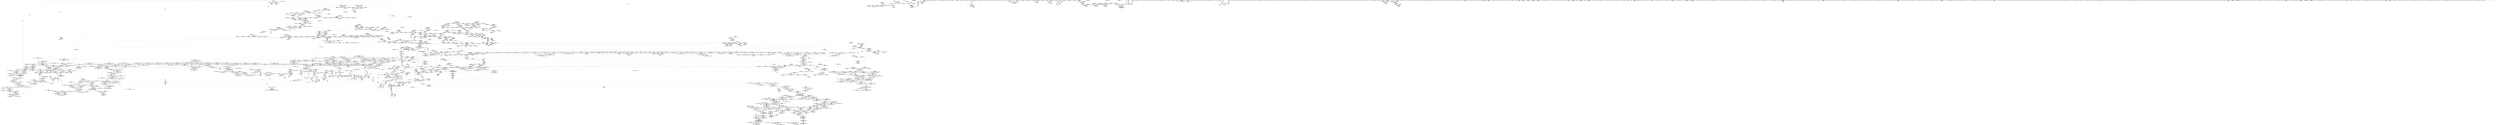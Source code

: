digraph "SVFG" {
	label="SVFG";

	Node0x55cb9fde2740 [shape=record,color=grey,label="{NodeID: 0\nNullPtr|{|<s50>112}}"];
	Node0x55cb9fde2740 -> Node0x55cba04f24e0[style=solid];
	Node0x55cb9fde2740 -> Node0x55cba04f25e0[style=solid];
	Node0x55cb9fde2740 -> Node0x55cba04f26b0[style=solid];
	Node0x55cb9fde2740 -> Node0x55cba04f2780[style=solid];
	Node0x55cb9fde2740 -> Node0x55cba04f2850[style=solid];
	Node0x55cb9fde2740 -> Node0x55cba04f2920[style=solid];
	Node0x55cb9fde2740 -> Node0x55cba04f29f0[style=solid];
	Node0x55cb9fde2740 -> Node0x55cba04f2ac0[style=solid];
	Node0x55cb9fde2740 -> Node0x55cba04f2b90[style=solid];
	Node0x55cb9fde2740 -> Node0x55cba0503100[style=solid];
	Node0x55cb9fde2740 -> Node0x55cba05031d0[style=solid];
	Node0x55cb9fde2740 -> Node0x55cba05032a0[style=solid];
	Node0x55cb9fde2740 -> Node0x55cba0503370[style=solid];
	Node0x55cb9fde2740 -> Node0x55cba0503440[style=solid];
	Node0x55cb9fde2740 -> Node0x55cba0503510[style=solid];
	Node0x55cb9fde2740 -> Node0x55cba05035e0[style=solid];
	Node0x55cb9fde2740 -> Node0x55cba05036b0[style=solid];
	Node0x55cb9fde2740 -> Node0x55cba0503780[style=solid];
	Node0x55cb9fde2740 -> Node0x55cba0503850[style=solid];
	Node0x55cb9fde2740 -> Node0x55cba0503920[style=solid];
	Node0x55cb9fde2740 -> Node0x55cba05039f0[style=solid];
	Node0x55cb9fde2740 -> Node0x55cba0503ac0[style=solid];
	Node0x55cb9fde2740 -> Node0x55cba0503b90[style=solid];
	Node0x55cb9fde2740 -> Node0x55cba0503c60[style=solid];
	Node0x55cb9fde2740 -> Node0x55cba0503d30[style=solid];
	Node0x55cb9fde2740 -> Node0x55cba0503e00[style=solid];
	Node0x55cb9fde2740 -> Node0x55cba0503ed0[style=solid];
	Node0x55cb9fde2740 -> Node0x55cba0503fa0[style=solid];
	Node0x55cb9fde2740 -> Node0x55cba0504070[style=solid];
	Node0x55cb9fde2740 -> Node0x55cba0504140[style=solid];
	Node0x55cb9fde2740 -> Node0x55cba0504210[style=solid];
	Node0x55cb9fde2740 -> Node0x55cba05042e0[style=solid];
	Node0x55cb9fde2740 -> Node0x55cba05043b0[style=solid];
	Node0x55cb9fde2740 -> Node0x55cba0504480[style=solid];
	Node0x55cb9fde2740 -> Node0x55cba0504550[style=solid];
	Node0x55cb9fde2740 -> Node0x55cba0504620[style=solid];
	Node0x55cb9fde2740 -> Node0x55cba05046f0[style=solid];
	Node0x55cb9fde2740 -> Node0x55cba05047c0[style=solid];
	Node0x55cb9fde2740 -> Node0x55cba0504890[style=solid];
	Node0x55cb9fde2740 -> Node0x55cba0504960[style=solid];
	Node0x55cb9fde2740 -> Node0x55cba0504a30[style=solid];
	Node0x55cb9fde2740 -> Node0x55cba0504b00[style=solid];
	Node0x55cb9fde2740 -> Node0x55cba05380f0[style=solid];
	Node0x55cb9fde2740 -> Node0x55cba053b790[style=solid];
	Node0x55cb9fde2740 -> Node0x55cba053b860[style=solid];
	Node0x55cb9fde2740 -> Node0x55cba053b930[style=solid];
	Node0x55cb9fde2740 -> Node0x55cba053de90[style=solid];
	Node0x55cb9fde2740 -> Node0x55cb9fad19e0[style=solid];
	Node0x55cb9fde2740 -> Node0x55cba058ba60[style=solid];
	Node0x55cb9fde2740 -> Node0x55cba058e160[style=solid];
	Node0x55cb9fde2740:s50 -> Node0x55cba06d1100[style=solid,color=red];
	Node0x55cba05137c0 [shape=record,color=blue,label="{NodeID: 1550\n1940\<--1934\n__last.addr\<--__last\n_ZSt16__introsort_loopIPxlN9__gnu_cxx5__ops15_Iter_less_iterEEvT_S4_T0_T1_\n}"];
	Node0x55cba05137c0 -> Node0x55cba05ea350[style=dashed];
	Node0x55cba04f1e00 [shape=record,color=green,label="{NodeID: 443\n2956\<--2957\n__last.addr\<--__last.addr_field_insensitive\n_ZNSt20__copy_move_backwardILb1ELb1ESt26random_access_iterator_tagE13__copy_move_bIxEEPT_PKS3_S6_S4_\n}"];
	Node0x55cba04f1e00 -> Node0x55cba0537020[style=solid];
	Node0x55cba04f1e00 -> Node0x55cba05196d0[style=solid];
	Node0x55cba0501080 [shape=record,color=red,label="{NodeID: 886\n493\<--319\n\<--mx\nmain\n|{<s0>35}}"];
	Node0x55cba0501080:s0 -> Node0x55cba06e07e0[style=solid,color=red];
	Node0x55cba06d5d90 [shape=record,color=black,label="{NodeID: 3543\n134 = PHI()\n}"];
	Node0x55cba06d5d90 -> Node0x55cba058b8e0[style=solid];
	Node0x55cba0585be0 [shape=record,color=grey,label="{NodeID: 2436\n2490 = Binary(2489, 1917, )\n}"];
	Node0x55cba0585be0 -> Node0x55cba0516880[style=solid];
	Node0x55cba0537430 [shape=record,color=red,label="{NodeID: 1329\n2982\<--2960\n\<--_Num\n_ZNSt20__copy_move_backwardILb1ELb1ESt26random_access_iterator_tagE13__copy_move_bIxEEPT_PKS3_S6_S4_\n}"];
	Node0x55cba0537430 -> Node0x55cba05855e0[style=solid];
	Node0x55cba04ea1c0 [shape=record,color=green,label="{NodeID: 222\n1466\<--1467\nthis.addr\<--this.addr_field_insensitive\n_ZNKSt6vectorINSt7__cxx1112basic_stringIcSt11char_traitsIcESaIcEEESaIS5_EE4sizeEv\n}"];
	Node0x55cba04ea1c0 -> Node0x55cba05283b0[style=solid];
	Node0x55cba04ea1c0 -> Node0x55cba053fb00[style=solid];
	Node0x55cba050d820 [shape=record,color=purple,label="{NodeID: 665\n389\<--8\narrayidx14\<--a\nmain\n}"];
	Node0x55cba050d820 -> Node0x55cba0501b10[style=solid];
	Node0x55cba052c0a0 [shape=record,color=red,label="{NodeID: 1108\n1997\<--1994\n\<--__n.addr\n_ZSt4__lgl\n}"];
	Node0x55cb9fde27d0 [shape=record,color=green,label="{NodeID: 1\n7\<--1\n__dso_handle\<--dummyObj\nGlob }"];
	Node0x55cba0513890 [shape=record,color=blue,label="{NodeID: 1551\n1942\<--1935\n__depth_limit.addr\<--__depth_limit\n_ZSt16__introsort_loopIPxlN9__gnu_cxx5__ops15_Iter_less_iterEEvT_S4_T0_T1_\n}"];
	Node0x55cba0513890 -> Node0x55cba05ea440[style=dashed];
	Node0x55cba04f1ed0 [shape=record,color=green,label="{NodeID: 444\n2958\<--2959\n__result.addr\<--__result.addr_field_insensitive\n_ZNSt20__copy_move_backwardILb1ELb1ESt26random_access_iterator_tagE13__copy_move_bIxEEPT_PKS3_S6_S4_\n}"];
	Node0x55cba04f1ed0 -> Node0x55cba05370f0[style=solid];
	Node0x55cba04f1ed0 -> Node0x55cba05371c0[style=solid];
	Node0x55cba04f1ed0 -> Node0x55cba05197a0[style=solid];
	Node0x55cba0501150 [shape=record,color=red,label="{NodeID: 887\n488\<--325\n\<--k62\nmain\n}"];
	Node0x55cba0501150 -> Node0x55cba058c1e0[style=solid];
	Node0x55cba06d5e60 [shape=record,color=black,label="{NodeID: 3544\n1261 = PHI(1027, )\n}"];
	Node0x55cba0585d60 [shape=record,color=grey,label="{NodeID: 2437\n2489 = Binary(2488, 454, )\n}"];
	Node0x55cba0585d60 -> Node0x55cba0585be0[style=solid];
	Node0x55cba0537500 [shape=record,color=red,label="{NodeID: 1330\n2989\<--2960\n\<--_Num\n_ZNSt20__copy_move_backwardILb1ELb1ESt26random_access_iterator_tagE13__copy_move_bIxEEPT_PKS3_S6_S4_\n}"];
	Node0x55cba0537500 -> Node0x55cba05858e0[style=solid];
	Node0x55cba04ea290 [shape=record,color=green,label="{NodeID: 223\n1488\<--1489\nretval\<--retval_field_insensitive\n_ZSt3maxImERKT_S2_S2_\n}"];
	Node0x55cba04ea290 -> Node0x55cba0528620[style=solid];
	Node0x55cba04ea290 -> Node0x55cba053fd70[style=solid];
	Node0x55cba04ea290 -> Node0x55cba053fe40[style=solid];
	Node0x55cba050d8f0 [shape=record,color=purple,label="{NodeID: 666\n409\<--8\narrayidx24\<--a\nmain\n}"];
	Node0x55cba050d8f0 -> Node0x55cba0501be0[style=solid];
	Node0x55cba052c170 [shape=record,color=red,label="{NodeID: 1109\n2024\<--2011\n\<--__first.addr\n_ZSt22__final_insertion_sortIPxN9__gnu_cxx5__ops15_Iter_less_iterEEvT_S4_T0_\n}"];
	Node0x55cba052c170 -> Node0x55cba050bc80[style=solid];
	Node0x55cba049c3b0 [shape=record,color=green,label="{NodeID: 2\n18\<--1\n\<--dummyObj\nCan only get source location for instruction, argument, global var or function.|{<s0>164}}"];
	Node0x55cba049c3b0:s0 -> Node0x55cba06e4020[style=solid,color=red];
	Node0x55cba0513960 [shape=record,color=blue,label="{NodeID: 1552\n1942\<--1976\n__depth_limit.addr\<--dec\n_ZSt16__introsort_loopIPxlN9__gnu_cxx5__ops15_Iter_less_iterEEvT_S4_T0_T1_\n}"];
	Node0x55cba0513960 -> Node0x55cba052be30[style=dashed];
	Node0x55cba0513960 -> Node0x55cba05ea440[style=dashed];
	Node0x55cba04f1fa0 [shape=record,color=green,label="{NodeID: 445\n2960\<--2961\n_Num\<--_Num_field_insensitive\n_ZNSt20__copy_move_backwardILb1ELb1ESt26random_access_iterator_tagE13__copy_move_bIxEEPT_PKS3_S6_S4_\n}"];
	Node0x55cba04f1fa0 -> Node0x55cba0537290[style=solid];
	Node0x55cba04f1fa0 -> Node0x55cba0537360[style=solid];
	Node0x55cba04f1fa0 -> Node0x55cba0537430[style=solid];
	Node0x55cba04f1fa0 -> Node0x55cba0537500[style=solid];
	Node0x55cba04f1fa0 -> Node0x55cba0519870[style=solid];
	Node0x55cba0501220 [shape=record,color=red,label="{NodeID: 888\n492\<--325\n\<--k62\nmain\n|{<s0>35}}"];
	Node0x55cba0501220:s0 -> Node0x55cba06e0650[style=solid,color=red];
	Node0x55cba06d5fd0 [shape=record,color=black,label="{NodeID: 3545\n1287 = PHI(1450, )\n}"];
	Node0x55cba06d5fd0 -> Node0x55cba0583ae0[style=solid];
	Node0x55cba0585ee0 [shape=record,color=grey,label="{NodeID: 2438\n2028 = Binary(2027, 1628, )\n}"];
	Node0x55cba0585ee0 -> Node0x55cba058c7e0[style=solid];
	Node0x55cba05375d0 [shape=record,color=red,label="{NodeID: 1331\n3011\<--3002\nthis1\<--this.addr\n_ZNK9__gnu_cxx5__ops14_Val_less_iterclIxPxEEbRT_T0_\n}"];
	Node0x55cba04ea360 [shape=record,color=green,label="{NodeID: 224\n1490\<--1491\n__a.addr\<--__a.addr_field_insensitive\n_ZSt3maxImERKT_S2_S2_\n}"];
	Node0x55cba04ea360 -> Node0x55cba05286f0[style=solid];
	Node0x55cba04ea360 -> Node0x55cba05287c0[style=solid];
	Node0x55cba04ea360 -> Node0x55cba053fbd0[style=solid];
	Node0x55cba050d9c0 [shape=record,color=purple,label="{NodeID: 667\n432\<--8\narrayidx36\<--a\nmain\n}"];
	Node0x55cba050d9c0 -> Node0x55cba0501cb0[style=solid];
	Node0x55cba052c240 [shape=record,color=red,label="{NodeID: 1110\n2031\<--2011\n\<--__first.addr\n_ZSt22__final_insertion_sortIPxN9__gnu_cxx5__ops15_Iter_less_iterEEvT_S4_T0_\n|{<s0>147}}"];
	Node0x55cba052c240:s0 -> Node0x55cba06e3ba0[style=solid,color=red];
	Node0x55cba049c440 [shape=record,color=green,label="{NodeID: 3\n20\<--1\n_ZSt3cin\<--dummyObj\nGlob }"];
	Node0x55cba0513a30 [shape=record,color=blue,label="{NodeID: 1553\n1946\<--1980\n__cut\<--call\n_ZSt16__introsort_loopIPxlN9__gnu_cxx5__ops15_Iter_less_iterEEvT_S4_T0_T1_\n}"];
	Node0x55cba0513a30 -> Node0x55cba052bf00[style=dashed];
	Node0x55cba0513a30 -> Node0x55cba052bfd0[style=dashed];
	Node0x55cba0513a30 -> Node0x55cba05ed1d0[style=dashed];
	Node0x55cba04f2070 [shape=record,color=green,label="{NodeID: 446\n2985\<--2986\nllvm.memmove.p0i8.p0i8.i64\<--llvm.memmove.p0i8.p0i8.i64_field_insensitive\n}"];
	Node0x55cba05012f0 [shape=record,color=red,label="{NodeID: 889\n496\<--325\n\<--k62\nmain\n}"];
	Node0x55cba05012f0 -> Node0x55cba0584ce0[style=solid];
	Node0x55cba06d6110 [shape=record,color=black,label="{NodeID: 3546\n1290 = PHI(1464, )\n}"];
	Node0x55cba06d6110 -> Node0x55cba0583ae0[style=solid];
	Node0x55cba0586060 [shape=record,color=grey,label="{NodeID: 2439\n2003 = Binary(2004, 2002, )\n}"];
	Node0x55cba0586060 -> Node0x55cba050bae0[style=solid];
	Node0x55cba05376a0 [shape=record,color=red,label="{NodeID: 1332\n3012\<--3004\n\<--__val.addr\n_ZNK9__gnu_cxx5__ops14_Val_less_iterclIxPxEEbRT_T0_\n}"];
	Node0x55cba05376a0 -> Node0x55cba0537840[style=solid];
	Node0x55cba04ea430 [shape=record,color=green,label="{NodeID: 225\n1492\<--1493\n__b.addr\<--__b.addr_field_insensitive\n_ZSt3maxImERKT_S2_S2_\n}"];
	Node0x55cba04ea430 -> Node0x55cba0528890[style=solid];
	Node0x55cba04ea430 -> Node0x55cba0528960[style=solid];
	Node0x55cba04ea430 -> Node0x55cba053fca0[style=solid];
	Node0x55cba050da90 [shape=record,color=purple,label="{NodeID: 668\n436\<--8\narrayidx38\<--a\nmain\n}"];
	Node0x55cba050da90 -> Node0x55cba0501d80[style=solid];
	Node0x55cba052c310 [shape=record,color=red,label="{NodeID: 1111\n2032\<--2011\n\<--__first.addr\n_ZSt22__final_insertion_sortIPxN9__gnu_cxx5__ops15_Iter_less_iterEEvT_S4_T0_\n}"];
	Node0x55cba052c310 -> Node0x55cba04fba60[style=solid];
	Node0x55cba049c6f0 [shape=record,color=green,label="{NodeID: 4\n21\<--1\n.str\<--dummyObj\nGlob }"];
	Node0x55cba0513b00 [shape=record,color=blue,label="{NodeID: 1554\n1940\<--1988\n__last.addr\<--\n_ZSt16__introsort_loopIPxlN9__gnu_cxx5__ops15_Iter_less_iterEEvT_S4_T0_T1_\n}"];
	Node0x55cba0513b00 -> Node0x55cba05ea350[style=dashed];
	Node0x55cba04f2170 [shape=record,color=green,label="{NodeID: 447\n3002\<--3003\nthis.addr\<--this.addr_field_insensitive\n_ZNK9__gnu_cxx5__ops14_Val_less_iterclIxPxEEbRT_T0_\n}"];
	Node0x55cba04f2170 -> Node0x55cba05375d0[style=solid];
	Node0x55cba04f2170 -> Node0x55cba0519a10[style=solid];
	Node0x55cba05013c0 [shape=record,color=red,label="{NodeID: 890\n517\<--327\n\<--av\nmain\n}"];
	Node0x55cba05013c0 -> Node0x55cba0588a60[style=solid];
	Node0x55cba06d6250 [shape=record,color=black,label="{NodeID: 3547\n1302 = PHI(1464, )\n}"];
	Node0x55cba06d6250 -> Node0x55cba05840e0[style=solid];
	Node0x55cba05861e0 [shape=record,color=grey,label="{NodeID: 2440\n2520 = Binary(2519, 1917, )\n}"];
	Node0x55cba05861e0 -> Node0x55cba0516af0[style=solid];
	Node0x55cba0537770 [shape=record,color=red,label="{NodeID: 1333\n3014\<--3006\n\<--__it.addr\n_ZNK9__gnu_cxx5__ops14_Val_less_iterclIxPxEEbRT_T0_\n}"];
	Node0x55cba0537770 -> Node0x55cba0537910[style=solid];
	Node0x55cba04ea500 [shape=record,color=green,label="{NodeID: 226\n1512\<--1513\n__a.addr\<--__a.addr_field_insensitive\n_ZNSt16allocator_traitsISaINSt7__cxx1112basic_stringIcSt11char_traitsIcESaIcEEEEE8max_sizeERKS6_\n}"];
	Node0x55cba04ea500 -> Node0x55cba0528bd0[style=solid];
	Node0x55cba04ea500 -> Node0x55cba053ff10[style=solid];
	Node0x55cba050db60 [shape=record,color=purple,label="{NodeID: 669\n471\<--8\narrayidx55\<--a\nmain\n}"];
	Node0x55cba050db60 -> Node0x55cba0501e50[style=solid];
	Node0x55cba052c3e0 [shape=record,color=red,label="{NodeID: 1112\n2037\<--2011\n\<--__first.addr\n_ZSt22__final_insertion_sortIPxN9__gnu_cxx5__ops15_Iter_less_iterEEvT_S4_T0_\n}"];
	Node0x55cba052c3e0 -> Node0x55cba04fbb30[style=solid];
	Node0x55cba049c780 [shape=record,color=green,label="{NodeID: 5\n23\<--1\n.str.1\<--dummyObj\nGlob }"];
	Node0x55cba0513bd0 [shape=record,color=blue,label="{NodeID: 1555\n1994\<--1993\n__n.addr\<--__n\n_ZSt4__lgl\n}"];
	Node0x55cba0513bd0 -> Node0x55cba052c0a0[style=dashed];
	Node0x55cba04f2240 [shape=record,color=green,label="{NodeID: 448\n3004\<--3005\n__val.addr\<--__val.addr_field_insensitive\n_ZNK9__gnu_cxx5__ops14_Val_less_iterclIxPxEEbRT_T0_\n}"];
	Node0x55cba04f2240 -> Node0x55cba05376a0[style=solid];
	Node0x55cba04f2240 -> Node0x55cba0519ae0[style=solid];
	Node0x55cba0501490 [shape=record,color=red,label="{NodeID: 891\n535\<--327\n\<--av\nmain\n}"];
	Node0x55cba0501490 -> Node0x55cba0582be0[style=solid];
	Node0x55cba06d6390 [shape=record,color=black,label="{NodeID: 3548\n1303 = PHI(1464, )\n}"];
	Node0x55cba06d6390 -> Node0x55cba053ed30[style=solid];
	Node0x55cba0586360 [shape=record,color=grey,label="{NodeID: 2441\n2266 = Binary(2265, 142, )\n}"];
	Node0x55cba0586360 -> Node0x55cba0514f50[style=solid];
	Node0x55cba0537840 [shape=record,color=red,label="{NodeID: 1334\n3013\<--3012\n\<--\n_ZNK9__gnu_cxx5__ops14_Val_less_iterclIxPxEEbRT_T0_\n}"];
	Node0x55cba0537840 -> Node0x55cba058c660[style=solid];
	Node0x55cba04ea5d0 [shape=record,color=green,label="{NodeID: 227\n1518\<--1519\n_ZNK9__gnu_cxx13new_allocatorINSt7__cxx1112basic_stringIcSt11char_traitsIcESaIcEEEE8max_sizeEv\<--_ZNK9__gnu_cxx13new_allocatorINSt7__cxx1112basic_stringIcSt11char_traitsIcESaIcEEEE8max_sizeEv_field_insensitive\n}"];
	Node0x55cba050dc30 [shape=record,color=purple,label="{NodeID: 670\n476\<--8\narrayidx58\<--a\nmain\n}"];
	Node0x55cba050dc30 -> Node0x55cba0501f20[style=solid];
	Node0x55cba052c4b0 [shape=record,color=red,label="{NodeID: 1113\n2044\<--2011\n\<--__first.addr\n_ZSt22__final_insertion_sortIPxN9__gnu_cxx5__ops15_Iter_less_iterEEvT_S4_T0_\n|{<s0>149}}"];
	Node0x55cba052c4b0:s0 -> Node0x55cba06e3ba0[style=solid,color=red];
	Node0x55cba049c810 [shape=record,color=green,label="{NodeID: 6\n26\<--1\n\<--dummyObj\nCan only get source location for instruction, argument, global var or function.}"];
	Node0x55cba0513ca0 [shape=record,color=blue,label="{NodeID: 1556\n2011\<--2007\n__first.addr\<--__first\n_ZSt22__final_insertion_sortIPxN9__gnu_cxx5__ops15_Iter_less_iterEEvT_S4_T0_\n}"];
	Node0x55cba0513ca0 -> Node0x55cba052c170[style=dashed];
	Node0x55cba0513ca0 -> Node0x55cba052c240[style=dashed];
	Node0x55cba0513ca0 -> Node0x55cba052c310[style=dashed];
	Node0x55cba0513ca0 -> Node0x55cba052c3e0[style=dashed];
	Node0x55cba0513ca0 -> Node0x55cba052c4b0[style=dashed];
	Node0x55cba04f2310 [shape=record,color=green,label="{NodeID: 449\n3006\<--3007\n__it.addr\<--__it.addr_field_insensitive\n_ZNK9__gnu_cxx5__ops14_Val_less_iterclIxPxEEbRT_T0_\n}"];
	Node0x55cba04f2310 -> Node0x55cba0537770[style=solid];
	Node0x55cba04f2310 -> Node0x55cba0519bb0[style=solid];
	Node0x55cba0501560 [shape=record,color=red,label="{NodeID: 892\n503\<--329\n\<--k69\nmain\n}"];
	Node0x55cba0501560 -> Node0x55cba058bee0[style=solid];
	Node0x55cba06d64d0 [shape=record,color=black,label="{NodeID: 3549\n1305 = PHI(1485, )\n}"];
	Node0x55cba06d64d0 -> Node0x55cba0527370[style=solid];
	Node0x55cba05864e0 [shape=record,color=grey,label="{NodeID: 2442\n2519 = Binary(2518, 454, )\n}"];
	Node0x55cba05864e0 -> Node0x55cba05861e0[style=solid];
	Node0x55cba0537910 [shape=record,color=red,label="{NodeID: 1335\n3015\<--3014\n\<--\n_ZNK9__gnu_cxx5__ops14_Val_less_iterclIxPxEEbRT_T0_\n}"];
	Node0x55cba0537910 -> Node0x55cba058c660[style=solid];
	Node0x55cba04ea6d0 [shape=record,color=green,label="{NodeID: 228\n1523\<--1524\nthis.addr\<--this.addr_field_insensitive\n_ZNKSt12_Vector_baseINSt7__cxx1112basic_stringIcSt11char_traitsIcESaIcEEESaIS5_EE19_M_get_Tp_allocatorEv\n}"];
	Node0x55cba04ea6d0 -> Node0x55cba0528ca0[style=solid];
	Node0x55cba04ea6d0 -> Node0x55cba053ffe0[style=solid];
	Node0x55cba050dd00 [shape=record,color=purple,label="{NodeID: 671\n283\<--12\narrayidx2\<--t\n_Z3addix\n}"];
	Node0x55cba050dd00 -> Node0x55cba04ff000[style=solid];
	Node0x55cba050dd00 -> Node0x55cba0539300[style=solid];
	Node0x55cba052c580 [shape=record,color=red,label="{NodeID: 1114\n2023\<--2013\n\<--__last.addr\n_ZSt22__final_insertion_sortIPxN9__gnu_cxx5__ops15_Iter_less_iterEEvT_S4_T0_\n}"];
	Node0x55cba052c580 -> Node0x55cba050bbb0[style=solid];
	Node0x55cba049c8a0 [shape=record,color=green,label="{NodeID: 7\n76\<--1\n\<--dummyObj\nCan only get source location for instruction, argument, global var or function.}"];
	Node0x55cba0513d70 [shape=record,color=blue,label="{NodeID: 1557\n2013\<--2008\n__last.addr\<--__last\n_ZSt22__final_insertion_sortIPxN9__gnu_cxx5__ops15_Iter_less_iterEEvT_S4_T0_\n}"];
	Node0x55cba0513d70 -> Node0x55cba052c580[style=dashed];
	Node0x55cba0513d70 -> Node0x55cba052c650[style=dashed];
	Node0x55cba0513d70 -> Node0x55cba052c720[style=dashed];
	Node0x55cba04f23e0 [shape=record,color=green,label="{NodeID: 450\n27\<--3018\n_GLOBAL__sub_I_Psyho_0_0.cpp\<--_GLOBAL__sub_I_Psyho_0_0.cpp_field_insensitive\n}"];
	Node0x55cba04f23e0 -> Node0x55cba0537ff0[style=solid];
	Node0x55cba0501630 [shape=record,color=red,label="{NodeID: 893\n507\<--329\n\<--k69\nmain\n}"];
	Node0x55cba0501630 -> Node0x55cba0506250[style=solid];
	Node0x55cba06d6610 [shape=record,color=black,label="{NodeID: 3550\n1312 = PHI(1464, )\n}"];
	Node0x55cba06d6610 -> Node0x55cba058b2e0[style=solid];
	Node0x55cba0586660 [shape=record,color=grey,label="{NodeID: 2443\n2237 = Binary(2236, 1628, )\n}"];
	Node0x55cba0586660 -> Node0x55cba0514ce0[style=solid];
	Node0x55cba05379e0 [shape=record,color=red,label="{NodeID: 1336\n3027\<--3026\ndummyVal\<--offset_0\n_ZSt22__uninitialized_copy_aISt13move_iteratorIPNSt7__cxx1112basic_stringIcSt11char_traitsIcESaIcEEEES7_S6_ET0_T_SA_S9_RSaIT1_E\n}"];
	Node0x55cba05379e0 -> Node0x55cba0540b40[style=solid];
	Node0x55cba04f2c20 [shape=record,color=green,label="{NodeID: 229\n1532\<--1533\nthis.addr\<--this.addr_field_insensitive\n_ZNK9__gnu_cxx13new_allocatorINSt7__cxx1112basic_stringIcSt11char_traitsIcESaIcEEEE8max_sizeEv\n}"];
	Node0x55cba04f2c20 -> Node0x55cba0528d70[style=solid];
	Node0x55cba04f2c20 -> Node0x55cba05400b0[style=solid];
	Node0x55cba050ddd0 [shape=record,color=purple,label="{NodeID: 672\n413\<--12\narrayidx26\<--t\nmain\n}"];
	Node0x55cba050ddd0 -> Node0x55cba0539b20[style=solid];
	Node0x55cba052c650 [shape=record,color=red,label="{NodeID: 1115\n2039\<--2013\n\<--__last.addr\n_ZSt22__final_insertion_sortIPxN9__gnu_cxx5__ops15_Iter_less_iterEEvT_S4_T0_\n|{<s0>148}}"];
	Node0x55cba052c650:s0 -> Node0x55cba06cf2c0[style=solid,color=red];
	Node0x55cba049d0e0 [shape=record,color=green,label="{NodeID: 8\n81\<--1\n\<--dummyObj\nCan only get source location for instruction, argument, global var or function.}"];
	Node0x55cba0513e40 [shape=record,color=blue,label="{NodeID: 1558\n2055\<--2050\n__first.addr\<--__first\n_ZSt14__partial_sortIPxN9__gnu_cxx5__ops15_Iter_less_iterEEvT_S4_S4_T0_\n}"];
	Node0x55cba0513e40 -> Node0x55cba052c7f0[style=dashed];
	Node0x55cba0513e40 -> Node0x55cba052c8c0[style=dashed];
	Node0x55cba04f24e0 [shape=record,color=black,label="{NodeID: 451\n2\<--3\ndummyVal\<--dummyVal\n}"];
	Node0x55cba0501700 [shape=record,color=red,label="{NodeID: 894\n521\<--329\n\<--k69\nmain\n}"];
	Node0x55cba0501700 -> Node0x55cba05885e0[style=solid];
	Node0x55cba06d6750 [shape=record,color=black,label="{NodeID: 3551\n201 = PHI(998, )\n|{<s0>19}}"];
	Node0x55cba06d6750:s0 -> Node0x55cba06e2e00[style=solid,color=red];
	Node0x55cba05867e0 [shape=record,color=grey,label="{NodeID: 2444\n2236 = Binary(2234, 2235, )\n}"];
	Node0x55cba05867e0 -> Node0x55cba0586660[style=solid];
	Node0x55cba0537ab0 [shape=record,color=red,label="{NodeID: 1337\n3030\<--3029\ndummyVal\<--offset_0\n_ZSt22__uninitialized_copy_aISt13move_iteratorIPNSt7__cxx1112basic_stringIcSt11char_traitsIcESaIcEEEES7_S6_ET0_T_SA_S9_RSaIT1_E\n}"];
	Node0x55cba0537ab0 -> Node0x55cba0540c10[style=solid];
	Node0x55cba04f2cf0 [shape=record,color=green,label="{NodeID: 230\n1541\<--1542\nthis.addr\<--this.addr_field_insensitive\n_ZN9__gnu_cxx17__normal_iteratorIPNSt7__cxx1112basic_stringIcSt11char_traitsIcESaIcEEESt6vectorIS6_SaIS6_EEEC2ERKS7_\n}"];
	Node0x55cba04f2cf0 -> Node0x55cba0528e40[style=solid];
	Node0x55cba04f2cf0 -> Node0x55cba0540180[style=solid];
	Node0x55cba050dea0 [shape=record,color=purple,label="{NodeID: 673\n276\<--14\narrayidx\<--x\n_Z3addix\n}"];
	Node0x55cba050dea0 -> Node0x55cba04fef30[style=solid];
	Node0x55cba050dea0 -> Node0x55cba0539230[style=solid];
	Node0x55cba052c720 [shape=record,color=red,label="{NodeID: 1116\n2045\<--2013\n\<--__last.addr\n_ZSt22__final_insertion_sortIPxN9__gnu_cxx5__ops15_Iter_less_iterEEvT_S4_T0_\n|{<s0>149}}"];
	Node0x55cba052c720:s0 -> Node0x55cba06e3d20[style=solid,color=red];
	Node0x55cba049d170 [shape=record,color=green,label="{NodeID: 9\n129\<--1\n\<--dummyObj\nCan only get source location for instruction, argument, global var or function.}"];
	Node0x55cba0513f10 [shape=record,color=blue,label="{NodeID: 1559\n2057\<--2051\n__middle.addr\<--__middle\n_ZSt14__partial_sortIPxN9__gnu_cxx5__ops15_Iter_less_iterEEvT_S4_S4_T0_\n}"];
	Node0x55cba0513f10 -> Node0x55cba052c990[style=dashed];
	Node0x55cba0513f10 -> Node0x55cba052ca60[style=dashed];
	Node0x55cba04f25e0 [shape=record,color=black,label="{NodeID: 452\n55\<--3\nagg.result\<--dummyVal\n_Z4spltNSt7__cxx1112basic_stringIcSt11char_traitsIcESaIcEEEc\n0th arg _Z4spltNSt7__cxx1112basic_stringIcSt11char_traitsIcESaIcEEEc |{<s0>3|<s1>6|<s2>11|<s3>14|<s4>15}}"];
	Node0x55cba04f25e0:s0 -> Node0x55cba06cdec0[style=solid,color=red];
	Node0x55cba04f25e0:s1 -> Node0x55cba06e0190[style=solid,color=red];
	Node0x55cba04f25e0:s2 -> Node0x55cba06e0190[style=solid,color=red];
	Node0x55cba04f25e0:s3 -> Node0x55cba06e3240[style=solid,color=red];
	Node0x55cba04f25e0:s4 -> Node0x55cba06e3240[style=solid,color=red];
	Node0x55cba05017d0 [shape=record,color=red,label="{NodeID: 895\n527\<--331\n\<--k82\nmain\n}"];
	Node0x55cba05017d0 -> Node0x55cba058e460[style=solid];
	Node0x55cba06d6890 [shape=record,color=black,label="{NodeID: 3552\n670 = PHI()\n}"];
	Node0x55cba0586960 [shape=record,color=grey,label="{NodeID: 2445\n285 = Binary(284, 280, )\n}"];
	Node0x55cba0586960 -> Node0x55cba0539300[style=solid];
	Node0x55cba0537b80 [shape=record,color=red,label="{NodeID: 1338\n3033\<--3032\ndummyVal\<--offset_0\n_ZSt18uninitialized_copyISt13move_iteratorIPNSt7__cxx1112basic_stringIcSt11char_traitsIcESaIcEEEES7_ET0_T_SA_S9_\n}"];
	Node0x55cba0537b80 -> Node0x55cba05410f0[style=solid];
	Node0x55cba04f2dc0 [shape=record,color=green,label="{NodeID: 231\n1543\<--1544\n__i.addr\<--__i.addr_field_insensitive\n_ZN9__gnu_cxx17__normal_iteratorIPNSt7__cxx1112basic_stringIcSt11char_traitsIcESaIcEEESt6vectorIS6_SaIS6_EEEC2ERKS7_\n}"];
	Node0x55cba04f2dc0 -> Node0x55cba0528f10[style=solid];
	Node0x55cba04f2dc0 -> Node0x55cba0540250[style=solid];
	Node0x55cba050df70 [shape=record,color=purple,label="{NodeID: 674\n509\<--14\narrayidx74\<--x\nmain\n}"];
	Node0x55cba050df70 -> Node0x55cba05020c0[style=solid];
	Node0x55cba052c7f0 [shape=record,color=red,label="{NodeID: 1117\n2066\<--2055\n\<--__first.addr\n_ZSt14__partial_sortIPxN9__gnu_cxx5__ops15_Iter_less_iterEEvT_S4_S4_T0_\n|{<s0>150}}"];
	Node0x55cba052c7f0:s0 -> Node0x55cba06e44a0[style=solid,color=red];
	Node0x55cba049d200 [shape=record,color=green,label="{NodeID: 10\n142\<--1\n\<--dummyObj\nCan only get source location for instruction, argument, global var or function.}"];
	Node0x55cba0616270 [shape=record,color=black,label="{NodeID: 2667\nMR_6V_3 = PHI(MR_6V_4, MR_6V_2, )\npts\{63 \}\n}"];
	Node0x55cba0616270 -> Node0x55cba04fdbb0[style=dashed];
	Node0x55cba0616270 -> Node0x55cba04fdc80[style=dashed];
	Node0x55cba0616270 -> Node0x55cba04fdd50[style=dashed];
	Node0x55cba0616270 -> Node0x55cba04fde20[style=dashed];
	Node0x55cba0616270 -> Node0x55cba04fdef0[style=dashed];
	Node0x55cba0616270 -> Node0x55cba04fdfc0[style=dashed];
	Node0x55cba0616270 -> Node0x55cba0538870[style=dashed];
	Node0x55cba0513fe0 [shape=record,color=blue,label="{NodeID: 1560\n2059\<--2052\n__last.addr\<--__last\n_ZSt14__partial_sortIPxN9__gnu_cxx5__ops15_Iter_less_iterEEvT_S4_S4_T0_\n}"];
	Node0x55cba0513fe0 -> Node0x55cba052cb30[style=dashed];
	Node0x55cba04f26b0 [shape=record,color=black,label="{NodeID: 453\n56\<--3\ns\<--dummyVal\n_Z4spltNSt7__cxx1112basic_stringIcSt11char_traitsIcESaIcEEEc\n1st arg _Z4spltNSt7__cxx1112basic_stringIcSt11char_traitsIcESaIcEEEc }"];
	Node0x55cba05018a0 [shape=record,color=red,label="{NodeID: 896\n530\<--331\n\<--k82\nmain\n}"];
	Node0x55cba05018a0 -> Node0x55cba05064c0[style=solid];
	Node0x55cba06d6960 [shape=record,color=black,label="{NodeID: 3553\n334 = PHI()\n}"];
	Node0x55cba0586ae0 [shape=record,color=grey,label="{NodeID: 2446\n2241 = Binary(2240, 1917, )\n}"];
	Node0x55cba0586ae0 -> Node0x55cba0514db0[style=solid];
	Node0x55cba0537c50 [shape=record,color=red,label="{NodeID: 1339\n3036\<--3035\ndummyVal\<--offset_0\n_ZSt18uninitialized_copyISt13move_iteratorIPNSt7__cxx1112basic_stringIcSt11char_traitsIcESaIcEEEES7_ET0_T_SA_S9_\n}"];
	Node0x55cba0537c50 -> Node0x55cba05411c0[style=solid];
	Node0x55cba04f2e90 [shape=record,color=green,label="{NodeID: 232\n1556\<--1557\n__a.addr\<--__a.addr_field_insensitive\n_ZNSt16allocator_traitsISaINSt7__cxx1112basic_stringIcSt11char_traitsIcESaIcEEEEE8allocateERS6_m\n}"];
	Node0x55cba04f2e90 -> Node0x55cba05290b0[style=solid];
	Node0x55cba04f2e90 -> Node0x55cba05403f0[style=solid];
	Node0x55cba050e040 [shape=record,color=purple,label="{NodeID: 675\n532\<--14\narrayidx87\<--x\nmain\n}"];
	Node0x55cba050e040 -> Node0x55cba0502190[style=solid];
	Node0x55cba052c8c0 [shape=record,color=red,label="{NodeID: 1118\n2072\<--2055\n\<--__first.addr\n_ZSt14__partial_sortIPxN9__gnu_cxx5__ops15_Iter_less_iterEEvT_S4_S4_T0_\n|{<s0>151}}"];
	Node0x55cba052c8c0:s0 -> Node0x55cba06cc950[style=solid,color=red];
	Node0x55cba049d300 [shape=record,color=green,label="{NodeID: 11\n154\<--1\n\<--dummyObj\nCan only get source location for instruction, argument, global var or function.}"];
	Node0x55cba05140b0 [shape=record,color=blue,label="{NodeID: 1561\n2083\<--2079\n__first.addr\<--__first\n_ZSt27__unguarded_partition_pivotIPxN9__gnu_cxx5__ops15_Iter_less_iterEET_S4_S4_T0_\n}"];
	Node0x55cba05140b0 -> Node0x55cba052cc00[style=dashed];
	Node0x55cba05140b0 -> Node0x55cba052ccd0[style=dashed];
	Node0x55cba05140b0 -> Node0x55cba052cda0[style=dashed];
	Node0x55cba05140b0 -> Node0x55cba052ce70[style=dashed];
	Node0x55cba05140b0 -> Node0x55cba052cf40[style=dashed];
	Node0x55cba05140b0 -> Node0x55cba052d010[style=dashed];
	Node0x55cba04f2780 [shape=record,color=black,label="{NodeID: 454\n114\<--3\n\<--dummyVal\n_Z4spltNSt7__cxx1112basic_stringIcSt11char_traitsIcESaIcEEEc\n}"];
	Node0x55cba0501970 [shape=record,color=red,label="{NodeID: 897\n539\<--331\n\<--k82\nmain\n}"];
	Node0x55cba0501970 -> Node0x55cba0582a60[style=solid];
	Node0x55cba06d6a30 [shape=record,color=black,label="{NodeID: 3554\n344 = PHI()\n}"];
	Node0x55cba0586c60 [shape=record,color=grey,label="{NodeID: 2447\n289 = Binary(288, 287, )\n}"];
	Node0x55cba0586c60 -> Node0x55cba05393d0[style=solid];
	Node0x55cba0537d20 [shape=record,color=red,label="{NodeID: 1340\n3039\<--3038\ndummyVal\<--offset_0\n_ZNSt20__copy_move_backwardILb1ELb1ESt26random_access_iterator_tagE13__copy_move_bIxEEPT_PKS3_S6_S4_\n}"];
	Node0x55cba0537d20 -> Node0x55cba0519940[style=solid];
	Node0x55cba04f2f60 [shape=record,color=green,label="{NodeID: 233\n1558\<--1559\n__n.addr\<--__n.addr_field_insensitive\n_ZNSt16allocator_traitsISaINSt7__cxx1112basic_stringIcSt11char_traitsIcESaIcEEEEE8allocateERS6_m\n}"];
	Node0x55cba04f2f60 -> Node0x55cba0529180[style=solid];
	Node0x55cba04f2f60 -> Node0x55cba05404c0[style=solid];
	Node0x55cba050e110 [shape=record,color=purple,label="{NodeID: 676\n560\<--21\n\<--.str\nmain\n}"];
	Node0x55cba052c990 [shape=record,color=red,label="{NodeID: 1119\n2067\<--2057\n\<--__middle.addr\n_ZSt14__partial_sortIPxN9__gnu_cxx5__ops15_Iter_less_iterEEvT_S4_S4_T0_\n|{<s0>150}}"];
	Node0x55cba052c990:s0 -> Node0x55cba06e45b0[style=solid,color=red];
	Node0x55cba049d400 [shape=record,color=green,label="{NodeID: 12\n349\<--1\n\<--dummyObj\nCan only get source location for instruction, argument, global var or function.}"];
	Node0x55cba0616c70 [shape=record,color=black,label="{NodeID: 2669\nMR_36V_2 = PHI(MR_36V_3, MR_36V_1, )\npts\{11 \}\n|{|<s5>165}}"];
	Node0x55cba0616c70 -> Node0x55cba05311e0[style=dashed];
	Node0x55cba0616c70 -> Node0x55cba05312b0[style=dashed];
	Node0x55cba0616c70 -> Node0x55cba0515ec0[style=dashed];
	Node0x55cba0616c70 -> Node0x55cba0516130[style=dashed];
	Node0x55cba0616c70 -> Node0x55cba0608670[style=dashed];
	Node0x55cba0616c70:s5 -> Node0x55cba05ff700[style=dashed,color=red];
	Node0x55cba0514180 [shape=record,color=blue,label="{NodeID: 1562\n2085\<--2080\n__last.addr\<--__last\n_ZSt27__unguarded_partition_pivotIPxN9__gnu_cxx5__ops15_Iter_less_iterEET_S4_S4_T0_\n}"];
	Node0x55cba0514180 -> Node0x55cba052d0e0[style=dashed];
	Node0x55cba0514180 -> Node0x55cba052d1b0[style=dashed];
	Node0x55cba0514180 -> Node0x55cba052d280[style=dashed];
	Node0x55cba04f2850 [shape=record,color=black,label="{NodeID: 455\n115\<--3\n\<--dummyVal\n_Z4spltNSt7__cxx1112basic_stringIcSt11char_traitsIcESaIcEEEc\n}"];
	Node0x55cba04f2850 -> Node0x55cba0538530[style=solid];
	Node0x55cba0501a40 [shape=record,color=red,label="{NodeID: 898\n386\<--385\n\<--arrayidx12\nmain\n}"];
	Node0x55cba0501a40 -> Node0x55cba058dfe0[style=solid];
	Node0x55cba06d6b00 [shape=record,color=black,label="{NodeID: 3555\n347 = PHI()\n}"];
	Node0x55cba0586de0 [shape=record,color=grey,label="{NodeID: 2448\n2240 = Binary(2239, 1917, )\n}"];
	Node0x55cba0586de0 -> Node0x55cba0586ae0[style=solid];
	Node0x55cba0537df0 [shape=record,color=blue,label="{NodeID: 1341\n17\<--18\nz\<--\nGlob }"];
	Node0x55cba0537df0 -> Node0x55cba05eef70[style=dashed];
	Node0x55cba04f3030 [shape=record,color=green,label="{NodeID: 234\n1566\<--1567\n_ZN9__gnu_cxx13new_allocatorINSt7__cxx1112basic_stringIcSt11char_traitsIcESaIcEEEE8allocateEmPKv\<--_ZN9__gnu_cxx13new_allocatorINSt7__cxx1112basic_stringIcSt11char_traitsIcESaIcEEEE8allocateEmPKv_field_insensitive\n}"];
	Node0x55cba062c9f0 [shape=record,color=yellow,style=double,label="{NodeID: 2891\n471V_1 = ENCHI(MR_471V_0)\npts\{17050000 \}\nFun[_ZNKSt13move_iteratorIPNSt7__cxx1112basic_stringIcSt11char_traitsIcESaIcEEEEdeEv]}"];
	Node0x55cba062c9f0 -> Node0x55cba052a6a0[style=dashed];
	Node0x55cba050e1e0 [shape=record,color=purple,label="{NodeID: 677\n1063\<--23\n\<--.str.1\n_ZNSt6vectorINSt7__cxx1112basic_stringIcSt11char_traitsIcESaIcEEESaIS5_EE17_M_realloc_insertIJS5_EEEvN9__gnu_cxx17__normal_iteratorIPS5_S7_EEDpOT_\n|{<s0>66}}"];
	Node0x55cba050e1e0:s0 -> Node0x55cba06e3130[style=solid,color=red];
	Node0x55cba052ca60 [shape=record,color=red,label="{NodeID: 1120\n2073\<--2057\n\<--__middle.addr\n_ZSt14__partial_sortIPxN9__gnu_cxx5__ops15_Iter_less_iterEEvT_S4_S4_T0_\n|{<s0>151}}"];
	Node0x55cba052ca60:s0 -> Node0x55cba06cca60[style=solid,color=red];
	Node0x55cba049d500 [shape=record,color=green,label="{NodeID: 13\n350\<--1\n\<--dummyObj\nCan only get source location for instruction, argument, global var or function.}"];
	Node0x55cba0514250 [shape=record,color=blue,label="{NodeID: 1563\n2087\<--2103\n__mid\<--add.ptr\n_ZSt27__unguarded_partition_pivotIPxN9__gnu_cxx5__ops15_Iter_less_iterEET_S4_S4_T0_\n}"];
	Node0x55cba0514250 -> Node0x55cba052d350[style=dashed];
	Node0x55cba04f2920 [shape=record,color=black,label="{NodeID: 456\n117\<--3\n\<--dummyVal\n_Z4spltNSt7__cxx1112basic_stringIcSt11char_traitsIcESaIcEEEc\n}"];
	Node0x55cba04f2920 -> Node0x55cba0538600[style=solid];
	Node0x55cba0501b10 [shape=record,color=red,label="{NodeID: 899\n390\<--389\n\<--arrayidx14\nmain\n}"];
	Node0x55cba0501b10 -> Node0x55cba058dfe0[style=solid];
	Node0x55cba06d6bd0 [shape=record,color=black,label="{NodeID: 3556\n362 = PHI()\n}"];
	Node0x55cba0586f60 [shape=record,color=grey,label="{NodeID: 2449\n2227 = Binary(2225, 2226, )\n}"];
	Node0x55cba0586f60 -> Node0x55cba05870e0[style=solid];
	Node0x55cba0537ef0 [shape=record,color=blue,label="{NodeID: 1342\n3022\<--26\nllvm.global_ctors_0\<--\nGlob }"];
	Node0x55cba04f3130 [shape=record,color=green,label="{NodeID: 235\n1573\<--1574\nthis.addr\<--this.addr_field_insensitive\n_ZN9__gnu_cxx13new_allocatorINSt7__cxx1112basic_stringIcSt11char_traitsIcESaIcEEEE8allocateEmPKv\n}"];
	Node0x55cba04f3130 -> Node0x55cba0529250[style=solid];
	Node0x55cba04f3130 -> Node0x55cba0540590[style=solid];
	Node0x55cba062cad0 [shape=record,color=yellow,style=double,label="{NodeID: 2892\n36V_1 = ENCHI(MR_36V_0)\npts\{11 \}\nFun[_ZNK9__gnu_cxx5__ops14_Val_less_iterclIxPxEEbRT_T0_]}"];
	Node0x55cba062cad0 -> Node0x55cba0537910[style=dashed];
	Node0x55cba050e2b0 [shape=record,color=purple,label="{NodeID: 678\n3022\<--25\nllvm.global_ctors_0\<--llvm.global_ctors\nGlob }"];
	Node0x55cba050e2b0 -> Node0x55cba0537ef0[style=solid];
	Node0x55cba052cb30 [shape=record,color=red,label="{NodeID: 1121\n2068\<--2059\n\<--__last.addr\n_ZSt14__partial_sortIPxN9__gnu_cxx5__ops15_Iter_less_iterEEvT_S4_S4_T0_\n|{<s0>150}}"];
	Node0x55cba052cb30:s0 -> Node0x55cba06e46c0[style=solid,color=red];
	Node0x55cba049d600 [shape=record,color=green,label="{NodeID: 14\n375\<--1\n\<--dummyObj\nCan only get source location for instruction, argument, global var or function.}"];
	Node0x55cba0514320 [shape=record,color=blue,label="{NodeID: 1564\n2128\<--2123\n__first.addr\<--__first\n_ZSt13__heap_selectIPxN9__gnu_cxx5__ops15_Iter_less_iterEEvT_S4_S4_T0_\n}"];
	Node0x55cba0514320 -> Node0x55cba052d420[style=dashed];
	Node0x55cba0514320 -> Node0x55cba052d4f0[style=dashed];
	Node0x55cba0514320 -> Node0x55cba052d5c0[style=dashed];
	Node0x55cba04f29f0 [shape=record,color=black,label="{NodeID: 457\n120\<--3\n\<--dummyVal\n_Z4spltNSt7__cxx1112basic_stringIcSt11char_traitsIcESaIcEEEc\n}"];
	Node0x55cba0501be0 [shape=record,color=red,label="{NodeID: 900\n410\<--409\n\<--arrayidx24\nmain\n}"];
	Node0x55cba0501be0 -> Node0x55cba0539b20[style=solid];
	Node0x55cba06d6ca0 [shape=record,color=black,label="{NodeID: 3557\n543 = PHI(629, )\n}"];
	Node0x55cba06d6ca0 -> Node0x55cba0502260[style=solid];
	Node0x55cba05870e0 [shape=record,color=grey,label="{NodeID: 2450\n2228 = Binary(2227, 1628, )\n}"];
	Node0x55cba05870e0 -> Node0x55cba058cf60[style=solid];
	Node0x55cba0537ff0 [shape=record,color=blue,label="{NodeID: 1343\n3023\<--27\nllvm.global_ctors_1\<--_GLOBAL__sub_I_Psyho_0_0.cpp\nGlob }"];
	Node0x55cba04f3200 [shape=record,color=green,label="{NodeID: 236\n1575\<--1576\n__n.addr\<--__n.addr_field_insensitive\n_ZN9__gnu_cxx13new_allocatorINSt7__cxx1112basic_stringIcSt11char_traitsIcESaIcEEEE8allocateEmPKv\n}"];
	Node0x55cba04f3200 -> Node0x55cba0529320[style=solid];
	Node0x55cba04f3200 -> Node0x55cba05293f0[style=solid];
	Node0x55cba04f3200 -> Node0x55cba0540660[style=solid];
	Node0x55cba062cbe0 [shape=record,color=yellow,style=double,label="{NodeID: 2893\n393V_1 = ENCHI(MR_393V_0)\npts\{2847 \}\nFun[_ZNK9__gnu_cxx5__ops14_Val_less_iterclIxPxEEbRT_T0_]}"];
	Node0x55cba062cbe0 -> Node0x55cba0537840[style=dashed];
	Node0x55cba050e3b0 [shape=record,color=purple,label="{NodeID: 679\n3023\<--25\nllvm.global_ctors_1\<--llvm.global_ctors\nGlob }"];
	Node0x55cba050e3b0 -> Node0x55cba0537ff0[style=solid];
	Node0x55cba052cc00 [shape=record,color=red,label="{NodeID: 1122\n2095\<--2083\n\<--__first.addr\n_ZSt27__unguarded_partition_pivotIPxN9__gnu_cxx5__ops15_Iter_less_iterEET_S4_S4_T0_\n}"];
	Node0x55cba052cc00 -> Node0x55cba04fcc40[style=solid];
	Node0x55cba049d700 [shape=record,color=green,label="{NodeID: 15\n380\<--1\n\<--dummyObj\nCan only get source location for instruction, argument, global var or function.}"];
	Node0x55cba0617b70 [shape=record,color=black,label="{NodeID: 2672\nMR_36V_2 = PHI(MR_36V_1, MR_36V_3, )\npts\{11 \}\n|{<s0>147|<s1>149}}"];
	Node0x55cba0617b70:s0 -> Node0x55cba06435f0[style=dashed,color=blue];
	Node0x55cba0617b70:s1 -> Node0x55cba05f4970[style=dashed,color=blue];
	Node0x55cba05143f0 [shape=record,color=blue,label="{NodeID: 1565\n2130\<--2124\n__middle.addr\<--__middle\n_ZSt13__heap_selectIPxN9__gnu_cxx5__ops15_Iter_less_iterEEvT_S4_S4_T0_\n}"];
	Node0x55cba05143f0 -> Node0x55cba052d690[style=dashed];
	Node0x55cba05143f0 -> Node0x55cba052d760[style=dashed];
	Node0x55cba05143f0 -> Node0x55cba052d830[style=dashed];
	Node0x55cba04f2ac0 [shape=record,color=black,label="{NodeID: 458\n121\<--3\n\<--dummyVal\n_Z4spltNSt7__cxx1112basic_stringIcSt11char_traitsIcESaIcEEEc\n}"];
	Node0x55cba04f2ac0 -> Node0x55cba05386d0[style=solid];
	Node0x55cba0501cb0 [shape=record,color=red,label="{NodeID: 901\n433\<--432\n\<--arrayidx36\nmain\n}"];
	Node0x55cba0501cb0 -> Node0x55cba058a560[style=solid];
	Node0x55cba06d6ed0 [shape=record,color=black,label="{NodeID: 3558\n561 = PHI()\n}"];
	Node0x55cba0587260 [shape=record,color=grey,label="{NodeID: 2451\n278 = Binary(277, 273, )\n}"];
	Node0x55cba0587260 -> Node0x55cba0539230[style=solid];
	Node0x55cba05380f0 [shape=record,color=blue, style = dotted,label="{NodeID: 1344\n3024\<--3\nllvm.global_ctors_2\<--dummyVal\nGlob }"];
	Node0x55cba04f32d0 [shape=record,color=green,label="{NodeID: 237\n1577\<--1578\n.addr\<--.addr_field_insensitive\n_ZN9__gnu_cxx13new_allocatorINSt7__cxx1112basic_stringIcSt11char_traitsIcESaIcEEEE8allocateEmPKv\n}"];
	Node0x55cba04f32d0 -> Node0x55cba0540730[style=solid];
	Node0x55cba050e4b0 [shape=record,color=purple,label="{NodeID: 680\n3024\<--25\nllvm.global_ctors_2\<--llvm.global_ctors\nGlob }"];
	Node0x55cba050e4b0 -> Node0x55cba05380f0[style=solid];
	Node0x55cba052ccd0 [shape=record,color=red,label="{NodeID: 1123\n2097\<--2083\n\<--__first.addr\n_ZSt27__unguarded_partition_pivotIPxN9__gnu_cxx5__ops15_Iter_less_iterEET_S4_S4_T0_\n}"];
	Node0x55cba052ccd0 -> Node0x55cba050be20[style=solid];
	Node0x55cba049d800 [shape=record,color=green,label="{NodeID: 16\n454\<--1\n\<--dummyObj\nCan only get source location for instruction, argument, global var or function.|{<s0>33|<s1>66}}"];
	Node0x55cba049d800:s0 -> Node0x55cba06e07e0[style=solid,color=red];
	Node0x55cba049d800:s1 -> Node0x55cba06e3020[style=solid,color=red];
	Node0x55cba0618070 [shape=record,color=black,label="{NodeID: 2673\nMR_528V_2 = PHI(MR_528V_1, MR_528V_4, )\npts\{2723 \}\n}"];
	Node0x55cba05144c0 [shape=record,color=blue,label="{NodeID: 1566\n2132\<--2125\n__last.addr\<--__last\n_ZSt13__heap_selectIPxN9__gnu_cxx5__ops15_Iter_less_iterEEvT_S4_S4_T0_\n}"];
	Node0x55cba05144c0 -> Node0x55cba052d900[style=dashed];
	Node0x55cba04f2b90 [shape=record,color=black,label="{NodeID: 459\n123\<--3\n\<--dummyVal\n_Z4spltNSt7__cxx1112basic_stringIcSt11char_traitsIcESaIcEEEc\n}"];
	Node0x55cba04f2b90 -> Node0x55cba05387a0[style=solid];
	Node0x55cba0501d80 [shape=record,color=red,label="{NodeID: 902\n437\<--436\n\<--arrayidx38\nmain\n}"];
	Node0x55cba0501d80 -> Node0x55cba058a560[style=solid];
	Node0x55cba06d6fa0 [shape=record,color=black,label="{NodeID: 3559\n1565 = PHI(1569, )\n}"];
	Node0x55cba06d6fa0 -> Node0x55cba050a420[style=solid];
	Node0x55cba05873e0 [shape=record,color=grey,label="{NodeID: 2452\n479 = Binary(478, 454, )\n}"];
	Node0x55cba05873e0 -> Node0x55cba053a1a0[style=solid];
	Node0x55cba05381f0 [shape=record,color=blue,label="{NodeID: 1345\n58\<--57\nc.addr\<--c\n_Z4spltNSt7__cxx1112basic_stringIcSt11char_traitsIcESaIcEEEc\n}"];
	Node0x55cba05381f0 -> Node0x55cba04fda10[style=dashed];
	Node0x55cba04f33a0 [shape=record,color=green,label="{NodeID: 238\n1588\<--1589\n_ZSt17__throw_bad_allocv\<--_ZSt17__throw_bad_allocv_field_insensitive\n}"];
	Node0x55cba050e5b0 [shape=record,color=purple,label="{NodeID: 681\n232\<--231\n_M_impl\<--\n_ZNSt6vectorINSt7__cxx1112basic_stringIcSt11char_traitsIcESaIcEEESaIS5_EED2Ev\n}"];
	Node0x55cba052cda0 [shape=record,color=red,label="{NodeID: 1124\n2105\<--2083\n\<--__first.addr\n_ZSt27__unguarded_partition_pivotIPxN9__gnu_cxx5__ops15_Iter_less_iterEET_S4_S4_T0_\n|{<s0>152}}"];
	Node0x55cba052cda0:s0 -> Node0x55cba06d1e60[style=solid,color=red];
	Node0x55cba049d900 [shape=record,color=green,label="{NodeID: 17\n513\<--1\n\<--dummyObj\nCan only get source location for instruction, argument, global var or function.}"];
	Node0x55cba0618570 [shape=record,color=black,label="{NodeID: 2674\nMR_530V_2 = PHI(MR_530V_1, MR_530V_3, )\npts\{2725 \}\n}"];
	Node0x55cba0514590 [shape=record,color=blue,label="{NodeID: 1567\n2134\<--2144\n__i\<--\n_ZSt13__heap_selectIPxN9__gnu_cxx5__ops15_Iter_less_iterEEvT_S4_S4_T0_\n}"];
	Node0x55cba0514590 -> Node0x55cba05f5d70[style=dashed];
	Node0x55cba0503100 [shape=record,color=black,label="{NodeID: 460\n146\<--3\n\<--dummyVal\n_Z4spltNSt7__cxx1112basic_stringIcSt11char_traitsIcESaIcEEEc\n}"];
	Node0x55cba0501e50 [shape=record,color=red,label="{NodeID: 903\n472\<--471\n\<--arrayidx55\nmain\n}"];
	Node0x55cba0501e50 -> Node0x55cba0587560[style=solid];
	Node0x55cba06d7110 [shape=record,color=black,label="{NodeID: 3560\n1584 = PHI(1530, )\n}"];
	Node0x55cba06d7110 -> Node0x55cba058c360[style=solid];
	Node0x55cba0587560 [shape=record,color=grey,label="{NodeID: 2453\n478 = Binary(472, 477, )\n}"];
	Node0x55cba0587560 -> Node0x55cba05873e0[style=solid];
	Node0x55cba05382c0 [shape=record,color=blue,label="{NodeID: 1346\n60\<--76\nnrvo\<--\n_Z4spltNSt7__cxx1112basic_stringIcSt11char_traitsIcESaIcEEEc\n}"];
	Node0x55cba05382c0 -> Node0x55cba0538ae0[style=dashed];
	Node0x55cba04f34a0 [shape=record,color=green,label="{NodeID: 239\n1593\<--1594\ncall2\<--call2_field_insensitive\n_ZN9__gnu_cxx13new_allocatorINSt7__cxx1112basic_stringIcSt11char_traitsIcESaIcEEEE8allocateEmPKv\n}"];
	Node0x55cba04f34a0 -> Node0x55cba050a4f0[style=solid];
	Node0x55cba050e680 [shape=record,color=purple,label="{NodeID: 682\n233\<--231\n_M_start\<--\n_ZNSt6vectorINSt7__cxx1112basic_stringIcSt11char_traitsIcESaIcEEESaIS5_EED2Ev\n}"];
	Node0x55cba050e680 -> Node0x55cba04fe980[style=solid];
	Node0x55cba052ce70 [shape=record,color=red,label="{NodeID: 1125\n2106\<--2083\n\<--__first.addr\n_ZSt27__unguarded_partition_pivotIPxN9__gnu_cxx5__ops15_Iter_less_iterEET_S4_S4_T0_\n}"];
	Node0x55cba052ce70 -> Node0x55cba04fbc00[style=solid];
	Node0x55cba049da00 [shape=record,color=green,label="{NodeID: 18\n766\<--1\n\<--dummyObj\nCan only get source location for instruction, argument, global var or function.}"];
	Node0x55cba0618a70 [shape=record,color=black,label="{NodeID: 2675\nMR_26V_9 = PHI(MR_26V_10, MR_26V_7, )\npts\{19 \}\n|{|<s5>33|<s6>33}}"];
	Node0x55cba0618a70 -> Node0x55cba04fd870[style=dashed];
	Node0x55cba0618a70 -> Node0x55cba04fd940[style=dashed];
	Node0x55cba0618a70 -> Node0x55cba0539cc0[style=dashed];
	Node0x55cba0618a70 -> Node0x55cba05ed6a0[style=dashed];
	Node0x55cba0618a70 -> Node0x55cba0611770[style=dashed];
	Node0x55cba0618a70:s5 -> Node0x55cba04fd7a0[style=dashed,color=red];
	Node0x55cba0618a70:s6 -> Node0x55cba05393d0[style=dashed,color=red];
	Node0x55cba0514660 [shape=record,color=blue,label="{NodeID: 1568\n2134\<--2166\n__i\<--incdec.ptr\n_ZSt13__heap_selectIPxN9__gnu_cxx5__ops15_Iter_less_iterEEvT_S4_S4_T0_\n}"];
	Node0x55cba0514660 -> Node0x55cba05f5d70[style=dashed];
	Node0x55cba05031d0 [shape=record,color=black,label="{NodeID: 461\n147\<--3\n\<--dummyVal\n_Z4spltNSt7__cxx1112basic_stringIcSt11char_traitsIcESaIcEEEc\n}"];
	Node0x55cba05031d0 -> Node0x55cba0538940[style=solid];
	Node0x55cba0501f20 [shape=record,color=red,label="{NodeID: 904\n477\<--476\n\<--arrayidx58\nmain\n}"];
	Node0x55cba0501f20 -> Node0x55cba0587560[style=solid];
	Node0x55cba06d7250 [shape=record,color=black,label="{NodeID: 3561\n1639 = PHI(1657, )\n}"];
	Node0x55cba06d7250 -> Node0x55cba050a9d0[style=solid];
	Node0x55cba05876e0 [shape=record,color=grey,label="{NodeID: 2454\n341 = Binary(340, 129, )\n}"];
	Node0x55cba05876e0 -> Node0x55cba058bd60[style=solid];
	Node0x55cba0538390 [shape=record,color=blue,label="{NodeID: 1347\n62\<--81\np\<--\n_Z4spltNSt7__cxx1112basic_stringIcSt11char_traitsIcESaIcEEEc\n}"];
	Node0x55cba0538390 -> Node0x55cba0616270[style=dashed];
	Node0x55cba04f3570 [shape=record,color=green,label="{NodeID: 240\n1595\<--1596\n_Znwm\<--_Znwm_field_insensitive\n}"];
	Node0x55cba050e750 [shape=record,color=purple,label="{NodeID: 683\n236\<--235\n_M_impl2\<--\n_ZNSt6vectorINSt7__cxx1112basic_stringIcSt11char_traitsIcESaIcEEESaIS5_EED2Ev\n}"];
	Node0x55cba052cf40 [shape=record,color=red,label="{NodeID: 1126\n2114\<--2083\n\<--__first.addr\n_ZSt27__unguarded_partition_pivotIPxN9__gnu_cxx5__ops15_Iter_less_iterEET_S4_S4_T0_\n}"];
	Node0x55cba052cf40 -> Node0x55cba04fbda0[style=solid];
	Node0x55cba049db00 [shape=record,color=green,label="{NodeID: 19\n1537\<--1\n\<--dummyObj\nCan only get source location for instruction, argument, global var or function.}"];
	Node0x55cba0514730 [shape=record,color=blue,label="{NodeID: 1569\n2174\<--2171\n__first.addr\<--__first\n_ZSt11__sort_heapIPxN9__gnu_cxx5__ops15_Iter_less_iterEEvT_S4_RT0_\n}"];
	Node0x55cba0514730 -> Node0x55cba052dd10[style=dashed];
	Node0x55cba0514730 -> Node0x55cba052dde0[style=dashed];
	Node0x55cba05032a0 [shape=record,color=black,label="{NodeID: 462\n149\<--3\n\<--dummyVal\n_Z4spltNSt7__cxx1112basic_stringIcSt11char_traitsIcESaIcEEEc\n}"];
	Node0x55cba05032a0 -> Node0x55cba0538a10[style=solid];
	Node0x55cba0501ff0 [shape=record,color=red,label="{NodeID: 905\n484\<--481\n\<--call61\nmain\n}"];
	Node0x55cba0501ff0 -> Node0x55cba053a270[style=solid];
	Node0x55cba06d7390 [shape=record,color=black,label="{NodeID: 3562\n1691 = PHI(1700, )\n}"];
	Node0x55cba06d7390 -> Node0x55cba050aeb0[style=solid];
	Node0x55cba0587860 [shape=record,color=grey,label="{NodeID: 2455\n2417 = Binary(2416, 454, )\n}"];
	Node0x55cba0587860 -> Node0x55cba0584560[style=solid];
	Node0x55cba0538460 [shape=record,color=blue,label="{NodeID: 1348\n64\<--89\nnp\<--conv1\n_Z4spltNSt7__cxx1112basic_stringIcSt11char_traitsIcESaIcEEEc\n}"];
	Node0x55cba0538460 -> Node0x55cba04fe090[style=dashed];
	Node0x55cba0538460 -> Node0x55cba04fe160[style=dashed];
	Node0x55cba0538460 -> Node0x55cba04fe230[style=dashed];
	Node0x55cba0538460 -> Node0x55cba04fe300[style=dashed];
	Node0x55cba0538460 -> Node0x55cba0538460[style=dashed];
	Node0x55cba04f3670 [shape=record,color=green,label="{NodeID: 241\n1607\<--1608\n__first\<--__first_field_insensitive\n_ZSt22__uninitialized_copy_aISt13move_iteratorIPNSt7__cxx1112basic_stringIcSt11char_traitsIcESaIcEEEES7_S6_ET0_T_SA_S9_RSaIT1_E\n}"];
	Node0x55cba04f3670 -> Node0x55cba050a690[style=solid];
	Node0x55cba04f3670 -> Node0x55cba05121d0[style=solid];
	Node0x55cba050e820 [shape=record,color=purple,label="{NodeID: 684\n237\<--235\n_M_finish\<--\n_ZNSt6vectorINSt7__cxx1112basic_stringIcSt11char_traitsIcESaIcEEESaIS5_EED2Ev\n}"];
	Node0x55cba050e820 -> Node0x55cba04fea50[style=solid];
	Node0x55cba052d010 [shape=record,color=red,label="{NodeID: 1127\n2117\<--2083\n\<--__first.addr\n_ZSt27__unguarded_partition_pivotIPxN9__gnu_cxx5__ops15_Iter_less_iterEET_S4_S4_T0_\n|{<s0>153}}"];
	Node0x55cba052d010:s0 -> Node0x55cba06de460[style=solid,color=red];
	Node0x55cba049dc00 [shape=record,color=green,label="{NodeID: 20\n1628\<--1\n\<--dummyObj\nCan only get source location for instruction, argument, global var or function.}"];
	Node0x55cba0619470 [shape=record,color=black,label="{NodeID: 2677\nMR_32V_10 = PHI(MR_32V_11, MR_32V_8, )\npts\{130000 \}\n|{|<s4>33|<s5>33}}"];
	Node0x55cba0619470 -> Node0x55cba0539b20[style=dashed];
	Node0x55cba0619470 -> Node0x55cba05ee070[style=dashed];
	Node0x55cba0619470 -> Node0x55cba05fc170[style=dashed];
	Node0x55cba0619470 -> Node0x55cba0610870[style=dashed];
	Node0x55cba0619470:s4 -> Node0x55cba04ff000[style=dashed,color=red];
	Node0x55cba0619470:s5 -> Node0x55cba0539300[style=dashed,color=red];
	Node0x55cba0514800 [shape=record,color=blue,label="{NodeID: 1570\n2176\<--2172\n__last.addr\<--__last\n_ZSt11__sort_heapIPxN9__gnu_cxx5__ops15_Iter_less_iterEEvT_S4_RT0_\n}"];
	Node0x55cba0514800 -> Node0x55cba0609a70[style=dashed];
	Node0x55cba0503370 [shape=record,color=black,label="{NodeID: 463\n166\<--3\nlpad.val\<--dummyVal\n_Z4spltNSt7__cxx1112basic_stringIcSt11char_traitsIcESaIcEEEc\n}"];
	Node0x55cba05020c0 [shape=record,color=red,label="{NodeID: 906\n510\<--509\n\<--arrayidx74\nmain\n}"];
	Node0x55cba05020c0 -> Node0x55cba0506320[style=solid];
	Node0x55cba06d74d0 [shape=record,color=black,label="{NodeID: 3563\n1791 = PHI(1833, )\n}"];
	Node0x55cba06d74d0 -> Node0x55cba05894e0[style=solid];
	Node0x55cba05879e0 [shape=record,color=grey,label="{NodeID: 2456\n2413 = Binary(2412, 1917, )\n}"];
	Node0x55cba05879e0 -> Node0x55cba058d560[style=solid];
	Node0x55cba0538530 [shape=record,color=blue,label="{NodeID: 1349\n68\<--115\nexn.slot\<--\n_Z4spltNSt7__cxx1112basic_stringIcSt11char_traitsIcESaIcEEEc\n}"];
	Node0x55cba0538530 -> Node0x55cba04fe3d0[style=dashed];
	Node0x55cba04f3740 [shape=record,color=green,label="{NodeID: 242\n1609\<--1610\n__last\<--__last_field_insensitive\n_ZSt22__uninitialized_copy_aISt13move_iteratorIPNSt7__cxx1112basic_stringIcSt11char_traitsIcESaIcEEEES7_S6_ET0_T_SA_S9_RSaIT1_E\n}"];
	Node0x55cba04f3740 -> Node0x55cba050a760[style=solid];
	Node0x55cba04f3740 -> Node0x55cba05122a0[style=solid];
	Node0x55cba050e8f0 [shape=record,color=purple,label="{NodeID: 685\n663\<--662\n_M_impl\<--this1\n_ZNSt12_Vector_baseINSt7__cxx1112basic_stringIcSt11char_traitsIcESaIcEEESaIS5_EEC2Ev\n|{<s0>40}}"];
	Node0x55cba050e8f0:s0 -> Node0x55cba06e2ad0[style=solid,color=red];
	Node0x55cba052d0e0 [shape=record,color=red,label="{NodeID: 1128\n2096\<--2085\n\<--__last.addr\n_ZSt27__unguarded_partition_pivotIPxN9__gnu_cxx5__ops15_Iter_less_iterEET_S4_S4_T0_\n}"];
	Node0x55cba052d0e0 -> Node0x55cba050bd50[style=solid];
	Node0x55cba049dd00 [shape=record,color=green,label="{NodeID: 21\n1679\<--1\n\<--dummyObj\nCan only get source location for instruction, argument, global var or function.}"];
	Node0x55cba0619970 [shape=record,color=black,label="{NodeID: 2678\nMR_34V_8 = PHI(MR_34V_9, MR_34V_6, )\npts\{160000 \}\n|{|<s3>33|<s4>33}}"];
	Node0x55cba0619970 -> Node0x55cba05ee570[style=dashed];
	Node0x55cba0619970 -> Node0x55cba05fc670[style=dashed];
	Node0x55cba0619970 -> Node0x55cba0610d70[style=dashed];
	Node0x55cba0619970:s3 -> Node0x55cba04fef30[style=dashed,color=red];
	Node0x55cba0619970:s4 -> Node0x55cba0539230[style=dashed,color=red];
	Node0x55cba05148d0 [shape=record,color=blue,label="{NodeID: 1571\n2178\<--2173\n__comp.addr\<--__comp\n_ZSt11__sort_heapIPxN9__gnu_cxx5__ops15_Iter_less_iterEEvT_S4_RT0_\n}"];
	Node0x55cba05148d0 -> Node0x55cba052e1f0[style=dashed];
	Node0x55cba0503440 [shape=record,color=black,label="{NodeID: 464\n167\<--3\nlpad.val17\<--dummyVal\n_Z4spltNSt7__cxx1112basic_stringIcSt11char_traitsIcESaIcEEEc\n}"];
	Node0x55cba0502190 [shape=record,color=red,label="{NodeID: 907\n533\<--532\n\<--arrayidx87\nmain\n}"];
	Node0x55cba0502190 -> Node0x55cba0506590[style=solid];
	Node0x55cba06d7610 [shape=record,color=black,label="{NodeID: 3564\n816 = PHI(836, )\n|{<s0>52}}"];
	Node0x55cba06d7610:s0 -> Node0x55cba06ce970[style=solid,color=red];
	Node0x55cba0587b60 [shape=record,color=grey,label="{NodeID: 2457\n430 = Binary(429, 129, )\n}"];
	Node0x55cba0587b60 -> Node0x55cba0505e40[style=solid];
	Node0x55cba0538600 [shape=record,color=blue,label="{NodeID: 1350\n70\<--117\nehselector.slot\<--\n_Z4spltNSt7__cxx1112basic_stringIcSt11char_traitsIcESaIcEEEc\n}"];
	Node0x55cba0538600 -> Node0x55cba04fe4a0[style=dashed];
	Node0x55cba04f3810 [shape=record,color=green,label="{NodeID: 243\n1611\<--1612\n__result.addr\<--__result.addr_field_insensitive\n_ZSt22__uninitialized_copy_aISt13move_iteratorIPNSt7__cxx1112basic_stringIcSt11char_traitsIcESaIcEEEES7_S6_ET0_T_SA_S9_RSaIT1_E\n}"];
	Node0x55cba04f3810 -> Node0x55cba05294c0[style=solid];
	Node0x55cba04f3810 -> Node0x55cba05409a0[style=solid];
	Node0x55cba050e9c0 [shape=record,color=purple,label="{NodeID: 686\n690\<--685\n_M_start\<--this1\n_ZNSt12_Vector_baseINSt7__cxx1112basic_stringIcSt11char_traitsIcESaIcEEESaIS5_EE12_Vector_implC2Ev\n}"];
	Node0x55cba050e9c0 -> Node0x55cba053b790[style=solid];
	Node0x55cba052d1b0 [shape=record,color=red,label="{NodeID: 1129\n2109\<--2085\n\<--__last.addr\n_ZSt27__unguarded_partition_pivotIPxN9__gnu_cxx5__ops15_Iter_less_iterEET_S4_S4_T0_\n}"];
	Node0x55cba052d1b0 -> Node0x55cba04fbcd0[style=solid];
	Node0x55cba049de00 [shape=record,color=green,label="{NodeID: 22\n1917\<--1\n\<--dummyObj\nCan only get source location for instruction, argument, global var or function.}"];
	Node0x55cba0619e70 [shape=record,color=black,label="{NodeID: 2679\nMR_465V_3 = PHI(MR_465V_4, MR_465V_2, )\npts\{1711 \}\n}"];
	Node0x55cba0619e70 -> Node0x55cba0529ce0[style=dashed];
	Node0x55cba0619e70 -> Node0x55cba0529db0[style=dashed];
	Node0x55cba0619e70 -> Node0x55cba0529e80[style=dashed];
	Node0x55cba0619e70 -> Node0x55cba0529f50[style=dashed];
	Node0x55cba0619e70 -> Node0x55cba05415d0[style=dashed];
	Node0x55cba05149a0 [shape=record,color=blue,label="{NodeID: 1572\n2176\<--2193\n__last.addr\<--incdec.ptr\n_ZSt11__sort_heapIPxN9__gnu_cxx5__ops15_Iter_less_iterEEvT_S4_RT0_\n}"];
	Node0x55cba05149a0 -> Node0x55cba052e050[style=dashed];
	Node0x55cba05149a0 -> Node0x55cba052e120[style=dashed];
	Node0x55cba05149a0 -> Node0x55cba0609a70[style=dashed];
	Node0x55cba0503510 [shape=record,color=black,label="{NodeID: 465\n180\<--3\n\<--dummyVal\n_ZNSt6vectorINSt7__cxx1112basic_stringIcSt11char_traitsIcESaIcEEESaIS5_EEC2Ev\n}"];
	Node0x55cba0502260 [shape=record,color=red,label="{NodeID: 908\n546\<--543\n\<--call93\nmain\n}"];
	Node0x55cba0502260 -> Node0x55cba053aa90[style=solid];
	Node0x55cba06d77e0 [shape=record,color=black,label="{NodeID: 3565\n971 = PHI(1027, )\n|{<s0>60}}"];
	Node0x55cba06d77e0:s0 -> Node0x55cba06e1890[style=solid,color=red];
	Node0x55cba0587ce0 [shape=record,color=grey,label="{NodeID: 2458\n2412 = Binary(2411, 1917, )\n}"];
	Node0x55cba0587ce0 -> Node0x55cba05879e0[style=solid];
	Node0x55cba05386d0 [shape=record,color=blue,label="{NodeID: 1351\n68\<--121\nexn.slot\<--\n_Z4spltNSt7__cxx1112basic_stringIcSt11char_traitsIcESaIcEEEc\n}"];
	Node0x55cba05386d0 -> Node0x55cba04fe3d0[style=dashed];
	Node0x55cba04f38e0 [shape=record,color=green,label="{NodeID: 244\n1613\<--1614\n.addr\<--.addr_field_insensitive\n_ZSt22__uninitialized_copy_aISt13move_iteratorIPNSt7__cxx1112basic_stringIcSt11char_traitsIcESaIcEEEES7_S6_ET0_T_SA_S9_RSaIT1_E\n}"];
	Node0x55cba04f38e0 -> Node0x55cba0540a70[style=solid];
	Node0x55cba050ea90 [shape=record,color=purple,label="{NodeID: 687\n692\<--685\n_M_finish\<--this1\n_ZNSt12_Vector_baseINSt7__cxx1112basic_stringIcSt11char_traitsIcESaIcEEESaIS5_EE12_Vector_implC2Ev\n}"];
	Node0x55cba050ea90 -> Node0x55cba053b860[style=solid];
	Node0x55cba052d280 [shape=record,color=red,label="{NodeID: 1130\n2116\<--2085\n\<--__last.addr\n_ZSt27__unguarded_partition_pivotIPxN9__gnu_cxx5__ops15_Iter_less_iterEET_S4_S4_T0_\n|{<s0>153}}"];
	Node0x55cba052d280:s0 -> Node0x55cba06de350[style=solid,color=red];
	Node0x55cba049df00 [shape=record,color=green,label="{NodeID: 23\n1963\<--1\n\<--dummyObj\nCan only get source location for instruction, argument, global var or function.}"];
	Node0x55cba061a370 [shape=record,color=black,label="{NodeID: 2680\nMR_471V_3 = PHI(MR_471V_4, MR_471V_2, )\npts\{17050000 \}\n|{<s0>123|<s1>125|<s2>127|<s3>127}}"];
	Node0x55cba061a370:s0 -> Node0x55cba0631330[style=dashed,color=red];
	Node0x55cba061a370:s1 -> Node0x55cba062c9f0[style=dashed,color=red];
	Node0x55cba061a370:s2 -> Node0x55cba052a840[style=dashed,color=red];
	Node0x55cba061a370:s3 -> Node0x55cba0512e00[style=dashed,color=red];
	Node0x55cba0514a70 [shape=record,color=blue,label="{NodeID: 1573\n2206\<--2203\n__first.addr\<--__first\n_ZSt11__make_heapIPxN9__gnu_cxx5__ops15_Iter_less_iterEEvT_S4_RT0_\n}"];
	Node0x55cba0514a70 -> Node0x55cba052e2c0[style=dashed];
	Node0x55cba0514a70 -> Node0x55cba052e390[style=dashed];
	Node0x55cba0514a70 -> Node0x55cba052e460[style=dashed];
	Node0x55cba0514a70 -> Node0x55cba052e530[style=dashed];
	Node0x55cba05035e0 [shape=record,color=black,label="{NodeID: 466\n181\<--3\n\<--dummyVal\n_ZNSt6vectorINSt7__cxx1112basic_stringIcSt11char_traitsIcESaIcEEESaIS5_EEC2Ev\n|{<s0>17}}"];
	Node0x55cba05035e0:s0 -> Node0x55cba06e0b90[style=solid,color=red];
	Node0x55cba0502330 [shape=record,color=red,label="{NodeID: 909\n595\<--585\n\<--__first.addr\n_ZSt4sortIPxEvT_S1_\n|{<s0>39}}"];
	Node0x55cba0502330:s0 -> Node0x55cba06e37d0[style=solid,color=red];
	Node0x55cba06d78f0 [shape=record,color=black,label="{NodeID: 3566\n984 = PHI(1226, )\n}"];
	Node0x55cba06d78f0 -> Node0x55cba053d330[style=solid];
	Node0x55cba0587e60 [shape=record,color=grey,label="{NodeID: 2459\n2407 = Binary(2406, 454, )\n}"];
	Node0x55cba0587e60 -> Node0x55cba058d860[style=solid];
	Node0x55cba05387a0 [shape=record,color=blue,label="{NodeID: 1352\n70\<--123\nehselector.slot\<--\n_Z4spltNSt7__cxx1112basic_stringIcSt11char_traitsIcESaIcEEEc\n}"];
	Node0x55cba05387a0 -> Node0x55cba04fe4a0[style=dashed];
	Node0x55cba04f39b0 [shape=record,color=green,label="{NodeID: 245\n1615\<--1616\nagg.tmp\<--agg.tmp_field_insensitive\n_ZSt22__uninitialized_copy_aISt13move_iteratorIPNSt7__cxx1112basic_stringIcSt11char_traitsIcESaIcEEEES7_S6_ET0_T_SA_S9_RSaIT1_E\n}"];
	Node0x55cba04f39b0 -> Node0x55cba050a830[style=solid];
	Node0x55cba04f39b0 -> Node0x55cba0512370[style=solid];
	Node0x55cba050eb60 [shape=record,color=purple,label="{NodeID: 688\n694\<--685\n_M_end_of_storage\<--this1\n_ZNSt12_Vector_baseINSt7__cxx1112basic_stringIcSt11char_traitsIcESaIcEEESaIS5_EE12_Vector_implC2Ev\n}"];
	Node0x55cba050eb60 -> Node0x55cba053b930[style=solid];
	Node0x55cba052d350 [shape=record,color=red,label="{NodeID: 1131\n2108\<--2087\n\<--__mid\n_ZSt27__unguarded_partition_pivotIPxN9__gnu_cxx5__ops15_Iter_less_iterEET_S4_S4_T0_\n|{<s0>152}}"];
	Node0x55cba052d350:s0 -> Node0x55cba06d2080[style=solid,color=red];
	Node0x55cba04e3620 [shape=record,color=green,label="{NodeID: 24\n2004\<--1\n\<--dummyObj\nCan only get source location for instruction, argument, global var or function.}"];
	Node0x55cba061a870 [shape=record,color=black,label="{NodeID: 2681\nMR_272V_5 = PHI(MR_272V_6, MR_272V_4, )\npts\{2629 \}\n}"];
	Node0x55cba061a870 -> Node0x55cba0533dc0[style=dashed];
	Node0x55cba061a870 -> Node0x55cba0533e90[style=dashed];
	Node0x55cba061a870 -> Node0x55cba0533f60[style=dashed];
	Node0x55cba061a870 -> Node0x55cba0534030[style=dashed];
	Node0x55cba061a870 -> Node0x55cba0534100[style=dashed];
	Node0x55cba061a870 -> Node0x55cba0517580[style=dashed];
	Node0x55cba061a870 -> Node0x55cba0517650[style=dashed];
	Node0x55cba0514b40 [shape=record,color=blue,label="{NodeID: 1574\n2208\<--2204\n__last.addr\<--__last\n_ZSt11__make_heapIPxN9__gnu_cxx5__ops15_Iter_less_iterEEvT_S4_RT0_\n}"];
	Node0x55cba0514b40 -> Node0x55cba052e600[style=dashed];
	Node0x55cba0514b40 -> Node0x55cba052e6d0[style=dashed];
	Node0x55cba05036b0 [shape=record,color=black,label="{NodeID: 467\n251\<--3\n\<--dummyVal\n_ZNSt6vectorINSt7__cxx1112basic_stringIcSt11char_traitsIcESaIcEEESaIS5_EED2Ev\n}"];
	Node0x55cba0502400 [shape=record,color=red,label="{NodeID: 910\n596\<--587\n\<--__last.addr\n_ZSt4sortIPxEvT_S1_\n|{<s0>39}}"];
	Node0x55cba0502400:s0 -> Node0x55cba06e38e0[style=solid,color=red];
	Node0x55cba06d7a00 [shape=record,color=black,label="{NodeID: 3567\n990 = PHI(1027, )\n|{<s0>63}}"];
	Node0x55cba06d7a00:s0 -> Node0x55cba06e4c00[style=solid,color=red];
	Node0x55cba0587fe0 [shape=record,color=grey,label="{NodeID: 2460\n417 = Binary(416, 129, )\n}"];
	Node0x55cba0587fe0 -> Node0x55cba0539bf0[style=solid];
	Node0x55cba0538870 [shape=record,color=blue,label="{NodeID: 1353\n62\<--128\np\<--add\n_Z4spltNSt7__cxx1112basic_stringIcSt11char_traitsIcESaIcEEEc\n}"];
	Node0x55cba0538870 -> Node0x55cba0616270[style=dashed];
	Node0x55cba04f3a80 [shape=record,color=green,label="{NodeID: 246\n1617\<--1618\nagg.tmp2\<--agg.tmp2_field_insensitive\n_ZSt22__uninitialized_copy_aISt13move_iteratorIPNSt7__cxx1112basic_stringIcSt11char_traitsIcESaIcEEEES7_S6_ET0_T_SA_S9_RSaIT1_E\n}"];
	Node0x55cba04f3a80 -> Node0x55cba050a900[style=solid];
	Node0x55cba04f3a80 -> Node0x55cba0512440[style=solid];
	Node0x55cba050ec30 [shape=record,color=purple,label="{NodeID: 689\n740\<--739\n_M_impl\<--this1\n_ZNSt12_Vector_baseINSt7__cxx1112basic_stringIcSt11char_traitsIcESaIcEEESaIS5_EE19_M_get_Tp_allocatorEv\n}"];
	Node0x55cba050ec30 -> Node0x55cba0506a70[style=solid];
	Node0x55cba052d420 [shape=record,color=red,label="{NodeID: 1132\n2139\<--2128\n\<--__first.addr\n_ZSt13__heap_selectIPxN9__gnu_cxx5__ops15_Iter_less_iterEEvT_S4_S4_T0_\n|{<s0>154}}"];
	Node0x55cba052d420:s0 -> Node0x55cba06d08a0[style=solid,color=red];
	Node0x55cba04e3720 [shape=record,color=green,label="{NodeID: 25\n4\<--6\n_ZStL8__ioinit\<--_ZStL8__ioinit_field_insensitive\nGlob }"];
	Node0x55cba04e3720 -> Node0x55cba050d340[style=solid];
	Node0x55cba0514c10 [shape=record,color=blue,label="{NodeID: 1575\n2210\<--2205\n__comp.addr\<--__comp\n_ZSt11__make_heapIPxN9__gnu_cxx5__ops15_Iter_less_iterEEvT_S4_RT0_\n}"];
	Node0x55cba0514c10 -> Node0x55cba052e7a0[style=dashed];
	Node0x55cba0503780 [shape=record,color=black,label="{NodeID: 468\n252\<--3\n\<--dummyVal\n_ZNSt6vectorINSt7__cxx1112basic_stringIcSt11char_traitsIcESaIcEEESaIS5_EED2Ev\n}"];
	Node0x55cba0503780 -> Node0x55cba0538ef0[style=solid];
	Node0x55cba05024d0 [shape=record,color=red,label="{NodeID: 911\n627\<--607\n\<--retval\n_ZSt3minIxERKT_S2_S2_\n}"];
	Node0x55cba05024d0 -> Node0x55cba0506730[style=solid];
	Node0x55cba06d7b10 [shape=record,color=black,label="{NodeID: 3568\n1022 = PHI(1027, )\n|{<s0>65}}"];
	Node0x55cba06d7b10:s0 -> Node0x55cba06d43b0[style=solid,color=red];
	Node0x55cba0588160 [shape=record,color=grey,label="{NodeID: 2461\n2391 = Binary(2390, 142, )\n}"];
	Node0x55cba0588160 -> Node0x55cba0515df0[style=solid];
	Node0x55cba0538940 [shape=record,color=blue,label="{NodeID: 1354\n68\<--147\nexn.slot\<--\n_Z4spltNSt7__cxx1112basic_stringIcSt11char_traitsIcESaIcEEEc\n}"];
	Node0x55cba0538940 -> Node0x55cba04fe3d0[style=dashed];
	Node0x55cba04f3b50 [shape=record,color=green,label="{NodeID: 247\n1629\<--1630\nllvm.memcpy.p0i8.p0i8.i64\<--llvm.memcpy.p0i8.p0i8.i64_field_insensitive\n}"];
	Node0x55cba062d5b0 [shape=record,color=yellow,style=double,label="{NodeID: 2904\n250V_1 = ENCHI(MR_250V_0)\npts\{2217 2304 2353 2693 2725 2847 \}\nFun[_ZSt11__push_heapIPxlxN9__gnu_cxx5__ops14_Iter_less_valEEvT_T0_S5_T1_RT2_]}"];
	Node0x55cba062d5b0 -> Node0x55cba0532150[style=dashed];
	Node0x55cba062d5b0 -> Node0x55cba0532220[style=dashed];
	Node0x55cba050ed00 [shape=record,color=purple,label="{NodeID: 690\n753\<--752\n_M_impl\<--this1\n_ZNSt12_Vector_baseINSt7__cxx1112basic_stringIcSt11char_traitsIcESaIcEEESaIS5_EED2Ev\n}"];
	Node0x55cba052d4f0 [shape=record,color=red,label="{NodeID: 1133\n2152\<--2128\n\<--__first.addr\n_ZSt13__heap_selectIPxN9__gnu_cxx5__ops15_Iter_less_iterEEvT_S4_S4_T0_\n|{<s0>155}}"];
	Node0x55cba052d4f0:s0 -> Node0x55cba06d3e10[style=solid,color=red];
	Node0x55cba04e3820 [shape=record,color=green,label="{NodeID: 26\n8\<--11\na\<--a_field_insensitive\nGlob }"];
	Node0x55cba04e3820 -> Node0x55cba0504bd0[style=solid];
	Node0x55cba04e3820 -> Node0x55cba050d410[style=solid];
	Node0x55cba04e3820 -> Node0x55cba050d4e0[style=solid];
	Node0x55cba04e3820 -> Node0x55cba050d5b0[style=solid];
	Node0x55cba04e3820 -> Node0x55cba050d680[style=solid];
	Node0x55cba04e3820 -> Node0x55cba050d750[style=solid];
	Node0x55cba04e3820 -> Node0x55cba050d820[style=solid];
	Node0x55cba04e3820 -> Node0x55cba050d8f0[style=solid];
	Node0x55cba04e3820 -> Node0x55cba050d9c0[style=solid];
	Node0x55cba04e3820 -> Node0x55cba050da90[style=solid];
	Node0x55cba04e3820 -> Node0x55cba050db60[style=solid];
	Node0x55cba04e3820 -> Node0x55cba050dc30[style=solid];
	Node0x55cba0514ce0 [shape=record,color=blue,label="{NodeID: 1576\n2212\<--2237\n__len\<--sub.ptr.div4\n_ZSt11__make_heapIPxN9__gnu_cxx5__ops15_Iter_less_iterEEvT_S4_RT0_\n}"];
	Node0x55cba0514ce0 -> Node0x55cba052e870[style=dashed];
	Node0x55cba0514ce0 -> Node0x55cba052e940[style=dashed];
	Node0x55cba0514ce0 -> Node0x55cba061ee70[style=dashed];
	Node0x55cba0503850 [shape=record,color=black,label="{NodeID: 469\n254\<--3\n\<--dummyVal\n_ZNSt6vectorINSt7__cxx1112basic_stringIcSt11char_traitsIcESaIcEEESaIS5_EED2Ev\n}"];
	Node0x55cba0503850 -> Node0x55cba0538fc0[style=solid];
	Node0x55cba05025a0 [shape=record,color=red,label="{NodeID: 912\n617\<--609\n\<--__a.addr\n_ZSt3minIxERKT_S2_S2_\n}"];
	Node0x55cba05025a0 -> Node0x55cba05029b0[style=solid];
	Node0x55cba06d7ce0 [shape=record,color=black,label="{NodeID: 3569\n1064 = PHI(1269, )\n}"];
	Node0x55cba06d7ce0 -> Node0x55cba053da80[style=solid];
	Node0x55cba05882e0 [shape=record,color=grey,label="{NodeID: 2462\n2386 = Binary(2385, 454, )\n}"];
	Node0x55cba0538a10 [shape=record,color=blue,label="{NodeID: 1355\n70\<--149\nehselector.slot\<--\n_Z4spltNSt7__cxx1112basic_stringIcSt11char_traitsIcESaIcEEEc\n}"];
	Node0x55cba0538a10 -> Node0x55cba04fe4a0[style=dashed];
	Node0x55cba04f3c50 [shape=record,color=green,label="{NodeID: 248\n1640\<--1641\n_ZSt18uninitialized_copyISt13move_iteratorIPNSt7__cxx1112basic_stringIcSt11char_traitsIcESaIcEEEES7_ET0_T_SA_S9_\<--_ZSt18uninitialized_copyISt13move_iteratorIPNSt7__cxx1112basic_stringIcSt11char_traitsIcESaIcEEEES7_ET0_T_SA_S9__field_insensitive\n}"];
	Node0x55cba050edd0 [shape=record,color=purple,label="{NodeID: 691\n754\<--752\n_M_start\<--this1\n_ZNSt12_Vector_baseINSt7__cxx1112basic_stringIcSt11char_traitsIcESaIcEEESaIS5_EED2Ev\n}"];
	Node0x55cba050edd0 -> Node0x55cba0523340[style=solid];
	Node0x55cba052d5c0 [shape=record,color=red,label="{NodeID: 1134\n2157\<--2128\n\<--__first.addr\n_ZSt13__heap_selectIPxN9__gnu_cxx5__ops15_Iter_less_iterEEvT_S4_S4_T0_\n|{<s0>156}}"];
	Node0x55cba052d5c0:s0 -> Node0x55cba06d26c0[style=solid,color=red];
	Node0x55cba04e3920 [shape=record,color=green,label="{NodeID: 27\n12\<--13\nt\<--t_field_insensitive\nGlob }"];
	Node0x55cba04e3920 -> Node0x55cba050dd00[style=solid];
	Node0x55cba04e3920 -> Node0x55cba050ddd0[style=solid];
	Node0x55cba061b770 [shape=record,color=black,label="{NodeID: 2684\nMR_407V_3 = PHI(MR_407V_4, MR_407V_2, )\npts\{1489 \}\n}"];
	Node0x55cba061b770 -> Node0x55cba0528620[style=dashed];
	Node0x55cba0514db0 [shape=record,color=blue,label="{NodeID: 1577\n2214\<--2241\n__parent\<--div\n_ZSt11__make_heapIPxN9__gnu_cxx5__ops15_Iter_less_iterEEvT_S4_RT0_\n}"];
	Node0x55cba0514db0 -> Node0x55cba052ea10[style=dashed];
	Node0x55cba0514db0 -> Node0x55cba052eae0[style=dashed];
	Node0x55cba0514db0 -> Node0x55cba052ebb0[style=dashed];
	Node0x55cba0514db0 -> Node0x55cba052ec80[style=dashed];
	Node0x55cba0514db0 -> Node0x55cba0514f50[style=dashed];
	Node0x55cba0514db0 -> Node0x55cba061f370[style=dashed];
	Node0x55cba0503920 [shape=record,color=black,label="{NodeID: 470\n775\<--3\n\<--dummyVal\n_ZNSt12_Vector_baseINSt7__cxx1112basic_stringIcSt11char_traitsIcESaIcEEESaIS5_EED2Ev\n}"];
	Node0x55cba0502670 [shape=record,color=red,label="{NodeID: 913\n624\<--609\n\<--__a.addr\n_ZSt3minIxERKT_S2_S2_\n}"];
	Node0x55cba0502670 -> Node0x55cba053b1e0[style=solid];
	Node0x55cba06d7df0 [shape=record,color=black,label="{NodeID: 3570\n1068 = PHI(1345, )\n}"];
	Node0x55cba06d7df0 -> Node0x55cba053db50[style=solid];
	Node0x55cba0588460 [shape=record,color=grey,label="{NodeID: 2463\n398 = Binary(397, 129, )\n}"];
	Node0x55cba0588460 -> Node0x55cba058dce0[style=solid];
	Node0x55cba0538ae0 [shape=record,color=blue,label="{NodeID: 1356\n60\<--154\nnrvo\<--\n_Z4spltNSt7__cxx1112basic_stringIcSt11char_traitsIcESaIcEEEc\n}"];
	Node0x55cba0538ae0 -> Node0x55cba04fdae0[style=dashed];
	Node0x55cba04f3d50 [shape=record,color=green,label="{NodeID: 249\n1645\<--1646\nretval\<--retval_field_insensitive\n_ZSt32__make_move_if_noexcept_iteratorINSt7__cxx1112basic_stringIcSt11char_traitsIcESaIcEEESt13move_iteratorIPS5_EET0_PT_\n|{|<s1>119}}"];
	Node0x55cba04f3d50 -> Node0x55cba0512850[style=solid];
	Node0x55cba04f3d50:s1 -> Node0x55cba06cf900[style=solid,color=red];
	Node0x55cba050eea0 [shape=record,color=purple,label="{NodeID: 692\n756\<--752\n_M_impl2\<--this1\n_ZNSt12_Vector_baseINSt7__cxx1112basic_stringIcSt11char_traitsIcESaIcEEESaIS5_EED2Ev\n}"];
	Node0x55cba052d690 [shape=record,color=red,label="{NodeID: 1135\n2140\<--2130\n\<--__middle.addr\n_ZSt13__heap_selectIPxN9__gnu_cxx5__ops15_Iter_less_iterEEvT_S4_S4_T0_\n|{<s0>154}}"];
	Node0x55cba052d690:s0 -> Node0x55cba06d09b0[style=solid,color=red];
	Node0x55cba04e3a20 [shape=record,color=green,label="{NodeID: 28\n14\<--16\nx\<--x_field_insensitive\nGlob }"];
	Node0x55cba04e3a20 -> Node0x55cba0504cd0[style=solid];
	Node0x55cba04e3a20 -> Node0x55cba050dea0[style=solid];
	Node0x55cba04e3a20 -> Node0x55cba050df70[style=solid];
	Node0x55cba04e3a20 -> Node0x55cba050e040[style=solid];
	Node0x55cba061bc70 [shape=record,color=black,label="{NodeID: 2685\nMR_36V_2 = PHI(MR_36V_3, MR_36V_1, )\npts\{11 \}\n|{|<s4>205}}"];
	Node0x55cba061bc70 -> Node0x55cba0536660[style=dashed];
	Node0x55cba061bc70 -> Node0x55cba0536730[style=dashed];
	Node0x55cba061bc70 -> Node0x55cba0518b70[style=dashed];
	Node0x55cba061bc70 -> Node0x55cba0518de0[style=dashed];
	Node0x55cba061bc70:s4 -> Node0x55cba062cad0[style=dashed,color=red];
	Node0x55cba0514e80 [shape=record,color=blue,label="{NodeID: 1578\n2216\<--2250\n__value\<--\n_ZSt11__make_heapIPxN9__gnu_cxx5__ops15_Iter_less_iterEEvT_S4_RT0_\n}"];
	Node0x55cba0514e80 -> Node0x55cba052ed50[style=dashed];
	Node0x55cba0514e80 -> Node0x55cba052ee20[style=dashed];
	Node0x55cba0514e80 -> Node0x55cba0514e80[style=dashed];
	Node0x55cba0514e80 -> Node0x55cba061f870[style=dashed];
	Node0x55cba05039f0 [shape=record,color=black,label="{NodeID: 471\n776\<--3\n\<--dummyVal\n_ZNSt12_Vector_baseINSt7__cxx1112basic_stringIcSt11char_traitsIcESaIcEEESaIS5_EED2Ev\n}"];
	Node0x55cba05039f0 -> Node0x55cba053bfb0[style=solid];
	Node0x55cba0502740 [shape=record,color=red,label="{NodeID: 914\n615\<--611\n\<--__b.addr\n_ZSt3minIxERKT_S2_S2_\n}"];
	Node0x55cba0502740 -> Node0x55cba05028e0[style=solid];
	Node0x55cba06d7f00 [shape=record,color=black,label="{NodeID: 3571\n1073 = PHI(1325, )\n}"];
	Node0x55cba06d7f00 -> Node0x55cba053dc20[style=solid];
	Node0x55cba05885e0 [shape=record,color=grey,label="{NodeID: 2464\n522 = Binary(521, 129, )\n}"];
	Node0x55cba05885e0 -> Node0x55cba053a750[style=solid];
	Node0x55cba0538bb0 [shape=record,color=blue,label="{NodeID: 1357\n171\<--170\nthis.addr\<--this\n_ZNSt6vectorINSt7__cxx1112basic_stringIcSt11char_traitsIcESaIcEEESaIS5_EEC2Ev\n}"];
	Node0x55cba0538bb0 -> Node0x55cba04fe570[style=dashed];
	Node0x55cba04f3e20 [shape=record,color=green,label="{NodeID: 250\n1647\<--1648\n__i.addr\<--__i.addr_field_insensitive\n_ZSt32__make_move_if_noexcept_iteratorINSt7__cxx1112basic_stringIcSt11char_traitsIcESaIcEEESt13move_iteratorIPS5_EET0_PT_\n}"];
	Node0x55cba04f3e20 -> Node0x55cba0529730[style=solid];
	Node0x55cba04f3e20 -> Node0x55cba0540ce0[style=solid];
	Node0x55cba050ef70 [shape=record,color=purple,label="{NodeID: 693\n757\<--752\n_M_end_of_storage\<--this1\n_ZNSt12_Vector_baseINSt7__cxx1112basic_stringIcSt11char_traitsIcESaIcEEESaIS5_EED2Ev\n}"];
	Node0x55cba050ef70 -> Node0x55cba0523410[style=solid];
	Node0x55cba052d760 [shape=record,color=red,label="{NodeID: 1136\n2144\<--2130\n\<--__middle.addr\n_ZSt13__heap_selectIPxN9__gnu_cxx5__ops15_Iter_less_iterEEvT_S4_S4_T0_\n}"];
	Node0x55cba052d760 -> Node0x55cba0514590[style=solid];
	Node0x55cba04e3b20 [shape=record,color=green,label="{NodeID: 29\n17\<--19\nz\<--z_field_insensitive\nGlob }"];
	Node0x55cba04e3b20 -> Node0x55cba04fd7a0[style=solid];
	Node0x55cba04e3b20 -> Node0x55cba04fd870[style=solid];
	Node0x55cba04e3b20 -> Node0x55cba04fd940[style=solid];
	Node0x55cba04e3b20 -> Node0x55cba0537df0[style=solid];
	Node0x55cba04e3b20 -> Node0x55cba05393d0[style=solid];
	Node0x55cba04e3b20 -> Node0x55cba0539cc0[style=solid];
	Node0x55cba061c170 [shape=record,color=black,label="{NodeID: 2686\nMR_549V_3 = PHI(MR_549V_4, MR_549V_2, )\npts\{2845 \}\n}"];
	Node0x55cba061c170 -> Node0x55cba0535fe0[style=dashed];
	Node0x55cba061c170 -> Node0x55cba05360b0[style=dashed];
	Node0x55cba061c170 -> Node0x55cba0518c40[style=dashed];
	Node0x55cba0514f50 [shape=record,color=blue,label="{NodeID: 1579\n2214\<--2266\n__parent\<--dec\n_ZSt11__make_heapIPxN9__gnu_cxx5__ops15_Iter_less_iterEEvT_S4_RT0_\n}"];
	Node0x55cba0514f50 -> Node0x55cba052ea10[style=dashed];
	Node0x55cba0514f50 -> Node0x55cba052eae0[style=dashed];
	Node0x55cba0514f50 -> Node0x55cba052ebb0[style=dashed];
	Node0x55cba0514f50 -> Node0x55cba052ec80[style=dashed];
	Node0x55cba0514f50 -> Node0x55cba0514f50[style=dashed];
	Node0x55cba0514f50 -> Node0x55cba061f370[style=dashed];
	Node0x55cba0503ac0 [shape=record,color=black,label="{NodeID: 472\n778\<--3\n\<--dummyVal\n_ZNSt12_Vector_baseINSt7__cxx1112basic_stringIcSt11char_traitsIcESaIcEEESaIS5_EED2Ev\n}"];
	Node0x55cba0503ac0 -> Node0x55cba053c080[style=solid];
	Node0x55cba0502810 [shape=record,color=red,label="{NodeID: 915\n621\<--611\n\<--__b.addr\n_ZSt3minIxERKT_S2_S2_\n}"];
	Node0x55cba0502810 -> Node0x55cba053b110[style=solid];
	Node0x55cba06d8010 [shape=record,color=black,label="{NodeID: 3572\n1079 = PHI(1360, )\n}"];
	Node0x55cba06d8010 -> Node0x55cba053dcf0[style=solid];
	Node0x55cba0588760 [shape=record,color=grey,label="{NodeID: 2465\n2379 = Binary(1917, 2378, )\n}"];
	Node0x55cba0588760 -> Node0x55cba0515d20[style=solid];
	Node0x55cba0538c80 [shape=record,color=blue,label="{NodeID: 1358\n193\<--191\nthis.addr\<--this\n_ZNSt6vectorINSt7__cxx1112basic_stringIcSt11char_traitsIcESaIcEEESaIS5_EE9push_backEOS5_\n}"];
	Node0x55cba0538c80 -> Node0x55cba04fe640[style=dashed];
	Node0x55cba04f3ef0 [shape=record,color=green,label="{NodeID: 251\n1652\<--1653\n_ZNSt13move_iteratorIPNSt7__cxx1112basic_stringIcSt11char_traitsIcESaIcEEEEC2ES6_\<--_ZNSt13move_iteratorIPNSt7__cxx1112basic_stringIcSt11char_traitsIcESaIcEEEEC2ES6__field_insensitive\n}"];
	Node0x55cba050f040 [shape=record,color=purple,label="{NodeID: 694\n759\<--752\n_M_impl3\<--this1\n_ZNSt12_Vector_baseINSt7__cxx1112basic_stringIcSt11char_traitsIcESaIcEEESaIS5_EED2Ev\n}"];
	Node0x55cba052d830 [shape=record,color=red,label="{NodeID: 1137\n2158\<--2130\n\<--__middle.addr\n_ZSt13__heap_selectIPxN9__gnu_cxx5__ops15_Iter_less_iterEEvT_S4_S4_T0_\n|{<s0>156}}"];
	Node0x55cba052d830:s0 -> Node0x55cba06d28d0[style=solid,color=red];
	Node0x55cba04e3c20 [shape=record,color=green,label="{NodeID: 30\n25\<--29\nllvm.global_ctors\<--llvm.global_ctors_field_insensitive\nGlob }"];
	Node0x55cba04e3c20 -> Node0x55cba050e2b0[style=solid];
	Node0x55cba04e3c20 -> Node0x55cba050e3b0[style=solid];
	Node0x55cba04e3c20 -> Node0x55cba050e4b0[style=solid];
	Node0x55cba061c670 [shape=record,color=black,label="{NodeID: 2687\nMR_552V_4 = PHI(MR_552V_5, MR_552V_3, )\npts\{2849 \}\n}"];
	Node0x55cba061c670 -> Node0x55cba0536250[style=dashed];
	Node0x55cba061c670 -> Node0x55cba0536320[style=dashed];
	Node0x55cba061c670 -> Node0x55cba05363f0[style=dashed];
	Node0x55cba061c670 -> Node0x55cba05364c0[style=dashed];
	Node0x55cba061c670 -> Node0x55cba0518d10[style=dashed];
	Node0x55cba0515020 [shape=record,color=blue,label="{NodeID: 1580\n2274\<--2271\nthis.addr\<--this\n_ZNK9__gnu_cxx5__ops15_Iter_less_iterclIPxS3_EEbT_T0_\n}"];
	Node0x55cba0515020 -> Node0x55cba052eef0[style=dashed];
	Node0x55cba0503b90 [shape=record,color=black,label="{NodeID: 473\n1125\<--3\n\<--dummyVal\n_ZNSt6vectorINSt7__cxx1112basic_stringIcSt11char_traitsIcESaIcEEESaIS5_EE17_M_realloc_insertIJS5_EEEvN9__gnu_cxx17__normal_iteratorIPS5_S7_EEDpOT_\n}"];
	Node0x55cba05028e0 [shape=record,color=red,label="{NodeID: 916\n616\<--615\n\<--\n_ZSt3minIxERKT_S2_S2_\n}"];
	Node0x55cba05028e0 -> Node0x55cba058bbe0[style=solid];
	Node0x55cba06d8150 [shape=record,color=black,label="{NodeID: 3573\n1092 = PHI(1027, )\n|{<s0>71}}"];
	Node0x55cba06d8150:s0 -> Node0x55cba06e1890[style=solid,color=red];
	Node0x55cba05888e0 [shape=record,color=grey,label="{NodeID: 2466\n2378 = Binary(2377, 454, )\n}"];
	Node0x55cba05888e0 -> Node0x55cba0588760[style=solid];
	Node0x55cba0538d50 [shape=record,color=blue,label="{NodeID: 1359\n195\<--192\n__x.addr\<--__x\n_ZNSt6vectorINSt7__cxx1112basic_stringIcSt11char_traitsIcESaIcEEESaIS5_EE9push_backEOS5_\n}"];
	Node0x55cba0538d50 -> Node0x55cba04fe710[style=dashed];
	Node0x55cba04f3ff0 [shape=record,color=green,label="{NodeID: 252\n1661\<--1662\n__first\<--__first_field_insensitive\n_ZSt18uninitialized_copyISt13move_iteratorIPNSt7__cxx1112basic_stringIcSt11char_traitsIcESaIcEEEES7_ET0_T_SA_S9_\n}"];
	Node0x55cba04f3ff0 -> Node0x55cba050ab70[style=solid];
	Node0x55cba04f3ff0 -> Node0x55cba0512920[style=solid];
	Node0x55cba050f110 [shape=record,color=purple,label="{NodeID: 695\n760\<--752\n_M_start4\<--this1\n_ZNSt12_Vector_baseINSt7__cxx1112basic_stringIcSt11char_traitsIcESaIcEEESaIS5_EED2Ev\n}"];
	Node0x55cba050f110 -> Node0x55cba05234e0[style=solid];
	Node0x55cba052d900 [shape=record,color=red,label="{NodeID: 1138\n2148\<--2132\n\<--__last.addr\n_ZSt13__heap_selectIPxN9__gnu_cxx5__ops15_Iter_less_iterEEvT_S4_S4_T0_\n}"];
	Node0x55cba052d900 -> Node0x55cba058d260[style=solid];
	Node0x55cba04e3d20 [shape=record,color=green,label="{NodeID: 31\n30\<--31\n__cxx_global_var_init\<--__cxx_global_var_init_field_insensitive\n}"];
	Node0x55cba061cb70 [shape=record,color=black,label="{NodeID: 2688\nMR_36V_2 = PHI(MR_36V_1, MR_36V_3, )\npts\{11 \}\n|{<s0>153|<s1>186|<s2>187|<s3>188}}"];
	Node0x55cba061cb70:s0 -> Node0x55cba0643e30[style=dashed,color=blue];
	Node0x55cba061cb70:s1 -> Node0x55cba05ff700[style=dashed,color=red];
	Node0x55cba061cb70:s2 -> Node0x55cba05ff700[style=dashed,color=red];
	Node0x55cba061cb70:s3 -> Node0x55cba06250e0[style=dashed,color=red];
	Node0x55cba05150f0 [shape=record,color=blue,label="{NodeID: 1581\n2276\<--2272\n__it1.addr\<--__it1\n_ZNK9__gnu_cxx5__ops15_Iter_less_iterclIPxS3_EEbT_T0_\n}"];
	Node0x55cba05150f0 -> Node0x55cba052efc0[style=dashed];
	Node0x55cba0503c60 [shape=record,color=black,label="{NodeID: 474\n1126\<--3\n\<--dummyVal\n_ZNSt6vectorINSt7__cxx1112basic_stringIcSt11char_traitsIcESaIcEEESaIS5_EE17_M_realloc_insertIJS5_EEEvN9__gnu_cxx17__normal_iteratorIPS5_S7_EEDpOT_\n}"];
	Node0x55cba0503c60 -> Node0x55cba053e1d0[style=solid];
	Node0x55cba05029b0 [shape=record,color=red,label="{NodeID: 917\n618\<--617\n\<--\n_ZSt3minIxERKT_S2_S2_\n}"];
	Node0x55cba05029b0 -> Node0x55cba058bbe0[style=solid];
	Node0x55cba06d8290 [shape=record,color=black,label="{NodeID: 3574\n1099 = PHI(1424, )\n}"];
	Node0x55cba06d8290 -> Node0x55cba0526400[style=solid];
	Node0x55cba0588a60 [shape=record,color=grey,label="{NodeID: 2467\n518 = Binary(517, 516, )\n}"];
	Node0x55cba0588a60 -> Node0x55cba053a680[style=solid];
	Node0x55cba0538e20 [shape=record,color=blue,label="{NodeID: 1360\n223\<--222\nthis.addr\<--this\n_ZNSt6vectorINSt7__cxx1112basic_stringIcSt11char_traitsIcESaIcEEESaIS5_EED2Ev\n}"];
	Node0x55cba0538e20 -> Node0x55cba04fe7e0[style=dashed];
	Node0x55cba04f40c0 [shape=record,color=green,label="{NodeID: 253\n1663\<--1664\n__last\<--__last_field_insensitive\n_ZSt18uninitialized_copyISt13move_iteratorIPNSt7__cxx1112basic_stringIcSt11char_traitsIcESaIcEEEES7_ET0_T_SA_S9_\n}"];
	Node0x55cba04f40c0 -> Node0x55cba050ac40[style=solid];
	Node0x55cba04f40c0 -> Node0x55cba05129f0[style=solid];
	Node0x55cba050f1e0 [shape=record,color=purple,label="{NodeID: 696\n770\<--752\n_M_impl5\<--this1\n_ZNSt12_Vector_baseINSt7__cxx1112basic_stringIcSt11char_traitsIcESaIcEEESaIS5_EED2Ev\n|{<s0>47}}"];
	Node0x55cba050f1e0:s0 -> Node0x55cba06ba060[style=solid,color=red];
	Node0x55cba052d9d0 [shape=record,color=red,label="{NodeID: 1139\n2147\<--2134\n\<--__i\n_ZSt13__heap_selectIPxN9__gnu_cxx5__ops15_Iter_less_iterEEvT_S4_S4_T0_\n}"];
	Node0x55cba052d9d0 -> Node0x55cba058d260[style=solid];
	Node0x55cba04e3e20 [shape=record,color=green,label="{NodeID: 32\n34\<--35\n_ZNSt8ios_base4InitC1Ev\<--_ZNSt8ios_base4InitC1Ev_field_insensitive\n}"];
	Node0x55cba05151c0 [shape=record,color=blue,label="{NodeID: 1582\n2278\<--2273\n__it2.addr\<--__it2\n_ZNK9__gnu_cxx5__ops15_Iter_less_iterclIPxS3_EEbT_T0_\n}"];
	Node0x55cba05151c0 -> Node0x55cba052f090[style=dashed];
	Node0x55cba0503d30 [shape=record,color=black,label="{NodeID: 475\n1128\<--3\n\<--dummyVal\n_ZNSt6vectorINSt7__cxx1112basic_stringIcSt11char_traitsIcESaIcEEESaIS5_EE17_M_realloc_insertIJS5_EEEvN9__gnu_cxx17__normal_iteratorIPS5_S7_EEDpOT_\n}"];
	Node0x55cba0503d30 -> Node0x55cba053e2a0[style=solid];
	Node0x55cba0502a80 [shape=record,color=red,label="{NodeID: 918\n652\<--632\n\<--retval\n_ZSt3maxIdERKT_S2_S2_\n}"];
	Node0x55cba0502a80 -> Node0x55cba0506800[style=solid];
	Node0x55cba06d83d0 [shape=record,color=black,label="{NodeID: 3575\n1105 = PHI(734, )\n|{<s0>74}}"];
	Node0x55cba06d83d0:s0 -> Node0x55cba06e53e0[style=solid,color=red];
	Node0x55cba0588be0 [shape=record,color=grey,label="{NodeID: 2468\n2373 = Binary(2372, 454, )\n}"];
	Node0x55cba0588be0 -> Node0x55cba0588d60[style=solid];
	Node0x55cba0538ef0 [shape=record,color=blue,label="{NodeID: 1361\n225\<--252\nexn.slot\<--\n_ZNSt6vectorINSt7__cxx1112basic_stringIcSt11char_traitsIcESaIcEEESaIS5_EED2Ev\n}"];
	Node0x55cba0538ef0 -> Node0x55cba04fe8b0[style=dashed];
	Node0x55cba04f4190 [shape=record,color=green,label="{NodeID: 254\n1665\<--1666\n__result.addr\<--__result.addr_field_insensitive\n_ZSt18uninitialized_copyISt13move_iteratorIPNSt7__cxx1112basic_stringIcSt11char_traitsIcESaIcEEEES7_ET0_T_SA_S9_\n}"];
	Node0x55cba04f4190 -> Node0x55cba05298d0[style=solid];
	Node0x55cba04f4190 -> Node0x55cba0540f50[style=solid];
	Node0x55cba050f2b0 [shape=record,color=purple,label="{NodeID: 697\n780\<--752\n_M_impl6\<--this1\n_ZNSt12_Vector_baseINSt7__cxx1112basic_stringIcSt11char_traitsIcESaIcEEESaIS5_EED2Ev\n|{<s0>48}}"];
	Node0x55cba050f2b0:s0 -> Node0x55cba06ba060[style=solid,color=red];
	Node0x55cba052daa0 [shape=record,color=red,label="{NodeID: 1140\n2151\<--2134\n\<--__i\n_ZSt13__heap_selectIPxN9__gnu_cxx5__ops15_Iter_less_iterEEvT_S4_S4_T0_\n|{<s0>155}}"];
	Node0x55cba052daa0:s0 -> Node0x55cba06d3a90[style=solid,color=red];
	Node0x55cba04e3f20 [shape=record,color=green,label="{NodeID: 33\n40\<--41\n__cxa_atexit\<--__cxa_atexit_field_insensitive\n}"];
	Node0x55cba0515290 [shape=record,color=blue,label="{NodeID: 1583\n2295\<--2291\n__first.addr\<--__first\n_ZSt10__pop_heapIPxN9__gnu_cxx5__ops15_Iter_less_iterEEvT_S4_S4_RT0_\n}"];
	Node0x55cba0515290 -> Node0x55cba052f300[style=dashed];
	Node0x55cba0515290 -> Node0x55cba052f3d0[style=dashed];
	Node0x55cba0515290 -> Node0x55cba052f4a0[style=dashed];
	Node0x55cba0503e00 [shape=record,color=black,label="{NodeID: 476\n1146\<--3\n\<--dummyVal\n_ZNSt6vectorINSt7__cxx1112basic_stringIcSt11char_traitsIcESaIcEEESaIS5_EE17_M_realloc_insertIJS5_EEEvN9__gnu_cxx17__normal_iteratorIPS5_S7_EEDpOT_\n}"];
	Node0x55cba0502b50 [shape=record,color=red,label="{NodeID: 919\n640\<--634\n\<--__a.addr\n_ZSt3maxIdERKT_S2_S2_\n}"];
	Node0x55cba0502b50 -> Node0x55cba0502e90[style=solid];
	Node0x55cba06d8510 [shape=record,color=black,label="{NodeID: 3576\n1106 = PHI(1383, )\n}"];
	Node0x55cba06d8510 -> Node0x55cba053df60[style=solid];
	Node0x55cba0588d60 [shape=record,color=grey,label="{NodeID: 2469\n2374 = Binary(2373, 1917, )\n}"];
	Node0x55cba0588d60 -> Node0x55cba058de60[style=solid];
	Node0x55cba0538fc0 [shape=record,color=blue,label="{NodeID: 1362\n227\<--254\nehselector.slot\<--\n_ZNSt6vectorINSt7__cxx1112basic_stringIcSt11char_traitsIcESaIcEEESaIS5_EED2Ev\n}"];
	Node0x55cba04f4260 [shape=record,color=green,label="{NodeID: 255\n1667\<--1668\n__assignable\<--__assignable_field_insensitive\n_ZSt18uninitialized_copyISt13move_iteratorIPNSt7__cxx1112basic_stringIcSt11char_traitsIcESaIcEEEES7_ET0_T_SA_S9_\n}"];
	Node0x55cba04f4260 -> Node0x55cba0541020[style=solid];
	Node0x55cba062de60 [shape=record,color=yellow,style=double,label="{NodeID: 2912\n360V_1 = ENCHI(MR_360V_0)\npts\{12290000 \}\nFun[_ZNSt6vectorINSt7__cxx1112basic_stringIcSt11char_traitsIcESaIcEEESaIS5_EE3endEv]|{<s0>89}}"];
	Node0x55cba062de60:s0 -> Node0x55cba0540320[style=dashed,color=red];
	Node0x55cba050f380 [shape=record,color=purple,label="{NodeID: 698\n824\<--823\nincdec.ptr\<--\n_ZNSt12_Destroy_auxILb0EE9__destroyIPNSt7__cxx1112basic_stringIcSt11char_traitsIcESaIcEEEEEvT_S9_\n}"];
	Node0x55cba050f380 -> Node0x55cba053c490[style=solid];
	Node0x55cba052db70 [shape=record,color=red,label="{NodeID: 1141\n2159\<--2134\n\<--__i\n_ZSt13__heap_selectIPxN9__gnu_cxx5__ops15_Iter_less_iterEEvT_S4_S4_T0_\n|{<s0>156}}"];
	Node0x55cba052db70:s0 -> Node0x55cba06d2a50[style=solid,color=red];
	Node0x55cba04e4020 [shape=record,color=green,label="{NodeID: 34\n39\<--45\n_ZNSt8ios_base4InitD1Ev\<--_ZNSt8ios_base4InitD1Ev_field_insensitive\n}"];
	Node0x55cba04e4020 -> Node0x55cba0504dd0[style=solid];
	Node0x55cba061da70 [shape=record,color=black,label="{NodeID: 2691\nMR_270V_4 = PHI(MR_270V_5, MR_270V_3, )\npts\{2627 \}\n}"];
	Node0x55cba061da70 -> Node0x55cba05338e0[style=dashed];
	Node0x55cba061da70 -> Node0x55cba05339b0[style=dashed];
	Node0x55cba061da70 -> Node0x55cba0533a80[style=dashed];
	Node0x55cba061da70 -> Node0x55cba0533b50[style=dashed];
	Node0x55cba061da70 -> Node0x55cba0533c20[style=dashed];
	Node0x55cba061da70 -> Node0x55cba0533cf0[style=dashed];
	Node0x55cba061da70 -> Node0x55cba05174b0[style=dashed];
	Node0x55cba061da70 -> Node0x55cba0517720[style=dashed];
	Node0x55cba0515360 [shape=record,color=blue,label="{NodeID: 1584\n2297\<--2292\n__last.addr\<--__last\n_ZSt10__pop_heapIPxN9__gnu_cxx5__ops15_Iter_less_iterEEvT_S4_S4_RT0_\n}"];
	Node0x55cba0515360 -> Node0x55cba052f570[style=dashed];
	Node0x55cba0503ed0 [shape=record,color=black,label="{NodeID: 477\n1147\<--3\n\<--dummyVal\n_ZNSt6vectorINSt7__cxx1112basic_stringIcSt11char_traitsIcESaIcEEESaIS5_EE17_M_realloc_insertIJS5_EEEvN9__gnu_cxx17__normal_iteratorIPS5_S7_EEDpOT_\n}"];
	Node0x55cba0503ed0 -> Node0x55cba053e370[style=solid];
	Node0x55cba0502c20 [shape=record,color=red,label="{NodeID: 920\n649\<--634\n\<--__a.addr\n_ZSt3maxIdERKT_S2_S2_\n}"];
	Node0x55cba0502c20 -> Node0x55cba053b520[style=solid];
	Node0x55cba06d8650 [shape=record,color=black,label="{NodeID: 3577\n1113 = PHI(1424, )\n}"];
	Node0x55cba06d8650 -> Node0x55cba05264d0[style=solid];
	Node0x55cba0588ee0 [shape=record,color=grey,label="{NodeID: 2470\n512 = Binary(511, 513, )\n}"];
	Node0x55cba0588ee0 -> Node0x55cba0589060[style=solid];
	Node0x55cba0539090 [shape=record,color=blue,label="{NodeID: 1363\n267\<--265\np.addr\<--p\n_Z3addix\n}"];
	Node0x55cba0539090 -> Node0x55cba04feb20[style=dashed];
	Node0x55cba0539090 -> Node0x55cba04febf0[style=dashed];
	Node0x55cba04f4330 [shape=record,color=green,label="{NodeID: 256\n1669\<--1670\nagg.tmp\<--agg.tmp_field_insensitive\n_ZSt18uninitialized_copyISt13move_iteratorIPNSt7__cxx1112basic_stringIcSt11char_traitsIcESaIcEEEES7_ET0_T_SA_S9_\n}"];
	Node0x55cba04f4330 -> Node0x55cba050ad10[style=solid];
	Node0x55cba04f4330 -> Node0x55cba0512ac0[style=solid];
	Node0x55cba050f450 [shape=record,color=purple,label="{NodeID: 699\n860\<--856\n_M_impl\<--this1\n_ZNSt12_Vector_baseINSt7__cxx1112basic_stringIcSt11char_traitsIcESaIcEEESaIS5_EE13_M_deallocateEPS5_m\n}"];
	Node0x55cba050f450 -> Node0x55cba0506e80[style=solid];
	Node0x55cba052dc40 [shape=record,color=red,label="{NodeID: 1142\n2165\<--2134\n\<--__i\n_ZSt13__heap_selectIPxN9__gnu_cxx5__ops15_Iter_less_iterEEvT_S4_S4_T0_\n}"];
	Node0x55cba052dc40 -> Node0x55cba04fbe70[style=solid];
	Node0x55cba04e4120 [shape=record,color=green,label="{NodeID: 35\n52\<--53\n_Z4spltNSt7__cxx1112basic_stringIcSt11char_traitsIcESaIcEEEc\<--_Z4spltNSt7__cxx1112basic_stringIcSt11char_traitsIcESaIcEEEc_field_insensitive\n}"];
	Node0x55cba0515430 [shape=record,color=blue,label="{NodeID: 1585\n2299\<--2293\n__result.addr\<--__result\n_ZSt10__pop_heapIPxN9__gnu_cxx5__ops15_Iter_less_iterEEvT_S4_S4_RT0_\n}"];
	Node0x55cba0515430 -> Node0x55cba052f640[style=dashed];
	Node0x55cba0515430 -> Node0x55cba052f710[style=dashed];
	Node0x55cba0503fa0 [shape=record,color=black,label="{NodeID: 478\n1149\<--3\n\<--dummyVal\n_ZNSt6vectorINSt7__cxx1112basic_stringIcSt11char_traitsIcESaIcEEESaIS5_EE17_M_realloc_insertIJS5_EEEvN9__gnu_cxx17__normal_iteratorIPS5_S7_EEDpOT_\n}"];
	Node0x55cba0503fa0 -> Node0x55cba053e440[style=solid];
	Node0x55cba0502cf0 [shape=record,color=red,label="{NodeID: 921\n642\<--636\n\<--__b.addr\n_ZSt3maxIdERKT_S2_S2_\n}"];
	Node0x55cba0502cf0 -> Node0x55cba0502f60[style=solid];
	Node0x55cba06d8790 [shape=record,color=black,label="{NodeID: 3578\n1121 = PHI(734, )\n|{<s0>77}}"];
	Node0x55cba06d8790:s0 -> Node0x55cba06e53e0[style=solid,color=red];
	Node0x55cba0589060 [shape=record,color=grey,label="{NodeID: 2471\n516 = Binary(512, 515, )\n}"];
	Node0x55cba0589060 -> Node0x55cba0588a60[style=solid];
	Node0x55cba0539160 [shape=record,color=blue,label="{NodeID: 1364\n269\<--266\nv.addr\<--v\n_Z3addix\n}"];
	Node0x55cba0539160 -> Node0x55cba04fecc0[style=dashed];
	Node0x55cba0539160 -> Node0x55cba04fed90[style=dashed];
	Node0x55cba0539160 -> Node0x55cba04fee60[style=dashed];
	Node0x55cba04f4400 [shape=record,color=green,label="{NodeID: 257\n1671\<--1672\nagg.tmp2\<--agg.tmp2_field_insensitive\n_ZSt18uninitialized_copyISt13move_iteratorIPNSt7__cxx1112basic_stringIcSt11char_traitsIcESaIcEEEES7_ET0_T_SA_S9_\n}"];
	Node0x55cba04f4400 -> Node0x55cba050ade0[style=solid];
	Node0x55cba04f4400 -> Node0x55cba0512b90[style=solid];
	Node0x55cba050f520 [shape=record,color=purple,label="{NodeID: 700\n987\<--948\ncoerce.dive\<--agg.tmp\n_ZNSt6vectorINSt7__cxx1112basic_stringIcSt11char_traitsIcESaIcEEESaIS5_EE12emplace_backIJS5_EEEvDpOT_\n}"];
	Node0x55cba050f520 -> Node0x55cba053d330[style=solid];
	Node0x55cba052dd10 [shape=record,color=red,label="{NodeID: 1143\n2185\<--2174\n\<--__first.addr\n_ZSt11__sort_heapIPxN9__gnu_cxx5__ops15_Iter_less_iterEEvT_S4_RT0_\n}"];
	Node0x55cba052dd10 -> Node0x55cba050c090[style=solid];
	Node0x55cba04e4220 [shape=record,color=green,label="{NodeID: 36\n58\<--59\nc.addr\<--c.addr_field_insensitive\n_Z4spltNSt7__cxx1112basic_stringIcSt11char_traitsIcESaIcEEEc\n}"];
	Node0x55cba04e4220 -> Node0x55cba04fda10[style=solid];
	Node0x55cba04e4220 -> Node0x55cba05381f0[style=solid];
	Node0x55cba0515500 [shape=record,color=blue,label="{NodeID: 1586\n2301\<--2294\n__comp.addr\<--__comp\n_ZSt10__pop_heapIPxN9__gnu_cxx5__ops15_Iter_less_iterEEvT_S4_S4_RT0_\n}"];
	Node0x55cba0515500 -> Node0x55cba052f7e0[style=dashed];
	Node0x55cba0504070 [shape=record,color=black,label="{NodeID: 479\n1217\<--3\nlpad.val\<--dummyVal\n_ZNSt6vectorINSt7__cxx1112basic_stringIcSt11char_traitsIcESaIcEEESaIS5_EE17_M_realloc_insertIJS5_EEEvN9__gnu_cxx17__normal_iteratorIPS5_S7_EEDpOT_\n}"];
	Node0x55cba0502dc0 [shape=record,color=red,label="{NodeID: 922\n646\<--636\n\<--__b.addr\n_ZSt3maxIdERKT_S2_S2_\n}"];
	Node0x55cba0502dc0 -> Node0x55cba053b450[style=solid];
	Node0x55cba06d88d0 [shape=record,color=black,label="{NodeID: 3579\n1122 = PHI(1383, )\n}"];
	Node0x55cba06d88d0 -> Node0x55cba053e100[style=solid];
	Node0x55cba05891e0 [shape=record,color=grey,label="{NodeID: 2472\n383 = Binary(382, 129, )\n}"];
	Node0x55cba05891e0 -> Node0x55cba0505b00[style=solid];
	Node0x55cba0539230 [shape=record,color=blue,label="{NodeID: 1365\n276\<--278\narrayidx\<--add\n_Z3addix\n|{<s0>32|<s1>33|<s2>35}}"];
	Node0x55cba0539230:s0 -> Node0x55cba0610d70[style=dashed,color=blue];
	Node0x55cba0539230:s1 -> Node0x55cba0619970[style=dashed,color=blue];
	Node0x55cba0539230:s2 -> Node0x55cba05ee570[style=dashed,color=blue];
	Node0x55cba04f44d0 [shape=record,color=green,label="{NodeID: 258\n1692\<--1693\n_ZNSt20__uninitialized_copyILb0EE13__uninit_copyISt13move_iteratorIPNSt7__cxx1112basic_stringIcSt11char_traitsIcESaIcEEEES9_EET0_T_SC_SB_\<--_ZNSt20__uninitialized_copyILb0EE13__uninit_copyISt13move_iteratorIPNSt7__cxx1112basic_stringIcSt11char_traitsIcESaIcEEEES9_EET0_T_SC_SB__field_insensitive\n}"];
	Node0x55cba050f5f0 [shape=record,color=purple,label="{NodeID: 701\n991\<--948\ncoerce.dive10\<--agg.tmp\n_ZNSt6vectorINSt7__cxx1112basic_stringIcSt11char_traitsIcESaIcEEESaIS5_EE12emplace_backIJS5_EEEvDpOT_\n}"];
	Node0x55cba050f5f0 -> Node0x55cba0524ba0[style=solid];
	Node0x55cba052dde0 [shape=record,color=red,label="{NodeID: 1144\n2195\<--2174\n\<--__first.addr\n_ZSt11__sort_heapIPxN9__gnu_cxx5__ops15_Iter_less_iterEEvT_S4_RT0_\n|{<s0>157}}"];
	Node0x55cba052dde0:s0 -> Node0x55cba06d26c0[style=solid,color=red];
	Node0x55cba04e42f0 [shape=record,color=green,label="{NodeID: 37\n60\<--61\nnrvo\<--nrvo_field_insensitive\n_Z4spltNSt7__cxx1112basic_stringIcSt11char_traitsIcESaIcEEEc\n}"];
	Node0x55cba04e42f0 -> Node0x55cba04fdae0[style=solid];
	Node0x55cba04e42f0 -> Node0x55cba05382c0[style=solid];
	Node0x55cba04e42f0 -> Node0x55cba0538ae0[style=solid];
	Node0x55cba061e970 [shape=record,color=black,label="{NodeID: 2694\nMR_36V_2 = PHI(MR_36V_4, MR_36V_1, )\npts\{11 \}\n|{<s0>154}}"];
	Node0x55cba061e970:s0 -> Node0x55cba05f5870[style=dashed,color=blue];
	Node0x55cba05155d0 [shape=record,color=blue,label="{NodeID: 1587\n2303\<--2313\n__value\<--\n_ZSt10__pop_heapIPxN9__gnu_cxx5__ops15_Iter_less_iterEEvT_S4_S4_RT0_\n}"];
	Node0x55cba05155d0 -> Node0x55cba052f980[style=dashed];
	Node0x55cba05155d0 -> Node0x55cba052fa50[style=dashed];
	Node0x55cba0504140 [shape=record,color=black,label="{NodeID: 480\n1218\<--3\nlpad.val43\<--dummyVal\n_ZNSt6vectorINSt7__cxx1112basic_stringIcSt11char_traitsIcESaIcEEESaIS5_EE17_M_realloc_insertIJS5_EEEvN9__gnu_cxx17__normal_iteratorIPS5_S7_EEDpOT_\n}"];
	Node0x55cba0502e90 [shape=record,color=red,label="{NodeID: 923\n641\<--640\n\<--\n_ZSt3maxIdERKT_S2_S2_\n}"];
	Node0x55cba0502e90 -> Node0x55cba058afe0[style=solid];
	Node0x55cba06d8a10 [shape=record,color=black,label="{NodeID: 3580\n1132 = PHI()\n}"];
	Node0x55cba0589360 [shape=record,color=grey,label="{NodeID: 2473\n365 = Binary(364, 129, )\n}"];
	Node0x55cba0589360 -> Node0x55cba0539710[style=solid];
	Node0x55cba0539300 [shape=record,color=blue,label="{NodeID: 1366\n283\<--285\narrayidx2\<--add3\n_Z3addix\n|{<s0>32|<s1>33|<s2>35}}"];
	Node0x55cba0539300:s0 -> Node0x55cba0610870[style=dashed,color=blue];
	Node0x55cba0539300:s1 -> Node0x55cba0619470[style=dashed,color=blue];
	Node0x55cba0539300:s2 -> Node0x55cba05ee070[style=dashed,color=blue];
	Node0x55cba04f45d0 [shape=record,color=green,label="{NodeID: 259\n1704\<--1705\n__first\<--__first_field_insensitive\n_ZNSt20__uninitialized_copyILb0EE13__uninit_copyISt13move_iteratorIPNSt7__cxx1112basic_stringIcSt11char_traitsIcESaIcEEEES9_EET0_T_SC_SB_\n|{|<s1>123|<s2>125|<s3>127}}"];
	Node0x55cba04f45d0 -> Node0x55cba04fb3e0[style=solid];
	Node0x55cba04f45d0:s1 -> Node0x55cba06d0c00[style=solid,color=red];
	Node0x55cba04f45d0:s2 -> Node0x55cba06cd3f0[style=solid,color=red];
	Node0x55cba04f45d0:s3 -> Node0x55cba06e3390[style=solid,color=red];
	Node0x55cba050f6c0 [shape=record,color=purple,label="{NodeID: 702\n954\<--953\n_M_impl\<--\n_ZNSt6vectorINSt7__cxx1112basic_stringIcSt11char_traitsIcESaIcEEESaIS5_EE12emplace_backIJS5_EEEvDpOT_\n}"];
	Node0x55cba052deb0 [shape=record,color=red,label="{NodeID: 1145\n2184\<--2176\n\<--__last.addr\n_ZSt11__sort_heapIPxN9__gnu_cxx5__ops15_Iter_less_iterEEvT_S4_RT0_\n}"];
	Node0x55cba052deb0 -> Node0x55cba050bfc0[style=solid];
	Node0x55cba04e43c0 [shape=record,color=green,label="{NodeID: 38\n62\<--63\np\<--p_field_insensitive\n_Z4spltNSt7__cxx1112basic_stringIcSt11char_traitsIcESaIcEEEc\n}"];
	Node0x55cba04e43c0 -> Node0x55cba04fdbb0[style=solid];
	Node0x55cba04e43c0 -> Node0x55cba04fdc80[style=solid];
	Node0x55cba04e43c0 -> Node0x55cba04fdd50[style=solid];
	Node0x55cba04e43c0 -> Node0x55cba04fde20[style=solid];
	Node0x55cba04e43c0 -> Node0x55cba04fdef0[style=solid];
	Node0x55cba04e43c0 -> Node0x55cba04fdfc0[style=solid];
	Node0x55cba04e43c0 -> Node0x55cba0538390[style=solid];
	Node0x55cba04e43c0 -> Node0x55cba0538870[style=solid];
	Node0x55cba061ee70 [shape=record,color=black,label="{NodeID: 2695\nMR_188V_2 = PHI(MR_188V_3, MR_188V_1, )\npts\{2213 \}\n}"];
	Node0x55cba05156a0 [shape=record,color=blue,label="{NodeID: 1588\n2318\<--2317\n\<--\n_ZSt10__pop_heapIPxN9__gnu_cxx5__ops15_Iter_less_iterEEvT_S4_S4_RT0_\n|{|<s1>164}}"];
	Node0x55cba05156a0 -> Node0x55cba052fa50[style=dashed];
	Node0x55cba05156a0:s1 -> Node0x55cba0616c70[style=dashed,color=red];
	Node0x55cba0504210 [shape=record,color=black,label="{NodeID: 481\n1220\<--3\n\<--dummyVal\n_ZNSt6vectorINSt7__cxx1112basic_stringIcSt11char_traitsIcESaIcEEESaIS5_EE17_M_realloc_insertIJS5_EEEvN9__gnu_cxx17__normal_iteratorIPS5_S7_EEDpOT_\n}"];
	Node0x55cba0502f60 [shape=record,color=red,label="{NodeID: 924\n643\<--642\n\<--\n_ZSt3maxIdERKT_S2_S2_\n}"];
	Node0x55cba0502f60 -> Node0x55cba058afe0[style=solid];
	Node0x55cba06d8ae0 [shape=record,color=black,label="{NodeID: 3581\n1157 = PHI(734, )\n|{<s0>82}}"];
	Node0x55cba06d8ae0:s0 -> Node0x55cba06d3160[style=solid,color=red];
	Node0x55cba05894e0 [shape=record,color=grey,label="{NodeID: 2474\n1794 = Binary(1791, 154, )\n}"];
	Node0x55cba05894e0 -> Node0x55cba050b050[style=solid];
	Node0x55cba05393d0 [shape=record,color=blue,label="{NodeID: 1367\n17\<--289\nz\<--sub\n_Z3addix\n|{<s0>32|<s1>33|<s2>35}}"];
	Node0x55cba05393d0:s0 -> Node0x55cba060fe70[style=dashed,color=blue];
	Node0x55cba05393d0:s1 -> Node0x55cba0618a70[style=dashed,color=blue];
	Node0x55cba05393d0:s2 -> Node0x55cba05ed6a0[style=dashed,color=blue];
	Node0x55cba04f46a0 [shape=record,color=green,label="{NodeID: 260\n1706\<--1707\n__last\<--__last_field_insensitive\n_ZNSt20__uninitialized_copyILb0EE13__uninit_copyISt13move_iteratorIPNSt7__cxx1112basic_stringIcSt11char_traitsIcESaIcEEEES9_EET0_T_SC_SB_\n|{|<s1>123}}"];
	Node0x55cba04f46a0 -> Node0x55cba04fb4b0[style=solid];
	Node0x55cba04f46a0:s1 -> Node0x55cba06d0d40[style=solid,color=red];
	Node0x55cba050f790 [shape=record,color=purple,label="{NodeID: 703\n955\<--953\n_M_finish\<--\n_ZNSt6vectorINSt7__cxx1112basic_stringIcSt11char_traitsIcESaIcEEESaIS5_EE12emplace_backIJS5_EEEvDpOT_\n}"];
	Node0x55cba050f790 -> Node0x55cba0524860[style=solid];
	Node0x55cba052df80 [shape=record,color=red,label="{NodeID: 1146\n2192\<--2176\n\<--__last.addr\n_ZSt11__sort_heapIPxN9__gnu_cxx5__ops15_Iter_less_iterEEvT_S4_RT0_\n}"];
	Node0x55cba052df80 -> Node0x55cba04fbf40[style=solid];
	Node0x55cba04e4490 [shape=record,color=green,label="{NodeID: 39\n64\<--65\nnp\<--np_field_insensitive\n_Z4spltNSt7__cxx1112basic_stringIcSt11char_traitsIcESaIcEEEc\n}"];
	Node0x55cba04e4490 -> Node0x55cba04fe090[style=solid];
	Node0x55cba04e4490 -> Node0x55cba04fe160[style=solid];
	Node0x55cba04e4490 -> Node0x55cba04fe230[style=solid];
	Node0x55cba04e4490 -> Node0x55cba04fe300[style=solid];
	Node0x55cba04e4490 -> Node0x55cba0538460[style=solid];
	Node0x55cba061f370 [shape=record,color=black,label="{NodeID: 2696\nMR_190V_2 = PHI(MR_190V_4, MR_190V_1, )\npts\{2215 \}\n}"];
	Node0x55cba0515770 [shape=record,color=blue,label="{NodeID: 1589\n2334\<--2333\n__t.addr\<--__t\n_ZSt4moveIRxEONSt16remove_referenceIT_E4typeEOS2_\n}"];
	Node0x55cba0515770 -> Node0x55cba052fb20[style=dashed];
	Node0x55cba05042e0 [shape=record,color=black,label="{NodeID: 482\n1221\<--3\n\<--dummyVal\n_ZNSt6vectorINSt7__cxx1112basic_stringIcSt11char_traitsIcESaIcEEESaIS5_EE17_M_realloc_insertIJS5_EEEvN9__gnu_cxx17__normal_iteratorIPS5_S7_EEDpOT_\n|{<s0>88}}"];
	Node0x55cba05042e0:s0 -> Node0x55cba06e0b90[style=solid,color=red];
	Node0x55cba0503030 [shape=record,color=red,label="{NodeID: 925\n662\<--659\nthis1\<--this.addr\n_ZNSt12_Vector_baseINSt7__cxx1112basic_stringIcSt11char_traitsIcESaIcEEESaIS5_EEC2Ev\n}"];
	Node0x55cba0503030 -> Node0x55cba050e8f0[style=solid];
	Node0x55cba06d8ce0 [shape=record,color=black,label="{NodeID: 3582\n1177 = PHI(734, )\n|{<s0>86}}"];
	Node0x55cba06d8ce0:s0 -> Node0x55cba06d3160[style=solid,color=red];
	Node0x55cba0589660 [shape=record,color=grey,label="{NodeID: 2475\n765 = Binary(764, 766, )\n|{<s0>46}}"];
	Node0x55cba0589660:s0 -> Node0x55cba06d1820[style=solid,color=red];
	Node0x55cba05394a0 [shape=record,color=blue,label="{NodeID: 1368\n295\<--81\nretval\<--\nmain\n}"];
	Node0x55cba05394a0 -> Node0x55cba04ff0d0[style=dashed];
	Node0x55cba04f4770 [shape=record,color=green,label="{NodeID: 261\n1708\<--1709\n__result.addr\<--__result.addr_field_insensitive\n_ZNSt20__uninitialized_copyILb0EE13__uninit_copyISt13move_iteratorIPNSt7__cxx1112basic_stringIcSt11char_traitsIcESaIcEEEES9_EET0_T_SC_SB_\n}"];
	Node0x55cba04f4770 -> Node0x55cba0529b40[style=solid];
	Node0x55cba04f4770 -> Node0x55cba0529c10[style=solid];
	Node0x55cba04f4770 -> Node0x55cba0541430[style=solid];
	Node0x55cba050f860 [shape=record,color=purple,label="{NodeID: 704\n958\<--957\n_M_impl2\<--\n_ZNSt6vectorINSt7__cxx1112basic_stringIcSt11char_traitsIcESaIcEEESaIS5_EE12emplace_backIJS5_EEEvDpOT_\n}"];
	Node0x55cba052e050 [shape=record,color=red,label="{NodeID: 1147\n2196\<--2176\n\<--__last.addr\n_ZSt11__sort_heapIPxN9__gnu_cxx5__ops15_Iter_less_iterEEvT_S4_RT0_\n|{<s0>157}}"];
	Node0x55cba052e050:s0 -> Node0x55cba06d28d0[style=solid,color=red];
	Node0x55cba04e4560 [shape=record,color=green,label="{NodeID: 40\n66\<--67\nref.tmp\<--ref.tmp_field_insensitive\n_Z4spltNSt7__cxx1112basic_stringIcSt11char_traitsIcESaIcEEEc\n|{<s0>6}}"];
	Node0x55cba04e4560:s0 -> Node0x55cba06e02e0[style=solid,color=red];
	Node0x55cba061f870 [shape=record,color=black,label="{NodeID: 2697\nMR_192V_2 = PHI(MR_192V_4, MR_192V_1, )\npts\{2217 \}\n}"];
	Node0x55cba0515840 [shape=record,color=blue,label="{NodeID: 1590\n2346\<--2340\n__first.addr\<--__first\n_ZSt13__adjust_heapIPxlxN9__gnu_cxx5__ops15_Iter_less_iterEEvT_T0_S5_T1_T2_\n}"];
	Node0x55cba0515840 -> Node0x55cba052fbf0[style=dashed];
	Node0x55cba0515840 -> Node0x55cba052fcc0[style=dashed];
	Node0x55cba0515840 -> Node0x55cba052fd90[style=dashed];
	Node0x55cba0515840 -> Node0x55cba052fe60[style=dashed];
	Node0x55cba0515840 -> Node0x55cba052ff30[style=dashed];
	Node0x55cba0515840 -> Node0x55cba0530000[style=dashed];
	Node0x55cba0515840 -> Node0x55cba05300d0[style=dashed];
	Node0x55cba05043b0 [shape=record,color=black,label="{NodeID: 483\n1744\<--3\n\<--dummyVal\n_ZNSt20__uninitialized_copyILb0EE13__uninit_copyISt13move_iteratorIPNSt7__cxx1112basic_stringIcSt11char_traitsIcESaIcEEEES9_EET0_T_SC_SB_\n}"];
	Node0x55cba0522cc0 [shape=record,color=red,label="{NodeID: 926\n685\<--682\nthis1\<--this.addr\n_ZNSt12_Vector_baseINSt7__cxx1112basic_stringIcSt11char_traitsIcESaIcEEESaIS5_EE12_Vector_implC2Ev\n}"];
	Node0x55cba0522cc0 -> Node0x55cba05068d0[style=solid];
	Node0x55cba0522cc0 -> Node0x55cba050e9c0[style=solid];
	Node0x55cba0522cc0 -> Node0x55cba050ea90[style=solid];
	Node0x55cba0522cc0 -> Node0x55cba050eb60[style=solid];
	Node0x55cba06d8e20 [shape=record,color=black,label="{NodeID: 3583\n2510 = PHI(2332, )\n}"];
	Node0x55cba06d8e20 -> Node0x55cba0532150[style=solid];
	Node0x55cba05897e0 [shape=record,color=grey,label="{NodeID: 2476\n764 = Binary(762, 763, )\n}"];
	Node0x55cba05897e0 -> Node0x55cba0589660[style=solid];
	Node0x55cba0539570 [shape=record,color=blue,label="{NodeID: 1369\n299\<--129\natc\<--\nmain\n}"];
	Node0x55cba0539570 -> Node0x55cba05ef470[style=dashed];
	Node0x55cba04f4840 [shape=record,color=green,label="{NodeID: 262\n1710\<--1711\n__cur\<--__cur_field_insensitive\n_ZNSt20__uninitialized_copyILb0EE13__uninit_copyISt13move_iteratorIPNSt7__cxx1112basic_stringIcSt11char_traitsIcESaIcEEEES9_EET0_T_SC_SB_\n}"];
	Node0x55cba04f4840 -> Node0x55cba0529ce0[style=solid];
	Node0x55cba04f4840 -> Node0x55cba0529db0[style=solid];
	Node0x55cba04f4840 -> Node0x55cba0529e80[style=solid];
	Node0x55cba04f4840 -> Node0x55cba0529f50[style=solid];
	Node0x55cba04f4840 -> Node0x55cba0541500[style=solid];
	Node0x55cba04f4840 -> Node0x55cba05415d0[style=solid];
	Node0x55cba050f930 [shape=record,color=purple,label="{NodeID: 705\n959\<--957\n_M_end_of_storage\<--\n_ZNSt6vectorINSt7__cxx1112basic_stringIcSt11char_traitsIcESaIcEEESaIS5_EE12emplace_backIJS5_EEEvDpOT_\n}"];
	Node0x55cba050f930 -> Node0x55cba0524930[style=solid];
	Node0x55cba052e120 [shape=record,color=red,label="{NodeID: 1148\n2197\<--2176\n\<--__last.addr\n_ZSt11__sort_heapIPxN9__gnu_cxx5__ops15_Iter_less_iterEEvT_S4_RT0_\n|{<s0>157}}"];
	Node0x55cba052e120:s0 -> Node0x55cba06d2a50[style=solid,color=red];
	Node0x55cba04e4630 [shape=record,color=green,label="{NodeID: 41\n68\<--69\nexn.slot\<--exn.slot_field_insensitive\n_Z4spltNSt7__cxx1112basic_stringIcSt11char_traitsIcESaIcEEEc\n}"];
	Node0x55cba04e4630 -> Node0x55cba04fe3d0[style=solid];
	Node0x55cba04e4630 -> Node0x55cba0538530[style=solid];
	Node0x55cba04e4630 -> Node0x55cba05386d0[style=solid];
	Node0x55cba04e4630 -> Node0x55cba0538940[style=solid];
	Node0x55cba061fd70 [shape=record,color=black,label="{NodeID: 2698\nMR_144V_3 = PHI(MR_144V_4, MR_144V_2, )\npts\{805 \}\n}"];
	Node0x55cba061fd70 -> Node0x55cba0523750[style=dashed];
	Node0x55cba061fd70 -> Node0x55cba0523820[style=dashed];
	Node0x55cba061fd70 -> Node0x55cba05238f0[style=dashed];
	Node0x55cba061fd70 -> Node0x55cba053c490[style=dashed];
	Node0x55cba0515910 [shape=record,color=blue,label="{NodeID: 1591\n2348\<--2341\n__holeIndex.addr\<--__holeIndex\n_ZSt13__adjust_heapIPxlxN9__gnu_cxx5__ops15_Iter_less_iterEEvT_T0_S5_T1_T2_\n}"];
	Node0x55cba0515910 -> Node0x55cba05301a0[style=dashed];
	Node0x55cba0515910 -> Node0x55cba0530270[style=dashed];
	Node0x55cba0515910 -> Node0x55cba0530340[style=dashed];
	Node0x55cba0515910 -> Node0x55cba0530410[style=dashed];
	Node0x55cba0515910 -> Node0x55cba0515f90[style=dashed];
	Node0x55cba0515910 -> Node0x55cba0516200[style=dashed];
	Node0x55cba0515910 -> Node0x55cba0608b70[style=dashed];
	Node0x55cba0504480 [shape=record,color=black,label="{NodeID: 484\n1745\<--3\n\<--dummyVal\n_ZNSt20__uninitialized_copyILb0EE13__uninit_copyISt13move_iteratorIPNSt7__cxx1112basic_stringIcSt11char_traitsIcESaIcEEEES9_EET0_T_SC_SB_\n}"];
	Node0x55cba0504480 -> Node0x55cba05416a0[style=solid];
	Node0x55cba0522d90 [shape=record,color=red,label="{NodeID: 927\n702\<--699\nthis1\<--this.addr\n_ZNSaINSt7__cxx1112basic_stringIcSt11char_traitsIcESaIcEEEEC2Ev\n}"];
	Node0x55cba0522d90 -> Node0x55cba05069a0[style=solid];
	Node0x55cba06d8f30 [shape=record,color=black,label="{NodeID: 3584\n2523 = PHI(2332, )\n}"];
	Node0x55cba06d8f30 -> Node0x55cba0532220[style=solid];
	Node0x55cba0589960 [shape=record,color=grey,label="{NodeID: 2477\n474 = Binary(473, 129, )\n}"];
	Node0x55cba0589960 -> Node0x55cba0506180[style=solid];
	Node0x55cba0539640 [shape=record,color=blue,label="{NodeID: 1370\n305\<--81\ni\<--\nmain\n}"];
	Node0x55cba0539640 -> Node0x55cba04ff680[style=dashed];
	Node0x55cba0539640 -> Node0x55cba04ff750[style=dashed];
	Node0x55cba0539640 -> Node0x55cba04ff820[style=dashed];
	Node0x55cba0539640 -> Node0x55cba0539710[style=dashed];
	Node0x55cba0539640 -> Node0x55cba05ef970[style=dashed];
	Node0x55cba04f4910 [shape=record,color=green,label="{NodeID: 263\n1712\<--1713\nexn.slot\<--exn.slot_field_insensitive\n_ZNSt20__uninitialized_copyILb0EE13__uninit_copyISt13move_iteratorIPNSt7__cxx1112basic_stringIcSt11char_traitsIcESaIcEEEES9_EET0_T_SC_SB_\n}"];
	Node0x55cba04f4910 -> Node0x55cba052a020[style=solid];
	Node0x55cba04f4910 -> Node0x55cba052a0f0[style=solid];
	Node0x55cba04f4910 -> Node0x55cba05416a0[style=solid];
	Node0x55cba04f4910 -> Node0x55cba0541840[style=solid];
	Node0x55cba050fa00 [shape=record,color=purple,label="{NodeID: 706\n964\<--963\n_M_impl3\<--\n_ZNSt6vectorINSt7__cxx1112basic_stringIcSt11char_traitsIcESaIcEEESaIS5_EE12emplace_backIJS5_EEEvDpOT_\n}"];
	Node0x55cba050fa00 -> Node0x55cba05076a0[style=solid];
	Node0x55cba052e1f0 [shape=record,color=red,label="{NodeID: 1149\n2198\<--2178\n\<--__comp.addr\n_ZSt11__sort_heapIPxN9__gnu_cxx5__ops15_Iter_less_iterEEvT_S4_RT0_\n|{<s0>157}}"];
	Node0x55cba052e1f0:s0 -> Node0x55cba06d2bd0[style=solid,color=red];
	Node0x55cba04e4700 [shape=record,color=green,label="{NodeID: 42\n70\<--71\nehselector.slot\<--ehselector.slot_field_insensitive\n_Z4spltNSt7__cxx1112basic_stringIcSt11char_traitsIcESaIcEEEc\n}"];
	Node0x55cba04e4700 -> Node0x55cba04fe4a0[style=solid];
	Node0x55cba04e4700 -> Node0x55cba0538600[style=solid];
	Node0x55cba04e4700 -> Node0x55cba05387a0[style=solid];
	Node0x55cba04e4700 -> Node0x55cba0538a10[style=solid];
	Node0x55cba05159e0 [shape=record,color=blue,label="{NodeID: 1592\n2350\<--2342\n__len.addr\<--__len\n_ZSt13__adjust_heapIPxlxN9__gnu_cxx5__ops15_Iter_less_iterEEvT_T0_S5_T1_T2_\n}"];
	Node0x55cba05159e0 -> Node0x55cba05305b0[style=dashed];
	Node0x55cba05159e0 -> Node0x55cba0530680[style=dashed];
	Node0x55cba05159e0 -> Node0x55cba0530750[style=dashed];
	Node0x55cba0504550 [shape=record,color=black,label="{NodeID: 485\n1747\<--3\n\<--dummyVal\n_ZNSt20__uninitialized_copyILb0EE13__uninit_copyISt13move_iteratorIPNSt7__cxx1112basic_stringIcSt11char_traitsIcESaIcEEEES9_EET0_T_SC_SB_\n}"];
	Node0x55cba0504550 -> Node0x55cba0541770[style=solid];
	Node0x55cba0522e60 [shape=record,color=red,label="{NodeID: 928\n713\<--710\nthis1\<--this.addr\n_ZN9__gnu_cxx13new_allocatorINSt7__cxx1112basic_stringIcSt11char_traitsIcESaIcEEEEC2Ev\n}"];
	Node0x55cba06d9040 [shape=record,color=black,label="{NodeID: 3585\n1316 = PHI(1450, )\n}"];
	Node0x55cba06d9040 -> Node0x55cba058e5e0[style=solid];
	Node0x55cba0589ae0 [shape=record,color=grey,label="{NodeID: 2478\n2326 = Binary(2325, 1628, )\n|{<s0>164}}"];
	Node0x55cba0589ae0:s0 -> Node0x55cba06e41a0[style=solid,color=red];
	Node0x55cba0539710 [shape=record,color=blue,label="{NodeID: 1371\n305\<--365\ni\<--inc\nmain\n}"];
	Node0x55cba0539710 -> Node0x55cba04ff680[style=dashed];
	Node0x55cba0539710 -> Node0x55cba04ff750[style=dashed];
	Node0x55cba0539710 -> Node0x55cba04ff820[style=dashed];
	Node0x55cba0539710 -> Node0x55cba0539710[style=dashed];
	Node0x55cba0539710 -> Node0x55cba05ef970[style=dashed];
	Node0x55cba04f49e0 [shape=record,color=green,label="{NodeID: 264\n1714\<--1715\nehselector.slot\<--ehselector.slot_field_insensitive\n_ZNSt20__uninitialized_copyILb0EE13__uninit_copyISt13move_iteratorIPNSt7__cxx1112basic_stringIcSt11char_traitsIcESaIcEEEES9_EET0_T_SC_SB_\n}"];
	Node0x55cba04f49e0 -> Node0x55cba052a1c0[style=solid];
	Node0x55cba04f49e0 -> Node0x55cba0541770[style=solid];
	Node0x55cba04f49e0 -> Node0x55cba0541910[style=solid];
	Node0x55cba050fad0 [shape=record,color=purple,label="{NodeID: 707\n967\<--966\n_M_impl4\<--\n_ZNSt6vectorINSt7__cxx1112basic_stringIcSt11char_traitsIcESaIcEEESaIS5_EE12emplace_backIJS5_EEEvDpOT_\n}"];
	Node0x55cba052e2c0 [shape=record,color=red,label="{NodeID: 1150\n2224\<--2206\n\<--__first.addr\n_ZSt11__make_heapIPxN9__gnu_cxx5__ops15_Iter_less_iterEEvT_S4_RT0_\n}"];
	Node0x55cba052e2c0 -> Node0x55cba050c230[style=solid];
	Node0x55cba04e47d0 [shape=record,color=green,label="{NodeID: 43\n72\<--73\nref.tmp11\<--ref.tmp11_field_insensitive\n_Z4spltNSt7__cxx1112basic_stringIcSt11char_traitsIcESaIcEEEc\n|{<s0>11}}"];
	Node0x55cba04e47d0:s0 -> Node0x55cba06e02e0[style=solid,color=red];
	Node0x55cba0515ab0 [shape=record,color=blue,label="{NodeID: 1593\n2352\<--2343\n__value.addr\<--__value\n_ZSt13__adjust_heapIPxlxN9__gnu_cxx5__ops15_Iter_less_iterEEvT_T0_S5_T1_T2_\n}"];
	Node0x55cba0515ab0 -> Node0x55cba05311e0[style=dashed];
	Node0x55cba0515ab0 -> Node0x55cba05312b0[style=dashed];
	Node0x55cba0515ab0 -> Node0x55cba0531380[style=dashed];
	Node0x55cba0504620 [shape=record,color=black,label="{NodeID: 486\n1758\<--3\n\<--dummyVal\n_ZNSt20__uninitialized_copyILb0EE13__uninit_copyISt13move_iteratorIPNSt7__cxx1112basic_stringIcSt11char_traitsIcESaIcEEEES9_EET0_T_SC_SB_\n}"];
	Node0x55cba0522f30 [shape=record,color=red,label="{NodeID: 929\n728\<--719\n\<--__first.addr\n_ZSt8_DestroyIPNSt7__cxx1112basic_stringIcSt11char_traitsIcESaIcEEES5_EvT_S7_RSaIT0_E\n|{<s0>45}}"];
	Node0x55cba0522f30:s0 -> Node0x55cba06e2040[style=solid,color=red];
	Node0x55cba06d9150 [shape=record,color=black,label="{NodeID: 3586\n1319 = PHI(1450, )\n}"];
	Node0x55cba06d9150 -> Node0x55cba05821c0[style=solid];
	Node0x55cba0589c60 [shape=record,color=grey,label="{NodeID: 2479\n2325 = Binary(2323, 2324, )\n}"];
	Node0x55cba0589c60 -> Node0x55cba0589ae0[style=solid];
	Node0x55cba05397e0 [shape=record,color=blue,label="{NodeID: 1372\n307\<--375\nrv\<--\nmain\n}"];
	Node0x55cba05397e0 -> Node0x55cba04ff8f0[style=dashed];
	Node0x55cba05397e0 -> Node0x55cba05efe70[style=dashed];
	Node0x55cba05397e0 -> Node0x55cba06027a0[style=dashed];
	Node0x55cba05397e0 -> Node0x55cba0611c70[style=dashed];
	Node0x55cba04f4ab0 [shape=record,color=green,label="{NodeID: 265\n1725\<--1726\n_ZStneIPNSt7__cxx1112basic_stringIcSt11char_traitsIcESaIcEEEEbRKSt13move_iteratorIT_ESB_\<--_ZStneIPNSt7__cxx1112basic_stringIcSt11char_traitsIcESaIcEEEEbRKSt13move_iteratorIT_ESB__field_insensitive\n}"];
	Node0x55cba050fba0 [shape=record,color=purple,label="{NodeID: 708\n968\<--966\n_M_finish5\<--\n_ZNSt6vectorINSt7__cxx1112basic_stringIcSt11char_traitsIcESaIcEEESaIS5_EE12emplace_backIJS5_EEEvDpOT_\n}"];
	Node0x55cba050fba0 -> Node0x55cba0524a00[style=solid];
	Node0x55cba052e390 [shape=record,color=red,label="{NodeID: 1151\n2233\<--2206\n\<--__first.addr\n_ZSt11__make_heapIPxN9__gnu_cxx5__ops15_Iter_less_iterEEvT_S4_RT0_\n}"];
	Node0x55cba052e390 -> Node0x55cba050c3d0[style=solid];
	Node0x55cba04e48a0 [shape=record,color=green,label="{NodeID: 44\n78\<--79\n_ZNSt6vectorINSt7__cxx1112basic_stringIcSt11char_traitsIcESaIcEEESaIS5_EEC2Ev\<--_ZNSt6vectorINSt7__cxx1112basic_stringIcSt11char_traitsIcESaIcEEESaIS5_EEC2Ev_field_insensitive\n}"];
	Node0x55cba0515b80 [shape=record,color=blue,label="{NodeID: 1594\n2354\<--2366\n__topIndex\<--\n_ZSt13__adjust_heapIPxlxN9__gnu_cxx5__ops15_Iter_less_iterEEvT_T0_S5_T1_T2_\n}"];
	Node0x55cba0515b80 -> Node0x55cba0530820[style=dashed];
	Node0x55cba05046f0 [shape=record,color=black,label="{NodeID: 487\n1759\<--3\n\<--dummyVal\n_ZNSt20__uninitialized_copyILb0EE13__uninit_copyISt13move_iteratorIPNSt7__cxx1112basic_stringIcSt11char_traitsIcESaIcEEEES9_EET0_T_SC_SB_\n}"];
	Node0x55cba05046f0 -> Node0x55cba0541840[style=solid];
	Node0x55cba0523000 [shape=record,color=red,label="{NodeID: 930\n729\<--721\n\<--__last.addr\n_ZSt8_DestroyIPNSt7__cxx1112basic_stringIcSt11char_traitsIcESaIcEEES5_EvT_S7_RSaIT0_E\n|{<s0>45}}"];
	Node0x55cba0523000:s0 -> Node0x55cba06e2190[style=solid,color=red];
	Node0x55cba06d9290 [shape=record,color=black,label="{NodeID: 3587\n2834 = PHI(2913, )\n|{<s0>203}}"];
	Node0x55cba06d9290:s0 -> Node0x55cba06dff70[style=solid,color=red];
	Node0x55cba0589de0 [shape=record,color=grey,label="{NodeID: 2480\n467 = Binary(464, 466, )\n}"];
	Node0x55cba0589de0 -> Node0x55cba053a0d0[style=solid];
	Node0x55cba05398b0 [shape=record,color=blue,label="{NodeID: 1373\n309\<--129\ni7\<--\nmain\n}"];
	Node0x55cba05398b0 -> Node0x55cba04ff9c0[style=dashed];
	Node0x55cba05398b0 -> Node0x55cba04ffa90[style=dashed];
	Node0x55cba05398b0 -> Node0x55cba04ffb60[style=dashed];
	Node0x55cba05398b0 -> Node0x55cba04ffc30[style=dashed];
	Node0x55cba05398b0 -> Node0x55cba04ffd00[style=dashed];
	Node0x55cba05398b0 -> Node0x55cba04ffdd0[style=dashed];
	Node0x55cba05398b0 -> Node0x55cba04ffea0[style=dashed];
	Node0x55cba05398b0 -> Node0x55cba04fff70[style=dashed];
	Node0x55cba05398b0 -> Node0x55cba0500040[style=dashed];
	Node0x55cba05398b0 -> Node0x55cba0500110[style=dashed];
	Node0x55cba05398b0 -> Node0x55cba05001e0[style=dashed];
	Node0x55cba05398b0 -> Node0x55cba05002b0[style=dashed];
	Node0x55cba05398b0 -> Node0x55cba053ac30[style=dashed];
	Node0x55cba05398b0 -> Node0x55cba05f0370[style=dashed];
	Node0x55cba04f4bb0 [shape=record,color=green,label="{NodeID: 266\n1731\<--1732\n_ZNKSt13move_iteratorIPNSt7__cxx1112basic_stringIcSt11char_traitsIcESaIcEEEEdeEv\<--_ZNKSt13move_iteratorIPNSt7__cxx1112basic_stringIcSt11char_traitsIcESaIcEEEEdeEv_field_insensitive\n}"];
	Node0x55cba050fc70 [shape=record,color=purple,label="{NodeID: 709\n978\<--977\n_M_impl6\<--\n_ZNSt6vectorINSt7__cxx1112basic_stringIcSt11char_traitsIcESaIcEEESaIS5_EE12emplace_backIJS5_EEEvDpOT_\n}"];
	Node0x55cba052e460 [shape=record,color=red,label="{NodeID: 1152\n2244\<--2206\n\<--__first.addr\n_ZSt11__make_heapIPxN9__gnu_cxx5__ops15_Iter_less_iterEEvT_S4_RT0_\n}"];
	Node0x55cba052e460 -> Node0x55cba04fcd10[style=solid];
	Node0x55cba04e49a0 [shape=record,color=green,label="{NodeID: 45\n87\<--88\n_ZNKSt7__cxx1112basic_stringIcSt11char_traitsIcESaIcEE4findEcm\<--_ZNKSt7__cxx1112basic_stringIcSt11char_traitsIcESaIcEE4findEcm_field_insensitive\n}"];
	Node0x55cba0515c50 [shape=record,color=blue,label="{NodeID: 1595\n2356\<--2368\n__secondChild\<--\n_ZSt13__adjust_heapIPxlxN9__gnu_cxx5__ops15_Iter_less_iterEEvT_T0_S5_T1_T2_\n}"];
	Node0x55cba0515c50 -> Node0x55cba05308f0[style=dashed];
	Node0x55cba0515c50 -> Node0x55cba05309c0[style=dashed];
	Node0x55cba0515c50 -> Node0x55cba0530ea0[style=dashed];
	Node0x55cba0515c50 -> Node0x55cba0530f70[style=dashed];
	Node0x55cba0515c50 -> Node0x55cba0515d20[style=dashed];
	Node0x55cba0515c50 -> Node0x55cba0516060[style=dashed];
	Node0x55cba0515c50 -> Node0x55cba0609070[style=dashed];
	Node0x55cba05047c0 [shape=record,color=black,label="{NodeID: 488\n1761\<--3\n\<--dummyVal\n_ZNSt20__uninitialized_copyILb0EE13__uninit_copyISt13move_iteratorIPNSt7__cxx1112basic_stringIcSt11char_traitsIcESaIcEEEES9_EET0_T_SC_SB_\n}"];
	Node0x55cba05047c0 -> Node0x55cba0541910[style=solid];
	Node0x55cba05230d0 [shape=record,color=red,label="{NodeID: 931\n739\<--736\nthis1\<--this.addr\n_ZNSt12_Vector_baseINSt7__cxx1112basic_stringIcSt11char_traitsIcESaIcEEESaIS5_EE19_M_get_Tp_allocatorEv\n}"];
	Node0x55cba05230d0 -> Node0x55cba050ec30[style=solid];
	Node0x55cba06d93d0 [shape=record,color=black,label="{NodeID: 3588\n2836 = PHI(2888, )\n}"];
	Node0x55cba06d93d0 -> Node0x55cba050ca50[style=solid];
	Node0x55cba0589f60 [shape=record,color=grey,label="{NodeID: 2481\n1342 = Binary(1340, 1341, )\n}"];
	Node0x55cba0589f60 -> Node0x55cba058a0e0[style=solid];
	Node0x55cba0539980 [shape=record,color=blue,label="{NodeID: 1374\n311\<--129\nj\<--\nmain\n}"];
	Node0x55cba0539980 -> Node0x55cba0500380[style=dashed];
	Node0x55cba0539980 -> Node0x55cba0500450[style=dashed];
	Node0x55cba0539980 -> Node0x55cba0500520[style=dashed];
	Node0x55cba0539980 -> Node0x55cba05005f0[style=dashed];
	Node0x55cba0539980 -> Node0x55cba05006c0[style=dashed];
	Node0x55cba0539980 -> Node0x55cba053ab60[style=dashed];
	Node0x55cba0539980 -> Node0x55cba0612170[style=dashed];
	Node0x55cba04f4cb0 [shape=record,color=green,label="{NodeID: 267\n1734\<--1735\n_ZSt10_ConstructINSt7__cxx1112basic_stringIcSt11char_traitsIcESaIcEEEJS5_EEvPT_DpOT0_\<--_ZSt10_ConstructINSt7__cxx1112basic_stringIcSt11char_traitsIcESaIcEEEJS5_EEvPT_DpOT0__field_insensitive\n}"];
	Node0x55cba050fd40 [shape=record,color=purple,label="{NodeID: 710\n979\<--977\n_M_finish7\<--\n_ZNSt6vectorINSt7__cxx1112basic_stringIcSt11char_traitsIcESaIcEEESaIS5_EE12emplace_backIJS5_EEEvDpOT_\n}"];
	Node0x55cba050fd40 -> Node0x55cba0524ad0[style=solid];
	Node0x55cba050fd40 -> Node0x55cba053d260[style=solid];
	Node0x55cba052e530 [shape=record,color=red,label="{NodeID: 1153\n2252\<--2206\n\<--__first.addr\n_ZSt11__make_heapIPxN9__gnu_cxx5__ops15_Iter_less_iterEEvT_S4_RT0_\n|{<s0>160}}"];
	Node0x55cba052e530:s0 -> Node0x55cba06e3ea0[style=solid,color=red];
	Node0x55cba04e4aa0 [shape=record,color=green,label="{NodeID: 46\n105\<--106\n_ZNKSt7__cxx1112basic_stringIcSt11char_traitsIcESaIcEE6substrEmm\<--_ZNKSt7__cxx1112basic_stringIcSt11char_traitsIcESaIcEE6substrEmm_field_insensitive\n}"];
	Node0x55cba0515d20 [shape=record,color=blue,label="{NodeID: 1596\n2356\<--2379\n__secondChild\<--mul\n_ZSt13__adjust_heapIPxlxN9__gnu_cxx5__ops15_Iter_less_iterEEvT_T0_S5_T1_T2_\n}"];
	Node0x55cba0515d20 -> Node0x55cba05308f0[style=dashed];
	Node0x55cba0515d20 -> Node0x55cba05309c0[style=dashed];
	Node0x55cba0515d20 -> Node0x55cba0530a90[style=dashed];
	Node0x55cba0515d20 -> Node0x55cba0530b60[style=dashed];
	Node0x55cba0515d20 -> Node0x55cba0530c30[style=dashed];
	Node0x55cba0515d20 -> Node0x55cba0530d00[style=dashed];
	Node0x55cba0515d20 -> Node0x55cba0530dd0[style=dashed];
	Node0x55cba0515d20 -> Node0x55cba0530ea0[style=dashed];
	Node0x55cba0515d20 -> Node0x55cba0530f70[style=dashed];
	Node0x55cba0515d20 -> Node0x55cba0515d20[style=dashed];
	Node0x55cba0515d20 -> Node0x55cba0515df0[style=dashed];
	Node0x55cba0515d20 -> Node0x55cba0516060[style=dashed];
	Node0x55cba0515d20 -> Node0x55cba0609070[style=dashed];
	Node0x55cba0504890 [shape=record,color=black,label="{NodeID: 489\n1771\<--3\nlpad.val\<--dummyVal\n_ZNSt20__uninitialized_copyILb0EE13__uninit_copyISt13move_iteratorIPNSt7__cxx1112basic_stringIcSt11char_traitsIcESaIcEEEES9_EET0_T_SC_SB_\n}"];
	Node0x55cba05231a0 [shape=record,color=red,label="{NodeID: 932\n752\<--745\nthis1\<--this.addr\n_ZNSt12_Vector_baseINSt7__cxx1112basic_stringIcSt11char_traitsIcESaIcEEESaIS5_EED2Ev\n|{|<s8>46}}"];
	Node0x55cba05231a0 -> Node0x55cba050ed00[style=solid];
	Node0x55cba05231a0 -> Node0x55cba050edd0[style=solid];
	Node0x55cba05231a0 -> Node0x55cba050eea0[style=solid];
	Node0x55cba05231a0 -> Node0x55cba050ef70[style=solid];
	Node0x55cba05231a0 -> Node0x55cba050f040[style=solid];
	Node0x55cba05231a0 -> Node0x55cba050f110[style=solid];
	Node0x55cba05231a0 -> Node0x55cba050f1e0[style=solid];
	Node0x55cba05231a0 -> Node0x55cba050f2b0[style=solid];
	Node0x55cba05231a0:s8 -> Node0x55cba06d1380[style=solid,color=red];
	Node0x55cba06d9510 [shape=record,color=black,label="{NodeID: 3589\n2852 = PHI(2332, )\n}"];
	Node0x55cba06d9510 -> Node0x55cba0536590[style=solid];
	Node0x55cba058a0e0 [shape=record,color=grey,label="{NodeID: 2482\n1343 = Binary(1342, 766, )\n}"];
	Node0x55cba058a0e0 -> Node0x55cba0509240[style=solid];
	Node0x55cba0539a50 [shape=record,color=blue,label="{NodeID: 1375\n313\<--81\nk\<--\nmain\n}"];
	Node0x55cba0539a50 -> Node0x55cba0500790[style=dashed];
	Node0x55cba0539a50 -> Node0x55cba0500860[style=dashed];
	Node0x55cba0539a50 -> Node0x55cba0500930[style=dashed];
	Node0x55cba0539a50 -> Node0x55cba0500a00[style=dashed];
	Node0x55cba0539a50 -> Node0x55cba0539a50[style=dashed];
	Node0x55cba0539a50 -> Node0x55cba0539bf0[style=dashed];
	Node0x55cba0539a50 -> Node0x55cba0612670[style=dashed];
	Node0x55cba04f4db0 [shape=record,color=green,label="{NodeID: 268\n1738\<--1739\n_ZNSt13move_iteratorIPNSt7__cxx1112basic_stringIcSt11char_traitsIcESaIcEEEEppEv\<--_ZNSt13move_iteratorIPNSt7__cxx1112basic_stringIcSt11char_traitsIcESaIcEEEEppEv_field_insensitive\n}"];
	Node0x55cba050fe10 [shape=record,color=purple,label="{NodeID: 711\n981\<--980\nincdec.ptr\<--\n_ZNSt6vectorINSt7__cxx1112basic_stringIcSt11char_traitsIcESaIcEEESaIS5_EE12emplace_backIJS5_EEEvDpOT_\n}"];
	Node0x55cba050fe10 -> Node0x55cba053d260[style=solid];
	Node0x55cba052e600 [shape=record,color=red,label="{NodeID: 1154\n2223\<--2208\n\<--__last.addr\n_ZSt11__make_heapIPxN9__gnu_cxx5__ops15_Iter_less_iterEEvT_S4_RT0_\n}"];
	Node0x55cba052e600 -> Node0x55cba050c160[style=solid];
	Node0x55cba04e4ba0 [shape=record,color=green,label="{NodeID: 47\n108\<--109\n_ZNSt6vectorINSt7__cxx1112basic_stringIcSt11char_traitsIcESaIcEEESaIS5_EE9push_backEOS5_\<--_ZNSt6vectorINSt7__cxx1112basic_stringIcSt11char_traitsIcESaIcEEESaIS5_EE9push_backEOS5__field_insensitive\n}"];
	Node0x55cba0621010 [shape=record,color=yellow,style=double,label="{NodeID: 2704\n94V_1 = ENCHI(MR_94V_0)\npts\{748 \}\nFun[_ZNSt12_Vector_baseINSt7__cxx1112basic_stringIcSt11char_traitsIcESaIcEEESaIS5_EED2Ev]}"];
	Node0x55cba0621010 -> Node0x55cba053bfb0[style=dashed];
	Node0x55cba0515df0 [shape=record,color=blue,label="{NodeID: 1597\n2356\<--2391\n__secondChild\<--dec\n_ZSt13__adjust_heapIPxlxN9__gnu_cxx5__ops15_Iter_less_iterEEvT_T0_S5_T1_T2_\n}"];
	Node0x55cba0515df0 -> Node0x55cba05308f0[style=dashed];
	Node0x55cba0515df0 -> Node0x55cba05309c0[style=dashed];
	Node0x55cba0515df0 -> Node0x55cba0530d00[style=dashed];
	Node0x55cba0515df0 -> Node0x55cba0530dd0[style=dashed];
	Node0x55cba0515df0 -> Node0x55cba0530ea0[style=dashed];
	Node0x55cba0515df0 -> Node0x55cba0530f70[style=dashed];
	Node0x55cba0515df0 -> Node0x55cba0515d20[style=dashed];
	Node0x55cba0515df0 -> Node0x55cba0516060[style=dashed];
	Node0x55cba0515df0 -> Node0x55cba0609070[style=dashed];
	Node0x55cba0504960 [shape=record,color=black,label="{NodeID: 490\n1772\<--3\nlpad.val12\<--dummyVal\n_ZNSt20__uninitialized_copyILb0EE13__uninit_copyISt13move_iteratorIPNSt7__cxx1112basic_stringIcSt11char_traitsIcESaIcEEEES9_EET0_T_SC_SB_\n}"];
	Node0x55cba0523270 [shape=record,color=red,label="{NodeID: 933\n783\<--747\nexn\<--exn.slot\n_ZNSt12_Vector_baseINSt7__cxx1112basic_stringIcSt11char_traitsIcESaIcEEESaIS5_EED2Ev\n|{<s0>49}}"];
	Node0x55cba0523270:s0 -> Node0x55cba06e0b90[style=solid,color=red];
	Node0x55cba06d9650 [shape=record,color=black,label="{NodeID: 3590\n2862 = PHI(2998, )\n}"];
	Node0x55cba058a260 [shape=record,color=grey,label="{NodeID: 2483\n457 = Binary(456, 129, )\n}"];
	Node0x55cba058a260 -> Node0x55cba053a000[style=solid];
	Node0x55cba0539b20 [shape=record,color=blue,label="{NodeID: 1376\n413\<--410\narrayidx26\<--\nmain\n}"];
	Node0x55cba0539b20 -> Node0x55cba0539b20[style=dashed];
	Node0x55cba0539b20 -> Node0x55cba0610870[style=dashed];
	Node0x55cba04f4eb0 [shape=record,color=green,label="{NodeID: 269\n1766\<--1767\nllvm.trap\<--llvm.trap_field_insensitive\n}"];
	Node0x55cba050fee0 [shape=record,color=purple,label="{NodeID: 712\n1058\<--1038\ncoerce.dive\<--__position\n_ZNSt6vectorINSt7__cxx1112basic_stringIcSt11char_traitsIcESaIcEEESaIS5_EE17_M_realloc_insertIJS5_EEEvN9__gnu_cxx17__normal_iteratorIPS5_S7_EEDpOT_\n}"];
	Node0x55cba050fee0 -> Node0x55cba053d810[style=solid];
	Node0x55cba052e6d0 [shape=record,color=red,label="{NodeID: 1155\n2232\<--2208\n\<--__last.addr\n_ZSt11__make_heapIPxN9__gnu_cxx5__ops15_Iter_less_iterEEvT_S4_RT0_\n}"];
	Node0x55cba052e6d0 -> Node0x55cba050c300[style=solid];
	Node0x55cba04e5cc0 [shape=record,color=green,label="{NodeID: 48\n111\<--112\n_ZNSt7__cxx1112basic_stringIcSt11char_traitsIcESaIcEED1Ev\<--_ZNSt7__cxx1112basic_stringIcSt11char_traitsIcESaIcEED1Ev_field_insensitive\n}"];
	Node0x55cba06210f0 [shape=record,color=yellow,style=double,label="{NodeID: 2705\n96V_1 = ENCHI(MR_96V_0)\npts\{750 \}\nFun[_ZNSt12_Vector_baseINSt7__cxx1112basic_stringIcSt11char_traitsIcESaIcEEESaIS5_EED2Ev]}"];
	Node0x55cba06210f0 -> Node0x55cba053c080[style=dashed];
	Node0x55cba0515ec0 [shape=record,color=blue,label="{NodeID: 1598\n2401\<--2398\nadd.ptr5\<--\n_ZSt13__adjust_heapIPxlxN9__gnu_cxx5__ops15_Iter_less_iterEEvT_T0_S5_T1_T2_\n}"];
	Node0x55cba0515ec0 -> Node0x55cba0616c70[style=dashed];
	Node0x55cba0504a30 [shape=record,color=black,label="{NodeID: 491\n1774\<--3\n\<--dummyVal\n_ZNSt20__uninitialized_copyILb0EE13__uninit_copyISt13move_iteratorIPNSt7__cxx1112basic_stringIcSt11char_traitsIcESaIcEEEES9_EET0_T_SC_SB_\n}"];
	Node0x55cba0523340 [shape=record,color=red,label="{NodeID: 934\n755\<--754\n\<--_M_start\n_ZNSt12_Vector_baseINSt7__cxx1112basic_stringIcSt11char_traitsIcESaIcEEESaIS5_EED2Ev\n|{<s0>46}}"];
	Node0x55cba0523340:s0 -> Node0x55cba06d1660[style=solid,color=red];
	Node0x55cba06d9760 [shape=record,color=black,label="{NodeID: 3591\n2867 = PHI(2332, )\n}"];
	Node0x55cba06d9760 -> Node0x55cba0536660[style=solid];
	Node0x55cba058a3e0 [shape=record,color=grey,label="{NodeID: 2484\n442 = Binary(441, 129, )\n}"];
	Node0x55cba058a3e0 -> Node0x55cba0539e60[style=solid];
	Node0x55cba0539bf0 [shape=record,color=blue,label="{NodeID: 1377\n313\<--417\nk\<--inc28\nmain\n}"];
	Node0x55cba0539bf0 -> Node0x55cba0500790[style=dashed];
	Node0x55cba0539bf0 -> Node0x55cba0500860[style=dashed];
	Node0x55cba0539bf0 -> Node0x55cba0500930[style=dashed];
	Node0x55cba0539bf0 -> Node0x55cba0500a00[style=dashed];
	Node0x55cba0539bf0 -> Node0x55cba0539a50[style=dashed];
	Node0x55cba0539bf0 -> Node0x55cba0539bf0[style=dashed];
	Node0x55cba0539bf0 -> Node0x55cba0612670[style=dashed];
	Node0x55cba04f4fb0 [shape=record,color=green,label="{NodeID: 270\n1783\<--1784\n__x.addr\<--__x.addr_field_insensitive\n_ZStneIPNSt7__cxx1112basic_stringIcSt11char_traitsIcESaIcEEEEbRKSt13move_iteratorIT_ESB_\n}"];
	Node0x55cba04f4fb0 -> Node0x55cba052a290[style=solid];
	Node0x55cba04f4fb0 -> Node0x55cba05419e0[style=solid];
	Node0x55cba050ffb0 [shape=record,color=purple,label="{NodeID: 713\n1071\<--1048\ncoerce.dive3\<--ref.tmp\n_ZNSt6vectorINSt7__cxx1112basic_stringIcSt11char_traitsIcESaIcEEESaIS5_EE17_M_realloc_insertIJS5_EEEvN9__gnu_cxx17__normal_iteratorIPS5_S7_EEDpOT_\n}"];
	Node0x55cba050ffb0 -> Node0x55cba053db50[style=solid];
	Node0x55cba052e7a0 [shape=record,color=red,label="{NodeID: 1156\n2257\<--2210\n\<--__comp.addr\n_ZSt11__make_heapIPxN9__gnu_cxx5__ops15_Iter_less_iterEEvT_S4_RT0_\n}"];
	Node0x55cba04e5dc0 [shape=record,color=green,label="{NodeID: 49\n135\<--136\n_ZNKSt7__cxx1112basic_stringIcSt11char_traitsIcESaIcEE4sizeEv\<--_ZNKSt7__cxx1112basic_stringIcSt11char_traitsIcESaIcEE4sizeEv_field_insensitive\n}"];
	Node0x55cba0515f90 [shape=record,color=blue,label="{NodeID: 1599\n2348\<--2403\n__holeIndex.addr\<--\n_ZSt13__adjust_heapIPxlxN9__gnu_cxx5__ops15_Iter_less_iterEEvT_T0_S5_T1_T2_\n}"];
	Node0x55cba0515f90 -> Node0x55cba0530340[style=dashed];
	Node0x55cba0515f90 -> Node0x55cba0530410[style=dashed];
	Node0x55cba0515f90 -> Node0x55cba0515f90[style=dashed];
	Node0x55cba0515f90 -> Node0x55cba0516200[style=dashed];
	Node0x55cba0515f90 -> Node0x55cba0608b70[style=dashed];
	Node0x55cba0504b00 [shape=record,color=black,label="{NodeID: 492\n1775\<--3\n\<--dummyVal\n_ZNSt20__uninitialized_copyILb0EE13__uninit_copyISt13move_iteratorIPNSt7__cxx1112basic_stringIcSt11char_traitsIcESaIcEEEES9_EET0_T_SC_SB_\n|{<s0>133}}"];
	Node0x55cba0504b00:s0 -> Node0x55cba06e0b90[style=solid,color=red];
	Node0x55cba0523410 [shape=record,color=red,label="{NodeID: 935\n758\<--757\n\<--_M_end_of_storage\n_ZNSt12_Vector_baseINSt7__cxx1112basic_stringIcSt11char_traitsIcESaIcEEESaIS5_EED2Ev\n}"];
	Node0x55cba0523410 -> Node0x55cba0506c10[style=solid];
	Node0x55cba06d98d0 [shape=record,color=black,label="{NodeID: 3592\n2877 = PHI(2332, )\n}"];
	Node0x55cba06d98d0 -> Node0x55cba0536730[style=solid];
	Node0x55cba058a560 [shape=record,color=grey,label="{NodeID: 2485\n438 = Binary(433, 437, )\n|{<s0>32}}"];
	Node0x55cba058a560:s0 -> Node0x55cba06e07e0[style=solid,color=red];
	Node0x55cba0539cc0 [shape=record,color=blue,label="{NodeID: 1378\n17\<--420\nz\<--\nmain\n}"];
	Node0x55cba0539cc0 -> Node0x55cba060fe70[style=dashed];
	Node0x55cba04f5080 [shape=record,color=green,label="{NodeID: 271\n1785\<--1786\n__y.addr\<--__y.addr_field_insensitive\n_ZStneIPNSt7__cxx1112basic_stringIcSt11char_traitsIcESaIcEEEEbRKSt13move_iteratorIT_ESB_\n}"];
	Node0x55cba04f5080 -> Node0x55cba052a360[style=solid];
	Node0x55cba04f5080 -> Node0x55cba0541ab0[style=solid];
	Node0x55cba0510080 [shape=record,color=purple,label="{NodeID: 714\n1086\<--1085\n_M_impl\<--\n_ZNSt6vectorINSt7__cxx1112basic_stringIcSt11char_traitsIcESaIcEEESaIS5_EE17_M_realloc_insertIJS5_EEEvN9__gnu_cxx17__normal_iteratorIPS5_S7_EEDpOT_\n}"];
	Node0x55cba0510080 -> Node0x55cba0508950[style=solid];
	Node0x55cba052e870 [shape=record,color=red,label="{NodeID: 1157\n2239\<--2212\n\<--__len\n_ZSt11__make_heapIPxN9__gnu_cxx5__ops15_Iter_less_iterEEvT_S4_RT0_\n}"];
	Node0x55cba052e870 -> Node0x55cba0586de0[style=solid];
	Node0x55cba04e5ec0 [shape=record,color=green,label="{NodeID: 50\n158\<--159\n_ZNSt6vectorINSt7__cxx1112basic_stringIcSt11char_traitsIcESaIcEEESaIS5_EED2Ev\<--_ZNSt6vectorINSt7__cxx1112basic_stringIcSt11char_traitsIcESaIcEEESaIS5_EED2Ev_field_insensitive\n}"];
	Node0x55cba0516060 [shape=record,color=blue,label="{NodeID: 1600\n2356\<--2418\n__secondChild\<--mul12\n_ZSt13__adjust_heapIPxlxN9__gnu_cxx5__ops15_Iter_less_iterEEvT_T0_S5_T1_T2_\n}"];
	Node0x55cba0516060 -> Node0x55cba0531040[style=dashed];
	Node0x55cba0516060 -> Node0x55cba0531110[style=dashed];
	Node0x55cba0516060 -> Node0x55cba0609070[style=dashed];
	Node0x55cba0504bd0 [shape=record,color=black,label="{NodeID: 493\n9\<--8\n\<--a\nCan only get source location for instruction, argument, global var or function.}"];
	Node0x55cba05234e0 [shape=record,color=red,label="{NodeID: 936\n761\<--760\n\<--_M_start4\n_ZNSt12_Vector_baseINSt7__cxx1112basic_stringIcSt11char_traitsIcESaIcEEESaIS5_EED2Ev\n}"];
	Node0x55cba05234e0 -> Node0x55cba0506ce0[style=solid];
	Node0x55cba06d9a10 [shape=record,color=black,label="{NodeID: 3593\n2902 = PHI(2943, )\n|{<s0>211}}"];
	Node0x55cba06d9a10:s0 -> Node0x55cba06e5b10[style=solid,color=red];
	Node0x55cba058a6e0 [shape=record,color=grey,label="{NodeID: 2486\n92 = cmp(91, 81, )\n}"];
	Node0x55cba0539d90 [shape=record,color=blue,label="{NodeID: 1379\n315\<--81\nk30\<--\nmain\n}"];
	Node0x55cba0539d90 -> Node0x55cba0500ad0[style=dashed];
	Node0x55cba0539d90 -> Node0x55cba0500ba0[style=dashed];
	Node0x55cba0539d90 -> Node0x55cba0500c70[style=dashed];
	Node0x55cba0539d90 -> Node0x55cba0500d40[style=dashed];
	Node0x55cba0539d90 -> Node0x55cba0539d90[style=dashed];
	Node0x55cba0539d90 -> Node0x55cba0539e60[style=dashed];
	Node0x55cba0539d90 -> Node0x55cba0612b70[style=dashed];
	Node0x55cba04f5150 [shape=record,color=green,label="{NodeID: 272\n1792\<--1793\n_ZSteqIPNSt7__cxx1112basic_stringIcSt11char_traitsIcESaIcEEEEbRKSt13move_iteratorIT_ESB_\<--_ZSteqIPNSt7__cxx1112basic_stringIcSt11char_traitsIcESaIcEEEEbRKSt13move_iteratorIT_ESB__field_insensitive\n}"];
	Node0x55cba062ee90 [shape=record,color=yellow,style=double,label="{NodeID: 2929\n376V_1 = ENCHI(MR_376V_0)\npts\{1282 \}\nFun[_ZSt3maxImERKT_S2_S2_]}"];
	Node0x55cba062ee90 -> Node0x55cba0528a30[style=dashed];
	Node0x55cba0510150 [shape=record,color=purple,label="{NodeID: 715\n1096\<--1095\n_M_impl7\<--\n_ZNSt6vectorINSt7__cxx1112basic_stringIcSt11char_traitsIcESaIcEEESaIS5_EE17_M_realloc_insertIJS5_EEEvN9__gnu_cxx17__normal_iteratorIPS5_S7_EEDpOT_\n}"];
	Node0x55cba052e940 [shape=record,color=red,label="{NodeID: 1158\n2254\<--2212\n\<--__len\n_ZSt11__make_heapIPxN9__gnu_cxx5__ops15_Iter_less_iterEEvT_S4_RT0_\n|{<s0>160}}"];
	Node0x55cba052e940:s0 -> Node0x55cba06e41a0[style=solid,color=red];
	Node0x55cba04e5fc0 [shape=record,color=green,label="{NodeID: 51\n171\<--172\nthis.addr\<--this.addr_field_insensitive\n_ZNSt6vectorINSt7__cxx1112basic_stringIcSt11char_traitsIcESaIcEEESaIS5_EEC2Ev\n}"];
	Node0x55cba04e5fc0 -> Node0x55cba04fe570[style=solid];
	Node0x55cba04e5fc0 -> Node0x55cba0538bb0[style=solid];
	Node0x55cba0516130 [shape=record,color=blue,label="{NodeID: 1601\n2428\<--2425\nadd.ptr16\<--\n_ZSt13__adjust_heapIPxlxN9__gnu_cxx5__ops15_Iter_less_iterEEvT_T0_S5_T1_T2_\n}"];
	Node0x55cba0516130 -> Node0x55cba0608670[style=dashed];
	Node0x55cba0504cd0 [shape=record,color=black,label="{NodeID: 494\n15\<--14\n\<--x\nCan only get source location for instruction, argument, global var or function.}"];
	Node0x55cba05235b0 [shape=record,color=red,label="{NodeID: 937\n795\<--789\n\<--__first.addr\n_ZSt8_DestroyIPNSt7__cxx1112basic_stringIcSt11char_traitsIcESaIcEEEEvT_S7_\n|{<s0>50}}"];
	Node0x55cba05235b0:s0 -> Node0x55cba06e5560[style=solid,color=red];
	Node0x55cba06d9b50 [shape=record,color=black,label="{NodeID: 3594\n2906 = PHI(2943, )\n|{<s0>211}}"];
	Node0x55cba06d9b50:s0 -> Node0x55cba06e5c50[style=solid,color=red];
	Node0x55cba058a860 [shape=record,color=grey,label="{NodeID: 2487\n96 = cmp(94, 95, )\n}"];
	Node0x55cba0539e60 [shape=record,color=blue,label="{NodeID: 1380\n315\<--442\nk30\<--inc41\nmain\n}"];
	Node0x55cba0539e60 -> Node0x55cba0500ad0[style=dashed];
	Node0x55cba0539e60 -> Node0x55cba0500ba0[style=dashed];
	Node0x55cba0539e60 -> Node0x55cba0500c70[style=dashed];
	Node0x55cba0539e60 -> Node0x55cba0500d40[style=dashed];
	Node0x55cba0539e60 -> Node0x55cba0539d90[style=dashed];
	Node0x55cba0539e60 -> Node0x55cba0539e60[style=dashed];
	Node0x55cba0539e60 -> Node0x55cba0612b70[style=dashed];
	Node0x55cba04f5250 [shape=record,color=green,label="{NodeID: 273\n1799\<--1800\n__p.addr\<--__p.addr_field_insensitive\n_ZSt10_ConstructINSt7__cxx1112basic_stringIcSt11char_traitsIcESaIcEEEJS5_EEvPT_DpOT0_\n}"];
	Node0x55cba04f5250 -> Node0x55cba052a430[style=solid];
	Node0x55cba04f5250 -> Node0x55cba0541b80[style=solid];
	Node0x55cba0510220 [shape=record,color=purple,label="{NodeID: 716\n1097\<--1095\n_M_start\<--\n_ZNSt6vectorINSt7__cxx1112basic_stringIcSt11char_traitsIcESaIcEEESaIS5_EE17_M_realloc_insertIJS5_EEEvN9__gnu_cxx17__normal_iteratorIPS5_S7_EEDpOT_\n}"];
	Node0x55cba0510220 -> Node0x55cba0526330[style=solid];
	Node0x55cba052ea10 [shape=record,color=red,label="{NodeID: 1159\n2245\<--2214\n\<--__parent\n_ZSt11__make_heapIPxN9__gnu_cxx5__ops15_Iter_less_iterEEvT_S4_RT0_\n}"];
	Node0x55cba04e6090 [shape=record,color=green,label="{NodeID: 52\n177\<--178\n_ZNSt12_Vector_baseINSt7__cxx1112basic_stringIcSt11char_traitsIcESaIcEEESaIS5_EEC2Ev\<--_ZNSt12_Vector_baseINSt7__cxx1112basic_stringIcSt11char_traitsIcESaIcEEESaIS5_EEC2Ev_field_insensitive\n}"];
	Node0x55cba0516200 [shape=record,color=blue,label="{NodeID: 1602\n2348\<--2431\n__holeIndex.addr\<--sub17\n_ZSt13__adjust_heapIPxlxN9__gnu_cxx5__ops15_Iter_less_iterEEvT_T0_S5_T1_T2_\n}"];
	Node0x55cba0516200 -> Node0x55cba0608b70[style=dashed];
	Node0x55cba0504dd0 [shape=record,color=black,label="{NodeID: 495\n38\<--39\n\<--_ZNSt8ios_base4InitD1Ev\nCan only get source location for instruction, argument, global var or function.}"];
	Node0x55cba0523680 [shape=record,color=red,label="{NodeID: 938\n796\<--791\n\<--__last.addr\n_ZSt8_DestroyIPNSt7__cxx1112basic_stringIcSt11char_traitsIcESaIcEEEEvT_S7_\n|{<s0>50}}"];
	Node0x55cba0523680:s0 -> Node0x55cba06e5670[style=solid,color=red];
	Node0x55cba06d9c90 [shape=record,color=black,label="{NodeID: 3595\n2908 = PHI(2943, )\n|{<s0>211}}"];
	Node0x55cba06d9c90:s0 -> Node0x55cba06e5d90[style=solid,color=red];
	Node0x55cba058a9e0 [shape=record,color=grey,label="{NodeID: 2488\n1966 = cmp(1965, 18, )\n}"];
	Node0x55cba0539f30 [shape=record,color=blue,label="{NodeID: 1381\n317\<--445\nk43\<--\nmain\n}"];
	Node0x55cba0539f30 -> Node0x55cba0500e10[style=dashed];
	Node0x55cba0539f30 -> Node0x55cba0500ee0[style=dashed];
	Node0x55cba0539f30 -> Node0x55cba0500fb0[style=dashed];
	Node0x55cba0539f30 -> Node0x55cba0539f30[style=dashed];
	Node0x55cba0539f30 -> Node0x55cba053a000[style=dashed];
	Node0x55cba0539f30 -> Node0x55cba05f9970[style=dashed];
	Node0x55cba04f5320 [shape=record,color=green,label="{NodeID: 274\n1801\<--1802\n__args.addr\<--__args.addr_field_insensitive\n_ZSt10_ConstructINSt7__cxx1112basic_stringIcSt11char_traitsIcESaIcEEEJS5_EEvPT_DpOT0_\n}"];
	Node0x55cba04f5320 -> Node0x55cba052a500[style=solid];
	Node0x55cba04f5320 -> Node0x55cba0541c50[style=solid];
	Node0x55cba05102f0 [shape=record,color=purple,label="{NodeID: 717\n1111\<--1110\nincdec.ptr\<--\n_ZNSt6vectorINSt7__cxx1112basic_stringIcSt11char_traitsIcESaIcEEESaIS5_EE17_M_realloc_insertIJS5_EEEvN9__gnu_cxx17__normal_iteratorIPS5_S7_EEDpOT_\n}"];
	Node0x55cba05102f0 -> Node0x55cba053e030[style=solid];
	Node0x55cba052eae0 [shape=record,color=red,label="{NodeID: 1160\n2253\<--2214\n\<--__parent\n_ZSt11__make_heapIPxN9__gnu_cxx5__ops15_Iter_less_iterEEvT_S4_RT0_\n|{<s0>160}}"];
	Node0x55cba052eae0:s0 -> Node0x55cba06e4020[style=solid,color=red];
	Node0x55cba04e6190 [shape=record,color=green,label="{NodeID: 53\n183\<--184\n__clang_call_terminate\<--__clang_call_terminate_field_insensitive\n}"];
	Node0x55cba05162d0 [shape=record,color=blue,label="{NodeID: 1603\n2451\<--2450\n__t.addr\<--__t\n_ZSt4moveIRN9__gnu_cxx5__ops15_Iter_less_iterEEONSt16remove_referenceIT_E4typeEOS5_\n}"];
	Node0x55cba05162d0 -> Node0x55cba0531450[style=dashed];
	Node0x55cba0504ed0 [shape=record,color=black,label="{NodeID: 496\n85\<--84\nconv\<--\n_Z4spltNSt7__cxx1112basic_stringIcSt11char_traitsIcESaIcEEEc\n}"];
	Node0x55cba0523750 [shape=record,color=red,label="{NodeID: 939\n811\<--804\n\<--__first.addr\n_ZNSt12_Destroy_auxILb0EE9__destroyIPNSt7__cxx1112basic_stringIcSt11char_traitsIcESaIcEEEEEvT_S9_\n}"];
	Node0x55cba0523750 -> Node0x55cba058ed60[style=solid];
	Node0x55cba06d9dd0 [shape=record,color=black,label="{NodeID: 3596\n2909 = PHI(2920, )\n}"];
	Node0x55cba06d9dd0 -> Node0x55cba050cb20[style=solid];
	Node0x55cba058ab60 [shape=record,color=grey,label="{NodeID: 2489\n1500 = cmp(1497, 1499, )\n}"];
	Node0x55cba053a000 [shape=record,color=blue,label="{NodeID: 1382\n317\<--457\nk43\<--inc48\nmain\n}"];
	Node0x55cba053a000 -> Node0x55cba0500e10[style=dashed];
	Node0x55cba053a000 -> Node0x55cba0500ee0[style=dashed];
	Node0x55cba053a000 -> Node0x55cba0500fb0[style=dashed];
	Node0x55cba053a000 -> Node0x55cba0539f30[style=dashed];
	Node0x55cba053a000 -> Node0x55cba053a000[style=dashed];
	Node0x55cba053a000 -> Node0x55cba05f9970[style=dashed];
	Node0x55cba04f53f0 [shape=record,color=green,label="{NodeID: 275\n1814\<--1815\nthis.addr\<--this.addr_field_insensitive\n_ZNKSt13move_iteratorIPNSt7__cxx1112basic_stringIcSt11char_traitsIcESaIcEEEEdeEv\n}"];
	Node0x55cba04f53f0 -> Node0x55cba052a5d0[style=solid];
	Node0x55cba04f53f0 -> Node0x55cba0512c60[style=solid];
	Node0x55cba05103c0 [shape=record,color=purple,label="{NodeID: 718\n1116\<--1115\n_M_impl13\<--\n_ZNSt6vectorINSt7__cxx1112basic_stringIcSt11char_traitsIcESaIcEEESaIS5_EE17_M_realloc_insertIJS5_EEEvN9__gnu_cxx17__normal_iteratorIPS5_S7_EEDpOT_\n}"];
	Node0x55cba052ebb0 [shape=record,color=red,label="{NodeID: 1161\n2261\<--2214\n\<--__parent\n_ZSt11__make_heapIPxN9__gnu_cxx5__ops15_Iter_less_iterEEvT_S4_RT0_\n}"];
	Node0x55cba052ebb0 -> Node0x55cba058cc60[style=solid];
	Node0x55cba04e6290 [shape=record,color=green,label="{NodeID: 54\n193\<--194\nthis.addr\<--this.addr_field_insensitive\n_ZNSt6vectorINSt7__cxx1112basic_stringIcSt11char_traitsIcESaIcEEESaIS5_EE9push_backEOS5_\n}"];
	Node0x55cba04e6290 -> Node0x55cba04fe640[style=solid];
	Node0x55cba04e6290 -> Node0x55cba0538c80[style=solid];
	Node0x55cba0621690 [shape=record,color=yellow,style=double,label="{NodeID: 2711\n36V_1 = ENCHI(MR_36V_0)\npts\{11 \}\nFun[_ZNK9__gnu_cxx5__ops14_Iter_less_valclIPxxEEbT_RT0_]}"];
	Node0x55cba0621690 -> Node0x55cba0532560[style=dashed];
	Node0x55cba05163a0 [shape=record,color=blue,label="{NodeID: 1604\n2460\<--2457\nthis.addr\<--this\n_ZN9__gnu_cxx5__ops14_Iter_less_valC2ENS0_15_Iter_less_iterE\n}"];
	Node0x55cba05163a0 -> Node0x55cba0531520[style=dashed];
	Node0x55cba0504fa0 [shape=record,color=black,label="{NodeID: 497\n89\<--86\nconv1\<--call\n_Z4spltNSt7__cxx1112basic_stringIcSt11char_traitsIcESaIcEEEc\n}"];
	Node0x55cba0504fa0 -> Node0x55cba0538460[style=solid];
	Node0x55cba0523820 [shape=record,color=red,label="{NodeID: 940\n815\<--804\n\<--__first.addr\n_ZNSt12_Destroy_auxILb0EE9__destroyIPNSt7__cxx1112basic_stringIcSt11char_traitsIcESaIcEEEEEvT_S9_\n|{<s0>51}}"];
	Node0x55cba0523820:s0 -> Node0x55cba06d0580[style=solid,color=red];
	Node0x55cba06d9f10 [shape=record,color=black,label="{NodeID: 3597\n2939 = PHI(2950, )\n}"];
	Node0x55cba06d9f10 -> Node0x55cba050ccc0[style=solid];
	Node0x55cba058ace0 [shape=record,color=grey,label="{NodeID: 2490\n1962 = cmp(1961, 1963, )\n}"];
	Node0x55cba053a0d0 [shape=record,color=blue,label="{NodeID: 1383\n321\<--467\nref.tmp\<--div\nmain\n|{|<s2>34}}"];
	Node0x55cba053a0d0 -> Node0x55cba0501ff0[style=dashed];
	Node0x55cba053a0d0 -> Node0x55cba060cc70[style=dashed];
	Node0x55cba053a0d0:s2 -> Node0x55cba0624510[style=dashed,color=red];
	Node0x55cba04f54c0 [shape=record,color=green,label="{NodeID: 276\n1823\<--1824\nthis.addr\<--this.addr_field_insensitive\n_ZNSt13move_iteratorIPNSt7__cxx1112basic_stringIcSt11char_traitsIcESaIcEEEEppEv\n}"];
	Node0x55cba04f54c0 -> Node0x55cba052a770[style=solid];
	Node0x55cba04f54c0 -> Node0x55cba0512d30[style=solid];
	Node0x55cba062f240 [shape=record,color=yellow,style=double,label="{NodeID: 2933\n370V_1 = ENCHI(MR_370V_0)\npts\{1276 \}\nFun[_ZSt3maxImERKT_S2_S2_]}"];
	Node0x55cba062f240 -> Node0x55cba0528b00[style=dashed];
	Node0x55cba0510490 [shape=record,color=purple,label="{NodeID: 719\n1117\<--1115\n_M_finish\<--\n_ZNSt6vectorINSt7__cxx1112basic_stringIcSt11char_traitsIcESaIcEEESaIS5_EE17_M_realloc_insertIJS5_EEEvN9__gnu_cxx17__normal_iteratorIPS5_S7_EEDpOT_\n}"];
	Node0x55cba0510490 -> Node0x55cba05265a0[style=solid];
	Node0x55cba052ec80 [shape=record,color=red,label="{NodeID: 1162\n2265\<--2214\n\<--__parent\n_ZSt11__make_heapIPxN9__gnu_cxx5__ops15_Iter_less_iterEEvT_S4_RT0_\n}"];
	Node0x55cba052ec80 -> Node0x55cba0586360[style=solid];
	Node0x55cba04e6360 [shape=record,color=green,label="{NodeID: 55\n195\<--196\n__x.addr\<--__x.addr_field_insensitive\n_ZNSt6vectorINSt7__cxx1112basic_stringIcSt11char_traitsIcESaIcEEESaIS5_EE9push_backEOS5_\n}"];
	Node0x55cba04e6360 -> Node0x55cba04fe710[style=solid];
	Node0x55cba04e6360 -> Node0x55cba0538d50[style=solid];
	Node0x55cba06217a0 [shape=record,color=yellow,style=double,label="{NodeID: 2712\n244V_1 = ENCHI(MR_244V_0)\npts\{2478 \}\nFun[_ZNK9__gnu_cxx5__ops14_Iter_less_valclIPxxEEbT_RT0_]}"];
	Node0x55cba06217a0 -> Node0x55cba0532630[style=dashed];
	Node0x55cba0516470 [shape=record,color=blue,label="{NodeID: 1605\n2471\<--2466\n__first.addr\<--__first\n_ZSt11__push_heapIPxlxN9__gnu_cxx5__ops14_Iter_less_valEEvT_T0_S5_T1_RT2_\n}"];
	Node0x55cba0516470 -> Node0x55cba05315f0[style=dashed];
	Node0x55cba0516470 -> Node0x55cba05316c0[style=dashed];
	Node0x55cba0516470 -> Node0x55cba0531790[style=dashed];
	Node0x55cba0516470 -> Node0x55cba0531860[style=dashed];
	Node0x55cba0505070 [shape=record,color=black,label="{NodeID: 498\n99\<--98\nconv3\<--\n_Z4spltNSt7__cxx1112basic_stringIcSt11char_traitsIcESaIcEEEc\n}"];
	Node0x55cba05238f0 [shape=record,color=red,label="{NodeID: 941\n823\<--804\n\<--__first.addr\n_ZNSt12_Destroy_auxILb0EE9__destroyIPNSt7__cxx1112basic_stringIcSt11char_traitsIcESaIcEEEEEvT_S9_\n}"];
	Node0x55cba05238f0 -> Node0x55cba050f380[style=solid];
	Node0x55cba06da050 [shape=record,color=black,label="{NodeID: 3598\n904 = PHI(896, )\n2nd arg _ZN9__gnu_cxx13new_allocatorINSt7__cxx1112basic_stringIcSt11char_traitsIcESaIcEEEE10deallocateEPS6_m }"];
	Node0x55cba06da050 -> Node0x55cba053ce50[style=solid];
	Node0x55cba058ae60 [shape=record,color=grey,label="{NodeID: 2491\n1903 = cmp(1901, 1902, )\n}"];
	Node0x55cba053a1a0 [shape=record,color=blue,label="{NodeID: 1384\n323\<--479\nref.tmp53\<--sub60\nmain\n|{|<s2>34}}"];
	Node0x55cba053a1a0 -> Node0x55cba0501ff0[style=dashed];
	Node0x55cba053a1a0 -> Node0x55cba060d170[style=dashed];
	Node0x55cba053a1a0:s2 -> Node0x55cba0624620[style=dashed,color=red];
	Node0x55cba04f5590 [shape=record,color=green,label="{NodeID: 277\n1836\<--1837\n__x.addr\<--__x.addr_field_insensitive\n_ZSteqIPNSt7__cxx1112basic_stringIcSt11char_traitsIcESaIcEEEEbRKSt13move_iteratorIT_ESB_\n}"];
	Node0x55cba04f5590 -> Node0x55cba052a910[style=solid];
	Node0x55cba04f5590 -> Node0x55cba0512ed0[style=solid];
	Node0x55cba0510560 [shape=record,color=purple,label="{NodeID: 720\n1137\<--1136\n_M_impl17\<--\n_ZNSt6vectorINSt7__cxx1112basic_stringIcSt11char_traitsIcESaIcEEESaIS5_EE17_M_realloc_insertIJS5_EEEvN9__gnu_cxx17__normal_iteratorIPS5_S7_EEDpOT_\n}"];
	Node0x55cba0510560 -> Node0x55cba0508a20[style=solid];
	Node0x55cba052ed50 [shape=record,color=red,label="{NodeID: 1163\n2250\<--2247\n\<--call\n_ZSt11__make_heapIPxN9__gnu_cxx5__ops15_Iter_less_iterEEvT_S4_RT0_\n}"];
	Node0x55cba052ed50 -> Node0x55cba0514e80[style=solid];
	Node0x55cba04e6430 [shape=record,color=green,label="{NodeID: 56\n202\<--203\n_ZSt4moveIRNSt7__cxx1112basic_stringIcSt11char_traitsIcESaIcEEEEONSt16remove_referenceIT_E4typeEOS8_\<--_ZSt4moveIRNSt7__cxx1112basic_stringIcSt11char_traitsIcESaIcEEEEONSt16remove_referenceIT_E4typeEOS8__field_insensitive\n}"];
	Node0x55cba0516540 [shape=record,color=blue,label="{NodeID: 1606\n2473\<--2467\n__holeIndex.addr\<--__holeIndex\n_ZSt11__push_heapIPxlxN9__gnu_cxx5__ops14_Iter_less_valEEvT_T0_S5_T1_RT2_\n}"];
	Node0x55cba0516540 -> Node0x55cba0531930[style=dashed];
	Node0x55cba0516540 -> Node0x55cba05ea590[style=dashed];
	Node0x55cba0505140 [shape=record,color=black,label="{NodeID: 499\n103\<--102\nconv4\<--sub\n_Z4spltNSt7__cxx1112basic_stringIcSt11char_traitsIcESaIcEEEc\n}"];
	Node0x55cba05239c0 [shape=record,color=red,label="{NodeID: 942\n812\<--806\n\<--__last.addr\n_ZNSt12_Destroy_auxILb0EE9__destroyIPNSt7__cxx1112basic_stringIcSt11char_traitsIcESaIcEEEEEvT_S9_\n}"];
	Node0x55cba05239c0 -> Node0x55cba058ed60[style=solid];
	Node0x55cba06da190 [shape=record,color=black,label="{NodeID: 3599\n1335 = PHI(1424, )\n}"];
	Node0x55cba06da190 -> Node0x55cba05275e0[style=solid];
	Node0x55cba058afe0 [shape=record,color=grey,label="{NodeID: 2492\n644 = cmp(641, 643, )\n}"];
	Node0x55cba053a270 [shape=record,color=blue,label="{NodeID: 1385\n319\<--484\nmx\<--\nmain\n}"];
	Node0x55cba053a270 -> Node0x55cba0501080[style=dashed];
	Node0x55cba053a270 -> Node0x55cba060c770[style=dashed];
	Node0x55cba04f5660 [shape=record,color=green,label="{NodeID: 278\n1838\<--1839\n__y.addr\<--__y.addr_field_insensitive\n_ZSteqIPNSt7__cxx1112basic_stringIcSt11char_traitsIcESaIcEEEEbRKSt13move_iteratorIT_ESB_\n}"];
	Node0x55cba04f5660 -> Node0x55cba052a9e0[style=solid];
	Node0x55cba04f5660 -> Node0x55cba0512fa0[style=solid];
	Node0x55cba0510630 [shape=record,color=purple,label="{NodeID: 721\n1169\<--1168\n_M_impl25\<--\n_ZNSt6vectorINSt7__cxx1112basic_stringIcSt11char_traitsIcESaIcEEESaIS5_EE17_M_realloc_insertIJS5_EEEvN9__gnu_cxx17__normal_iteratorIPS5_S7_EEDpOT_\n}"];
	Node0x55cba052ee20 [shape=record,color=red,label="{NodeID: 1164\n2256\<--2255\n\<--call5\n_ZSt11__make_heapIPxN9__gnu_cxx5__ops15_Iter_less_iterEEvT_S4_RT0_\n|{<s0>160}}"];
	Node0x55cba052ee20:s0 -> Node0x55cba06e4320[style=solid,color=red];
	Node0x55cba04e6530 [shape=record,color=green,label="{NodeID: 57\n205\<--206\n_ZNSt6vectorINSt7__cxx1112basic_stringIcSt11char_traitsIcESaIcEEESaIS5_EE12emplace_backIJS5_EEEvDpOT_\<--_ZNSt6vectorINSt7__cxx1112basic_stringIcSt11char_traitsIcESaIcEEESaIS5_EE12emplace_backIJS5_EEEvDpOT__field_insensitive\n}"];
	Node0x55cba0516610 [shape=record,color=blue,label="{NodeID: 1607\n2475\<--2468\n__topIndex.addr\<--__topIndex\n_ZSt11__push_heapIPxlxN9__gnu_cxx5__ops14_Iter_less_valEEvT_T0_S5_T1_RT2_\n}"];
	Node0x55cba0516610 -> Node0x55cba0531d40[style=dashed];
	Node0x55cba0505210 [shape=record,color=black,label="{NodeID: 500\n133\<--132\nconv7\<--\n_Z4spltNSt7__cxx1112basic_stringIcSt11char_traitsIcESaIcEEEc\n}"];
	Node0x55cba0505210 -> Node0x55cba058b8e0[style=solid];
	Node0x55cba0523a90 [shape=record,color=red,label="{NodeID: 943\n833\<--830\n\<--__pointer.addr\n_ZSt8_DestroyINSt7__cxx1112basic_stringIcSt11char_traitsIcESaIcEEEEvPT_\n}"];
	Node0x55cba06da2d0 [shape=record,color=black,label="{NodeID: 3600\n1338 = PHI(1424, )\n}"];
	Node0x55cba06da2d0 -> Node0x55cba05276b0[style=solid];
	Node0x55cba058b160 [shape=record,color=grey,label="{NodeID: 2493\n1295 = cmp(1293, 1294, )\n}"];
	Node0x55cba053a340 [shape=record,color=blue,label="{NodeID: 1386\n325\<--81\nk62\<--\nmain\n}"];
	Node0x55cba053a340 -> Node0x55cba0501150[style=dashed];
	Node0x55cba053a340 -> Node0x55cba0501220[style=dashed];
	Node0x55cba053a340 -> Node0x55cba05012f0[style=dashed];
	Node0x55cba053a340 -> Node0x55cba053a410[style=dashed];
	Node0x55cba053a340 -> Node0x55cba060d670[style=dashed];
	Node0x55cba04f5730 [shape=record,color=green,label="{NodeID: 279\n1844\<--1845\n_ZNKSt13move_iteratorIPNSt7__cxx1112basic_stringIcSt11char_traitsIcESaIcEEEE4baseEv\<--_ZNKSt13move_iteratorIPNSt7__cxx1112basic_stringIcSt11char_traitsIcESaIcEEEE4baseEv_field_insensitive\n}"];
	Node0x55cba0510700 [shape=record,color=purple,label="{NodeID: 722\n1170\<--1168\n_M_start26\<--\n_ZNSt6vectorINSt7__cxx1112basic_stringIcSt11char_traitsIcESaIcEEESaIS5_EE17_M_realloc_insertIJS5_EEEvN9__gnu_cxx17__normal_iteratorIPS5_S7_EEDpOT_\n}"];
	Node0x55cba0510700 -> Node0x55cba0526670[style=solid];
	Node0x55cba052eef0 [shape=record,color=red,label="{NodeID: 1165\n2283\<--2274\nthis1\<--this.addr\n_ZNK9__gnu_cxx5__ops15_Iter_less_iterclIPxS3_EEbT_T0_\n}"];
	Node0x55cba04e6630 [shape=record,color=green,label="{NodeID: 58\n213\<--214\n__gxx_personality_v0\<--__gxx_personality_v0_field_insensitive\n}"];
	Node0x55cba05166e0 [shape=record,color=blue,label="{NodeID: 1608\n2477\<--2469\n__value.addr\<--__value\n_ZSt11__push_heapIPxlxN9__gnu_cxx5__ops14_Iter_less_valEEvT_T0_S5_T1_RT2_\n|{|<s2>172}}"];
	Node0x55cba05166e0 -> Node0x55cba0532150[style=dashed];
	Node0x55cba05166e0 -> Node0x55cba0532220[style=dashed];
	Node0x55cba05166e0:s2 -> Node0x55cba06217a0[style=dashed,color=red];
	Node0x55cba05052e0 [shape=record,color=black,label="{NodeID: 501\n140\<--139\nconv12\<--\n_Z4spltNSt7__cxx1112basic_stringIcSt11char_traitsIcESaIcEEEc\n}"];
	Node0x55cba0523b60 [shape=record,color=red,label="{NodeID: 944\n841\<--838\n\<--__r.addr\n_ZSt11__addressofINSt7__cxx1112basic_stringIcSt11char_traitsIcESaIcEEEEPT_RS6_\n}"];
	Node0x55cba0523b60 -> Node0x55cba0506db0[style=solid];
	Node0x55cba06da410 [shape=record,color=black,label="{NodeID: 3601\n1376 = PHI(1553, )\n}"];
	Node0x55cba06da410 -> Node0x55cb9fad19e0[style=solid];
	Node0x55cba058b2e0 [shape=record,color=grey,label="{NodeID: 2494\n1313 = cmp(1311, 1312, )\n}"];
	Node0x55cba053a410 [shape=record,color=blue,label="{NodeID: 1387\n325\<--497\nk62\<--inc67\nmain\n}"];
	Node0x55cba053a410 -> Node0x55cba0501150[style=dashed];
	Node0x55cba053a410 -> Node0x55cba0501220[style=dashed];
	Node0x55cba053a410 -> Node0x55cba05012f0[style=dashed];
	Node0x55cba053a410 -> Node0x55cba053a410[style=dashed];
	Node0x55cba053a410 -> Node0x55cba060d670[style=dashed];
	Node0x55cba04f5830 [shape=record,color=green,label="{NodeID: 280\n1852\<--1853\nthis.addr\<--this.addr_field_insensitive\n_ZNKSt13move_iteratorIPNSt7__cxx1112basic_stringIcSt11char_traitsIcESaIcEEEE4baseEv\n}"];
	Node0x55cba04f5830 -> Node0x55cba052aab0[style=solid];
	Node0x55cba04f5830 -> Node0x55cba0513070[style=solid];
	Node0x55cba05107d0 [shape=record,color=purple,label="{NodeID: 723\n1173\<--1172\n_M_impl27\<--\n_ZNSt6vectorINSt7__cxx1112basic_stringIcSt11char_traitsIcESaIcEEESaIS5_EE17_M_realloc_insertIJS5_EEEvN9__gnu_cxx17__normal_iteratorIPS5_S7_EEDpOT_\n}"];
	Node0x55cba052efc0 [shape=record,color=red,label="{NodeID: 1166\n2284\<--2276\n\<--__it1.addr\n_ZNK9__gnu_cxx5__ops15_Iter_less_iterclIPxS3_EEbT_T0_\n}"];
	Node0x55cba052efc0 -> Node0x55cba052f160[style=solid];
	Node0x55cba04e6730 [shape=record,color=green,label="{NodeID: 59\n223\<--224\nthis.addr\<--this.addr_field_insensitive\n_ZNSt6vectorINSt7__cxx1112basic_stringIcSt11char_traitsIcESaIcEEESaIS5_EED2Ev\n}"];
	Node0x55cba04e6730 -> Node0x55cba04fe7e0[style=solid];
	Node0x55cba04e6730 -> Node0x55cba0538e20[style=solid];
	Node0x55cba0621b20 [shape=record,color=yellow,style=double,label="{NodeID: 2716\n51V_1 = ENCHI(MR_51V_0)\npts\{308 \}\nFun[_ZSt3maxIdERKT_S2_S2_]}"];
	Node0x55cba0621b20 -> Node0x55cba0502f60[style=dashed];
	Node0x55cba05167b0 [shape=record,color=blue,label="{NodeID: 1609\n2479\<--2470\n__comp.addr\<--__comp\n_ZSt11__push_heapIPxlxN9__gnu_cxx5__ops14_Iter_less_valEEvT_T0_S5_T1_RT2_\n}"];
	Node0x55cba05167b0 -> Node0x55cba0531e10[style=dashed];
	Node0x55cba05053b0 [shape=record,color=black,label="{NodeID: 502\n175\<--174\n\<--this1\n_ZNSt6vectorINSt7__cxx1112basic_stringIcSt11char_traitsIcESaIcEEESaIS5_EEC2Ev\n|{<s0>16}}"];
	Node0x55cba05053b0:s0 -> Node0x55cba06e1c00[style=solid,color=red];
	Node0x55cba0523c30 [shape=record,color=red,label="{NodeID: 945\n856\<--847\nthis1\<--this.addr\n_ZNSt12_Vector_baseINSt7__cxx1112basic_stringIcSt11char_traitsIcESaIcEEESaIS5_EE13_M_deallocateEPS5_m\n}"];
	Node0x55cba0523c30 -> Node0x55cba050f450[style=solid];
	Node0x55cba06da550 [shape=record,color=black,label="{NodeID: 3602\n1405 = PHI(1643, )\n}"];
	Node0x55cba06da550 -> Node0x55cba053f620[style=solid];
	Node0x55cba058b460 [shape=record,color=grey,label="{NodeID: 2495\n2736 = cmp(2734, 2735, )\n}"];
	Node0x55cba053a4e0 [shape=record,color=blue,label="{NodeID: 1388\n327\<--375\nav\<--\nmain\n}"];
	Node0x55cba053a4e0 -> Node0x55cba05013c0[style=dashed];
	Node0x55cba053a4e0 -> Node0x55cba053a680[style=dashed];
	Node0x55cba053a4e0 -> Node0x55cba05f6c70[style=dashed];
	Node0x55cba04f5900 [shape=record,color=green,label="{NodeID: 281\n1862\<--1863\nthis.addr\<--this.addr_field_insensitive\n_ZNSt13move_iteratorIPNSt7__cxx1112basic_stringIcSt11char_traitsIcESaIcEEEEC2ES6_\n}"];
	Node0x55cba04f5900 -> Node0x55cba052ac50[style=solid];
	Node0x55cba04f5900 -> Node0x55cba0513140[style=solid];
	Node0x55cba05108a0 [shape=record,color=purple,label="{NodeID: 724\n1174\<--1172\n_M_finish28\<--\n_ZNSt6vectorINSt7__cxx1112basic_stringIcSt11char_traitsIcESaIcEEESaIS5_EE17_M_realloc_insertIJS5_EEEvN9__gnu_cxx17__normal_iteratorIPS5_S7_EEDpOT_\n}"];
	Node0x55cba05108a0 -> Node0x55cba0526740[style=solid];
	Node0x55cba052f090 [shape=record,color=red,label="{NodeID: 1167\n2286\<--2278\n\<--__it2.addr\n_ZNK9__gnu_cxx5__ops15_Iter_less_iterclIPxS3_EEbT_T0_\n}"];
	Node0x55cba052f090 -> Node0x55cba052f230[style=solid];
	Node0x55cba04e6800 [shape=record,color=green,label="{NodeID: 60\n225\<--226\nexn.slot\<--exn.slot_field_insensitive\n_ZNSt6vectorINSt7__cxx1112basic_stringIcSt11char_traitsIcESaIcEEESaIS5_EED2Ev\n}"];
	Node0x55cba04e6800 -> Node0x55cba04fe8b0[style=solid];
	Node0x55cba04e6800 -> Node0x55cba0538ef0[style=solid];
	Node0x55cba0621c30 [shape=record,color=yellow,style=double,label="{NodeID: 2717\n71V_1 = ENCHI(MR_71V_0)\npts\{328 \}\nFun[_ZSt3maxIdERKT_S2_S2_]}"];
	Node0x55cba0621c30 -> Node0x55cba0502e90[style=dashed];
	Node0x55cba0516880 [shape=record,color=blue,label="{NodeID: 1610\n2481\<--2490\n__parent\<--div\n_ZSt11__push_heapIPxlxN9__gnu_cxx5__ops14_Iter_less_valEEvT_T0_S5_T1_RT2_\n}"];
	Node0x55cba0516880 -> Node0x55cba05fda70[style=dashed];
	Node0x55cba0505480 [shape=record,color=black,label="{NodeID: 503\n231\<--230\n\<--this1\n_ZNSt6vectorINSt7__cxx1112basic_stringIcSt11char_traitsIcESaIcEEESaIS5_EED2Ev\n}"];
	Node0x55cba0505480 -> Node0x55cba050e5b0[style=solid];
	Node0x55cba0505480 -> Node0x55cba050e680[style=solid];
	Node0x55cba0523d00 [shape=record,color=red,label="{NodeID: 946\n857\<--849\n\<--__p.addr\n_ZNSt12_Vector_baseINSt7__cxx1112basic_stringIcSt11char_traitsIcESaIcEEESaIS5_EE13_M_deallocateEPS5_m\n}"];
	Node0x55cba0523d00 -> Node0x55cba058e160[style=solid];
	Node0x55cba06da690 [shape=record,color=black,label="{NodeID: 3603\n1411 = PHI(1643, )\n}"];
	Node0x55cba06da690 -> Node0x55cba053f6f0[style=solid];
	Node0x55cba058b5e0 [shape=record,color=grey,label="{NodeID: 2496\n961 = cmp(956, 960, )\n}"];
	Node0x55cba053a5b0 [shape=record,color=blue,label="{NodeID: 1389\n329\<--81\nk69\<--\nmain\n}"];
	Node0x55cba053a5b0 -> Node0x55cba0501560[style=dashed];
	Node0x55cba053a5b0 -> Node0x55cba0501630[style=dashed];
	Node0x55cba053a5b0 -> Node0x55cba0501700[style=dashed];
	Node0x55cba053a5b0 -> Node0x55cba053a750[style=dashed];
	Node0x55cba053a5b0 -> Node0x55cba060e070[style=dashed];
	Node0x55cba04f59d0 [shape=record,color=green,label="{NodeID: 282\n1864\<--1865\n__i.addr\<--__i.addr_field_insensitive\n_ZNSt13move_iteratorIPNSt7__cxx1112basic_stringIcSt11char_traitsIcESaIcEEEEC2ES6_\n}"];
	Node0x55cba04f59d0 -> Node0x55cba052ad20[style=solid];
	Node0x55cba04f59d0 -> Node0x55cba0513210[style=solid];
	Node0x55cba0510970 [shape=record,color=purple,label="{NodeID: 725\n1181\<--1180\n_M_impl30\<--\n_ZNSt6vectorINSt7__cxx1112basic_stringIcSt11char_traitsIcESaIcEEESaIS5_EE17_M_realloc_insertIJS5_EEEvN9__gnu_cxx17__normal_iteratorIPS5_S7_EEDpOT_\n}"];
	Node0x55cba052f160 [shape=record,color=red,label="{NodeID: 1168\n2285\<--2284\n\<--\n_ZNK9__gnu_cxx5__ops15_Iter_less_iterclIPxS3_EEbT_T0_\n}"];
	Node0x55cba052f160 -> Node0x55cba058ea60[style=solid];
	Node0x55cba04e68d0 [shape=record,color=green,label="{NodeID: 61\n227\<--228\nehselector.slot\<--ehselector.slot_field_insensitive\n_ZNSt6vectorINSt7__cxx1112basic_stringIcSt11char_traitsIcESaIcEEESaIS5_EED2Ev\n}"];
	Node0x55cba04e68d0 -> Node0x55cba0538fc0[style=solid];
	Node0x55cba0516950 [shape=record,color=blue,label="{NodeID: 1611\n2514\<--2511\nadd.ptr3\<--\n_ZSt11__push_heapIPxlxN9__gnu_cxx5__ops14_Iter_less_valEEvT_T0_S5_T1_RT2_\n}"];
	Node0x55cba0516950 -> Node0x55cba05fd570[style=dashed];
	Node0x55cba0505550 [shape=record,color=black,label="{NodeID: 504\n235\<--230\n\<--this1\n_ZNSt6vectorINSt7__cxx1112basic_stringIcSt11char_traitsIcESaIcEEESaIS5_EED2Ev\n}"];
	Node0x55cba0505550 -> Node0x55cba050e750[style=solid];
	Node0x55cba0505550 -> Node0x55cba050e820[style=solid];
	Node0x55cba0523dd0 [shape=record,color=red,label="{NodeID: 947\n862\<--849\n\<--__p.addr\n_ZNSt12_Vector_baseINSt7__cxx1112basic_stringIcSt11char_traitsIcESaIcEEESaIS5_EE13_M_deallocateEPS5_m\n|{<s0>54}}"];
	Node0x55cba0523dd0:s0 -> Node0x55cba06e5890[style=solid,color=red];
	Node0x55cba06da7d0 [shape=record,color=black,label="{NodeID: 3604\n1420 = PHI(1602, )\n}"];
	Node0x55cba06da7d0 -> Node0x55cba0509650[style=solid];
	Node0x55cba058b760 [shape=record,color=grey,label="{NodeID: 2497\n1848 = cmp(1843, 1847, )\n}"];
	Node0x55cba058b760 -> Node0x55cba050b460[style=solid];
	Node0x55cba053a680 [shape=record,color=blue,label="{NodeID: 1390\n327\<--518\nav\<--add78\nmain\n}"];
	Node0x55cba053a680 -> Node0x55cba05013c0[style=dashed];
	Node0x55cba053a680 -> Node0x55cba053a680[style=dashed];
	Node0x55cba053a680 -> Node0x55cba05f6c70[style=dashed];
	Node0x55cba04f5aa0 [shape=record,color=green,label="{NodeID: 283\n1876\<--1877\nthis.addr\<--this.addr_field_insensitive\n_ZN9__gnu_cxx13new_allocatorINSt7__cxx1112basic_stringIcSt11char_traitsIcESaIcEEEE7destroyIS6_EEvPT_\n}"];
	Node0x55cba04f5aa0 -> Node0x55cba052adf0[style=solid];
	Node0x55cba04f5aa0 -> Node0x55cba05133b0[style=solid];
	Node0x55cba0510a40 [shape=record,color=purple,label="{NodeID: 726\n1182\<--1180\n_M_start31\<--\n_ZNSt6vectorINSt7__cxx1112basic_stringIcSt11char_traitsIcESaIcEEESaIS5_EE17_M_realloc_insertIJS5_EEEvN9__gnu_cxx17__normal_iteratorIPS5_S7_EEDpOT_\n}"];
	Node0x55cba0510a40 -> Node0x55cba0526810[style=solid];
	Node0x55cba052f230 [shape=record,color=red,label="{NodeID: 1169\n2287\<--2286\n\<--\n_ZNK9__gnu_cxx5__ops15_Iter_less_iterclIPxS3_EEbT_T0_\n}"];
	Node0x55cba052f230 -> Node0x55cba058ea60[style=solid];
	Node0x55cba04e69a0 [shape=record,color=green,label="{NodeID: 62\n241\<--242\n_ZNSt12_Vector_baseINSt7__cxx1112basic_stringIcSt11char_traitsIcESaIcEEESaIS5_EE19_M_get_Tp_allocatorEv\<--_ZNSt12_Vector_baseINSt7__cxx1112basic_stringIcSt11char_traitsIcESaIcEEESaIS5_EE19_M_get_Tp_allocatorEv_field_insensitive\n}"];
	Node0x55cba0516a20 [shape=record,color=blue,label="{NodeID: 1612\n2473\<--2516\n__holeIndex.addr\<--\n_ZSt11__push_heapIPxlxN9__gnu_cxx5__ops14_Iter_less_valEEvT_T0_S5_T1_RT2_\n}"];
	Node0x55cba0516a20 -> Node0x55cba0531ba0[style=dashed];
	Node0x55cba0516a20 -> Node0x55cba05ea590[style=dashed];
	Node0x55cba0505620 [shape=record,color=black,label="{NodeID: 505\n239\<--230\n\<--this1\n_ZNSt6vectorINSt7__cxx1112basic_stringIcSt11char_traitsIcESaIcEEESaIS5_EED2Ev\n|{<s0>20}}"];
	Node0x55cba0505620:s0 -> Node0x55cba06deac0[style=solid,color=red];
	Node0x55cba0523ea0 [shape=record,color=red,label="{NodeID: 948\n863\<--851\n\<--__n.addr\n_ZNSt12_Vector_baseINSt7__cxx1112basic_stringIcSt11char_traitsIcESaIcEEESaIS5_EE13_M_deallocateEPS5_m\n|{<s0>54}}"];
	Node0x55cba0523ea0:s0 -> Node0x55cba06e59d0[style=solid,color=red];
	Node0x55cba06da910 [shape=record,color=black,label="{NodeID: 3605\n1457 = PHI(1521, )\n|{<s0>110}}"];
	Node0x55cba06da910:s0 -> Node0x55cba06d1240[style=solid,color=red];
	Node0x55cba058b8e0 [shape=record,color=grey,label="{NodeID: 2498\n137 = cmp(133, 134, )\n}"];
	Node0x55cba053a750 [shape=record,color=blue,label="{NodeID: 1391\n329\<--522\nk69\<--inc80\nmain\n}"];
	Node0x55cba053a750 -> Node0x55cba0501560[style=dashed];
	Node0x55cba053a750 -> Node0x55cba0501630[style=dashed];
	Node0x55cba053a750 -> Node0x55cba0501700[style=dashed];
	Node0x55cba053a750 -> Node0x55cba053a750[style=dashed];
	Node0x55cba053a750 -> Node0x55cba060e070[style=dashed];
	Node0x55cba04f5b70 [shape=record,color=green,label="{NodeID: 284\n1878\<--1879\n__p.addr\<--__p.addr_field_insensitive\n_ZN9__gnu_cxx13new_allocatorINSt7__cxx1112basic_stringIcSt11char_traitsIcESaIcEEEE7destroyIS6_EEvPT_\n}"];
	Node0x55cba04f5b70 -> Node0x55cba052aec0[style=solid];
	Node0x55cba04f5b70 -> Node0x55cba0513480[style=solid];
	Node0x55cba0510b10 [shape=record,color=purple,label="{NodeID: 727\n1185\<--1184\n_M_impl32\<--\n_ZNSt6vectorINSt7__cxx1112basic_stringIcSt11char_traitsIcESaIcEEESaIS5_EE17_M_realloc_insertIJS5_EEEvN9__gnu_cxx17__normal_iteratorIPS5_S7_EEDpOT_\n}"];
	Node0x55cba052f300 [shape=record,color=red,label="{NodeID: 1170\n2315\<--2295\n\<--__first.addr\n_ZSt10__pop_heapIPxN9__gnu_cxx5__ops15_Iter_less_iterEEvT_S4_S4_RT0_\n|{<s0>162}}"];
	Node0x55cba052f300:s0 -> Node0x55cba06df220[style=solid,color=red];
	Node0x55cba04e6aa0 [shape=record,color=green,label="{NodeID: 63\n244\<--245\n_ZSt8_DestroyIPNSt7__cxx1112basic_stringIcSt11char_traitsIcESaIcEEES5_EvT_S7_RSaIT0_E\<--_ZSt8_DestroyIPNSt7__cxx1112basic_stringIcSt11char_traitsIcESaIcEEES5_EvT_S7_RSaIT0_E_field_insensitive\n}"];
	Node0x55cba0516af0 [shape=record,color=blue,label="{NodeID: 1613\n2481\<--2520\n__parent\<--div5\n_ZSt11__push_heapIPxlxN9__gnu_cxx5__ops14_Iter_less_valEEvT_T0_S5_T1_RT2_\n}"];
	Node0x55cba0516af0 -> Node0x55cba05fda70[style=dashed];
	Node0x55cba05056f0 [shape=record,color=black,label="{NodeID: 506\n246\<--230\n\<--this1\n_ZNSt6vectorINSt7__cxx1112basic_stringIcSt11char_traitsIcESaIcEEESaIS5_EED2Ev\n|{<s0>22}}"];
	Node0x55cba05056f0:s0 -> Node0x55cba06ddd10[style=solid,color=red];
	Node0x55cba0523f70 [shape=record,color=red,label="{NodeID: 949\n874\<--871\nthis1\<--this.addr\n_ZNSt12_Vector_baseINSt7__cxx1112basic_stringIcSt11char_traitsIcESaIcEEESaIS5_EE12_Vector_implD2Ev\n}"];
	Node0x55cba0523f70 -> Node0x55cba0506f50[style=solid];
	Node0x55cba06daae0 [shape=record,color=black,label="{NodeID: 3606\n1460 = PHI(1510, )\n}"];
	Node0x55cba06daae0 -> Node0x55cba0509990[style=solid];
	Node0x55cba058ba60 [shape=record,color=grey,label="{NodeID: 2499\n1134 = cmp(1133, 3, )\n}"];
	Node0x55cba053a820 [shape=record,color=blue,label="{NodeID: 1392\n331\<--81\nk82\<--\nmain\n}"];
	Node0x55cba053a820 -> Node0x55cba05017d0[style=dashed];
	Node0x55cba053a820 -> Node0x55cba05018a0[style=dashed];
	Node0x55cba053a820 -> Node0x55cba0501970[style=dashed];
	Node0x55cba053a820 -> Node0x55cba053a9c0[style=dashed];
	Node0x55cba053a820 -> Node0x55cba060e570[style=dashed];
	Node0x55cba04f5c40 [shape=record,color=green,label="{NodeID: 285\n1889\<--1890\n__comp\<--__comp_field_insensitive\n_ZSt6__sortIPxN9__gnu_cxx5__ops15_Iter_less_iterEEvT_S4_T0_\n}"];
	Node0x55cba0510be0 [shape=record,color=purple,label="{NodeID: 728\n1186\<--1184\n_M_end_of_storage\<--\n_ZNSt6vectorINSt7__cxx1112basic_stringIcSt11char_traitsIcESaIcEEESaIS5_EE17_M_realloc_insertIJS5_EEEvN9__gnu_cxx17__normal_iteratorIPS5_S7_EEDpOT_\n}"];
	Node0x55cba0510be0 -> Node0x55cba05268e0[style=solid];
	Node0x55cba052f3d0 [shape=record,color=red,label="{NodeID: 1171\n2320\<--2295\n\<--__first.addr\n_ZSt10__pop_heapIPxN9__gnu_cxx5__ops15_Iter_less_iterEEvT_S4_S4_RT0_\n|{<s0>164}}"];
	Node0x55cba052f3d0:s0 -> Node0x55cba06e3ea0[style=solid,color=red];
	Node0x55cba04e6ba0 [shape=record,color=green,label="{NodeID: 64\n248\<--249\n_ZNSt12_Vector_baseINSt7__cxx1112basic_stringIcSt11char_traitsIcESaIcEEESaIS5_EED2Ev\<--_ZNSt12_Vector_baseINSt7__cxx1112basic_stringIcSt11char_traitsIcESaIcEEESaIS5_EED2Ev_field_insensitive\n}"];
	Node0x55cba0516bc0 [shape=record,color=blue,label="{NodeID: 1614\n2527\<--2524\nadd.ptr7\<--\n_ZSt11__push_heapIPxlxN9__gnu_cxx5__ops14_Iter_less_valEEvT_T0_S5_T1_RT2_\n|{<s0>171}}"];
	Node0x55cba0516bc0:s0 -> Node0x55cba0642c50[style=dashed,color=blue];
	Node0x55cba05057c0 [shape=record,color=black,label="{NodeID: 507\n256\<--230\n\<--this1\n_ZNSt6vectorINSt7__cxx1112basic_stringIcSt11char_traitsIcESaIcEEESaIS5_EED2Ev\n|{<s0>23}}"];
	Node0x55cba05057c0:s0 -> Node0x55cba06ddd10[style=solid,color=red];
	Node0x55cba0524040 [shape=record,color=red,label="{NodeID: 950\n893\<--884\n\<--__a.addr\n_ZNSt16allocator_traitsISaINSt7__cxx1112basic_stringIcSt11char_traitsIcESaIcEEEEE10deallocateERS6_PS5_m\n}"];
	Node0x55cba0524040 -> Node0x55cba0507020[style=solid];
	Node0x55cba06dabf0 [shape=record,color=black,label="{NodeID: 3607\n1517 = PHI(1530, )\n}"];
	Node0x55cba06dabf0 -> Node0x55cba050a010[style=solid];
	Node0x55cba058bbe0 [shape=record,color=grey,label="{NodeID: 2500\n619 = cmp(616, 618, )\n}"];
	Node0x55cba053a8f0 [shape=record,color=blue,label="{NodeID: 1393\n327\<--536\nav\<--sub89\nmain\n}"];
	Node0x55cba053a8f0 -> Node0x55cba05f6c70[style=dashed];
	Node0x55cba04f5d10 [shape=record,color=green,label="{NodeID: 286\n1891\<--1892\n__first.addr\<--__first.addr_field_insensitive\n_ZSt6__sortIPxN9__gnu_cxx5__ops15_Iter_less_iterEEvT_S4_T0_\n}"];
	Node0x55cba04f5d10 -> Node0x55cba052af90[style=solid];
	Node0x55cba04f5d10 -> Node0x55cba052b060[style=solid];
	Node0x55cba04f5d10 -> Node0x55cba052b130[style=solid];
	Node0x55cba04f5d10 -> Node0x55cba052b200[style=solid];
	Node0x55cba04f5d10 -> Node0x55cba0513550[style=solid];
	Node0x55cba062fb90 [shape=record,color=yellow,style=double,label="{NodeID: 2943\n10V_1 = ENCHI(MR_10V_0)\npts\{69 \}\nFun[_Z4spltNSt7__cxx1112basic_stringIcSt11char_traitsIcESaIcEEEc]}"];
	Node0x55cba062fb90 -> Node0x55cba0538530[style=dashed];
	Node0x55cba062fb90 -> Node0x55cba05386d0[style=dashed];
	Node0x55cba062fb90 -> Node0x55cba0538940[style=dashed];
	Node0x55cba0510cb0 [shape=record,color=purple,label="{NodeID: 729\n1189\<--1188\n_M_impl33\<--\n_ZNSt6vectorINSt7__cxx1112basic_stringIcSt11char_traitsIcESaIcEEESaIS5_EE17_M_realloc_insertIJS5_EEEvN9__gnu_cxx17__normal_iteratorIPS5_S7_EEDpOT_\n}"];
	Node0x55cba052f4a0 [shape=record,color=red,label="{NodeID: 1172\n2322\<--2295\n\<--__first.addr\n_ZSt10__pop_heapIPxN9__gnu_cxx5__ops15_Iter_less_iterEEvT_S4_S4_RT0_\n}"];
	Node0x55cba052f4a0 -> Node0x55cba050c640[style=solid];
	Node0x55cba04e6ca0 [shape=record,color=green,label="{NodeID: 65\n262\<--263\n_Z3addix\<--_Z3addix_field_insensitive\n}"];
	Node0x55cba0516c90 [shape=record,color=blue,label="{NodeID: 1615\n2534\<--2531\nthis.addr\<--this\n_ZNK9__gnu_cxx5__ops14_Iter_less_valclIPxxEEbT_RT0_\n}"];
	Node0x55cba0516c90 -> Node0x55cba05322f0[style=dashed];
	Node0x55cba0505890 [shape=record,color=black,label="{NodeID: 508\n275\<--274\nidxprom\<--\n_Z3addix\n}"];
	Node0x55cba0524110 [shape=record,color=red,label="{NodeID: 951\n895\<--886\n\<--__p.addr\n_ZNSt16allocator_traitsISaINSt7__cxx1112basic_stringIcSt11char_traitsIcESaIcEEEEE10deallocateERS6_PS5_m\n|{<s0>56}}"];
	Node0x55cba0524110:s0 -> Node0x55cba06cc1c0[style=solid,color=red];
	Node0x55cba06dad00 [shape=record,color=black,label="{NodeID: 3608\n1724 = PHI(1780, )\n}"];
	Node0x55cba058bd60 [shape=record,color=grey,label="{NodeID: 2501\n342 = cmp(339, 341, )\n}"];
	Node0x55cba053a9c0 [shape=record,color=blue,label="{NodeID: 1394\n331\<--540\nk82\<--inc91\nmain\n}"];
	Node0x55cba053a9c0 -> Node0x55cba05017d0[style=dashed];
	Node0x55cba053a9c0 -> Node0x55cba05018a0[style=dashed];
	Node0x55cba053a9c0 -> Node0x55cba0501970[style=dashed];
	Node0x55cba053a9c0 -> Node0x55cba053a9c0[style=dashed];
	Node0x55cba053a9c0 -> Node0x55cba060e570[style=dashed];
	Node0x55cba04f5de0 [shape=record,color=green,label="{NodeID: 287\n1893\<--1894\n__last.addr\<--__last.addr_field_insensitive\n_ZSt6__sortIPxN9__gnu_cxx5__ops15_Iter_less_iterEEvT_S4_T0_\n}"];
	Node0x55cba04f5de0 -> Node0x55cba052b2d0[style=solid];
	Node0x55cba04f5de0 -> Node0x55cba052b3a0[style=solid];
	Node0x55cba04f5de0 -> Node0x55cba052b470[style=solid];
	Node0x55cba04f5de0 -> Node0x55cba052b540[style=solid];
	Node0x55cba04f5de0 -> Node0x55cba0513620[style=solid];
	Node0x55cba062fc70 [shape=record,color=yellow,style=double,label="{NodeID: 2944\n12V_1 = ENCHI(MR_12V_0)\npts\{71 \}\nFun[_Z4spltNSt7__cxx1112basic_stringIcSt11char_traitsIcESaIcEEEc]}"];
	Node0x55cba062fc70 -> Node0x55cba0538600[style=dashed];
	Node0x55cba062fc70 -> Node0x55cba05387a0[style=dashed];
	Node0x55cba062fc70 -> Node0x55cba0538a10[style=dashed];
	Node0x55cba0510d80 [shape=record,color=purple,label="{NodeID: 730\n1190\<--1188\n_M_start34\<--\n_ZNSt6vectorINSt7__cxx1112basic_stringIcSt11char_traitsIcESaIcEEESaIS5_EE17_M_realloc_insertIJS5_EEEvN9__gnu_cxx17__normal_iteratorIPS5_S7_EEDpOT_\n}"];
	Node0x55cba0510d80 -> Node0x55cba05269b0[style=solid];
	Node0x55cba052f570 [shape=record,color=red,label="{NodeID: 1173\n2321\<--2297\n\<--__last.addr\n_ZSt10__pop_heapIPxN9__gnu_cxx5__ops15_Iter_less_iterEEvT_S4_S4_RT0_\n}"];
	Node0x55cba052f570 -> Node0x55cba050c570[style=solid];
	Node0x55cba04e6da0 [shape=record,color=green,label="{NodeID: 66\n267\<--268\np.addr\<--p.addr_field_insensitive\n_Z3addix\n}"];
	Node0x55cba04e6da0 -> Node0x55cba04feb20[style=solid];
	Node0x55cba04e6da0 -> Node0x55cba04febf0[style=solid];
	Node0x55cba04e6da0 -> Node0x55cba0539090[style=solid];
	Node0x55cba0516d60 [shape=record,color=blue,label="{NodeID: 1616\n2536\<--2532\n__it.addr\<--__it\n_ZNK9__gnu_cxx5__ops14_Iter_less_valclIPxxEEbT_RT0_\n}"];
	Node0x55cba0516d60 -> Node0x55cba05323c0[style=dashed];
	Node0x55cba0505960 [shape=record,color=black,label="{NodeID: 509\n282\<--281\nidxprom1\<--\n_Z3addix\n}"];
	Node0x55cba05241e0 [shape=record,color=red,label="{NodeID: 952\n896\<--888\n\<--__n.addr\n_ZNSt16allocator_traitsISaINSt7__cxx1112basic_stringIcSt11char_traitsIcESaIcEEEEE10deallocateERS6_PS5_m\n|{<s0>56}}"];
	Node0x55cba05241e0:s0 -> Node0x55cba06da050[style=solid,color=red];
	Node0x55cba06dae10 [shape=record,color=black,label="{NodeID: 3609\n1729 = PHI(836, )\n|{<s0>126}}"];
	Node0x55cba06dae10:s0 -> Node0x55cba06cef90[style=solid,color=red];
	Node0x55cba058bee0 [shape=record,color=grey,label="{NodeID: 2502\n505 = cmp(503, 504, )\n}"];
	Node0x55cba053aa90 [shape=record,color=blue,label="{NodeID: 1395\n307\<--546\nrv\<--\nmain\n}"];
	Node0x55cba053aa90 -> Node0x55cba06027a0[style=dashed];
	Node0x55cba04f5eb0 [shape=record,color=green,label="{NodeID: 288\n1895\<--1896\nagg.tmp\<--agg.tmp_field_insensitive\n_ZSt6__sortIPxN9__gnu_cxx5__ops15_Iter_less_iterEEvT_S4_T0_\n}"];
	Node0x55cba0510e50 [shape=record,color=purple,label="{NodeID: 731\n1199\<--1198\n_M_impl35\<--\n_ZNSt6vectorINSt7__cxx1112basic_stringIcSt11char_traitsIcESaIcEEESaIS5_EE17_M_realloc_insertIJS5_EEEvN9__gnu_cxx17__normal_iteratorIPS5_S7_EEDpOT_\n}"];
	Node0x55cba052f640 [shape=record,color=red,label="{NodeID: 1174\n2311\<--2299\n\<--__result.addr\n_ZSt10__pop_heapIPxN9__gnu_cxx5__ops15_Iter_less_iterEEvT_S4_S4_RT0_\n|{<s0>161}}"];
	Node0x55cba052f640:s0 -> Node0x55cba06df220[style=solid,color=red];
	Node0x55cba04e6e70 [shape=record,color=green,label="{NodeID: 67\n269\<--270\nv.addr\<--v.addr_field_insensitive\n_Z3addix\n}"];
	Node0x55cba04e6e70 -> Node0x55cba04fecc0[style=solid];
	Node0x55cba04e6e70 -> Node0x55cba04fed90[style=solid];
	Node0x55cba04e6e70 -> Node0x55cba04fee60[style=solid];
	Node0x55cba04e6e70 -> Node0x55cba0539160[style=solid];
	Node0x55cba06222e0 [shape=record,color=yellow,style=double,label="{NodeID: 2724\n36V_1 = ENCHI(MR_36V_0)\npts\{11 \}\nFun[_ZSt23__copy_move_backward_a2ILb1EPxS0_ET1_T0_S2_S1_]|{<s0>211}}"];
	Node0x55cba06222e0:s0 -> Node0x55cba062a280[style=dashed,color=red];
	Node0x55cba0516e30 [shape=record,color=blue,label="{NodeID: 1617\n2538\<--2533\n__val.addr\<--__val\n_ZNK9__gnu_cxx5__ops14_Iter_less_valclIPxxEEbT_RT0_\n}"];
	Node0x55cba0516e30 -> Node0x55cba0532490[style=dashed];
	Node0x55cba0505a30 [shape=record,color=black,label="{NodeID: 510\n360\<--359\nidxprom\<--\nmain\n}"];
	Node0x55cba05242b0 [shape=record,color=red,label="{NodeID: 953\n914\<--905\nthis1\<--this.addr\n_ZN9__gnu_cxx13new_allocatorINSt7__cxx1112basic_stringIcSt11char_traitsIcESaIcEEEE10deallocateEPS6_m\n}"];
	Node0x55cba06dafe0 [shape=record,color=black,label="{NodeID: 3610\n1730 = PHI(1812, )\n|{<s0>126}}"];
	Node0x55cba06dafe0:s0 -> Node0x55cba06cf0a0[style=solid,color=red];
	Node0x55cba058c060 [shape=record,color=grey,label="{NodeID: 2503\n2190 = cmp(2189, 454, )\n}"];
	Node0x55cba053ab60 [shape=record,color=blue,label="{NodeID: 1396\n311\<--550\nj\<--inc95\nmain\n}"];
	Node0x55cba053ab60 -> Node0x55cba0500380[style=dashed];
	Node0x55cba053ab60 -> Node0x55cba0500450[style=dashed];
	Node0x55cba053ab60 -> Node0x55cba0500520[style=dashed];
	Node0x55cba053ab60 -> Node0x55cba05005f0[style=dashed];
	Node0x55cba053ab60 -> Node0x55cba05006c0[style=dashed];
	Node0x55cba053ab60 -> Node0x55cba053ab60[style=dashed];
	Node0x55cba053ab60 -> Node0x55cba0612170[style=dashed];
	Node0x55cba04f5f80 [shape=record,color=green,label="{NodeID: 289\n1897\<--1898\nagg.tmp1\<--agg.tmp1_field_insensitive\n_ZSt6__sortIPxN9__gnu_cxx5__ops15_Iter_less_iterEEvT_S4_T0_\n}"];
	Node0x55cba0510f20 [shape=record,color=purple,label="{NodeID: 732\n1200\<--1198\n_M_start36\<--\n_ZNSt6vectorINSt7__cxx1112basic_stringIcSt11char_traitsIcESaIcEEESaIS5_EE17_M_realloc_insertIJS5_EEEvN9__gnu_cxx17__normal_iteratorIPS5_S7_EEDpOT_\n}"];
	Node0x55cba0510f20 -> Node0x55cba053e510[style=solid];
	Node0x55cba052f710 [shape=record,color=red,label="{NodeID: 1175\n2318\<--2299\n\<--__result.addr\n_ZSt10__pop_heapIPxN9__gnu_cxx5__ops15_Iter_less_iterEEvT_S4_S4_RT0_\n}"];
	Node0x55cba052f710 -> Node0x55cba05156a0[style=solid];
	Node0x55cba04e6f40 [shape=record,color=green,label="{NodeID: 68\n292\<--293\nmain\<--main_field_insensitive\n}"];
	Node0x55cba0516f00 [shape=record,color=blue,label="{NodeID: 1618\n2557\<--2551\n__result.addr\<--__result\n_ZSt22__move_median_to_firstIPxN9__gnu_cxx5__ops15_Iter_less_iterEEvT_S4_S4_S4_T0_\n}"];
	Node0x55cba0516f00 -> Node0x55cba0532700[style=dashed];
	Node0x55cba0516f00 -> Node0x55cba05327d0[style=dashed];
	Node0x55cba0516f00 -> Node0x55cba05328a0[style=dashed];
	Node0x55cba0516f00 -> Node0x55cba0532970[style=dashed];
	Node0x55cba0516f00 -> Node0x55cba0532a40[style=dashed];
	Node0x55cba0516f00 -> Node0x55cba0532b10[style=dashed];
	Node0x55cba0505b00 [shape=record,color=black,label="{NodeID: 511\n384\<--383\nidxprom11\<--sub\nmain\n}"];
	Node0x55cba0524380 [shape=record,color=red,label="{NodeID: 954\n915\<--907\n\<--__p.addr\n_ZN9__gnu_cxx13new_allocatorINSt7__cxx1112basic_stringIcSt11char_traitsIcESaIcEEEE10deallocateEPS6_m\n}"];
	Node0x55cba0524380 -> Node0x55cba05070f0[style=solid];
	Node0x55cba06db120 [shape=record,color=black,label="{NodeID: 3611\n1737 = PHI(1821, )\n}"];
	Node0x55cba058c1e0 [shape=record,color=grey,label="{NodeID: 2504\n490 = cmp(488, 489, )\n}"];
	Node0x55cba053ac30 [shape=record,color=blue,label="{NodeID: 1397\n309\<--555\ni7\<--inc98\nmain\n}"];
	Node0x55cba053ac30 -> Node0x55cba04ff9c0[style=dashed];
	Node0x55cba053ac30 -> Node0x55cba04ffa90[style=dashed];
	Node0x55cba053ac30 -> Node0x55cba04ffb60[style=dashed];
	Node0x55cba053ac30 -> Node0x55cba04ffc30[style=dashed];
	Node0x55cba053ac30 -> Node0x55cba04ffd00[style=dashed];
	Node0x55cba053ac30 -> Node0x55cba04ffdd0[style=dashed];
	Node0x55cba053ac30 -> Node0x55cba04ffea0[style=dashed];
	Node0x55cba053ac30 -> Node0x55cba04fff70[style=dashed];
	Node0x55cba053ac30 -> Node0x55cba0500040[style=dashed];
	Node0x55cba053ac30 -> Node0x55cba0500110[style=dashed];
	Node0x55cba053ac30 -> Node0x55cba05001e0[style=dashed];
	Node0x55cba053ac30 -> Node0x55cba05002b0[style=dashed];
	Node0x55cba053ac30 -> Node0x55cba053ac30[style=dashed];
	Node0x55cba053ac30 -> Node0x55cba05f0370[style=dashed];
	Node0x55cba04f6050 [shape=record,color=green,label="{NodeID: 290\n1914\<--1915\n_ZSt4__lgl\<--_ZSt4__lgl_field_insensitive\n}"];
	Node0x55cba0510ff0 [shape=record,color=purple,label="{NodeID: 733\n1204\<--1203\n_M_impl37\<--\n_ZNSt6vectorINSt7__cxx1112basic_stringIcSt11char_traitsIcESaIcEEESaIS5_EE17_M_realloc_insertIJS5_EEEvN9__gnu_cxx17__normal_iteratorIPS5_S7_EEDpOT_\n}"];
	Node0x55cba052f7e0 [shape=record,color=red,label="{NodeID: 1176\n2329\<--2301\n\<--__comp.addr\n_ZSt10__pop_heapIPxN9__gnu_cxx5__ops15_Iter_less_iterEEvT_S4_S4_RT0_\n}"];
	Node0x55cba04e7040 [shape=record,color=green,label="{NodeID: 69\n295\<--296\nretval\<--retval_field_insensitive\nmain\n}"];
	Node0x55cba04e7040 -> Node0x55cba04ff0d0[style=solid];
	Node0x55cba04e7040 -> Node0x55cba05394a0[style=solid];
	Node0x55cba0516fd0 [shape=record,color=blue,label="{NodeID: 1619\n2559\<--2552\n__a.addr\<--__a\n_ZSt22__move_median_to_firstIPxN9__gnu_cxx5__ops15_Iter_less_iterEEvT_S4_S4_S4_T0_\n}"];
	Node0x55cba0516fd0 -> Node0x55cba0532be0[style=dashed];
	Node0x55cba0516fd0 -> Node0x55cba0532cb0[style=dashed];
	Node0x55cba0516fd0 -> Node0x55cba0532d80[style=dashed];
	Node0x55cba0516fd0 -> Node0x55cba0532e50[style=dashed];
	Node0x55cba0516fd0 -> Node0x55cba0532f20[style=dashed];
	Node0x55cba0505bd0 [shape=record,color=black,label="{NodeID: 512\n388\<--387\nidxprom13\<--\nmain\n}"];
	Node0x55cba0524450 [shape=record,color=red,label="{NodeID: 955\n928\<--925\nthis1\<--this.addr\n_ZNSaINSt7__cxx1112basic_stringIcSt11char_traitsIcESaIcEEEED2Ev\n}"];
	Node0x55cba0524450 -> Node0x55cba05071c0[style=solid];
	Node0x55cba06db230 [shape=record,color=black,label="{NodeID: 3612\n1751 = PHI()\n}"];
	Node0x55cba058c360 [shape=record,color=grey,label="{NodeID: 2505\n1585 = cmp(1583, 1584, )\n}"];
	Node0x55cba053ad00 [shape=record,color=blue,label="{NodeID: 1398\n299\<--566\natc\<--inc102\nmain\n}"];
	Node0x55cba053ad00 -> Node0x55cba05ef470[style=dashed];
	Node0x55cba04f6150 [shape=record,color=green,label="{NodeID: 291\n1919\<--1920\n_ZSt16__introsort_loopIPxlN9__gnu_cxx5__ops15_Iter_less_iterEEvT_S4_T0_T1_\<--_ZSt16__introsort_loopIPxlN9__gnu_cxx5__ops15_Iter_less_iterEEvT_S4_T0_T1__field_insensitive\n}"];
	Node0x55cba05110c0 [shape=record,color=purple,label="{NodeID: 734\n1205\<--1203\n_M_finish38\<--\n_ZNSt6vectorINSt7__cxx1112basic_stringIcSt11char_traitsIcESaIcEEESaIS5_EE17_M_realloc_insertIJS5_EEEvN9__gnu_cxx17__normal_iteratorIPS5_S7_EEDpOT_\n}"];
	Node0x55cba05110c0 -> Node0x55cba053e5e0[style=solid];
	Node0x55cba052f8b0 [shape=record,color=red,label="{NodeID: 1177\n2313\<--2312\n\<--call\n_ZSt10__pop_heapIPxN9__gnu_cxx5__ops15_Iter_less_iterEEvT_S4_S4_RT0_\n}"];
	Node0x55cba052f8b0 -> Node0x55cba05155d0[style=solid];
	Node0x55cba04e7110 [shape=record,color=green,label="{NodeID: 70\n297\<--298\ntc\<--tc_field_insensitive\nmain\n}"];
	Node0x55cba04e7110 -> Node0x55cba04ff1a0[style=solid];
	Node0x55cba05170a0 [shape=record,color=blue,label="{NodeID: 1620\n2561\<--2553\n__b.addr\<--__b\n_ZSt22__move_median_to_firstIPxN9__gnu_cxx5__ops15_Iter_less_iterEEvT_S4_S4_S4_T0_\n}"];
	Node0x55cba05170a0 -> Node0x55cba0532ff0[style=dashed];
	Node0x55cba05170a0 -> Node0x55cba05330c0[style=dashed];
	Node0x55cba05170a0 -> Node0x55cba0533190[style=dashed];
	Node0x55cba05170a0 -> Node0x55cba0533260[style=dashed];
	Node0x55cba05170a0 -> Node0x55cba0533330[style=dashed];
	Node0x55cba0505ca0 [shape=record,color=black,label="{NodeID: 513\n408\<--407\nidxprom23\<--\nmain\n}"];
	Node0x55cba0524520 [shape=record,color=red,label="{NodeID: 956\n939\<--936\nthis1\<--this.addr\n_ZN9__gnu_cxx13new_allocatorINSt7__cxx1112basic_stringIcSt11char_traitsIcESaIcEEEED2Ev\n}"];
	Node0x55cba06db300 [shape=record,color=black,label="{NodeID: 3613\n1809 = PHI(1027, )\n}"];
	Node0x55cba058c4e0 [shape=record,color=grey,label="{NodeID: 2506\n2973 = cmp(2972, 18, )\n}"];
	Node0x55cba053add0 [shape=record,color=blue,label="{NodeID: 1399\n585\<--583\n__first.addr\<--__first\n_ZSt4sortIPxEvT_S1_\n}"];
	Node0x55cba053add0 -> Node0x55cba0502330[style=dashed];
	Node0x55cba04f6250 [shape=record,color=green,label="{NodeID: 292\n1924\<--1925\n_ZSt22__final_insertion_sortIPxN9__gnu_cxx5__ops15_Iter_less_iterEEvT_S4_T0_\<--_ZSt22__final_insertion_sortIPxN9__gnu_cxx5__ops15_Iter_less_iterEEvT_S4_T0__field_insensitive\n}"];
	Node0x55cba0630130 [shape=record,color=yellow,style=double,label="{NodeID: 2949\n554V_1 = ENCHI(MR_554V_0)\npts\{2217 2304 2353 2478 2693 2725 \}\nFun[_ZSt25__unguarded_linear_insertIPxN9__gnu_cxx5__ops14_Val_less_iterEEvT_T0_]}"];
	Node0x55cba0630130 -> Node0x55cba0536590[style=dashed];
	Node0x55cba0630130 -> Node0x55cba0536660[style=dashed];
	Node0x55cba0630130 -> Node0x55cba0536730[style=dashed];
	Node0x55cba0511190 [shape=record,color=purple,label="{NodeID: 735\n1211\<--1210\n_M_impl40\<--\n_ZNSt6vectorINSt7__cxx1112basic_stringIcSt11char_traitsIcESaIcEEESaIS5_EE17_M_realloc_insertIJS5_EEEvN9__gnu_cxx17__normal_iteratorIPS5_S7_EEDpOT_\n}"];
	Node0x55cba052f980 [shape=record,color=red,label="{NodeID: 1178\n2317\<--2316\n\<--call1\n_ZSt10__pop_heapIPxN9__gnu_cxx5__ops15_Iter_less_iterEEvT_S4_S4_RT0_\n}"];
	Node0x55cba052f980 -> Node0x55cba05156a0[style=solid];
	Node0x55cba04e71e0 [shape=record,color=green,label="{NodeID: 71\n299\<--300\natc\<--atc_field_insensitive\nmain\n}"];
	Node0x55cba04e71e0 -> Node0x55cba04ff270[style=solid];
	Node0x55cba04e71e0 -> Node0x55cba04ff340[style=solid];
	Node0x55cba04e71e0 -> Node0x55cba04ff410[style=solid];
	Node0x55cba04e71e0 -> Node0x55cba0539570[style=solid];
	Node0x55cba04e71e0 -> Node0x55cba053ad00[style=solid];
	Node0x55cba0517170 [shape=record,color=blue,label="{NodeID: 1621\n2563\<--2554\n__c.addr\<--__c\n_ZSt22__move_median_to_firstIPxN9__gnu_cxx5__ops15_Iter_less_iterEEvT_S4_S4_S4_T0_\n}"];
	Node0x55cba0517170 -> Node0x55cba0533400[style=dashed];
	Node0x55cba0517170 -> Node0x55cba05334d0[style=dashed];
	Node0x55cba0517170 -> Node0x55cba05335a0[style=dashed];
	Node0x55cba0517170 -> Node0x55cba0533670[style=dashed];
	Node0x55cba0517170 -> Node0x55cba0533740[style=dashed];
	Node0x55cba0517170 -> Node0x55cba0533810[style=dashed];
	Node0x55cba0505d70 [shape=record,color=black,label="{NodeID: 514\n412\<--411\nidxprom25\<--\nmain\n}"];
	Node0x55cba05245f0 [shape=record,color=red,label="{NodeID: 957\n952\<--944\nthis1\<--this.addr\n_ZNSt6vectorINSt7__cxx1112basic_stringIcSt11char_traitsIcESaIcEEESaIS5_EE12emplace_backIJS5_EEEvDpOT_\n|{|<s5>61|<s6>63}}"];
	Node0x55cba05245f0 -> Node0x55cba0507290[style=solid];
	Node0x55cba05245f0 -> Node0x55cba0507360[style=solid];
	Node0x55cba05245f0 -> Node0x55cba0507430[style=solid];
	Node0x55cba05245f0 -> Node0x55cba0507500[style=solid];
	Node0x55cba05245f0 -> Node0x55cba05075d0[style=solid];
	Node0x55cba05245f0:s5 -> Node0x55cba06ce750[style=solid,color=red];
	Node0x55cba05245f0:s6 -> Node0x55cba06e49e0[style=solid,color=red];
	Node0x55cba06db410 [shape=record,color=black,label="{NodeID: 3614\n1843 = PHI(1850, )\n}"];
	Node0x55cba06db410 -> Node0x55cba058b760[style=solid];
	Node0x55cba058c660 [shape=record,color=grey,label="{NodeID: 2507\n3016 = cmp(3013, 3015, )\n}"];
	Node0x55cba058c660 -> Node0x55cba050d270[style=solid];
	Node0x55cba053aea0 [shape=record,color=blue,label="{NodeID: 1400\n587\<--584\n__last.addr\<--__last\n_ZSt4sortIPxEvT_S1_\n}"];
	Node0x55cba053aea0 -> Node0x55cba0502400[style=dashed];
	Node0x55cba04f6350 [shape=record,color=green,label="{NodeID: 293\n1929\<--1930\nretval\<--retval_field_insensitive\n_ZN9__gnu_cxx5__ops16__iter_less_iterEv\n}"];
	Node0x55cba0511260 [shape=record,color=purple,label="{NodeID: 736\n1212\<--1210\n_M_end_of_storage41\<--\n_ZNSt6vectorINSt7__cxx1112basic_stringIcSt11char_traitsIcESaIcEEESaIS5_EE17_M_realloc_insertIJS5_EEEvN9__gnu_cxx17__normal_iteratorIPS5_S7_EEDpOT_\n}"];
	Node0x55cba0511260 -> Node0x55cba053e6b0[style=solid];
	Node0x55cba052fa50 [shape=record,color=red,label="{NodeID: 1179\n2328\<--2327\n\<--call2\n_ZSt10__pop_heapIPxN9__gnu_cxx5__ops15_Iter_less_iterEEvT_S4_S4_RT0_\n|{<s0>164}}"];
	Node0x55cba052fa50:s0 -> Node0x55cba06e4320[style=solid,color=red];
	Node0x55cba04e72b0 [shape=record,color=green,label="{NodeID: 72\n301\<--302\nn\<--n_field_insensitive\nmain\n}"];
	Node0x55cba04e72b0 -> Node0x55cba04ff4e0[style=solid];
	Node0x55cba0517240 [shape=record,color=blue,label="{NodeID: 1622\n2626\<--2621\n__first.addr\<--__first\n_ZSt21__unguarded_partitionIPxN9__gnu_cxx5__ops15_Iter_less_iterEET_S4_S4_S4_T0_\n}"];
	Node0x55cba0517240 -> Node0x55cba061da70[style=dashed];
	Node0x55cba0505e40 [shape=record,color=black,label="{NodeID: 515\n431\<--430\nidxprom35\<--sub34\nmain\n}"];
	Node0x55cba05246c0 [shape=record,color=red,label="{NodeID: 958\n970\<--946\n\<--__args.addr\n_ZNSt6vectorINSt7__cxx1112basic_stringIcSt11char_traitsIcESaIcEEESaIS5_EE12emplace_backIJS5_EEEvDpOT_\n|{<s0>59}}"];
	Node0x55cba05246c0:s0 -> Node0x55cba06def10[style=solid,color=red];
	Node0x55cba06db550 [shape=record,color=black,label="{NodeID: 3615\n1847 = PHI(1850, )\n}"];
	Node0x55cba06db550 -> Node0x55cba058b760[style=solid];
	Node0x55cba058c7e0 [shape=record,color=grey,label="{NodeID: 2508\n2029 = cmp(2028, 1963, )\n}"];
	Node0x55cba053af70 [shape=record,color=blue,label="{NodeID: 1401\n609\<--605\n__a.addr\<--__a\n_ZSt3minIxERKT_S2_S2_\n}"];
	Node0x55cba053af70 -> Node0x55cba05025a0[style=dashed];
	Node0x55cba053af70 -> Node0x55cba0502670[style=dashed];
	Node0x55cba04f6420 [shape=record,color=green,label="{NodeID: 294\n1936\<--1937\n__comp\<--__comp_field_insensitive\n_ZSt16__introsort_loopIPxlN9__gnu_cxx5__ops15_Iter_less_iterEEvT_S4_T0_T1_\n}"];
	Node0x55cba06303b0 [shape=record,color=yellow,style=double,label="{NodeID: 2951\n36V_1 = ENCHI(MR_36V_0)\npts\{11 \}\nFun[_ZSt14__partial_sortIPxN9__gnu_cxx5__ops15_Iter_less_iterEEvT_S4_S4_T0_]|{<s0>150}}"];
	Node0x55cba06303b0:s0 -> Node0x55cba06287d0[style=dashed,color=red];
	Node0x55cba0511330 [shape=record,color=purple,label="{NodeID: 737\n1240\<--1228\ncoerce.dive\<--retval\n_ZNSt6vectorINSt7__cxx1112basic_stringIcSt11char_traitsIcESaIcEEESaIS5_EE3endEv\n}"];
	Node0x55cba0511330 -> Node0x55cba0526b50[style=solid];
	Node0x55cba052fb20 [shape=record,color=red,label="{NodeID: 1180\n2337\<--2334\n\<--__t.addr\n_ZSt4moveIRxEONSt16remove_referenceIT_E4typeEOS2_\n}"];
	Node0x55cba052fb20 -> Node0x55cba050c710[style=solid];
	Node0x55cba04e7380 [shape=record,color=green,label="{NodeID: 73\n303\<--304\nb\<--b_field_insensitive\nmain\n}"];
	Node0x55cba04e7380 -> Node0x55cba04ff5b0[style=solid];
	Node0x55cba0517310 [shape=record,color=blue,label="{NodeID: 1623\n2628\<--2622\n__last.addr\<--__last\n_ZSt21__unguarded_partitionIPxN9__gnu_cxx5__ops15_Iter_less_iterEET_S4_S4_S4_T0_\n}"];
	Node0x55cba0517310 -> Node0x55cba0533dc0[style=dashed];
	Node0x55cba0517310 -> Node0x55cba0517580[style=dashed];
	Node0x55cba0505f10 [shape=record,color=black,label="{NodeID: 516\n435\<--434\nidxprom37\<--\nmain\n}"];
	Node0x55cba0524790 [shape=record,color=red,label="{NodeID: 959\n989\<--946\n\<--__args.addr\n_ZNSt6vectorINSt7__cxx1112basic_stringIcSt11char_traitsIcESaIcEEESaIS5_EE12emplace_backIJS5_EEEvDpOT_\n|{<s0>62}}"];
	Node0x55cba0524790:s0 -> Node0x55cba06def10[style=solid,color=red];
	Node0x55cba06db690 [shape=record,color=black,label="{NodeID: 3616\n1913 = PHI(1992, )\n}"];
	Node0x55cba06db690 -> Node0x55cba05837e0[style=solid];
	Node0x55cba058c960 [shape=record,color=grey,label="{NodeID: 2509\n2495 = cmp(2493, 2494, )\n}"];
	Node0x55cba053b040 [shape=record,color=blue,label="{NodeID: 1402\n611\<--606\n__b.addr\<--__b\n_ZSt3minIxERKT_S2_S2_\n}"];
	Node0x55cba053b040 -> Node0x55cba0502740[style=dashed];
	Node0x55cba053b040 -> Node0x55cba0502810[style=dashed];
	Node0x55cba04f64f0 [shape=record,color=green,label="{NodeID: 295\n1938\<--1939\n__first.addr\<--__first.addr_field_insensitive\n_ZSt16__introsort_loopIPxlN9__gnu_cxx5__ops15_Iter_less_iterEEvT_S4_T0_T1_\n}"];
	Node0x55cba04f64f0 -> Node0x55cba052b610[style=solid];
	Node0x55cba04f64f0 -> Node0x55cba052b6e0[style=solid];
	Node0x55cba04f64f0 -> Node0x55cba052b7b0[style=solid];
	Node0x55cba04f64f0 -> Node0x55cba05136f0[style=solid];
	Node0x55cba0511400 [shape=record,color=purple,label="{NodeID: 738\n1235\<--1234\n_M_impl\<--\n_ZNSt6vectorINSt7__cxx1112basic_stringIcSt11char_traitsIcESaIcEEESaIS5_EE3endEv\n}"];
	Node0x55cba052fbf0 [shape=record,color=red,label="{NodeID: 1181\n2381\<--2346\n\<--__first.addr\n_ZSt13__adjust_heapIPxlxN9__gnu_cxx5__ops15_Iter_less_iterEEvT_T0_S5_T1_T2_\n}"];
	Node0x55cba052fbf0 -> Node0x55cba04fcde0[style=solid];
	Node0x55cba04e7450 [shape=record,color=green,label="{NodeID: 74\n305\<--306\ni\<--i_field_insensitive\nmain\n}"];
	Node0x55cba04e7450 -> Node0x55cba04ff680[style=solid];
	Node0x55cba04e7450 -> Node0x55cba04ff750[style=solid];
	Node0x55cba04e7450 -> Node0x55cba04ff820[style=solid];
	Node0x55cba04e7450 -> Node0x55cba0539640[style=solid];
	Node0x55cba04e7450 -> Node0x55cba0539710[style=solid];
	Node0x55cba05173e0 [shape=record,color=blue,label="{NodeID: 1624\n2630\<--2623\n__pivot.addr\<--__pivot\n_ZSt21__unguarded_partitionIPxN9__gnu_cxx5__ops15_Iter_less_iterEET_S4_S4_S4_T0_\n}"];
	Node0x55cba05173e0 -> Node0x55cba05341d0[style=dashed];
	Node0x55cba05173e0 -> Node0x55cba05342a0[style=dashed];
	Node0x55cba0505fe0 [shape=record,color=black,label="{NodeID: 517\n466\<--465\nconv\<--\nmain\n}"];
	Node0x55cba0505fe0 -> Node0x55cba0589de0[style=solid];
	Node0x55cba0524860 [shape=record,color=red,label="{NodeID: 960\n956\<--955\n\<--_M_finish\n_ZNSt6vectorINSt7__cxx1112basic_stringIcSt11char_traitsIcESaIcEEESaIS5_EE12emplace_backIJS5_EEEvDpOT_\n}"];
	Node0x55cba0524860 -> Node0x55cba058b5e0[style=solid];
	Node0x55cba06db7d0 [shape=record,color=black,label="{NodeID: 3617\n1980 = PHI(2078, )\n}"];
	Node0x55cba06db7d0 -> Node0x55cba0513a30[style=solid];
	Node0x55cba058cae0 [shape=record,color=grey,label="{NodeID: 2510\n2805 = cmp(2803, 2804, )\n}"];
	Node0x55cba053b110 [shape=record,color=blue,label="{NodeID: 1403\n607\<--621\nretval\<--\n_ZSt3minIxERKT_S2_S2_\n}"];
	Node0x55cba053b110 -> Node0x55cba05e9d60[style=dashed];
	Node0x55cba04f65c0 [shape=record,color=green,label="{NodeID: 296\n1940\<--1941\n__last.addr\<--__last.addr_field_insensitive\n_ZSt16__introsort_loopIPxlN9__gnu_cxx5__ops15_Iter_less_iterEEvT_S4_T0_T1_\n}"];
	Node0x55cba04f65c0 -> Node0x55cba052b880[style=solid];
	Node0x55cba04f65c0 -> Node0x55cba052b950[style=solid];
	Node0x55cba04f65c0 -> Node0x55cba052ba20[style=solid];
	Node0x55cba04f65c0 -> Node0x55cba052baf0[style=solid];
	Node0x55cba04f65c0 -> Node0x55cba052bbc0[style=solid];
	Node0x55cba04f65c0 -> Node0x55cba05137c0[style=solid];
	Node0x55cba04f65c0 -> Node0x55cba0513b00[style=solid];
	Node0x55cba05114d0 [shape=record,color=purple,label="{NodeID: 739\n1236\<--1234\n_M_finish\<--\n_ZNSt6vectorINSt7__cxx1112basic_stringIcSt11char_traitsIcESaIcEEESaIS5_EE3endEv\n|{<s0>89}}"];
	Node0x55cba05114d0:s0 -> Node0x55cba06e2540[style=solid,color=red];
	Node0x55cba052fcc0 [shape=record,color=red,label="{NodeID: 1182\n2384\<--2346\n\<--__first.addr\n_ZSt13__adjust_heapIPxlxN9__gnu_cxx5__ops15_Iter_less_iterEEvT_T0_S5_T1_T2_\n}"];
	Node0x55cba052fcc0 -> Node0x55cba04fceb0[style=solid];
	Node0x55cba04e7520 [shape=record,color=green,label="{NodeID: 75\n307\<--308\nrv\<--rv_field_insensitive\nmain\n|{|<s3>36}}"];
	Node0x55cba04e7520 -> Node0x55cba04ff8f0[style=solid];
	Node0x55cba04e7520 -> Node0x55cba05397e0[style=solid];
	Node0x55cba04e7520 -> Node0x55cba053aa90[style=solid];
	Node0x55cba04e7520:s3 -> Node0x55cba06de9b0[style=solid,color=red];
	Node0x55cba0622a70 [shape=record,color=yellow,style=double,label="{NodeID: 2732\n471V_1 = ENCHI(MR_471V_0)\npts\{17050000 \}\nFun[_ZSteqIPNSt7__cxx1112basic_stringIcSt11char_traitsIcESaIcEEEEbRKSt13move_iteratorIT_ESB_]|{<s0>137}}"];
	Node0x55cba0622a70:s0 -> Node0x55cba0631c00[style=dashed,color=red];
	Node0x55cba05174b0 [shape=record,color=blue,label="{NodeID: 1625\n2626\<--2642\n__first.addr\<--incdec.ptr\n_ZSt21__unguarded_partitionIPxN9__gnu_cxx5__ops15_Iter_less_iterEET_S4_S4_S4_T0_\n}"];
	Node0x55cba05174b0 -> Node0x55cba061da70[style=dashed];
	Node0x55cba05060b0 [shape=record,color=black,label="{NodeID: 518\n470\<--469\nidxprom54\<--\nmain\n}"];
	Node0x55cba0524930 [shape=record,color=red,label="{NodeID: 961\n960\<--959\n\<--_M_end_of_storage\n_ZNSt6vectorINSt7__cxx1112basic_stringIcSt11char_traitsIcESaIcEEESaIS5_EE12emplace_backIJS5_EEEvDpOT_\n}"];
	Node0x55cba0524930 -> Node0x55cba058b5e0[style=solid];
	Node0x55cba06db910 [shape=record,color=black,label="{NodeID: 3618\n1998 = PHI()\n}"];
	Node0x55cba06db910 -> Node0x55cba050b940[style=solid];
	Node0x55cba06db910 -> Node0x55cba050ba10[style=solid];
	Node0x55cba058cc60 [shape=record,color=grey,label="{NodeID: 2511\n2262 = cmp(2261, 18, )\n}"];
	Node0x55cba053b1e0 [shape=record,color=blue,label="{NodeID: 1404\n607\<--624\nretval\<--\n_ZSt3minIxERKT_S2_S2_\n}"];
	Node0x55cba053b1e0 -> Node0x55cba05e9d60[style=dashed];
	Node0x55cba04f6690 [shape=record,color=green,label="{NodeID: 297\n1942\<--1943\n__depth_limit.addr\<--__depth_limit.addr_field_insensitive\n_ZSt16__introsort_loopIPxlN9__gnu_cxx5__ops15_Iter_less_iterEEvT_S4_T0_T1_\n}"];
	Node0x55cba04f6690 -> Node0x55cba052bc90[style=solid];
	Node0x55cba04f6690 -> Node0x55cba052bd60[style=solid];
	Node0x55cba04f6690 -> Node0x55cba052be30[style=solid];
	Node0x55cba04f6690 -> Node0x55cba0513890[style=solid];
	Node0x55cba04f6690 -> Node0x55cba0513960[style=solid];
	Node0x55cba05115a0 [shape=record,color=purple,label="{NodeID: 740\n1357\<--1347\ncoerce.dive\<--retval\n_ZNSt6vectorINSt7__cxx1112basic_stringIcSt11char_traitsIcESaIcEEESaIS5_EE5beginEv\n}"];
	Node0x55cba05115a0 -> Node0x55cba0527850[style=solid];
	Node0x55cba052fd90 [shape=record,color=red,label="{NodeID: 1183\n2394\<--2346\n\<--__first.addr\n_ZSt13__adjust_heapIPxlxN9__gnu_cxx5__ops15_Iter_less_iterEEvT_T0_S5_T1_T2_\n}"];
	Node0x55cba052fd90 -> Node0x55cba04fcf80[style=solid];
	Node0x55cba04e75f0 [shape=record,color=green,label="{NodeID: 76\n309\<--310\ni7\<--i7_field_insensitive\nmain\n}"];
	Node0x55cba04e75f0 -> Node0x55cba04ff9c0[style=solid];
	Node0x55cba04e75f0 -> Node0x55cba04ffa90[style=solid];
	Node0x55cba04e75f0 -> Node0x55cba04ffb60[style=solid];
	Node0x55cba04e75f0 -> Node0x55cba04ffc30[style=solid];
	Node0x55cba04e75f0 -> Node0x55cba04ffd00[style=solid];
	Node0x55cba04e75f0 -> Node0x55cba04ffdd0[style=solid];
	Node0x55cba04e75f0 -> Node0x55cba04ffea0[style=solid];
	Node0x55cba04e75f0 -> Node0x55cba04fff70[style=solid];
	Node0x55cba04e75f0 -> Node0x55cba0500040[style=solid];
	Node0x55cba04e75f0 -> Node0x55cba0500110[style=solid];
	Node0x55cba04e75f0 -> Node0x55cba05001e0[style=solid];
	Node0x55cba04e75f0 -> Node0x55cba05002b0[style=solid];
	Node0x55cba04e75f0 -> Node0x55cba05398b0[style=solid];
	Node0x55cba04e75f0 -> Node0x55cba053ac30[style=solid];
	Node0x55cba0622b50 [shape=record,color=yellow,style=double,label="{NodeID: 2733\n473V_1 = ENCHI(MR_473V_0)\npts\{17070000 \}\nFun[_ZSteqIPNSt7__cxx1112basic_stringIcSt11char_traitsIcESaIcEEEEbRKSt13move_iteratorIT_ESB_]|{<s0>138}}"];
	Node0x55cba0622b50:s0 -> Node0x55cba0631c00[style=dashed,color=red];
	Node0x55cba0517580 [shape=record,color=blue,label="{NodeID: 1626\n2628\<--2646\n__last.addr\<--incdec.ptr3\n_ZSt21__unguarded_partitionIPxN9__gnu_cxx5__ops15_Iter_less_iterEET_S4_S4_S4_T0_\n}"];
	Node0x55cba0517580 -> Node0x55cba061a870[style=dashed];
	Node0x55cba0506180 [shape=record,color=black,label="{NodeID: 519\n475\<--474\nidxprom57\<--sub56\nmain\n}"];
	Node0x55cba0524a00 [shape=record,color=red,label="{NodeID: 962\n969\<--968\n\<--_M_finish5\n_ZNSt6vectorINSt7__cxx1112basic_stringIcSt11char_traitsIcESaIcEEESaIS5_EE12emplace_backIJS5_EEEvDpOT_\n|{<s0>60}}"];
	Node0x55cba0524a00:s0 -> Node0x55cba06e1740[style=solid,color=red];
	Node0x55cba06dba10 [shape=record,color=black,label="{NodeID: 3619\n2118 = PHI(2620, )\n}"];
	Node0x55cba06dba10 -> Node0x55cba050bef0[style=solid];
	Node0x55cba058cde0 [shape=record,color=grey,label="{NodeID: 2512\n2548 = cmp(2545, 2547, )\n}"];
	Node0x55cba058cde0 -> Node0x55cba050c8b0[style=solid];
	Node0x55cba053b2b0 [shape=record,color=blue,label="{NodeID: 1405\n634\<--630\n__a.addr\<--__a\n_ZSt3maxIdERKT_S2_S2_\n}"];
	Node0x55cba053b2b0 -> Node0x55cba0502b50[style=dashed];
	Node0x55cba053b2b0 -> Node0x55cba0502c20[style=dashed];
	Node0x55cba04f6760 [shape=record,color=green,label="{NodeID: 298\n1944\<--1945\nagg.tmp\<--agg.tmp_field_insensitive\n_ZSt16__introsort_loopIPxlN9__gnu_cxx5__ops15_Iter_less_iterEEvT_S4_T0_T1_\n}"];
	Node0x55cba0511670 [shape=record,color=purple,label="{NodeID: 741\n1354\<--1353\n_M_impl\<--\n_ZNSt6vectorINSt7__cxx1112basic_stringIcSt11char_traitsIcESaIcEEESaIS5_EE5beginEv\n}"];
	Node0x55cba052fe60 [shape=record,color=red,label="{NodeID: 1184\n2399\<--2346\n\<--__first.addr\n_ZSt13__adjust_heapIPxlxN9__gnu_cxx5__ops15_Iter_less_iterEEvT_T0_S5_T1_T2_\n}"];
	Node0x55cba052fe60 -> Node0x55cba04fd050[style=solid];
	Node0x55cba04e76c0 [shape=record,color=green,label="{NodeID: 77\n311\<--312\nj\<--j_field_insensitive\nmain\n}"];
	Node0x55cba04e76c0 -> Node0x55cba0500380[style=solid];
	Node0x55cba04e76c0 -> Node0x55cba0500450[style=solid];
	Node0x55cba04e76c0 -> Node0x55cba0500520[style=solid];
	Node0x55cba04e76c0 -> Node0x55cba05005f0[style=solid];
	Node0x55cba04e76c0 -> Node0x55cba05006c0[style=solid];
	Node0x55cba04e76c0 -> Node0x55cba0539980[style=solid];
	Node0x55cba04e76c0 -> Node0x55cba053ab60[style=solid];
	Node0x55cba0517650 [shape=record,color=blue,label="{NodeID: 1627\n2628\<--2654\n__last.addr\<--incdec.ptr7\n_ZSt21__unguarded_partitionIPxN9__gnu_cxx5__ops15_Iter_less_iterEET_S4_S4_S4_T0_\n}"];
	Node0x55cba0517650 -> Node0x55cba061a870[style=dashed];
	Node0x55cba0506250 [shape=record,color=black,label="{NodeID: 520\n508\<--507\nidxprom73\<--\nmain\n}"];
	Node0x55cba0524ad0 [shape=record,color=red,label="{NodeID: 963\n980\<--979\n\<--_M_finish7\n_ZNSt6vectorINSt7__cxx1112basic_stringIcSt11char_traitsIcESaIcEEESaIS5_EE12emplace_backIJS5_EEEvDpOT_\n}"];
	Node0x55cba0524ad0 -> Node0x55cba050fe10[style=solid];
	Node0x55cba06dbb50 [shape=record,color=black,label="{NodeID: 3620\n2153 = PHI(2270, )\n}"];
	Node0x55cba058cf60 [shape=record,color=grey,label="{NodeID: 2513\n2229 = cmp(2228, 1917, )\n}"];
	Node0x55cba053b380 [shape=record,color=blue,label="{NodeID: 1406\n636\<--631\n__b.addr\<--__b\n_ZSt3maxIdERKT_S2_S2_\n}"];
	Node0x55cba053b380 -> Node0x55cba0502cf0[style=dashed];
	Node0x55cba053b380 -> Node0x55cba0502dc0[style=dashed];
	Node0x55cba04f6830 [shape=record,color=green,label="{NodeID: 299\n1946\<--1947\n__cut\<--__cut_field_insensitive\n_ZSt16__introsort_loopIPxlN9__gnu_cxx5__ops15_Iter_less_iterEEvT_S4_T0_T1_\n}"];
	Node0x55cba04f6830 -> Node0x55cba052bf00[style=solid];
	Node0x55cba04f6830 -> Node0x55cba052bfd0[style=solid];
	Node0x55cba04f6830 -> Node0x55cba0513a30[style=solid];
	Node0x55cba0511740 [shape=record,color=purple,label="{NodeID: 742\n1355\<--1353\n_M_start\<--\n_ZNSt6vectorINSt7__cxx1112basic_stringIcSt11char_traitsIcESaIcEEESaIS5_EE5beginEv\n|{<s0>103}}"];
	Node0x55cba0511740:s0 -> Node0x55cba06e2540[style=solid,color=red];
	Node0x55cba052ff30 [shape=record,color=red,label="{NodeID: 1185\n2420\<--2346\n\<--__first.addr\n_ZSt13__adjust_heapIPxlxN9__gnu_cxx5__ops15_Iter_less_iterEEvT_T0_S5_T1_T2_\n}"];
	Node0x55cba052ff30 -> Node0x55cba04fd120[style=solid];
	Node0x55cba04e7790 [shape=record,color=green,label="{NodeID: 78\n313\<--314\nk\<--k_field_insensitive\nmain\n}"];
	Node0x55cba04e7790 -> Node0x55cba0500790[style=solid];
	Node0x55cba04e7790 -> Node0x55cba0500860[style=solid];
	Node0x55cba04e7790 -> Node0x55cba0500930[style=solid];
	Node0x55cba04e7790 -> Node0x55cba0500a00[style=solid];
	Node0x55cba04e7790 -> Node0x55cba0539a50[style=solid];
	Node0x55cba04e7790 -> Node0x55cba0539bf0[style=solid];
	Node0x55cba0517720 [shape=record,color=blue,label="{NodeID: 1628\n2626\<--2667\n__first.addr\<--incdec.ptr9\n_ZSt21__unguarded_partitionIPxN9__gnu_cxx5__ops15_Iter_less_iterEET_S4_S4_S4_T0_\n}"];
	Node0x55cba0517720 -> Node0x55cba061da70[style=dashed];
	Node0x55cba0506320 [shape=record,color=black,label="{NodeID: 521\n511\<--510\nconv75\<--\nmain\n}"];
	Node0x55cba0506320 -> Node0x55cba0588ee0[style=solid];
	Node0x55cba0524ba0 [shape=record,color=red,label="{NodeID: 964\n992\<--991\n\<--coerce.dive10\n_ZNSt6vectorINSt7__cxx1112basic_stringIcSt11char_traitsIcESaIcEEESaIS5_EE12emplace_backIJS5_EEEvDpOT_\n|{<s0>63}}"];
	Node0x55cba0524ba0:s0 -> Node0x55cba06e4af0[style=solid,color=red];
	Node0x55cba06dbc60 [shape=record,color=black,label="{NodeID: 3621\n2247 = PHI(2332, )\n}"];
	Node0x55cba06dbc60 -> Node0x55cba052ed50[style=solid];
	Node0x55cba058d0e0 [shape=record,color=grey,label="{NodeID: 2514\n357 = cmp(355, 356, )\n}"];
	Node0x55cba053b450 [shape=record,color=blue,label="{NodeID: 1407\n632\<--646\nretval\<--\n_ZSt3maxIdERKT_S2_S2_\n}"];
	Node0x55cba053b450 -> Node0x55cba0607270[style=dashed];
	Node0x55cba04f6900 [shape=record,color=green,label="{NodeID: 300\n1948\<--1949\nagg.tmp2\<--agg.tmp2_field_insensitive\n_ZSt16__introsort_loopIPxlN9__gnu_cxx5__ops15_Iter_less_iterEEvT_S4_T0_T1_\n}"];
	Node0x55cba0511810 [shape=record,color=purple,label="{NodeID: 743\n1373\<--1369\n_M_impl\<--this1\n_ZNSt12_Vector_baseINSt7__cxx1112basic_stringIcSt11char_traitsIcESaIcEEESaIS5_EE11_M_allocateEm\n}"];
	Node0x55cba0511810 -> Node0x55cba05094b0[style=solid];
	Node0x55cba0530000 [shape=record,color=red,label="{NodeID: 1186\n2426\<--2346\n\<--__first.addr\n_ZSt13__adjust_heapIPxlxN9__gnu_cxx5__ops15_Iter_less_iterEEvT_T0_S5_T1_T2_\n}"];
	Node0x55cba0530000 -> Node0x55cba04fd1f0[style=solid];
	Node0x55cba04e7860 [shape=record,color=green,label="{NodeID: 79\n315\<--316\nk30\<--k30_field_insensitive\nmain\n}"];
	Node0x55cba04e7860 -> Node0x55cba0500ad0[style=solid];
	Node0x55cba04e7860 -> Node0x55cba0500ba0[style=solid];
	Node0x55cba04e7860 -> Node0x55cba0500c70[style=solid];
	Node0x55cba04e7860 -> Node0x55cba0500d40[style=solid];
	Node0x55cba04e7860 -> Node0x55cba0539d90[style=solid];
	Node0x55cba04e7860 -> Node0x55cba0539e60[style=solid];
	Node0x55cba05177f0 [shape=record,color=blue,label="{NodeID: 1629\n2673\<--2671\n__a.addr\<--__a\n_ZSt9iter_swapIPxS0_EvT_T0_\n}"];
	Node0x55cba05177f0 -> Node0x55cba0534370[style=dashed];
	Node0x55cba05063f0 [shape=record,color=black,label="{NodeID: 522\n515\<--514\nconv76\<--\nmain\n}"];
	Node0x55cba05063f0 -> Node0x55cba0589060[style=solid];
	Node0x55cba0524c70 [shape=record,color=red,label="{NodeID: 965\n1003\<--1000\n\<--__t.addr\n_ZSt4moveIRNSt7__cxx1112basic_stringIcSt11char_traitsIcESaIcEEEEONSt16remove_referenceIT_E4typeEOS8_\n}"];
	Node0x55cba0524c70 -> Node0x55cba0507770[style=solid];
	Node0x55cba06dbdd0 [shape=record,color=black,label="{NodeID: 3622\n2255 = PHI(2332, )\n}"];
	Node0x55cba06dbdd0 -> Node0x55cba052ee20[style=solid];
	Node0x55cba058d260 [shape=record,color=grey,label="{NodeID: 2515\n2149 = cmp(2147, 2148, )\n}"];
	Node0x55cba053b520 [shape=record,color=blue,label="{NodeID: 1408\n632\<--649\nretval\<--\n_ZSt3maxIdERKT_S2_S2_\n}"];
	Node0x55cba053b520 -> Node0x55cba0607270[style=dashed];
	Node0x55cba04f69d0 [shape=record,color=green,label="{NodeID: 301\n1950\<--1951\nagg.tmp3\<--agg.tmp3_field_insensitive\n_ZSt16__introsort_loopIPxlN9__gnu_cxx5__ops15_Iter_less_iterEEvT_S4_T0_T1_\n}"];
	Node0x55cba05118e0 [shape=record,color=purple,label="{NodeID: 744\n1408\<--1396\ncoerce.dive\<--agg.tmp\n_ZSt34__uninitialized_move_if_noexcept_aIPNSt7__cxx1112basic_stringIcSt11char_traitsIcESaIcEEES6_SaIS5_EET0_T_S9_S8_RT1_\n}"];
	Node0x55cba05118e0 -> Node0x55cba053f620[style=solid];
	Node0x55cba05300d0 [shape=record,color=red,label="{NodeID: 1187\n2440\<--2346\n\<--__first.addr\n_ZSt13__adjust_heapIPxlxN9__gnu_cxx5__ops15_Iter_less_iterEEvT_T0_S5_T1_T2_\n|{<s0>171}}"];
	Node0x55cba05300d0:s0 -> Node0x55cba06cd830[style=solid,color=red];
	Node0x55cba04e7930 [shape=record,color=green,label="{NodeID: 80\n317\<--318\nk43\<--k43_field_insensitive\nmain\n}"];
	Node0x55cba04e7930 -> Node0x55cba0500e10[style=solid];
	Node0x55cba04e7930 -> Node0x55cba0500ee0[style=solid];
	Node0x55cba04e7930 -> Node0x55cba0500fb0[style=solid];
	Node0x55cba04e7930 -> Node0x55cba0539f30[style=solid];
	Node0x55cba04e7930 -> Node0x55cba053a000[style=solid];
	Node0x55cba0622f00 [shape=record,color=yellow,style=double,label="{NodeID: 2737\n41V_1 = ENCHI(MR_41V_0)\npts\{298 \}\nFun[main]}"];
	Node0x55cba0622f00 -> Node0x55cba04ff1a0[style=dashed];
	Node0x55cba05178c0 [shape=record,color=blue,label="{NodeID: 1630\n2675\<--2672\n__b.addr\<--__b\n_ZSt9iter_swapIPxS0_EvT_T0_\n}"];
	Node0x55cba05178c0 -> Node0x55cba0534440[style=dashed];
	Node0x55cba05064c0 [shape=record,color=black,label="{NodeID: 523\n531\<--530\nidxprom86\<--\nmain\n}"];
	Node0x55cba0524d40 [shape=record,color=red,label="{NodeID: 966\n1018\<--1009\n\<--__a.addr\n_ZNSt16allocator_traitsISaINSt7__cxx1112basic_stringIcSt11char_traitsIcESaIcEEEEE9constructIS5_JS5_EEEvRS6_PT_DpOT0_\n}"];
	Node0x55cba0524d40 -> Node0x55cba0507840[style=solid];
	Node0x55cba06dbf10 [shape=record,color=black,label="{NodeID: 3623\n2312 = PHI(2332, )\n}"];
	Node0x55cba06dbf10 -> Node0x55cba052f8b0[style=solid];
	Node0x55cba058d3e0 [shape=record,color=grey,label="{NodeID: 2516\n2659 = cmp(2657, 2658, )\n}"];
	Node0x55cba053b5f0 [shape=record,color=blue,label="{NodeID: 1409\n659\<--658\nthis.addr\<--this\n_ZNSt12_Vector_baseINSt7__cxx1112basic_stringIcSt11char_traitsIcESaIcEEESaIS5_EEC2Ev\n}"];
	Node0x55cba053b5f0 -> Node0x55cba0503030[style=dashed];
	Node0x55cba04f6aa0 [shape=record,color=green,label="{NodeID: 302\n1972\<--1973\n_ZSt14__partial_sortIPxN9__gnu_cxx5__ops15_Iter_less_iterEEvT_S4_S4_T0_\<--_ZSt14__partial_sortIPxN9__gnu_cxx5__ops15_Iter_less_iterEEvT_S4_S4_T0__field_insensitive\n}"];
	Node0x55cba05119b0 [shape=record,color=purple,label="{NodeID: 745\n1416\<--1396\ncoerce.dive4\<--agg.tmp\n_ZSt34__uninitialized_move_if_noexcept_aIPNSt7__cxx1112basic_stringIcSt11char_traitsIcESaIcEEES6_SaIS5_EET0_T_S9_S8_RT1_\n}"];
	Node0x55cba05119b0 -> Node0x55cba0527ed0[style=solid];
	Node0x55cba05301a0 [shape=record,color=red,label="{NodeID: 1188\n2366\<--2348\n\<--__holeIndex.addr\n_ZSt13__adjust_heapIPxlxN9__gnu_cxx5__ops15_Iter_less_iterEEvT_T0_S5_T1_T2_\n}"];
	Node0x55cba05301a0 -> Node0x55cba0515b80[style=solid];
	Node0x55cba04e7a00 [shape=record,color=green,label="{NodeID: 81\n319\<--320\nmx\<--mx_field_insensitive\nmain\n}"];
	Node0x55cba04e7a00 -> Node0x55cba0501080[style=solid];
	Node0x55cba04e7a00 -> Node0x55cba053a270[style=solid];
	Node0x55cba0517990 [shape=record,color=blue,label="{NodeID: 1631\n2688\<--2686\n__a.addr\<--__a\n_ZSt4swapIxENSt9enable_ifIXsr6__and_ISt6__not_ISt15__is_tuple_likeIT_EESt21is_move_constructibleIS3_ESt18is_move_assignableIS3_EEE5valueEvE4typeERS3_SC_\n}"];
	Node0x55cba0517990 -> Node0x55cba0534510[style=dashed];
	Node0x55cba0517990 -> Node0x55cba05345e0[style=dashed];
	Node0x55cba0506590 [shape=record,color=black,label="{NodeID: 524\n534\<--533\nconv88\<--\nmain\n}"];
	Node0x55cba0506590 -> Node0x55cba0582be0[style=solid];
	Node0x55cba0524e10 [shape=record,color=red,label="{NodeID: 967\n1020\<--1011\n\<--__p.addr\n_ZNSt16allocator_traitsISaINSt7__cxx1112basic_stringIcSt11char_traitsIcESaIcEEEEE9constructIS5_JS5_EEEvRS6_PT_DpOT0_\n|{<s0>65}}"];
	Node0x55cba0524e10:s0 -> Node0x55cba06d42a0[style=solid,color=red];
	Node0x55cba06dc050 [shape=record,color=black,label="{NodeID: 3624\n2316 = PHI(2332, )\n}"];
	Node0x55cba06dc050 -> Node0x55cba052f980[style=solid];
	Node0x55cba058d560 [shape=record,color=grey,label="{NodeID: 2517\n2414 = cmp(2410, 2413, )\n}"];
	Node0x55cba053b6c0 [shape=record,color=blue,label="{NodeID: 1410\n682\<--681\nthis.addr\<--this\n_ZNSt12_Vector_baseINSt7__cxx1112basic_stringIcSt11char_traitsIcESaIcEEESaIS5_EE12_Vector_implC2Ev\n}"];
	Node0x55cba053b6c0 -> Node0x55cba0522cc0[style=dashed];
	Node0x55cba04f6ba0 [shape=record,color=green,label="{NodeID: 303\n1981\<--1982\n_ZSt27__unguarded_partition_pivotIPxN9__gnu_cxx5__ops15_Iter_less_iterEET_S4_S4_T0_\<--_ZSt27__unguarded_partition_pivotIPxN9__gnu_cxx5__ops15_Iter_less_iterEET_S4_S4_T0__field_insensitive\n}"];
	Node0x55cba0511a80 [shape=record,color=purple,label="{NodeID: 746\n1412\<--1398\ncoerce.dive3\<--agg.tmp1\n_ZSt34__uninitialized_move_if_noexcept_aIPNSt7__cxx1112basic_stringIcSt11char_traitsIcESaIcEEES6_SaIS5_EET0_T_S9_S8_RT1_\n}"];
	Node0x55cba0511a80 -> Node0x55cba053f6f0[style=solid];
	Node0x55cba0641f30 [shape=record,color=yellow,style=double,label="{NodeID: 3403\n360V_2 = CSCHI(MR_360V_1)\npts\{12290000 \}\nCS[]}"];
	Node0x55cba0641f30 -> Node0x55cba0526b50[style=dashed];
	Node0x55cba0530270 [shape=record,color=red,label="{NodeID: 1189\n2368\<--2348\n\<--__holeIndex.addr\n_ZSt13__adjust_heapIPxlxN9__gnu_cxx5__ops15_Iter_less_iterEEvT_T0_S5_T1_T2_\n}"];
	Node0x55cba0530270 -> Node0x55cba0515c50[style=solid];
	Node0x55cba04e7ad0 [shape=record,color=green,label="{NodeID: 82\n321\<--322\nref.tmp\<--ref.tmp_field_insensitive\nmain\n|{|<s1>34}}"];
	Node0x55cba04e7ad0 -> Node0x55cba053a0d0[style=solid];
	Node0x55cba04e7ad0:s1 -> Node0x55cba06e0970[style=solid,color=red];
	Node0x55cba06230c0 [shape=record,color=yellow,style=double,label="{NodeID: 2739\n45V_1 = ENCHI(MR_45V_0)\npts\{302 \}\nFun[main]}"];
	Node0x55cba06230c0 -> Node0x55cba04ff4e0[style=dashed];
	Node0x55cba0517a60 [shape=record,color=blue,label="{NodeID: 1632\n2690\<--2687\n__b.addr\<--__b\n_ZSt4swapIxENSt9enable_ifIXsr6__and_ISt6__not_ISt15__is_tuple_likeIT_EESt21is_move_constructibleIS3_ESt18is_move_assignableIS3_EEE5valueEvE4typeERS3_SC_\n}"];
	Node0x55cba0517a60 -> Node0x55cba05346b0[style=dashed];
	Node0x55cba0517a60 -> Node0x55cba0534780[style=dashed];
	Node0x55cba0506660 [shape=record,color=black,label="{NodeID: 525\n294\<--569\nmain_ret\<--\nmain\n}"];
	Node0x55cba0524ee0 [shape=record,color=red,label="{NodeID: 968\n1021\<--1013\n\<--__args.addr\n_ZNSt16allocator_traitsISaINSt7__cxx1112basic_stringIcSt11char_traitsIcESaIcEEEEE9constructIS5_JS5_EEEvRS6_PT_DpOT0_\n|{<s0>64}}"];
	Node0x55cba0524ee0:s0 -> Node0x55cba06def10[style=solid,color=red];
	Node0x55cba06dc190 [shape=record,color=black,label="{NodeID: 3625\n2327 = PHI(2332, )\n}"];
	Node0x55cba06dc190 -> Node0x55cba052fa50[style=solid];
	Node0x55cba058d6e0 [shape=record,color=grey,label="{NodeID: 2518\n426 = cmp(424, 425, )\n}"];
	Node0x55cba053b790 [shape=record,color=blue, style = dotted,label="{NodeID: 1411\n690\<--3\n_M_start\<--dummyVal\n_ZNSt12_Vector_baseINSt7__cxx1112basic_stringIcSt11char_traitsIcESaIcEEESaIS5_EE12_Vector_implC2Ev\n}"];
	Node0x55cba04f6ca0 [shape=record,color=green,label="{NodeID: 304\n1994\<--1995\n__n.addr\<--__n.addr_field_insensitive\n_ZSt4__lgl\n}"];
	Node0x55cba04f6ca0 -> Node0x55cba052c0a0[style=solid];
	Node0x55cba04f6ca0 -> Node0x55cba0513bd0[style=solid];
	Node0x55cba0511b50 [shape=record,color=purple,label="{NodeID: 747\n1418\<--1398\ncoerce.dive5\<--agg.tmp1\n_ZSt34__uninitialized_move_if_noexcept_aIPNSt7__cxx1112basic_stringIcSt11char_traitsIcESaIcEEES6_SaIS5_EET0_T_S9_S8_RT1_\n}"];
	Node0x55cba0511b50 -> Node0x55cba0527fa0[style=solid];
	Node0x55cba0530340 [shape=record,color=red,label="{NodeID: 1190\n2400\<--2348\n\<--__holeIndex.addr\n_ZSt13__adjust_heapIPxlxN9__gnu_cxx5__ops15_Iter_less_iterEEvT_T0_S5_T1_T2_\n}"];
	Node0x55cba04e7ba0 [shape=record,color=green,label="{NodeID: 83\n323\<--324\nref.tmp53\<--ref.tmp53_field_insensitive\nmain\n|{|<s1>34}}"];
	Node0x55cba04e7ba0 -> Node0x55cba053a1a0[style=solid];
	Node0x55cba04e7ba0:s1 -> Node0x55cba06e0a80[style=solid,color=red];
	Node0x55cba06231a0 [shape=record,color=yellow,style=double,label="{NodeID: 2740\n47V_1 = ENCHI(MR_47V_0)\npts\{304 \}\nFun[main]}"];
	Node0x55cba06231a0 -> Node0x55cba04ff5b0[style=dashed];
	Node0x55cba0517b30 [shape=record,color=blue,label="{NodeID: 1633\n2692\<--2698\n__tmp\<--\n_ZSt4swapIxENSt9enable_ifIXsr6__and_ISt6__not_ISt15__is_tuple_likeIT_EESt21is_move_constructibleIS3_ESt18is_move_assignableIS3_EEE5valueEvE4typeERS3_SC_\n}"];
	Node0x55cba0517b30 -> Node0x55cba0534920[style=dashed];
	Node0x55cba0517b30 -> Node0x55cba05349f0[style=dashed];
	Node0x55cba0506730 [shape=record,color=black,label="{NodeID: 526\n604\<--627\n_ZSt3minIxERKT_S2_S2__ret\<--\n_ZSt3minIxERKT_S2_S2_\n|{<s0>34}}"];
	Node0x55cba0506730:s0 -> Node0x55cba06d5ae0[style=solid,color=blue];
	Node0x55cba0524fb0 [shape=record,color=red,label="{NodeID: 969\n1032\<--1029\n\<--__t.addr\n_ZSt7forwardINSt7__cxx1112basic_stringIcSt11char_traitsIcESaIcEEEEOT_RNSt16remove_referenceIS6_E4typeE\n}"];
	Node0x55cba0524fb0 -> Node0x55cba0507910[style=solid];
	Node0x55cba06dc2d0 [shape=record,color=black,label="{NodeID: 3626\n2388 = PHI(2270, )\n}"];
	Node0x55cba058d860 [shape=record,color=grey,label="{NodeID: 2519\n2408 = cmp(2407, 18, )\n}"];
	Node0x55cba053b860 [shape=record,color=blue, style = dotted,label="{NodeID: 1412\n692\<--3\n_M_finish\<--dummyVal\n_ZNSt12_Vector_baseINSt7__cxx1112basic_stringIcSt11char_traitsIcESaIcEEESaIS5_EE12_Vector_implC2Ev\n}"];
	Node0x55cba04f6d70 [shape=record,color=green,label="{NodeID: 305\n1999\<--2000\nllvm.ctlz.i64\<--llvm.ctlz.i64_field_insensitive\n}"];
	Node0x55cba0630e10 [shape=record,color=yellow,style=double,label="{NodeID: 2962\n194V_1 = ENCHI(MR_194V_0)\npts\{2304 2353 2478 2693 2725 2847 \}\nFun[_ZSt11__make_heapIPxN9__gnu_cxx5__ops15_Iter_less_iterEEvT_S4_RT0_]}"];
	Node0x55cba0630e10 -> Node0x55cba052ed50[style=dashed];
	Node0x55cba0630e10 -> Node0x55cba052ee20[style=dashed];
	Node0x55cba0511c20 [shape=record,color=purple,label="{NodeID: 748\n1430\<--1429\n_M_current\<--this1\n_ZNK9__gnu_cxx17__normal_iteratorIPNSt7__cxx1112basic_stringIcSt11char_traitsIcESaIcEEESt6vectorIS6_SaIS6_EEE4baseEv\n}"];
	Node0x55cba0511c20 -> Node0x55cba0509720[style=solid];
	Node0x55cba0530410 [shape=record,color=red,label="{NodeID: 1191\n2427\<--2348\n\<--__holeIndex.addr\n_ZSt13__adjust_heapIPxlxN9__gnu_cxx5__ops15_Iter_less_iterEEvT_T0_S5_T1_T2_\n}"];
	Node0x55cba04e7c70 [shape=record,color=green,label="{NodeID: 84\n325\<--326\nk62\<--k62_field_insensitive\nmain\n}"];
	Node0x55cba04e7c70 -> Node0x55cba0501150[style=solid];
	Node0x55cba04e7c70 -> Node0x55cba0501220[style=solid];
	Node0x55cba04e7c70 -> Node0x55cba05012f0[style=solid];
	Node0x55cba04e7c70 -> Node0x55cba053a340[style=solid];
	Node0x55cba04e7c70 -> Node0x55cba053a410[style=solid];
	Node0x55cba0517c00 [shape=record,color=blue,label="{NodeID: 1634\n2703\<--2702\n\<--\n_ZSt4swapIxENSt9enable_ifIXsr6__and_ISt6__not_ISt15__is_tuple_likeIT_EESt21is_move_constructibleIS3_ESt18is_move_assignableIS3_EEE5valueEvE4typeERS3_SC_\n}"];
	Node0x55cba0517c00 -> Node0x55cba05349f0[style=dashed];
	Node0x55cba0517c00 -> Node0x55cba0517cd0[style=dashed];
	Node0x55cba0506800 [shape=record,color=black,label="{NodeID: 527\n629\<--652\n_ZSt3maxIdERKT_S2_S2__ret\<--\n_ZSt3maxIdERKT_S2_S2_\n|{<s0>36}}"];
	Node0x55cba0506800:s0 -> Node0x55cba06d6ca0[style=solid,color=blue];
	Node0x55cba0525080 [shape=record,color=red,label="{NodeID: 970\n1062\<--1040\nthis1\<--this.addr\n_ZNSt6vectorINSt7__cxx1112basic_stringIcSt11char_traitsIcESaIcEEESaIS5_EE17_M_realloc_insertIJS5_EEEvN9__gnu_cxx17__normal_iteratorIPS5_S7_EEDpOT_\n|{|<s19>66|<s20>67}}"];
	Node0x55cba0525080 -> Node0x55cba05079e0[style=solid];
	Node0x55cba0525080 -> Node0x55cba0507ab0[style=solid];
	Node0x55cba0525080 -> Node0x55cba0507b80[style=solid];
	Node0x55cba0525080 -> Node0x55cba0507c50[style=solid];
	Node0x55cba0525080 -> Node0x55cba0507d20[style=solid];
	Node0x55cba0525080 -> Node0x55cba0507df0[style=solid];
	Node0x55cba0525080 -> Node0x55cba0507ec0[style=solid];
	Node0x55cba0525080 -> Node0x55cba0507f90[style=solid];
	Node0x55cba0525080 -> Node0x55cba0508060[style=solid];
	Node0x55cba0525080 -> Node0x55cba0508130[style=solid];
	Node0x55cba0525080 -> Node0x55cba0508200[style=solid];
	Node0x55cba0525080 -> Node0x55cba05082d0[style=solid];
	Node0x55cba0525080 -> Node0x55cba05083a0[style=solid];
	Node0x55cba0525080 -> Node0x55cba0508470[style=solid];
	Node0x55cba0525080 -> Node0x55cba0508540[style=solid];
	Node0x55cba0525080 -> Node0x55cba0508610[style=solid];
	Node0x55cba0525080 -> Node0x55cba05086e0[style=solid];
	Node0x55cba0525080 -> Node0x55cba05087b0[style=solid];
	Node0x55cba0525080 -> Node0x55cba0508880[style=solid];
	Node0x55cba0525080:s19 -> Node0x55cba06e2f10[style=solid,color=red];
	Node0x55cba0525080:s20 -> Node0x55cba06e0da0[style=solid,color=red];
	Node0x55cba06dc3e0 [shape=record,color=black,label="{NodeID: 3627\n2397 = PHI(2332, )\n}"];
	Node0x55cba06dc3e0 -> Node0x55cba05311e0[style=solid];
	Node0x55cba058d9e0 [shape=record,color=grey,label="{NodeID: 2520\n1371 = cmp(1370, 18, )\n}"];
	Node0x55cba053b930 [shape=record,color=blue, style = dotted,label="{NodeID: 1413\n694\<--3\n_M_end_of_storage\<--dummyVal\n_ZNSt12_Vector_baseINSt7__cxx1112basic_stringIcSt11char_traitsIcESaIcEEESaIS5_EE12_Vector_implC2Ev\n}"];
	Node0x55cba04f6e70 [shape=record,color=green,label="{NodeID: 306\n2009\<--2010\n__comp\<--__comp_field_insensitive\n_ZSt22__final_insertion_sortIPxN9__gnu_cxx5__ops15_Iter_less_iterEEvT_S4_T0_\n}"];
	Node0x55cba0511cf0 [shape=record,color=purple,label="{NodeID: 749\n1471\<--1470\n_M_impl\<--\n_ZNKSt6vectorINSt7__cxx1112basic_stringIcSt11char_traitsIcESaIcEEESaIS5_EE4sizeEv\n}"];
	Node0x55cba05304e0 [shape=record,color=red,label="{NodeID: 1192\n2441\<--2348\n\<--__holeIndex.addr\n_ZSt13__adjust_heapIPxlxN9__gnu_cxx5__ops15_Iter_less_iterEEvT_T0_S5_T1_T2_\n|{<s0>171}}"];
	Node0x55cba05304e0:s0 -> Node0x55cba06cd940[style=solid,color=red];
	Node0x55cba04e7d40 [shape=record,color=green,label="{NodeID: 85\n327\<--328\nav\<--av_field_insensitive\nmain\n|{|<s5>36}}"];
	Node0x55cba04e7d40 -> Node0x55cba05013c0[style=solid];
	Node0x55cba04e7d40 -> Node0x55cba0501490[style=solid];
	Node0x55cba04e7d40 -> Node0x55cba053a4e0[style=solid];
	Node0x55cba04e7d40 -> Node0x55cba053a680[style=solid];
	Node0x55cba04e7d40 -> Node0x55cba053a8f0[style=solid];
	Node0x55cba04e7d40:s5 -> Node0x55cba06de8a0[style=solid,color=red];
	Node0x55cba0517cd0 [shape=record,color=blue,label="{NodeID: 1635\n2707\<--2706\n\<--\n_ZSt4swapIxENSt9enable_ifIXsr6__and_ISt6__not_ISt15__is_tuple_likeIT_EESt21is_move_constructibleIS3_ESt18is_move_assignableIS3_EEE5valueEvE4typeERS3_SC_\n|{<s0>189}}"];
	Node0x55cba0517cd0:s0 -> Node0x55cba0645010[style=dashed,color=blue];
	Node0x55cba05068d0 [shape=record,color=black,label="{NodeID: 528\n686\<--685\n\<--this1\n_ZNSt12_Vector_baseINSt7__cxx1112basic_stringIcSt11char_traitsIcESaIcEEESaIS5_EE12_Vector_implC2Ev\n|{<s0>43}}"];
	Node0x55cba05068d0:s0 -> Node0x55cba06ce000[style=solid,color=red];
	Node0x55cba0525150 [shape=record,color=red,label="{NodeID: 971\n1091\<--1042\n\<--__args.addr\n_ZNSt6vectorINSt7__cxx1112basic_stringIcSt11char_traitsIcESaIcEEESaIS5_EE17_M_realloc_insertIJS5_EEEvN9__gnu_cxx17__normal_iteratorIPS5_S7_EEDpOT_\n|{<s0>70}}"];
	Node0x55cba0525150:s0 -> Node0x55cba06def10[style=solid,color=red];
	Node0x55cba06dc550 [shape=record,color=black,label="{NodeID: 3628\n2424 = PHI(2332, )\n}"];
	Node0x55cba06dc550 -> Node0x55cba05312b0[style=solid];
	Node0x55cba058db60 [shape=record,color=grey,label="{NodeID: 2521\n405 = cmp(404, 380, )\n}"];
	Node0x55cba053ba00 [shape=record,color=blue,label="{NodeID: 1414\n699\<--698\nthis.addr\<--this\n_ZNSaINSt7__cxx1112basic_stringIcSt11char_traitsIcESaIcEEEEC2Ev\n}"];
	Node0x55cba053ba00 -> Node0x55cba0522d90[style=dashed];
	Node0x55cba04f6f40 [shape=record,color=green,label="{NodeID: 307\n2011\<--2012\n__first.addr\<--__first.addr_field_insensitive\n_ZSt22__final_insertion_sortIPxN9__gnu_cxx5__ops15_Iter_less_iterEEvT_S4_T0_\n}"];
	Node0x55cba04f6f40 -> Node0x55cba052c170[style=solid];
	Node0x55cba04f6f40 -> Node0x55cba052c240[style=solid];
	Node0x55cba04f6f40 -> Node0x55cba052c310[style=solid];
	Node0x55cba04f6f40 -> Node0x55cba052c3e0[style=solid];
	Node0x55cba04f6f40 -> Node0x55cba052c4b0[style=solid];
	Node0x55cba04f6f40 -> Node0x55cba0513ca0[style=solid];
	Node0x55cba0511dc0 [shape=record,color=purple,label="{NodeID: 750\n1472\<--1470\n_M_finish\<--\n_ZNKSt6vectorINSt7__cxx1112basic_stringIcSt11char_traitsIcESaIcEEESaIS5_EE4sizeEv\n}"];
	Node0x55cba0511dc0 -> Node0x55cba0528480[style=solid];
	Node0x55cba05305b0 [shape=record,color=red,label="{NodeID: 1193\n2372\<--2350\n\<--__len.addr\n_ZSt13__adjust_heapIPxlxN9__gnu_cxx5__ops15_Iter_less_iterEEvT_T0_S5_T1_T2_\n}"];
	Node0x55cba05305b0 -> Node0x55cba0588be0[style=solid];
	Node0x55cba04e7e10 [shape=record,color=green,label="{NodeID: 86\n329\<--330\nk69\<--k69_field_insensitive\nmain\n}"];
	Node0x55cba04e7e10 -> Node0x55cba0501560[style=solid];
	Node0x55cba04e7e10 -> Node0x55cba0501630[style=solid];
	Node0x55cba04e7e10 -> Node0x55cba0501700[style=solid];
	Node0x55cba04e7e10 -> Node0x55cba053a5b0[style=solid];
	Node0x55cba04e7e10 -> Node0x55cba053a750[style=solid];
	Node0x55cba0517da0 [shape=record,color=blue,label="{NodeID: 1636\n2718\<--2714\n__first.addr\<--__first\n_ZSt16__insertion_sortIPxN9__gnu_cxx5__ops15_Iter_less_iterEEvT_S4_T0_\n}"];
	Node0x55cba0517da0 -> Node0x55cba0534ac0[style=dashed];
	Node0x55cba0517da0 -> Node0x55cba0534b90[style=dashed];
	Node0x55cba0517da0 -> Node0x55cba0534c60[style=dashed];
	Node0x55cba0517da0 -> Node0x55cba0534d30[style=dashed];
	Node0x55cba0517da0 -> Node0x55cba0534e00[style=dashed];
	Node0x55cba05069a0 [shape=record,color=black,label="{NodeID: 529\n703\<--702\n\<--this1\n_ZNSaINSt7__cxx1112basic_stringIcSt11char_traitsIcESaIcEEEEC2Ev\n|{<s0>44}}"];
	Node0x55cba05069a0:s0 -> Node0x55cba06d0790[style=solid,color=red];
	Node0x55cba0525220 [shape=record,color=red,label="{NodeID: 972\n1078\<--1044\n\<--__len\n_ZNSt6vectorINSt7__cxx1112basic_stringIcSt11char_traitsIcESaIcEEESaIS5_EE17_M_realloc_insertIJS5_EEEvN9__gnu_cxx17__normal_iteratorIPS5_S7_EEDpOT_\n|{<s0>69}}"];
	Node0x55cba0525220:s0 -> Node0x55cba06cfcc0[style=solid,color=red];
	Node0x55cba06dc690 [shape=record,color=black,label="{NodeID: 3629\n2434 = PHI(2449, )\n}"];
	Node0x55cba058dce0 [shape=record,color=grey,label="{NodeID: 2522\n399 = cmp(396, 398, )\n}"];
	Node0x55cba053bad0 [shape=record,color=blue,label="{NodeID: 1415\n710\<--709\nthis.addr\<--this\n_ZN9__gnu_cxx13new_allocatorINSt7__cxx1112basic_stringIcSt11char_traitsIcESaIcEEEEC2Ev\n}"];
	Node0x55cba053bad0 -> Node0x55cba0522e60[style=dashed];
	Node0x55cba04f7010 [shape=record,color=green,label="{NodeID: 308\n2013\<--2014\n__last.addr\<--__last.addr_field_insensitive\n_ZSt22__final_insertion_sortIPxN9__gnu_cxx5__ops15_Iter_less_iterEEvT_S4_T0_\n}"];
	Node0x55cba04f7010 -> Node0x55cba052c580[style=solid];
	Node0x55cba04f7010 -> Node0x55cba052c650[style=solid];
	Node0x55cba04f7010 -> Node0x55cba052c720[style=solid];
	Node0x55cba04f7010 -> Node0x55cba0513d70[style=solid];
	Node0x55cba0511e90 [shape=record,color=purple,label="{NodeID: 751\n1475\<--1474\n_M_impl2\<--\n_ZNKSt6vectorINSt7__cxx1112basic_stringIcSt11char_traitsIcESaIcEEESaIS5_EE4sizeEv\n}"];
	Node0x55cba0530680 [shape=record,color=red,label="{NodeID: 1194\n2406\<--2350\n\<--__len.addr\n_ZSt13__adjust_heapIPxlxN9__gnu_cxx5__ops15_Iter_less_iterEEvT_T0_S5_T1_T2_\n}"];
	Node0x55cba0530680 -> Node0x55cba0587e60[style=solid];
	Node0x55cba04e7ee0 [shape=record,color=green,label="{NodeID: 87\n331\<--332\nk82\<--k82_field_insensitive\nmain\n}"];
	Node0x55cba04e7ee0 -> Node0x55cba05017d0[style=solid];
	Node0x55cba04e7ee0 -> Node0x55cba05018a0[style=solid];
	Node0x55cba04e7ee0 -> Node0x55cba0501970[style=solid];
	Node0x55cba04e7ee0 -> Node0x55cba053a820[style=solid];
	Node0x55cba04e7ee0 -> Node0x55cba053a9c0[style=solid];
	Node0x55cba0517e70 [shape=record,color=blue,label="{NodeID: 1637\n2720\<--2715\n__last.addr\<--__last\n_ZSt16__insertion_sortIPxN9__gnu_cxx5__ops15_Iter_less_iterEEvT_S4_T0_\n}"];
	Node0x55cba0517e70 -> Node0x55cba0534ed0[style=dashed];
	Node0x55cba0517e70 -> Node0x55cba0534fa0[style=dashed];
	Node0x55cba0506a70 [shape=record,color=black,label="{NodeID: 530\n741\<--740\n\<--_M_impl\n_ZNSt12_Vector_baseINSt7__cxx1112basic_stringIcSt11char_traitsIcESaIcEEESaIS5_EE19_M_get_Tp_allocatorEv\n}"];
	Node0x55cba0506a70 -> Node0x55cba0506b40[style=solid];
	Node0x55cba05252f0 [shape=record,color=red,label="{NodeID: 973\n1162\<--1044\n\<--__len\n_ZNSt6vectorINSt7__cxx1112basic_stringIcSt11char_traitsIcESaIcEEESaIS5_EE17_M_realloc_insertIJS5_EEEvN9__gnu_cxx17__normal_iteratorIPS5_S7_EEDpOT_\n|{<s0>83}}"];
	Node0x55cba05252f0:s0 -> Node0x55cba06d1820[style=solid,color=red];
	Node0x55cba06dc7a0 [shape=record,color=black,label="{NodeID: 3630\n2443 = PHI(2332, )\n}"];
	Node0x55cba06dc7a0 -> Node0x55cba0531380[style=solid];
	Node0x55cba058de60 [shape=record,color=grey,label="{NodeID: 2523\n2375 = cmp(2371, 2374, )\n}"];
	Node0x55cba053bba0 [shape=record,color=blue,label="{NodeID: 1416\n719\<--716\n__first.addr\<--__first\n_ZSt8_DestroyIPNSt7__cxx1112basic_stringIcSt11char_traitsIcESaIcEEES5_EvT_S7_RSaIT0_E\n}"];
	Node0x55cba053bba0 -> Node0x55cba0522f30[style=dashed];
	Node0x55cba04f70e0 [shape=record,color=green,label="{NodeID: 309\n2015\<--2016\nagg.tmp\<--agg.tmp_field_insensitive\n_ZSt22__final_insertion_sortIPxN9__gnu_cxx5__ops15_Iter_less_iterEEvT_S4_T0_\n}"];
	Node0x55cba0511f60 [shape=record,color=purple,label="{NodeID: 752\n1476\<--1474\n_M_start\<--\n_ZNKSt6vectorINSt7__cxx1112basic_stringIcSt11char_traitsIcESaIcEEESaIS5_EE4sizeEv\n}"];
	Node0x55cba0511f60 -> Node0x55cba0528550[style=solid];
	Node0x55cba0530750 [shape=record,color=red,label="{NodeID: 1195\n2411\<--2350\n\<--__len.addr\n_ZSt13__adjust_heapIPxlxN9__gnu_cxx5__ops15_Iter_less_iterEEvT_T0_S5_T1_T2_\n}"];
	Node0x55cba0530750 -> Node0x55cba0587ce0[style=solid];
	Node0x55cba04e7fb0 [shape=record,color=green,label="{NodeID: 88\n335\<--336\n_ZNSirsERi\<--_ZNSirsERi_field_insensitive\n}"];
	Node0x55cba0517f40 [shape=record,color=blue,label="{NodeID: 1638\n2722\<--2740\n__i\<--add.ptr\n_ZSt16__insertion_sortIPxN9__gnu_cxx5__ops15_Iter_less_iterEEvT_S4_T0_\n}"];
	Node0x55cba0517f40 -> Node0x55cba0535070[style=dashed];
	Node0x55cba0517f40 -> Node0x55cba0535140[style=dashed];
	Node0x55cba0517f40 -> Node0x55cba0535210[style=dashed];
	Node0x55cba0517f40 -> Node0x55cba05352e0[style=dashed];
	Node0x55cba0517f40 -> Node0x55cba05353b0[style=dashed];
	Node0x55cba0517f40 -> Node0x55cba0535480[style=dashed];
	Node0x55cba0517f40 -> Node0x55cba0535550[style=dashed];
	Node0x55cba0517f40 -> Node0x55cba05181b0[style=dashed];
	Node0x55cba0517f40 -> Node0x55cba0618070[style=dashed];
	Node0x55cba0506b40 [shape=record,color=black,label="{NodeID: 531\n734\<--741\n_ZNSt12_Vector_baseINSt7__cxx1112basic_stringIcSt11char_traitsIcESaIcEEESaIS5_EE19_M_get_Tp_allocatorEv_ret\<--\n_ZNSt12_Vector_baseINSt7__cxx1112basic_stringIcSt11char_traitsIcESaIcEEESaIS5_EE19_M_get_Tp_allocatorEv\n|{<s0>20|<s1>73|<s2>76|<s3>81|<s4>85}}"];
	Node0x55cba0506b40:s0 -> Node0x55cba06d5820[style=solid,color=blue];
	Node0x55cba0506b40:s1 -> Node0x55cba06d83d0[style=solid,color=blue];
	Node0x55cba0506b40:s2 -> Node0x55cba06d8790[style=solid,color=blue];
	Node0x55cba0506b40:s3 -> Node0x55cba06d8ae0[style=solid,color=blue];
	Node0x55cba0506b40:s4 -> Node0x55cba06d8ce0[style=solid,color=blue];
	Node0x55cba05253c0 [shape=record,color=red,label="{NodeID: 974\n1208\<--1044\n\<--__len\n_ZNSt6vectorINSt7__cxx1112basic_stringIcSt11char_traitsIcESaIcEEESaIS5_EE17_M_realloc_insertIJS5_EEEvN9__gnu_cxx17__normal_iteratorIPS5_S7_EEDpOT_\n}"];
	Node0x55cba06dc910 [shape=record,color=black,label="{NodeID: 3631\n2501 = PHI(2530, )\n}"];
	Node0x55cba06dc910 -> Node0x55cb9fac8640[style=solid];
	Node0x55cba058dfe0 [shape=record,color=grey,label="{NodeID: 2524\n391 = cmp(386, 390, )\n}"];
	Node0x55cba053bc70 [shape=record,color=blue,label="{NodeID: 1417\n721\<--717\n__last.addr\<--__last\n_ZSt8_DestroyIPNSt7__cxx1112basic_stringIcSt11char_traitsIcESaIcEEES5_EvT_S7_RSaIT0_E\n}"];
	Node0x55cba053bc70 -> Node0x55cba0523000[style=dashed];
	Node0x55cba04f71b0 [shape=record,color=green,label="{NodeID: 310\n2017\<--2018\nagg.tmp2\<--agg.tmp2_field_insensitive\n_ZSt22__final_insertion_sortIPxN9__gnu_cxx5__ops15_Iter_less_iterEEvT_S4_T0_\n}"];
	Node0x55cba0631330 [shape=record,color=yellow,style=double,label="{NodeID: 2967\n479V_1 = ENCHI(MR_479V_0)\npts\{17050000 17070000 \}\nFun[_ZStneIPNSt7__cxx1112basic_stringIcSt11char_traitsIcESaIcEEEEbRKSt13move_iteratorIT_ESB_]|{<s0>134|<s1>134}}"];
	Node0x55cba0631330:s0 -> Node0x55cba0622a70[style=dashed,color=red];
	Node0x55cba0631330:s1 -> Node0x55cba0622b50[style=dashed,color=red];
	Node0x55cba0512030 [shape=record,color=purple,label="{NodeID: 753\n1527\<--1526\n_M_impl\<--this1\n_ZNKSt12_Vector_baseINSt7__cxx1112basic_stringIcSt11char_traitsIcESaIcEEESaIS5_EE19_M_get_Tp_allocatorEv\n}"];
	Node0x55cba0512030 -> Node0x55cba050a0e0[style=solid];
	Node0x55cba0530820 [shape=record,color=red,label="{NodeID: 1196\n2442\<--2354\n\<--__topIndex\n_ZSt13__adjust_heapIPxlxN9__gnu_cxx5__ops15_Iter_less_iterEEvT_T0_S5_T1_T2_\n|{<s0>171}}"];
	Node0x55cba0530820:s0 -> Node0x55cba06cda50[style=solid,color=red];
	Node0x55cba04e80b0 [shape=record,color=green,label="{NodeID: 89\n345\<--346\n_ZNSirsERx\<--_ZNSirsERx_field_insensitive\n}"];
	Node0x55cba0518010 [shape=record,color=blue,label="{NodeID: 1639\n2724\<--2753\n__val\<--\n_ZSt16__insertion_sortIPxN9__gnu_cxx5__ops15_Iter_less_iterEEvT_S4_T0_\n}"];
	Node0x55cba0518010 -> Node0x55cba05356f0[style=dashed];
	Node0x55cba0518010 -> Node0x55cba0607c70[style=dashed];
	Node0x55cba0506c10 [shape=record,color=black,label="{NodeID: 532\n762\<--758\nsub.ptr.lhs.cast\<--\n_ZNSt12_Vector_baseINSt7__cxx1112basic_stringIcSt11char_traitsIcESaIcEEESaIS5_EED2Ev\n}"];
	Node0x55cba0506c10 -> Node0x55cba05897e0[style=solid];
	Node0x55cba0525490 [shape=record,color=red,label="{NodeID: 975\n1089\<--1046\n\<--__elems_before\n_ZNSt6vectorINSt7__cxx1112basic_stringIcSt11char_traitsIcESaIcEEESaIS5_EE17_M_realloc_insertIJS5_EEEvN9__gnu_cxx17__normal_iteratorIPS5_S7_EEDpOT_\n}"];
	Node0x55cba06dca50 [shape=record,color=black,label="{NodeID: 3632\n2571 = PHI(2270, )\n}"];
	Node0x55cba058e160 [shape=record,color=grey,label="{NodeID: 2525\n858 = cmp(857, 3, )\n}"];
	Node0x55cba053bd40 [shape=record,color=blue,label="{NodeID: 1418\n723\<--718\n.addr\<--\n_ZSt8_DestroyIPNSt7__cxx1112basic_stringIcSt11char_traitsIcESaIcEEES5_EvT_S7_RSaIT0_E\n}"];
	Node0x55cba04f7280 [shape=record,color=green,label="{NodeID: 311\n2019\<--2020\nagg.tmp3\<--agg.tmp3_field_insensitive\n_ZSt22__final_insertion_sortIPxN9__gnu_cxx5__ops15_Iter_less_iterEEvT_S4_T0_\n}"];
	Node0x55cba0512100 [shape=record,color=purple,label="{NodeID: 754\n1548\<--1547\n_M_current\<--this1\n_ZN9__gnu_cxx17__normal_iteratorIPNSt7__cxx1112basic_stringIcSt11char_traitsIcESaIcEEESt6vectorIS6_SaIS6_EEEC2ERKS7_\n}"];
	Node0x55cba0512100 -> Node0x55cba0540320[style=solid];
	Node0x55cba0642830 [shape=record,color=yellow,style=double,label="{NodeID: 3411\n36V_2 = CSCHI(MR_36V_1)\npts\{11 \}\nCS[]|{<s0>30|<s1>30|<s2>30|<s3>30|<s4>30|<s5>30|<s6>30|<s7>30}}"];
	Node0x55cba0642830:s0 -> Node0x55cba0501a40[style=dashed,color=blue];
	Node0x55cba0642830:s1 -> Node0x55cba0501b10[style=dashed,color=blue];
	Node0x55cba0642830:s2 -> Node0x55cba0501be0[style=dashed,color=blue];
	Node0x55cba0642830:s3 -> Node0x55cba0501cb0[style=dashed,color=blue];
	Node0x55cba0642830:s4 -> Node0x55cba0501d80[style=dashed,color=blue];
	Node0x55cba0642830:s5 -> Node0x55cba0501e50[style=dashed,color=blue];
	Node0x55cba0642830:s6 -> Node0x55cba0501f20[style=dashed,color=blue];
	Node0x55cba0642830:s7 -> Node0x55cba05eea70[style=dashed,color=blue];
	Node0x55cba05308f0 [shape=record,color=red,label="{NodeID: 1197\n2371\<--2356\n\<--__secondChild\n_ZSt13__adjust_heapIPxlxN9__gnu_cxx5__ops15_Iter_less_iterEEvT_T0_S5_T1_T2_\n}"];
	Node0x55cba05308f0 -> Node0x55cba058de60[style=solid];
	Node0x55cba04e81b0 [shape=record,color=green,label="{NodeID: 90\n351\<--352\nllvm.memset.p0i8.i64\<--llvm.memset.p0i8.i64_field_insensitive\n}"];
	Node0x55cba05180e0 [shape=record,color=blue,label="{NodeID: 1640\n2764\<--2763\n\<--\n_ZSt16__insertion_sortIPxN9__gnu_cxx5__ops15_Iter_less_iterEEvT_S4_T0_\n}"];
	Node0x55cba05180e0 -> Node0x55cba0608170[style=dashed];
	Node0x55cba0506ce0 [shape=record,color=black,label="{NodeID: 533\n763\<--761\nsub.ptr.rhs.cast\<--\n_ZNSt12_Vector_baseINSt7__cxx1112basic_stringIcSt11char_traitsIcESaIcEEESaIS5_EED2Ev\n}"];
	Node0x55cba0506ce0 -> Node0x55cba05897e0[style=solid];
	Node0x55cba0525560 [shape=record,color=red,label="{NodeID: 976\n1140\<--1046\n\<--__elems_before\n_ZNSt6vectorINSt7__cxx1112basic_stringIcSt11char_traitsIcESaIcEEESaIS5_EE17_M_realloc_insertIJS5_EEEvN9__gnu_cxx17__normal_iteratorIPS5_S7_EEDpOT_\n}"];
	Node0x55cba06dcb60 [shape=record,color=black,label="{NodeID: 3633\n2575 = PHI(2270, )\n}"];
	Node0x55cba058e2e0 [shape=record,color=grey,label="{NodeID: 2526\n379 = cmp(378, 380, )\n}"];
	Node0x55cba053be10 [shape=record,color=blue,label="{NodeID: 1419\n736\<--735\nthis.addr\<--this\n_ZNSt12_Vector_baseINSt7__cxx1112basic_stringIcSt11char_traitsIcESaIcEEESaIS5_EE19_M_get_Tp_allocatorEv\n}"];
	Node0x55cba053be10 -> Node0x55cba05230d0[style=dashed];
	Node0x55cba04f7350 [shape=record,color=green,label="{NodeID: 312\n2035\<--2036\n_ZSt16__insertion_sortIPxN9__gnu_cxx5__ops15_Iter_less_iterEEvT_S4_T0_\<--_ZSt16__insertion_sortIPxN9__gnu_cxx5__ops15_Iter_less_iterEEvT_S4_T0__field_insensitive\n}"];
	Node0x55cba05121d0 [shape=record,color=purple,label="{NodeID: 755\n1619\<--1607\ncoerce.dive\<--__first\n_ZSt22__uninitialized_copy_aISt13move_iteratorIPNSt7__cxx1112basic_stringIcSt11char_traitsIcESaIcEEEES7_S6_ET0_T_SA_S9_RSaIT1_E\n}"];
	Node0x55cba05121d0 -> Node0x55cba0540800[style=solid];
	Node0x55cba0642990 [shape=record,color=yellow,style=double,label="{NodeID: 3412\n449V_2 = CSCHI(MR_449V_1)\npts\{16460000 \}\nCS[]}"];
	Node0x55cba0642990 -> Node0x55cba0529800[style=dashed];
	Node0x55cba05309c0 [shape=record,color=red,label="{NodeID: 1198\n2377\<--2356\n\<--__secondChild\n_ZSt13__adjust_heapIPxlxN9__gnu_cxx5__ops15_Iter_less_iterEEvT_T0_S5_T1_T2_\n}"];
	Node0x55cba05309c0 -> Node0x55cba05888e0[style=solid];
	Node0x55cba04e82b0 [shape=record,color=green,label="{NodeID: 91\n372\<--373\n_ZSt4sortIPxEvT_S1_\<--_ZSt4sortIPxEvT_S1__field_insensitive\n}"];
	Node0x55cba05181b0 [shape=record,color=blue,label="{NodeID: 1641\n2722\<--2777\n__i\<--incdec.ptr\n_ZSt16__insertion_sortIPxN9__gnu_cxx5__ops15_Iter_less_iterEEvT_S4_T0_\n}"];
	Node0x55cba05181b0 -> Node0x55cba0535070[style=dashed];
	Node0x55cba05181b0 -> Node0x55cba0535140[style=dashed];
	Node0x55cba05181b0 -> Node0x55cba0535210[style=dashed];
	Node0x55cba05181b0 -> Node0x55cba05352e0[style=dashed];
	Node0x55cba05181b0 -> Node0x55cba05353b0[style=dashed];
	Node0x55cba05181b0 -> Node0x55cba0535480[style=dashed];
	Node0x55cba05181b0 -> Node0x55cba0535550[style=dashed];
	Node0x55cba05181b0 -> Node0x55cba05181b0[style=dashed];
	Node0x55cba05181b0 -> Node0x55cba0618070[style=dashed];
	Node0x55cba0506db0 [shape=record,color=black,label="{NodeID: 534\n836\<--841\n_ZSt11__addressofINSt7__cxx1112basic_stringIcSt11char_traitsIcESaIcEEEEPT_RS6__ret\<--\n_ZSt11__addressofINSt7__cxx1112basic_stringIcSt11char_traitsIcESaIcEEEEPT_RS6_\n|{<s0>51|<s1>124}}"];
	Node0x55cba0506db0:s0 -> Node0x55cba06d7610[style=solid,color=blue];
	Node0x55cba0506db0:s1 -> Node0x55cba06dae10[style=solid,color=blue];
	Node0x55cba0525630 [shape=record,color=red,label="{NodeID: 977\n1083\<--1050\n\<--__new_start\n_ZNSt6vectorINSt7__cxx1112basic_stringIcSt11char_traitsIcESaIcEEESaIS5_EE17_M_realloc_insertIJS5_EEEvN9__gnu_cxx17__normal_iteratorIPS5_S7_EEDpOT_\n}"];
	Node0x55cba0525630 -> Node0x55cba053ddc0[style=solid];
	Node0x55cba06dcc70 [shape=record,color=black,label="{NodeID: 3634\n2585 = PHI(2270, )\n}"];
	Node0x55cba058e460 [shape=record,color=grey,label="{NodeID: 2527\n528 = cmp(527, 380, )\n}"];
	Node0x55cba053bee0 [shape=record,color=blue,label="{NodeID: 1420\n745\<--744\nthis.addr\<--this\n_ZNSt12_Vector_baseINSt7__cxx1112basic_stringIcSt11char_traitsIcESaIcEEESaIS5_EED2Ev\n}"];
	Node0x55cba053bee0 -> Node0x55cba05231a0[style=dashed];
	Node0x55cba04f7450 [shape=record,color=green,label="{NodeID: 313\n2041\<--2042\n_ZSt26__unguarded_insertion_sortIPxN9__gnu_cxx5__ops15_Iter_less_iterEEvT_S4_T0_\<--_ZSt26__unguarded_insertion_sortIPxN9__gnu_cxx5__ops15_Iter_less_iterEEvT_S4_T0__field_insensitive\n}"];
	Node0x55cba05122a0 [shape=record,color=purple,label="{NodeID: 756\n1621\<--1609\ncoerce.dive1\<--__last\n_ZSt22__uninitialized_copy_aISt13move_iteratorIPNSt7__cxx1112basic_stringIcSt11char_traitsIcESaIcEEEES7_S6_ET0_T_SA_S9_RSaIT1_E\n}"];
	Node0x55cba05122a0 -> Node0x55cba05408d0[style=solid];
	Node0x55cba0642af0 [shape=record,color=yellow,style=double,label="{NodeID: 3413\n386V_2 = CSCHI(MR_386V_1)\npts\{13480000 \}\nCS[]}"];
	Node0x55cba0642af0 -> Node0x55cba0527850[style=dashed];
	Node0x55cba0530a90 [shape=record,color=red,label="{NodeID: 1199\n2382\<--2356\n\<--__secondChild\n_ZSt13__adjust_heapIPxlxN9__gnu_cxx5__ops15_Iter_less_iterEEvT_T0_S5_T1_T2_\n}"];
	Node0x55cba04e83b0 [shape=record,color=green,label="{NodeID: 92\n482\<--483\n_ZSt3minIxERKT_S2_S2_\<--_ZSt3minIxERKT_S2_S2__field_insensitive\n}"];
	Node0x55cba0518280 [shape=record,color=blue,label="{NodeID: 1642\n2786\<--2782\n__first.addr\<--__first\n_ZSt26__unguarded_insertion_sortIPxN9__gnu_cxx5__ops15_Iter_less_iterEEvT_S4_T0_\n}"];
	Node0x55cba0518280 -> Node0x55cba05357c0[style=dashed];
	Node0x55cba0506e80 [shape=record,color=black,label="{NodeID: 535\n861\<--860\n\<--_M_impl\n_ZNSt12_Vector_baseINSt7__cxx1112basic_stringIcSt11char_traitsIcESaIcEEESaIS5_EE13_M_deallocateEPS5_m\n|{<s0>54}}"];
	Node0x55cba0506e80:s0 -> Node0x55cba06e5780[style=solid,color=red];
	Node0x55cba0525700 [shape=record,color=red,label="{NodeID: 978\n1088\<--1050\n\<--__new_start\n_ZNSt6vectorINSt7__cxx1112basic_stringIcSt11char_traitsIcESaIcEEESaIS5_EE17_M_realloc_insertIJS5_EEEvN9__gnu_cxx17__normal_iteratorIPS5_S7_EEDpOT_\n}"];
	Node0x55cba0525700 -> Node0x55cba04fc9d0[style=solid];
	Node0x55cba06dcd80 [shape=record,color=black,label="{NodeID: 3635\n2599 = PHI(2270, )\n}"];
	Node0x55cba058e5e0 [shape=record,color=grey,label="{NodeID: 2528\n1317 = cmp(1315, 1316, )\n}"];
	Node0x55cba053bfb0 [shape=record,color=blue,label="{NodeID: 1421\n747\<--776\nexn.slot\<--\n_ZNSt12_Vector_baseINSt7__cxx1112basic_stringIcSt11char_traitsIcESaIcEEESaIS5_EED2Ev\n}"];
	Node0x55cba053bfb0 -> Node0x55cba0523270[style=dashed];
	Node0x55cba04f7550 [shape=record,color=green,label="{NodeID: 314\n2053\<--2054\n__comp\<--__comp_field_insensitive\n_ZSt14__partial_sortIPxN9__gnu_cxx5__ops15_Iter_less_iterEEvT_S4_S4_T0_\n|{<s0>151}}"];
	Node0x55cba04f7550:s0 -> Node0x55cba06ccb70[style=solid,color=red];
	Node0x55cba0512370 [shape=record,color=purple,label="{NodeID: 757\n1635\<--1615\ncoerce.dive3\<--agg.tmp\n_ZSt22__uninitialized_copy_aISt13move_iteratorIPNSt7__cxx1112basic_stringIcSt11char_traitsIcESaIcEEEES7_S6_ET0_T_SA_S9_RSaIT1_E\n}"];
	Node0x55cba0512370 -> Node0x55cba0529590[style=solid];
	Node0x55cba0642c50 [shape=record,color=yellow,style=double,label="{NodeID: 3414\n36V_6 = CSCHI(MR_36V_5)\npts\{11 \}\nCS[]|{<s0>160|<s1>160|<s2>164}}"];
	Node0x55cba0642c50:s0 -> Node0x55cba060b370[style=dashed,color=blue];
	Node0x55cba0642c50:s1 -> Node0x55cba061e970[style=dashed,color=blue];
	Node0x55cba0642c50:s2 -> Node0x55cba0644510[style=dashed,color=blue];
	Node0x55cba0530b60 [shape=record,color=red,label="{NodeID: 1200\n2385\<--2356\n\<--__secondChild\n_ZSt13__adjust_heapIPxlxN9__gnu_cxx5__ops15_Iter_less_iterEEvT_T0_S5_T1_T2_\n}"];
	Node0x55cba0530b60 -> Node0x55cba05882e0[style=solid];
	Node0x55cba04e84b0 [shape=record,color=green,label="{NodeID: 93\n544\<--545\n_ZSt3maxIdERKT_S2_S2_\<--_ZSt3maxIdERKT_S2_S2__field_insensitive\n}"];
	Node0x55cba0518350 [shape=record,color=blue,label="{NodeID: 1643\n2788\<--2783\n__last.addr\<--__last\n_ZSt26__unguarded_insertion_sortIPxN9__gnu_cxx5__ops15_Iter_less_iterEEvT_S4_T0_\n}"];
	Node0x55cba0518350 -> Node0x55cba0535890[style=dashed];
	Node0x55cba0506f50 [shape=record,color=black,label="{NodeID: 536\n875\<--874\n\<--this1\n_ZNSt12_Vector_baseINSt7__cxx1112basic_stringIcSt11char_traitsIcESaIcEEESaIS5_EE12_Vector_implD2Ev\n|{<s0>55}}"];
	Node0x55cba0506f50:s0 -> Node0x55cba06e1f30[style=solid,color=red];
	Node0x55cba05257d0 [shape=record,color=red,label="{NodeID: 979\n1103\<--1050\n\<--__new_start\n_ZNSt6vectorINSt7__cxx1112basic_stringIcSt11char_traitsIcESaIcEEESaIS5_EE17_M_realloc_insertIJS5_EEEvN9__gnu_cxx17__normal_iteratorIPS5_S7_EEDpOT_\n|{<s0>74}}"];
	Node0x55cba05257d0:s0 -> Node0x55cba06e5290[style=solid,color=red];
	Node0x55cba06dcec0 [shape=record,color=black,label="{NodeID: 3636\n2607 = PHI(2270, )\n}"];
	Node0x55cba058e760 [shape=record,color=grey,label="{NodeID: 2529\n2745 = cmp(2743, 2744, )\n}"];
	Node0x55cba053c080 [shape=record,color=blue,label="{NodeID: 1422\n749\<--778\nehselector.slot\<--\n_ZNSt12_Vector_baseINSt7__cxx1112basic_stringIcSt11char_traitsIcESaIcEEESaIS5_EED2Ev\n}"];
	Node0x55cba04f7620 [shape=record,color=green,label="{NodeID: 315\n2055\<--2056\n__first.addr\<--__first.addr_field_insensitive\n_ZSt14__partial_sortIPxN9__gnu_cxx5__ops15_Iter_less_iterEEvT_S4_S4_T0_\n}"];
	Node0x55cba04f7620 -> Node0x55cba052c7f0[style=solid];
	Node0x55cba04f7620 -> Node0x55cba052c8c0[style=solid];
	Node0x55cba04f7620 -> Node0x55cba0513e40[style=solid];
	Node0x55cba0512440 [shape=record,color=purple,label="{NodeID: 758\n1637\<--1617\ncoerce.dive4\<--agg.tmp2\n_ZSt22__uninitialized_copy_aISt13move_iteratorIPNSt7__cxx1112basic_stringIcSt11char_traitsIcESaIcEEEES7_S6_ET0_T_SA_S9_RSaIT1_E\n}"];
	Node0x55cba0512440 -> Node0x55cba0529660[style=solid];
	Node0x55cba0530c30 [shape=record,color=red,label="{NodeID: 1201\n2390\<--2356\n\<--__secondChild\n_ZSt13__adjust_heapIPxlxN9__gnu_cxx5__ops15_Iter_less_iterEEvT_T0_S5_T1_T2_\n}"];
	Node0x55cba0530c30 -> Node0x55cba0588160[style=solid];
	Node0x55cba04e85b0 [shape=record,color=green,label="{NodeID: 94\n562\<--563\nprintf\<--printf_field_insensitive\n}"];
	Node0x55cba0518420 [shape=record,color=blue,label="{NodeID: 1644\n2790\<--2800\n__i\<--\n_ZSt26__unguarded_insertion_sortIPxN9__gnu_cxx5__ops15_Iter_less_iterEEvT_S4_T0_\n}"];
	Node0x55cba0518420 -> Node0x55cba05f6270[style=dashed];
	Node0x55cba0507020 [shape=record,color=black,label="{NodeID: 537\n894\<--893\n\<--\n_ZNSt16allocator_traitsISaINSt7__cxx1112basic_stringIcSt11char_traitsIcESaIcEEEEE10deallocateERS6_PS5_m\n|{<s0>56}}"];
	Node0x55cba0507020:s0 -> Node0x55cba06b9f90[style=solid,color=red];
	Node0x55cba05258a0 [shape=record,color=red,label="{NodeID: 980\n1139\<--1050\n\<--__new_start\n_ZNSt6vectorINSt7__cxx1112basic_stringIcSt11char_traitsIcESaIcEEESaIS5_EE17_M_realloc_insertIJS5_EEEvN9__gnu_cxx17__normal_iteratorIPS5_S7_EEDpOT_\n}"];
	Node0x55cba05258a0 -> Node0x55cba04fcaa0[style=solid];
	Node0x55cba06dd000 [shape=record,color=black,label="{NodeID: 3637\n2639 = PHI(2270, )\n}"];
	Node0x55cba058e8e0 [shape=record,color=grey,label="{NodeID: 2530\n461 = cmp(460, 18, )\n}"];
	Node0x55cba053c150 [shape=record,color=blue,label="{NodeID: 1423\n789\<--787\n__first.addr\<--__first\n_ZSt8_DestroyIPNSt7__cxx1112basic_stringIcSt11char_traitsIcESaIcEEEEvT_S7_\n}"];
	Node0x55cba053c150 -> Node0x55cba05235b0[style=dashed];
	Node0x55cba04f76f0 [shape=record,color=green,label="{NodeID: 316\n2057\<--2058\n__middle.addr\<--__middle.addr_field_insensitive\n_ZSt14__partial_sortIPxN9__gnu_cxx5__ops15_Iter_less_iterEEvT_S4_S4_T0_\n}"];
	Node0x55cba04f76f0 -> Node0x55cba052c990[style=solid];
	Node0x55cba04f76f0 -> Node0x55cba052ca60[style=solid];
	Node0x55cba04f76f0 -> Node0x55cba0513f10[style=solid];
	Node0x55cba0512510 [shape=record,color=purple,label="{NodeID: 759\n3025\<--1625\noffset_0\<--\n}"];
	Node0x55cba0512510 -> Node0x55cba0540b40[style=solid];
	Node0x55cba0642f10 [shape=record,color=yellow,style=double,label="{NodeID: 3416\n36V_2 = CSCHI(MR_36V_1)\npts\{11 \}\nCS[]|{<s0>142}}"];
	Node0x55cba0642f10:s0 -> Node0x55cba05ffab0[style=dashed,color=red];
	Node0x55cba0530d00 [shape=record,color=red,label="{NodeID: 1202\n2395\<--2356\n\<--__secondChild\n_ZSt13__adjust_heapIPxlxN9__gnu_cxx5__ops15_Iter_less_iterEEvT_T0_S5_T1_T2_\n}"];
	Node0x55cba04e86b0 [shape=record,color=green,label="{NodeID: 95\n585\<--586\n__first.addr\<--__first.addr_field_insensitive\n_ZSt4sortIPxEvT_S1_\n}"];
	Node0x55cba04e86b0 -> Node0x55cba0502330[style=solid];
	Node0x55cba04e86b0 -> Node0x55cba053add0[style=solid];
	Node0x55cba05184f0 [shape=record,color=blue,label="{NodeID: 1645\n2790\<--2812\n__i\<--incdec.ptr\n_ZSt26__unguarded_insertion_sortIPxN9__gnu_cxx5__ops15_Iter_less_iterEEvT_S4_T0_\n}"];
	Node0x55cba05184f0 -> Node0x55cba05f6270[style=dashed];
	Node0x55cba05070f0 [shape=record,color=black,label="{NodeID: 538\n916\<--915\n\<--\n_ZN9__gnu_cxx13new_allocatorINSt7__cxx1112basic_stringIcSt11char_traitsIcESaIcEEEE10deallocateEPS6_m\n}"];
	Node0x55cba0525970 [shape=record,color=red,label="{NodeID: 981\n1154\<--1050\n\<--__new_start\n_ZNSt6vectorINSt7__cxx1112basic_stringIcSt11char_traitsIcESaIcEEESaIS5_EE17_M_realloc_insertIJS5_EEEvN9__gnu_cxx17__normal_iteratorIPS5_S7_EEDpOT_\n|{<s0>82}}"];
	Node0x55cba0525970:s0 -> Node0x55cba06d2d50[style=solid,color=red];
	Node0x55cba06dd140 [shape=record,color=black,label="{NodeID: 3638\n2651 = PHI(2270, )\n}"];
	Node0x55cba058ea60 [shape=record,color=grey,label="{NodeID: 2531\n2288 = cmp(2285, 2287, )\n}"];
	Node0x55cba058ea60 -> Node0x55cba050c4a0[style=solid];
	Node0x55cba053c220 [shape=record,color=blue,label="{NodeID: 1424\n791\<--788\n__last.addr\<--__last\n_ZSt8_DestroyIPNSt7__cxx1112basic_stringIcSt11char_traitsIcESaIcEEEEvT_S7_\n}"];
	Node0x55cba053c220 -> Node0x55cba0523680[style=dashed];
	Node0x55cba04f77c0 [shape=record,color=green,label="{NodeID: 317\n2059\<--2060\n__last.addr\<--__last.addr_field_insensitive\n_ZSt14__partial_sortIPxN9__gnu_cxx5__ops15_Iter_less_iterEEvT_S4_S4_T0_\n}"];
	Node0x55cba04f77c0 -> Node0x55cba052cb30[style=solid];
	Node0x55cba04f77c0 -> Node0x55cba0513fe0[style=solid];
	Node0x55cba05125e0 [shape=record,color=purple,label="{NodeID: 760\n3026\<--1626\noffset_0\<--\n}"];
	Node0x55cba05125e0 -> Node0x55cba05379e0[style=solid];
	Node0x55cba0530dd0 [shape=record,color=red,label="{NodeID: 1203\n2403\<--2356\n\<--__secondChild\n_ZSt13__adjust_heapIPxlxN9__gnu_cxx5__ops15_Iter_less_iterEEvT_T0_S5_T1_T2_\n}"];
	Node0x55cba0530dd0 -> Node0x55cba0515f90[style=solid];
	Node0x55cba04e54b0 [shape=record,color=green,label="{NodeID: 96\n587\<--588\n__last.addr\<--__last.addr_field_insensitive\n_ZSt4sortIPxEvT_S1_\n}"];
	Node0x55cba04e54b0 -> Node0x55cba0502400[style=solid];
	Node0x55cba04e54b0 -> Node0x55cba053aea0[style=solid];
	Node0x55cba05185c0 [shape=record,color=blue,label="{NodeID: 1646\n2820\<--2817\n__first.addr\<--__first\n_ZSt13move_backwardIPxS0_ET0_T_S2_S1_\n}"];
	Node0x55cba05185c0 -> Node0x55cba0535bd0[style=dashed];
	Node0x55cba05071c0 [shape=record,color=black,label="{NodeID: 539\n929\<--928\n\<--this1\n_ZNSaINSt7__cxx1112basic_stringIcSt11char_traitsIcESaIcEEEED2Ev\n|{<s0>58}}"];
	Node0x55cba05071c0:s0 -> Node0x55cba06ce420[style=solid,color=red];
	Node0x55cba0525a40 [shape=record,color=red,label="{NodeID: 982\n1161\<--1050\n\<--__new_start\n_ZNSt6vectorINSt7__cxx1112basic_stringIcSt11char_traitsIcESaIcEEESaIS5_EE17_M_realloc_insertIJS5_EEEvN9__gnu_cxx17__normal_iteratorIPS5_S7_EEDpOT_\n|{<s0>83}}"];
	Node0x55cba0525a40:s0 -> Node0x55cba06d1660[style=solid,color=red];
	Node0x55cba06dd280 [shape=record,color=black,label="{NodeID: 3639\n2697 = PHI(2332, )\n}"];
	Node0x55cba06dd280 -> Node0x55cba0534850[style=solid];
	Node0x55cba058ebe0 [shape=record,color=grey,label="{NodeID: 2532\n450 = cmp(448, 449, )\n}"];
	Node0x55cba053c2f0 [shape=record,color=blue,label="{NodeID: 1425\n804\<--802\n__first.addr\<--__first\n_ZNSt12_Destroy_auxILb0EE9__destroyIPNSt7__cxx1112basic_stringIcSt11char_traitsIcESaIcEEEEEvT_S9_\n}"];
	Node0x55cba053c2f0 -> Node0x55cba061fd70[style=dashed];
	Node0x55cba04f7890 [shape=record,color=green,label="{NodeID: 318\n2061\<--2062\nagg.tmp\<--agg.tmp_field_insensitive\n_ZSt14__partial_sortIPxN9__gnu_cxx5__ops15_Iter_less_iterEEvT_S4_S4_T0_\n}"];
	Node0x55cba05126b0 [shape=record,color=purple,label="{NodeID: 761\n3028\<--1631\noffset_0\<--\n}"];
	Node0x55cba05126b0 -> Node0x55cba0540c10[style=solid];
	Node0x55cba0530ea0 [shape=record,color=red,label="{NodeID: 1204\n2410\<--2356\n\<--__secondChild\n_ZSt13__adjust_heapIPxlxN9__gnu_cxx5__ops15_Iter_less_iterEEvT_T0_S5_T1_T2_\n}"];
	Node0x55cba0530ea0 -> Node0x55cba058d560[style=solid];
	Node0x55cba04e5580 [shape=record,color=green,label="{NodeID: 97\n589\<--590\nagg.tmp\<--agg.tmp_field_insensitive\n_ZSt4sortIPxEvT_S1_\n}"];
	Node0x55cba0518690 [shape=record,color=blue,label="{NodeID: 1647\n2822\<--2818\n__last.addr\<--__last\n_ZSt13move_backwardIPxS0_ET0_T_S2_S1_\n}"];
	Node0x55cba0518690 -> Node0x55cba0535ca0[style=dashed];
	Node0x55cba0507290 [shape=record,color=black,label="{NodeID: 540\n953\<--952\n\<--this1\n_ZNSt6vectorINSt7__cxx1112basic_stringIcSt11char_traitsIcESaIcEEESaIS5_EE12emplace_backIJS5_EEEvDpOT_\n}"];
	Node0x55cba0507290 -> Node0x55cba050f6c0[style=solid];
	Node0x55cba0507290 -> Node0x55cba050f790[style=solid];
	Node0x55cba0525b10 [shape=record,color=red,label="{NodeID: 983\n1197\<--1050\n\<--__new_start\n_ZNSt6vectorINSt7__cxx1112basic_stringIcSt11char_traitsIcESaIcEEESaIS5_EE17_M_realloc_insertIJS5_EEEvN9__gnu_cxx17__normal_iteratorIPS5_S7_EEDpOT_\n}"];
	Node0x55cba0525b10 -> Node0x55cba053e510[style=solid];
	Node0x55cba06dd450 [shape=record,color=black,label="{NodeID: 3640\n2701 = PHI(2332, )\n}"];
	Node0x55cba06dd450 -> Node0x55cba0534920[style=solid];
	Node0x55cba058ed60 [shape=record,color=grey,label="{NodeID: 2533\n813 = cmp(811, 812, )\n}"];
	Node0x55cba053c3c0 [shape=record,color=blue,label="{NodeID: 1426\n806\<--803\n__last.addr\<--__last\n_ZNSt12_Destroy_auxILb0EE9__destroyIPNSt7__cxx1112basic_stringIcSt11char_traitsIcESaIcEEEEEvT_S9_\n}"];
	Node0x55cba053c3c0 -> Node0x55cba05239c0[style=dashed];
	Node0x55cba04f7960 [shape=record,color=green,label="{NodeID: 319\n2070\<--2071\n_ZSt13__heap_selectIPxN9__gnu_cxx5__ops15_Iter_less_iterEEvT_S4_S4_T0_\<--_ZSt13__heap_selectIPxN9__gnu_cxx5__ops15_Iter_less_iterEEvT_S4_S4_T0__field_insensitive\n}"];
	Node0x55cba0631c00 [shape=record,color=yellow,style=double,label="{NodeID: 2976\n479V_1 = ENCHI(MR_479V_0)\npts\{17050000 17070000 \}\nFun[_ZNKSt13move_iteratorIPNSt7__cxx1112basic_stringIcSt11char_traitsIcESaIcEEEE4baseEv]}"];
	Node0x55cba0631c00 -> Node0x55cba052ab80[style=dashed];
	Node0x55cba0512780 [shape=record,color=purple,label="{NodeID: 762\n3029\<--1632\noffset_0\<--\n}"];
	Node0x55cba0512780 -> Node0x55cba0537ab0[style=solid];
	Node0x55cba0643330 [shape=record,color=yellow,style=double,label="{NodeID: 3419\n36V_4 = CSCHI(MR_36V_2)\npts\{11 \}\nCS[]|{<s0>145}}"];
	Node0x55cba0643330:s0 -> Node0x55cba05ea260[style=dashed,color=red];
	Node0x55cba0530f70 [shape=record,color=red,label="{NodeID: 1205\n2416\<--2356\n\<--__secondChild\n_ZSt13__adjust_heapIPxlxN9__gnu_cxx5__ops15_Iter_less_iterEEvT_T0_S5_T1_T2_\n}"];
	Node0x55cba0530f70 -> Node0x55cba0587860[style=solid];
	Node0x55cba04e5650 [shape=record,color=green,label="{NodeID: 98\n591\<--592\nundef.agg.tmp\<--undef.agg.tmp_field_insensitive\n_ZSt4sortIPxEvT_S1_\n}"];
	Node0x55cba0518760 [shape=record,color=blue,label="{NodeID: 1648\n2824\<--2819\n__result.addr\<--__result\n_ZSt13move_backwardIPxS0_ET0_T_S2_S1_\n}"];
	Node0x55cba0518760 -> Node0x55cba0535d70[style=dashed];
	Node0x55cba0507360 [shape=record,color=black,label="{NodeID: 541\n957\<--952\n\<--this1\n_ZNSt6vectorINSt7__cxx1112basic_stringIcSt11char_traitsIcESaIcEEESaIS5_EE12emplace_backIJS5_EEEvDpOT_\n}"];
	Node0x55cba0507360 -> Node0x55cba050f860[style=solid];
	Node0x55cba0507360 -> Node0x55cba050f930[style=solid];
	Node0x55cba0525be0 [shape=record,color=red,label="{NodeID: 984\n1207\<--1050\n\<--__new_start\n_ZNSt6vectorINSt7__cxx1112basic_stringIcSt11char_traitsIcESaIcEEESaIS5_EE17_M_realloc_insertIJS5_EEEvN9__gnu_cxx17__normal_iteratorIPS5_S7_EEDpOT_\n}"];
	Node0x55cba0525be0 -> Node0x55cba04fcb70[style=solid];
	Node0x55cba06dd590 [shape=record,color=black,label="{NodeID: 3641\n2705 = PHI(2332, )\n}"];
	Node0x55cba06dd590 -> Node0x55cba05349f0[style=solid];
	Node0x55cba05e8d70 [shape=record,color=black,label="{NodeID: 2534\nMR_36V_7 = PHI(MR_36V_9, MR_36V_3, )\npts\{11 \}\n|{<s0>152}}"];
	Node0x55cba05e8d70:s0 -> Node0x55cba0643cd0[style=dashed,color=blue];
	Node0x55cba053c490 [shape=record,color=blue,label="{NodeID: 1427\n804\<--824\n__first.addr\<--incdec.ptr\n_ZNSt12_Destroy_auxILb0EE9__destroyIPNSt7__cxx1112basic_stringIcSt11char_traitsIcESaIcEEEEEvT_S9_\n}"];
	Node0x55cba053c490 -> Node0x55cba061fd70[style=dashed];
	Node0x55cba04f7a60 [shape=record,color=green,label="{NodeID: 320\n2075\<--2076\n_ZSt11__sort_heapIPxN9__gnu_cxx5__ops15_Iter_less_iterEEvT_S4_RT0_\<--_ZSt11__sort_heapIPxN9__gnu_cxx5__ops15_Iter_less_iterEEvT_S4_RT0__field_insensitive\n}"];
	Node0x55cba0512850 [shape=record,color=purple,label="{NodeID: 763\n1654\<--1645\ncoerce.dive\<--retval\n_ZSt32__make_move_if_noexcept_iteratorINSt7__cxx1112basic_stringIcSt11char_traitsIcESaIcEEESt13move_iteratorIPS5_EET0_PT_\n}"];
	Node0x55cba0512850 -> Node0x55cba0529800[style=solid];
	Node0x55cba0531040 [shape=record,color=red,label="{NodeID: 1206\n2421\<--2356\n\<--__secondChild\n_ZSt13__adjust_heapIPxlxN9__gnu_cxx5__ops15_Iter_less_iterEEvT_T0_S5_T1_T2_\n}"];
	Node0x55cba0531040 -> Node0x55cba05846e0[style=solid];
	Node0x55cba04e5720 [shape=record,color=green,label="{NodeID: 99\n598\<--599\n_ZN9__gnu_cxx5__ops16__iter_less_iterEv\<--_ZN9__gnu_cxx5__ops16__iter_less_iterEv_field_insensitive\n}"];
	Node0x55cba0518830 [shape=record,color=blue,label="{NodeID: 1649\n2844\<--2841\n__last.addr\<--__last\n_ZSt25__unguarded_linear_insertIPxN9__gnu_cxx5__ops14_Val_less_iterEEvT_T0_\n}"];
	Node0x55cba0518830 -> Node0x55cba0535e40[style=dashed];
	Node0x55cba0518830 -> Node0x55cba0535f10[style=dashed];
	Node0x55cba0518830 -> Node0x55cba061c170[style=dashed];
	Node0x55cba0507430 [shape=record,color=black,label="{NodeID: 542\n963\<--952\n\<--this1\n_ZNSt6vectorINSt7__cxx1112basic_stringIcSt11char_traitsIcESaIcEEESaIS5_EE12emplace_backIJS5_EEEvDpOT_\n}"];
	Node0x55cba0507430 -> Node0x55cba050fa00[style=solid];
	Node0x55cba0525cb0 [shape=record,color=red,label="{NodeID: 985\n1110\<--1052\n\<--__new_finish\n_ZNSt6vectorINSt7__cxx1112basic_stringIcSt11char_traitsIcESaIcEEESaIS5_EE17_M_realloc_insertIJS5_EEEvN9__gnu_cxx17__normal_iteratorIPS5_S7_EEDpOT_\n}"];
	Node0x55cba0525cb0 -> Node0x55cba05102f0[style=solid];
	Node0x55cba06dd6d0 [shape=record,color=black,label="{NodeID: 3642\n2749 = PHI(2270, )\n}"];
	Node0x55cba053c560 [shape=record,color=blue,label="{NodeID: 1428\n830\<--829\n__pointer.addr\<--__pointer\n_ZSt8_DestroyINSt7__cxx1112basic_stringIcSt11char_traitsIcESaIcEEEEvPT_\n}"];
	Node0x55cba053c560 -> Node0x55cba0523a90[style=dashed];
	Node0x55cba04f7b60 [shape=record,color=green,label="{NodeID: 321\n2081\<--2082\n__comp\<--__comp_field_insensitive\n_ZSt27__unguarded_partition_pivotIPxN9__gnu_cxx5__ops15_Iter_less_iterEET_S4_S4_T0_\n}"];
	Node0x55cba0512920 [shape=record,color=purple,label="{NodeID: 764\n1673\<--1661\ncoerce.dive\<--__first\n_ZSt18uninitialized_copyISt13move_iteratorIPNSt7__cxx1112basic_stringIcSt11char_traitsIcESaIcEEEES7_ET0_T_SA_S9_\n}"];
	Node0x55cba0512920 -> Node0x55cba0540db0[style=solid];
	Node0x55cba06435f0 [shape=record,color=yellow,style=double,label="{NodeID: 3421\n36V_2 = CSCHI(MR_36V_1)\npts\{11 \}\nCS[]|{<s0>148}}"];
	Node0x55cba06435f0:s0 -> Node0x55cba05f6770[style=dashed,color=red];
	Node0x55cba0531110 [shape=record,color=red,label="{NodeID: 1207\n2430\<--2356\n\<--__secondChild\n_ZSt13__adjust_heapIPxlxN9__gnu_cxx5__ops15_Iter_less_iterEEvT_T0_S5_T1_T2_\n}"];
	Node0x55cba0531110 -> Node0x55cba0584860[style=solid];
	Node0x55cba04e5820 [shape=record,color=green,label="{NodeID: 100\n601\<--602\n_ZSt6__sortIPxN9__gnu_cxx5__ops15_Iter_less_iterEEvT_S4_T0_\<--_ZSt6__sortIPxN9__gnu_cxx5__ops15_Iter_less_iterEEvT_S4_T0__field_insensitive\n}"];
	Node0x55cba0518900 [shape=record,color=blue,label="{NodeID: 1650\n2846\<--2853\n__val\<--\n_ZSt25__unguarded_linear_insertIPxN9__gnu_cxx5__ops14_Val_less_iterEEvT_T0_\n|{|<s2>205}}"];
	Node0x55cba0518900 -> Node0x55cba0536660[style=dashed];
	Node0x55cba0518900 -> Node0x55cba0536730[style=dashed];
	Node0x55cba0518900:s2 -> Node0x55cba062cbe0[style=dashed,color=red];
	Node0x55cba0507500 [shape=record,color=black,label="{NodeID: 543\n966\<--952\n\<--this1\n_ZNSt6vectorINSt7__cxx1112basic_stringIcSt11char_traitsIcESaIcEEESaIS5_EE12emplace_backIJS5_EEEvDpOT_\n}"];
	Node0x55cba0507500 -> Node0x55cba050fad0[style=solid];
	Node0x55cba0507500 -> Node0x55cba050fba0[style=solid];
	Node0x55cba0525d80 [shape=record,color=red,label="{NodeID: 986\n1119\<--1052\n\<--__new_finish\n_ZNSt6vectorINSt7__cxx1112basic_stringIcSt11char_traitsIcESaIcEEESaIS5_EE17_M_realloc_insertIJS5_EEEvN9__gnu_cxx17__normal_iteratorIPS5_S7_EEDpOT_\n|{<s0>77}}"];
	Node0x55cba0525d80:s0 -> Node0x55cba06e5290[style=solid,color=red];
	Node0x55cba06dd7e0 [shape=record,color=black,label="{NodeID: 3643\n2752 = PHI(2332, )\n}"];
	Node0x55cba06dd7e0 -> Node0x55cba0535620[style=solid];
	Node0x55cba053c630 [shape=record,color=blue,label="{NodeID: 1429\n838\<--837\n__r.addr\<--__r\n_ZSt11__addressofINSt7__cxx1112basic_stringIcSt11char_traitsIcESaIcEEEEPT_RS6_\n}"];
	Node0x55cba053c630 -> Node0x55cba0523b60[style=dashed];
	Node0x55cba04f7c30 [shape=record,color=green,label="{NodeID: 322\n2083\<--2084\n__first.addr\<--__first.addr_field_insensitive\n_ZSt27__unguarded_partition_pivotIPxN9__gnu_cxx5__ops15_Iter_less_iterEET_S4_S4_T0_\n}"];
	Node0x55cba04f7c30 -> Node0x55cba052cc00[style=solid];
	Node0x55cba04f7c30 -> Node0x55cba052ccd0[style=solid];
	Node0x55cba04f7c30 -> Node0x55cba052cda0[style=solid];
	Node0x55cba04f7c30 -> Node0x55cba052ce70[style=solid];
	Node0x55cba04f7c30 -> Node0x55cba052cf40[style=solid];
	Node0x55cba04f7c30 -> Node0x55cba052d010[style=solid];
	Node0x55cba04f7c30 -> Node0x55cba05140b0[style=solid];
	Node0x55cba0631f00 [shape=record,color=yellow,style=double,label="{NodeID: 2979\n467V_1 = ENCHI(MR_467V_0)\npts\{1713 \}\nFun[_ZNSt20__uninitialized_copyILb0EE13__uninit_copyISt13move_iteratorIPNSt7__cxx1112basic_stringIcSt11char_traitsIcESaIcEEEES9_EET0_T_SC_SB_]}"];
	Node0x55cba0631f00 -> Node0x55cba05416a0[style=dashed];
	Node0x55cba05129f0 [shape=record,color=purple,label="{NodeID: 765\n1675\<--1663\ncoerce.dive1\<--__last\n_ZSt18uninitialized_copyISt13move_iteratorIPNSt7__cxx1112basic_stringIcSt11char_traitsIcESaIcEEEES7_ET0_T_SA_S9_\n}"];
	Node0x55cba05129f0 -> Node0x55cba0540e80[style=solid];
	Node0x55cba05311e0 [shape=record,color=red,label="{NodeID: 1208\n2398\<--2397\n\<--call4\n_ZSt13__adjust_heapIPxlxN9__gnu_cxx5__ops15_Iter_less_iterEEvT_T0_S5_T1_T2_\n}"];
	Node0x55cba05311e0 -> Node0x55cba0515ec0[style=solid];
	Node0x55cba04e5920 [shape=record,color=green,label="{NodeID: 101\n607\<--608\nretval\<--retval_field_insensitive\n_ZSt3minIxERKT_S2_S2_\n}"];
	Node0x55cba04e5920 -> Node0x55cba05024d0[style=solid];
	Node0x55cba04e5920 -> Node0x55cba053b110[style=solid];
	Node0x55cba04e5920 -> Node0x55cba053b1e0[style=solid];
	Node0x55cba05189d0 [shape=record,color=blue,label="{NodeID: 1651\n2848\<--2855\n__next\<--\n_ZSt25__unguarded_linear_insertIPxN9__gnu_cxx5__ops14_Val_less_iterEEvT_T0_\n}"];
	Node0x55cba05189d0 -> Node0x55cba0536180[style=dashed];
	Node0x55cba05189d0 -> Node0x55cba0518aa0[style=dashed];
	Node0x55cba05075d0 [shape=record,color=black,label="{NodeID: 544\n977\<--952\n\<--this1\n_ZNSt6vectorINSt7__cxx1112basic_stringIcSt11char_traitsIcESaIcEEESaIS5_EE12emplace_backIJS5_EEEvDpOT_\n}"];
	Node0x55cba05075d0 -> Node0x55cba050fc70[style=solid];
	Node0x55cba05075d0 -> Node0x55cba050fd40[style=solid];
	Node0x55cba0525e50 [shape=record,color=red,label="{NodeID: 987\n1133\<--1052\n\<--__new_finish\n_ZNSt6vectorINSt7__cxx1112basic_stringIcSt11char_traitsIcESaIcEEESaIS5_EE17_M_realloc_insertIJS5_EEEvN9__gnu_cxx17__normal_iteratorIPS5_S7_EEDpOT_\n}"];
	Node0x55cba0525e50 -> Node0x55cba058ba60[style=solid];
	Node0x55cba06dd950 [shape=record,color=black,label="{NodeID: 3644\n2759 = PHI(2816, )\n}"];
	Node0x55cba053c700 [shape=record,color=blue,label="{NodeID: 1430\n847\<--844\nthis.addr\<--this\n_ZNSt12_Vector_baseINSt7__cxx1112basic_stringIcSt11char_traitsIcESaIcEEESaIS5_EE13_M_deallocateEPS5_m\n}"];
	Node0x55cba053c700 -> Node0x55cba0523c30[style=dashed];
	Node0x55cba04f7d00 [shape=record,color=green,label="{NodeID: 323\n2085\<--2086\n__last.addr\<--__last.addr_field_insensitive\n_ZSt27__unguarded_partition_pivotIPxN9__gnu_cxx5__ops15_Iter_less_iterEET_S4_S4_T0_\n}"];
	Node0x55cba04f7d00 -> Node0x55cba052d0e0[style=solid];
	Node0x55cba04f7d00 -> Node0x55cba052d1b0[style=solid];
	Node0x55cba04f7d00 -> Node0x55cba052d280[style=solid];
	Node0x55cba04f7d00 -> Node0x55cba0514180[style=solid];
	Node0x55cba05fdf70 [shape=record,color=yellow,style=double,label="{NodeID: 2980\n469V_1 = ENCHI(MR_469V_0)\npts\{1715 \}\nFun[_ZNSt20__uninitialized_copyILb0EE13__uninit_copyISt13move_iteratorIPNSt7__cxx1112basic_stringIcSt11char_traitsIcESaIcEEEES9_EET0_T_SC_SB_]}"];
	Node0x55cba05fdf70 -> Node0x55cba0541770[style=dashed];
	Node0x55cba0512ac0 [shape=record,color=purple,label="{NodeID: 766\n1687\<--1669\ncoerce.dive3\<--agg.tmp\n_ZSt18uninitialized_copyISt13move_iteratorIPNSt7__cxx1112basic_stringIcSt11char_traitsIcESaIcEEEES7_ET0_T_SA_S9_\n}"];
	Node0x55cba0512ac0 -> Node0x55cba05299a0[style=solid];
	Node0x55cba05312b0 [shape=record,color=red,label="{NodeID: 1209\n2425\<--2424\n\<--call15\n_ZSt13__adjust_heapIPxlxN9__gnu_cxx5__ops15_Iter_less_iterEEvT_T0_S5_T1_T2_\n}"];
	Node0x55cba05312b0 -> Node0x55cba0516130[style=solid];
	Node0x55cba04e59f0 [shape=record,color=green,label="{NodeID: 102\n609\<--610\n__a.addr\<--__a.addr_field_insensitive\n_ZSt3minIxERKT_S2_S2_\n}"];
	Node0x55cba04e59f0 -> Node0x55cba05025a0[style=solid];
	Node0x55cba04e59f0 -> Node0x55cba0502670[style=solid];
	Node0x55cba04e59f0 -> Node0x55cba053af70[style=solid];
	Node0x55cba0518aa0 [shape=record,color=blue,label="{NodeID: 1652\n2848\<--2858\n__next\<--incdec.ptr\n_ZSt25__unguarded_linear_insertIPxN9__gnu_cxx5__ops14_Val_less_iterEEvT_T0_\n}"];
	Node0x55cba0518aa0 -> Node0x55cba061c670[style=dashed];
	Node0x55cba05076a0 [shape=record,color=black,label="{NodeID: 545\n965\<--964\n\<--_M_impl3\n_ZNSt6vectorINSt7__cxx1112basic_stringIcSt11char_traitsIcESaIcEEESaIS5_EE12emplace_backIJS5_EEEvDpOT_\n|{<s0>60}}"];
	Node0x55cba05076a0:s0 -> Node0x55cba06e15f0[style=solid,color=red];
	Node0x55cba0525f20 [shape=record,color=red,label="{NodeID: 988\n1155\<--1052\n\<--__new_finish\n_ZNSt6vectorINSt7__cxx1112basic_stringIcSt11char_traitsIcESaIcEEESaIS5_EE17_M_realloc_insertIJS5_EEEvN9__gnu_cxx17__normal_iteratorIPS5_S7_EEDpOT_\n|{<s0>82}}"];
	Node0x55cba0525f20:s0 -> Node0x55cba06d2fa0[style=solid,color=red];
	Node0x55cba06dda60 [shape=record,color=black,label="{NodeID: 3645\n2762 = PHI(2332, )\n}"];
	Node0x55cba06dda60 -> Node0x55cba05356f0[style=solid];
	Node0x55cba05e9d60 [shape=record,color=black,label="{NodeID: 2538\nMR_86V_3 = PHI(MR_86V_4, MR_86V_2, )\npts\{608 \}\n}"];
	Node0x55cba05e9d60 -> Node0x55cba05024d0[style=dashed];
	Node0x55cba053c7d0 [shape=record,color=blue,label="{NodeID: 1431\n849\<--845\n__p.addr\<--__p\n_ZNSt12_Vector_baseINSt7__cxx1112basic_stringIcSt11char_traitsIcESaIcEEESaIS5_EE13_M_deallocateEPS5_m\n}"];
	Node0x55cba053c7d0 -> Node0x55cba0523d00[style=dashed];
	Node0x55cba053c7d0 -> Node0x55cba0523dd0[style=dashed];
	Node0x55cba04f7dd0 [shape=record,color=green,label="{NodeID: 324\n2087\<--2088\n__mid\<--__mid_field_insensitive\n_ZSt27__unguarded_partition_pivotIPxN9__gnu_cxx5__ops15_Iter_less_iterEET_S4_S4_T0_\n}"];
	Node0x55cba04f7dd0 -> Node0x55cba052d350[style=solid];
	Node0x55cba04f7dd0 -> Node0x55cba0514250[style=solid];
	Node0x55cba0512b90 [shape=record,color=purple,label="{NodeID: 767\n1689\<--1671\ncoerce.dive4\<--agg.tmp2\n_ZSt18uninitialized_copyISt13move_iteratorIPNSt7__cxx1112basic_stringIcSt11char_traitsIcESaIcEEEES7_ET0_T_SA_S9_\n}"];
	Node0x55cba0512b90 -> Node0x55cba0529a70[style=solid];
	Node0x55cba0643a10 [shape=record,color=yellow,style=double,label="{NodeID: 3424\n36V_2 = CSCHI(MR_36V_1)\npts\{11 \}\nCS[]|{<s0>151}}"];
	Node0x55cba0643a10:s0 -> Node0x55cba0609570[style=dashed,color=red];
	Node0x55cba0531380 [shape=record,color=red,label="{NodeID: 1210\n2444\<--2443\n\<--call20\n_ZSt13__adjust_heapIPxlxN9__gnu_cxx5__ops15_Iter_less_iterEEvT_T0_S5_T1_T2_\n|{<s0>171}}"];
	Node0x55cba0531380:s0 -> Node0x55cba06cdb60[style=solid,color=red];
	Node0x55cba04e5ac0 [shape=record,color=green,label="{NodeID: 103\n611\<--612\n__b.addr\<--__b.addr_field_insensitive\n_ZSt3minIxERKT_S2_S2_\n}"];
	Node0x55cba04e5ac0 -> Node0x55cba0502740[style=solid];
	Node0x55cba04e5ac0 -> Node0x55cba0502810[style=solid];
	Node0x55cba04e5ac0 -> Node0x55cba053b040[style=solid];
	Node0x55cba0518b70 [shape=record,color=blue,label="{NodeID: 1653\n2869\<--2868\n\<--\n_ZSt25__unguarded_linear_insertIPxN9__gnu_cxx5__ops14_Val_less_iterEEvT_T0_\n}"];
	Node0x55cba0518b70 -> Node0x55cba061bc70[style=dashed];
	Node0x55cba0507770 [shape=record,color=black,label="{NodeID: 546\n998\<--1003\n_ZSt4moveIRNSt7__cxx1112basic_stringIcSt11char_traitsIcESaIcEEEEONSt16remove_referenceIT_E4typeEOS8__ret\<--\n_ZSt4moveIRNSt7__cxx1112basic_stringIcSt11char_traitsIcESaIcEEEEONSt16remove_referenceIT_E4typeEOS8_\n|{<s0>18}}"];
	Node0x55cba0507770:s0 -> Node0x55cba06d6750[style=solid,color=blue];
	Node0x55cba0525ff0 [shape=record,color=red,label="{NodeID: 989\n1202\<--1052\n\<--__new_finish\n_ZNSt6vectorINSt7__cxx1112basic_stringIcSt11char_traitsIcESaIcEEESaIS5_EE17_M_realloc_insertIJS5_EEEvN9__gnu_cxx17__normal_iteratorIPS5_S7_EEDpOT_\n}"];
	Node0x55cba0525ff0 -> Node0x55cba053e5e0[style=solid];
	Node0x55cba06ddbd0 [shape=record,color=black,label="{NodeID: 3646\n2830 = PHI(2913, )\n|{<s0>203}}"];
	Node0x55cba06ddbd0:s0 -> Node0x55cba06dfe60[style=solid,color=red];
	Node0x55cba05ea260 [shape=record,color=black,label="{NodeID: 2539\nMR_36V_2 = PHI(MR_36V_5, MR_36V_1, )\npts\{11 \}\n|{|<s1>143|<s2>144}}"];
	Node0x55cba05ea260 -> Node0x55cba05eb490[style=dashed];
	Node0x55cba05ea260:s1 -> Node0x55cba06303b0[style=dashed,color=red];
	Node0x55cba05ea260:s2 -> Node0x55cba06253b0[style=dashed,color=red];
	Node0x55cba053c8a0 [shape=record,color=blue,label="{NodeID: 1432\n851\<--846\n__n.addr\<--__n\n_ZNSt12_Vector_baseINSt7__cxx1112basic_stringIcSt11char_traitsIcESaIcEEESaIS5_EE13_M_deallocateEPS5_m\n}"];
	Node0x55cba053c8a0 -> Node0x55cba0523ea0[style=dashed];
	Node0x55cba04f7ea0 [shape=record,color=green,label="{NodeID: 325\n2089\<--2090\nagg.tmp\<--agg.tmp_field_insensitive\n_ZSt27__unguarded_partition_pivotIPxN9__gnu_cxx5__ops15_Iter_less_iterEET_S4_S4_T0_\n}"];
	Node0x55cba04fb0a0 [shape=record,color=purple,label="{NodeID: 768\n3031\<--1680\noffset_0\<--\n}"];
	Node0x55cba04fb0a0 -> Node0x55cba05410f0[style=solid];
	Node0x55cba0643b70 [shape=record,color=yellow,style=double,label="{NodeID: 3425\n36V_3 = CSCHI(MR_36V_2)\npts\{11 \}\nCS[]|{<s0>143}}"];
	Node0x55cba0643b70:s0 -> Node0x55cba05eb490[style=dashed,color=blue];
	Node0x55cba0531450 [shape=record,color=red,label="{NodeID: 1211\n2454\<--2451\n\<--__t.addr\n_ZSt4moveIRN9__gnu_cxx5__ops15_Iter_less_iterEEONSt16remove_referenceIT_E4typeEOS5_\n}"];
	Node0x55cba0531450 -> Node0x55cba050c7e0[style=solid];
	Node0x55cba04e5b90 [shape=record,color=green,label="{NodeID: 104\n632\<--633\nretval\<--retval_field_insensitive\n_ZSt3maxIdERKT_S2_S2_\n}"];
	Node0x55cba04e5b90 -> Node0x55cba0502a80[style=solid];
	Node0x55cba04e5b90 -> Node0x55cba053b450[style=solid];
	Node0x55cba04e5b90 -> Node0x55cba053b520[style=solid];
	Node0x55cba0518c40 [shape=record,color=blue,label="{NodeID: 1654\n2844\<--2871\n__last.addr\<--\n_ZSt25__unguarded_linear_insertIPxN9__gnu_cxx5__ops14_Val_less_iterEEvT_T0_\n}"];
	Node0x55cba0518c40 -> Node0x55cba061c170[style=dashed];
	Node0x55cba0507840 [shape=record,color=black,label="{NodeID: 547\n1019\<--1018\n\<--\n_ZNSt16allocator_traitsISaINSt7__cxx1112basic_stringIcSt11char_traitsIcESaIcEEEEE9constructIS5_JS5_EEEvRS6_PT_DpOT0_\n|{<s0>65}}"];
	Node0x55cba0507840:s0 -> Node0x55cba06d4190[style=solid,color=red];
	Node0x55cba05260c0 [shape=record,color=red,label="{NodeID: 990\n1131\<--1054\nexn\<--exn.slot\n_ZNSt6vectorINSt7__cxx1112basic_stringIcSt11char_traitsIcESaIcEEESaIS5_EE17_M_realloc_insertIJS5_EEEvN9__gnu_cxx17__normal_iteratorIPS5_S7_EEDpOT_\n}"];
	Node0x55cba06ddd10 [shape=record,color=black,label="{NodeID: 3647\n744 = PHI(246, 256, )\n0th arg _ZNSt12_Vector_baseINSt7__cxx1112basic_stringIcSt11char_traitsIcESaIcEEESaIS5_EED2Ev }"];
	Node0x55cba06ddd10 -> Node0x55cba053bee0[style=solid];
	Node0x55cba05ea350 [shape=record,color=black,label="{NodeID: 2540\nMR_285V_3 = PHI(MR_285V_4, MR_285V_2, )\npts\{1941 \}\n}"];
	Node0x55cba05ea350 -> Node0x55cba052b880[style=dashed];
	Node0x55cba05ea350 -> Node0x55cba052b950[style=dashed];
	Node0x55cba05ea350 -> Node0x55cba052ba20[style=dashed];
	Node0x55cba05ea350 -> Node0x55cba052baf0[style=dashed];
	Node0x55cba05ea350 -> Node0x55cba052bbc0[style=dashed];
	Node0x55cba05ea350 -> Node0x55cba0513b00[style=dashed];
	Node0x55cba053c970 [shape=record,color=blue,label="{NodeID: 1433\n871\<--870\nthis.addr\<--this\n_ZNSt12_Vector_baseINSt7__cxx1112basic_stringIcSt11char_traitsIcESaIcEEESaIS5_EE12_Vector_implD2Ev\n}"];
	Node0x55cba053c970 -> Node0x55cba0523f70[style=dashed];
	Node0x55cba04f7f70 [shape=record,color=green,label="{NodeID: 326\n2091\<--2092\nagg.tmp4\<--agg.tmp4_field_insensitive\n_ZSt27__unguarded_partition_pivotIPxN9__gnu_cxx5__ops15_Iter_less_iterEET_S4_S4_T0_\n}"];
	Node0x55cba05fe210 [shape=record,color=yellow,style=double,label="{NodeID: 2983\n36V_1 = ENCHI(MR_36V_0)\npts\{11 \}\nFun[_ZSt22__move_median_to_firstIPxN9__gnu_cxx5__ops15_Iter_less_iterEEvT_S4_S4_S4_T0_]|{<s0>175|<s1>176|<s2>177|<s3>178|<s4>179|<s5>180|<s6>181|<s7>182|<s8>183|<s9>184|<s10>185}}"];
	Node0x55cba05fe210:s0 -> Node0x55cba05ff700[style=dashed,color=red];
	Node0x55cba05fe210:s1 -> Node0x55cba05ff700[style=dashed,color=red];
	Node0x55cba05fe210:s2 -> Node0x55cba06250e0[style=dashed,color=red];
	Node0x55cba05fe210:s3 -> Node0x55cba05ff700[style=dashed,color=red];
	Node0x55cba05fe210:s4 -> Node0x55cba06250e0[style=dashed,color=red];
	Node0x55cba05fe210:s5 -> Node0x55cba06250e0[style=dashed,color=red];
	Node0x55cba05fe210:s6 -> Node0x55cba05ff700[style=dashed,color=red];
	Node0x55cba05fe210:s7 -> Node0x55cba06250e0[style=dashed,color=red];
	Node0x55cba05fe210:s8 -> Node0x55cba05ff700[style=dashed,color=red];
	Node0x55cba05fe210:s9 -> Node0x55cba06250e0[style=dashed,color=red];
	Node0x55cba05fe210:s10 -> Node0x55cba06250e0[style=dashed,color=red];
	Node0x55cba04fb170 [shape=record,color=purple,label="{NodeID: 769\n3032\<--1681\noffset_0\<--\n}"];
	Node0x55cba04fb170 -> Node0x55cba0537b80[style=solid];
	Node0x55cba0643cd0 [shape=record,color=yellow,style=double,label="{NodeID: 3426\n36V_2 = CSCHI(MR_36V_1)\npts\{11 \}\nCS[]|{<s0>153}}"];
	Node0x55cba0643cd0:s0 -> Node0x55cba061cb70[style=dashed,color=red];
	Node0x55cba0531520 [shape=record,color=red,label="{NodeID: 1212\n2463\<--2460\nthis1\<--this.addr\n_ZN9__gnu_cxx5__ops14_Iter_less_valC2ENS0_15_Iter_less_iterE\n}"];
	Node0x55cba04e4c70 [shape=record,color=green,label="{NodeID: 105\n634\<--635\n__a.addr\<--__a.addr_field_insensitive\n_ZSt3maxIdERKT_S2_S2_\n}"];
	Node0x55cba04e4c70 -> Node0x55cba0502b50[style=solid];
	Node0x55cba04e4c70 -> Node0x55cba0502c20[style=solid];
	Node0x55cba04e4c70 -> Node0x55cba053b2b0[style=solid];
	Node0x55cba0624510 [shape=record,color=yellow,style=double,label="{NodeID: 2762\n65V_1 = ENCHI(MR_65V_0)\npts\{322 \}\nFun[_ZSt3minIxERKT_S2_S2_]}"];
	Node0x55cba0624510 -> Node0x55cba05029b0[style=dashed];
	Node0x55cba0518d10 [shape=record,color=blue,label="{NodeID: 1655\n2848\<--2874\n__next\<--incdec.ptr3\n_ZSt25__unguarded_linear_insertIPxN9__gnu_cxx5__ops14_Val_less_iterEEvT_T0_\n}"];
	Node0x55cba0518d10 -> Node0x55cba061c670[style=dashed];
	Node0x55cba0507910 [shape=record,color=black,label="{NodeID: 548\n1027\<--1032\n_ZSt7forwardINSt7__cxx1112basic_stringIcSt11char_traitsIcESaIcEEEEOT_RNSt16remove_referenceIS6_E4typeE_ret\<--\n_ZSt7forwardINSt7__cxx1112basic_stringIcSt11char_traitsIcESaIcEEEEOT_RNSt16remove_referenceIS6_E4typeE\n|{<s0>59|<s1>62|<s2>64|<s3>70|<s4>90|<s5>135}}"];
	Node0x55cba0507910:s0 -> Node0x55cba06d77e0[style=solid,color=blue];
	Node0x55cba0507910:s1 -> Node0x55cba06d7a00[style=solid,color=blue];
	Node0x55cba0507910:s2 -> Node0x55cba06d7b10[style=solid,color=blue];
	Node0x55cba0507910:s3 -> Node0x55cba06d8150[style=solid,color=blue];
	Node0x55cba0507910:s4 -> Node0x55cba06d5e60[style=solid,color=blue];
	Node0x55cba0507910:s5 -> Node0x55cba06db300[style=solid,color=blue];
	Node0x55cba0526190 [shape=record,color=red,label="{NodeID: 991\n1215\<--1054\nexn42\<--exn.slot\n_ZNSt6vectorINSt7__cxx1112basic_stringIcSt11char_traitsIcESaIcEEESaIS5_EE17_M_realloc_insertIJS5_EEEvN9__gnu_cxx17__normal_iteratorIPS5_S7_EEDpOT_\n}"];
	Node0x55cba06ddf20 [shape=record,color=black,label="{NodeID: 3648\n1465 = PHI(1286, 1286, 1286, 1286, )\n0th arg _ZNKSt6vectorINSt7__cxx1112basic_stringIcSt11char_traitsIcESaIcEEESaIS5_EE4sizeEv }"];
	Node0x55cba06ddf20 -> Node0x55cba053fb00[style=solid];
	Node0x55cba05ea440 [shape=record,color=black,label="{NodeID: 2541\nMR_287V_3 = PHI(MR_287V_4, MR_287V_2, )\npts\{1943 \}\n}"];
	Node0x55cba05ea440 -> Node0x55cba052bc90[style=dashed];
	Node0x55cba05ea440 -> Node0x55cba052bd60[style=dashed];
	Node0x55cba05ea440 -> Node0x55cba0513960[style=dashed];
	Node0x55cba053ca40 [shape=record,color=blue,label="{NodeID: 1434\n884\<--881\n__a.addr\<--__a\n_ZNSt16allocator_traitsISaINSt7__cxx1112basic_stringIcSt11char_traitsIcESaIcEEEEE10deallocateERS6_PS5_m\n}"];
	Node0x55cba053ca40 -> Node0x55cba0524040[style=dashed];
	Node0x55cba04f8040 [shape=record,color=green,label="{NodeID: 327\n2112\<--2113\n_ZSt22__move_median_to_firstIPxN9__gnu_cxx5__ops15_Iter_less_iterEEvT_S4_S4_S4_T0_\<--_ZSt22__move_median_to_firstIPxN9__gnu_cxx5__ops15_Iter_less_iterEEvT_S4_S4_S4_T0__field_insensitive\n}"];
	Node0x55cba04fb240 [shape=record,color=purple,label="{NodeID: 770\n3034\<--1683\noffset_0\<--\n}"];
	Node0x55cba04fb240 -> Node0x55cba05411c0[style=solid];
	Node0x55cba0643e30 [shape=record,color=yellow,style=double,label="{NodeID: 3427\n36V_3 = CSCHI(MR_36V_2)\npts\{11 \}\nCS[]|{<s0>144}}"];
	Node0x55cba0643e30:s0 -> Node0x55cba0643330[style=dashed,color=blue];
	Node0x55cba05315f0 [shape=record,color=red,label="{NodeID: 1213\n2498\<--2471\n\<--__first.addr\n_ZSt11__push_heapIPxlxN9__gnu_cxx5__ops14_Iter_less_valEEvT_T0_S5_T1_RT2_\n}"];
	Node0x55cba05315f0 -> Node0x55cba04fd2c0[style=solid];
	Node0x55cba04e4d40 [shape=record,color=green,label="{NodeID: 106\n636\<--637\n__b.addr\<--__b.addr_field_insensitive\n_ZSt3maxIdERKT_S2_S2_\n}"];
	Node0x55cba04e4d40 -> Node0x55cba0502cf0[style=solid];
	Node0x55cba04e4d40 -> Node0x55cba0502dc0[style=solid];
	Node0x55cba04e4d40 -> Node0x55cba053b380[style=solid];
	Node0x55cba0624620 [shape=record,color=yellow,style=double,label="{NodeID: 2763\n67V_1 = ENCHI(MR_67V_0)\npts\{324 \}\nFun[_ZSt3minIxERKT_S2_S2_]}"];
	Node0x55cba0624620 -> Node0x55cba05028e0[style=dashed];
	Node0x55cba0518de0 [shape=record,color=blue,label="{NodeID: 1656\n2879\<--2878\n\<--\n_ZSt25__unguarded_linear_insertIPxN9__gnu_cxx5__ops14_Val_less_iterEEvT_T0_\n|{<s0>198|<s1>200}}"];
	Node0x55cba0518de0:s0 -> Node0x55cba0608170[style=dashed,color=blue];
	Node0x55cba0518de0:s1 -> Node0x55cba05f6770[style=dashed,color=blue];
	Node0x55cba05079e0 [shape=record,color=black,label="{NodeID: 549\n1077\<--1062\n\<--this1\n_ZNSt6vectorINSt7__cxx1112basic_stringIcSt11char_traitsIcESaIcEEESaIS5_EE17_M_realloc_insertIJS5_EEEvN9__gnu_cxx17__normal_iteratorIPS5_S7_EEDpOT_\n|{<s0>69}}"];
	Node0x55cba05079e0:s0 -> Node0x55cba06cfb80[style=solid,color=red];
	Node0x55cba0526260 [shape=record,color=red,label="{NodeID: 992\n1216\<--1056\nsel\<--ehselector.slot\n_ZNSt6vectorINSt7__cxx1112basic_stringIcSt11char_traitsIcESaIcEEESaIS5_EE17_M_realloc_insertIJS5_EEEvN9__gnu_cxx17__normal_iteratorIPS5_S7_EEDpOT_\n}"];
	Node0x55cba06de240 [shape=record,color=black,label="{NodeID: 3649\n2621 = PHI(2115, )\n0th arg _ZSt21__unguarded_partitionIPxN9__gnu_cxx5__ops15_Iter_less_iterEET_S4_S4_S4_T0_ }"];
	Node0x55cba06de240 -> Node0x55cba0517240[style=solid];
	Node0x55cba05ed1d0 [shape=record,color=black,label="{NodeID: 2542\nMR_289V_2 = PHI(MR_289V_3, MR_289V_1, )\npts\{1947 \}\n}"];
	Node0x55cba05ed1d0 -> Node0x55cba0513a30[style=dashed];
	Node0x55cba053cb10 [shape=record,color=blue,label="{NodeID: 1435\n886\<--882\n__p.addr\<--__p\n_ZNSt16allocator_traitsISaINSt7__cxx1112basic_stringIcSt11char_traitsIcESaIcEEEEE10deallocateERS6_PS5_m\n}"];
	Node0x55cba053cb10 -> Node0x55cba0524110[style=dashed];
	Node0x55cba04f8140 [shape=record,color=green,label="{NodeID: 328\n2119\<--2120\n_ZSt21__unguarded_partitionIPxN9__gnu_cxx5__ops15_Iter_less_iterEET_S4_S4_S4_T0_\<--_ZSt21__unguarded_partitionIPxN9__gnu_cxx5__ops15_Iter_less_iterEET_S4_S4_S4_T0__field_insensitive\n}"];
	Node0x55cba04fb310 [shape=record,color=purple,label="{NodeID: 771\n3035\<--1684\noffset_0\<--\n}"];
	Node0x55cba04fb310 -> Node0x55cba0537c50[style=solid];
	Node0x55cba05316c0 [shape=record,color=red,label="{NodeID: 1214\n2507\<--2471\n\<--__first.addr\n_ZSt11__push_heapIPxlxN9__gnu_cxx5__ops14_Iter_less_valEEvT_T0_S5_T1_RT2_\n}"];
	Node0x55cba05316c0 -> Node0x55cba04fd390[style=solid];
	Node0x55cba04e4e10 [shape=record,color=green,label="{NodeID: 107\n659\<--660\nthis.addr\<--this.addr_field_insensitive\n_ZNSt12_Vector_baseINSt7__cxx1112basic_stringIcSt11char_traitsIcESaIcEEESaIS5_EEC2Ev\n}"];
	Node0x55cba04e4e10 -> Node0x55cba0503030[style=solid];
	Node0x55cba04e4e10 -> Node0x55cba053b5f0[style=solid];
	Node0x55cba0518eb0 [shape=record,color=blue,label="{NodeID: 1657\n2892\<--2889\n__first.addr\<--__first\n_ZSt23__copy_move_backward_a2ILb1EPxS0_ET1_T0_S2_S1_\n}"];
	Node0x55cba0518eb0 -> Node0x55cba0536800[style=dashed];
	Node0x55cba0507ab0 [shape=record,color=black,label="{NodeID: 550\n1085\<--1062\n\<--this1\n_ZNSt6vectorINSt7__cxx1112basic_stringIcSt11char_traitsIcESaIcEEESaIS5_EE17_M_realloc_insertIJS5_EEEvN9__gnu_cxx17__normal_iteratorIPS5_S7_EEDpOT_\n}"];
	Node0x55cba0507ab0 -> Node0x55cba0510080[style=solid];
	Node0x55cba0526330 [shape=record,color=red,label="{NodeID: 993\n1098\<--1097\n\<--_M_start\n_ZNSt6vectorINSt7__cxx1112basic_stringIcSt11char_traitsIcESaIcEEESaIS5_EE17_M_realloc_insertIJS5_EEEvN9__gnu_cxx17__normal_iteratorIPS5_S7_EEDpOT_\n|{<s0>74}}"];
	Node0x55cba0526330:s0 -> Node0x55cba06e4ff0[style=solid,color=red];
	Node0x55cba06de350 [shape=record,color=black,label="{NodeID: 3650\n2622 = PHI(2116, )\n1st arg _ZSt21__unguarded_partitionIPxN9__gnu_cxx5__ops15_Iter_less_iterEET_S4_S4_S4_T0_ }"];
	Node0x55cba06de350 -> Node0x55cba0517310[style=solid];
	Node0x55cba05ed6a0 [shape=record,color=black,label="{NodeID: 2543\nMR_26V_12 = PHI(MR_26V_13, MR_26V_9, )\npts\{19 \}\n|{|<s2>35|<s3>35}}"];
	Node0x55cba05ed6a0 -> Node0x55cba0539cc0[style=dashed];
	Node0x55cba05ed6a0 -> Node0x55cba0611770[style=dashed];
	Node0x55cba05ed6a0:s2 -> Node0x55cba04fd7a0[style=dashed,color=red];
	Node0x55cba05ed6a0:s3 -> Node0x55cba05393d0[style=dashed,color=red];
	Node0x55cba053cbe0 [shape=record,color=blue,label="{NodeID: 1436\n888\<--883\n__n.addr\<--__n\n_ZNSt16allocator_traitsISaINSt7__cxx1112basic_stringIcSt11char_traitsIcESaIcEEEEE10deallocateERS6_PS5_m\n}"];
	Node0x55cba053cbe0 -> Node0x55cba05241e0[style=dashed];
	Node0x55cba04f8240 [shape=record,color=green,label="{NodeID: 329\n2126\<--2127\n__comp\<--__comp_field_insensitive\n_ZSt13__heap_selectIPxN9__gnu_cxx5__ops15_Iter_less_iterEEvT_S4_S4_T0_\n|{<s0>154|<s1>155|<s2>156}}"];
	Node0x55cba04f8240:s0 -> Node0x55cba06d0ac0[style=solid,color=red];
	Node0x55cba04f8240:s1 -> Node0x55cba06d3320[style=solid,color=red];
	Node0x55cba04f8240:s2 -> Node0x55cba06d2bd0[style=solid,color=red];
	Node0x55cba04fb3e0 [shape=record,color=purple,label="{NodeID: 772\n1716\<--1704\ncoerce.dive\<--__first\n_ZNSt20__uninitialized_copyILb0EE13__uninit_copyISt13move_iteratorIPNSt7__cxx1112basic_stringIcSt11char_traitsIcESaIcEEEES9_EET0_T_SC_SB_\n}"];
	Node0x55cba04fb3e0 -> Node0x55cba0541290[style=solid];
	Node0x55cba0531790 [shape=record,color=red,label="{NodeID: 1215\n2512\<--2471\n\<--__first.addr\n_ZSt11__push_heapIPxlxN9__gnu_cxx5__ops14_Iter_less_valEEvT_T0_S5_T1_RT2_\n}"];
	Node0x55cba0531790 -> Node0x55cba04fd460[style=solid];
	Node0x55cba04e4ee0 [shape=record,color=green,label="{NodeID: 108\n665\<--666\n_ZNSt12_Vector_baseINSt7__cxx1112basic_stringIcSt11char_traitsIcESaIcEEESaIS5_EE12_Vector_implC2Ev\<--_ZNSt12_Vector_baseINSt7__cxx1112basic_stringIcSt11char_traitsIcESaIcEEESaIS5_EE12_Vector_implC2Ev_field_insensitive\n}"];
	Node0x55cba0518f80 [shape=record,color=blue,label="{NodeID: 1658\n2894\<--2890\n__last.addr\<--__last\n_ZSt23__copy_move_backward_a2ILb1EPxS0_ET1_T0_S2_S1_\n}"];
	Node0x55cba0518f80 -> Node0x55cba05368d0[style=dashed];
	Node0x55cba0507b80 [shape=record,color=black,label="{NodeID: 551\n1095\<--1062\n\<--this1\n_ZNSt6vectorINSt7__cxx1112basic_stringIcSt11char_traitsIcESaIcEEESaIS5_EE17_M_realloc_insertIJS5_EEEvN9__gnu_cxx17__normal_iteratorIPS5_S7_EEDpOT_\n}"];
	Node0x55cba0507b80 -> Node0x55cba0510150[style=solid];
	Node0x55cba0507b80 -> Node0x55cba0510220[style=solid];
	Node0x55cba0526400 [shape=record,color=red,label="{NodeID: 994\n1102\<--1099\n\<--call8\n_ZNSt6vectorINSt7__cxx1112basic_stringIcSt11char_traitsIcESaIcEEESaIS5_EE17_M_realloc_insertIJS5_EEEvN9__gnu_cxx17__normal_iteratorIPS5_S7_EEDpOT_\n|{<s0>74}}"];
	Node0x55cba0526400:s0 -> Node0x55cba06e5140[style=solid,color=red];
	Node0x55cba06de460 [shape=record,color=black,label="{NodeID: 3651\n2623 = PHI(2117, )\n2nd arg _ZSt21__unguarded_partitionIPxN9__gnu_cxx5__ops15_Iter_less_iterEET_S4_S4_S4_T0_ }"];
	Node0x55cba06de460 -> Node0x55cba05173e0[style=solid];
	Node0x55cba053ccb0 [shape=record,color=blue,label="{NodeID: 1437\n905\<--902\nthis.addr\<--this\n_ZN9__gnu_cxx13new_allocatorINSt7__cxx1112basic_stringIcSt11char_traitsIcESaIcEEEE10deallocateEPS6_m\n}"];
	Node0x55cba053ccb0 -> Node0x55cba05242b0[style=dashed];
	Node0x55cba04f8310 [shape=record,color=green,label="{NodeID: 330\n2128\<--2129\n__first.addr\<--__first.addr_field_insensitive\n_ZSt13__heap_selectIPxN9__gnu_cxx5__ops15_Iter_less_iterEEvT_S4_S4_T0_\n}"];
	Node0x55cba04f8310 -> Node0x55cba052d420[style=solid];
	Node0x55cba04f8310 -> Node0x55cba052d4f0[style=solid];
	Node0x55cba04f8310 -> Node0x55cba052d5c0[style=solid];
	Node0x55cba04f8310 -> Node0x55cba0514320[style=solid];
	Node0x55cba04fb4b0 [shape=record,color=purple,label="{NodeID: 773\n1718\<--1706\ncoerce.dive1\<--__last\n_ZNSt20__uninitialized_copyILb0EE13__uninit_copyISt13move_iteratorIPNSt7__cxx1112basic_stringIcSt11char_traitsIcESaIcEEEES9_EET0_T_SC_SB_\n}"];
	Node0x55cba04fb4b0 -> Node0x55cba0541360[style=solid];
	Node0x55cba0531860 [shape=record,color=red,label="{NodeID: 1216\n2525\<--2471\n\<--__first.addr\n_ZSt11__push_heapIPxlxN9__gnu_cxx5__ops14_Iter_less_valEEvT_T0_S5_T1_RT2_\n}"];
	Node0x55cba0531860 -> Node0x55cba04fd530[style=solid];
	Node0x55cba04e4fe0 [shape=record,color=green,label="{NodeID: 109\n671\<--672\n__cxa_begin_catch\<--__cxa_begin_catch_field_insensitive\n}"];
	Node0x55cba0519050 [shape=record,color=blue,label="{NodeID: 1659\n2896\<--2891\n__result.addr\<--__result\n_ZSt23__copy_move_backward_a2ILb1EPxS0_ET1_T0_S2_S1_\n}"];
	Node0x55cba0519050 -> Node0x55cba05369a0[style=dashed];
	Node0x55cba0507c50 [shape=record,color=black,label="{NodeID: 552\n1104\<--1062\n\<--this1\n_ZNSt6vectorINSt7__cxx1112basic_stringIcSt11char_traitsIcESaIcEEESaIS5_EE17_M_realloc_insertIJS5_EEEvN9__gnu_cxx17__normal_iteratorIPS5_S7_EEDpOT_\n|{<s0>73}}"];
	Node0x55cba0507c50:s0 -> Node0x55cba06deac0[style=solid,color=red];
	Node0x55cba05264d0 [shape=record,color=red,label="{NodeID: 995\n1114\<--1113\n\<--call12\n_ZNSt6vectorINSt7__cxx1112basic_stringIcSt11char_traitsIcESaIcEEESaIS5_EE17_M_realloc_insertIJS5_EEEvN9__gnu_cxx17__normal_iteratorIPS5_S7_EEDpOT_\n|{<s0>77}}"];
	Node0x55cba05264d0:s0 -> Node0x55cba06e4ff0[style=solid,color=red];
	Node0x55cba06de570 [shape=record,color=black,label="{NodeID: 3652\n2531 = PHI(2497, )\n0th arg _ZNK9__gnu_cxx5__ops14_Iter_less_valclIPxxEEbT_RT0_ }"];
	Node0x55cba06de570 -> Node0x55cba0516c90[style=solid];
	Node0x55cba05ee070 [shape=record,color=black,label="{NodeID: 2545\nMR_32V_13 = PHI(MR_32V_14, MR_32V_10, )\npts\{130000 \}\n|{|<s3>35|<s4>35}}"];
	Node0x55cba05ee070 -> Node0x55cba0539b20[style=dashed];
	Node0x55cba05ee070 -> Node0x55cba05fc170[style=dashed];
	Node0x55cba05ee070 -> Node0x55cba0610870[style=dashed];
	Node0x55cba05ee070:s3 -> Node0x55cba04ff000[style=dashed,color=red];
	Node0x55cba05ee070:s4 -> Node0x55cba0539300[style=dashed,color=red];
	Node0x55cba053cd80 [shape=record,color=blue,label="{NodeID: 1438\n907\<--903\n__p.addr\<--__p\n_ZN9__gnu_cxx13new_allocatorINSt7__cxx1112basic_stringIcSt11char_traitsIcESaIcEEEE10deallocateEPS6_m\n}"];
	Node0x55cba053cd80 -> Node0x55cba0524380[style=dashed];
	Node0x55cba04f83e0 [shape=record,color=green,label="{NodeID: 331\n2130\<--2131\n__middle.addr\<--__middle.addr_field_insensitive\n_ZSt13__heap_selectIPxN9__gnu_cxx5__ops15_Iter_less_iterEEvT_S4_S4_T0_\n}"];
	Node0x55cba04f83e0 -> Node0x55cba052d690[style=solid];
	Node0x55cba04f83e0 -> Node0x55cba052d760[style=solid];
	Node0x55cba04f83e0 -> Node0x55cba052d830[style=solid];
	Node0x55cba04f83e0 -> Node0x55cba05143f0[style=solid];
	Node0x55cba05fe6a0 [shape=record,color=yellow,style=double,label="{NodeID: 2988\n36V_1 = ENCHI(MR_36V_0)\npts\{11 \}\nFun[_ZSt13move_backwardIPxS0_ET0_T_S2_S1_]|{<s0>203}}"];
	Node0x55cba05fe6a0:s0 -> Node0x55cba06222e0[style=dashed,color=red];
	Node0x55cba04fb580 [shape=record,color=purple,label="{NodeID: 774\n1741\<--1740\nincdec.ptr\<--\n_ZNSt20__uninitialized_copyILb0EE13__uninit_copyISt13move_iteratorIPNSt7__cxx1112basic_stringIcSt11char_traitsIcESaIcEEEES9_EET0_T_SC_SB_\n}"];
	Node0x55cba04fb580 -> Node0x55cba05415d0[style=solid];
	Node0x55cba0531930 [shape=record,color=red,label="{NodeID: 1217\n2488\<--2473\n\<--__holeIndex.addr\n_ZSt11__push_heapIPxlxN9__gnu_cxx5__ops14_Iter_less_valEEvT_T0_S5_T1_RT2_\n}"];
	Node0x55cba0531930 -> Node0x55cba0585d60[style=solid];
	Node0x55cba04e50e0 [shape=record,color=green,label="{NodeID: 110\n674\<--675\n_ZSt9terminatev\<--_ZSt9terminatev_field_insensitive\n}"];
	Node0x55cba0519120 [shape=record,color=blue,label="{NodeID: 1660\n2915\<--2914\n__it.addr\<--__it\n_ZSt12__miter_baseIPxET_S1_\n}"];
	Node0x55cba0519120 -> Node0x55cba0536a70[style=dashed];
	Node0x55cba0507d20 [shape=record,color=black,label="{NodeID: 553\n1115\<--1062\n\<--this1\n_ZNSt6vectorINSt7__cxx1112basic_stringIcSt11char_traitsIcESaIcEEESaIS5_EE17_M_realloc_insertIJS5_EEEvN9__gnu_cxx17__normal_iteratorIPS5_S7_EEDpOT_\n}"];
	Node0x55cba0507d20 -> Node0x55cba05103c0[style=solid];
	Node0x55cba0507d20 -> Node0x55cba0510490[style=solid];
	Node0x55cba05265a0 [shape=record,color=red,label="{NodeID: 996\n1118\<--1117\n\<--_M_finish\n_ZNSt6vectorINSt7__cxx1112basic_stringIcSt11char_traitsIcESaIcEEESaIS5_EE17_M_realloc_insertIJS5_EEEvN9__gnu_cxx17__normal_iteratorIPS5_S7_EEDpOT_\n|{<s0>77}}"];
	Node0x55cba05265a0:s0 -> Node0x55cba06e5140[style=solid,color=red];
	Node0x55cba06de680 [shape=record,color=black,label="{NodeID: 3653\n2532 = PHI(2500, )\n1st arg _ZNK9__gnu_cxx5__ops14_Iter_less_valclIPxxEEbT_RT0_ }"];
	Node0x55cba06de680 -> Node0x55cba0516d60[style=solid];
	Node0x55cba05ee570 [shape=record,color=black,label="{NodeID: 2546\nMR_34V_11 = PHI(MR_34V_12, MR_34V_8, )\npts\{160000 \}\n|{|<s4>35|<s5>35}}"];
	Node0x55cba05ee570 -> Node0x55cba05020c0[style=dashed];
	Node0x55cba05ee570 -> Node0x55cba0502190[style=dashed];
	Node0x55cba05ee570 -> Node0x55cba05fc670[style=dashed];
	Node0x55cba05ee570 -> Node0x55cba0610d70[style=dashed];
	Node0x55cba05ee570:s4 -> Node0x55cba04fef30[style=dashed,color=red];
	Node0x55cba05ee570:s5 -> Node0x55cba0539230[style=dashed,color=red];
	Node0x55cba053ce50 [shape=record,color=blue,label="{NodeID: 1439\n909\<--904\n.addr\<--\n_ZN9__gnu_cxx13new_allocatorINSt7__cxx1112basic_stringIcSt11char_traitsIcESaIcEEEE10deallocateEPS6_m\n}"];
	Node0x55cba04f84b0 [shape=record,color=green,label="{NodeID: 332\n2132\<--2133\n__last.addr\<--__last.addr_field_insensitive\n_ZSt13__heap_selectIPxN9__gnu_cxx5__ops15_Iter_less_iterEEvT_S4_S4_T0_\n}"];
	Node0x55cba04f84b0 -> Node0x55cba052d900[style=solid];
	Node0x55cba04f84b0 -> Node0x55cba05144c0[style=solid];
	Node0x55cba04fb650 [shape=record,color=purple,label="{NodeID: 775\n1818\<--1817\n_M_current\<--this1\n_ZNKSt13move_iteratorIPNSt7__cxx1112basic_stringIcSt11char_traitsIcESaIcEEEEdeEv\n}"];
	Node0x55cba04fb650 -> Node0x55cba052a6a0[style=solid];
	Node0x55cba0644510 [shape=record,color=yellow,style=double,label="{NodeID: 3432\n36V_3 = CSCHI(MR_36V_2)\npts\{11 \}\nCS[]|{<s0>156|<s1>157}}"];
	Node0x55cba0644510:s0 -> Node0x55cba05f5870[style=dashed,color=blue];
	Node0x55cba0644510:s1 -> Node0x55cba0609570[style=dashed,color=blue];
	Node0x55cba0531a00 [shape=record,color=red,label="{NodeID: 1218\n2493\<--2473\n\<--__holeIndex.addr\n_ZSt11__push_heapIPxlxN9__gnu_cxx5__ops14_Iter_less_valEEvT_T0_S5_T1_RT2_\n}"];
	Node0x55cba0531a00 -> Node0x55cba058c960[style=solid];
	Node0x55cba04e51e0 [shape=record,color=green,label="{NodeID: 111\n682\<--683\nthis.addr\<--this.addr_field_insensitive\n_ZNSt12_Vector_baseINSt7__cxx1112basic_stringIcSt11char_traitsIcESaIcEEESaIS5_EE12_Vector_implC2Ev\n}"];
	Node0x55cba04e51e0 -> Node0x55cba0522cc0[style=solid];
	Node0x55cba04e51e0 -> Node0x55cba053b6c0[style=solid];
	Node0x55cba0624ab0 [shape=record,color=yellow,style=double,label="{NodeID: 2768\n386V_1 = ENCHI(MR_386V_0)\npts\{13480000 \}\nFun[_ZNSt6vectorINSt7__cxx1112basic_stringIcSt11char_traitsIcESaIcEEESaIS5_EE5beginEv]|{<s0>103}}"];
	Node0x55cba0624ab0:s0 -> Node0x55cba0540320[style=dashed,color=red];
	Node0x55cba05191f0 [shape=record,color=blue,label="{NodeID: 1661\n2924\<--2921\n__first.addr\<--__first\n_ZSt22__copy_move_backward_aILb1EPxS0_ET1_T0_S2_S1_\n}"];
	Node0x55cba05191f0 -> Node0x55cba0536b40[style=dashed];
	Node0x55cba0507df0 [shape=record,color=black,label="{NodeID: 554\n1120\<--1062\n\<--this1\n_ZNSt6vectorINSt7__cxx1112basic_stringIcSt11char_traitsIcESaIcEEESaIS5_EE17_M_realloc_insertIJS5_EEEvN9__gnu_cxx17__normal_iteratorIPS5_S7_EEDpOT_\n|{<s0>76}}"];
	Node0x55cba0507df0:s0 -> Node0x55cba06deac0[style=solid,color=red];
	Node0x55cba0526670 [shape=record,color=red,label="{NodeID: 997\n1171\<--1170\n\<--_M_start26\n_ZNSt6vectorINSt7__cxx1112basic_stringIcSt11char_traitsIcESaIcEEESaIS5_EE17_M_realloc_insertIJS5_EEEvN9__gnu_cxx17__normal_iteratorIPS5_S7_EEDpOT_\n|{<s0>86}}"];
	Node0x55cba0526670:s0 -> Node0x55cba06d2d50[style=solid,color=red];
	Node0x55cba06de790 [shape=record,color=black,label="{NodeID: 3654\n2533 = PHI(2477, )\n2nd arg _ZNK9__gnu_cxx5__ops14_Iter_less_valclIPxxEEbT_RT0_ }"];
	Node0x55cba06de790 -> Node0x55cba0516e30[style=solid];
	Node0x55cba05eea70 [shape=record,color=black,label="{NodeID: 2547\nMR_36V_2 = PHI(MR_36V_3, MR_36V_1, )\npts\{11 \}\n|{<s0>30}}"];
	Node0x55cba05eea70:s0 -> Node0x55cba0625e40[style=dashed,color=red];
	Node0x55cba053cf20 [shape=record,color=blue,label="{NodeID: 1440\n925\<--924\nthis.addr\<--this\n_ZNSaINSt7__cxx1112basic_stringIcSt11char_traitsIcESaIcEEEED2Ev\n}"];
	Node0x55cba053cf20 -> Node0x55cba0524450[style=dashed];
	Node0x55cba04f8580 [shape=record,color=green,label="{NodeID: 333\n2134\<--2135\n__i\<--__i_field_insensitive\n_ZSt13__heap_selectIPxN9__gnu_cxx5__ops15_Iter_less_iterEEvT_S4_S4_T0_\n}"];
	Node0x55cba04f8580 -> Node0x55cba052d9d0[style=solid];
	Node0x55cba04f8580 -> Node0x55cba052daa0[style=solid];
	Node0x55cba04f8580 -> Node0x55cba052db70[style=solid];
	Node0x55cba04f8580 -> Node0x55cba052dc40[style=solid];
	Node0x55cba04f8580 -> Node0x55cba0514590[style=solid];
	Node0x55cba04f8580 -> Node0x55cba0514660[style=solid];
	Node0x55cba04fb720 [shape=record,color=purple,label="{NodeID: 776\n1827\<--1826\n_M_current\<--this1\n_ZNSt13move_iteratorIPNSt7__cxx1112basic_stringIcSt11char_traitsIcESaIcEEEEppEv\n}"];
	Node0x55cba04fb720 -> Node0x55cba052a840[style=solid];
	Node0x55cba04fb720 -> Node0x55cba0512e00[style=solid];
	Node0x55cba0531ad0 [shape=record,color=red,label="{NodeID: 1219\n2513\<--2473\n\<--__holeIndex.addr\n_ZSt11__push_heapIPxlxN9__gnu_cxx5__ops14_Iter_less_valEEvT_T0_S5_T1_RT2_\n}"];
	Node0x55cba04e52b0 [shape=record,color=green,label="{NodeID: 112\n688\<--689\n_ZNSaINSt7__cxx1112basic_stringIcSt11char_traitsIcESaIcEEEEC2Ev\<--_ZNSaINSt7__cxx1112basic_stringIcSt11char_traitsIcESaIcEEEEC2Ev_field_insensitive\n}"];
	Node0x55cba05192c0 [shape=record,color=blue,label="{NodeID: 1662\n2926\<--2922\n__last.addr\<--__last\n_ZSt22__copy_move_backward_aILb1EPxS0_ET1_T0_S2_S1_\n}"];
	Node0x55cba05192c0 -> Node0x55cba0536c10[style=dashed];
	Node0x55cba0507ec0 [shape=record,color=black,label="{NodeID: 555\n1136\<--1062\n\<--this1\n_ZNSt6vectorINSt7__cxx1112basic_stringIcSt11char_traitsIcESaIcEEESaIS5_EE17_M_realloc_insertIJS5_EEEvN9__gnu_cxx17__normal_iteratorIPS5_S7_EEDpOT_\n}"];
	Node0x55cba0507ec0 -> Node0x55cba0510560[style=solid];
	Node0x55cba0526740 [shape=record,color=red,label="{NodeID: 998\n1175\<--1174\n\<--_M_finish28\n_ZNSt6vectorINSt7__cxx1112basic_stringIcSt11char_traitsIcESaIcEEESaIS5_EE17_M_realloc_insertIJS5_EEEvN9__gnu_cxx17__normal_iteratorIPS5_S7_EEDpOT_\n|{<s0>86}}"];
	Node0x55cba0526740:s0 -> Node0x55cba06d2fa0[style=solid,color=red];
	Node0x55cba06de8a0 [shape=record,color=black,label="{NodeID: 3655\n630 = PHI(327, )\n0th arg _ZSt3maxIdERKT_S2_S2_ }"];
	Node0x55cba06de8a0 -> Node0x55cba053b2b0[style=solid];
	Node0x55cba05eef70 [shape=record,color=black,label="{NodeID: 2548\nMR_26V_2 = PHI(MR_26V_3, MR_26V_1, )\npts\{19 \}\n}"];
	Node0x55cba05eef70 -> Node0x55cba0539cc0[style=dashed];
	Node0x55cba05eef70 -> Node0x55cba05eef70[style=dashed];
	Node0x55cba05eef70 -> Node0x55cba0611770[style=dashed];
	Node0x55cba053cff0 [shape=record,color=blue,label="{NodeID: 1441\n936\<--935\nthis.addr\<--this\n_ZN9__gnu_cxx13new_allocatorINSt7__cxx1112basic_stringIcSt11char_traitsIcESaIcEEEED2Ev\n}"];
	Node0x55cba053cff0 -> Node0x55cba0524520[style=dashed];
	Node0x55cba04f8650 [shape=record,color=green,label="{NodeID: 334\n2142\<--2143\n_ZSt11__make_heapIPxN9__gnu_cxx5__ops15_Iter_less_iterEEvT_S4_RT0_\<--_ZSt11__make_heapIPxN9__gnu_cxx5__ops15_Iter_less_iterEEvT_S4_RT0__field_insensitive\n}"];
	Node0x55cba04fb7f0 [shape=record,color=purple,label="{NodeID: 777\n1829\<--1828\nincdec.ptr\<--\n_ZNSt13move_iteratorIPNSt7__cxx1112basic_stringIcSt11char_traitsIcESaIcEEEEppEv\n}"];
	Node0x55cba04fb7f0 -> Node0x55cba0512e00[style=solid];
	Node0x55cba0531ba0 [shape=record,color=red,label="{NodeID: 1220\n2518\<--2473\n\<--__holeIndex.addr\n_ZSt11__push_heapIPxlxN9__gnu_cxx5__ops14_Iter_less_valEEvT_T0_S5_T1_RT2_\n}"];
	Node0x55cba0531ba0 -> Node0x55cba05864e0[style=solid];
	Node0x55cba04e53b0 [shape=record,color=green,label="{NodeID: 113\n699\<--700\nthis.addr\<--this.addr_field_insensitive\n_ZNSaINSt7__cxx1112basic_stringIcSt11char_traitsIcESaIcEEEEC2Ev\n}"];
	Node0x55cba04e53b0 -> Node0x55cba0522d90[style=solid];
	Node0x55cba04e53b0 -> Node0x55cba053ba00[style=solid];
	Node0x55cba0519390 [shape=record,color=blue,label="{NodeID: 1663\n2928\<--2923\n__result.addr\<--__result\n_ZSt22__copy_move_backward_aILb1EPxS0_ET1_T0_S2_S1_\n}"];
	Node0x55cba0519390 -> Node0x55cba0536ce0[style=dashed];
	Node0x55cba0507f90 [shape=record,color=black,label="{NodeID: 556\n1156\<--1062\n\<--this1\n_ZNSt6vectorINSt7__cxx1112basic_stringIcSt11char_traitsIcESaIcEEESaIS5_EE17_M_realloc_insertIJS5_EEEvN9__gnu_cxx17__normal_iteratorIPS5_S7_EEDpOT_\n|{<s0>81}}"];
	Node0x55cba0507f90:s0 -> Node0x55cba06deac0[style=solid,color=red];
	Node0x55cba0526810 [shape=record,color=red,label="{NodeID: 999\n1183\<--1182\n\<--_M_start31\n_ZNSt6vectorINSt7__cxx1112basic_stringIcSt11char_traitsIcESaIcEEESaIS5_EE17_M_realloc_insertIJS5_EEEvN9__gnu_cxx17__normal_iteratorIPS5_S7_EEDpOT_\n|{<s0>87}}"];
	Node0x55cba0526810:s0 -> Node0x55cba06d1660[style=solid,color=red];
	Node0x55cba06de9b0 [shape=record,color=black,label="{NodeID: 3656\n631 = PHI(307, )\n1st arg _ZSt3maxIdERKT_S2_S2_ }"];
	Node0x55cba06de9b0 -> Node0x55cba053b380[style=solid];
	Node0x55cba05ef470 [shape=record,color=black,label="{NodeID: 2549\nMR_43V_3 = PHI(MR_43V_4, MR_43V_2, )\npts\{300 \}\n}"];
	Node0x55cba05ef470 -> Node0x55cba04ff270[style=dashed];
	Node0x55cba05ef470 -> Node0x55cba04ff340[style=dashed];
	Node0x55cba05ef470 -> Node0x55cba04ff410[style=dashed];
	Node0x55cba05ef470 -> Node0x55cba053ad00[style=dashed];
	Node0x55cba053d0c0 [shape=record,color=blue,label="{NodeID: 1442\n944\<--942\nthis.addr\<--this\n_ZNSt6vectorINSt7__cxx1112basic_stringIcSt11char_traitsIcESaIcEEESaIS5_EE12emplace_backIJS5_EEEvDpOT_\n}"];
	Node0x55cba053d0c0 -> Node0x55cba05245f0[style=dashed];
	Node0x55cba04f8750 [shape=record,color=green,label="{NodeID: 335\n2154\<--2155\n_ZNK9__gnu_cxx5__ops15_Iter_less_iterclIPxS3_EEbT_T0_\<--_ZNK9__gnu_cxx5__ops15_Iter_less_iterclIPxS3_EEbT_T0__field_insensitive\n}"];
	Node0x55cba04fb8c0 [shape=record,color=purple,label="{NodeID: 778\n1856\<--1855\n_M_current\<--this1\n_ZNKSt13move_iteratorIPNSt7__cxx1112basic_stringIcSt11char_traitsIcESaIcEEEE4baseEv\n}"];
	Node0x55cba04fb8c0 -> Node0x55cba052ab80[style=solid];
	Node0x55cba0531c70 [shape=record,color=red,label="{NodeID: 1221\n2526\<--2473\n\<--__holeIndex.addr\n_ZSt11__push_heapIPxlxN9__gnu_cxx5__ops14_Iter_less_valEEvT_T0_S5_T1_RT2_\n}"];
	Node0x55cba04ea7a0 [shape=record,color=green,label="{NodeID: 114\n705\<--706\n_ZN9__gnu_cxx13new_allocatorINSt7__cxx1112basic_stringIcSt11char_traitsIcESaIcEEEEC2Ev\<--_ZN9__gnu_cxx13new_allocatorINSt7__cxx1112basic_stringIcSt11char_traitsIcESaIcEEEEC2Ev_field_insensitive\n}"];
	Node0x55cba0519460 [shape=record,color=blue,label="{NodeID: 1664\n2930\<--1679\n__simple\<--\n_ZSt22__copy_move_backward_aILb1EPxS0_ET1_T0_S2_S1_\n}"];
	Node0x55cba0508060 [shape=record,color=black,label="{NodeID: 557\n1160\<--1062\n\<--this1\n_ZNSt6vectorINSt7__cxx1112basic_stringIcSt11char_traitsIcESaIcEEESaIS5_EE17_M_realloc_insertIJS5_EEEvN9__gnu_cxx17__normal_iteratorIPS5_S7_EEDpOT_\n|{<s0>83}}"];
	Node0x55cba0508060:s0 -> Node0x55cba06d1380[style=solid,color=red];
	Node0x55cba05268e0 [shape=record,color=red,label="{NodeID: 1000\n1187\<--1186\n\<--_M_end_of_storage\n_ZNSt6vectorINSt7__cxx1112basic_stringIcSt11char_traitsIcESaIcEEESaIS5_EE17_M_realloc_insertIJS5_EEEvN9__gnu_cxx17__normal_iteratorIPS5_S7_EEDpOT_\n}"];
	Node0x55cba05268e0 -> Node0x55cba0508af0[style=solid];
	Node0x55cba06deac0 [shape=record,color=black,label="{NodeID: 3657\n735 = PHI(239, 1104, 1120, 1156, 1176, )\n0th arg _ZNSt12_Vector_baseINSt7__cxx1112basic_stringIcSt11char_traitsIcESaIcEEESaIS5_EE19_M_get_Tp_allocatorEv }"];
	Node0x55cba06deac0 -> Node0x55cba053be10[style=solid];
	Node0x55cba05ef970 [shape=record,color=black,label="{NodeID: 2550\nMR_49V_2 = PHI(MR_49V_4, MR_49V_1, )\npts\{306 \}\n}"];
	Node0x55cba05ef970 -> Node0x55cba0539640[style=dashed];
	Node0x55cba053d190 [shape=record,color=blue,label="{NodeID: 1443\n946\<--943\n__args.addr\<--__args\n_ZNSt6vectorINSt7__cxx1112basic_stringIcSt11char_traitsIcESaIcEEESaIS5_EE12emplace_backIJS5_EEEvDpOT_\n}"];
	Node0x55cba053d190 -> Node0x55cba05246c0[style=dashed];
	Node0x55cba053d190 -> Node0x55cba0524790[style=dashed];
	Node0x55cba04f8850 [shape=record,color=green,label="{NodeID: 336\n2161\<--2162\n_ZSt10__pop_heapIPxN9__gnu_cxx5__ops15_Iter_less_iterEEvT_S4_S4_RT0_\<--_ZSt10__pop_heapIPxN9__gnu_cxx5__ops15_Iter_less_iterEEvT_S4_S4_RT0__field_insensitive\n}"];
	Node0x55cba04fb990 [shape=record,color=purple,label="{NodeID: 779\n1869\<--1868\n_M_current\<--this1\n_ZNSt13move_iteratorIPNSt7__cxx1112basic_stringIcSt11char_traitsIcESaIcEEEEC2ES6_\n}"];
	Node0x55cba04fb990 -> Node0x55cba05132e0[style=solid];
	Node0x55cba0531d40 [shape=record,color=red,label="{NodeID: 1222\n2494\<--2475\n\<--__topIndex.addr\n_ZSt11__push_heapIPxlxN9__gnu_cxx5__ops14_Iter_less_valEEvT_T0_S5_T1_RT2_\n}"];
	Node0x55cba0531d40 -> Node0x55cba058c960[style=solid];
	Node0x55cba04ea860 [shape=record,color=green,label="{NodeID: 115\n710\<--711\nthis.addr\<--this.addr_field_insensitive\n_ZN9__gnu_cxx13new_allocatorINSt7__cxx1112basic_stringIcSt11char_traitsIcESaIcEEEEC2Ev\n}"];
	Node0x55cba04ea860 -> Node0x55cba0522e60[style=solid];
	Node0x55cba04ea860 -> Node0x55cba053bad0[style=solid];
	Node0x55cba0519530 [shape=record,color=blue,label="{NodeID: 1665\n2945\<--2944\n__it.addr\<--__it\n_ZSt12__niter_baseIPxET_S1_\n}"];
	Node0x55cba0519530 -> Node0x55cba0536db0[style=dashed];
	Node0x55cba0508130 [shape=record,color=black,label="{NodeID: 558\n1168\<--1062\n\<--this1\n_ZNSt6vectorINSt7__cxx1112basic_stringIcSt11char_traitsIcESaIcEEESaIS5_EE17_M_realloc_insertIJS5_EEEvN9__gnu_cxx17__normal_iteratorIPS5_S7_EEDpOT_\n}"];
	Node0x55cba0508130 -> Node0x55cba0510630[style=solid];
	Node0x55cba0508130 -> Node0x55cba0510700[style=solid];
	Node0x55cba05269b0 [shape=record,color=red,label="{NodeID: 1001\n1191\<--1190\n\<--_M_start34\n_ZNSt6vectorINSt7__cxx1112basic_stringIcSt11char_traitsIcESaIcEEESaIS5_EE17_M_realloc_insertIJS5_EEEvN9__gnu_cxx17__normal_iteratorIPS5_S7_EEDpOT_\n}"];
	Node0x55cba05269b0 -> Node0x55cba0508bc0[style=solid];
	Node0x55cba06def10 [shape=record,color=black,label="{NodeID: 3658\n1028 = PHI(970, 989, 1021, 1091, 1260, 1808, )\n0th arg _ZSt7forwardINSt7__cxx1112basic_stringIcSt11char_traitsIcESaIcEEEEOT_RNSt16remove_referenceIS6_E4typeE }"];
	Node0x55cba06def10 -> Node0x55cba053d740[style=solid];
	Node0x55cba05efe70 [shape=record,color=black,label="{NodeID: 2551\nMR_51V_2 = PHI(MR_51V_4, MR_51V_1, )\npts\{308 \}\n}"];
	Node0x55cba05efe70 -> Node0x55cba05397e0[style=dashed];
	Node0x55cba053d260 [shape=record,color=blue,label="{NodeID: 1444\n979\<--981\n_M_finish7\<--incdec.ptr\n_ZNSt6vectorINSt7__cxx1112basic_stringIcSt11char_traitsIcESaIcEEESaIS5_EE12emplace_backIJS5_EEEvDpOT_\n}"];
	Node0x55cba04f8950 [shape=record,color=green,label="{NodeID: 337\n2174\<--2175\n__first.addr\<--__first.addr_field_insensitive\n_ZSt11__sort_heapIPxN9__gnu_cxx5__ops15_Iter_less_iterEEvT_S4_RT0_\n}"];
	Node0x55cba04f8950 -> Node0x55cba052dd10[style=solid];
	Node0x55cba04f8950 -> Node0x55cba052dde0[style=solid];
	Node0x55cba04f8950 -> Node0x55cba0514730[style=solid];
	Node0x55cba04fba60 [shape=record,color=purple,label="{NodeID: 780\n2033\<--2032\nadd.ptr\<--\n_ZSt22__final_insertion_sortIPxN9__gnu_cxx5__ops15_Iter_less_iterEEvT_S4_T0_\n|{<s0>147}}"];
	Node0x55cba04fba60:s0 -> Node0x55cba06e3d20[style=solid,color=red];
	Node0x55cba0531e10 [shape=record,color=red,label="{NodeID: 1223\n2497\<--2479\n\<--__comp.addr\n_ZSt11__push_heapIPxlxN9__gnu_cxx5__ops14_Iter_less_valEEvT_T0_S5_T1_RT2_\n|{<s0>172}}"];
	Node0x55cba0531e10:s0 -> Node0x55cba06de570[style=solid,color=red];
	Node0x55cba04ea930 [shape=record,color=green,label="{NodeID: 116\n719\<--720\n__first.addr\<--__first.addr_field_insensitive\n_ZSt8_DestroyIPNSt7__cxx1112basic_stringIcSt11char_traitsIcESaIcEEES5_EvT_S7_RSaIT0_E\n}"];
	Node0x55cba04ea930 -> Node0x55cba0522f30[style=solid];
	Node0x55cba04ea930 -> Node0x55cba053bba0[style=solid];
	Node0x55cba0624f40 [shape=record,color=yellow,style=double,label="{NodeID: 2773\n521V_1 = ENCHI(MR_521V_0)\npts\{2217 2304 2353 2478 2725 2847 \}\nFun[_ZSt4swapIxENSt9enable_ifIXsr6__and_ISt6__not_ISt15__is_tuple_likeIT_EESt21is_move_constructibleIS3_ESt18is_move_assignableIS3_EEE5valueEvE4typeERS3_SC_]}"];
	Node0x55cba0624f40 -> Node0x55cba0534850[style=dashed];
	Node0x55cba0624f40 -> Node0x55cba0534920[style=dashed];
	Node0x55cba0624f40 -> Node0x55cba05349f0[style=dashed];
	Node0x55cba0519600 [shape=record,color=blue,label="{NodeID: 1666\n2954\<--2951\n__first.addr\<--__first\n_ZNSt20__copy_move_backwardILb1ELb1ESt26random_access_iterator_tagE13__copy_move_bIxEEPT_PKS3_S6_S4_\n}"];
	Node0x55cba0519600 -> Node0x55cba0536e80[style=dashed];
	Node0x55cba0519600 -> Node0x55cba0536f50[style=dashed];
	Node0x55cba0508200 [shape=record,color=black,label="{NodeID: 559\n1172\<--1062\n\<--this1\n_ZNSt6vectorINSt7__cxx1112basic_stringIcSt11char_traitsIcESaIcEEESaIS5_EE17_M_realloc_insertIJS5_EEEvN9__gnu_cxx17__normal_iteratorIPS5_S7_EEDpOT_\n}"];
	Node0x55cba0508200 -> Node0x55cba05107d0[style=solid];
	Node0x55cba0508200 -> Node0x55cba05108a0[style=solid];
	Node0x55cba0526a80 [shape=record,color=red,label="{NodeID: 1002\n1233\<--1230\nthis1\<--this.addr\n_ZNSt6vectorINSt7__cxx1112basic_stringIcSt11char_traitsIcESaIcEEESaIS5_EE3endEv\n}"];
	Node0x55cba0526a80 -> Node0x55cba0508c90[style=solid];
	Node0x55cba06df220 [shape=record,color=black,label="{NodeID: 3659\n2333 = PHI(2246, 2216, 2311, 2315, 2303, 2396, 2423, 2352, 2509, 2477, 2696, 2700, 2692, 2751, 2724, 2851, 2866, 2846, )\n0th arg _ZSt4moveIRxEONSt16remove_referenceIT_E4typeEOS2_ }"];
	Node0x55cba06df220 -> Node0x55cba0515770[style=solid];
	Node0x55cba05f0370 [shape=record,color=black,label="{NodeID: 2552\nMR_53V_2 = PHI(MR_53V_4, MR_53V_1, )\npts\{310 \}\n}"];
	Node0x55cba05f0370 -> Node0x55cba05398b0[style=dashed];
	Node0x55cba053d330 [shape=record,color=blue,label="{NodeID: 1445\n987\<--984\ncoerce.dive\<--call8\n_ZNSt6vectorINSt7__cxx1112basic_stringIcSt11char_traitsIcESaIcEEESaIS5_EE12emplace_backIJS5_EEEvDpOT_\n}"];
	Node0x55cba053d330 -> Node0x55cba0524ba0[style=dashed];
	Node0x55cba053d330 -> Node0x55cba05eb990[style=dashed];
	Node0x55cba04f8a20 [shape=record,color=green,label="{NodeID: 338\n2176\<--2177\n__last.addr\<--__last.addr_field_insensitive\n_ZSt11__sort_heapIPxN9__gnu_cxx5__ops15_Iter_less_iterEEvT_S4_RT0_\n}"];
	Node0x55cba04f8a20 -> Node0x55cba052deb0[style=solid];
	Node0x55cba04f8a20 -> Node0x55cba052df80[style=solid];
	Node0x55cba04f8a20 -> Node0x55cba052e050[style=solid];
	Node0x55cba04f8a20 -> Node0x55cba052e120[style=solid];
	Node0x55cba04f8a20 -> Node0x55cba0514800[style=solid];
	Node0x55cba04f8a20 -> Node0x55cba05149a0[style=solid];
	Node0x55cba04fbb30 [shape=record,color=purple,label="{NodeID: 781\n2038\<--2037\nadd.ptr1\<--\n_ZSt22__final_insertion_sortIPxN9__gnu_cxx5__ops15_Iter_less_iterEEvT_S4_T0_\n|{<s0>148}}"];
	Node0x55cba04fbb30:s0 -> Node0x55cba06cf1b0[style=solid,color=red];
	Node0x55cba0531ee0 [shape=record,color=red,label="{NodeID: 1224\n2499\<--2481\n\<--__parent\n_ZSt11__push_heapIPxlxN9__gnu_cxx5__ops14_Iter_less_valEEvT_T0_S5_T1_RT2_\n}"];
	Node0x55cba04eaa00 [shape=record,color=green,label="{NodeID: 117\n721\<--722\n__last.addr\<--__last.addr_field_insensitive\n_ZSt8_DestroyIPNSt7__cxx1112basic_stringIcSt11char_traitsIcESaIcEEES5_EvT_S7_RSaIT0_E\n}"];
	Node0x55cba04eaa00 -> Node0x55cba0523000[style=solid];
	Node0x55cba04eaa00 -> Node0x55cba053bc70[style=solid];
	Node0x55cba06250e0 [shape=record,color=yellow,style=double,label="{NodeID: 2774\n36V_1 = ENCHI(MR_36V_0)\npts\{11 \}\nFun[_ZSt9iter_swapIPxS0_EvT_T0_]|{<s0>189|<s1>189|<s2>189}}"];
	Node0x55cba06250e0:s0 -> Node0x55cba0534850[style=dashed,color=red];
	Node0x55cba06250e0:s1 -> Node0x55cba0534920[style=dashed,color=red];
	Node0x55cba06250e0:s2 -> Node0x55cba0517c00[style=dashed,color=red];
	Node0x55cba05196d0 [shape=record,color=blue,label="{NodeID: 1667\n2956\<--2952\n__last.addr\<--__last\n_ZNSt20__copy_move_backwardILb1ELb1ESt26random_access_iterator_tagE13__copy_move_bIxEEPT_PKS3_S6_S4_\n}"];
	Node0x55cba05196d0 -> Node0x55cba0537020[style=dashed];
	Node0x55cba05082d0 [shape=record,color=black,label="{NodeID: 560\n1176\<--1062\n\<--this1\n_ZNSt6vectorINSt7__cxx1112basic_stringIcSt11char_traitsIcESaIcEEESaIS5_EE17_M_realloc_insertIJS5_EEEvN9__gnu_cxx17__normal_iteratorIPS5_S7_EEDpOT_\n|{<s0>85}}"];
	Node0x55cba05082d0:s0 -> Node0x55cba06deac0[style=solid,color=red];
	Node0x55cba0526b50 [shape=record,color=red,label="{NodeID: 1003\n1241\<--1240\n\<--coerce.dive\n_ZNSt6vectorINSt7__cxx1112basic_stringIcSt11char_traitsIcESaIcEEESaIS5_EE3endEv\n}"];
	Node0x55cba0526b50 -> Node0x55cba0508d60[style=solid];
	Node0x55cba06dfe60 [shape=record,color=black,label="{NodeID: 3660\n2889 = PHI(2830, )\n0th arg _ZSt23__copy_move_backward_a2ILb1EPxS0_ET1_T0_S2_S1_ }"];
	Node0x55cba06dfe60 -> Node0x55cba0518eb0[style=solid];
	Node0x55cba05f0870 [shape=record,color=black,label="{NodeID: 2553\nMR_55V_2 = PHI(MR_55V_3, MR_55V_1, )\npts\{312 \}\n}"];
	Node0x55cba05f0870 -> Node0x55cba0539980[style=dashed];
	Node0x55cba05f0870 -> Node0x55cba05f0870[style=dashed];
	Node0x55cba05f0870 -> Node0x55cba0612170[style=dashed];
	Node0x55cba053d400 [shape=record,color=blue,label="{NodeID: 1446\n1000\<--999\n__t.addr\<--__t\n_ZSt4moveIRNSt7__cxx1112basic_stringIcSt11char_traitsIcESaIcEEEEONSt16remove_referenceIT_E4typeEOS8_\n}"];
	Node0x55cba053d400 -> Node0x55cba0524c70[style=dashed];
	Node0x55cba04f8af0 [shape=record,color=green,label="{NodeID: 339\n2178\<--2179\n__comp.addr\<--__comp.addr_field_insensitive\n_ZSt11__sort_heapIPxN9__gnu_cxx5__ops15_Iter_less_iterEEvT_S4_RT0_\n}"];
	Node0x55cba04f8af0 -> Node0x55cba052e1f0[style=solid];
	Node0x55cba04f8af0 -> Node0x55cba05148d0[style=solid];
	Node0x55cba04fbc00 [shape=record,color=purple,label="{NodeID: 782\n2107\<--2106\nadd.ptr1\<--\n_ZSt27__unguarded_partition_pivotIPxN9__gnu_cxx5__ops15_Iter_less_iterEET_S4_S4_T0_\n|{<s0>152}}"];
	Node0x55cba04fbc00:s0 -> Node0x55cba06d1f70[style=solid,color=red];
	Node0x55cba0531fb0 [shape=record,color=red,label="{NodeID: 1225\n2508\<--2481\n\<--__parent\n_ZSt11__push_heapIPxlxN9__gnu_cxx5__ops14_Iter_less_valEEvT_T0_S5_T1_RT2_\n}"];
	Node0x55cba04eaad0 [shape=record,color=green,label="{NodeID: 118\n723\<--724\n.addr\<--.addr_field_insensitive\n_ZSt8_DestroyIPNSt7__cxx1112basic_stringIcSt11char_traitsIcESaIcEEES5_EvT_S7_RSaIT0_E\n}"];
	Node0x55cba04eaad0 -> Node0x55cba053bd40[style=solid];
	Node0x55cba05197a0 [shape=record,color=blue,label="{NodeID: 1668\n2958\<--2953\n__result.addr\<--__result\n_ZNSt20__copy_move_backwardILb1ELb1ESt26random_access_iterator_tagE13__copy_move_bIxEEPT_PKS3_S6_S4_\n}"];
	Node0x55cba05197a0 -> Node0x55cba05370f0[style=dashed];
	Node0x55cba05197a0 -> Node0x55cba05371c0[style=dashed];
	Node0x55cba05083a0 [shape=record,color=black,label="{NodeID: 561\n1179\<--1062\n\<--this1\n_ZNSt6vectorINSt7__cxx1112basic_stringIcSt11char_traitsIcESaIcEEESaIS5_EE17_M_realloc_insertIJS5_EEEvN9__gnu_cxx17__normal_iteratorIPS5_S7_EEDpOT_\n|{<s0>87}}"];
	Node0x55cba05083a0:s0 -> Node0x55cba06d1380[style=solid,color=red];
	Node0x55cba0526c20 [shape=record,color=red,label="{NodeID: 1004\n1256\<--1247\nthis1\<--this.addr\n_ZN9__gnu_cxx13new_allocatorINSt7__cxx1112basic_stringIcSt11char_traitsIcESaIcEEEE9constructIS6_JS6_EEEvPT_DpOT0_\n}"];
	Node0x55cba06dff70 [shape=record,color=black,label="{NodeID: 3661\n2890 = PHI(2834, )\n1st arg _ZSt23__copy_move_backward_a2ILb1EPxS0_ET1_T0_S2_S1_ }"];
	Node0x55cba06dff70 -> Node0x55cba0518f80[style=solid];
	Node0x55cba05f0d70 [shape=record,color=black,label="{NodeID: 2554\nMR_57V_2 = PHI(MR_57V_3, MR_57V_1, )\npts\{314 \}\n}"];
	Node0x55cba05f0d70 -> Node0x55cba0539a50[style=dashed];
	Node0x55cba05f0d70 -> Node0x55cba05f0d70[style=dashed];
	Node0x55cba05f0d70 -> Node0x55cba0612670[style=dashed];
	Node0x55cba053d4d0 [shape=record,color=blue,label="{NodeID: 1447\n1009\<--1006\n__a.addr\<--__a\n_ZNSt16allocator_traitsISaINSt7__cxx1112basic_stringIcSt11char_traitsIcESaIcEEEEE9constructIS5_JS5_EEEvRS6_PT_DpOT0_\n}"];
	Node0x55cba053d4d0 -> Node0x55cba0524d40[style=dashed];
	Node0x55cba04f8bc0 [shape=record,color=green,label="{NodeID: 340\n2206\<--2207\n__first.addr\<--__first.addr_field_insensitive\n_ZSt11__make_heapIPxN9__gnu_cxx5__ops15_Iter_less_iterEEvT_S4_RT0_\n}"];
	Node0x55cba04f8bc0 -> Node0x55cba052e2c0[style=solid];
	Node0x55cba04f8bc0 -> Node0x55cba052e390[style=solid];
	Node0x55cba04f8bc0 -> Node0x55cba052e460[style=solid];
	Node0x55cba04f8bc0 -> Node0x55cba052e530[style=solid];
	Node0x55cba04f8bc0 -> Node0x55cba0514a70[style=solid];
	Node0x55cba04fbcd0 [shape=record,color=purple,label="{NodeID: 783\n2110\<--2109\nadd.ptr2\<--\n_ZSt27__unguarded_partition_pivotIPxN9__gnu_cxx5__ops15_Iter_less_iterEET_S4_S4_T0_\n|{<s0>152}}"];
	Node0x55cba04fbcd0:s0 -> Node0x55cba06d21c0[style=solid,color=red];
	Node0x55cba0645010 [shape=record,color=yellow,style=double,label="{NodeID: 3440\n36V_2 = CSCHI(MR_36V_1)\npts\{11 \}\nCS[]|{<s0>177|<s1>179|<s2>180|<s3>182|<s4>184|<s5>185|<s6>188}}"];
	Node0x55cba0645010:s0 -> Node0x55cba05e8d70[style=dashed,color=blue];
	Node0x55cba0645010:s1 -> Node0x55cba05e8d70[style=dashed,color=blue];
	Node0x55cba0645010:s2 -> Node0x55cba05e8d70[style=dashed,color=blue];
	Node0x55cba0645010:s3 -> Node0x55cba05e8d70[style=dashed,color=blue];
	Node0x55cba0645010:s4 -> Node0x55cba05e8d70[style=dashed,color=blue];
	Node0x55cba0645010:s5 -> Node0x55cba05e8d70[style=dashed,color=blue];
	Node0x55cba0645010:s6 -> Node0x55cba061cb70[style=dashed,color=blue];
	Node0x55cba0532080 [shape=record,color=red,label="{NodeID: 1226\n2516\<--2481\n\<--__parent\n_ZSt11__push_heapIPxlxN9__gnu_cxx5__ops14_Iter_less_valEEvT_T0_S5_T1_RT2_\n}"];
	Node0x55cba0532080 -> Node0x55cba0516a20[style=solid];
	Node0x55cba04eaba0 [shape=record,color=green,label="{NodeID: 119\n731\<--732\n_ZSt8_DestroyIPNSt7__cxx1112basic_stringIcSt11char_traitsIcESaIcEEEEvT_S7_\<--_ZSt8_DestroyIPNSt7__cxx1112basic_stringIcSt11char_traitsIcESaIcEEEEvT_S7__field_insensitive\n}"];
	Node0x55cba0519870 [shape=record,color=blue,label="{NodeID: 1669\n2960\<--2970\n_Num\<--sub.ptr.div\n_ZNSt20__copy_move_backwardILb1ELb1ESt26random_access_iterator_tagE13__copy_move_bIxEEPT_PKS3_S6_S4_\n}"];
	Node0x55cba0519870 -> Node0x55cba0537290[style=dashed];
	Node0x55cba0519870 -> Node0x55cba0537360[style=dashed];
	Node0x55cba0519870 -> Node0x55cba0537430[style=dashed];
	Node0x55cba0519870 -> Node0x55cba0537500[style=dashed];
	Node0x55cba0508470 [shape=record,color=black,label="{NodeID: 562\n1180\<--1062\n\<--this1\n_ZNSt6vectorINSt7__cxx1112basic_stringIcSt11char_traitsIcESaIcEEESaIS5_EE17_M_realloc_insertIJS5_EEEvN9__gnu_cxx17__normal_iteratorIPS5_S7_EEDpOT_\n}"];
	Node0x55cba0508470 -> Node0x55cba0510970[style=solid];
	Node0x55cba0508470 -> Node0x55cba0510a40[style=solid];
	Node0x55cba0526cf0 [shape=record,color=red,label="{NodeID: 1005\n1257\<--1249\n\<--__p.addr\n_ZN9__gnu_cxx13new_allocatorINSt7__cxx1112basic_stringIcSt11char_traitsIcESaIcEEEE9constructIS6_JS6_EEEvPT_DpOT0_\n}"];
	Node0x55cba0526cf0 -> Node0x55cba0508e30[style=solid];
	Node0x55cba06e0080 [shape=record,color=black,label="{NodeID: 3662\n2891 = PHI(2835, )\n2nd arg _ZSt23__copy_move_backward_a2ILb1EPxS0_ET1_T0_S2_S1_ }"];
	Node0x55cba06e0080 -> Node0x55cba0519050[style=solid];
	Node0x55cba05f1270 [shape=record,color=black,label="{NodeID: 2555\nMR_59V_2 = PHI(MR_59V_3, MR_59V_1, )\npts\{316 \}\n}"];
	Node0x55cba05f1270 -> Node0x55cba0539d90[style=dashed];
	Node0x55cba05f1270 -> Node0x55cba05f1270[style=dashed];
	Node0x55cba05f1270 -> Node0x55cba0612b70[style=dashed];
	Node0x55cba053d5a0 [shape=record,color=blue,label="{NodeID: 1448\n1011\<--1007\n__p.addr\<--__p\n_ZNSt16allocator_traitsISaINSt7__cxx1112basic_stringIcSt11char_traitsIcESaIcEEEEE9constructIS5_JS5_EEEvRS6_PT_DpOT0_\n}"];
	Node0x55cba053d5a0 -> Node0x55cba0524e10[style=dashed];
	Node0x55cba04f8c90 [shape=record,color=green,label="{NodeID: 341\n2208\<--2209\n__last.addr\<--__last.addr_field_insensitive\n_ZSt11__make_heapIPxN9__gnu_cxx5__ops15_Iter_less_iterEEvT_S4_RT0_\n}"];
	Node0x55cba04f8c90 -> Node0x55cba052e600[style=solid];
	Node0x55cba04f8c90 -> Node0x55cba052e6d0[style=solid];
	Node0x55cba04f8c90 -> Node0x55cba0514b40[style=solid];
	Node0x55cba05fefc0 [shape=record,color=yellow,style=double,label="{NodeID: 2998\n214V_1 = ENCHI(MR_214V_0)\npts\{2217 2353 2478 2693 2725 2847 \}\nFun[_ZSt10__pop_heapIPxN9__gnu_cxx5__ops15_Iter_less_iterEEvT_S4_S4_RT0_]}"];
	Node0x55cba05fefc0 -> Node0x55cba052f8b0[style=dashed];
	Node0x55cba05fefc0 -> Node0x55cba052f980[style=dashed];
	Node0x55cba05fefc0 -> Node0x55cba052fa50[style=dashed];
	Node0x55cba04fbda0 [shape=record,color=purple,label="{NodeID: 784\n2115\<--2114\nadd.ptr3\<--\n_ZSt27__unguarded_partition_pivotIPxN9__gnu_cxx5__ops15_Iter_less_iterEET_S4_S4_T0_\n|{<s0>153}}"];
	Node0x55cba04fbda0:s0 -> Node0x55cba06de240[style=solid,color=red];
	Node0x55cba0532150 [shape=record,color=red,label="{NodeID: 1227\n2511\<--2510\n\<--call2\n_ZSt11__push_heapIPxlxN9__gnu_cxx5__ops14_Iter_less_valEEvT_T0_S5_T1_RT2_\n}"];
	Node0x55cba0532150 -> Node0x55cba0516950[style=solid];
	Node0x55cba04eaca0 [shape=record,color=green,label="{NodeID: 120\n736\<--737\nthis.addr\<--this.addr_field_insensitive\n_ZNSt12_Vector_baseINSt7__cxx1112basic_stringIcSt11char_traitsIcESaIcEEESaIS5_EE19_M_get_Tp_allocatorEv\n}"];
	Node0x55cba04eaca0 -> Node0x55cba05230d0[style=solid];
	Node0x55cba04eaca0 -> Node0x55cba053be10[style=solid];
	Node0x55cba06253b0 [shape=record,color=yellow,style=double,label="{NodeID: 2777\n36V_1 = ENCHI(MR_36V_0)\npts\{11 \}\nFun[_ZSt27__unguarded_partition_pivotIPxN9__gnu_cxx5__ops15_Iter_less_iterEET_S4_S4_T0_]|{<s0>152}}"];
	Node0x55cba06253b0:s0 -> Node0x55cba05fe210[style=dashed,color=red];
	Node0x55cba0519940 [shape=record,color=blue, style = dotted,label="{NodeID: 1670\n3037\<--3039\noffset_0\<--dummyVal\n_ZNSt20__copy_move_backwardILb1ELb1ESt26random_access_iterator_tagE13__copy_move_bIxEEPT_PKS3_S6_S4_\n}"];
	Node0x55cba0519940 -> Node0x55cba05f7670[style=dashed];
	Node0x55cba0508540 [shape=record,color=black,label="{NodeID: 563\n1184\<--1062\n\<--this1\n_ZNSt6vectorINSt7__cxx1112basic_stringIcSt11char_traitsIcESaIcEEESaIS5_EE17_M_realloc_insertIJS5_EEEvN9__gnu_cxx17__normal_iteratorIPS5_S7_EEDpOT_\n}"];
	Node0x55cba0508540 -> Node0x55cba0510b10[style=solid];
	Node0x55cba0508540 -> Node0x55cba0510be0[style=solid];
	Node0x55cba0526dc0 [shape=record,color=red,label="{NodeID: 1006\n1260\<--1251\n\<--__args.addr\n_ZN9__gnu_cxx13new_allocatorINSt7__cxx1112basic_stringIcSt11char_traitsIcESaIcEEEE9constructIS6_JS6_EEEvPT_DpOT0_\n|{<s0>90}}"];
	Node0x55cba0526dc0:s0 -> Node0x55cba06def10[style=solid,color=red];
	Node0x55cba06e0190 [shape=record,color=black,label="{NodeID: 3663\n191 = PHI(55, 55, )\n0th arg _ZNSt6vectorINSt7__cxx1112basic_stringIcSt11char_traitsIcESaIcEEESaIS5_EE9push_backEOS5_ }"];
	Node0x55cba06e0190 -> Node0x55cba0538c80[style=solid];
	Node0x55cba05f1770 [shape=record,color=black,label="{NodeID: 2556\nMR_61V_2 = PHI(MR_61V_3, MR_61V_1, )\npts\{318 \}\n}"];
	Node0x55cba05f1770 -> Node0x55cba05f9970[style=dashed];
	Node0x55cba053d670 [shape=record,color=blue,label="{NodeID: 1449\n1013\<--1008\n__args.addr\<--__args\n_ZNSt16allocator_traitsISaINSt7__cxx1112basic_stringIcSt11char_traitsIcESaIcEEEEE9constructIS5_JS5_EEEvRS6_PT_DpOT0_\n}"];
	Node0x55cba053d670 -> Node0x55cba0524ee0[style=dashed];
	Node0x55cba04f8d60 [shape=record,color=green,label="{NodeID: 342\n2210\<--2211\n__comp.addr\<--__comp.addr_field_insensitive\n_ZSt11__make_heapIPxN9__gnu_cxx5__ops15_Iter_less_iterEEvT_S4_RT0_\n}"];
	Node0x55cba04f8d60 -> Node0x55cba052e7a0[style=solid];
	Node0x55cba04f8d60 -> Node0x55cba0514c10[style=solid];
	Node0x55cba04fbe70 [shape=record,color=purple,label="{NodeID: 785\n2166\<--2165\nincdec.ptr\<--\n_ZSt13__heap_selectIPxN9__gnu_cxx5__ops15_Iter_less_iterEEvT_S4_S4_T0_\n}"];
	Node0x55cba04fbe70 -> Node0x55cba0514660[style=solid];
	Node0x55cba0532220 [shape=record,color=red,label="{NodeID: 1228\n2524\<--2523\n\<--call6\n_ZSt11__push_heapIPxlxN9__gnu_cxx5__ops14_Iter_less_valEEvT_T0_S5_T1_RT2_\n}"];
	Node0x55cba0532220 -> Node0x55cba0516bc0[style=solid];
	Node0x55cba04ead70 [shape=record,color=green,label="{NodeID: 121\n745\<--746\nthis.addr\<--this.addr_field_insensitive\n_ZNSt12_Vector_baseINSt7__cxx1112basic_stringIcSt11char_traitsIcESaIcEEESaIS5_EED2Ev\n}"];
	Node0x55cba04ead70 -> Node0x55cba05231a0[style=solid];
	Node0x55cba04ead70 -> Node0x55cba053bee0[style=solid];
	Node0x55cba0519a10 [shape=record,color=blue,label="{NodeID: 1671\n3002\<--2999\nthis.addr\<--this\n_ZNK9__gnu_cxx5__ops14_Val_less_iterclIxPxEEbRT_T0_\n}"];
	Node0x55cba0519a10 -> Node0x55cba05375d0[style=dashed];
	Node0x55cba0508610 [shape=record,color=black,label="{NodeID: 564\n1188\<--1062\n\<--this1\n_ZNSt6vectorINSt7__cxx1112basic_stringIcSt11char_traitsIcESaIcEEESaIS5_EE17_M_realloc_insertIJS5_EEEvN9__gnu_cxx17__normal_iteratorIPS5_S7_EEDpOT_\n}"];
	Node0x55cba0508610 -> Node0x55cba0510cb0[style=solid];
	Node0x55cba0508610 -> Node0x55cba0510d80[style=solid];
	Node0x55cba0526e90 [shape=record,color=red,label="{NodeID: 1007\n1286\<--1273\nthis1\<--this.addr\n_ZNKSt6vectorINSt7__cxx1112basic_stringIcSt11char_traitsIcESaIcEEESaIS5_EE12_M_check_lenEmPKc\n|{<s0>92|<s1>93|<s2>95|<s3>96|<s4>98|<s5>99|<s6>100}}"];
	Node0x55cba0526e90:s0 -> Node0x55cba06e4d10[style=solid,color=red];
	Node0x55cba0526e90:s1 -> Node0x55cba06ddf20[style=solid,color=red];
	Node0x55cba0526e90:s2 -> Node0x55cba06ddf20[style=solid,color=red];
	Node0x55cba0526e90:s3 -> Node0x55cba06ddf20[style=solid,color=red];
	Node0x55cba0526e90:s4 -> Node0x55cba06ddf20[style=solid,color=red];
	Node0x55cba0526e90:s5 -> Node0x55cba06e4d10[style=solid,color=red];
	Node0x55cba0526e90:s6 -> Node0x55cba06e4d10[style=solid,color=red];
	Node0x55cba06e02e0 [shape=record,color=black,label="{NodeID: 3664\n192 = PHI(66, 72, )\n1st arg _ZNSt6vectorINSt7__cxx1112basic_stringIcSt11char_traitsIcESaIcEEESaIS5_EE9push_backEOS5_ }"];
	Node0x55cba06e02e0 -> Node0x55cba0538d50[style=solid];
	Node0x55cba05f1c70 [shape=record,color=black,label="{NodeID: 2557\nMR_63V_2 = PHI(MR_63V_3, MR_63V_1, )\npts\{320 \}\n}"];
	Node0x55cba05f1c70 -> Node0x55cba05f9e70[style=dashed];
	Node0x55cba053d740 [shape=record,color=blue,label="{NodeID: 1450\n1029\<--1028\n__t.addr\<--__t\n_ZSt7forwardINSt7__cxx1112basic_stringIcSt11char_traitsIcESaIcEEEEOT_RNSt16remove_referenceIS6_E4typeE\n}"];
	Node0x55cba053d740 -> Node0x55cba0524fb0[style=dashed];
	Node0x55cba04f8e30 [shape=record,color=green,label="{NodeID: 343\n2212\<--2213\n__len\<--__len_field_insensitive\n_ZSt11__make_heapIPxN9__gnu_cxx5__ops15_Iter_less_iterEEvT_S4_RT0_\n}"];
	Node0x55cba04f8e30 -> Node0x55cba052e870[style=solid];
	Node0x55cba04f8e30 -> Node0x55cba052e940[style=solid];
	Node0x55cba04f8e30 -> Node0x55cba0514ce0[style=solid];
	Node0x55cba04fbf40 [shape=record,color=purple,label="{NodeID: 786\n2193\<--2192\nincdec.ptr\<--\n_ZSt11__sort_heapIPxN9__gnu_cxx5__ops15_Iter_less_iterEEvT_S4_RT0_\n}"];
	Node0x55cba04fbf40 -> Node0x55cba05149a0[style=solid];
	Node0x55cba05322f0 [shape=record,color=red,label="{NodeID: 1229\n2543\<--2534\nthis1\<--this.addr\n_ZNK9__gnu_cxx5__ops14_Iter_less_valclIPxxEEbT_RT0_\n}"];
	Node0x55cba04eae40 [shape=record,color=green,label="{NodeID: 122\n747\<--748\nexn.slot\<--exn.slot_field_insensitive\n_ZNSt12_Vector_baseINSt7__cxx1112basic_stringIcSt11char_traitsIcESaIcEEESaIS5_EED2Ev\n}"];
	Node0x55cba04eae40 -> Node0x55cba0523270[style=solid];
	Node0x55cba04eae40 -> Node0x55cba053bfb0[style=solid];
	Node0x55cba0519ae0 [shape=record,color=blue,label="{NodeID: 1672\n3004\<--3000\n__val.addr\<--__val\n_ZNK9__gnu_cxx5__ops14_Val_less_iterclIxPxEEbRT_T0_\n}"];
	Node0x55cba0519ae0 -> Node0x55cba05376a0[style=dashed];
	Node0x55cba05086e0 [shape=record,color=black,label="{NodeID: 565\n1198\<--1062\n\<--this1\n_ZNSt6vectorINSt7__cxx1112basic_stringIcSt11char_traitsIcESaIcEEESaIS5_EE17_M_realloc_insertIJS5_EEEvN9__gnu_cxx17__normal_iteratorIPS5_S7_EEDpOT_\n}"];
	Node0x55cba05086e0 -> Node0x55cba0510e50[style=solid];
	Node0x55cba05086e0 -> Node0x55cba0510f20[style=solid];
	Node0x55cba0526f60 [shape=record,color=red,label="{NodeID: 1008\n1294\<--1275\n\<--__n.addr\n_ZNKSt6vectorINSt7__cxx1112basic_stringIcSt11char_traitsIcESaIcEEESaIS5_EE12_M_check_lenEmPKc\n}"];
	Node0x55cba0526f60 -> Node0x55cba058b160[style=solid];
	Node0x55cba06e0430 [shape=record,color=black,label="{NodeID: 3665\n1834 = PHI(1789, )\n0th arg _ZSteqIPNSt7__cxx1112basic_stringIcSt11char_traitsIcESaIcEEEEbRKSt13move_iteratorIT_ESB_ }"];
	Node0x55cba06e0430 -> Node0x55cba0512ed0[style=solid];
	Node0x55cba05f2170 [shape=record,color=black,label="{NodeID: 2558\nMR_65V_2 = PHI(MR_65V_3, MR_65V_1, )\npts\{322 \}\n}"];
	Node0x55cba05f2170 -> Node0x55cba05fa370[style=dashed];
	Node0x55cba053d810 [shape=record,color=blue,label="{NodeID: 1451\n1058\<--1036\ncoerce.dive\<--__position.coerce\n_ZNSt6vectorINSt7__cxx1112basic_stringIcSt11char_traitsIcESaIcEEESaIS5_EE17_M_realloc_insertIJS5_EEEvN9__gnu_cxx17__normal_iteratorIPS5_S7_EEDpOT_\n|{|<s2>68}}"];
	Node0x55cba053d810 -> Node0x55cba0526400[style=dashed];
	Node0x55cba053d810 -> Node0x55cba05264d0[style=dashed];
	Node0x55cba053d810:s2 -> Node0x55cba062a710[style=dashed,color=red];
	Node0x55cba04f8f00 [shape=record,color=green,label="{NodeID: 344\n2214\<--2215\n__parent\<--__parent_field_insensitive\n_ZSt11__make_heapIPxN9__gnu_cxx5__ops15_Iter_less_iterEEvT_S4_RT0_\n}"];
	Node0x55cba04f8f00 -> Node0x55cba052ea10[style=solid];
	Node0x55cba04f8f00 -> Node0x55cba052eae0[style=solid];
	Node0x55cba04f8f00 -> Node0x55cba052ebb0[style=solid];
	Node0x55cba04f8f00 -> Node0x55cba052ec80[style=solid];
	Node0x55cba04f8f00 -> Node0x55cba0514db0[style=solid];
	Node0x55cba04f8f00 -> Node0x55cba0514f50[style=solid];
	Node0x55cba04fc010 [shape=record,color=purple,label="{NodeID: 787\n2642\<--2641\nincdec.ptr\<--\n_ZSt21__unguarded_partitionIPxN9__gnu_cxx5__ops15_Iter_less_iterEET_S4_S4_S4_T0_\n}"];
	Node0x55cba04fc010 -> Node0x55cba05174b0[style=solid];
	Node0x55cba0645590 [shape=record,color=yellow,style=double,label="{NodeID: 3444\n36V_2 = CSCHI(MR_36V_1)\npts\{11 \}\nCS[]|{<s0>195|<s1>195}}"];
	Node0x55cba0645590:s0 -> Node0x55cba05356f0[style=dashed,color=blue];
	Node0x55cba0645590:s1 -> Node0x55cba05180e0[style=dashed,color=blue];
	Node0x55cba05323c0 [shape=record,color=red,label="{NodeID: 1230\n2544\<--2536\n\<--__it.addr\n_ZNK9__gnu_cxx5__ops14_Iter_less_valclIPxxEEbT_RT0_\n}"];
	Node0x55cba05323c0 -> Node0x55cba0532560[style=solid];
	Node0x55cba04eaf10 [shape=record,color=green,label="{NodeID: 123\n749\<--750\nehselector.slot\<--ehselector.slot_field_insensitive\n_ZNSt12_Vector_baseINSt7__cxx1112basic_stringIcSt11char_traitsIcESaIcEEESaIS5_EED2Ev\n}"];
	Node0x55cba04eaf10 -> Node0x55cba053c080[style=solid];
	Node0x55cba0519bb0 [shape=record,color=blue,label="{NodeID: 1673\n3006\<--3001\n__it.addr\<--__it\n_ZNK9__gnu_cxx5__ops14_Val_less_iterclIxPxEEbRT_T0_\n}"];
	Node0x55cba0519bb0 -> Node0x55cba0537770[style=dashed];
	Node0x55cba05087b0 [shape=record,color=black,label="{NodeID: 566\n1203\<--1062\n\<--this1\n_ZNSt6vectorINSt7__cxx1112basic_stringIcSt11char_traitsIcESaIcEEESaIS5_EE17_M_realloc_insertIJS5_EEEvN9__gnu_cxx17__normal_iteratorIPS5_S7_EEDpOT_\n}"];
	Node0x55cba05087b0 -> Node0x55cba0510ff0[style=solid];
	Node0x55cba05087b0 -> Node0x55cba05110c0[style=solid];
	Node0x55cba0527030 [shape=record,color=red,label="{NodeID: 1009\n1297\<--1277\n\<--__s.addr\n_ZNKSt6vectorINSt7__cxx1112basic_stringIcSt11char_traitsIcESaIcEEESaIS5_EE12_M_check_lenEmPKc\n}"];
	Node0x55cba06e0540 [shape=record,color=black,label="{NodeID: 3666\n1835 = PHI(1790, )\n1st arg _ZSteqIPNSt7__cxx1112basic_stringIcSt11char_traitsIcESaIcEEEEbRKSt13move_iteratorIT_ESB_ }"];
	Node0x55cba06e0540 -> Node0x55cba0512fa0[style=solid];
	Node0x55cba05f2670 [shape=record,color=black,label="{NodeID: 2559\nMR_67V_2 = PHI(MR_67V_3, MR_67V_1, )\npts\{324 \}\n}"];
	Node0x55cba05f2670 -> Node0x55cba05fa870[style=dashed];
	Node0x55cba053d8e0 [shape=record,color=blue,label="{NodeID: 1452\n1040\<--1035\nthis.addr\<--this\n_ZNSt6vectorINSt7__cxx1112basic_stringIcSt11char_traitsIcESaIcEEESaIS5_EE17_M_realloc_insertIJS5_EEEvN9__gnu_cxx17__normal_iteratorIPS5_S7_EEDpOT_\n}"];
	Node0x55cba053d8e0 -> Node0x55cba0525080[style=dashed];
	Node0x55cba04f8fd0 [shape=record,color=green,label="{NodeID: 345\n2216\<--2217\n__value\<--__value_field_insensitive\n_ZSt11__make_heapIPxN9__gnu_cxx5__ops15_Iter_less_iterEEvT_S4_RT0_\n|{|<s1>159}}"];
	Node0x55cba04f8fd0 -> Node0x55cba0514e80[style=solid];
	Node0x55cba04f8fd0:s1 -> Node0x55cba06df220[style=solid,color=red];
	Node0x55cba04fc0e0 [shape=record,color=purple,label="{NodeID: 788\n2646\<--2645\nincdec.ptr3\<--\n_ZSt21__unguarded_partitionIPxN9__gnu_cxx5__ops15_Iter_less_iterEET_S4_S4_S4_T0_\n}"];
	Node0x55cba04fc0e0 -> Node0x55cba0517580[style=solid];
	Node0x55cba06456f0 [shape=record,color=yellow,style=double,label="{NodeID: 3445\n36V_2 = CSCHI(MR_36V_1)\npts\{11 \}\nCS[]|{<s0>203}}"];
	Node0x55cba06456f0:s0 -> Node0x55cba0645590[style=dashed,color=blue];
	Node0x55cba0532490 [shape=record,color=red,label="{NodeID: 1231\n2546\<--2538\n\<--__val.addr\n_ZNK9__gnu_cxx5__ops14_Iter_less_valclIPxxEEbT_RT0_\n}"];
	Node0x55cba0532490 -> Node0x55cba0532630[style=solid];
	Node0x55cba04eafe0 [shape=record,color=green,label="{NodeID: 124\n768\<--769\n_ZNSt12_Vector_baseINSt7__cxx1112basic_stringIcSt11char_traitsIcESaIcEEESaIS5_EE13_M_deallocateEPS5_m\<--_ZNSt12_Vector_baseINSt7__cxx1112basic_stringIcSt11char_traitsIcESaIcEEESaIS5_EE13_M_deallocateEPS5_m_field_insensitive\n}"];
	Node0x55cba0508880 [shape=record,color=black,label="{NodeID: 567\n1210\<--1062\n\<--this1\n_ZNSt6vectorINSt7__cxx1112basic_stringIcSt11char_traitsIcESaIcEEESaIS5_EE17_M_realloc_insertIJS5_EEEvN9__gnu_cxx17__normal_iteratorIPS5_S7_EEDpOT_\n}"];
	Node0x55cba0508880 -> Node0x55cba0511190[style=solid];
	Node0x55cba0508880 -> Node0x55cba0511260[style=solid];
	Node0x55cba0527100 [shape=record,color=red,label="{NodeID: 1010\n1311\<--1279\n\<--__len\n_ZNKSt6vectorINSt7__cxx1112basic_stringIcSt11char_traitsIcESaIcEEESaIS5_EE12_M_check_lenEmPKc\n}"];
	Node0x55cba0527100 -> Node0x55cba058b2e0[style=solid];
	Node0x55cba06e0650 [shape=record,color=black,label="{NodeID: 3667\n265 = PHI(428, 452, 492, )\n0th arg _Z3addix }"];
	Node0x55cba06e0650 -> Node0x55cba0539090[style=solid];
	Node0x55cba05f2b70 [shape=record,color=black,label="{NodeID: 2560\nMR_69V_2 = PHI(MR_69V_3, MR_69V_1, )\npts\{326 \}\n}"];
	Node0x55cba05f2b70 -> Node0x55cba05fad70[style=dashed];
	Node0x55cba053d9b0 [shape=record,color=blue,label="{NodeID: 1453\n1042\<--1037\n__args.addr\<--__args\n_ZNSt6vectorINSt7__cxx1112basic_stringIcSt11char_traitsIcESaIcEEESaIS5_EE17_M_realloc_insertIJS5_EEEvN9__gnu_cxx17__normal_iteratorIPS5_S7_EEDpOT_\n}"];
	Node0x55cba053d9b0 -> Node0x55cba0525150[style=dashed];
	Node0x55cba04f90a0 [shape=record,color=green,label="{NodeID: 346\n2218\<--2219\nagg.tmp\<--agg.tmp_field_insensitive\n_ZSt11__make_heapIPxN9__gnu_cxx5__ops15_Iter_less_iterEEvT_S4_RT0_\n}"];
	Node0x55cba04fc1b0 [shape=record,color=purple,label="{NodeID: 789\n2654\<--2653\nincdec.ptr7\<--\n_ZSt21__unguarded_partitionIPxN9__gnu_cxx5__ops15_Iter_less_iterEET_S4_S4_S4_T0_\n}"];
	Node0x55cba04fc1b0 -> Node0x55cba0517650[style=solid];
	Node0x55cba0645850 [shape=record,color=yellow,style=double,label="{NodeID: 3446\n36V_2 = CSCHI(MR_36V_1)\npts\{11 \}\nCS[]|{<s0>211}}"];
	Node0x55cba0645850:s0 -> Node0x55cba06456f0[style=dashed,color=blue];
	Node0x55cba0532560 [shape=record,color=red,label="{NodeID: 1232\n2545\<--2544\n\<--\n_ZNK9__gnu_cxx5__ops14_Iter_less_valclIPxxEEbT_RT0_\n}"];
	Node0x55cba0532560 -> Node0x55cba058cde0[style=solid];
	Node0x55cba04eb0e0 [shape=record,color=green,label="{NodeID: 125\n772\<--773\n_ZNSt12_Vector_baseINSt7__cxx1112basic_stringIcSt11char_traitsIcESaIcEEESaIS5_EE12_Vector_implD2Ev\<--_ZNSt12_Vector_baseINSt7__cxx1112basic_stringIcSt11char_traitsIcESaIcEEESaIS5_EE12_Vector_implD2Ev_field_insensitive\n}"];
	Node0x55cba0508950 [shape=record,color=black,label="{NodeID: 568\n1087\<--1086\n\<--_M_impl\n_ZNSt6vectorINSt7__cxx1112basic_stringIcSt11char_traitsIcESaIcEEESaIS5_EE17_M_realloc_insertIJS5_EEEvN9__gnu_cxx17__normal_iteratorIPS5_S7_EEDpOT_\n|{<s0>71}}"];
	Node0x55cba0508950:s0 -> Node0x55cba06e15f0[style=solid,color=red];
	Node0x55cba05271d0 [shape=record,color=red,label="{NodeID: 1011\n1315\<--1279\n\<--__len\n_ZNKSt6vectorINSt7__cxx1112basic_stringIcSt11char_traitsIcESaIcEEESaIS5_EE12_M_check_lenEmPKc\n}"];
	Node0x55cba05271d0 -> Node0x55cba058e5e0[style=solid];
	Node0x55cba06e07e0 [shape=record,color=black,label="{NodeID: 3668\n266 = PHI(438, 454, 493, )\n1st arg _Z3addix }"];
	Node0x55cba06e07e0 -> Node0x55cba0539160[style=solid];
	Node0x55cba05f3070 [shape=record,color=black,label="{NodeID: 2561\nMR_71V_2 = PHI(MR_71V_3, MR_71V_1, )\npts\{328 \}\n}"];
	Node0x55cba05f3070 -> Node0x55cba05fb270[style=dashed];
	Node0x55cba053da80 [shape=record,color=blue,label="{NodeID: 1454\n1044\<--1064\n__len\<--call\n_ZNSt6vectorINSt7__cxx1112basic_stringIcSt11char_traitsIcESaIcEEESaIS5_EE17_M_realloc_insertIJS5_EEEvN9__gnu_cxx17__normal_iteratorIPS5_S7_EEDpOT_\n}"];
	Node0x55cba053da80 -> Node0x55cba0525220[style=dashed];
	Node0x55cba053da80 -> Node0x55cba05252f0[style=dashed];
	Node0x55cba053da80 -> Node0x55cba05253c0[style=dashed];
	Node0x55cba04f9170 [shape=record,color=green,label="{NodeID: 347\n2248\<--2249\n_ZSt4moveIRxEONSt16remove_referenceIT_E4typeEOS2_\<--_ZSt4moveIRxEONSt16remove_referenceIT_E4typeEOS2__field_insensitive\n}"];
	Node0x55cba04fc280 [shape=record,color=purple,label="{NodeID: 790\n2667\<--2666\nincdec.ptr9\<--\n_ZSt21__unguarded_partitionIPxN9__gnu_cxx5__ops15_Iter_less_iterEET_S4_S4_S4_T0_\n}"];
	Node0x55cba04fc280 -> Node0x55cba0517720[style=solid];
	Node0x55cba06b9f90 [shape=record,color=black,label="{NodeID: 3447\n902 = PHI(894, )\n0th arg _ZN9__gnu_cxx13new_allocatorINSt7__cxx1112basic_stringIcSt11char_traitsIcESaIcEEEE10deallocateEPS6_m }"];
	Node0x55cba06b9f90 -> Node0x55cba053ccb0[style=solid];
	Node0x55cba0532630 [shape=record,color=red,label="{NodeID: 1233\n2547\<--2546\n\<--\n_ZNK9__gnu_cxx5__ops14_Iter_less_valclIPxxEEbT_RT0_\n}"];
	Node0x55cba0532630 -> Node0x55cba058cde0[style=solid];
	Node0x55cba04eb1e0 [shape=record,color=green,label="{NodeID: 126\n789\<--790\n__first.addr\<--__first.addr_field_insensitive\n_ZSt8_DestroyIPNSt7__cxx1112basic_stringIcSt11char_traitsIcESaIcEEEEvT_S7_\n}"];
	Node0x55cba04eb1e0 -> Node0x55cba05235b0[style=solid];
	Node0x55cba04eb1e0 -> Node0x55cba053c150[style=solid];
	Node0x55cba0508a20 [shape=record,color=black,label="{NodeID: 569\n1138\<--1137\n\<--_M_impl17\n_ZNSt6vectorINSt7__cxx1112basic_stringIcSt11char_traitsIcESaIcEEESaIS5_EE17_M_realloc_insertIJS5_EEEvN9__gnu_cxx17__normal_iteratorIPS5_S7_EEDpOT_\n|{<s0>79}}"];
	Node0x55cba0508a20:s0 -> Node0x55cba06cf400[style=solid,color=red];
	Node0x55cba05272a0 [shape=record,color=red,label="{NodeID: 1012\n1321\<--1279\n\<--__len\n_ZNKSt6vectorINSt7__cxx1112basic_stringIcSt11char_traitsIcESaIcEEESaIS5_EE12_M_check_lenEmPKc\n}"];
	Node0x55cba05272a0 -> Node0x55cba05821c0[style=solid];
	Node0x55cba06e0970 [shape=record,color=black,label="{NodeID: 3669\n605 = PHI(321, )\n0th arg _ZSt3minIxERKT_S2_S2_ }"];
	Node0x55cba06e0970 -> Node0x55cba053af70[style=solid];
	Node0x55cba05f3570 [shape=record,color=black,label="{NodeID: 2562\nMR_73V_2 = PHI(MR_73V_3, MR_73V_1, )\npts\{330 \}\n}"];
	Node0x55cba05f3570 -> Node0x55cba05fb770[style=dashed];
	Node0x55cba053db50 [shape=record,color=blue,label="{NodeID: 1455\n1071\<--1068\ncoerce.dive3\<--call2\n_ZNSt6vectorINSt7__cxx1112basic_stringIcSt11char_traitsIcESaIcEEESaIS5_EE17_M_realloc_insertIJS5_EEEvN9__gnu_cxx17__normal_iteratorIPS5_S7_EEDpOT_\n|{|<s2>68}}"];
	Node0x55cba053db50 -> Node0x55cba0526400[style=dashed];
	Node0x55cba053db50 -> Node0x55cba05264d0[style=dashed];
	Node0x55cba053db50:s2 -> Node0x55cba062a710[style=dashed,color=red];
	Node0x55cba04f9270 [shape=record,color=green,label="{NodeID: 348\n2259\<--2260\n_ZSt13__adjust_heapIPxlxN9__gnu_cxx5__ops15_Iter_less_iterEEvT_T0_S5_T1_T2_\<--_ZSt13__adjust_heapIPxlxN9__gnu_cxx5__ops15_Iter_less_iterEEvT_T0_S5_T1_T2__field_insensitive\n}"];
	Node0x55cba05ff700 [shape=record,color=yellow,style=double,label="{NodeID: 3005\n36V_1 = ENCHI(MR_36V_0)\npts\{11 \}\nFun[_ZNK9__gnu_cxx5__ops15_Iter_less_iterclIPxS3_EEbT_T0_]}"];
	Node0x55cba05ff700 -> Node0x55cba052f160[style=dashed];
	Node0x55cba05ff700 -> Node0x55cba052f230[style=dashed];
	Node0x55cba04fc350 [shape=record,color=purple,label="{NodeID: 791\n2740\<--2739\nadd.ptr\<--\n_ZSt16__insertion_sortIPxN9__gnu_cxx5__ops15_Iter_less_iterEEvT_S4_T0_\n}"];
	Node0x55cba04fc350 -> Node0x55cba0517f40[style=solid];
	Node0x55cba06ba060 [shape=record,color=black,label="{NodeID: 3448\n870 = PHI(770, 780, )\n0th arg _ZNSt12_Vector_baseINSt7__cxx1112basic_stringIcSt11char_traitsIcESaIcEEESaIS5_EE12_Vector_implD2Ev }"];
	Node0x55cba06ba060 -> Node0x55cba053c970[style=solid];
	Node0x55cba0532700 [shape=record,color=red,label="{NodeID: 1234\n2577\<--2557\n\<--__result.addr\n_ZSt22__move_median_to_firstIPxN9__gnu_cxx5__ops15_Iter_less_iterEEvT_S4_S4_S4_T0_\n|{<s0>177}}"];
	Node0x55cba0532700:s0 -> Node0x55cba06e0eb0[style=solid,color=red];
	Node0x55cba04eb2b0 [shape=record,color=green,label="{NodeID: 127\n791\<--792\n__last.addr\<--__last.addr_field_insensitive\n_ZSt8_DestroyIPNSt7__cxx1112basic_stringIcSt11char_traitsIcESaIcEEEEvT_S7_\n}"];
	Node0x55cba04eb2b0 -> Node0x55cba0523680[style=solid];
	Node0x55cba04eb2b0 -> Node0x55cba053c220[style=solid];
	Node0x55cba0508af0 [shape=record,color=black,label="{NodeID: 570\n1192\<--1187\nsub.ptr.lhs.cast\<--\n_ZNSt6vectorINSt7__cxx1112basic_stringIcSt11char_traitsIcESaIcEEESaIS5_EE17_M_realloc_insertIJS5_EEEvN9__gnu_cxx17__normal_iteratorIPS5_S7_EEDpOT_\n}"];
	Node0x55cba0508af0 -> Node0x55cba0585160[style=solid];
	Node0x55cba0527370 [shape=record,color=red,label="{NodeID: 1013\n1308\<--1305\n\<--call5\n_ZNKSt6vectorINSt7__cxx1112basic_stringIcSt11char_traitsIcESaIcEEESaIS5_EE12_M_check_lenEmPKc\n}"];
	Node0x55cba0527370 -> Node0x55cba05840e0[style=solid];
	Node0x55cba06e0a80 [shape=record,color=black,label="{NodeID: 3670\n606 = PHI(323, )\n1st arg _ZSt3minIxERKT_S2_S2_ }"];
	Node0x55cba06e0a80 -> Node0x55cba053b040[style=solid];
	Node0x55cba05f3a70 [shape=record,color=black,label="{NodeID: 2563\nMR_75V_2 = PHI(MR_75V_3, MR_75V_1, )\npts\{332 \}\n}"];
	Node0x55cba05f3a70 -> Node0x55cba05fbc70[style=dashed];
	Node0x55cba053dc20 [shape=record,color=blue,label="{NodeID: 1456\n1046\<--1073\n__elems_before\<--call4\n_ZNSt6vectorINSt7__cxx1112basic_stringIcSt11char_traitsIcESaIcEEESaIS5_EE17_M_realloc_insertIJS5_EEEvN9__gnu_cxx17__normal_iteratorIPS5_S7_EEDpOT_\n}"];
	Node0x55cba053dc20 -> Node0x55cba0525490[style=dashed];
	Node0x55cba053dc20 -> Node0x55cba0525560[style=dashed];
	Node0x55cba04f9370 [shape=record,color=green,label="{NodeID: 349\n2274\<--2275\nthis.addr\<--this.addr_field_insensitive\n_ZNK9__gnu_cxx5__ops15_Iter_less_iterclIPxS3_EEbT_T0_\n}"];
	Node0x55cba04f9370 -> Node0x55cba052eef0[style=solid];
	Node0x55cba04f9370 -> Node0x55cba0515020[style=solid];
	Node0x55cba04fc420 [shape=record,color=purple,label="{NodeID: 792\n2758\<--2757\nadd.ptr4\<--\n_ZSt16__insertion_sortIPxN9__gnu_cxx5__ops15_Iter_less_iterEEvT_S4_T0_\n|{<s0>195}}"];
	Node0x55cba04fc420:s0 -> Node0x55cba06d2580[style=solid,color=red];
	Node0x55cba06cc1c0 [shape=record,color=black,label="{NodeID: 3449\n903 = PHI(895, )\n1st arg _ZN9__gnu_cxx13new_allocatorINSt7__cxx1112basic_stringIcSt11char_traitsIcESaIcEEEE10deallocateEPS6_m }"];
	Node0x55cba06cc1c0 -> Node0x55cba053cd80[style=solid];
	Node0x55cba05327d0 [shape=record,color=red,label="{NodeID: 1235\n2587\<--2557\n\<--__result.addr\n_ZSt22__move_median_to_firstIPxN9__gnu_cxx5__ops15_Iter_less_iterEEvT_S4_S4_S4_T0_\n|{<s0>179}}"];
	Node0x55cba05327d0:s0 -> Node0x55cba06e0eb0[style=solid,color=red];
	Node0x55cba04eb380 [shape=record,color=green,label="{NodeID: 128\n798\<--799\n_ZNSt12_Destroy_auxILb0EE9__destroyIPNSt7__cxx1112basic_stringIcSt11char_traitsIcESaIcEEEEEvT_S9_\<--_ZNSt12_Destroy_auxILb0EE9__destroyIPNSt7__cxx1112basic_stringIcSt11char_traitsIcESaIcEEEEEvT_S9__field_insensitive\n}"];
	Node0x55cba0508bc0 [shape=record,color=black,label="{NodeID: 571\n1193\<--1191\nsub.ptr.rhs.cast\<--\n_ZNSt6vectorINSt7__cxx1112basic_stringIcSt11char_traitsIcESaIcEEESaIS5_EE17_M_realloc_insertIJS5_EEEvN9__gnu_cxx17__normal_iteratorIPS5_S7_EEDpOT_\n}"];
	Node0x55cba0508bc0 -> Node0x55cba0585160[style=solid];
	Node0x55cba0527440 [shape=record,color=red,label="{NodeID: 1014\n1334\<--1328\n\<--__lhs.addr\n_ZN9__gnu_cxxmiIPNSt7__cxx1112basic_stringIcSt11char_traitsIcESaIcEEESt6vectorIS6_SaIS6_EEEENS_17__normal_iteratorIT_T0_E15difference_typeERKSE_SH_\n|{<s0>101}}"];
	Node0x55cba0527440:s0 -> Node0x55cba06cd040[style=solid,color=red];
	Node0x55cba06e0b90 [shape=record,color=black,label="{NodeID: 3671\n669 = PHI(181, 259, 783, 1221, 1775, )\n0th arg __clang_call_terminate }"];
	Node0x55cba05f3f70 [shape=record,color=black,label="{NodeID: 2564\nMR_32V_2 = PHI(MR_32V_3, MR_32V_1, )\npts\{130000 \}\n}"];
	Node0x55cba05f3f70 -> Node0x55cba05fc170[style=dashed];
	Node0x55cba053dcf0 [shape=record,color=blue,label="{NodeID: 1457\n1050\<--1079\n__new_start\<--call5\n_ZNSt6vectorINSt7__cxx1112basic_stringIcSt11char_traitsIcESaIcEEESaIS5_EE17_M_realloc_insertIJS5_EEEvN9__gnu_cxx17__normal_iteratorIPS5_S7_EEDpOT_\n}"];
	Node0x55cba053dcf0 -> Node0x55cba0525630[style=dashed];
	Node0x55cba053dcf0 -> Node0x55cba0525700[style=dashed];
	Node0x55cba053dcf0 -> Node0x55cba05257d0[style=dashed];
	Node0x55cba053dcf0 -> Node0x55cba05258a0[style=dashed];
	Node0x55cba053dcf0 -> Node0x55cba0525970[style=dashed];
	Node0x55cba053dcf0 -> Node0x55cba0525a40[style=dashed];
	Node0x55cba053dcf0 -> Node0x55cba0525b10[style=dashed];
	Node0x55cba053dcf0 -> Node0x55cba0525be0[style=dashed];
	Node0x55cba04f9440 [shape=record,color=green,label="{NodeID: 350\n2276\<--2277\n__it1.addr\<--__it1.addr_field_insensitive\n_ZNK9__gnu_cxx5__ops15_Iter_less_iterclIPxS3_EEbT_T0_\n}"];
	Node0x55cba04f9440 -> Node0x55cba052efc0[style=solid];
	Node0x55cba04f9440 -> Node0x55cba05150f0[style=solid];
	Node0x55cba04fc4f0 [shape=record,color=purple,label="{NodeID: 793\n2777\<--2776\nincdec.ptr\<--\n_ZSt16__insertion_sortIPxN9__gnu_cxx5__ops15_Iter_less_iterEEvT_S4_T0_\n}"];
	Node0x55cba04fc4f0 -> Node0x55cba05181b0[style=solid];
	Node0x55cba06cc510 [shape=record,color=black,label="{NodeID: 3450\n1327 = PHI(1048, )\n1st arg _ZN9__gnu_cxxmiIPNSt7__cxx1112basic_stringIcSt11char_traitsIcESaIcEEESt6vectorIS6_SaIS6_EEEENS_17__normal_iteratorIT_T0_E15difference_typeERKSE_SH_ }"];
	Node0x55cba06cc510 -> Node0x55cba053efa0[style=solid];
	Node0x55cba05328a0 [shape=record,color=red,label="{NodeID: 1236\n2591\<--2557\n\<--__result.addr\n_ZSt22__move_median_to_firstIPxN9__gnu_cxx5__ops15_Iter_less_iterEEvT_S4_S4_S4_T0_\n|{<s0>180}}"];
	Node0x55cba05328a0:s0 -> Node0x55cba06e0eb0[style=solid,color=red];
	Node0x55cba04eb480 [shape=record,color=green,label="{NodeID: 129\n804\<--805\n__first.addr\<--__first.addr_field_insensitive\n_ZNSt12_Destroy_auxILb0EE9__destroyIPNSt7__cxx1112basic_stringIcSt11char_traitsIcESaIcEEEEEvT_S9_\n}"];
	Node0x55cba04eb480 -> Node0x55cba0523750[style=solid];
	Node0x55cba04eb480 -> Node0x55cba0523820[style=solid];
	Node0x55cba04eb480 -> Node0x55cba05238f0[style=solid];
	Node0x55cba04eb480 -> Node0x55cba053c2f0[style=solid];
	Node0x55cba04eb480 -> Node0x55cba053c490[style=solid];
	Node0x55cba0508c90 [shape=record,color=black,label="{NodeID: 572\n1234\<--1233\n\<--this1\n_ZNSt6vectorINSt7__cxx1112basic_stringIcSt11char_traitsIcESaIcEEESaIS5_EE3endEv\n}"];
	Node0x55cba0508c90 -> Node0x55cba0511400[style=solid];
	Node0x55cba0508c90 -> Node0x55cba05114d0[style=solid];
	Node0x55cba0527510 [shape=record,color=red,label="{NodeID: 1015\n1337\<--1330\n\<--__rhs.addr\n_ZN9__gnu_cxxmiIPNSt7__cxx1112basic_stringIcSt11char_traitsIcESaIcEEESt6vectorIS6_SaIS6_EEEENS_17__normal_iteratorIT_T0_E15difference_typeERKSE_SH_\n|{<s0>102}}"];
	Node0x55cba0527510:s0 -> Node0x55cba06cd040[style=solid,color=red];
	Node0x55cba06e0da0 [shape=record,color=black,label="{NodeID: 3672\n1346 = PHI(1062, )\n0th arg _ZNSt6vectorINSt7__cxx1112basic_stringIcSt11char_traitsIcESaIcEEESaIS5_EE5beginEv }"];
	Node0x55cba06e0da0 -> Node0x55cba053f070[style=solid];
	Node0x55cba05f4470 [shape=record,color=black,label="{NodeID: 2565\nMR_34V_2 = PHI(MR_34V_3, MR_34V_1, )\npts\{160000 \}\n}"];
	Node0x55cba05f4470 -> Node0x55cba05fc670[style=dashed];
	Node0x55cba053ddc0 [shape=record,color=blue,label="{NodeID: 1458\n1052\<--1083\n__new_finish\<--\n_ZNSt6vectorINSt7__cxx1112basic_stringIcSt11char_traitsIcESaIcEEESaIS5_EE17_M_realloc_insertIJS5_EEEvN9__gnu_cxx17__normal_iteratorIPS5_S7_EEDpOT_\n}"];
	Node0x55cba053ddc0 -> Node0x55cba0525e50[style=dashed];
	Node0x55cba053ddc0 -> Node0x55cba0525f20[style=dashed];
	Node0x55cba053ddc0 -> Node0x55cba053de90[style=dashed];
	Node0x55cba04f9510 [shape=record,color=green,label="{NodeID: 351\n2278\<--2279\n__it2.addr\<--__it2.addr_field_insensitive\n_ZNK9__gnu_cxx5__ops15_Iter_less_iterclIPxS3_EEbT_T0_\n}"];
	Node0x55cba04f9510 -> Node0x55cba052f090[style=solid];
	Node0x55cba04f9510 -> Node0x55cba05151c0[style=solid];
	Node0x55cba04fc5c0 [shape=record,color=purple,label="{NodeID: 794\n2812\<--2811\nincdec.ptr\<--\n_ZSt26__unguarded_insertion_sortIPxN9__gnu_cxx5__ops15_Iter_less_iterEEvT_S4_T0_\n}"];
	Node0x55cba04fc5c0 -> Node0x55cba05184f0[style=solid];
	Node0x55cba06cc740 [shape=record,color=black,label="{NodeID: 3451\n2914 = PHI(2829, 2833, )\n0th arg _ZSt12__miter_baseIPxET_S1_ }"];
	Node0x55cba06cc740 -> Node0x55cba0519120[style=solid];
	Node0x55cba0532970 [shape=record,color=red,label="{NodeID: 1237\n2601\<--2557\n\<--__result.addr\n_ZSt22__move_median_to_firstIPxN9__gnu_cxx5__ops15_Iter_less_iterEEvT_S4_S4_S4_T0_\n|{<s0>182}}"];
	Node0x55cba0532970:s0 -> Node0x55cba06e0eb0[style=solid,color=red];
	Node0x55cba04eb550 [shape=record,color=green,label="{NodeID: 130\n806\<--807\n__last.addr\<--__last.addr_field_insensitive\n_ZNSt12_Destroy_auxILb0EE9__destroyIPNSt7__cxx1112basic_stringIcSt11char_traitsIcESaIcEEEEEvT_S9_\n}"];
	Node0x55cba04eb550 -> Node0x55cba05239c0[style=solid];
	Node0x55cba04eb550 -> Node0x55cba053c3c0[style=solid];
	Node0x55cba0508d60 [shape=record,color=black,label="{NodeID: 573\n1226\<--1241\n_ZNSt6vectorINSt7__cxx1112basic_stringIcSt11char_traitsIcESaIcEEESaIS5_EE3endEv_ret\<--\n_ZNSt6vectorINSt7__cxx1112basic_stringIcSt11char_traitsIcESaIcEEESaIS5_EE3endEv\n|{<s0>61}}"];
	Node0x55cba0508d60:s0 -> Node0x55cba06d78f0[style=solid,color=blue];
	Node0x55cba05275e0 [shape=record,color=red,label="{NodeID: 1016\n1336\<--1335\n\<--call\n_ZN9__gnu_cxxmiIPNSt7__cxx1112basic_stringIcSt11char_traitsIcESaIcEEESt6vectorIS6_SaIS6_EEEENS_17__normal_iteratorIT_T0_E15difference_typeERKSE_SH_\n}"];
	Node0x55cba05275e0 -> Node0x55cba05090a0[style=solid];
	Node0x55cba06e0eb0 [shape=record,color=black,label="{NodeID: 3673\n2671 = PHI(2577, 2587, 2591, 2601, 2609, 2613, 2663, )\n0th arg _ZSt9iter_swapIPxS0_EvT_T0_ }"];
	Node0x55cba06e0eb0 -> Node0x55cba05177f0[style=solid];
	Node0x55cba05f4970 [shape=record,color=black,label="{NodeID: 2566\nMR_36V_4 = PHI(MR_36V_5, MR_36V_3, )\npts\{11 \}\n|{<s0>142}}"];
	Node0x55cba05f4970:s0 -> Node0x55cba060f470[style=dashed,color=blue];
	Node0x55cba053de90 [shape=record,color=blue, style = dotted,label="{NodeID: 1459\n1052\<--3\n__new_finish\<--dummyVal\n_ZNSt6vectorINSt7__cxx1112basic_stringIcSt11char_traitsIcESaIcEEESaIS5_EE17_M_realloc_insertIJS5_EEEvN9__gnu_cxx17__normal_iteratorIPS5_S7_EEDpOT_\n}"];
	Node0x55cba053de90 -> Node0x55cba0525e50[style=dashed];
	Node0x55cba053de90 -> Node0x55cba0525f20[style=dashed];
	Node0x55cba053de90 -> Node0x55cba053df60[style=dashed];
	Node0x55cba04f95e0 [shape=record,color=green,label="{NodeID: 352\n2295\<--2296\n__first.addr\<--__first.addr_field_insensitive\n_ZSt10__pop_heapIPxN9__gnu_cxx5__ops15_Iter_less_iterEEvT_S4_S4_RT0_\n}"];
	Node0x55cba04f95e0 -> Node0x55cba052f300[style=solid];
	Node0x55cba04f95e0 -> Node0x55cba052f3d0[style=solid];
	Node0x55cba04f95e0 -> Node0x55cba052f4a0[style=solid];
	Node0x55cba04f95e0 -> Node0x55cba0515290[style=solid];
	Node0x55cba05ffab0 [shape=record,color=yellow,style=double,label="{NodeID: 3009\n36V_1 = ENCHI(MR_36V_0)\npts\{11 \}\nFun[_ZSt22__final_insertion_sortIPxN9__gnu_cxx5__ops15_Iter_less_iterEEvT_S4_T0_]|{<s0>147|<s1>147|<s2>149|<s3>149}}"];
	Node0x55cba05ffab0:s0 -> Node0x55cba0608170[style=dashed,color=red];
	Node0x55cba05ffab0:s1 -> Node0x55cba0617b70[style=dashed,color=red];
	Node0x55cba05ffab0:s2 -> Node0x55cba0608170[style=dashed,color=red];
	Node0x55cba05ffab0:s3 -> Node0x55cba0617b70[style=dashed,color=red];
	Node0x55cba04fc690 [shape=record,color=purple,label="{NodeID: 795\n2858\<--2857\nincdec.ptr\<--\n_ZSt25__unguarded_linear_insertIPxN9__gnu_cxx5__ops14_Val_less_iterEEvT_T0_\n}"];
	Node0x55cba04fc690 -> Node0x55cba0518aa0[style=solid];
	Node0x55cba06cc950 [shape=record,color=black,label="{NodeID: 3452\n2171 = PHI(2072, )\n0th arg _ZSt11__sort_heapIPxN9__gnu_cxx5__ops15_Iter_less_iterEEvT_S4_RT0_ }"];
	Node0x55cba06cc950 -> Node0x55cba0514730[style=solid];
	Node0x55cba0532a40 [shape=record,color=red,label="{NodeID: 1238\n2609\<--2557\n\<--__result.addr\n_ZSt22__move_median_to_firstIPxN9__gnu_cxx5__ops15_Iter_less_iterEEvT_S4_S4_S4_T0_\n|{<s0>184}}"];
	Node0x55cba0532a40:s0 -> Node0x55cba06e0eb0[style=solid,color=red];
	Node0x55cba04eb620 [shape=record,color=green,label="{NodeID: 131\n817\<--818\n_ZSt11__addressofINSt7__cxx1112basic_stringIcSt11char_traitsIcESaIcEEEEPT_RS6_\<--_ZSt11__addressofINSt7__cxx1112basic_stringIcSt11char_traitsIcESaIcEEEEPT_RS6__field_insensitive\n}"];
	Node0x55cba0625e40 [shape=record,color=yellow,style=double,label="{NodeID: 2788\n36V_1 = ENCHI(MR_36V_0)\npts\{11 \}\nFun[_ZSt4sortIPxEvT_S1_]|{<s0>39}}"];
	Node0x55cba0625e40:s0 -> Node0x55cba06277c0[style=dashed,color=red];
	Node0x55cba0508e30 [shape=record,color=black,label="{NodeID: 574\n1258\<--1257\n\<--\n_ZN9__gnu_cxx13new_allocatorINSt7__cxx1112basic_stringIcSt11char_traitsIcESaIcEEEE9constructIS6_JS6_EEEvPT_DpOT0_\n}"];
	Node0x55cba0508e30 -> Node0x55cba0508f00[style=solid];
	Node0x55cba05276b0 [shape=record,color=red,label="{NodeID: 1017\n1339\<--1338\n\<--call1\n_ZN9__gnu_cxxmiIPNSt7__cxx1112basic_stringIcSt11char_traitsIcESaIcEEESt6vectorIS6_SaIS6_EEEENS_17__normal_iteratorIT_T0_E15difference_typeERKSE_SH_\n}"];
	Node0x55cba05276b0 -> Node0x55cba0509170[style=solid];
	Node0x55cba06e1140 [shape=record,color=black,label="{NodeID: 3674\n2672 = PHI(2578, 2588, 2592, 2602, 2610, 2614, 2664, )\n1st arg _ZSt9iter_swapIPxS0_EvT_T0_ }"];
	Node0x55cba06e1140 -> Node0x55cba05178c0[style=solid];
	Node0x55cba053df60 [shape=record,color=blue,label="{NodeID: 1460\n1052\<--1106\n__new_finish\<--call11\n_ZNSt6vectorINSt7__cxx1112basic_stringIcSt11char_traitsIcESaIcEEESaIS5_EE17_M_realloc_insertIJS5_EEEvN9__gnu_cxx17__normal_iteratorIPS5_S7_EEDpOT_\n}"];
	Node0x55cba053df60 -> Node0x55cba0525cb0[style=dashed];
	Node0x55cba053df60 -> Node0x55cba053e030[style=dashed];
	Node0x55cba04f96b0 [shape=record,color=green,label="{NodeID: 353\n2297\<--2298\n__last.addr\<--__last.addr_field_insensitive\n_ZSt10__pop_heapIPxN9__gnu_cxx5__ops15_Iter_less_iterEEvT_S4_S4_RT0_\n}"];
	Node0x55cba04f96b0 -> Node0x55cba052f570[style=solid];
	Node0x55cba04f96b0 -> Node0x55cba0515360[style=solid];
	Node0x55cba04fc760 [shape=record,color=purple,label="{NodeID: 796\n2874\<--2873\nincdec.ptr3\<--\n_ZSt25__unguarded_linear_insertIPxN9__gnu_cxx5__ops14_Val_less_iterEEvT_T0_\n}"];
	Node0x55cba04fc760 -> Node0x55cba0518d10[style=solid];
	Node0x55cba06cca60 [shape=record,color=black,label="{NodeID: 3453\n2172 = PHI(2073, )\n1st arg _ZSt11__sort_heapIPxN9__gnu_cxx5__ops15_Iter_less_iterEEvT_S4_RT0_ }"];
	Node0x55cba06cca60 -> Node0x55cba0514800[style=solid];
	Node0x55cba0532b10 [shape=record,color=red,label="{NodeID: 1239\n2613\<--2557\n\<--__result.addr\n_ZSt22__move_median_to_firstIPxN9__gnu_cxx5__ops15_Iter_less_iterEEvT_S4_S4_S4_T0_\n|{<s0>185}}"];
	Node0x55cba0532b10:s0 -> Node0x55cba06e0eb0[style=solid,color=red];
	Node0x55cba04eb720 [shape=record,color=green,label="{NodeID: 132\n820\<--821\n_ZSt8_DestroyINSt7__cxx1112basic_stringIcSt11char_traitsIcESaIcEEEEvPT_\<--_ZSt8_DestroyINSt7__cxx1112basic_stringIcSt11char_traitsIcESaIcEEEEvPT__field_insensitive\n}"];
	Node0x55cba0508f00 [shape=record,color=black,label="{NodeID: 575\n1259\<--1258\n\<--\n_ZN9__gnu_cxx13new_allocatorINSt7__cxx1112basic_stringIcSt11char_traitsIcESaIcEEEE9constructIS6_JS6_EEEvPT_DpOT0_\n}"];
	Node0x55cba0527780 [shape=record,color=red,label="{NodeID: 1018\n1352\<--1349\nthis1\<--this.addr\n_ZNSt6vectorINSt7__cxx1112basic_stringIcSt11char_traitsIcESaIcEEESaIS5_EE5beginEv\n}"];
	Node0x55cba0527780 -> Node0x55cba0509310[style=solid];
	Node0x55cba06e13d0 [shape=record,color=black,label="{NodeID: 3675\n2079 = PHI(1978, )\n0th arg _ZSt27__unguarded_partition_pivotIPxN9__gnu_cxx5__ops15_Iter_less_iterEET_S4_S4_T0_ }"];
	Node0x55cba06e13d0 -> Node0x55cba05140b0[style=solid];
	Node0x55cba053e030 [shape=record,color=blue,label="{NodeID: 1461\n1052\<--1111\n__new_finish\<--incdec.ptr\n_ZNSt6vectorINSt7__cxx1112basic_stringIcSt11char_traitsIcESaIcEEESaIS5_EE17_M_realloc_insertIJS5_EEEvN9__gnu_cxx17__normal_iteratorIPS5_S7_EEDpOT_\n}"];
	Node0x55cba053e030 -> Node0x55cba0525d80[style=dashed];
	Node0x55cba053e030 -> Node0x55cba0525e50[style=dashed];
	Node0x55cba053e030 -> Node0x55cba0525f20[style=dashed];
	Node0x55cba053e030 -> Node0x55cba053e100[style=dashed];
	Node0x55cba04f9780 [shape=record,color=green,label="{NodeID: 354\n2299\<--2300\n__result.addr\<--__result.addr_field_insensitive\n_ZSt10__pop_heapIPxN9__gnu_cxx5__ops15_Iter_less_iterEEvT_S4_S4_RT0_\n}"];
	Node0x55cba04f9780 -> Node0x55cba052f640[style=solid];
	Node0x55cba04f9780 -> Node0x55cba052f710[style=solid];
	Node0x55cba04f9780 -> Node0x55cba0515430[style=solid];
	Node0x55cba04fc830 [shape=record,color=purple,label="{NodeID: 797\n3037\<--2979\noffset_0\<--\n}"];
	Node0x55cba04fc830 -> Node0x55cba0519940[style=solid];
	Node0x55cba06ccb70 [shape=record,color=black,label="{NodeID: 3454\n2173 = PHI(2053, )\n2nd arg _ZSt11__sort_heapIPxN9__gnu_cxx5__ops15_Iter_less_iterEEvT_S4_RT0_ }"];
	Node0x55cba06ccb70 -> Node0x55cba05148d0[style=solid];
	Node0x55cba0532be0 [shape=record,color=red,label="{NodeID: 1240\n2569\<--2559\n\<--__a.addr\n_ZSt22__move_median_to_firstIPxN9__gnu_cxx5__ops15_Iter_less_iterEEvT_S4_S4_S4_T0_\n|{<s0>175}}"];
	Node0x55cba0532be0:s0 -> Node0x55cba06d3a90[style=solid,color=red];
	Node0x55cba04eb820 [shape=record,color=green,label="{NodeID: 133\n830\<--831\n__pointer.addr\<--__pointer.addr_field_insensitive\n_ZSt8_DestroyINSt7__cxx1112basic_stringIcSt11char_traitsIcESaIcEEEEvPT_\n}"];
	Node0x55cba04eb820 -> Node0x55cba0523a90[style=solid];
	Node0x55cba04eb820 -> Node0x55cba053c560[style=solid];
	Node0x55cba0508fd0 [shape=record,color=black,label="{NodeID: 576\n1269\<--1323\n_ZNKSt6vectorINSt7__cxx1112basic_stringIcSt11char_traitsIcESaIcEEESaIS5_EE12_M_check_lenEmPKc_ret\<--cond\n_ZNKSt6vectorINSt7__cxx1112basic_stringIcSt11char_traitsIcESaIcEEESaIS5_EE12_M_check_lenEmPKc\n|{<s0>66}}"];
	Node0x55cba0508fd0:s0 -> Node0x55cba06d7ce0[style=solid,color=blue];
	Node0x55cba0527850 [shape=record,color=red,label="{NodeID: 1019\n1358\<--1357\n\<--coerce.dive\n_ZNSt6vectorINSt7__cxx1112basic_stringIcSt11char_traitsIcESaIcEEESaIS5_EE5beginEv\n}"];
	Node0x55cba0527850 -> Node0x55cba05093e0[style=solid];
	Node0x55cba06e14e0 [shape=record,color=black,label="{NodeID: 3676\n2080 = PHI(1979, )\n1st arg _ZSt27__unguarded_partition_pivotIPxN9__gnu_cxx5__ops15_Iter_less_iterEET_S4_S4_T0_ }"];
	Node0x55cba06e14e0 -> Node0x55cba0514180[style=solid];
	Node0x55cba05f5870 [shape=record,color=black,label="{NodeID: 2569\nMR_36V_3 = PHI(MR_36V_5, MR_36V_2, )\npts\{11 \}\n|{|<s1>150|<s2>155|<s3>156|<s4>156|<s5>156}}"];
	Node0x55cba05f5870 -> Node0x55cba05f5870[style=dashed];
	Node0x55cba05f5870:s1 -> Node0x55cba0643a10[style=dashed,color=blue];
	Node0x55cba05f5870:s2 -> Node0x55cba05ff700[style=dashed,color=red];
	Node0x55cba05f5870:s3 -> Node0x55cba052f8b0[style=dashed,color=red];
	Node0x55cba05f5870:s4 -> Node0x55cba052f980[style=dashed,color=red];
	Node0x55cba05f5870:s5 -> Node0x55cba05156a0[style=dashed,color=red];
	Node0x55cba053e100 [shape=record,color=blue,label="{NodeID: 1462\n1052\<--1122\n__new_finish\<--call16\n_ZNSt6vectorINSt7__cxx1112basic_stringIcSt11char_traitsIcESaIcEEESaIS5_EE17_M_realloc_insertIJS5_EEEvN9__gnu_cxx17__normal_iteratorIPS5_S7_EEDpOT_\n}"];
	Node0x55cba053e100 -> Node0x55cba0525ff0[style=dashed];
	Node0x55cba04f9850 [shape=record,color=green,label="{NodeID: 355\n2301\<--2302\n__comp.addr\<--__comp.addr_field_insensitive\n_ZSt10__pop_heapIPxN9__gnu_cxx5__ops15_Iter_less_iterEEvT_S4_S4_RT0_\n}"];
	Node0x55cba04f9850 -> Node0x55cba052f7e0[style=solid];
	Node0x55cba04f9850 -> Node0x55cba0515500[style=solid];
	Node0x55cba04fc900 [shape=record,color=purple,label="{NodeID: 798\n3038\<--2981\noffset_0\<--\n}"];
	Node0x55cba04fc900 -> Node0x55cba0537d20[style=solid];
	Node0x55cba06ccc80 [shape=record,color=black,label="{NodeID: 3455\n2951 = PHI(2936, )\n0th arg _ZNSt20__copy_move_backwardILb1ELb1ESt26random_access_iterator_tagE13__copy_move_bIxEEPT_PKS3_S6_S4_ }"];
	Node0x55cba06ccc80 -> Node0x55cba0519600[style=solid];
	Node0x55cba0532cb0 [shape=record,color=red,label="{NodeID: 1241\n2583\<--2559\n\<--__a.addr\n_ZSt22__move_median_to_firstIPxN9__gnu_cxx5__ops15_Iter_less_iterEEvT_S4_S4_S4_T0_\n|{<s0>178}}"];
	Node0x55cba0532cb0:s0 -> Node0x55cba06d3a90[style=solid,color=red];
	Node0x55cba04eb8f0 [shape=record,color=green,label="{NodeID: 134\n838\<--839\n__r.addr\<--__r.addr_field_insensitive\n_ZSt11__addressofINSt7__cxx1112basic_stringIcSt11char_traitsIcESaIcEEEEPT_RS6_\n}"];
	Node0x55cba04eb8f0 -> Node0x55cba0523b60[style=solid];
	Node0x55cba04eb8f0 -> Node0x55cba053c630[style=solid];
	Node0x55cba05090a0 [shape=record,color=black,label="{NodeID: 577\n1340\<--1336\nsub.ptr.lhs.cast\<--\n_ZN9__gnu_cxxmiIPNSt7__cxx1112basic_stringIcSt11char_traitsIcESaIcEEESt6vectorIS6_SaIS6_EEEENS_17__normal_iteratorIT_T0_E15difference_typeERKSE_SH_\n}"];
	Node0x55cba05090a0 -> Node0x55cba0589f60[style=solid];
	Node0x55cba0527920 [shape=record,color=red,label="{NodeID: 1020\n1369\<--1363\nthis1\<--this.addr\n_ZNSt12_Vector_baseINSt7__cxx1112basic_stringIcSt11char_traitsIcESaIcEEESaIS5_EE11_M_allocateEm\n}"];
	Node0x55cba0527920 -> Node0x55cba0511810[style=solid];
	Node0x55cba06e15f0 [shape=record,color=black,label="{NodeID: 3677\n1006 = PHI(965, 1087, )\n0th arg _ZNSt16allocator_traitsISaINSt7__cxx1112basic_stringIcSt11char_traitsIcESaIcEEEEE9constructIS5_JS5_EEEvRS6_PT_DpOT0_ }"];
	Node0x55cba06e15f0 -> Node0x55cba053d4d0[style=solid];
	Node0x55cba05f5d70 [shape=record,color=black,label="{NodeID: 2570\nMR_172V_3 = PHI(MR_172V_4, MR_172V_2, )\npts\{2135 \}\n}"];
	Node0x55cba05f5d70 -> Node0x55cba052d9d0[style=dashed];
	Node0x55cba05f5d70 -> Node0x55cba052daa0[style=dashed];
	Node0x55cba05f5d70 -> Node0x55cba052db70[style=dashed];
	Node0x55cba05f5d70 -> Node0x55cba052dc40[style=dashed];
	Node0x55cba05f5d70 -> Node0x55cba0514660[style=dashed];
	Node0x55cba053e1d0 [shape=record,color=blue,label="{NodeID: 1463\n1054\<--1126\nexn.slot\<--\n_ZNSt6vectorINSt7__cxx1112basic_stringIcSt11char_traitsIcESaIcEEESaIS5_EE17_M_realloc_insertIJS5_EEEvN9__gnu_cxx17__normal_iteratorIPS5_S7_EEDpOT_\n}"];
	Node0x55cba053e1d0 -> Node0x55cba05260c0[style=dashed];
	Node0x55cba053e1d0 -> Node0x55cba053e370[style=dashed];
	Node0x55cba04f9920 [shape=record,color=green,label="{NodeID: 356\n2303\<--2304\n__value\<--__value_field_insensitive\n_ZSt10__pop_heapIPxN9__gnu_cxx5__ops15_Iter_less_iterEEvT_S4_S4_RT0_\n|{|<s1>163}}"];
	Node0x55cba04f9920 -> Node0x55cba05155d0[style=solid];
	Node0x55cba04f9920:s1 -> Node0x55cba06df220[style=solid,color=red];
	Node0x55cba04fc9d0 [shape=record,color=purple,label="{NodeID: 799\n1090\<--1088\nadd.ptr\<--\n_ZNSt6vectorINSt7__cxx1112basic_stringIcSt11char_traitsIcESaIcEEESaIS5_EE17_M_realloc_insertIJS5_EEEvN9__gnu_cxx17__normal_iteratorIPS5_S7_EEDpOT_\n|{<s0>71}}"];
	Node0x55cba04fc9d0:s0 -> Node0x55cba06e1740[style=solid,color=red];
	Node0x55cba06ccdc0 [shape=record,color=black,label="{NodeID: 3456\n2952 = PHI(2937, )\n1st arg _ZNSt20__copy_move_backwardILb1ELb1ESt26random_access_iterator_tagE13__copy_move_bIxEEPT_PKS3_S6_S4_ }"];
	Node0x55cba06ccdc0 -> Node0x55cba05196d0[style=solid];
	Node0x55cba0532d80 [shape=record,color=red,label="{NodeID: 1242\n2592\<--2559\n\<--__a.addr\n_ZSt22__move_median_to_firstIPxN9__gnu_cxx5__ops15_Iter_less_iterEEvT_S4_S4_S4_T0_\n|{<s0>180}}"];
	Node0x55cba0532d80:s0 -> Node0x55cba06e1140[style=solid,color=red];
	Node0x55cba04eb9c0 [shape=record,color=green,label="{NodeID: 135\n847\<--848\nthis.addr\<--this.addr_field_insensitive\n_ZNSt12_Vector_baseINSt7__cxx1112basic_stringIcSt11char_traitsIcESaIcEEESaIS5_EE13_M_deallocateEPS5_m\n}"];
	Node0x55cba04eb9c0 -> Node0x55cba0523c30[style=solid];
	Node0x55cba04eb9c0 -> Node0x55cba053c700[style=solid];
	Node0x55cba0509170 [shape=record,color=black,label="{NodeID: 578\n1341\<--1339\nsub.ptr.rhs.cast\<--\n_ZN9__gnu_cxxmiIPNSt7__cxx1112basic_stringIcSt11char_traitsIcESaIcEEESt6vectorIS6_SaIS6_EEEENS_17__normal_iteratorIT_T0_E15difference_typeERKSE_SH_\n}"];
	Node0x55cba0509170 -> Node0x55cba0589f60[style=solid];
	Node0x55cba05279f0 [shape=record,color=red,label="{NodeID: 1021\n1370\<--1365\n\<--__n.addr\n_ZNSt12_Vector_baseINSt7__cxx1112basic_stringIcSt11char_traitsIcESaIcEEESaIS5_EE11_M_allocateEm\n}"];
	Node0x55cba05279f0 -> Node0x55cba058d9e0[style=solid];
	Node0x55cba06e1740 [shape=record,color=black,label="{NodeID: 3678\n1007 = PHI(969, 1090, )\n1st arg _ZNSt16allocator_traitsISaINSt7__cxx1112basic_stringIcSt11char_traitsIcESaIcEEEEE9constructIS5_JS5_EEEvRS6_PT_DpOT0_ }"];
	Node0x55cba06e1740 -> Node0x55cba053d5a0[style=solid];
	Node0x55cba05f6270 [shape=record,color=black,label="{NodeID: 2571\nMR_539V_3 = PHI(MR_539V_4, MR_539V_2, )\npts\{2791 \}\n}"];
	Node0x55cba05f6270 -> Node0x55cba0535960[style=dashed];
	Node0x55cba05f6270 -> Node0x55cba0535a30[style=dashed];
	Node0x55cba05f6270 -> Node0x55cba0535b00[style=dashed];
	Node0x55cba05f6270 -> Node0x55cba05184f0[style=dashed];
	Node0x55cba053e2a0 [shape=record,color=blue,label="{NodeID: 1464\n1056\<--1128\nehselector.slot\<--\n_ZNSt6vectorINSt7__cxx1112basic_stringIcSt11char_traitsIcESaIcEEESaIS5_EE17_M_realloc_insertIJS5_EEEvN9__gnu_cxx17__normal_iteratorIPS5_S7_EEDpOT_\n}"];
	Node0x55cba053e2a0 -> Node0x55cba053e440[style=dashed];
	Node0x55cba04f99f0 [shape=record,color=green,label="{NodeID: 357\n2305\<--2306\nagg.tmp\<--agg.tmp_field_insensitive\n_ZSt10__pop_heapIPxN9__gnu_cxx5__ops15_Iter_less_iterEEvT_S4_S4_RT0_\n}"];
	Node0x55cba04fcaa0 [shape=record,color=purple,label="{NodeID: 800\n1141\<--1139\nadd.ptr18\<--\n_ZNSt6vectorINSt7__cxx1112basic_stringIcSt11char_traitsIcESaIcEEESaIS5_EE17_M_realloc_insertIJS5_EEEvN9__gnu_cxx17__normal_iteratorIPS5_S7_EEDpOT_\n|{<s0>79}}"];
	Node0x55cba04fcaa0:s0 -> Node0x55cba06cf540[style=solid,color=red];
	Node0x55cba06ccf00 [shape=record,color=black,label="{NodeID: 3457\n2953 = PHI(2938, )\n2nd arg _ZNSt20__copy_move_backwardILb1ELb1ESt26random_access_iterator_tagE13__copy_move_bIxEEPT_PKS3_S6_S4_ }"];
	Node0x55cba06ccf00 -> Node0x55cba05197a0[style=solid];
	Node0x55cba0532e50 [shape=record,color=red,label="{NodeID: 1243\n2597\<--2559\n\<--__a.addr\n_ZSt22__move_median_to_firstIPxN9__gnu_cxx5__ops15_Iter_less_iterEEvT_S4_S4_S4_T0_\n|{<s0>181}}"];
	Node0x55cba0532e50:s0 -> Node0x55cba06d3a90[style=solid,color=red];
	Node0x55cba04eba90 [shape=record,color=green,label="{NodeID: 136\n849\<--850\n__p.addr\<--__p.addr_field_insensitive\n_ZNSt12_Vector_baseINSt7__cxx1112basic_stringIcSt11char_traitsIcESaIcEEESaIS5_EE13_M_deallocateEPS5_m\n}"];
	Node0x55cba04eba90 -> Node0x55cba0523d00[style=solid];
	Node0x55cba04eba90 -> Node0x55cba0523dd0[style=solid];
	Node0x55cba04eba90 -> Node0x55cba053c7d0[style=solid];
	Node0x55cba0509240 [shape=record,color=black,label="{NodeID: 579\n1325\<--1343\n_ZN9__gnu_cxxmiIPNSt7__cxx1112basic_stringIcSt11char_traitsIcESaIcEEESt6vectorIS6_SaIS6_EEEENS_17__normal_iteratorIT_T0_E15difference_typeERKSE_SH__ret\<--sub.ptr.div\n_ZN9__gnu_cxxmiIPNSt7__cxx1112basic_stringIcSt11char_traitsIcESaIcEEESt6vectorIS6_SaIS6_EEEENS_17__normal_iteratorIT_T0_E15difference_typeERKSE_SH_\n|{<s0>68}}"];
	Node0x55cba0509240:s0 -> Node0x55cba06d7f00[style=solid,color=blue];
	Node0x55cba0527ac0 [shape=record,color=red,label="{NodeID: 1022\n1375\<--1365\n\<--__n.addr\n_ZNSt12_Vector_baseINSt7__cxx1112basic_stringIcSt11char_traitsIcESaIcEEESaIS5_EE11_M_allocateEm\n|{<s0>104}}"];
	Node0x55cba0527ac0:s0 -> Node0x55cba06e1af0[style=solid,color=red];
	Node0x55cba06e1890 [shape=record,color=black,label="{NodeID: 3679\n1008 = PHI(971, 1092, )\n2nd arg _ZNSt16allocator_traitsISaINSt7__cxx1112basic_stringIcSt11char_traitsIcESaIcEEEEE9constructIS5_JS5_EEEvRS6_PT_DpOT0_ }"];
	Node0x55cba06e1890 -> Node0x55cba053d670[style=solid];
	Node0x55cba05f6770 [shape=record,color=black,label="{NodeID: 2572\nMR_36V_2 = PHI(MR_36V_3, MR_36V_1, )\npts\{11 \}\n|{<s0>148|<s1>200|<s2>200}}"];
	Node0x55cba05f6770:s0 -> Node0x55cba05f4970[style=dashed,color=blue];
	Node0x55cba05f6770:s1 -> Node0x55cba0536590[style=dashed,color=red];
	Node0x55cba05f6770:s2 -> Node0x55cba061bc70[style=dashed,color=red];
	Node0x55cba053e370 [shape=record,color=blue,label="{NodeID: 1465\n1054\<--1147\nexn.slot\<--\n_ZNSt6vectorINSt7__cxx1112basic_stringIcSt11char_traitsIcESaIcEEESaIS5_EE17_M_realloc_insertIJS5_EEEvN9__gnu_cxx17__normal_iteratorIPS5_S7_EEDpOT_\n}"];
	Node0x55cba053e370 -> Node0x55cba0526190[style=dashed];
	Node0x55cba04f9ac0 [shape=record,color=green,label="{NodeID: 358\n2334\<--2335\n__t.addr\<--__t.addr_field_insensitive\n_ZSt4moveIRxEONSt16remove_referenceIT_E4typeEOS2_\n}"];
	Node0x55cba04f9ac0 -> Node0x55cba052fb20[style=solid];
	Node0x55cba04f9ac0 -> Node0x55cba0515770[style=solid];
	Node0x55cba04fcb70 [shape=record,color=purple,label="{NodeID: 801\n1209\<--1207\nadd.ptr39\<--\n_ZNSt6vectorINSt7__cxx1112basic_stringIcSt11char_traitsIcESaIcEEESaIS5_EE17_M_realloc_insertIJS5_EEEvN9__gnu_cxx17__normal_iteratorIPS5_S7_EEDpOT_\n}"];
	Node0x55cba04fcb70 -> Node0x55cba053e6b0[style=solid];
	Node0x55cba06cd040 [shape=record,color=black,label="{NodeID: 3458\n1425 = PHI(1038, 1038, 1334, 1337, )\n0th arg _ZNK9__gnu_cxx17__normal_iteratorIPNSt7__cxx1112basic_stringIcSt11char_traitsIcESaIcEEESt6vectorIS6_SaIS6_EEE4baseEv }"];
	Node0x55cba06cd040 -> Node0x55cba053f7c0[style=solid];
	Node0x55cba0532f20 [shape=record,color=red,label="{NodeID: 1244\n2602\<--2559\n\<--__a.addr\n_ZSt22__move_median_to_firstIPxN9__gnu_cxx5__ops15_Iter_less_iterEEvT_S4_S4_S4_T0_\n|{<s0>182}}"];
	Node0x55cba0532f20:s0 -> Node0x55cba06e1140[style=solid,color=red];
	Node0x55cba04ebb60 [shape=record,color=green,label="{NodeID: 137\n851\<--852\n__n.addr\<--__n.addr_field_insensitive\n_ZNSt12_Vector_baseINSt7__cxx1112basic_stringIcSt11char_traitsIcESaIcEEESaIS5_EE13_M_deallocateEPS5_m\n}"];
	Node0x55cba04ebb60 -> Node0x55cba0523ea0[style=solid];
	Node0x55cba04ebb60 -> Node0x55cba053c8a0[style=solid];
	Node0x55cba0509310 [shape=record,color=black,label="{NodeID: 580\n1353\<--1352\n\<--this1\n_ZNSt6vectorINSt7__cxx1112basic_stringIcSt11char_traitsIcESaIcEEESaIS5_EE5beginEv\n}"];
	Node0x55cba0509310 -> Node0x55cba0511670[style=solid];
	Node0x55cba0509310 -> Node0x55cba0511740[style=solid];
	Node0x55cba0527b90 [shape=record,color=red,label="{NodeID: 1023\n1404\<--1388\n\<--__first.addr\n_ZSt34__uninitialized_move_if_noexcept_aIPNSt7__cxx1112basic_stringIcSt11char_traitsIcESaIcEEES6_SaIS5_EET0_T_S9_S8_RT1_\n|{<s0>105}}"];
	Node0x55cba0527b90:s0 -> Node0x55cba06e47d0[style=solid,color=red];
	Node0x55cba06e19e0 [shape=record,color=black,label="{NodeID: 3680\n1554 = PHI(1374, )\n0th arg _ZNSt16allocator_traitsISaINSt7__cxx1112basic_stringIcSt11char_traitsIcESaIcEEEEE8allocateERS6_m }"];
	Node0x55cba06e19e0 -> Node0x55cba05403f0[style=solid];
	Node0x55cba05f6c70 [shape=record,color=black,label="{NodeID: 2573\nMR_71V_10 = PHI(MR_71V_11, MR_71V_8, )\npts\{328 \}\n|{|<s4>36}}"];
	Node0x55cba05f6c70 -> Node0x55cba0501490[style=dashed];
	Node0x55cba05f6c70 -> Node0x55cba0502260[style=dashed];
	Node0x55cba05f6c70 -> Node0x55cba053a8f0[style=dashed];
	Node0x55cba05f6c70 -> Node0x55cba060db70[style=dashed];
	Node0x55cba05f6c70:s4 -> Node0x55cba0621c30[style=dashed,color=red];
	Node0x55cba053e440 [shape=record,color=blue,label="{NodeID: 1466\n1056\<--1149\nehselector.slot\<--\n_ZNSt6vectorINSt7__cxx1112basic_stringIcSt11char_traitsIcESaIcEEESaIS5_EE17_M_realloc_insertIJS5_EEEvN9__gnu_cxx17__normal_iteratorIPS5_S7_EEDpOT_\n}"];
	Node0x55cba053e440 -> Node0x55cba0526260[style=dashed];
	Node0x55cba04f9b90 [shape=record,color=green,label="{NodeID: 359\n2344\<--2345\n__comp\<--__comp_field_insensitive\n_ZSt13__adjust_heapIPxlxN9__gnu_cxx5__ops15_Iter_less_iterEEvT_T0_S5_T1_T2_\n|{<s0>165|<s1>168}}"];
	Node0x55cba04f9b90:s0 -> Node0x55cba06d3320[style=solid,color=red];
	Node0x55cba04f9b90:s1 -> Node0x55cba06e22e0[style=solid,color=red];
	Node0x55cba04fcc40 [shape=record,color=purple,label="{NodeID: 802\n2103\<--2095\nadd.ptr\<--\n_ZSt27__unguarded_partition_pivotIPxN9__gnu_cxx5__ops15_Iter_less_iterEET_S4_S4_T0_\n}"];
	Node0x55cba04fcc40 -> Node0x55cba0514250[style=solid];
	Node0x55cba06cd3f0 [shape=record,color=black,label="{NodeID: 3459\n1813 = PHI(1704, )\n0th arg _ZNKSt13move_iteratorIPNSt7__cxx1112basic_stringIcSt11char_traitsIcESaIcEEEEdeEv }"];
	Node0x55cba06cd3f0 -> Node0x55cba0512c60[style=solid];
	Node0x55cba0532ff0 [shape=record,color=red,label="{NodeID: 1245\n2570\<--2561\n\<--__b.addr\n_ZSt22__move_median_to_firstIPxN9__gnu_cxx5__ops15_Iter_less_iterEEvT_S4_S4_S4_T0_\n|{<s0>175}}"];
	Node0x55cba0532ff0:s0 -> Node0x55cba06d3e10[style=solid,color=red];
	Node0x55cba04ebc30 [shape=record,color=green,label="{NodeID: 138\n865\<--866\n_ZNSt16allocator_traitsISaINSt7__cxx1112basic_stringIcSt11char_traitsIcESaIcEEEEE10deallocateERS6_PS5_m\<--_ZNSt16allocator_traitsISaINSt7__cxx1112basic_stringIcSt11char_traitsIcESaIcEEEEE10deallocateERS6_PS5_m_field_insensitive\n}"];
	Node0x55cba05093e0 [shape=record,color=black,label="{NodeID: 581\n1345\<--1358\n_ZNSt6vectorINSt7__cxx1112basic_stringIcSt11char_traitsIcESaIcEEESaIS5_EE5beginEv_ret\<--\n_ZNSt6vectorINSt7__cxx1112basic_stringIcSt11char_traitsIcESaIcEEESaIS5_EE5beginEv\n|{<s0>67}}"];
	Node0x55cba05093e0:s0 -> Node0x55cba06d7df0[style=solid,color=blue];
	Node0x55cba0527c60 [shape=record,color=red,label="{NodeID: 1024\n1410\<--1390\n\<--__last.addr\n_ZSt34__uninitialized_move_if_noexcept_aIPNSt7__cxx1112basic_stringIcSt11char_traitsIcESaIcEEES6_SaIS5_EET0_T_S9_S8_RT1_\n|{<s0>106}}"];
	Node0x55cba0527c60:s0 -> Node0x55cba06e47d0[style=solid,color=red];
	Node0x55cba06e1af0 [shape=record,color=black,label="{NodeID: 3681\n1555 = PHI(1375, )\n1st arg _ZNSt16allocator_traitsISaINSt7__cxx1112basic_stringIcSt11char_traitsIcESaIcEEEEE8allocateERS6_m }"];
	Node0x55cba06e1af0 -> Node0x55cba05404c0[style=solid];
	Node0x55cba053e510 [shape=record,color=blue,label="{NodeID: 1467\n1200\<--1197\n_M_start36\<--\n_ZNSt6vectorINSt7__cxx1112basic_stringIcSt11char_traitsIcESaIcEEESaIS5_EE17_M_realloc_insertIJS5_EEEvN9__gnu_cxx17__normal_iteratorIPS5_S7_EEDpOT_\n}"];
	Node0x55cba04f9c60 [shape=record,color=green,label="{NodeID: 360\n2346\<--2347\n__first.addr\<--__first.addr_field_insensitive\n_ZSt13__adjust_heapIPxlxN9__gnu_cxx5__ops15_Iter_less_iterEEvT_T0_S5_T1_T2_\n}"];
	Node0x55cba04f9c60 -> Node0x55cba052fbf0[style=solid];
	Node0x55cba04f9c60 -> Node0x55cba052fcc0[style=solid];
	Node0x55cba04f9c60 -> Node0x55cba052fd90[style=solid];
	Node0x55cba04f9c60 -> Node0x55cba052fe60[style=solid];
	Node0x55cba04f9c60 -> Node0x55cba052ff30[style=solid];
	Node0x55cba04f9c60 -> Node0x55cba0530000[style=solid];
	Node0x55cba04f9c60 -> Node0x55cba05300d0[style=solid];
	Node0x55cba04f9c60 -> Node0x55cba0515840[style=solid];
	Node0x55cba04fcd10 [shape=record,color=purple,label="{NodeID: 803\n2246\<--2244\nadd.ptr\<--\n_ZSt11__make_heapIPxN9__gnu_cxx5__ops15_Iter_less_iterEEvT_S4_RT0_\n|{<s0>158}}"];
	Node0x55cba04fcd10:s0 -> Node0x55cba06df220[style=solid,color=red];
	Node0x55cba06cd500 [shape=record,color=black,label="{NodeID: 3460\n2999 = PHI(2842, )\n0th arg _ZNK9__gnu_cxx5__ops14_Val_less_iterclIxPxEEbRT_T0_ }"];
	Node0x55cba06cd500 -> Node0x55cba0519a10[style=solid];
	Node0x55cba05330c0 [shape=record,color=red,label="{NodeID: 1246\n2573\<--2561\n\<--__b.addr\n_ZSt22__move_median_to_firstIPxN9__gnu_cxx5__ops15_Iter_less_iterEEvT_S4_S4_S4_T0_\n|{<s0>176}}"];
	Node0x55cba05330c0:s0 -> Node0x55cba06d3a90[style=solid,color=red];
	Node0x55cba04ebd30 [shape=record,color=green,label="{NodeID: 139\n871\<--872\nthis.addr\<--this.addr_field_insensitive\n_ZNSt12_Vector_baseINSt7__cxx1112basic_stringIcSt11char_traitsIcESaIcEEESaIS5_EE12_Vector_implD2Ev\n}"];
	Node0x55cba04ebd30 -> Node0x55cba0523f70[style=solid];
	Node0x55cba04ebd30 -> Node0x55cba053c970[style=solid];
	Node0x55cba05094b0 [shape=record,color=black,label="{NodeID: 582\n1374\<--1373\n\<--_M_impl\n_ZNSt12_Vector_baseINSt7__cxx1112basic_stringIcSt11char_traitsIcESaIcEEESaIS5_EE11_M_allocateEm\n|{<s0>104}}"];
	Node0x55cba05094b0:s0 -> Node0x55cba06e19e0[style=solid,color=red];
	Node0x55cba0527d30 [shape=record,color=red,label="{NodeID: 1025\n1414\<--1392\n\<--__result.addr\n_ZSt34__uninitialized_move_if_noexcept_aIPNSt7__cxx1112basic_stringIcSt11char_traitsIcESaIcEEES6_SaIS5_EET0_T_S9_S8_RT1_\n|{<s0>107}}"];
	Node0x55cba0527d30:s0 -> Node0x55cba06e28b0[style=solid,color=red];
	Node0x55cba06e1c00 [shape=record,color=black,label="{NodeID: 3682\n658 = PHI(175, )\n0th arg _ZNSt12_Vector_baseINSt7__cxx1112basic_stringIcSt11char_traitsIcESaIcEEESaIS5_EEC2Ev }"];
	Node0x55cba06e1c00 -> Node0x55cba053b5f0[style=solid];
	Node0x55cba05f7670 [shape=record,color=black,label="{NodeID: 2575\nMR_36V_3 = PHI(MR_36V_2, MR_36V_1, )\npts\{11 \}\n|{<s0>212}}"];
	Node0x55cba05f7670:s0 -> Node0x55cba0645850[style=dashed,color=blue];
	Node0x55cba053e5e0 [shape=record,color=blue,label="{NodeID: 1468\n1205\<--1202\n_M_finish38\<--\n_ZNSt6vectorINSt7__cxx1112basic_stringIcSt11char_traitsIcESaIcEEESaIS5_EE17_M_realloc_insertIJS5_EEEvN9__gnu_cxx17__normal_iteratorIPS5_S7_EEDpOT_\n}"];
	Node0x55cba04f9d30 [shape=record,color=green,label="{NodeID: 361\n2348\<--2349\n__holeIndex.addr\<--__holeIndex.addr_field_insensitive\n_ZSt13__adjust_heapIPxlxN9__gnu_cxx5__ops15_Iter_less_iterEEvT_T0_S5_T1_T2_\n}"];
	Node0x55cba04f9d30 -> Node0x55cba05301a0[style=solid];
	Node0x55cba04f9d30 -> Node0x55cba0530270[style=solid];
	Node0x55cba04f9d30 -> Node0x55cba0530340[style=solid];
	Node0x55cba04f9d30 -> Node0x55cba0530410[style=solid];
	Node0x55cba04f9d30 -> Node0x55cba05304e0[style=solid];
	Node0x55cba04f9d30 -> Node0x55cba0515910[style=solid];
	Node0x55cba04f9d30 -> Node0x55cba0515f90[style=solid];
	Node0x55cba04f9d30 -> Node0x55cba0516200[style=solid];
	Node0x55cba04fcde0 [shape=record,color=purple,label="{NodeID: 804\n2383\<--2381\nadd.ptr\<--\n_ZSt13__adjust_heapIPxlxN9__gnu_cxx5__ops15_Iter_less_iterEEvT_T0_S5_T1_T2_\n|{<s0>165}}"];
	Node0x55cba04fcde0:s0 -> Node0x55cba06d3a90[style=solid,color=red];
	Node0x55cba06cd610 [shape=record,color=black,label="{NodeID: 3461\n3000 = PHI(2846, )\n1st arg _ZNK9__gnu_cxx5__ops14_Val_less_iterclIxPxEEbRT_T0_ }"];
	Node0x55cba06cd610 -> Node0x55cba0519ae0[style=solid];
	Node0x55cba0533190 [shape=record,color=red,label="{NodeID: 1247\n2578\<--2561\n\<--__b.addr\n_ZSt22__move_median_to_firstIPxN9__gnu_cxx5__ops15_Iter_less_iterEEvT_S4_S4_S4_T0_\n|{<s0>177}}"];
	Node0x55cba0533190:s0 -> Node0x55cba06e1140[style=solid,color=red];
	Node0x55cba04ebe00 [shape=record,color=green,label="{NodeID: 140\n877\<--878\n_ZNSaINSt7__cxx1112basic_stringIcSt11char_traitsIcESaIcEEEED2Ev\<--_ZNSaINSt7__cxx1112basic_stringIcSt11char_traitsIcESaIcEEEED2Ev_field_insensitive\n}"];
	Node0x55cba0509580 [shape=record,color=black,label="{NodeID: 583\n1360\<--1381\n_ZNSt12_Vector_baseINSt7__cxx1112basic_stringIcSt11char_traitsIcESaIcEEESaIS5_EE11_M_allocateEm_ret\<--cond\n_ZNSt12_Vector_baseINSt7__cxx1112basic_stringIcSt11char_traitsIcESaIcEEESaIS5_EE11_M_allocateEm\n|{<s0>69}}"];
	Node0x55cba0509580:s0 -> Node0x55cba06d8010[style=solid,color=blue];
	Node0x55cba0527e00 [shape=record,color=red,label="{NodeID: 1026\n1415\<--1394\n\<--__alloc.addr\n_ZSt34__uninitialized_move_if_noexcept_aIPNSt7__cxx1112basic_stringIcSt11char_traitsIcESaIcEEES6_SaIS5_EET0_T_S9_S8_RT1_\n|{<s0>107}}"];
	Node0x55cba0527e00:s0 -> Node0x55cba06e29c0[style=solid,color=red];
	Node0x55cba06e1d10 [shape=record,color=black,label="{NodeID: 3683\n583 = PHI(368, )\n0th arg _ZSt4sortIPxEvT_S1_ }"];
	Node0x55cba06e1d10 -> Node0x55cba053add0[style=solid];
	Node0x55cba053e6b0 [shape=record,color=blue,label="{NodeID: 1469\n1212\<--1209\n_M_end_of_storage41\<--add.ptr39\n_ZNSt6vectorINSt7__cxx1112basic_stringIcSt11char_traitsIcESaIcEEESaIS5_EE17_M_realloc_insertIJS5_EEEvN9__gnu_cxx17__normal_iteratorIPS5_S7_EEDpOT_\n}"];
	Node0x55cba04f9e00 [shape=record,color=green,label="{NodeID: 362\n2350\<--2351\n__len.addr\<--__len.addr_field_insensitive\n_ZSt13__adjust_heapIPxlxN9__gnu_cxx5__ops15_Iter_less_iterEEvT_T0_S5_T1_T2_\n}"];
	Node0x55cba04f9e00 -> Node0x55cba05305b0[style=solid];
	Node0x55cba04f9e00 -> Node0x55cba0530680[style=solid];
	Node0x55cba04f9e00 -> Node0x55cba0530750[style=solid];
	Node0x55cba04f9e00 -> Node0x55cba05159e0[style=solid];
	Node0x55cba04fceb0 [shape=record,color=purple,label="{NodeID: 805\n2387\<--2384\nadd.ptr2\<--\n_ZSt13__adjust_heapIPxlxN9__gnu_cxx5__ops15_Iter_less_iterEEvT_T0_S5_T1_T2_\n|{<s0>165}}"];
	Node0x55cba04fceb0:s0 -> Node0x55cba06d3e10[style=solid,color=red];
	Node0x55cba06cd720 [shape=record,color=black,label="{NodeID: 3462\n3001 = PHI(2861, )\n2nd arg _ZNK9__gnu_cxx5__ops14_Val_less_iterclIxPxEEbRT_T0_ }"];
	Node0x55cba06cd720 -> Node0x55cba0519bb0[style=solid];
	Node0x55cba0533260 [shape=record,color=red,label="{NodeID: 1248\n2605\<--2561\n\<--__b.addr\n_ZSt22__move_median_to_firstIPxN9__gnu_cxx5__ops15_Iter_less_iterEEvT_S4_S4_S4_T0_\n|{<s0>183}}"];
	Node0x55cba0533260:s0 -> Node0x55cba06d3a90[style=solid,color=red];
	Node0x55cba04ebf00 [shape=record,color=green,label="{NodeID: 141\n884\<--885\n__a.addr\<--__a.addr_field_insensitive\n_ZNSt16allocator_traitsISaINSt7__cxx1112basic_stringIcSt11char_traitsIcESaIcEEEEE10deallocateERS6_PS5_m\n}"];
	Node0x55cba04ebf00 -> Node0x55cba0524040[style=solid];
	Node0x55cba04ebf00 -> Node0x55cba053ca40[style=solid];
	Node0x55cba0509650 [shape=record,color=black,label="{NodeID: 584\n1383\<--1420\n_ZSt34__uninitialized_move_if_noexcept_aIPNSt7__cxx1112basic_stringIcSt11char_traitsIcESaIcEEES6_SaIS5_EET0_T_S9_S8_RT1__ret\<--call6\n_ZSt34__uninitialized_move_if_noexcept_aIPNSt7__cxx1112basic_stringIcSt11char_traitsIcESaIcEEES6_SaIS5_EET0_T_S9_S8_RT1_\n|{<s0>74|<s1>77}}"];
	Node0x55cba0509650:s0 -> Node0x55cba06d8510[style=solid,color=blue];
	Node0x55cba0509650:s1 -> Node0x55cba06d88d0[style=solid,color=blue];
	Node0x55cba0527ed0 [shape=record,color=red,label="{NodeID: 1027\n1417\<--1416\n\<--coerce.dive4\n_ZSt34__uninitialized_move_if_noexcept_aIPNSt7__cxx1112basic_stringIcSt11char_traitsIcESaIcEEES6_SaIS5_EET0_T_S9_S8_RT1_\n|{<s0>107}}"];
	Node0x55cba0527ed0:s0 -> Node0x55cba06e2690[style=solid,color=red];
	Node0x55cba06e1e20 [shape=record,color=black,label="{NodeID: 3684\n584 = PHI(370, )\n1st arg _ZSt4sortIPxEvT_S1_ }"];
	Node0x55cba06e1e20 -> Node0x55cba053aea0[style=solid];
	Node0x55cba053e780 [shape=record,color=blue,label="{NodeID: 1470\n1230\<--1227\nthis.addr\<--this\n_ZNSt6vectorINSt7__cxx1112basic_stringIcSt11char_traitsIcESaIcEEESaIS5_EE3endEv\n}"];
	Node0x55cba053e780 -> Node0x55cba0526a80[style=dashed];
	Node0x55cba04f9ed0 [shape=record,color=green,label="{NodeID: 363\n2352\<--2353\n__value.addr\<--__value.addr_field_insensitive\n_ZSt13__adjust_heapIPxlxN9__gnu_cxx5__ops15_Iter_less_iterEEvT_T0_S5_T1_T2_\n|{|<s1>170}}"];
	Node0x55cba04f9ed0 -> Node0x55cba0515ab0[style=solid];
	Node0x55cba04f9ed0:s1 -> Node0x55cba06df220[style=solid,color=red];
	Node0x55cba04fcf80 [shape=record,color=purple,label="{NodeID: 806\n2396\<--2394\nadd.ptr3\<--\n_ZSt13__adjust_heapIPxlxN9__gnu_cxx5__ops15_Iter_less_iterEEvT_T0_S5_T1_T2_\n|{<s0>166}}"];
	Node0x55cba04fcf80:s0 -> Node0x55cba06df220[style=solid,color=red];
	Node0x55cba06cd830 [shape=record,color=black,label="{NodeID: 3463\n2466 = PHI(2440, )\n0th arg _ZSt11__push_heapIPxlxN9__gnu_cxx5__ops14_Iter_less_valEEvT_T0_S5_T1_RT2_ }"];
	Node0x55cba06cd830 -> Node0x55cba0516470[style=solid];
	Node0x55cba0533330 [shape=record,color=red,label="{NodeID: 1249\n2614\<--2561\n\<--__b.addr\n_ZSt22__move_median_to_firstIPxN9__gnu_cxx5__ops15_Iter_less_iterEEvT_S4_S4_S4_T0_\n|{<s0>185}}"];
	Node0x55cba0533330:s0 -> Node0x55cba06e1140[style=solid,color=red];
	Node0x55cba04ebfd0 [shape=record,color=green,label="{NodeID: 142\n886\<--887\n__p.addr\<--__p.addr_field_insensitive\n_ZNSt16allocator_traitsISaINSt7__cxx1112basic_stringIcSt11char_traitsIcESaIcEEEEE10deallocateERS6_PS5_m\n}"];
	Node0x55cba04ebfd0 -> Node0x55cba0524110[style=solid];
	Node0x55cba04ebfd0 -> Node0x55cba053cb10[style=solid];
	Node0x55cba0509720 [shape=record,color=black,label="{NodeID: 585\n1424\<--1430\n_ZNK9__gnu_cxx17__normal_iteratorIPNSt7__cxx1112basic_stringIcSt11char_traitsIcESaIcEEESt6vectorIS6_SaIS6_EEE4baseEv_ret\<--_M_current\n_ZNK9__gnu_cxx17__normal_iteratorIPNSt7__cxx1112basic_stringIcSt11char_traitsIcESaIcEEESt6vectorIS6_SaIS6_EEE4baseEv\n|{<s0>72|<s1>75|<s2>101|<s3>102}}"];
	Node0x55cba0509720:s0 -> Node0x55cba06d8290[style=solid,color=blue];
	Node0x55cba0509720:s1 -> Node0x55cba06d8650[style=solid,color=blue];
	Node0x55cba0509720:s2 -> Node0x55cba06da190[style=solid,color=blue];
	Node0x55cba0509720:s3 -> Node0x55cba06da2d0[style=solid,color=blue];
	Node0x55cba0527fa0 [shape=record,color=red,label="{NodeID: 1028\n1419\<--1418\n\<--coerce.dive5\n_ZSt34__uninitialized_move_if_noexcept_aIPNSt7__cxx1112basic_stringIcSt11char_traitsIcESaIcEEES6_SaIS5_EET0_T_S9_S8_RT1_\n|{<s0>107}}"];
	Node0x55cba0527fa0:s0 -> Node0x55cba06e27a0[style=solid,color=red];
	Node0x55cba06e1f30 [shape=record,color=black,label="{NodeID: 3685\n924 = PHI(875, )\n0th arg _ZNSaINSt7__cxx1112basic_stringIcSt11char_traitsIcESaIcEEEED2Ev }"];
	Node0x55cba06e1f30 -> Node0x55cba053cf20[style=solid];
	Node0x55cba053e850 [shape=record,color=blue,label="{NodeID: 1471\n1247\<--1244\nthis.addr\<--this\n_ZN9__gnu_cxx13new_allocatorINSt7__cxx1112basic_stringIcSt11char_traitsIcESaIcEEEE9constructIS6_JS6_EEEvPT_DpOT0_\n}"];
	Node0x55cba053e850 -> Node0x55cba0526c20[style=dashed];
	Node0x55cba04f9fa0 [shape=record,color=green,label="{NodeID: 364\n2354\<--2355\n__topIndex\<--__topIndex_field_insensitive\n_ZSt13__adjust_heapIPxlxN9__gnu_cxx5__ops15_Iter_less_iterEEvT_T0_S5_T1_T2_\n}"];
	Node0x55cba04f9fa0 -> Node0x55cba0530820[style=solid];
	Node0x55cba04f9fa0 -> Node0x55cba0515b80[style=solid];
	Node0x55cba04fd050 [shape=record,color=purple,label="{NodeID: 807\n2401\<--2399\nadd.ptr5\<--\n_ZSt13__adjust_heapIPxlxN9__gnu_cxx5__ops15_Iter_less_iterEEvT_T0_S5_T1_T2_\n}"];
	Node0x55cba04fd050 -> Node0x55cba0515ec0[style=solid];
	Node0x55cba06cd940 [shape=record,color=black,label="{NodeID: 3464\n2467 = PHI(2441, )\n1st arg _ZSt11__push_heapIPxlxN9__gnu_cxx5__ops14_Iter_less_valEEvT_T0_S5_T1_RT2_ }"];
	Node0x55cba06cd940 -> Node0x55cba0516540[style=solid];
	Node0x55cba0533400 [shape=record,color=red,label="{NodeID: 1250\n2574\<--2563\n\<--__c.addr\n_ZSt22__move_median_to_firstIPxN9__gnu_cxx5__ops15_Iter_less_iterEEvT_S4_S4_S4_T0_\n|{<s0>176}}"];
	Node0x55cba0533400:s0 -> Node0x55cba06d3e10[style=solid,color=red];
	Node0x55cba04ec0a0 [shape=record,color=green,label="{NodeID: 143\n888\<--889\n__n.addr\<--__n.addr_field_insensitive\n_ZNSt16allocator_traitsISaINSt7__cxx1112basic_stringIcSt11char_traitsIcESaIcEEEEE10deallocateERS6_PS5_m\n}"];
	Node0x55cba04ec0a0 -> Node0x55cba05241e0[style=solid];
	Node0x55cba04ec0a0 -> Node0x55cba053cbe0[style=solid];
	Node0x55cba05097f0 [shape=record,color=black,label="{NodeID: 586\n1442\<--1441\n\<--\n_ZNSt16allocator_traitsISaINSt7__cxx1112basic_stringIcSt11char_traitsIcESaIcEEEEE7destroyIS5_EEvRS6_PT_\n|{<s0>108}}"];
	Node0x55cba05097f0:s0 -> Node0x55cba06ce530[style=solid,color=red];
	Node0x55cba0528070 [shape=record,color=red,label="{NodeID: 1029\n1429\<--1426\nthis1\<--this.addr\n_ZNK9__gnu_cxx17__normal_iteratorIPNSt7__cxx1112basic_stringIcSt11char_traitsIcESaIcEEESt6vectorIS6_SaIS6_EEE4baseEv\n}"];
	Node0x55cba0528070 -> Node0x55cba0511c20[style=solid];
	Node0x55cba06e2040 [shape=record,color=black,label="{NodeID: 3686\n787 = PHI(728, 1752, )\n0th arg _ZSt8_DestroyIPNSt7__cxx1112basic_stringIcSt11char_traitsIcESaIcEEEEvT_S7_ }"];
	Node0x55cba06e2040 -> Node0x55cba053c150[style=solid];
	Node0x55cba053e920 [shape=record,color=blue,label="{NodeID: 1472\n1249\<--1245\n__p.addr\<--__p\n_ZN9__gnu_cxx13new_allocatorINSt7__cxx1112basic_stringIcSt11char_traitsIcESaIcEEEE9constructIS6_JS6_EEEvPT_DpOT0_\n}"];
	Node0x55cba053e920 -> Node0x55cba0526cf0[style=dashed];
	Node0x55cba04fa070 [shape=record,color=green,label="{NodeID: 365\n2356\<--2357\n__secondChild\<--__secondChild_field_insensitive\n_ZSt13__adjust_heapIPxlxN9__gnu_cxx5__ops15_Iter_less_iterEEvT_T0_S5_T1_T2_\n}"];
	Node0x55cba04fa070 -> Node0x55cba05308f0[style=solid];
	Node0x55cba04fa070 -> Node0x55cba05309c0[style=solid];
	Node0x55cba04fa070 -> Node0x55cba0530a90[style=solid];
	Node0x55cba04fa070 -> Node0x55cba0530b60[style=solid];
	Node0x55cba04fa070 -> Node0x55cba0530c30[style=solid];
	Node0x55cba04fa070 -> Node0x55cba0530d00[style=solid];
	Node0x55cba04fa070 -> Node0x55cba0530dd0[style=solid];
	Node0x55cba04fa070 -> Node0x55cba0530ea0[style=solid];
	Node0x55cba04fa070 -> Node0x55cba0530f70[style=solid];
	Node0x55cba04fa070 -> Node0x55cba0531040[style=solid];
	Node0x55cba04fa070 -> Node0x55cba0531110[style=solid];
	Node0x55cba04fa070 -> Node0x55cba0515c50[style=solid];
	Node0x55cba04fa070 -> Node0x55cba0515d20[style=solid];
	Node0x55cba04fa070 -> Node0x55cba0515df0[style=solid];
	Node0x55cba04fa070 -> Node0x55cba0516060[style=solid];
	Node0x55cba04fd120 [shape=record,color=purple,label="{NodeID: 808\n2423\<--2420\nadd.ptr14\<--\n_ZSt13__adjust_heapIPxlxN9__gnu_cxx5__ops15_Iter_less_iterEEvT_T0_S5_T1_T2_\n|{<s0>167}}"];
	Node0x55cba04fd120:s0 -> Node0x55cba06df220[style=solid,color=red];
	Node0x55cba06cda50 [shape=record,color=black,label="{NodeID: 3465\n2468 = PHI(2442, )\n2nd arg _ZSt11__push_heapIPxlxN9__gnu_cxx5__ops14_Iter_less_valEEvT_T0_S5_T1_RT2_ }"];
	Node0x55cba06cda50 -> Node0x55cba0516610[style=solid];
	Node0x55cba05334d0 [shape=record,color=red,label="{NodeID: 1251\n2584\<--2563\n\<--__c.addr\n_ZSt22__move_median_to_firstIPxN9__gnu_cxx5__ops15_Iter_less_iterEEvT_S4_S4_S4_T0_\n|{<s0>178}}"];
	Node0x55cba05334d0:s0 -> Node0x55cba06d3e10[style=solid,color=red];
	Node0x55cba04ec170 [shape=record,color=green,label="{NodeID: 144\n898\<--899\n_ZN9__gnu_cxx13new_allocatorINSt7__cxx1112basic_stringIcSt11char_traitsIcESaIcEEEE10deallocateEPS6_m\<--_ZN9__gnu_cxx13new_allocatorINSt7__cxx1112basic_stringIcSt11char_traitsIcESaIcEEEE10deallocateEPS6_m_field_insensitive\n}"];
	Node0x55cba05098c0 [shape=record,color=black,label="{NodeID: 587\n1456\<--1455\n\<--this1\n_ZNKSt6vectorINSt7__cxx1112basic_stringIcSt11char_traitsIcESaIcEEESaIS5_EE8max_sizeEv\n|{<s0>109}}"];
	Node0x55cba05098c0:s0 -> Node0x55cba06e2be0[style=solid,color=red];
	Node0x55cba0528140 [shape=record,color=red,label="{NodeID: 1030\n1441\<--1435\n\<--__a.addr\n_ZNSt16allocator_traitsISaINSt7__cxx1112basic_stringIcSt11char_traitsIcESaIcEEEEE7destroyIS5_EEvRS6_PT_\n}"];
	Node0x55cba0528140 -> Node0x55cba05097f0[style=solid];
	Node0x55cba06e2190 [shape=record,color=black,label="{NodeID: 3687\n788 = PHI(729, 1753, )\n1st arg _ZSt8_DestroyIPNSt7__cxx1112basic_stringIcSt11char_traitsIcESaIcEEEEvT_S7_ }"];
	Node0x55cba06e2190 -> Node0x55cba053c220[style=solid];
	Node0x55cba053e9f0 [shape=record,color=blue,label="{NodeID: 1473\n1251\<--1246\n__args.addr\<--__args\n_ZN9__gnu_cxx13new_allocatorINSt7__cxx1112basic_stringIcSt11char_traitsIcESaIcEEEE9constructIS6_JS6_EEEvPT_DpOT0_\n}"];
	Node0x55cba053e9f0 -> Node0x55cba0526dc0[style=dashed];
	Node0x55cba04fa140 [shape=record,color=green,label="{NodeID: 366\n2358\<--2359\n__cmp\<--__cmp_field_insensitive\n_ZSt13__adjust_heapIPxlxN9__gnu_cxx5__ops15_Iter_less_iterEEvT_T0_S5_T1_T2_\n|{<s0>169|<s1>171}}"];
	Node0x55cba04fa140:s0 -> Node0x55cba06ce860[style=solid,color=red];
	Node0x55cba04fa140:s1 -> Node0x55cba06cdc70[style=solid,color=red];
	Node0x55cba04fd1f0 [shape=record,color=purple,label="{NodeID: 809\n2428\<--2426\nadd.ptr16\<--\n_ZSt13__adjust_heapIPxlxN9__gnu_cxx5__ops15_Iter_less_iterEEvT_T0_S5_T1_T2_\n}"];
	Node0x55cba04fd1f0 -> Node0x55cba0516130[style=solid];
	Node0x55cba06cdb60 [shape=record,color=black,label="{NodeID: 3466\n2469 = PHI(2444, )\n3rd arg _ZSt11__push_heapIPxlxN9__gnu_cxx5__ops14_Iter_less_valEEvT_T0_S5_T1_RT2_ }"];
	Node0x55cba06cdb60 -> Node0x55cba05166e0[style=solid];
	Node0x55cba05335a0 [shape=record,color=red,label="{NodeID: 1252\n2588\<--2563\n\<--__c.addr\n_ZSt22__move_median_to_firstIPxN9__gnu_cxx5__ops15_Iter_less_iterEEvT_S4_S4_S4_T0_\n|{<s0>179}}"];
	Node0x55cba05335a0:s0 -> Node0x55cba06e1140[style=solid,color=red];
	Node0x55cba04ec270 [shape=record,color=green,label="{NodeID: 145\n905\<--906\nthis.addr\<--this.addr_field_insensitive\n_ZN9__gnu_cxx13new_allocatorINSt7__cxx1112basic_stringIcSt11char_traitsIcESaIcEEEE10deallocateEPS6_m\n}"];
	Node0x55cba04ec270 -> Node0x55cba05242b0[style=solid];
	Node0x55cba04ec270 -> Node0x55cba053ccb0[style=solid];
	Node0x55cba0626ba0 [shape=record,color=yellow,style=double,label="{NodeID: 2802\n22V_1 = ENCHI(MR_22V_0)\npts\{226 \}\nFun[_ZNSt6vectorINSt7__cxx1112basic_stringIcSt11char_traitsIcESaIcEEESaIS5_EED2Ev]}"];
	Node0x55cba0626ba0 -> Node0x55cba0538ef0[style=dashed];
	Node0x55cba0509990 [shape=record,color=black,label="{NodeID: 588\n1450\<--1460\n_ZNKSt6vectorINSt7__cxx1112basic_stringIcSt11char_traitsIcESaIcEEESaIS5_EE8max_sizeEv_ret\<--call2\n_ZNKSt6vectorINSt7__cxx1112basic_stringIcSt11char_traitsIcESaIcEEESaIS5_EE8max_sizeEv\n|{<s0>92|<s1>99|<s2>100}}"];
	Node0x55cba0509990:s0 -> Node0x55cba06d5fd0[style=solid,color=blue];
	Node0x55cba0509990:s1 -> Node0x55cba06d9040[style=solid,color=blue];
	Node0x55cba0509990:s2 -> Node0x55cba06d9150[style=solid,color=blue];
	Node0x55cba0528210 [shape=record,color=red,label="{NodeID: 1031\n1443\<--1437\n\<--__p.addr\n_ZNSt16allocator_traitsISaINSt7__cxx1112basic_stringIcSt11char_traitsIcESaIcEEEEE7destroyIS5_EEvRS6_PT_\n|{<s0>108}}"];
	Node0x55cba0528210:s0 -> Node0x55cba06ce640[style=solid,color=red];
	Node0x55cba06e22e0 [shape=record,color=black,label="{NodeID: 3688\n2450 = PHI(2344, )\n0th arg _ZSt4moveIRN9__gnu_cxx5__ops15_Iter_less_iterEEONSt16remove_referenceIT_E4typeEOS5_ }"];
	Node0x55cba06e22e0 -> Node0x55cba05162d0[style=solid];
	Node0x55cba053eac0 [shape=record,color=blue,label="{NodeID: 1474\n1273\<--1270\nthis.addr\<--this\n_ZNKSt6vectorINSt7__cxx1112basic_stringIcSt11char_traitsIcESaIcEEESaIS5_EE12_M_check_lenEmPKc\n}"];
	Node0x55cba053eac0 -> Node0x55cba0526e90[style=dashed];
	Node0x55cba04fa210 [shape=record,color=green,label="{NodeID: 367\n2360\<--2361\nagg.tmp\<--agg.tmp_field_insensitive\n_ZSt13__adjust_heapIPxlxN9__gnu_cxx5__ops15_Iter_less_iterEEvT_T0_S5_T1_T2_\n}"];
	Node0x55cba04fd2c0 [shape=record,color=purple,label="{NodeID: 810\n2500\<--2498\nadd.ptr\<--\n_ZSt11__push_heapIPxlxN9__gnu_cxx5__ops14_Iter_less_valEEvT_T0_S5_T1_RT2_\n|{<s0>172}}"];
	Node0x55cba04fd2c0:s0 -> Node0x55cba06de680[style=solid,color=red];
	Node0x55cba06cdc70 [shape=record,color=black,label="{NodeID: 3467\n2470 = PHI(2358, )\n4th arg _ZSt11__push_heapIPxlxN9__gnu_cxx5__ops14_Iter_less_valEEvT_T0_S5_T1_RT2_ }"];
	Node0x55cba06cdc70 -> Node0x55cba05167b0[style=solid];
	Node0x55cba0533670 [shape=record,color=red,label="{NodeID: 1253\n2598\<--2563\n\<--__c.addr\n_ZSt22__move_median_to_firstIPxN9__gnu_cxx5__ops15_Iter_less_iterEEvT_S4_S4_S4_T0_\n|{<s0>181}}"];
	Node0x55cba0533670:s0 -> Node0x55cba06d3e10[style=solid,color=red];
	Node0x55cba04ec340 [shape=record,color=green,label="{NodeID: 146\n907\<--908\n__p.addr\<--__p.addr_field_insensitive\n_ZN9__gnu_cxx13new_allocatorINSt7__cxx1112basic_stringIcSt11char_traitsIcESaIcEEEE10deallocateEPS6_m\n}"];
	Node0x55cba04ec340 -> Node0x55cba0524380[style=solid];
	Node0x55cba04ec340 -> Node0x55cba053cd80[style=solid];
	Node0x55cba0626cb0 [shape=record,color=yellow,style=double,label="{NodeID: 2803\n24V_1 = ENCHI(MR_24V_0)\npts\{228 \}\nFun[_ZNSt6vectorINSt7__cxx1112basic_stringIcSt11char_traitsIcESaIcEEESaIS5_EED2Ev]}"];
	Node0x55cba0626cb0 -> Node0x55cba0538fc0[style=dashed];
	Node0x55cba0509a60 [shape=record,color=black,label="{NodeID: 589\n1470\<--1469\n\<--this1\n_ZNKSt6vectorINSt7__cxx1112basic_stringIcSt11char_traitsIcESaIcEEESaIS5_EE4sizeEv\n}"];
	Node0x55cba0509a60 -> Node0x55cba0511cf0[style=solid];
	Node0x55cba0509a60 -> Node0x55cba0511dc0[style=solid];
	Node0x55cba05282e0 [shape=record,color=red,label="{NodeID: 1032\n1455\<--1452\nthis1\<--this.addr\n_ZNKSt6vectorINSt7__cxx1112basic_stringIcSt11char_traitsIcESaIcEEESaIS5_EE8max_sizeEv\n}"];
	Node0x55cba05282e0 -> Node0x55cba05098c0[style=solid];
	Node0x55cba06e23f0 [shape=record,color=black,label="{NodeID: 3689\n1539 = PHI(1228, 1347, )\n0th arg _ZN9__gnu_cxx17__normal_iteratorIPNSt7__cxx1112basic_stringIcSt11char_traitsIcESaIcEEESt6vectorIS6_SaIS6_EEEC2ERKS7_ }"];
	Node0x55cba06e23f0 -> Node0x55cba0540180[style=solid];
	Node0x55cba05f9970 [shape=record,color=black,label="{NodeID: 2582\nMR_61V_3 = PHI(MR_61V_4, MR_61V_2, )\npts\{318 \}\n}"];
	Node0x55cba05f9970 -> Node0x55cba0539f30[style=dashed];
	Node0x55cba05f9970 -> Node0x55cba05f1770[style=dashed];
	Node0x55cba05f9970 -> Node0x55cba05f9970[style=dashed];
	Node0x55cba053eb90 [shape=record,color=blue,label="{NodeID: 1475\n1275\<--1271\n__n.addr\<--__n\n_ZNKSt6vectorINSt7__cxx1112basic_stringIcSt11char_traitsIcESaIcEEESaIS5_EE12_M_check_lenEmPKc\n|{|<s2>97}}"];
	Node0x55cba053eb90 -> Node0x55cba0526f60[style=dashed];
	Node0x55cba053eb90 -> Node0x55cba0527370[style=dashed];
	Node0x55cba053eb90:s2 -> Node0x55cba062f240[style=dashed,color=red];
	Node0x55cba04fa2e0 [shape=record,color=green,label="{NodeID: 368\n2435\<--2436\n_ZSt4moveIRN9__gnu_cxx5__ops15_Iter_less_iterEEONSt16remove_referenceIT_E4typeEOS5_\<--_ZSt4moveIRN9__gnu_cxx5__ops15_Iter_less_iterEEONSt16remove_referenceIT_E4typeEOS5__field_insensitive\n}"];
	Node0x55cba04fd390 [shape=record,color=purple,label="{NodeID: 811\n2509\<--2507\nadd.ptr1\<--\n_ZSt11__push_heapIPxlxN9__gnu_cxx5__ops14_Iter_less_valEEvT_T0_S5_T1_RT2_\n|{<s0>173}}"];
	Node0x55cba04fd390:s0 -> Node0x55cba06df220[style=solid,color=red];
	Node0x55cba06cdd80 [shape=record,color=black,label="{NodeID: 3468\n1993 = PHI(1912, )\n0th arg _ZSt4__lgl }"];
	Node0x55cba06cdd80 -> Node0x55cba0513bd0[style=solid];
	Node0x55cba0533740 [shape=record,color=red,label="{NodeID: 1254\n2606\<--2563\n\<--__c.addr\n_ZSt22__move_median_to_firstIPxN9__gnu_cxx5__ops15_Iter_less_iterEEvT_S4_S4_S4_T0_\n|{<s0>183}}"];
	Node0x55cba0533740:s0 -> Node0x55cba06d3e10[style=solid,color=red];
	Node0x55cba04ec410 [shape=record,color=green,label="{NodeID: 147\n909\<--910\n.addr\<--.addr_field_insensitive\n_ZN9__gnu_cxx13new_allocatorINSt7__cxx1112basic_stringIcSt11char_traitsIcESaIcEEEE10deallocateEPS6_m\n}"];
	Node0x55cba04ec410 -> Node0x55cba053ce50[style=solid];
	Node0x55cba0509b30 [shape=record,color=black,label="{NodeID: 590\n1474\<--1469\n\<--this1\n_ZNKSt6vectorINSt7__cxx1112basic_stringIcSt11char_traitsIcESaIcEEESaIS5_EE4sizeEv\n}"];
	Node0x55cba0509b30 -> Node0x55cba0511e90[style=solid];
	Node0x55cba0509b30 -> Node0x55cba0511f60[style=solid];
	Node0x55cba05283b0 [shape=record,color=red,label="{NodeID: 1033\n1469\<--1466\nthis1\<--this.addr\n_ZNKSt6vectorINSt7__cxx1112basic_stringIcSt11char_traitsIcESaIcEEESaIS5_EE4sizeEv\n}"];
	Node0x55cba05283b0 -> Node0x55cba0509a60[style=solid];
	Node0x55cba05283b0 -> Node0x55cba0509b30[style=solid];
	Node0x55cba06e2540 [shape=record,color=black,label="{NodeID: 3690\n1540 = PHI(1236, 1355, )\n1st arg _ZN9__gnu_cxx17__normal_iteratorIPNSt7__cxx1112basic_stringIcSt11char_traitsIcESaIcEEESt6vectorIS6_SaIS6_EEEC2ERKS7_ }"];
	Node0x55cba06e2540 -> Node0x55cba0540250[style=solid];
	Node0x55cba05f9e70 [shape=record,color=black,label="{NodeID: 2583\nMR_63V_3 = PHI(MR_63V_4, MR_63V_2, )\npts\{320 \}\n}"];
	Node0x55cba05f9e70 -> Node0x55cba053a270[style=dashed];
	Node0x55cba05f9e70 -> Node0x55cba05f1c70[style=dashed];
	Node0x55cba05f9e70 -> Node0x55cba05f9e70[style=dashed];
	Node0x55cba05f9e70 -> Node0x55cba060c770[style=dashed];
	Node0x55cba053ec60 [shape=record,color=blue,label="{NodeID: 1476\n1277\<--1272\n__s.addr\<--__s\n_ZNKSt6vectorINSt7__cxx1112basic_stringIcSt11char_traitsIcESaIcEEESaIS5_EE12_M_check_lenEmPKc\n}"];
	Node0x55cba053ec60 -> Node0x55cba0527030[style=dashed];
	Node0x55cba04fa3e0 [shape=record,color=green,label="{NodeID: 369\n2438\<--2439\n_ZN9__gnu_cxx5__ops14_Iter_less_valC2ENS0_15_Iter_less_iterE\<--_ZN9__gnu_cxx5__ops14_Iter_less_valC2ENS0_15_Iter_less_iterE_field_insensitive\n}"];
	Node0x55cba04fd460 [shape=record,color=purple,label="{NodeID: 812\n2514\<--2512\nadd.ptr3\<--\n_ZSt11__push_heapIPxlxN9__gnu_cxx5__ops14_Iter_less_valEEvT_T0_S5_T1_RT2_\n}"];
	Node0x55cba04fd460 -> Node0x55cba0516950[style=solid];
	Node0x55cba06cdec0 [shape=record,color=black,label="{NodeID: 3469\n170 = PHI(55, )\n0th arg _ZNSt6vectorINSt7__cxx1112basic_stringIcSt11char_traitsIcESaIcEEESaIS5_EEC2Ev }"];
	Node0x55cba06cdec0 -> Node0x55cba0538bb0[style=solid];
	Node0x55cba0533810 [shape=record,color=red,label="{NodeID: 1255\n2610\<--2563\n\<--__c.addr\n_ZSt22__move_median_to_firstIPxN9__gnu_cxx5__ops15_Iter_less_iterEEvT_S4_S4_S4_T0_\n|{<s0>184}}"];
	Node0x55cba0533810:s0 -> Node0x55cba06e1140[style=solid,color=red];
	Node0x55cba04ec4e0 [shape=record,color=green,label="{NodeID: 148\n918\<--919\n_ZdlPv\<--_ZdlPv_field_insensitive\n}"];
	Node0x55cba0509c00 [shape=record,color=black,label="{NodeID: 591\n1478\<--1473\nsub.ptr.lhs.cast\<--\n_ZNKSt6vectorINSt7__cxx1112basic_stringIcSt11char_traitsIcESaIcEEESaIS5_EE4sizeEv\n}"];
	Node0x55cba0509c00 -> Node0x55cba05834e0[style=solid];
	Node0x55cba0528480 [shape=record,color=red,label="{NodeID: 1034\n1473\<--1472\n\<--_M_finish\n_ZNKSt6vectorINSt7__cxx1112basic_stringIcSt11char_traitsIcESaIcEEESaIS5_EE4sizeEv\n}"];
	Node0x55cba0528480 -> Node0x55cba0509c00[style=solid];
	Node0x55cba06e2690 [shape=record,color=black,label="{NodeID: 3691\n1603 = PHI(1417, )\n0th arg _ZSt22__uninitialized_copy_aISt13move_iteratorIPNSt7__cxx1112basic_stringIcSt11char_traitsIcESaIcEEEES7_S6_ET0_T_SA_S9_RSaIT1_E }"];
	Node0x55cba06e2690 -> Node0x55cba0540800[style=solid];
	Node0x55cba05fa370 [shape=record,color=black,label="{NodeID: 2584\nMR_65V_3 = PHI(MR_65V_4, MR_65V_2, )\npts\{322 \}\n}"];
	Node0x55cba05fa370 -> Node0x55cba053a0d0[style=dashed];
	Node0x55cba05fa370 -> Node0x55cba05f2170[style=dashed];
	Node0x55cba05fa370 -> Node0x55cba05fa370[style=dashed];
	Node0x55cba05fa370 -> Node0x55cba060cc70[style=dashed];
	Node0x55cba053ed30 [shape=record,color=blue,label="{NodeID: 1477\n1281\<--1303\nref.tmp\<--call4\n_ZNKSt6vectorINSt7__cxx1112basic_stringIcSt11char_traitsIcESaIcEEESaIS5_EE12_M_check_lenEmPKc\n|{|<s1>97}}"];
	Node0x55cba053ed30 -> Node0x55cba0527370[style=dashed];
	Node0x55cba053ed30:s1 -> Node0x55cba062ee90[style=dashed,color=red];
	Node0x55cba04fa4e0 [shape=record,color=green,label="{NodeID: 370\n2446\<--2447\n_ZSt11__push_heapIPxlxN9__gnu_cxx5__ops14_Iter_less_valEEvT_T0_S5_T1_RT2_\<--_ZSt11__push_heapIPxlxN9__gnu_cxx5__ops14_Iter_less_valEEvT_T0_S5_T1_RT2__field_insensitive\n}"];
	Node0x55cba04fd530 [shape=record,color=purple,label="{NodeID: 813\n2527\<--2525\nadd.ptr7\<--\n_ZSt11__push_heapIPxlxN9__gnu_cxx5__ops14_Iter_less_valEEvT_T0_S5_T1_RT2_\n}"];
	Node0x55cba04fd530 -> Node0x55cba0516bc0[style=solid];
	Node0x55cba06ce000 [shape=record,color=black,label="{NodeID: 3470\n698 = PHI(686, )\n0th arg _ZNSaINSt7__cxx1112basic_stringIcSt11char_traitsIcESaIcEEEEC2Ev }"];
	Node0x55cba06ce000 -> Node0x55cba053ba00[style=solid];
	Node0x55cba05338e0 [shape=record,color=red,label="{NodeID: 1256\n2637\<--2626\n\<--__first.addr\n_ZSt21__unguarded_partitionIPxN9__gnu_cxx5__ops15_Iter_less_iterEET_S4_S4_S4_T0_\n|{<s0>186}}"];
	Node0x55cba05338e0:s0 -> Node0x55cba06d3a90[style=solid,color=red];
	Node0x55cba04ec5e0 [shape=record,color=green,label="{NodeID: 149\n925\<--926\nthis.addr\<--this.addr_field_insensitive\n_ZNSaINSt7__cxx1112basic_stringIcSt11char_traitsIcESaIcEEEED2Ev\n}"];
	Node0x55cba04ec5e0 -> Node0x55cba0524450[style=solid];
	Node0x55cba04ec5e0 -> Node0x55cba053cf20[style=solid];
	Node0x55cba0509cd0 [shape=record,color=black,label="{NodeID: 592\n1479\<--1477\nsub.ptr.rhs.cast\<--\n_ZNKSt6vectorINSt7__cxx1112basic_stringIcSt11char_traitsIcESaIcEEESaIS5_EE4sizeEv\n}"];
	Node0x55cba0509cd0 -> Node0x55cba05834e0[style=solid];
	Node0x55cba0528550 [shape=record,color=red,label="{NodeID: 1035\n1477\<--1476\n\<--_M_start\n_ZNKSt6vectorINSt7__cxx1112basic_stringIcSt11char_traitsIcESaIcEEESaIS5_EE4sizeEv\n}"];
	Node0x55cba0528550 -> Node0x55cba0509cd0[style=solid];
	Node0x55cba06e27a0 [shape=record,color=black,label="{NodeID: 3692\n1604 = PHI(1419, )\n1st arg _ZSt22__uninitialized_copy_aISt13move_iteratorIPNSt7__cxx1112basic_stringIcSt11char_traitsIcESaIcEEEES7_S6_ET0_T_SA_S9_RSaIT1_E }"];
	Node0x55cba06e27a0 -> Node0x55cba05408d0[style=solid];
	Node0x55cba05fa870 [shape=record,color=black,label="{NodeID: 2585\nMR_67V_3 = PHI(MR_67V_4, MR_67V_2, )\npts\{324 \}\n}"];
	Node0x55cba05fa870 -> Node0x55cba053a1a0[style=dashed];
	Node0x55cba05fa870 -> Node0x55cba05f2670[style=dashed];
	Node0x55cba05fa870 -> Node0x55cba05fa870[style=dashed];
	Node0x55cba05fa870 -> Node0x55cba060d170[style=dashed];
	Node0x55cba053ee00 [shape=record,color=blue,label="{NodeID: 1478\n1279\<--1309\n__len\<--add\n_ZNKSt6vectorINSt7__cxx1112basic_stringIcSt11char_traitsIcESaIcEEESaIS5_EE12_M_check_lenEmPKc\n}"];
	Node0x55cba053ee00 -> Node0x55cba0527100[style=dashed];
	Node0x55cba053ee00 -> Node0x55cba05271d0[style=dashed];
	Node0x55cba053ee00 -> Node0x55cba05272a0[style=dashed];
	Node0x55cba04fa5e0 [shape=record,color=green,label="{NodeID: 371\n2451\<--2452\n__t.addr\<--__t.addr_field_insensitive\n_ZSt4moveIRN9__gnu_cxx5__ops15_Iter_less_iterEEONSt16remove_referenceIT_E4typeEOS5_\n}"];
	Node0x55cba04fa5e0 -> Node0x55cba0531450[style=solid];
	Node0x55cba04fa5e0 -> Node0x55cba05162d0[style=solid];
	Node0x55cba04fd600 [shape=record,color=purple,label="{NodeID: 814\n2978\<--2975\nadd.ptr\<--\n_ZNSt20__copy_move_backwardILb1ELb1ESt26random_access_iterator_tagE13__copy_move_bIxEEPT_PKS3_S6_S4_\n}"];
	Node0x55cba04fd600 -> Node0x55cba050d000[style=solid];
	Node0x55cba06ce140 [shape=record,color=black,label="{NodeID: 3471\n2944 = PHI(2901, 2905, 2907, )\n0th arg _ZSt12__niter_baseIPxET_S1_ }"];
	Node0x55cba06ce140 -> Node0x55cba0519530[style=solid];
	Node0x55cba05339b0 [shape=record,color=red,label="{NodeID: 1257\n2641\<--2626\n\<--__first.addr\n_ZSt21__unguarded_partitionIPxN9__gnu_cxx5__ops15_Iter_less_iterEET_S4_S4_S4_T0_\n}"];
	Node0x55cba05339b0 -> Node0x55cba04fc010[style=solid];
	Node0x55cba04ec6b0 [shape=record,color=green,label="{NodeID: 150\n931\<--932\n_ZN9__gnu_cxx13new_allocatorINSt7__cxx1112basic_stringIcSt11char_traitsIcESaIcEEEED2Ev\<--_ZN9__gnu_cxx13new_allocatorINSt7__cxx1112basic_stringIcSt11char_traitsIcESaIcEEEED2Ev_field_insensitive\n}"];
	Node0x55cba0509da0 [shape=record,color=black,label="{NodeID: 593\n1464\<--1481\n_ZNKSt6vectorINSt7__cxx1112basic_stringIcSt11char_traitsIcESaIcEEESaIS5_EE4sizeEv_ret\<--sub.ptr.div\n_ZNKSt6vectorINSt7__cxx1112basic_stringIcSt11char_traitsIcESaIcEEESaIS5_EE4sizeEv\n|{<s0>93|<s1>95|<s2>96|<s3>98}}"];
	Node0x55cba0509da0:s0 -> Node0x55cba06d6110[style=solid,color=blue];
	Node0x55cba0509da0:s1 -> Node0x55cba06d6250[style=solid,color=blue];
	Node0x55cba0509da0:s2 -> Node0x55cba06d6390[style=solid,color=blue];
	Node0x55cba0509da0:s3 -> Node0x55cba06d6610[style=solid,color=blue];
	Node0x55cba0528620 [shape=record,color=red,label="{NodeID: 1036\n1508\<--1488\n\<--retval\n_ZSt3maxImERKT_S2_S2_\n}"];
	Node0x55cba0528620 -> Node0x55cba0509e70[style=solid];
	Node0x55cba06e28b0 [shape=record,color=black,label="{NodeID: 3693\n1605 = PHI(1414, )\n2nd arg _ZSt22__uninitialized_copy_aISt13move_iteratorIPNSt7__cxx1112basic_stringIcSt11char_traitsIcESaIcEEEES7_S6_ET0_T_SA_S9_RSaIT1_E }"];
	Node0x55cba06e28b0 -> Node0x55cba05409a0[style=solid];
	Node0x55cba05fad70 [shape=record,color=black,label="{NodeID: 2586\nMR_69V_3 = PHI(MR_69V_4, MR_69V_2, )\npts\{326 \}\n}"];
	Node0x55cba05fad70 -> Node0x55cba053a340[style=dashed];
	Node0x55cba05fad70 -> Node0x55cba05f2b70[style=dashed];
	Node0x55cba05fad70 -> Node0x55cba05fad70[style=dashed];
	Node0x55cba05fad70 -> Node0x55cba060d670[style=dashed];
	Node0x55cba053eed0 [shape=record,color=blue,label="{NodeID: 1479\n1328\<--1326\n__lhs.addr\<--__lhs\n_ZN9__gnu_cxxmiIPNSt7__cxx1112basic_stringIcSt11char_traitsIcESaIcEEESt6vectorIS6_SaIS6_EEEENS_17__normal_iteratorIT_T0_E15difference_typeERKSE_SH_\n}"];
	Node0x55cba053eed0 -> Node0x55cba0527440[style=dashed];
	Node0x55cba04fa6b0 [shape=record,color=green,label="{NodeID: 372\n2458\<--2459\n\<--field_insensitive\n_ZN9__gnu_cxx5__ops14_Iter_less_valC2ENS0_15_Iter_less_iterE\n}"];
	Node0x55cba04fd6d0 [shape=record,color=purple,label="{NodeID: 815\n2991\<--2988\nadd.ptr2\<--\n_ZNSt20__copy_move_backwardILb1ELb1ESt26random_access_iterator_tagE13__copy_move_bIxEEPT_PKS3_S6_S4_\n}"];
	Node0x55cba04fd6d0 -> Node0x55cba050d1a0[style=solid];
	Node0x55cba06ce420 [shape=record,color=black,label="{NodeID: 3472\n935 = PHI(929, )\n0th arg _ZN9__gnu_cxx13new_allocatorINSt7__cxx1112basic_stringIcSt11char_traitsIcESaIcEEEED2Ev }"];
	Node0x55cba06ce420 -> Node0x55cba053cff0[style=solid];
	Node0x55cba0533a80 [shape=record,color=red,label="{NodeID: 1258\n2657\<--2626\n\<--__first.addr\n_ZSt21__unguarded_partitionIPxN9__gnu_cxx5__ops15_Iter_less_iterEET_S4_S4_S4_T0_\n}"];
	Node0x55cba0533a80 -> Node0x55cba058d3e0[style=solid];
	Node0x55cba04ec7b0 [shape=record,color=green,label="{NodeID: 151\n936\<--937\nthis.addr\<--this.addr_field_insensitive\n_ZN9__gnu_cxx13new_allocatorINSt7__cxx1112basic_stringIcSt11char_traitsIcESaIcEEEED2Ev\n}"];
	Node0x55cba04ec7b0 -> Node0x55cba0524520[style=solid];
	Node0x55cba04ec7b0 -> Node0x55cba053cff0[style=solid];
	Node0x55cba0509e70 [shape=record,color=black,label="{NodeID: 594\n1485\<--1508\n_ZSt3maxImERKT_S2_S2__ret\<--\n_ZSt3maxImERKT_S2_S2_\n|{<s0>97}}"];
	Node0x55cba0509e70:s0 -> Node0x55cba06d64d0[style=solid,color=blue];
	Node0x55cba05286f0 [shape=record,color=red,label="{NodeID: 1037\n1496\<--1490\n\<--__a.addr\n_ZSt3maxImERKT_S2_S2_\n}"];
	Node0x55cba05286f0 -> Node0x55cba0528a30[style=solid];
	Node0x55cba06e29c0 [shape=record,color=black,label="{NodeID: 3694\n1606 = PHI(1415, )\n3rd arg _ZSt22__uninitialized_copy_aISt13move_iteratorIPNSt7__cxx1112basic_stringIcSt11char_traitsIcESaIcEEEES7_S6_ET0_T_SA_S9_RSaIT1_E }"];
	Node0x55cba06e29c0 -> Node0x55cba0540a70[style=solid];
	Node0x55cba05fb270 [shape=record,color=black,label="{NodeID: 2587\nMR_71V_3 = PHI(MR_71V_4, MR_71V_2, )\npts\{328 \}\n}"];
	Node0x55cba05fb270 -> Node0x55cba053a4e0[style=dashed];
	Node0x55cba05fb270 -> Node0x55cba05f3070[style=dashed];
	Node0x55cba05fb270 -> Node0x55cba05fb270[style=dashed];
	Node0x55cba05fb270 -> Node0x55cba060db70[style=dashed];
	Node0x55cba053efa0 [shape=record,color=blue,label="{NodeID: 1480\n1330\<--1327\n__rhs.addr\<--__rhs\n_ZN9__gnu_cxxmiIPNSt7__cxx1112basic_stringIcSt11char_traitsIcESaIcEEESt6vectorIS6_SaIS6_EEEENS_17__normal_iteratorIT_T0_E15difference_typeERKSE_SH_\n}"];
	Node0x55cba053efa0 -> Node0x55cba0527510[style=dashed];
	Node0x55cba04fa780 [shape=record,color=green,label="{NodeID: 373\n2460\<--2461\nthis.addr\<--this.addr_field_insensitive\n_ZN9__gnu_cxx5__ops14_Iter_less_valC2ENS0_15_Iter_less_iterE\n}"];
	Node0x55cba04fa780 -> Node0x55cba0531520[style=solid];
	Node0x55cba04fa780 -> Node0x55cba05163a0[style=solid];
	Node0x55cba04fd7a0 [shape=record,color=red,label="{NodeID: 816\n288\<--17\n\<--z\n_Z3addix\n}"];
	Node0x55cba04fd7a0 -> Node0x55cba0586c60[style=solid];
	Node0x55cba06ce530 [shape=record,color=black,label="{NodeID: 3473\n1874 = PHI(1442, )\n0th arg _ZN9__gnu_cxx13new_allocatorINSt7__cxx1112basic_stringIcSt11char_traitsIcESaIcEEEE7destroyIS6_EEvPT_ }"];
	Node0x55cba06ce530 -> Node0x55cba05133b0[style=solid];
	Node0x55cba0533b50 [shape=record,color=red,label="{NodeID: 1259\n2661\<--2626\n\<--__first.addr\n_ZSt21__unguarded_partitionIPxN9__gnu_cxx5__ops15_Iter_less_iterEET_S4_S4_S4_T0_\n}"];
	Node0x55cba0533b50 -> Node0x55cba050c980[style=solid];
	Node0x55cba04ec880 [shape=record,color=green,label="{NodeID: 152\n944\<--945\nthis.addr\<--this.addr_field_insensitive\n_ZNSt6vectorINSt7__cxx1112basic_stringIcSt11char_traitsIcESaIcEEESaIS5_EE12emplace_backIJS5_EEEvDpOT_\n}"];
	Node0x55cba04ec880 -> Node0x55cba05245f0[style=solid];
	Node0x55cba04ec880 -> Node0x55cba053d0c0[style=solid];
	Node0x55cba0509f40 [shape=record,color=black,label="{NodeID: 595\n1516\<--1515\n\<--\n_ZNSt16allocator_traitsISaINSt7__cxx1112basic_stringIcSt11char_traitsIcESaIcEEEEE8max_sizeERKS6_\n|{<s0>111}}"];
	Node0x55cba0509f40:s0 -> Node0x55cba06e39f0[style=solid,color=red];
	Node0x55cba05287c0 [shape=record,color=red,label="{NodeID: 1038\n1505\<--1490\n\<--__a.addr\n_ZSt3maxImERKT_S2_S2_\n}"];
	Node0x55cba05287c0 -> Node0x55cba053fe40[style=solid];
	Node0x55cba06e2ad0 [shape=record,color=black,label="{NodeID: 3695\n681 = PHI(663, )\n0th arg _ZNSt12_Vector_baseINSt7__cxx1112basic_stringIcSt11char_traitsIcESaIcEEESaIS5_EE12_Vector_implC2Ev }"];
	Node0x55cba06e2ad0 -> Node0x55cba053b6c0[style=solid];
	Node0x55cba05fb770 [shape=record,color=black,label="{NodeID: 2588\nMR_73V_3 = PHI(MR_73V_4, MR_73V_2, )\npts\{330 \}\n}"];
	Node0x55cba05fb770 -> Node0x55cba053a5b0[style=dashed];
	Node0x55cba05fb770 -> Node0x55cba05f3570[style=dashed];
	Node0x55cba05fb770 -> Node0x55cba05fb770[style=dashed];
	Node0x55cba05fb770 -> Node0x55cba060e070[style=dashed];
	Node0x55cba053f070 [shape=record,color=blue,label="{NodeID: 1481\n1349\<--1346\nthis.addr\<--this\n_ZNSt6vectorINSt7__cxx1112basic_stringIcSt11char_traitsIcESaIcEEESaIS5_EE5beginEv\n}"];
	Node0x55cba053f070 -> Node0x55cba0527780[style=dashed];
	Node0x55cba04fa850 [shape=record,color=green,label="{NodeID: 374\n2471\<--2472\n__first.addr\<--__first.addr_field_insensitive\n_ZSt11__push_heapIPxlxN9__gnu_cxx5__ops14_Iter_less_valEEvT_T0_S5_T1_RT2_\n}"];
	Node0x55cba04fa850 -> Node0x55cba05315f0[style=solid];
	Node0x55cba04fa850 -> Node0x55cba05316c0[style=solid];
	Node0x55cba04fa850 -> Node0x55cba0531790[style=solid];
	Node0x55cba04fa850 -> Node0x55cba0531860[style=solid];
	Node0x55cba04fa850 -> Node0x55cba0516470[style=solid];
	Node0x55cba04fd870 [shape=record,color=red,label="{NodeID: 817\n460\<--17\n\<--z\nmain\n}"];
	Node0x55cba04fd870 -> Node0x55cba058e8e0[style=solid];
	Node0x55cba06ce640 [shape=record,color=black,label="{NodeID: 3474\n1875 = PHI(1443, )\n1st arg _ZN9__gnu_cxx13new_allocatorINSt7__cxx1112basic_stringIcSt11char_traitsIcESaIcEEEE7destroyIS6_EEvPT_ }"];
	Node0x55cba06ce640 -> Node0x55cba0513480[style=solid];
	Node0x55cba0533c20 [shape=record,color=red,label="{NodeID: 1260\n2663\<--2626\n\<--__first.addr\n_ZSt21__unguarded_partitionIPxN9__gnu_cxx5__ops15_Iter_less_iterEET_S4_S4_S4_T0_\n|{<s0>188}}"];
	Node0x55cba0533c20:s0 -> Node0x55cba06e0eb0[style=solid,color=red];
	Node0x55cba04ec950 [shape=record,color=green,label="{NodeID: 153\n946\<--947\n__args.addr\<--__args.addr_field_insensitive\n_ZNSt6vectorINSt7__cxx1112basic_stringIcSt11char_traitsIcESaIcEEESaIS5_EE12emplace_backIJS5_EEEvDpOT_\n}"];
	Node0x55cba04ec950 -> Node0x55cba05246c0[style=solid];
	Node0x55cba04ec950 -> Node0x55cba0524790[style=solid];
	Node0x55cba04ec950 -> Node0x55cba053d190[style=solid];
	Node0x55cba050a010 [shape=record,color=black,label="{NodeID: 596\n1510\<--1517\n_ZNSt16allocator_traitsISaINSt7__cxx1112basic_stringIcSt11char_traitsIcESaIcEEEEE8max_sizeERKS6__ret\<--call\n_ZNSt16allocator_traitsISaINSt7__cxx1112basic_stringIcSt11char_traitsIcESaIcEEEEE8max_sizeERKS6_\n|{<s0>110}}"];
	Node0x55cba050a010:s0 -> Node0x55cba06daae0[style=solid,color=blue];
	Node0x55cba0528890 [shape=record,color=red,label="{NodeID: 1039\n1498\<--1492\n\<--__b.addr\n_ZSt3maxImERKT_S2_S2_\n}"];
	Node0x55cba0528890 -> Node0x55cba0528b00[style=solid];
	Node0x55cba06e2be0 [shape=record,color=black,label="{NodeID: 3696\n1522 = PHI(1456, )\n0th arg _ZNKSt12_Vector_baseINSt7__cxx1112basic_stringIcSt11char_traitsIcESaIcEEESaIS5_EE19_M_get_Tp_allocatorEv }"];
	Node0x55cba06e2be0 -> Node0x55cba053ffe0[style=solid];
	Node0x55cba05fbc70 [shape=record,color=black,label="{NodeID: 2589\nMR_75V_3 = PHI(MR_75V_4, MR_75V_2, )\npts\{332 \}\n}"];
	Node0x55cba05fbc70 -> Node0x55cba053a820[style=dashed];
	Node0x55cba05fbc70 -> Node0x55cba05f3a70[style=dashed];
	Node0x55cba05fbc70 -> Node0x55cba05fbc70[style=dashed];
	Node0x55cba05fbc70 -> Node0x55cba060e570[style=dashed];
	Node0x55cba053f140 [shape=record,color=blue,label="{NodeID: 1482\n1363\<--1361\nthis.addr\<--this\n_ZNSt12_Vector_baseINSt7__cxx1112basic_stringIcSt11char_traitsIcESaIcEEESaIS5_EE11_M_allocateEm\n}"];
	Node0x55cba053f140 -> Node0x55cba0527920[style=dashed];
	Node0x55cba04fa920 [shape=record,color=green,label="{NodeID: 375\n2473\<--2474\n__holeIndex.addr\<--__holeIndex.addr_field_insensitive\n_ZSt11__push_heapIPxlxN9__gnu_cxx5__ops14_Iter_less_valEEvT_T0_S5_T1_RT2_\n}"];
	Node0x55cba04fa920 -> Node0x55cba0531930[style=solid];
	Node0x55cba04fa920 -> Node0x55cba0531a00[style=solid];
	Node0x55cba04fa920 -> Node0x55cba0531ad0[style=solid];
	Node0x55cba04fa920 -> Node0x55cba0531ba0[style=solid];
	Node0x55cba04fa920 -> Node0x55cba0531c70[style=solid];
	Node0x55cba04fa920 -> Node0x55cba0516540[style=solid];
	Node0x55cba04fa920 -> Node0x55cba0516a20[style=solid];
	Node0x55cba04fd940 [shape=record,color=red,label="{NodeID: 818\n464\<--17\n\<--z\nmain\n}"];
	Node0x55cba04fd940 -> Node0x55cba0589de0[style=solid];
	Node0x55cba06ce750 [shape=record,color=black,label="{NodeID: 3475\n1227 = PHI(952, )\n0th arg _ZNSt6vectorINSt7__cxx1112basic_stringIcSt11char_traitsIcESaIcEEESaIS5_EE3endEv }"];
	Node0x55cba06ce750 -> Node0x55cba053e780[style=solid];
	Node0x55cba0533cf0 [shape=record,color=red,label="{NodeID: 1261\n2666\<--2626\n\<--__first.addr\n_ZSt21__unguarded_partitionIPxN9__gnu_cxx5__ops15_Iter_less_iterEET_S4_S4_S4_T0_\n}"];
	Node0x55cba0533cf0 -> Node0x55cba04fc280[style=solid];
	Node0x55cba04eca20 [shape=record,color=green,label="{NodeID: 154\n948\<--949\nagg.tmp\<--agg.tmp_field_insensitive\n_ZNSt6vectorINSt7__cxx1112basic_stringIcSt11char_traitsIcESaIcEEESaIS5_EE12emplace_backIJS5_EEEvDpOT_\n}"];
	Node0x55cba04eca20 -> Node0x55cba050f520[style=solid];
	Node0x55cba04eca20 -> Node0x55cba050f5f0[style=solid];
	Node0x55cba050a0e0 [shape=record,color=black,label="{NodeID: 597\n1528\<--1527\n\<--_M_impl\n_ZNKSt12_Vector_baseINSt7__cxx1112basic_stringIcSt11char_traitsIcESaIcEEESaIS5_EE19_M_get_Tp_allocatorEv\n}"];
	Node0x55cba050a0e0 -> Node0x55cba050a1b0[style=solid];
	Node0x55cba0528960 [shape=record,color=red,label="{NodeID: 1040\n1502\<--1492\n\<--__b.addr\n_ZSt3maxImERKT_S2_S2_\n}"];
	Node0x55cba0528960 -> Node0x55cba053fd70[style=solid];
	Node0x55cba06e2cf0 [shape=record,color=black,label="{NodeID: 3697\n942 = PHI(199, )\n0th arg _ZNSt6vectorINSt7__cxx1112basic_stringIcSt11char_traitsIcESaIcEEESaIS5_EE12emplace_backIJS5_EEEvDpOT_ }"];
	Node0x55cba06e2cf0 -> Node0x55cba053d0c0[style=solid];
	Node0x55cba05fc170 [shape=record,color=black,label="{NodeID: 2590\nMR_32V_3 = PHI(MR_32V_4, MR_32V_2, )\npts\{130000 \}\n}"];
	Node0x55cba05fc170 -> Node0x55cba0539b20[style=dashed];
	Node0x55cba05fc170 -> Node0x55cba05f3f70[style=dashed];
	Node0x55cba05fc170 -> Node0x55cba05fc170[style=dashed];
	Node0x55cba05fc170 -> Node0x55cba0610870[style=dashed];
	Node0x55cba053f210 [shape=record,color=blue,label="{NodeID: 1483\n1365\<--1362\n__n.addr\<--__n\n_ZNSt12_Vector_baseINSt7__cxx1112basic_stringIcSt11char_traitsIcESaIcEEESaIS5_EE11_M_allocateEm\n}"];
	Node0x55cba053f210 -> Node0x55cba05279f0[style=dashed];
	Node0x55cba053f210 -> Node0x55cba0527ac0[style=dashed];
	Node0x55cba04fa9f0 [shape=record,color=green,label="{NodeID: 376\n2475\<--2476\n__topIndex.addr\<--__topIndex.addr_field_insensitive\n_ZSt11__push_heapIPxlxN9__gnu_cxx5__ops14_Iter_less_valEEvT_T0_S5_T1_RT2_\n}"];
	Node0x55cba04fa9f0 -> Node0x55cba0531d40[style=solid];
	Node0x55cba04fa9f0 -> Node0x55cba0516610[style=solid];
	Node0x55cba04fda10 [shape=record,color=red,label="{NodeID: 819\n83\<--58\n\<--c.addr\n_Z4spltNSt7__cxx1112basic_stringIcSt11char_traitsIcESaIcEEEc\n}"];
	Node0x55cba06ce860 [shape=record,color=black,label="{NodeID: 3476\n2457 = PHI(2358, )\n0th arg _ZN9__gnu_cxx5__ops14_Iter_less_valC2ENS0_15_Iter_less_iterE }"];
	Node0x55cba06ce860 -> Node0x55cba05163a0[style=solid];
	Node0x55cba0533dc0 [shape=record,color=red,label="{NodeID: 1262\n2645\<--2628\n\<--__last.addr\n_ZSt21__unguarded_partitionIPxN9__gnu_cxx5__ops15_Iter_less_iterEET_S4_S4_S4_T0_\n}"];
	Node0x55cba0533dc0 -> Node0x55cba04fc0e0[style=solid];
	Node0x55cba04ecaf0 [shape=record,color=green,label="{NodeID: 155\n972\<--973\n_ZSt7forwardINSt7__cxx1112basic_stringIcSt11char_traitsIcESaIcEEEEOT_RNSt16remove_referenceIS6_E4typeE\<--_ZSt7forwardINSt7__cxx1112basic_stringIcSt11char_traitsIcESaIcEEEEOT_RNSt16remove_referenceIS6_E4typeE_field_insensitive\n}"];
	Node0x55cba050a1b0 [shape=record,color=black,label="{NodeID: 598\n1521\<--1528\n_ZNKSt12_Vector_baseINSt7__cxx1112basic_stringIcSt11char_traitsIcESaIcEEESaIS5_EE19_M_get_Tp_allocatorEv_ret\<--\n_ZNKSt12_Vector_baseINSt7__cxx1112basic_stringIcSt11char_traitsIcESaIcEEESaIS5_EE19_M_get_Tp_allocatorEv\n|{<s0>109}}"];
	Node0x55cba050a1b0:s0 -> Node0x55cba06da910[style=solid,color=blue];
	Node0x55cba0528a30 [shape=record,color=red,label="{NodeID: 1041\n1497\<--1496\n\<--\n_ZSt3maxImERKT_S2_S2_\n}"];
	Node0x55cba0528a30 -> Node0x55cba058ab60[style=solid];
	Node0x55cba06e2e00 [shape=record,color=black,label="{NodeID: 3698\n943 = PHI(201, )\n1st arg _ZNSt6vectorINSt7__cxx1112basic_stringIcSt11char_traitsIcESaIcEEESaIS5_EE12emplace_backIJS5_EEEvDpOT_ }"];
	Node0x55cba06e2e00 -> Node0x55cba053d190[style=solid];
	Node0x55cba05fc670 [shape=record,color=black,label="{NodeID: 2591\nMR_34V_3 = PHI(MR_34V_4, MR_34V_2, )\npts\{160000 \}\n}"];
	Node0x55cba05fc670 -> Node0x55cba05f4470[style=dashed];
	Node0x55cba05fc670 -> Node0x55cba05fc670[style=dashed];
	Node0x55cba05fc670 -> Node0x55cba0610d70[style=dashed];
	Node0x55cba053f2e0 [shape=record,color=blue,label="{NodeID: 1484\n1388\<--1384\n__first.addr\<--__first\n_ZSt34__uninitialized_move_if_noexcept_aIPNSt7__cxx1112basic_stringIcSt11char_traitsIcESaIcEEES6_SaIS5_EET0_T_S9_S8_RT1_\n}"];
	Node0x55cba053f2e0 -> Node0x55cba0527b90[style=dashed];
	Node0x55cba04faac0 [shape=record,color=green,label="{NodeID: 377\n2477\<--2478\n__value.addr\<--__value.addr_field_insensitive\n_ZSt11__push_heapIPxlxN9__gnu_cxx5__ops14_Iter_less_valEEvT_T0_S5_T1_RT2_\n|{|<s1>172|<s2>174}}"];
	Node0x55cba04faac0 -> Node0x55cba05166e0[style=solid];
	Node0x55cba04faac0:s1 -> Node0x55cba06de790[style=solid,color=red];
	Node0x55cba04faac0:s2 -> Node0x55cba06df220[style=solid,color=red];
	Node0x55cba04fdae0 [shape=record,color=red,label="{NodeID: 820\n155\<--60\nnrvo.val\<--nrvo\n_Z4spltNSt7__cxx1112basic_stringIcSt11char_traitsIcESaIcEEEc\n}"];
	Node0x55cba06ce970 [shape=record,color=black,label="{NodeID: 3477\n829 = PHI(816, )\n0th arg _ZSt8_DestroyINSt7__cxx1112basic_stringIcSt11char_traitsIcESaIcEEEEvPT_ }"];
	Node0x55cba06ce970 -> Node0x55cba053c560[style=solid];
	Node0x55cba0533e90 [shape=record,color=red,label="{NodeID: 1263\n2650\<--2628\n\<--__last.addr\n_ZSt21__unguarded_partitionIPxN9__gnu_cxx5__ops15_Iter_less_iterEET_S4_S4_S4_T0_\n|{<s0>187}}"];
	Node0x55cba0533e90:s0 -> Node0x55cba06d3e10[style=solid,color=red];
	Node0x55cba04ecbf0 [shape=record,color=green,label="{NodeID: 156\n975\<--976\n_ZNSt16allocator_traitsISaINSt7__cxx1112basic_stringIcSt11char_traitsIcESaIcEEEEE9constructIS5_JS5_EEEvRS6_PT_DpOT0_\<--_ZNSt16allocator_traitsISaINSt7__cxx1112basic_stringIcSt11char_traitsIcESaIcEEEEE9constructIS5_JS5_EEEvRS6_PT_DpOT0__field_insensitive\n}"];
	Node0x55cba050a280 [shape=record,color=black,label="{NodeID: 599\n1530\<--1537\n_ZNK9__gnu_cxx13new_allocatorINSt7__cxx1112basic_stringIcSt11char_traitsIcESaIcEEEE8max_sizeEv_ret\<--\n_ZNK9__gnu_cxx13new_allocatorINSt7__cxx1112basic_stringIcSt11char_traitsIcESaIcEEEE8max_sizeEv\n|{<s0>111|<s1>113}}"];
	Node0x55cba050a280:s0 -> Node0x55cba06dabf0[style=solid,color=blue];
	Node0x55cba050a280:s1 -> Node0x55cba06d7110[style=solid,color=blue];
	Node0x55cba0528b00 [shape=record,color=red,label="{NodeID: 1042\n1499\<--1498\n\<--\n_ZSt3maxImERKT_S2_S2_\n}"];
	Node0x55cba0528b00 -> Node0x55cba058ab60[style=solid];
	Node0x55cba06e2f10 [shape=record,color=black,label="{NodeID: 3699\n1270 = PHI(1062, )\n0th arg _ZNKSt6vectorINSt7__cxx1112basic_stringIcSt11char_traitsIcESaIcEEESaIS5_EE12_M_check_lenEmPKc }"];
	Node0x55cba06e2f10 -> Node0x55cba053eac0[style=solid];
	Node0x55cba053f3b0 [shape=record,color=blue,label="{NodeID: 1485\n1390\<--1385\n__last.addr\<--__last\n_ZSt34__uninitialized_move_if_noexcept_aIPNSt7__cxx1112basic_stringIcSt11char_traitsIcESaIcEEES6_SaIS5_EET0_T_S9_S8_RT1_\n}"];
	Node0x55cba053f3b0 -> Node0x55cba0527c60[style=dashed];
	Node0x55cba04fab90 [shape=record,color=green,label="{NodeID: 378\n2479\<--2480\n__comp.addr\<--__comp.addr_field_insensitive\n_ZSt11__push_heapIPxlxN9__gnu_cxx5__ops14_Iter_less_valEEvT_T0_S5_T1_RT2_\n}"];
	Node0x55cba04fab90 -> Node0x55cba0531e10[style=solid];
	Node0x55cba04fab90 -> Node0x55cba05167b0[style=solid];
	Node0x55cba04fdbb0 [shape=record,color=red,label="{NodeID: 821\n84\<--62\n\<--p\n_Z4spltNSt7__cxx1112basic_stringIcSt11char_traitsIcESaIcEEEc\n}"];
	Node0x55cba04fdbb0 -> Node0x55cba0504ed0[style=solid];
	Node0x55cba06cea80 [shape=record,color=black,label="{NodeID: 3478\n1933 = PHI(1905, 1984, )\n0th arg _ZSt16__introsort_loopIPxlN9__gnu_cxx5__ops15_Iter_less_iterEEvT_S4_T0_T1_ }"];
	Node0x55cba06cea80 -> Node0x55cba05136f0[style=solid];
	Node0x55cba0533f60 [shape=record,color=red,label="{NodeID: 1264\n2653\<--2628\n\<--__last.addr\n_ZSt21__unguarded_partitionIPxN9__gnu_cxx5__ops15_Iter_less_iterEET_S4_S4_S4_T0_\n}"];
	Node0x55cba0533f60 -> Node0x55cba04fc1b0[style=solid];
	Node0x55cba04eccf0 [shape=record,color=green,label="{NodeID: 157\n985\<--986\n_ZNSt6vectorINSt7__cxx1112basic_stringIcSt11char_traitsIcESaIcEEESaIS5_EE3endEv\<--_ZNSt6vectorINSt7__cxx1112basic_stringIcSt11char_traitsIcESaIcEEESaIS5_EE3endEv_field_insensitive\n}"];
	Node0x55cba050a350 [shape=record,color=black,label="{NodeID: 600\n1563\<--1562\n\<--\n_ZNSt16allocator_traitsISaINSt7__cxx1112basic_stringIcSt11char_traitsIcESaIcEEEEE8allocateERS6_m\n|{<s0>112}}"];
	Node0x55cba050a350:s0 -> Node0x55cba06d0e80[style=solid,color=red];
	Node0x55cba0528bd0 [shape=record,color=red,label="{NodeID: 1043\n1515\<--1512\n\<--__a.addr\n_ZNSt16allocator_traitsISaINSt7__cxx1112basic_stringIcSt11char_traitsIcESaIcEEEEE8max_sizeERKS6_\n}"];
	Node0x55cba0528bd0 -> Node0x55cba0509f40[style=solid];
	Node0x55cba06e3020 [shape=record,color=black,label="{NodeID: 3700\n1271 = PHI(454, )\n1st arg _ZNKSt6vectorINSt7__cxx1112basic_stringIcSt11char_traitsIcESaIcEEESaIS5_EE12_M_check_lenEmPKc }"];
	Node0x55cba06e3020 -> Node0x55cba053eb90[style=solid];
	Node0x55cba053f480 [shape=record,color=blue,label="{NodeID: 1486\n1392\<--1386\n__result.addr\<--__result\n_ZSt34__uninitialized_move_if_noexcept_aIPNSt7__cxx1112basic_stringIcSt11char_traitsIcESaIcEEES6_SaIS5_EET0_T_S9_S8_RT1_\n}"];
	Node0x55cba053f480 -> Node0x55cba0527d30[style=dashed];
	Node0x55cba04fac60 [shape=record,color=green,label="{NodeID: 379\n2481\<--2482\n__parent\<--__parent_field_insensitive\n_ZSt11__push_heapIPxlxN9__gnu_cxx5__ops14_Iter_less_valEEvT_T0_S5_T1_RT2_\n}"];
	Node0x55cba04fac60 -> Node0x55cba0531ee0[style=solid];
	Node0x55cba04fac60 -> Node0x55cba0531fb0[style=solid];
	Node0x55cba04fac60 -> Node0x55cba0532080[style=solid];
	Node0x55cba04fac60 -> Node0x55cba0516880[style=solid];
	Node0x55cba04fac60 -> Node0x55cba0516af0[style=solid];
	Node0x55cba04fdc80 [shape=record,color=red,label="{NodeID: 822\n95\<--62\n\<--p\n_Z4spltNSt7__cxx1112basic_stringIcSt11char_traitsIcESaIcEEEc\n}"];
	Node0x55cba04fdc80 -> Node0x55cba058a860[style=solid];
	Node0x55cba06cec90 [shape=record,color=black,label="{NodeID: 3479\n1934 = PHI(1906, 1985, )\n1st arg _ZSt16__introsort_loopIPxlN9__gnu_cxx5__ops15_Iter_less_iterEEvT_S4_T0_T1_ }"];
	Node0x55cba06cec90 -> Node0x55cba05137c0[style=solid];
	Node0x55cba0534030 [shape=record,color=red,label="{NodeID: 1265\n2658\<--2628\n\<--__last.addr\n_ZSt21__unguarded_partitionIPxN9__gnu_cxx5__ops15_Iter_less_iterEET_S4_S4_S4_T0_\n}"];
	Node0x55cba0534030 -> Node0x55cba058d3e0[style=solid];
	Node0x55cba04ecdf0 [shape=record,color=green,label="{NodeID: 158\n994\<--995\n_ZNSt6vectorINSt7__cxx1112basic_stringIcSt11char_traitsIcESaIcEEESaIS5_EE17_M_realloc_insertIJS5_EEEvN9__gnu_cxx17__normal_iteratorIPS5_S7_EEDpOT_\<--_ZNSt6vectorINSt7__cxx1112basic_stringIcSt11char_traitsIcESaIcEEESaIS5_EE17_M_realloc_insertIJS5_EEEvN9__gnu_cxx17__normal_iteratorIPS5_S7_EEDpOT__field_insensitive\n}"];
	Node0x55cba06277c0 [shape=record,color=yellow,style=double,label="{NodeID: 2815\n36V_1 = ENCHI(MR_36V_0)\npts\{11 \}\nFun[_ZSt6__sortIPxN9__gnu_cxx5__ops15_Iter_less_iterEEvT_S4_T0_]|{|<s1>141}}"];
	Node0x55cba06277c0 -> Node0x55cba060f470[style=dashed];
	Node0x55cba06277c0:s1 -> Node0x55cba05ea260[style=dashed,color=red];
	Node0x55cba050a420 [shape=record,color=black,label="{NodeID: 601\n1553\<--1565\n_ZNSt16allocator_traitsISaINSt7__cxx1112basic_stringIcSt11char_traitsIcESaIcEEEEE8allocateERS6_m_ret\<--call\n_ZNSt16allocator_traitsISaINSt7__cxx1112basic_stringIcSt11char_traitsIcESaIcEEEEE8allocateERS6_m\n|{<s0>104}}"];
	Node0x55cba050a420:s0 -> Node0x55cba06da410[style=solid,color=blue];
	Node0x55cba0528ca0 [shape=record,color=red,label="{NodeID: 1044\n1526\<--1523\nthis1\<--this.addr\n_ZNKSt12_Vector_baseINSt7__cxx1112basic_stringIcSt11char_traitsIcESaIcEEESaIS5_EE19_M_get_Tp_allocatorEv\n}"];
	Node0x55cba0528ca0 -> Node0x55cba0512030[style=solid];
	Node0x55cba06e3130 [shape=record,color=black,label="{NodeID: 3701\n1272 = PHI(1063, )\n2nd arg _ZNKSt6vectorINSt7__cxx1112basic_stringIcSt11char_traitsIcESaIcEEESaIS5_EE12_M_check_lenEmPKc }"];
	Node0x55cba06e3130 -> Node0x55cba053ec60[style=solid];
	Node0x55cba05fd570 [shape=record,color=black,label="{NodeID: 2594\nMR_36V_2 = PHI(MR_36V_3, MR_36V_1, )\npts\{11 \}\n|{|<s4>172}}"];
	Node0x55cba05fd570 -> Node0x55cba0532150[style=dashed];
	Node0x55cba05fd570 -> Node0x55cba0532220[style=dashed];
	Node0x55cba05fd570 -> Node0x55cba0516950[style=dashed];
	Node0x55cba05fd570 -> Node0x55cba0516bc0[style=dashed];
	Node0x55cba05fd570:s4 -> Node0x55cba0621690[style=dashed,color=red];
	Node0x55cba053f550 [shape=record,color=blue,label="{NodeID: 1487\n1394\<--1387\n__alloc.addr\<--__alloc\n_ZSt34__uninitialized_move_if_noexcept_aIPNSt7__cxx1112basic_stringIcSt11char_traitsIcESaIcEEES6_SaIS5_EET0_T_S9_S8_RT1_\n}"];
	Node0x55cba053f550 -> Node0x55cba0527e00[style=dashed];
	Node0x55cba04fad30 [shape=record,color=green,label="{NodeID: 380\n2502\<--2503\n_ZNK9__gnu_cxx5__ops14_Iter_less_valclIPxxEEbT_RT0_\<--_ZNK9__gnu_cxx5__ops14_Iter_less_valclIPxxEEbT_RT0__field_insensitive\n}"];
	Node0x55cba04fdd50 [shape=record,color=red,label="{NodeID: 823\n98\<--62\n\<--p\n_Z4spltNSt7__cxx1112basic_stringIcSt11char_traitsIcESaIcEEEc\n}"];
	Node0x55cba04fdd50 -> Node0x55cba0505070[style=solid];
	Node0x55cba06cee10 [shape=record,color=black,label="{NodeID: 3480\n1935 = PHI(1916, 1986, )\n2nd arg _ZSt16__introsort_loopIPxlN9__gnu_cxx5__ops15_Iter_less_iterEEvT_S4_T0_T1_ }"];
	Node0x55cba06cee10 -> Node0x55cba0513890[style=solid];
	Node0x55cba0534100 [shape=record,color=red,label="{NodeID: 1266\n2664\<--2628\n\<--__last.addr\n_ZSt21__unguarded_partitionIPxN9__gnu_cxx5__ops15_Iter_less_iterEET_S4_S4_S4_T0_\n|{<s0>188}}"];
	Node0x55cba0534100:s0 -> Node0x55cba06e1140[style=solid,color=red];
	Node0x55cba04ecef0 [shape=record,color=green,label="{NodeID: 159\n1000\<--1001\n__t.addr\<--__t.addr_field_insensitive\n_ZSt4moveIRNSt7__cxx1112basic_stringIcSt11char_traitsIcESaIcEEEEONSt16remove_referenceIT_E4typeEOS8_\n}"];
	Node0x55cba04ecef0 -> Node0x55cba0524c70[style=solid];
	Node0x55cba04ecef0 -> Node0x55cba053d400[style=solid];
	Node0x55cba050a4f0 [shape=record,color=black,label="{NodeID: 602\n1597\<--1593\n\<--call2\n_ZN9__gnu_cxx13new_allocatorINSt7__cxx1112basic_stringIcSt11char_traitsIcESaIcEEEE8allocateEmPKv\n}"];
	Node0x55cba050a4f0 -> Node0x55cba050a5c0[style=solid];
	Node0x55cba0528d70 [shape=record,color=red,label="{NodeID: 1045\n1535\<--1532\nthis1\<--this.addr\n_ZNK9__gnu_cxx13new_allocatorINSt7__cxx1112basic_stringIcSt11char_traitsIcESaIcEEEE8max_sizeEv\n}"];
	Node0x55cba06e3240 [shape=record,color=black,label="{NodeID: 3702\n222 = PHI(55, 55, )\n0th arg _ZNSt6vectorINSt7__cxx1112basic_stringIcSt11char_traitsIcESaIcEEESaIS5_EED2Ev }"];
	Node0x55cba06e3240 -> Node0x55cba0538e20[style=solid];
	Node0x55cba05fda70 [shape=record,color=black,label="{NodeID: 2595\nMR_248V_3 = PHI(MR_248V_4, MR_248V_2, )\npts\{2482 \}\n}"];
	Node0x55cba05fda70 -> Node0x55cba0531ee0[style=dashed];
	Node0x55cba05fda70 -> Node0x55cba0531fb0[style=dashed];
	Node0x55cba05fda70 -> Node0x55cba0532080[style=dashed];
	Node0x55cba05fda70 -> Node0x55cba0516af0[style=dashed];
	Node0x55cba053f620 [shape=record,color=blue,label="{NodeID: 1488\n1408\<--1405\ncoerce.dive\<--call\n_ZSt34__uninitialized_move_if_noexcept_aIPNSt7__cxx1112basic_stringIcSt11char_traitsIcESaIcEEES6_SaIS5_EET0_T_S9_S8_RT1_\n}"];
	Node0x55cba053f620 -> Node0x55cba0527ed0[style=dashed];
	Node0x55cba04fae30 [shape=record,color=green,label="{NodeID: 381\n2534\<--2535\nthis.addr\<--this.addr_field_insensitive\n_ZNK9__gnu_cxx5__ops14_Iter_less_valclIPxxEEbT_RT0_\n}"];
	Node0x55cba04fae30 -> Node0x55cba05322f0[style=solid];
	Node0x55cba04fae30 -> Node0x55cba0516c90[style=solid];
	Node0x55cba04fde20 [shape=record,color=red,label="{NodeID: 824\n101\<--62\n\<--p\n_Z4spltNSt7__cxx1112basic_stringIcSt11char_traitsIcESaIcEEEc\n}"];
	Node0x55cba04fde20 -> Node0x55cba0582760[style=solid];
	Node0x55cba06cef90 [shape=record,color=black,label="{NodeID: 3481\n1797 = PHI(1729, )\n0th arg _ZSt10_ConstructINSt7__cxx1112basic_stringIcSt11char_traitsIcESaIcEEEJS5_EEvPT_DpOT0_ }"];
	Node0x55cba06cef90 -> Node0x55cba0541b80[style=solid];
	Node0x55cba05341d0 [shape=record,color=red,label="{NodeID: 1267\n2638\<--2630\n\<--__pivot.addr\n_ZSt21__unguarded_partitionIPxN9__gnu_cxx5__ops15_Iter_less_iterEET_S4_S4_S4_T0_\n|{<s0>186}}"];
	Node0x55cba05341d0:s0 -> Node0x55cba06d3e10[style=solid,color=red];
	Node0x55cba04ecfc0 [shape=record,color=green,label="{NodeID: 160\n1009\<--1010\n__a.addr\<--__a.addr_field_insensitive\n_ZNSt16allocator_traitsISaINSt7__cxx1112basic_stringIcSt11char_traitsIcESaIcEEEEE9constructIS5_JS5_EEEvRS6_PT_DpOT0_\n}"];
	Node0x55cba04ecfc0 -> Node0x55cba0524d40[style=solid];
	Node0x55cba04ecfc0 -> Node0x55cba053d4d0[style=solid];
	Node0x55cba050a5c0 [shape=record,color=black,label="{NodeID: 603\n1569\<--1597\n_ZN9__gnu_cxx13new_allocatorINSt7__cxx1112basic_stringIcSt11char_traitsIcESaIcEEEE8allocateEmPKv_ret\<--\n_ZN9__gnu_cxx13new_allocatorINSt7__cxx1112basic_stringIcSt11char_traitsIcESaIcEEEE8allocateEmPKv\n|{<s0>112}}"];
	Node0x55cba050a5c0:s0 -> Node0x55cba06d6fa0[style=solid,color=blue];
	Node0x55cba0528e40 [shape=record,color=red,label="{NodeID: 1046\n1547\<--1541\nthis1\<--this.addr\n_ZN9__gnu_cxx17__normal_iteratorIPNSt7__cxx1112basic_stringIcSt11char_traitsIcESaIcEEESt6vectorIS6_SaIS6_EEEC2ERKS7_\n}"];
	Node0x55cba0528e40 -> Node0x55cba0512100[style=solid];
	Node0x55cba06e3390 [shape=record,color=black,label="{NodeID: 3703\n1822 = PHI(1704, )\n0th arg _ZNSt13move_iteratorIPNSt7__cxx1112basic_stringIcSt11char_traitsIcESaIcEEEEppEv }"];
	Node0x55cba06e3390 -> Node0x55cba0512d30[style=solid];
	Node0x55cba05ea590 [shape=record,color=black,label="{NodeID: 2596\nMR_240V_3 = PHI(MR_240V_4, MR_240V_2, )\npts\{2474 \}\n}"];
	Node0x55cba05ea590 -> Node0x55cba0531a00[style=dashed];
	Node0x55cba05ea590 -> Node0x55cba0531ad0[style=dashed];
	Node0x55cba05ea590 -> Node0x55cba0531c70[style=dashed];
	Node0x55cba05ea590 -> Node0x55cba0516a20[style=dashed];
	Node0x55cba053f6f0 [shape=record,color=blue,label="{NodeID: 1489\n1412\<--1411\ncoerce.dive3\<--call2\n_ZSt34__uninitialized_move_if_noexcept_aIPNSt7__cxx1112basic_stringIcSt11char_traitsIcESaIcEEES6_SaIS5_EET0_T_S9_S8_RT1_\n}"];
	Node0x55cba053f6f0 -> Node0x55cba0527fa0[style=dashed];
	Node0x55cba04faf00 [shape=record,color=green,label="{NodeID: 382\n2536\<--2537\n__it.addr\<--__it.addr_field_insensitive\n_ZNK9__gnu_cxx5__ops14_Iter_less_valclIPxxEEbT_RT0_\n}"];
	Node0x55cba04faf00 -> Node0x55cba05323c0[style=solid];
	Node0x55cba04faf00 -> Node0x55cba0516d60[style=solid];
	Node0x55cba04fdef0 [shape=record,color=red,label="{NodeID: 825\n132\<--62\n\<--p\n_Z4spltNSt7__cxx1112basic_stringIcSt11char_traitsIcESaIcEEEc\n}"];
	Node0x55cba04fdef0 -> Node0x55cba0505210[style=solid];
	Node0x55cba06cf0a0 [shape=record,color=black,label="{NodeID: 3482\n1798 = PHI(1730, )\n1st arg _ZSt10_ConstructINSt7__cxx1112basic_stringIcSt11char_traitsIcESaIcEEEJS5_EEvPT_DpOT0_ }"];
	Node0x55cba06cf0a0 -> Node0x55cba0541c50[style=solid];
	Node0x55cba05342a0 [shape=record,color=red,label="{NodeID: 1268\n2649\<--2630\n\<--__pivot.addr\n_ZSt21__unguarded_partitionIPxN9__gnu_cxx5__ops15_Iter_less_iterEET_S4_S4_S4_T0_\n|{<s0>187}}"];
	Node0x55cba05342a0:s0 -> Node0x55cba06d3a90[style=solid,color=red];
	Node0x55cba04ed090 [shape=record,color=green,label="{NodeID: 161\n1011\<--1012\n__p.addr\<--__p.addr_field_insensitive\n_ZNSt16allocator_traitsISaINSt7__cxx1112basic_stringIcSt11char_traitsIcESaIcEEEEE9constructIS5_JS5_EEEvRS6_PT_DpOT0_\n}"];
	Node0x55cba04ed090 -> Node0x55cba0524e10[style=solid];
	Node0x55cba04ed090 -> Node0x55cba053d5a0[style=solid];
	Node0x55cba050a690 [shape=record,color=black,label="{NodeID: 604\n1626\<--1607\n\<--__first\n_ZSt22__uninitialized_copy_aISt13move_iteratorIPNSt7__cxx1112basic_stringIcSt11char_traitsIcESaIcEEEES7_S6_ET0_T_SA_S9_RSaIT1_E\n}"];
	Node0x55cba050a690 -> Node0x55cba05125e0[style=solid];
	Node0x55cba0528f10 [shape=record,color=red,label="{NodeID: 1047\n1549\<--1543\n\<--__i.addr\n_ZN9__gnu_cxx17__normal_iteratorIPNSt7__cxx1112basic_stringIcSt11char_traitsIcESaIcEEESt6vectorIS6_SaIS6_EEEC2ERKS7_\n}"];
	Node0x55cba0528f10 -> Node0x55cba0528fe0[style=solid];
	Node0x55cba06e34a0 [shape=record,color=black,label="{NodeID: 3704\n1658 = PHI(1636, )\n0th arg _ZSt18uninitialized_copyISt13move_iteratorIPNSt7__cxx1112basic_stringIcSt11char_traitsIcESaIcEEEES7_ET0_T_SA_S9_ }"];
	Node0x55cba06e34a0 -> Node0x55cba0540db0[style=solid];
	Node0x55cba053f7c0 [shape=record,color=blue,label="{NodeID: 1490\n1426\<--1425\nthis.addr\<--this\n_ZNK9__gnu_cxx17__normal_iteratorIPNSt7__cxx1112basic_stringIcSt11char_traitsIcESaIcEEESt6vectorIS6_SaIS6_EEE4baseEv\n}"];
	Node0x55cba053f7c0 -> Node0x55cba0528070[style=dashed];
	Node0x55cba04fafd0 [shape=record,color=green,label="{NodeID: 383\n2538\<--2539\n__val.addr\<--__val.addr_field_insensitive\n_ZNK9__gnu_cxx5__ops14_Iter_less_valclIPxxEEbT_RT0_\n}"];
	Node0x55cba04fafd0 -> Node0x55cba0532490[style=solid];
	Node0x55cba04fafd0 -> Node0x55cba0516e30[style=solid];
	Node0x55cba04fdfc0 [shape=record,color=red,label="{NodeID: 826\n139\<--62\n\<--p\n_Z4spltNSt7__cxx1112basic_stringIcSt11char_traitsIcESaIcEEEc\n}"];
	Node0x55cba04fdfc0 -> Node0x55cba05052e0[style=solid];
	Node0x55cba06cf1b0 [shape=record,color=black,label="{NodeID: 3483\n2782 = PHI(2038, )\n0th arg _ZSt26__unguarded_insertion_sortIPxN9__gnu_cxx5__ops15_Iter_less_iterEEvT_S4_T0_ }"];
	Node0x55cba06cf1b0 -> Node0x55cba0518280[style=solid];
	Node0x55cba0534370 [shape=record,color=red,label="{NodeID: 1269\n2679\<--2673\n\<--__a.addr\n_ZSt9iter_swapIPxS0_EvT_T0_\n|{<s0>189}}"];
	Node0x55cba0534370:s0 -> Node0x55cba06e5ed0[style=solid,color=red];
	Node0x55cba04ed160 [shape=record,color=green,label="{NodeID: 162\n1013\<--1014\n__args.addr\<--__args.addr_field_insensitive\n_ZNSt16allocator_traitsISaINSt7__cxx1112basic_stringIcSt11char_traitsIcESaIcEEEEE9constructIS5_JS5_EEEvRS6_PT_DpOT0_\n}"];
	Node0x55cba04ed160 -> Node0x55cba0524ee0[style=solid];
	Node0x55cba04ed160 -> Node0x55cba053d670[style=solid];
	Node0x55cba050a760 [shape=record,color=black,label="{NodeID: 605\n1632\<--1609\n\<--__last\n_ZSt22__uninitialized_copy_aISt13move_iteratorIPNSt7__cxx1112basic_stringIcSt11char_traitsIcESaIcEEEES7_S6_ET0_T_SA_S9_RSaIT1_E\n}"];
	Node0x55cba050a760 -> Node0x55cba0512780[style=solid];
	Node0x55cba0528fe0 [shape=record,color=red,label="{NodeID: 1048\n1550\<--1549\n\<--\n_ZN9__gnu_cxx17__normal_iteratorIPNSt7__cxx1112basic_stringIcSt11char_traitsIcESaIcEEESt6vectorIS6_SaIS6_EEEC2ERKS7_\n}"];
	Node0x55cba0528fe0 -> Node0x55cba0540320[style=solid];
	Node0x55cba06e35b0 [shape=record,color=black,label="{NodeID: 3705\n1659 = PHI(1638, )\n1st arg _ZSt18uninitialized_copyISt13move_iteratorIPNSt7__cxx1112basic_stringIcSt11char_traitsIcESaIcEEEES7_ET0_T_SA_S9_ }"];
	Node0x55cba06e35b0 -> Node0x55cba0540e80[style=solid];
	Node0x55cba053f890 [shape=record,color=blue,label="{NodeID: 1491\n1435\<--1433\n__a.addr\<--__a\n_ZNSt16allocator_traitsISaINSt7__cxx1112basic_stringIcSt11char_traitsIcESaIcEEEEE7destroyIS5_EEvRS6_PT_\n}"];
	Node0x55cba053f890 -> Node0x55cba0528140[style=dashed];
	Node0x55cba04eec00 [shape=record,color=green,label="{NodeID: 384\n2555\<--2556\n__comp\<--__comp_field_insensitive\n_ZSt22__move_median_to_firstIPxN9__gnu_cxx5__ops15_Iter_less_iterEEvT_S4_S4_S4_T0_\n|{<s0>175|<s1>176|<s2>178|<s3>181|<s4>183}}"];
	Node0x55cba04eec00:s0 -> Node0x55cba06d3320[style=solid,color=red];
	Node0x55cba04eec00:s1 -> Node0x55cba06d3320[style=solid,color=red];
	Node0x55cba04eec00:s2 -> Node0x55cba06d3320[style=solid,color=red];
	Node0x55cba04eec00:s3 -> Node0x55cba06d3320[style=solid,color=red];
	Node0x55cba04eec00:s4 -> Node0x55cba06d3320[style=solid,color=red];
	Node0x55cba04fe090 [shape=record,color=red,label="{NodeID: 827\n91\<--64\n\<--np\n_Z4spltNSt7__cxx1112basic_stringIcSt11char_traitsIcESaIcEEEc\n}"];
	Node0x55cba04fe090 -> Node0x55cba058a6e0[style=solid];
	Node0x55cba06cf2c0 [shape=record,color=black,label="{NodeID: 3484\n2783 = PHI(2039, )\n1st arg _ZSt26__unguarded_insertion_sortIPxN9__gnu_cxx5__ops15_Iter_less_iterEEvT_S4_T0_ }"];
	Node0x55cba06cf2c0 -> Node0x55cba0518350[style=solid];
	Node0x55cba0534440 [shape=record,color=red,label="{NodeID: 1270\n2680\<--2675\n\<--__b.addr\n_ZSt9iter_swapIPxS0_EvT_T0_\n|{<s0>189}}"];
	Node0x55cba0534440:s0 -> Node0x55cba06e6010[style=solid,color=red];
	Node0x55cba04ed230 [shape=record,color=green,label="{NodeID: 163\n1024\<--1025\n_ZN9__gnu_cxx13new_allocatorINSt7__cxx1112basic_stringIcSt11char_traitsIcESaIcEEEE9constructIS6_JS6_EEEvPT_DpOT0_\<--_ZN9__gnu_cxx13new_allocatorINSt7__cxx1112basic_stringIcSt11char_traitsIcESaIcEEEE9constructIS6_JS6_EEEvPT_DpOT0__field_insensitive\n}"];
	Node0x55cba050a830 [shape=record,color=black,label="{NodeID: 606\n1625\<--1615\n\<--agg.tmp\n_ZSt22__uninitialized_copy_aISt13move_iteratorIPNSt7__cxx1112basic_stringIcSt11char_traitsIcESaIcEEEES7_S6_ET0_T_SA_S9_RSaIT1_E\n}"];
	Node0x55cba050a830 -> Node0x55cba0512510[style=solid];
	Node0x55cba05290b0 [shape=record,color=red,label="{NodeID: 1049\n1562\<--1556\n\<--__a.addr\n_ZNSt16allocator_traitsISaINSt7__cxx1112basic_stringIcSt11char_traitsIcESaIcEEEEE8allocateERS6_m\n}"];
	Node0x55cba05290b0 -> Node0x55cba050a350[style=solid];
	Node0x55cba06e36c0 [shape=record,color=black,label="{NodeID: 3706\n1660 = PHI(1634, )\n2nd arg _ZSt18uninitialized_copyISt13move_iteratorIPNSt7__cxx1112basic_stringIcSt11char_traitsIcESaIcEEEES7_ET0_T_SA_S9_ }"];
	Node0x55cba06e36c0 -> Node0x55cba0540f50[style=solid];
	Node0x55cba05eb490 [shape=record,color=black,label="{NodeID: 2599\nMR_36V_6 = PHI(MR_36V_3, MR_36V_2, )\npts\{11 \}\n|{<s0>141|<s1>145}}"];
	Node0x55cba05eb490:s0 -> Node0x55cba0642f10[style=dashed,color=blue];
	Node0x55cba05eb490:s1 -> Node0x55cba05ea260[style=dashed,color=blue];
	Node0x55cba053f960 [shape=record,color=blue,label="{NodeID: 1492\n1437\<--1434\n__p.addr\<--__p\n_ZNSt16allocator_traitsISaINSt7__cxx1112basic_stringIcSt11char_traitsIcESaIcEEEEE7destroyIS5_EEvRS6_PT_\n}"];
	Node0x55cba053f960 -> Node0x55cba0528210[style=dashed];
	Node0x55cba04eecd0 [shape=record,color=green,label="{NodeID: 385\n2557\<--2558\n__result.addr\<--__result.addr_field_insensitive\n_ZSt22__move_median_to_firstIPxN9__gnu_cxx5__ops15_Iter_less_iterEEvT_S4_S4_S4_T0_\n}"];
	Node0x55cba04eecd0 -> Node0x55cba0532700[style=solid];
	Node0x55cba04eecd0 -> Node0x55cba05327d0[style=solid];
	Node0x55cba04eecd0 -> Node0x55cba05328a0[style=solid];
	Node0x55cba04eecd0 -> Node0x55cba0532970[style=solid];
	Node0x55cba04eecd0 -> Node0x55cba0532a40[style=solid];
	Node0x55cba04eecd0 -> Node0x55cba0532b10[style=solid];
	Node0x55cba04eecd0 -> Node0x55cba0516f00[style=solid];
	Node0x55cba04fe160 [shape=record,color=red,label="{NodeID: 828\n94\<--64\n\<--np\n_Z4spltNSt7__cxx1112basic_stringIcSt11char_traitsIcESaIcEEEc\n}"];
	Node0x55cba04fe160 -> Node0x55cba058a860[style=solid];
	Node0x55cba06cf400 [shape=record,color=black,label="{NodeID: 3485\n1433 = PHI(1138, )\n0th arg _ZNSt16allocator_traitsISaINSt7__cxx1112basic_stringIcSt11char_traitsIcESaIcEEEEE7destroyIS5_EEvRS6_PT_ }"];
	Node0x55cba06cf400 -> Node0x55cba053f890[style=solid];
	Node0x55cba0534510 [shape=record,color=red,label="{NodeID: 1271\n2696\<--2688\n\<--__a.addr\n_ZSt4swapIxENSt9enable_ifIXsr6__and_ISt6__not_ISt15__is_tuple_likeIT_EESt21is_move_constructibleIS3_ESt18is_move_assignableIS3_EEE5valueEvE4typeERS3_SC_\n|{<s0>190}}"];
	Node0x55cba0534510:s0 -> Node0x55cba06df220[style=solid,color=red];
	Node0x55cba04ed330 [shape=record,color=green,label="{NodeID: 164\n1029\<--1030\n__t.addr\<--__t.addr_field_insensitive\n_ZSt7forwardINSt7__cxx1112basic_stringIcSt11char_traitsIcESaIcEEEEOT_RNSt16remove_referenceIS6_E4typeE\n}"];
	Node0x55cba04ed330 -> Node0x55cba0524fb0[style=solid];
	Node0x55cba04ed330 -> Node0x55cba053d740[style=solid];
	Node0x55cba050a900 [shape=record,color=black,label="{NodeID: 607\n1631\<--1617\n\<--agg.tmp2\n_ZSt22__uninitialized_copy_aISt13move_iteratorIPNSt7__cxx1112basic_stringIcSt11char_traitsIcESaIcEEEES7_S6_ET0_T_SA_S9_RSaIT1_E\n}"];
	Node0x55cba050a900 -> Node0x55cba05126b0[style=solid];
	Node0x55cba0529180 [shape=record,color=red,label="{NodeID: 1050\n1564\<--1558\n\<--__n.addr\n_ZNSt16allocator_traitsISaINSt7__cxx1112basic_stringIcSt11char_traitsIcESaIcEEEEE8allocateERS6_m\n|{<s0>112}}"];
	Node0x55cba0529180:s0 -> Node0x55cba06d0fc0[style=solid,color=red];
	Node0x55cba06e37d0 [shape=record,color=black,label="{NodeID: 3707\n1887 = PHI(595, )\n0th arg _ZSt6__sortIPxN9__gnu_cxx5__ops15_Iter_less_iterEEvT_S4_T0_ }"];
	Node0x55cba06e37d0 -> Node0x55cba0513550[style=solid];
	Node0x55cba05eb990 [shape=record,color=black,label="{NodeID: 2600\nMR_326V_2 = PHI(MR_326V_3, MR_326V_1, )\npts\{9490000 \}\n}"];
	Node0x55cba053fa30 [shape=record,color=blue,label="{NodeID: 1493\n1452\<--1451\nthis.addr\<--this\n_ZNKSt6vectorINSt7__cxx1112basic_stringIcSt11char_traitsIcESaIcEEESaIS5_EE8max_sizeEv\n}"];
	Node0x55cba053fa30 -> Node0x55cba05282e0[style=dashed];
	Node0x55cba04eeda0 [shape=record,color=green,label="{NodeID: 386\n2559\<--2560\n__a.addr\<--__a.addr_field_insensitive\n_ZSt22__move_median_to_firstIPxN9__gnu_cxx5__ops15_Iter_less_iterEEvT_S4_S4_S4_T0_\n}"];
	Node0x55cba04eeda0 -> Node0x55cba0532be0[style=solid];
	Node0x55cba04eeda0 -> Node0x55cba0532cb0[style=solid];
	Node0x55cba04eeda0 -> Node0x55cba0532d80[style=solid];
	Node0x55cba04eeda0 -> Node0x55cba0532e50[style=solid];
	Node0x55cba04eeda0 -> Node0x55cba0532f20[style=solid];
	Node0x55cba04eeda0 -> Node0x55cba0516fd0[style=solid];
	Node0x55cba04fe230 [shape=record,color=red,label="{NodeID: 829\n100\<--64\n\<--np\n_Z4spltNSt7__cxx1112basic_stringIcSt11char_traitsIcESaIcEEEc\n}"];
	Node0x55cba04fe230 -> Node0x55cba0582760[style=solid];
	Node0x55cba06cf540 [shape=record,color=black,label="{NodeID: 3486\n1434 = PHI(1141, )\n1st arg _ZNSt16allocator_traitsISaINSt7__cxx1112basic_stringIcSt11char_traitsIcESaIcEEEEE7destroyIS5_EEvRS6_PT_ }"];
	Node0x55cba06cf540 -> Node0x55cba053f960[style=solid];
	Node0x55cba05345e0 [shape=record,color=red,label="{NodeID: 1272\n2703\<--2688\n\<--__a.addr\n_ZSt4swapIxENSt9enable_ifIXsr6__and_ISt6__not_ISt15__is_tuple_likeIT_EESt21is_move_constructibleIS3_ESt18is_move_assignableIS3_EEE5valueEvE4typeERS3_SC_\n}"];
	Node0x55cba05345e0 -> Node0x55cba0517c00[style=solid];
	Node0x55cba04ed400 [shape=record,color=green,label="{NodeID: 165\n1038\<--1039\n__position\<--__position_field_insensitive\n_ZNSt6vectorINSt7__cxx1112basic_stringIcSt11char_traitsIcESaIcEEESaIS5_EE17_M_realloc_insertIJS5_EEEvN9__gnu_cxx17__normal_iteratorIPS5_S7_EEDpOT_\n|{|<s1>68|<s2>72|<s3>75}}"];
	Node0x55cba04ed400 -> Node0x55cba050fee0[style=solid];
	Node0x55cba04ed400:s1 -> Node0x55cba06e6150[style=solid,color=red];
	Node0x55cba04ed400:s2 -> Node0x55cba06cd040[style=solid,color=red];
	Node0x55cba04ed400:s3 -> Node0x55cba06cd040[style=solid,color=red];
	Node0x55cba0627e40 [shape=record,color=yellow,style=double,label="{NodeID: 2822\n532V_1 = ENCHI(MR_532V_0)\npts\{2217 2304 2353 2478 2693 2847 \}\nFun[_ZSt16__insertion_sortIPxN9__gnu_cxx5__ops15_Iter_less_iterEEvT_S4_T0_]}"];
	Node0x55cba0627e40 -> Node0x55cba0535620[style=dashed];
	Node0x55cba0627e40 -> Node0x55cba05356f0[style=dashed];
	Node0x55cba050a9d0 [shape=record,color=black,label="{NodeID: 608\n1602\<--1639\n_ZSt22__uninitialized_copy_aISt13move_iteratorIPNSt7__cxx1112basic_stringIcSt11char_traitsIcESaIcEEEES7_S6_ET0_T_SA_S9_RSaIT1_E_ret\<--call\n_ZSt22__uninitialized_copy_aISt13move_iteratorIPNSt7__cxx1112basic_stringIcSt11char_traitsIcESaIcEEEES7_S6_ET0_T_SA_S9_RSaIT1_E\n|{<s0>107}}"];
	Node0x55cba050a9d0:s0 -> Node0x55cba06da7d0[style=solid,color=blue];
	Node0x55cba0529250 [shape=record,color=red,label="{NodeID: 1051\n1582\<--1573\nthis1\<--this.addr\n_ZN9__gnu_cxx13new_allocatorINSt7__cxx1112basic_stringIcSt11char_traitsIcESaIcEEEE8allocateEmPKv\n|{<s0>113}}"];
	Node0x55cba0529250:s0 -> Node0x55cba06e39f0[style=solid,color=red];
	Node0x55cba06e38e0 [shape=record,color=black,label="{NodeID: 3708\n1888 = PHI(596, )\n1st arg _ZSt6__sortIPxN9__gnu_cxx5__ops15_Iter_less_iterEEvT_S4_T0_ }"];
	Node0x55cba06e38e0 -> Node0x55cba0513620[style=solid];
	Node0x55cba053fb00 [shape=record,color=blue,label="{NodeID: 1494\n1466\<--1465\nthis.addr\<--this\n_ZNKSt6vectorINSt7__cxx1112basic_stringIcSt11char_traitsIcESaIcEEESaIS5_EE4sizeEv\n}"];
	Node0x55cba053fb00 -> Node0x55cba05283b0[style=dashed];
	Node0x55cba04eee70 [shape=record,color=green,label="{NodeID: 387\n2561\<--2562\n__b.addr\<--__b.addr_field_insensitive\n_ZSt22__move_median_to_firstIPxN9__gnu_cxx5__ops15_Iter_less_iterEEvT_S4_S4_S4_T0_\n}"];
	Node0x55cba04eee70 -> Node0x55cba0532ff0[style=solid];
	Node0x55cba04eee70 -> Node0x55cba05330c0[style=solid];
	Node0x55cba04eee70 -> Node0x55cba0533190[style=solid];
	Node0x55cba04eee70 -> Node0x55cba0533260[style=solid];
	Node0x55cba04eee70 -> Node0x55cba0533330[style=solid];
	Node0x55cba04eee70 -> Node0x55cba05170a0[style=solid];
	Node0x55cba04fe300 [shape=record,color=red,label="{NodeID: 830\n127\<--64\n\<--np\n_Z4spltNSt7__cxx1112basic_stringIcSt11char_traitsIcESaIcEEEc\n}"];
	Node0x55cba04fe300 -> Node0x55cba05843e0[style=solid];
	Node0x55cba06cf680 [shape=record,color=black,label="{NodeID: 3487\n1486 = PHI(1281, )\n0th arg _ZSt3maxImERKT_S2_S2_ }"];
	Node0x55cba06cf680 -> Node0x55cba053fbd0[style=solid];
	Node0x55cba05346b0 [shape=record,color=red,label="{NodeID: 1273\n2700\<--2690\n\<--__b.addr\n_ZSt4swapIxENSt9enable_ifIXsr6__and_ISt6__not_ISt15__is_tuple_likeIT_EESt21is_move_constructibleIS3_ESt18is_move_assignableIS3_EEE5valueEvE4typeERS3_SC_\n|{<s0>191}}"];
	Node0x55cba05346b0:s0 -> Node0x55cba06df220[style=solid,color=red];
	Node0x55cba04ed4d0 [shape=record,color=green,label="{NodeID: 166\n1040\<--1041\nthis.addr\<--this.addr_field_insensitive\n_ZNSt6vectorINSt7__cxx1112basic_stringIcSt11char_traitsIcESaIcEEESaIS5_EE17_M_realloc_insertIJS5_EEEvN9__gnu_cxx17__normal_iteratorIPS5_S7_EEDpOT_\n}"];
	Node0x55cba04ed4d0 -> Node0x55cba0525080[style=solid];
	Node0x55cba04ed4d0 -> Node0x55cba053d8e0[style=solid];
	Node0x55cba050aaa0 [shape=record,color=black,label="{NodeID: 609\n1643\<--1655\n_ZSt32__make_move_if_noexcept_iteratorINSt7__cxx1112basic_stringIcSt11char_traitsIcESaIcEEESt13move_iteratorIPS5_EET0_PT__ret\<--\n_ZSt32__make_move_if_noexcept_iteratorINSt7__cxx1112basic_stringIcSt11char_traitsIcESaIcEEESt13move_iteratorIPS5_EET0_PT_\n|{<s0>105|<s1>106}}"];
	Node0x55cba050aaa0:s0 -> Node0x55cba06da550[style=solid,color=blue];
	Node0x55cba050aaa0:s1 -> Node0x55cba06da690[style=solid,color=blue];
	Node0x55cba0529320 [shape=record,color=red,label="{NodeID: 1052\n1583\<--1575\n\<--__n.addr\n_ZN9__gnu_cxx13new_allocatorINSt7__cxx1112basic_stringIcSt11char_traitsIcESaIcEEEE8allocateEmPKv\n}"];
	Node0x55cba0529320 -> Node0x55cba058c360[style=solid];
	Node0x55cba06e39f0 [shape=record,color=black,label="{NodeID: 3709\n1531 = PHI(1516, 1582, )\n0th arg _ZNK9__gnu_cxx13new_allocatorINSt7__cxx1112basic_stringIcSt11char_traitsIcESaIcEEEE8max_sizeEv }"];
	Node0x55cba06e39f0 -> Node0x55cba05400b0[style=solid];
	Node0x55cba053fbd0 [shape=record,color=blue,label="{NodeID: 1495\n1490\<--1486\n__a.addr\<--__a\n_ZSt3maxImERKT_S2_S2_\n}"];
	Node0x55cba053fbd0 -> Node0x55cba05286f0[style=dashed];
	Node0x55cba053fbd0 -> Node0x55cba05287c0[style=dashed];
	Node0x55cba04eef40 [shape=record,color=green,label="{NodeID: 388\n2563\<--2564\n__c.addr\<--__c.addr_field_insensitive\n_ZSt22__move_median_to_firstIPxN9__gnu_cxx5__ops15_Iter_less_iterEEvT_S4_S4_S4_T0_\n}"];
	Node0x55cba04eef40 -> Node0x55cba0533400[style=solid];
	Node0x55cba04eef40 -> Node0x55cba05334d0[style=solid];
	Node0x55cba04eef40 -> Node0x55cba05335a0[style=solid];
	Node0x55cba04eef40 -> Node0x55cba0533670[style=solid];
	Node0x55cba04eef40 -> Node0x55cba0533740[style=solid];
	Node0x55cba04eef40 -> Node0x55cba0533810[style=solid];
	Node0x55cba04eef40 -> Node0x55cba0517170[style=solid];
	Node0x55cba04fe3d0 [shape=record,color=red,label="{NodeID: 831\n164\<--68\nexn\<--exn.slot\n_Z4spltNSt7__cxx1112basic_stringIcSt11char_traitsIcESaIcEEEc\n}"];
	Node0x55cba06cf7c0 [shape=record,color=black,label="{NodeID: 3488\n1487 = PHI(1275, )\n1st arg _ZSt3maxImERKT_S2_S2_ }"];
	Node0x55cba06cf7c0 -> Node0x55cba053fca0[style=solid];
	Node0x55cba0534780 [shape=record,color=red,label="{NodeID: 1274\n2707\<--2690\n\<--__b.addr\n_ZSt4swapIxENSt9enable_ifIXsr6__and_ISt6__not_ISt15__is_tuple_likeIT_EESt21is_move_constructibleIS3_ESt18is_move_assignableIS3_EEE5valueEvE4typeERS3_SC_\n}"];
	Node0x55cba0534780 -> Node0x55cba0517cd0[style=solid];
	Node0x55cba04ed5a0 [shape=record,color=green,label="{NodeID: 167\n1042\<--1043\n__args.addr\<--__args.addr_field_insensitive\n_ZNSt6vectorINSt7__cxx1112basic_stringIcSt11char_traitsIcESaIcEEESaIS5_EE17_M_realloc_insertIJS5_EEEvN9__gnu_cxx17__normal_iteratorIPS5_S7_EEDpOT_\n}"];
	Node0x55cba04ed5a0 -> Node0x55cba0525150[style=solid];
	Node0x55cba04ed5a0 -> Node0x55cba053d9b0[style=solid];
	Node0x55cba050ab70 [shape=record,color=black,label="{NodeID: 610\n1681\<--1661\n\<--__first\n_ZSt18uninitialized_copyISt13move_iteratorIPNSt7__cxx1112basic_stringIcSt11char_traitsIcESaIcEEEES7_ET0_T_SA_S9_\n}"];
	Node0x55cba050ab70 -> Node0x55cba04fb170[style=solid];
	Node0x55cba05293f0 [shape=record,color=red,label="{NodeID: 1053\n1591\<--1575\n\<--__n.addr\n_ZN9__gnu_cxx13new_allocatorINSt7__cxx1112basic_stringIcSt11char_traitsIcESaIcEEEE8allocateEmPKv\n}"];
	Node0x55cba05293f0 -> Node0x55cba0584b60[style=solid];
	Node0x55cba06e3ba0 [shape=record,color=black,label="{NodeID: 3710\n2714 = PHI(2031, 2044, )\n0th arg _ZSt16__insertion_sortIPxN9__gnu_cxx5__ops15_Iter_less_iterEEvT_S4_T0_ }"];
	Node0x55cba06e3ba0 -> Node0x55cba0517da0[style=solid];
	Node0x55cba053fca0 [shape=record,color=blue,label="{NodeID: 1496\n1492\<--1487\n__b.addr\<--__b\n_ZSt3maxImERKT_S2_S2_\n}"];
	Node0x55cba053fca0 -> Node0x55cba0528890[style=dashed];
	Node0x55cba053fca0 -> Node0x55cba0528960[style=dashed];
	Node0x55cba04ef010 [shape=record,color=green,label="{NodeID: 389\n2580\<--2581\n_ZSt9iter_swapIPxS0_EvT_T0_\<--_ZSt9iter_swapIPxS0_EvT_T0__field_insensitive\n}"];
	Node0x55cba04fe4a0 [shape=record,color=red,label="{NodeID: 832\n165\<--70\nsel\<--ehselector.slot\n_Z4spltNSt7__cxx1112basic_stringIcSt11char_traitsIcESaIcEEEc\n}"];
	Node0x55cba06cf900 [shape=record,color=black,label="{NodeID: 3489\n1860 = PHI(1645, )\n0th arg _ZNSt13move_iteratorIPNSt7__cxx1112basic_stringIcSt11char_traitsIcESaIcEEEEC2ES6_ }"];
	Node0x55cba06cf900 -> Node0x55cba0513140[style=solid];
	Node0x55cba0534850 [shape=record,color=red,label="{NodeID: 1275\n2698\<--2697\n\<--call\n_ZSt4swapIxENSt9enable_ifIXsr6__and_ISt6__not_ISt15__is_tuple_likeIT_EESt21is_move_constructibleIS3_ESt18is_move_assignableIS3_EEE5valueEvE4typeERS3_SC_\n}"];
	Node0x55cba0534850 -> Node0x55cba0517b30[style=solid];
	Node0x55cba04ed670 [shape=record,color=green,label="{NodeID: 168\n1044\<--1045\n__len\<--__len_field_insensitive\n_ZNSt6vectorINSt7__cxx1112basic_stringIcSt11char_traitsIcESaIcEEESaIS5_EE17_M_realloc_insertIJS5_EEEvN9__gnu_cxx17__normal_iteratorIPS5_S7_EEDpOT_\n}"];
	Node0x55cba04ed670 -> Node0x55cba0525220[style=solid];
	Node0x55cba04ed670 -> Node0x55cba05252f0[style=solid];
	Node0x55cba04ed670 -> Node0x55cba05253c0[style=solid];
	Node0x55cba04ed670 -> Node0x55cba053da80[style=solid];
	Node0x55cba050ac40 [shape=record,color=black,label="{NodeID: 611\n1684\<--1663\n\<--__last\n_ZSt18uninitialized_copyISt13move_iteratorIPNSt7__cxx1112basic_stringIcSt11char_traitsIcESaIcEEEES7_ET0_T_SA_S9_\n}"];
	Node0x55cba050ac40 -> Node0x55cba04fb310[style=solid];
	Node0x55cba05294c0 [shape=record,color=red,label="{NodeID: 1054\n1634\<--1611\n\<--__result.addr\n_ZSt22__uninitialized_copy_aISt13move_iteratorIPNSt7__cxx1112basic_stringIcSt11char_traitsIcESaIcEEEES7_S6_ET0_T_SA_S9_RSaIT1_E\n|{<s0>118}}"];
	Node0x55cba05294c0:s0 -> Node0x55cba06e36c0[style=solid,color=red];
	Node0x55cba06e3d20 [shape=record,color=black,label="{NodeID: 3711\n2715 = PHI(2033, 2045, )\n1st arg _ZSt16__insertion_sortIPxN9__gnu_cxx5__ops15_Iter_less_iterEEvT_S4_T0_ }"];
	Node0x55cba06e3d20 -> Node0x55cba0517e70[style=solid];
	Node0x55cba06027a0 [shape=record,color=black,label="{NodeID: 2604\nMR_51V_6 = PHI(MR_51V_7, MR_51V_4, )\npts\{308 \}\n|{|<s4>36}}"];
	Node0x55cba06027a0 -> Node0x55cba0502260[style=dashed];
	Node0x55cba06027a0 -> Node0x55cba053aa90[style=dashed];
	Node0x55cba06027a0 -> Node0x55cba06027a0[style=dashed];
	Node0x55cba06027a0 -> Node0x55cba0611c70[style=dashed];
	Node0x55cba06027a0:s4 -> Node0x55cba0621b20[style=dashed,color=red];
	Node0x55cba053fd70 [shape=record,color=blue,label="{NodeID: 1497\n1488\<--1502\nretval\<--\n_ZSt3maxImERKT_S2_S2_\n}"];
	Node0x55cba053fd70 -> Node0x55cba061b770[style=dashed];
	Node0x55cba04ef110 [shape=record,color=green,label="{NodeID: 390\n2624\<--2625\n__comp\<--__comp_field_insensitive\n_ZSt21__unguarded_partitionIPxN9__gnu_cxx5__ops15_Iter_less_iterEET_S4_S4_S4_T0_\n|{<s0>186|<s1>187}}"];
	Node0x55cba04ef110:s0 -> Node0x55cba06d3320[style=solid,color=red];
	Node0x55cba04ef110:s1 -> Node0x55cba06d3320[style=solid,color=red];
	Node0x55cba04fe570 [shape=record,color=red,label="{NodeID: 833\n174\<--171\nthis1\<--this.addr\n_ZNSt6vectorINSt7__cxx1112basic_stringIcSt11char_traitsIcESaIcEEESaIS5_EEC2Ev\n}"];
	Node0x55cba04fe570 -> Node0x55cba05053b0[style=solid];
	Node0x55cba06cfa40 [shape=record,color=black,label="{NodeID: 3490\n1861 = PHI(1650, )\n1st arg _ZNSt13move_iteratorIPNSt7__cxx1112basic_stringIcSt11char_traitsIcESaIcEEEEC2ES6_ }"];
	Node0x55cba06cfa40 -> Node0x55cba0513210[style=solid];
	Node0x55cba0534920 [shape=record,color=red,label="{NodeID: 1276\n2702\<--2701\n\<--call1\n_ZSt4swapIxENSt9enable_ifIXsr6__and_ISt6__not_ISt15__is_tuple_likeIT_EESt21is_move_constructibleIS3_ESt18is_move_assignableIS3_EEE5valueEvE4typeERS3_SC_\n}"];
	Node0x55cba0534920 -> Node0x55cba0517c00[style=solid];
	Node0x55cba04ed740 [shape=record,color=green,label="{NodeID: 169\n1046\<--1047\n__elems_before\<--__elems_before_field_insensitive\n_ZNSt6vectorINSt7__cxx1112basic_stringIcSt11char_traitsIcESaIcEEESaIS5_EE17_M_realloc_insertIJS5_EEEvN9__gnu_cxx17__normal_iteratorIPS5_S7_EEDpOT_\n}"];
	Node0x55cba04ed740 -> Node0x55cba0525490[style=solid];
	Node0x55cba04ed740 -> Node0x55cba0525560[style=solid];
	Node0x55cba04ed740 -> Node0x55cba053dc20[style=solid];
	Node0x55cba050ad10 [shape=record,color=black,label="{NodeID: 612\n1680\<--1669\n\<--agg.tmp\n_ZSt18uninitialized_copyISt13move_iteratorIPNSt7__cxx1112basic_stringIcSt11char_traitsIcESaIcEEEES7_ET0_T_SA_S9_\n}"];
	Node0x55cba050ad10 -> Node0x55cba04fb0a0[style=solid];
	Node0x55cba0529590 [shape=record,color=red,label="{NodeID: 1055\n1636\<--1635\n\<--coerce.dive3\n_ZSt22__uninitialized_copy_aISt13move_iteratorIPNSt7__cxx1112basic_stringIcSt11char_traitsIcESaIcEEEES7_S6_ET0_T_SA_S9_RSaIT1_E\n|{<s0>118}}"];
	Node0x55cba0529590:s0 -> Node0x55cba06e34a0[style=solid,color=red];
	Node0x55cba06e3ea0 [shape=record,color=black,label="{NodeID: 3712\n2340 = PHI(2252, 2320, )\n0th arg _ZSt13__adjust_heapIPxlxN9__gnu_cxx5__ops15_Iter_less_iterEEvT_T0_S5_T1_T2_ }"];
	Node0x55cba06e3ea0 -> Node0x55cba0515840[style=solid];
	Node0x55cba053fe40 [shape=record,color=blue,label="{NodeID: 1498\n1488\<--1505\nretval\<--\n_ZSt3maxImERKT_S2_S2_\n}"];
	Node0x55cba053fe40 -> Node0x55cba061b770[style=dashed];
	Node0x55cba04ef1e0 [shape=record,color=green,label="{NodeID: 391\n2626\<--2627\n__first.addr\<--__first.addr_field_insensitive\n_ZSt21__unguarded_partitionIPxN9__gnu_cxx5__ops15_Iter_less_iterEET_S4_S4_S4_T0_\n}"];
	Node0x55cba04ef1e0 -> Node0x55cba05338e0[style=solid];
	Node0x55cba04ef1e0 -> Node0x55cba05339b0[style=solid];
	Node0x55cba04ef1e0 -> Node0x55cba0533a80[style=solid];
	Node0x55cba04ef1e0 -> Node0x55cba0533b50[style=solid];
	Node0x55cba04ef1e0 -> Node0x55cba0533c20[style=solid];
	Node0x55cba04ef1e0 -> Node0x55cba0533cf0[style=solid];
	Node0x55cba04ef1e0 -> Node0x55cba0517240[style=solid];
	Node0x55cba04ef1e0 -> Node0x55cba05174b0[style=solid];
	Node0x55cba04ef1e0 -> Node0x55cba0517720[style=solid];
	Node0x55cba04fe640 [shape=record,color=red,label="{NodeID: 834\n199\<--193\nthis1\<--this.addr\n_ZNSt6vectorINSt7__cxx1112basic_stringIcSt11char_traitsIcESaIcEEESaIS5_EE9push_backEOS5_\n|{<s0>19}}"];
	Node0x55cba04fe640:s0 -> Node0x55cba06e2cf0[style=solid,color=red];
	Node0x55cba06cfb80 [shape=record,color=black,label="{NodeID: 3491\n1361 = PHI(1077, )\n0th arg _ZNSt12_Vector_baseINSt7__cxx1112basic_stringIcSt11char_traitsIcESaIcEEESaIS5_EE11_M_allocateEm }"];
	Node0x55cba06cfb80 -> Node0x55cba053f140[style=solid];
	Node0x55cba05349f0 [shape=record,color=red,label="{NodeID: 1277\n2706\<--2705\n\<--call2\n_ZSt4swapIxENSt9enable_ifIXsr6__and_ISt6__not_ISt15__is_tuple_likeIT_EESt21is_move_constructibleIS3_ESt18is_move_assignableIS3_EEE5valueEvE4typeERS3_SC_\n}"];
	Node0x55cba05349f0 -> Node0x55cba0517cd0[style=solid];
	Node0x55cba04ed810 [shape=record,color=green,label="{NodeID: 170\n1048\<--1049\nref.tmp\<--ref.tmp_field_insensitive\n_ZNSt6vectorINSt7__cxx1112basic_stringIcSt11char_traitsIcESaIcEEESaIS5_EE17_M_realloc_insertIJS5_EEEvN9__gnu_cxx17__normal_iteratorIPS5_S7_EEDpOT_\n|{|<s1>68}}"];
	Node0x55cba04ed810 -> Node0x55cba050ffb0[style=solid];
	Node0x55cba04ed810:s1 -> Node0x55cba06cc510[style=solid,color=red];
	Node0x55cba050ade0 [shape=record,color=black,label="{NodeID: 613\n1683\<--1671\n\<--agg.tmp2\n_ZSt18uninitialized_copyISt13move_iteratorIPNSt7__cxx1112basic_stringIcSt11char_traitsIcESaIcEEEES7_ET0_T_SA_S9_\n}"];
	Node0x55cba050ade0 -> Node0x55cba04fb240[style=solid];
	Node0x55cba0529660 [shape=record,color=red,label="{NodeID: 1056\n1638\<--1637\n\<--coerce.dive4\n_ZSt22__uninitialized_copy_aISt13move_iteratorIPNSt7__cxx1112basic_stringIcSt11char_traitsIcESaIcEEEES7_S6_ET0_T_SA_S9_RSaIT1_E\n|{<s0>118}}"];
	Node0x55cba0529660:s0 -> Node0x55cba06e35b0[style=solid,color=red];
	Node0x55cba06e4020 [shape=record,color=black,label="{NodeID: 3713\n2341 = PHI(2253, 18, )\n1st arg _ZSt13__adjust_heapIPxlxN9__gnu_cxx5__ops15_Iter_less_iterEEvT_T0_S5_T1_T2_ }"];
	Node0x55cba06e4020 -> Node0x55cba0515910[style=solid];
	Node0x55cba053ff10 [shape=record,color=blue,label="{NodeID: 1499\n1512\<--1511\n__a.addr\<--__a\n_ZNSt16allocator_traitsISaINSt7__cxx1112basic_stringIcSt11char_traitsIcESaIcEEEEE8max_sizeERKS6_\n}"];
	Node0x55cba053ff10 -> Node0x55cba0528bd0[style=dashed];
	Node0x55cba04ef2b0 [shape=record,color=green,label="{NodeID: 392\n2628\<--2629\n__last.addr\<--__last.addr_field_insensitive\n_ZSt21__unguarded_partitionIPxN9__gnu_cxx5__ops15_Iter_less_iterEET_S4_S4_S4_T0_\n}"];
	Node0x55cba04ef2b0 -> Node0x55cba0533dc0[style=solid];
	Node0x55cba04ef2b0 -> Node0x55cba0533e90[style=solid];
	Node0x55cba04ef2b0 -> Node0x55cba0533f60[style=solid];
	Node0x55cba04ef2b0 -> Node0x55cba0534030[style=solid];
	Node0x55cba04ef2b0 -> Node0x55cba0534100[style=solid];
	Node0x55cba04ef2b0 -> Node0x55cba0517310[style=solid];
	Node0x55cba04ef2b0 -> Node0x55cba0517580[style=solid];
	Node0x55cba04ef2b0 -> Node0x55cba0517650[style=solid];
	Node0x55cba04fe710 [shape=record,color=red,label="{NodeID: 835\n200\<--195\n\<--__x.addr\n_ZNSt6vectorINSt7__cxx1112basic_stringIcSt11char_traitsIcESaIcEEESaIS5_EE9push_backEOS5_\n|{<s0>18}}"];
	Node0x55cba04fe710:s0 -> Node0x55cba06d0110[style=solid,color=red];
	Node0x55cba06cfcc0 [shape=record,color=black,label="{NodeID: 3492\n1362 = PHI(1078, )\n1st arg _ZNSt12_Vector_baseINSt7__cxx1112basic_stringIcSt11char_traitsIcESaIcEEESaIS5_EE11_M_allocateEm }"];
	Node0x55cba06cfcc0 -> Node0x55cba053f210[style=solid];
	Node0x55cba0534ac0 [shape=record,color=red,label="{NodeID: 1278\n2734\<--2718\n\<--__first.addr\n_ZSt16__insertion_sortIPxN9__gnu_cxx5__ops15_Iter_less_iterEEvT_S4_T0_\n}"];
	Node0x55cba0534ac0 -> Node0x55cba058b460[style=solid];
	Node0x55cba04ed8e0 [shape=record,color=green,label="{NodeID: 171\n1050\<--1051\n__new_start\<--__new_start_field_insensitive\n_ZNSt6vectorINSt7__cxx1112basic_stringIcSt11char_traitsIcESaIcEEESaIS5_EE17_M_realloc_insertIJS5_EEEvN9__gnu_cxx17__normal_iteratorIPS5_S7_EEDpOT_\n}"];
	Node0x55cba04ed8e0 -> Node0x55cba0525630[style=solid];
	Node0x55cba04ed8e0 -> Node0x55cba0525700[style=solid];
	Node0x55cba04ed8e0 -> Node0x55cba05257d0[style=solid];
	Node0x55cba04ed8e0 -> Node0x55cba05258a0[style=solid];
	Node0x55cba04ed8e0 -> Node0x55cba0525970[style=solid];
	Node0x55cba04ed8e0 -> Node0x55cba0525a40[style=solid];
	Node0x55cba04ed8e0 -> Node0x55cba0525b10[style=solid];
	Node0x55cba04ed8e0 -> Node0x55cba0525be0[style=solid];
	Node0x55cba04ed8e0 -> Node0x55cba053dcf0[style=solid];
	Node0x55cba050aeb0 [shape=record,color=black,label="{NodeID: 614\n1657\<--1691\n_ZSt18uninitialized_copyISt13move_iteratorIPNSt7__cxx1112basic_stringIcSt11char_traitsIcESaIcEEEES7_ET0_T_SA_S9__ret\<--call\n_ZSt18uninitialized_copyISt13move_iteratorIPNSt7__cxx1112basic_stringIcSt11char_traitsIcESaIcEEEES7_ET0_T_SA_S9_\n|{<s0>118}}"];
	Node0x55cba050aeb0:s0 -> Node0x55cba06d7250[style=solid,color=blue];
	Node0x55cba0529730 [shape=record,color=red,label="{NodeID: 1057\n1650\<--1647\n\<--__i.addr\n_ZSt32__make_move_if_noexcept_iteratorINSt7__cxx1112basic_stringIcSt11char_traitsIcESaIcEEESt13move_iteratorIPS5_EET0_PT_\n|{<s0>119}}"];
	Node0x55cba0529730:s0 -> Node0x55cba06cfa40[style=solid,color=red];
	Node0x55cba06e41a0 [shape=record,color=black,label="{NodeID: 3714\n2342 = PHI(2254, 2326, )\n2nd arg _ZSt13__adjust_heapIPxlxN9__gnu_cxx5__ops15_Iter_less_iterEEvT_T0_S5_T1_T2_ }"];
	Node0x55cba06e41a0 -> Node0x55cba05159e0[style=solid];
	Node0x55cba053ffe0 [shape=record,color=blue,label="{NodeID: 1500\n1523\<--1522\nthis.addr\<--this\n_ZNKSt12_Vector_baseINSt7__cxx1112basic_stringIcSt11char_traitsIcESaIcEEESaIS5_EE19_M_get_Tp_allocatorEv\n}"];
	Node0x55cba053ffe0 -> Node0x55cba0528ca0[style=dashed];
	Node0x55cba04ef380 [shape=record,color=green,label="{NodeID: 393\n2630\<--2631\n__pivot.addr\<--__pivot.addr_field_insensitive\n_ZSt21__unguarded_partitionIPxN9__gnu_cxx5__ops15_Iter_less_iterEET_S4_S4_S4_T0_\n}"];
	Node0x55cba04ef380 -> Node0x55cba05341d0[style=solid];
	Node0x55cba04ef380 -> Node0x55cba05342a0[style=solid];
	Node0x55cba04ef380 -> Node0x55cba05173e0[style=solid];
	Node0x55cba04fe7e0 [shape=record,color=red,label="{NodeID: 836\n230\<--223\nthis1\<--this.addr\n_ZNSt6vectorINSt7__cxx1112basic_stringIcSt11char_traitsIcESaIcEEESaIS5_EED2Ev\n}"];
	Node0x55cba04fe7e0 -> Node0x55cba0505480[style=solid];
	Node0x55cba04fe7e0 -> Node0x55cba0505550[style=solid];
	Node0x55cba04fe7e0 -> Node0x55cba0505620[style=solid];
	Node0x55cba04fe7e0 -> Node0x55cba05056f0[style=solid];
	Node0x55cba04fe7e0 -> Node0x55cba05057c0[style=solid];
	Node0x55cba06cfe00 [shape=record,color=black,label="{NodeID: 3493\n57 = PHI()\n2nd arg _Z4spltNSt7__cxx1112basic_stringIcSt11char_traitsIcESaIcEEEc }"];
	Node0x55cba06cfe00 -> Node0x55cba05381f0[style=solid];
	Node0x55cba0534b90 [shape=record,color=red,label="{NodeID: 1279\n2739\<--2718\n\<--__first.addr\n_ZSt16__insertion_sortIPxN9__gnu_cxx5__ops15_Iter_less_iterEEvT_S4_T0_\n}"];
	Node0x55cba0534b90 -> Node0x55cba04fc350[style=solid];
	Node0x55cba04ed9b0 [shape=record,color=green,label="{NodeID: 172\n1052\<--1053\n__new_finish\<--__new_finish_field_insensitive\n_ZNSt6vectorINSt7__cxx1112basic_stringIcSt11char_traitsIcESaIcEEESaIS5_EE17_M_realloc_insertIJS5_EEEvN9__gnu_cxx17__normal_iteratorIPS5_S7_EEDpOT_\n}"];
	Node0x55cba04ed9b0 -> Node0x55cba0525cb0[style=solid];
	Node0x55cba04ed9b0 -> Node0x55cba0525d80[style=solid];
	Node0x55cba04ed9b0 -> Node0x55cba0525e50[style=solid];
	Node0x55cba04ed9b0 -> Node0x55cba0525f20[style=solid];
	Node0x55cba04ed9b0 -> Node0x55cba0525ff0[style=solid];
	Node0x55cba04ed9b0 -> Node0x55cba053ddc0[style=solid];
	Node0x55cba04ed9b0 -> Node0x55cba053de90[style=solid];
	Node0x55cba04ed9b0 -> Node0x55cba053df60[style=solid];
	Node0x55cba04ed9b0 -> Node0x55cba053e030[style=solid];
	Node0x55cba04ed9b0 -> Node0x55cba053e100[style=solid];
	Node0x55cba050af80 [shape=record,color=black,label="{NodeID: 615\n1700\<--1756\n_ZNSt20__uninitialized_copyILb0EE13__uninit_copyISt13move_iteratorIPNSt7__cxx1112basic_stringIcSt11char_traitsIcESaIcEEEES9_EET0_T_SC_SB__ret\<--\n_ZNSt20__uninitialized_copyILb0EE13__uninit_copyISt13move_iteratorIPNSt7__cxx1112basic_stringIcSt11char_traitsIcESaIcEEEES9_EET0_T_SC_SB_\n|{<s0>122}}"];
	Node0x55cba050af80:s0 -> Node0x55cba06d7390[style=solid,color=blue];
	Node0x55cba0529800 [shape=record,color=red,label="{NodeID: 1058\n1655\<--1654\n\<--coerce.dive\n_ZSt32__make_move_if_noexcept_iteratorINSt7__cxx1112basic_stringIcSt11char_traitsIcESaIcEEESt13move_iteratorIPS5_EET0_PT_\n}"];
	Node0x55cba0529800 -> Node0x55cba050aaa0[style=solid];
	Node0x55cba06e4320 [shape=record,color=black,label="{NodeID: 3715\n2343 = PHI(2256, 2328, )\n3rd arg _ZSt13__adjust_heapIPxlxN9__gnu_cxx5__ops15_Iter_less_iterEEvT_T0_S5_T1_T2_ }"];
	Node0x55cba06e4320 -> Node0x55cba0515ab0[style=solid];
	Node0x55cba05400b0 [shape=record,color=blue,label="{NodeID: 1501\n1532\<--1531\nthis.addr\<--this\n_ZNK9__gnu_cxx13new_allocatorINSt7__cxx1112basic_stringIcSt11char_traitsIcESaIcEEEE8max_sizeEv\n}"];
	Node0x55cba05400b0 -> Node0x55cba0528d70[style=dashed];
	Node0x55cba04ef450 [shape=record,color=green,label="{NodeID: 394\n2673\<--2674\n__a.addr\<--__a.addr_field_insensitive\n_ZSt9iter_swapIPxS0_EvT_T0_\n}"];
	Node0x55cba04ef450 -> Node0x55cba0534370[style=solid];
	Node0x55cba04ef450 -> Node0x55cba05177f0[style=solid];
	Node0x55cba04fe8b0 [shape=record,color=red,label="{NodeID: 837\n259\<--225\nexn\<--exn.slot\n_ZNSt6vectorINSt7__cxx1112basic_stringIcSt11char_traitsIcESaIcEEESaIS5_EED2Ev\n|{<s0>24}}"];
	Node0x55cba04fe8b0:s0 -> Node0x55cba06e0b90[style=solid,color=red];
	Node0x55cba06cfed0 [shape=record,color=black,label="{NodeID: 3494\n2841 = PHI(2767, 2807, )\n0th arg _ZSt25__unguarded_linear_insertIPxN9__gnu_cxx5__ops14_Val_less_iterEEvT_T0_ }"];
	Node0x55cba06cfed0 -> Node0x55cba0518830[style=solid];
	Node0x55cba0534c60 [shape=record,color=red,label="{NodeID: 1280\n2748\<--2718\n\<--__first.addr\n_ZSt16__insertion_sortIPxN9__gnu_cxx5__ops15_Iter_less_iterEEvT_S4_T0_\n|{<s0>193}}"];
	Node0x55cba0534c60:s0 -> Node0x55cba06d3e10[style=solid,color=red];
	Node0x55cba04eda80 [shape=record,color=green,label="{NodeID: 173\n1054\<--1055\nexn.slot\<--exn.slot_field_insensitive\n_ZNSt6vectorINSt7__cxx1112basic_stringIcSt11char_traitsIcESaIcEEESaIS5_EE17_M_realloc_insertIJS5_EEEvN9__gnu_cxx17__normal_iteratorIPS5_S7_EEDpOT_\n}"];
	Node0x55cba04eda80 -> Node0x55cba05260c0[style=solid];
	Node0x55cba04eda80 -> Node0x55cba0526190[style=solid];
	Node0x55cba04eda80 -> Node0x55cba053e1d0[style=solid];
	Node0x55cba04eda80 -> Node0x55cba053e370[style=solid];
	Node0x55cba0628630 [shape=record,color=yellow,style=double,label="{NodeID: 2830\n231V_1 = ENCHI(MR_231V_0)\npts\{2217 2304 2478 2693 2725 2847 \}\nFun[_ZSt13__adjust_heapIPxlxN9__gnu_cxx5__ops15_Iter_less_iterEEvT_T0_S5_T1_T2_]}"];
	Node0x55cba0628630 -> Node0x55cba05311e0[style=dashed];
	Node0x55cba0628630 -> Node0x55cba05312b0[style=dashed];
	Node0x55cba0628630 -> Node0x55cba0531380[style=dashed];
	Node0x55cba050b050 [shape=record,color=black,label="{NodeID: 616\n1780\<--1794\n_ZStneIPNSt7__cxx1112basic_stringIcSt11char_traitsIcESaIcEEEEbRKSt13move_iteratorIT_ESB__ret\<--lnot\n_ZStneIPNSt7__cxx1112basic_stringIcSt11char_traitsIcESaIcEEEEbRKSt13move_iteratorIT_ESB_\n|{<s0>123}}"];
	Node0x55cba050b050:s0 -> Node0x55cba06dad00[style=solid,color=blue];
	Node0x55cba05298d0 [shape=record,color=red,label="{NodeID: 1059\n1686\<--1665\n\<--__result.addr\n_ZSt18uninitialized_copyISt13move_iteratorIPNSt7__cxx1112basic_stringIcSt11char_traitsIcESaIcEEEES7_ET0_T_SA_S9_\n|{<s0>122}}"];
	Node0x55cba05298d0:s0 -> Node0x55cba06d1d50[style=solid,color=red];
	Node0x55cba06e44a0 [shape=record,color=black,label="{NodeID: 3716\n2123 = PHI(2066, )\n0th arg _ZSt13__heap_selectIPxN9__gnu_cxx5__ops15_Iter_less_iterEEvT_S4_S4_T0_ }"];
	Node0x55cba06e44a0 -> Node0x55cba0514320[style=solid];
	Node0x55cba0540180 [shape=record,color=blue,label="{NodeID: 1502\n1541\<--1539\nthis.addr\<--this\n_ZN9__gnu_cxx17__normal_iteratorIPNSt7__cxx1112basic_stringIcSt11char_traitsIcESaIcEEESt6vectorIS6_SaIS6_EEEC2ERKS7_\n}"];
	Node0x55cba0540180 -> Node0x55cba0528e40[style=dashed];
	Node0x55cba04ef520 [shape=record,color=green,label="{NodeID: 395\n2675\<--2676\n__b.addr\<--__b.addr_field_insensitive\n_ZSt9iter_swapIPxS0_EvT_T0_\n}"];
	Node0x55cba04ef520 -> Node0x55cba0534440[style=solid];
	Node0x55cba04ef520 -> Node0x55cba05178c0[style=solid];
	Node0x55cba04fe980 [shape=record,color=red,label="{NodeID: 838\n234\<--233\n\<--_M_start\n_ZNSt6vectorINSt7__cxx1112basic_stringIcSt11char_traitsIcESaIcEEESaIS5_EED2Ev\n|{<s0>21}}"];
	Node0x55cba04fe980:s0 -> Node0x55cba06d2d50[style=solid,color=red];
	Node0x55cba06d0110 [shape=record,color=black,label="{NodeID: 3495\n999 = PHI(200, )\n0th arg _ZSt4moveIRNSt7__cxx1112basic_stringIcSt11char_traitsIcESaIcEEEEONSt16remove_referenceIT_E4typeEOS8_ }"];
	Node0x55cba06d0110 -> Node0x55cba053d400[style=solid];
	Node0x55cba0534d30 [shape=record,color=red,label="{NodeID: 1281\n2755\<--2718\n\<--__first.addr\n_ZSt16__insertion_sortIPxN9__gnu_cxx5__ops15_Iter_less_iterEEvT_S4_T0_\n|{<s0>195}}"];
	Node0x55cba0534d30:s0 -> Node0x55cba06d2300[style=solid,color=red];
	Node0x55cba04edb50 [shape=record,color=green,label="{NodeID: 174\n1056\<--1057\nehselector.slot\<--ehselector.slot_field_insensitive\n_ZNSt6vectorINSt7__cxx1112basic_stringIcSt11char_traitsIcESaIcEEESaIS5_EE17_M_realloc_insertIJS5_EEEvN9__gnu_cxx17__normal_iteratorIPS5_S7_EEDpOT_\n}"];
	Node0x55cba04edb50 -> Node0x55cba0526260[style=solid];
	Node0x55cba04edb50 -> Node0x55cba053e2a0[style=solid];
	Node0x55cba04edb50 -> Node0x55cba053e440[style=solid];
	Node0x55cba06287d0 [shape=record,color=yellow,style=double,label="{NodeID: 2831\n36V_1 = ENCHI(MR_36V_0)\npts\{11 \}\nFun[_ZSt13__heap_selectIPxN9__gnu_cxx5__ops15_Iter_less_iterEEvT_S4_S4_T0_]|{<s0>154|<s1>154}}"];
	Node0x55cba06287d0:s0 -> Node0x55cba060b370[style=dashed,color=red];
	Node0x55cba06287d0:s1 -> Node0x55cba061e970[style=dashed,color=red];
	Node0x55cba050b120 [shape=record,color=black,label="{NodeID: 617\n1806\<--1805\n\<--\n_ZSt10_ConstructINSt7__cxx1112basic_stringIcSt11char_traitsIcESaIcEEEJS5_EEvPT_DpOT0_\n}"];
	Node0x55cba050b120 -> Node0x55cba050b1f0[style=solid];
	Node0x55cba05299a0 [shape=record,color=red,label="{NodeID: 1060\n1688\<--1687\n\<--coerce.dive3\n_ZSt18uninitialized_copyISt13move_iteratorIPNSt7__cxx1112basic_stringIcSt11char_traitsIcESaIcEEEES7_ET0_T_SA_S9_\n|{<s0>122}}"];
	Node0x55cba05299a0:s0 -> Node0x55cba06d1b30[style=solid,color=red];
	Node0x55cba06e45b0 [shape=record,color=black,label="{NodeID: 3717\n2124 = PHI(2067, )\n1st arg _ZSt13__heap_selectIPxN9__gnu_cxx5__ops15_Iter_less_iterEEvT_S4_S4_T0_ }"];
	Node0x55cba06e45b0 -> Node0x55cba05143f0[style=solid];
	Node0x55cba0540250 [shape=record,color=blue,label="{NodeID: 1503\n1543\<--1540\n__i.addr\<--__i\n_ZN9__gnu_cxx17__normal_iteratorIPNSt7__cxx1112basic_stringIcSt11char_traitsIcESaIcEEESt6vectorIS6_SaIS6_EEEC2ERKS7_\n}"];
	Node0x55cba0540250 -> Node0x55cba0528f10[style=dashed];
	Node0x55cba04ef5f0 [shape=record,color=green,label="{NodeID: 396\n2682\<--2683\n_ZSt4swapIxENSt9enable_ifIXsr6__and_ISt6__not_ISt15__is_tuple_likeIT_EESt21is_move_constructibleIS3_ESt18is_move_assignableIS3_EEE5valueEvE4typeERS3_SC_\<--_ZSt4swapIxENSt9enable_ifIXsr6__and_ISt6__not_ISt15__is_tuple_likeIT_EESt21is_move_constructibleIS3_ESt18is_move_assignableIS3_EEE5valueEvE4typeERS3_SC__field_insensitive\n}"];
	Node0x55cba04fea50 [shape=record,color=red,label="{NodeID: 839\n238\<--237\n\<--_M_finish\n_ZNSt6vectorINSt7__cxx1112basic_stringIcSt11char_traitsIcESaIcEEESaIS5_EED2Ev\n|{<s0>21}}"];
	Node0x55cba04fea50:s0 -> Node0x55cba06d2fa0[style=solid,color=red];
	Node0x55cba06d0220 [shape=record,color=black,label="{NodeID: 3496\n2050 = PHI(1968, )\n0th arg _ZSt14__partial_sortIPxN9__gnu_cxx5__ops15_Iter_less_iterEEvT_S4_S4_T0_ }"];
	Node0x55cba06d0220 -> Node0x55cba0513e40[style=solid];
	Node0x55cba0534e00 [shape=record,color=red,label="{NodeID: 1282\n2764\<--2718\n\<--__first.addr\n_ZSt16__insertion_sortIPxN9__gnu_cxx5__ops15_Iter_less_iterEEvT_S4_T0_\n}"];
	Node0x55cba0534e00 -> Node0x55cba05180e0[style=solid];
	Node0x55cba04edc20 [shape=record,color=green,label="{NodeID: 175\n1065\<--1066\n_ZNKSt6vectorINSt7__cxx1112basic_stringIcSt11char_traitsIcESaIcEEESaIS5_EE12_M_check_lenEmPKc\<--_ZNKSt6vectorINSt7__cxx1112basic_stringIcSt11char_traitsIcESaIcEEESaIS5_EE12_M_check_lenEmPKc_field_insensitive\n}"];
	Node0x55cba050b1f0 [shape=record,color=black,label="{NodeID: 618\n1807\<--1806\n\<--\n_ZSt10_ConstructINSt7__cxx1112basic_stringIcSt11char_traitsIcESaIcEEEJS5_EEvPT_DpOT0_\n}"];
	Node0x55cba0529a70 [shape=record,color=red,label="{NodeID: 1061\n1690\<--1689\n\<--coerce.dive4\n_ZSt18uninitialized_copyISt13move_iteratorIPNSt7__cxx1112basic_stringIcSt11char_traitsIcESaIcEEEES7_ET0_T_SA_S9_\n|{<s0>122}}"];
	Node0x55cba0529a70:s0 -> Node0x55cba06d1c40[style=solid,color=red];
	Node0x55cba06e46c0 [shape=record,color=black,label="{NodeID: 3718\n2125 = PHI(2068, )\n2nd arg _ZSt13__heap_selectIPxN9__gnu_cxx5__ops15_Iter_less_iterEEvT_S4_S4_T0_ }"];
	Node0x55cba06e46c0 -> Node0x55cba05144c0[style=solid];
	Node0x55cba0540320 [shape=record,color=blue,label="{NodeID: 1504\n1548\<--1550\n_M_current\<--\n_ZN9__gnu_cxx17__normal_iteratorIPNSt7__cxx1112basic_stringIcSt11char_traitsIcESaIcEEESt6vectorIS6_SaIS6_EEEC2ERKS7_\n|{<s0>89|<s1>103}}"];
	Node0x55cba0540320:s0 -> Node0x55cba0641f30[style=dashed,color=blue];
	Node0x55cba0540320:s1 -> Node0x55cba0642af0[style=dashed,color=blue];
	Node0x55cba04ef6f0 [shape=record,color=green,label="{NodeID: 397\n2688\<--2689\n__a.addr\<--__a.addr_field_insensitive\n_ZSt4swapIxENSt9enable_ifIXsr6__and_ISt6__not_ISt15__is_tuple_likeIT_EESt21is_move_constructibleIS3_ESt18is_move_assignableIS3_EEE5valueEvE4typeERS3_SC_\n}"];
	Node0x55cba04ef6f0 -> Node0x55cba0534510[style=solid];
	Node0x55cba04ef6f0 -> Node0x55cba05345e0[style=solid];
	Node0x55cba04ef6f0 -> Node0x55cba0517990[style=solid];
	Node0x55cba04feb20 [shape=record,color=red,label="{NodeID: 840\n274\<--267\n\<--p.addr\n_Z3addix\n}"];
	Node0x55cba04feb20 -> Node0x55cba0505890[style=solid];
	Node0x55cba06d0330 [shape=record,color=black,label="{NodeID: 3497\n2051 = PHI(1969, )\n1st arg _ZSt14__partial_sortIPxN9__gnu_cxx5__ops15_Iter_less_iterEEvT_S4_S4_T0_ }"];
	Node0x55cba06d0330 -> Node0x55cba0513f10[style=solid];
	Node0x55cba0534ed0 [shape=record,color=red,label="{NodeID: 1283\n2735\<--2720\n\<--__last.addr\n_ZSt16__insertion_sortIPxN9__gnu_cxx5__ops15_Iter_less_iterEEvT_S4_T0_\n}"];
	Node0x55cba0534ed0 -> Node0x55cba058b460[style=solid];
	Node0x55cba04edd20 [shape=record,color=green,label="{NodeID: 176\n1069\<--1070\n_ZNSt6vectorINSt7__cxx1112basic_stringIcSt11char_traitsIcESaIcEEESaIS5_EE5beginEv\<--_ZNSt6vectorINSt7__cxx1112basic_stringIcSt11char_traitsIcESaIcEEESaIS5_EE5beginEv_field_insensitive\n}"];
	Node0x55cba050b2c0 [shape=record,color=black,label="{NodeID: 619\n1812\<--1819\n_ZNKSt13move_iteratorIPNSt7__cxx1112basic_stringIcSt11char_traitsIcESaIcEEEEdeEv_ret\<--\n_ZNKSt13move_iteratorIPNSt7__cxx1112basic_stringIcSt11char_traitsIcESaIcEEEEdeEv\n|{<s0>125}}"];
	Node0x55cba050b2c0:s0 -> Node0x55cba06dafe0[style=solid,color=blue];
	Node0x55cba0529b40 [shape=record,color=red,label="{NodeID: 1062\n1721\<--1708\n\<--__result.addr\n_ZNSt20__uninitialized_copyILb0EE13__uninit_copyISt13move_iteratorIPNSt7__cxx1112basic_stringIcSt11char_traitsIcESaIcEEEES9_EET0_T_SC_SB_\n}"];
	Node0x55cba0529b40 -> Node0x55cba0541500[style=solid];
	Node0x55cba06e47d0 [shape=record,color=black,label="{NodeID: 3719\n1644 = PHI(1404, 1410, )\n0th arg _ZSt32__make_move_if_noexcept_iteratorINSt7__cxx1112basic_stringIcSt11char_traitsIcESaIcEEESt13move_iteratorIPS5_EET0_PT_ }"];
	Node0x55cba06e47d0 -> Node0x55cba0540ce0[style=solid];
	Node0x55cba05403f0 [shape=record,color=blue,label="{NodeID: 1505\n1556\<--1554\n__a.addr\<--__a\n_ZNSt16allocator_traitsISaINSt7__cxx1112basic_stringIcSt11char_traitsIcESaIcEEEEE8allocateERS6_m\n}"];
	Node0x55cba05403f0 -> Node0x55cba05290b0[style=dashed];
	Node0x55cba04ef7c0 [shape=record,color=green,label="{NodeID: 398\n2690\<--2691\n__b.addr\<--__b.addr_field_insensitive\n_ZSt4swapIxENSt9enable_ifIXsr6__and_ISt6__not_ISt15__is_tuple_likeIT_EESt21is_move_constructibleIS3_ESt18is_move_assignableIS3_EEE5valueEvE4typeERS3_SC_\n}"];
	Node0x55cba04ef7c0 -> Node0x55cba05346b0[style=solid];
	Node0x55cba04ef7c0 -> Node0x55cba0534780[style=solid];
	Node0x55cba04ef7c0 -> Node0x55cba0517a60[style=solid];
	Node0x55cba04febf0 [shape=record,color=red,label="{NodeID: 841\n281\<--267\n\<--p.addr\n_Z3addix\n}"];
	Node0x55cba04febf0 -> Node0x55cba0505960[style=solid];
	Node0x55cba06d0440 [shape=record,color=black,label="{NodeID: 3498\n2052 = PHI(1970, )\n2nd arg _ZSt14__partial_sortIPxN9__gnu_cxx5__ops15_Iter_less_iterEEvT_S4_S4_T0_ }"];
	Node0x55cba06d0440 -> Node0x55cba0513fe0[style=solid];
	Node0x55cba0534fa0 [shape=record,color=red,label="{NodeID: 1284\n2744\<--2720\n\<--__last.addr\n_ZSt16__insertion_sortIPxN9__gnu_cxx5__ops15_Iter_less_iterEEvT_S4_T0_\n}"];
	Node0x55cba0534fa0 -> Node0x55cba058e760[style=solid];
	Node0x55cba04ede20 [shape=record,color=green,label="{NodeID: 177\n1074\<--1075\n_ZN9__gnu_cxxmiIPNSt7__cxx1112basic_stringIcSt11char_traitsIcESaIcEEESt6vectorIS6_SaIS6_EEEENS_17__normal_iteratorIT_T0_E15difference_typeERKSE_SH_\<--_ZN9__gnu_cxxmiIPNSt7__cxx1112basic_stringIcSt11char_traitsIcESaIcEEESt6vectorIS6_SaIS6_EEEENS_17__normal_iteratorIT_T0_E15difference_typeERKSE_SH__field_insensitive\n}"];
	Node0x55cba050b390 [shape=record,color=black,label="{NodeID: 620\n1821\<--1826\n_ZNSt13move_iteratorIPNSt7__cxx1112basic_stringIcSt11char_traitsIcESaIcEEEEppEv_ret\<--this1\n_ZNSt13move_iteratorIPNSt7__cxx1112basic_stringIcSt11char_traitsIcESaIcEEEEppEv\n|{<s0>127}}"];
	Node0x55cba050b390:s0 -> Node0x55cba06db120[style=solid,color=blue];
	Node0x55cba0529c10 [shape=record,color=red,label="{NodeID: 1063\n1752\<--1708\n\<--__result.addr\n_ZNSt20__uninitialized_copyILb0EE13__uninit_copyISt13move_iteratorIPNSt7__cxx1112basic_stringIcSt11char_traitsIcESaIcEEEES9_EET0_T_SC_SB_\n|{<s0>129}}"];
	Node0x55cba0529c10:s0 -> Node0x55cba06e2040[style=solid,color=red];
	Node0x55cba06e49e0 [shape=record,color=black,label="{NodeID: 3720\n1035 = PHI(952, )\n0th arg _ZNSt6vectorINSt7__cxx1112basic_stringIcSt11char_traitsIcESaIcEEESaIS5_EE17_M_realloc_insertIJS5_EEEvN9__gnu_cxx17__normal_iteratorIPS5_S7_EEDpOT_ }"];
	Node0x55cba06e49e0 -> Node0x55cba053d8e0[style=solid];
	Node0x55cba05404c0 [shape=record,color=blue,label="{NodeID: 1506\n1558\<--1555\n__n.addr\<--__n\n_ZNSt16allocator_traitsISaINSt7__cxx1112basic_stringIcSt11char_traitsIcESaIcEEEEE8allocateERS6_m\n}"];
	Node0x55cba05404c0 -> Node0x55cba0529180[style=dashed];
	Node0x55cba04ef890 [shape=record,color=green,label="{NodeID: 399\n2692\<--2693\n__tmp\<--__tmp_field_insensitive\n_ZSt4swapIxENSt9enable_ifIXsr6__and_ISt6__not_ISt15__is_tuple_likeIT_EESt21is_move_constructibleIS3_ESt18is_move_assignableIS3_EEE5valueEvE4typeERS3_SC_\n|{|<s1>192}}"];
	Node0x55cba04ef890 -> Node0x55cba0517b30[style=solid];
	Node0x55cba04ef890:s1 -> Node0x55cba06df220[style=solid,color=red];
	Node0x55cba04fecc0 [shape=record,color=red,label="{NodeID: 842\n273\<--269\n\<--v.addr\n_Z3addix\n}"];
	Node0x55cba04fecc0 -> Node0x55cba0587260[style=solid];
	Node0x55cba06d0580 [shape=record,color=black,label="{NodeID: 3499\n837 = PHI(815, 1728, )\n0th arg _ZSt11__addressofINSt7__cxx1112basic_stringIcSt11char_traitsIcESaIcEEEEPT_RS6_ }"];
	Node0x55cba06d0580 -> Node0x55cba053c630[style=solid];
	Node0x55cba0535070 [shape=record,color=red,label="{NodeID: 1285\n2743\<--2722\n\<--__i\n_ZSt16__insertion_sortIPxN9__gnu_cxx5__ops15_Iter_less_iterEEvT_S4_T0_\n}"];
	Node0x55cba0535070 -> Node0x55cba058e760[style=solid];
	Node0x55cba04edf20 [shape=record,color=green,label="{NodeID: 178\n1080\<--1081\n_ZNSt12_Vector_baseINSt7__cxx1112basic_stringIcSt11char_traitsIcESaIcEEESaIS5_EE11_M_allocateEm\<--_ZNSt12_Vector_baseINSt7__cxx1112basic_stringIcSt11char_traitsIcESaIcEEESaIS5_EE11_M_allocateEm_field_insensitive\n}"];
	Node0x55cba050b460 [shape=record,color=black,label="{NodeID: 621\n1833\<--1848\n_ZSteqIPNSt7__cxx1112basic_stringIcSt11char_traitsIcESaIcEEEEbRKSt13move_iteratorIT_ESB__ret\<--cmp\n_ZSteqIPNSt7__cxx1112basic_stringIcSt11char_traitsIcESaIcEEEEbRKSt13move_iteratorIT_ESB_\n|{<s0>134}}"];
	Node0x55cba050b460:s0 -> Node0x55cba06d74d0[style=solid,color=blue];
	Node0x55cba0529ce0 [shape=record,color=red,label="{NodeID: 1064\n1728\<--1710\n\<--__cur\n_ZNSt20__uninitialized_copyILb0EE13__uninit_copyISt13move_iteratorIPNSt7__cxx1112basic_stringIcSt11char_traitsIcESaIcEEEES9_EET0_T_SC_SB_\n|{<s0>124}}"];
	Node0x55cba0529ce0:s0 -> Node0x55cba06d0580[style=solid,color=red];
	Node0x55cba06e4af0 [shape=record,color=black,label="{NodeID: 3721\n1036 = PHI(992, )\n1st arg _ZNSt6vectorINSt7__cxx1112basic_stringIcSt11char_traitsIcESaIcEEESaIS5_EE17_M_realloc_insertIJS5_EEEvN9__gnu_cxx17__normal_iteratorIPS5_S7_EEDpOT_ }"];
	Node0x55cba06e4af0 -> Node0x55cba053d810[style=solid];
	Node0x55cba0540590 [shape=record,color=blue,label="{NodeID: 1507\n1573\<--1570\nthis.addr\<--this\n_ZN9__gnu_cxx13new_allocatorINSt7__cxx1112basic_stringIcSt11char_traitsIcESaIcEEEE8allocateEmPKv\n}"];
	Node0x55cba0540590 -> Node0x55cba0529250[style=dashed];
	Node0x55cba04ef960 [shape=record,color=green,label="{NodeID: 400\n2716\<--2717\n__comp\<--__comp_field_insensitive\n_ZSt16__insertion_sortIPxN9__gnu_cxx5__ops15_Iter_less_iterEEvT_S4_T0_\n|{<s0>193}}"];
	Node0x55cba04ef960:s0 -> Node0x55cba06d3320[style=solid,color=red];
	Node0x55cba04fed90 [shape=record,color=red,label="{NodeID: 843\n280\<--269\n\<--v.addr\n_Z3addix\n}"];
	Node0x55cba04fed90 -> Node0x55cba0586960[style=solid];
	Node0x55cba06d0790 [shape=record,color=black,label="{NodeID: 3500\n709 = PHI(703, )\n0th arg _ZN9__gnu_cxx13new_allocatorINSt7__cxx1112basic_stringIcSt11char_traitsIcESaIcEEEEC2Ev }"];
	Node0x55cba06d0790 -> Node0x55cba053bad0[style=solid];
	Node0x55cba0535140 [shape=record,color=red,label="{NodeID: 1286\n2747\<--2722\n\<--__i\n_ZSt16__insertion_sortIPxN9__gnu_cxx5__ops15_Iter_less_iterEEvT_S4_T0_\n|{<s0>193}}"];
	Node0x55cba0535140:s0 -> Node0x55cba06d3a90[style=solid,color=red];
	Node0x55cba04ee020 [shape=record,color=green,label="{NodeID: 179\n1100\<--1101\n_ZNK9__gnu_cxx17__normal_iteratorIPNSt7__cxx1112basic_stringIcSt11char_traitsIcESaIcEEESt6vectorIS6_SaIS6_EEE4baseEv\<--_ZNK9__gnu_cxx17__normal_iteratorIPNSt7__cxx1112basic_stringIcSt11char_traitsIcESaIcEEESt6vectorIS6_SaIS6_EEE4baseEv_field_insensitive\n}"];
	Node0x55cba050b530 [shape=record,color=black,label="{NodeID: 622\n1850\<--1857\n_ZNKSt13move_iteratorIPNSt7__cxx1112basic_stringIcSt11char_traitsIcESaIcEEEE4baseEv_ret\<--\n_ZNKSt13move_iteratorIPNSt7__cxx1112basic_stringIcSt11char_traitsIcESaIcEEEE4baseEv\n|{<s0>137|<s1>138}}"];
	Node0x55cba050b530:s0 -> Node0x55cba06db410[style=solid,color=blue];
	Node0x55cba050b530:s1 -> Node0x55cba06db550[style=solid,color=blue];
	Node0x55cba0529db0 [shape=record,color=red,label="{NodeID: 1065\n1740\<--1710\n\<--__cur\n_ZNSt20__uninitialized_copyILb0EE13__uninit_copyISt13move_iteratorIPNSt7__cxx1112basic_stringIcSt11char_traitsIcESaIcEEEES9_EET0_T_SC_SB_\n}"];
	Node0x55cba0529db0 -> Node0x55cba04fb580[style=solid];
	Node0x55cba06e4c00 [shape=record,color=black,label="{NodeID: 3722\n1037 = PHI(990, )\n2nd arg _ZNSt6vectorINSt7__cxx1112basic_stringIcSt11char_traitsIcESaIcEEESaIS5_EE17_M_realloc_insertIJS5_EEEvN9__gnu_cxx17__normal_iteratorIPS5_S7_EEDpOT_ }"];
	Node0x55cba06e4c00 -> Node0x55cba053d9b0[style=solid];
	Node0x55cba0540660 [shape=record,color=blue,label="{NodeID: 1508\n1575\<--1571\n__n.addr\<--__n\n_ZN9__gnu_cxx13new_allocatorINSt7__cxx1112basic_stringIcSt11char_traitsIcESaIcEEEE8allocateEmPKv\n}"];
	Node0x55cba0540660 -> Node0x55cba0529320[style=dashed];
	Node0x55cba0540660 -> Node0x55cba05293f0[style=dashed];
	Node0x55cba04efa30 [shape=record,color=green,label="{NodeID: 401\n2718\<--2719\n__first.addr\<--__first.addr_field_insensitive\n_ZSt16__insertion_sortIPxN9__gnu_cxx5__ops15_Iter_less_iterEEvT_S4_T0_\n}"];
	Node0x55cba04efa30 -> Node0x55cba0534ac0[style=solid];
	Node0x55cba04efa30 -> Node0x55cba0534b90[style=solid];
	Node0x55cba04efa30 -> Node0x55cba0534c60[style=solid];
	Node0x55cba04efa30 -> Node0x55cba0534d30[style=solid];
	Node0x55cba04efa30 -> Node0x55cba0534e00[style=solid];
	Node0x55cba04efa30 -> Node0x55cba0517da0[style=solid];
	Node0x55cba04fee60 [shape=record,color=red,label="{NodeID: 844\n287\<--269\n\<--v.addr\n_Z3addix\n}"];
	Node0x55cba04fee60 -> Node0x55cba0586c60[style=solid];
	Node0x55cba06d08a0 [shape=record,color=black,label="{NodeID: 3501\n2203 = PHI(2139, )\n0th arg _ZSt11__make_heapIPxN9__gnu_cxx5__ops15_Iter_less_iterEEvT_S4_RT0_ }"];
	Node0x55cba06d08a0 -> Node0x55cba0514a70[style=solid];
	Node0x55cba0535210 [shape=record,color=red,label="{NodeID: 1287\n2751\<--2722\n\<--__i\n_ZSt16__insertion_sortIPxN9__gnu_cxx5__ops15_Iter_less_iterEEvT_S4_T0_\n|{<s0>194}}"];
	Node0x55cba0535210:s0 -> Node0x55cba06df220[style=solid,color=red];
	Node0x55cba04ee120 [shape=record,color=green,label="{NodeID: 180\n1107\<--1108\n_ZSt34__uninitialized_move_if_noexcept_aIPNSt7__cxx1112basic_stringIcSt11char_traitsIcESaIcEEES6_SaIS5_EET0_T_S9_S8_RT1_\<--_ZSt34__uninitialized_move_if_noexcept_aIPNSt7__cxx1112basic_stringIcSt11char_traitsIcESaIcEEES6_SaIS5_EET0_T_S9_S8_RT1__field_insensitive\n}"];
	Node0x55cba0628d70 [shape=record,color=yellow,style=double,label="{NodeID: 2837\n449V_1 = ENCHI(MR_449V_0)\npts\{16460000 \}\nFun[_ZSt32__make_move_if_noexcept_iteratorINSt7__cxx1112basic_stringIcSt11char_traitsIcESaIcEEESt13move_iteratorIPS5_EET0_PT_]|{<s0>119}}"];
	Node0x55cba0628d70:s0 -> Node0x55cba05132e0[style=dashed,color=red];
	Node0x55cba050b600 [shape=record,color=black,label="{NodeID: 623\n1909\<--1907\nsub.ptr.lhs.cast\<--\n_ZSt6__sortIPxN9__gnu_cxx5__ops15_Iter_less_iterEEvT_S4_T0_\n}"];
	Node0x55cba050b600 -> Node0x55cba0583660[style=solid];
	Node0x55cba0529e80 [shape=record,color=red,label="{NodeID: 1066\n1753\<--1710\n\<--__cur\n_ZNSt20__uninitialized_copyILb0EE13__uninit_copyISt13move_iteratorIPNSt7__cxx1112basic_stringIcSt11char_traitsIcESaIcEEEES9_EET0_T_SC_SB_\n|{<s0>129}}"];
	Node0x55cba0529e80:s0 -> Node0x55cba06e2190[style=solid,color=red];
	Node0x55cba06e4d10 [shape=record,color=black,label="{NodeID: 3723\n1451 = PHI(1286, 1286, 1286, )\n0th arg _ZNKSt6vectorINSt7__cxx1112basic_stringIcSt11char_traitsIcESaIcEEESaIS5_EE8max_sizeEv }"];
	Node0x55cba06e4d10 -> Node0x55cba053fa30[style=solid];
	Node0x55cba0540730 [shape=record,color=blue,label="{NodeID: 1509\n1577\<--1572\n.addr\<--\n_ZN9__gnu_cxx13new_allocatorINSt7__cxx1112basic_stringIcSt11char_traitsIcESaIcEEEE8allocateEmPKv\n}"];
	Node0x55cba04efb00 [shape=record,color=green,label="{NodeID: 402\n2720\<--2721\n__last.addr\<--__last.addr_field_insensitive\n_ZSt16__insertion_sortIPxN9__gnu_cxx5__ops15_Iter_less_iterEEvT_S4_T0_\n}"];
	Node0x55cba04efb00 -> Node0x55cba0534ed0[style=solid];
	Node0x55cba04efb00 -> Node0x55cba0534fa0[style=solid];
	Node0x55cba04efb00 -> Node0x55cba0517e70[style=solid];
	Node0x55cba04fef30 [shape=record,color=red,label="{NodeID: 845\n277\<--276\n\<--arrayidx\n_Z3addix\n}"];
	Node0x55cba04fef30 -> Node0x55cba0587260[style=solid];
	Node0x55cba06d09b0 [shape=record,color=black,label="{NodeID: 3502\n2204 = PHI(2140, )\n1st arg _ZSt11__make_heapIPxN9__gnu_cxx5__ops15_Iter_less_iterEEvT_S4_RT0_ }"];
	Node0x55cba06d09b0 -> Node0x55cba0514b40[style=solid];
	Node0x55cba05352e0 [shape=record,color=red,label="{NodeID: 1288\n2756\<--2722\n\<--__i\n_ZSt16__insertion_sortIPxN9__gnu_cxx5__ops15_Iter_less_iterEEvT_S4_T0_\n|{<s0>195}}"];
	Node0x55cba05352e0:s0 -> Node0x55cba06d2440[style=solid,color=red];
	Node0x55cba04ee220 [shape=record,color=green,label="{NodeID: 181\n1143\<--1144\n_ZNSt16allocator_traitsISaINSt7__cxx1112basic_stringIcSt11char_traitsIcESaIcEEEEE7destroyIS5_EEvRS6_PT_\<--_ZNSt16allocator_traitsISaINSt7__cxx1112basic_stringIcSt11char_traitsIcESaIcEEEEE7destroyIS5_EEvRS6_PT__field_insensitive\n}"];
	Node0x55cba050b6d0 [shape=record,color=black,label="{NodeID: 624\n1910\<--1908\nsub.ptr.rhs.cast\<--\n_ZSt6__sortIPxN9__gnu_cxx5__ops15_Iter_less_iterEEvT_S4_T0_\n}"];
	Node0x55cba050b6d0 -> Node0x55cba0583660[style=solid];
	Node0x55cba0529f50 [shape=record,color=red,label="{NodeID: 1067\n1756\<--1710\n\<--__cur\n_ZNSt20__uninitialized_copyILb0EE13__uninit_copyISt13move_iteratorIPNSt7__cxx1112basic_stringIcSt11char_traitsIcESaIcEEEES9_EET0_T_SC_SB_\n}"];
	Node0x55cba0529f50 -> Node0x55cba050af80[style=solid];
	Node0x55cba06e4ff0 [shape=record,color=black,label="{NodeID: 3724\n1384 = PHI(1098, 1114, )\n0th arg _ZSt34__uninitialized_move_if_noexcept_aIPNSt7__cxx1112basic_stringIcSt11char_traitsIcESaIcEEES6_SaIS5_EET0_T_S9_S8_RT1_ }"];
	Node0x55cba06e4ff0 -> Node0x55cba053f2e0[style=solid];
	Node0x55cba0540800 [shape=record,color=blue,label="{NodeID: 1510\n1619\<--1603\ncoerce.dive\<--__first.coerce\n_ZSt22__uninitialized_copy_aISt13move_iteratorIPNSt7__cxx1112basic_stringIcSt11char_traitsIcESaIcEEEES7_S6_ET0_T_SA_S9_RSaIT1_E\n}"];
	Node0x55cba0540800 -> Node0x55cba05379e0[style=dashed];
	Node0x55cba04efbd0 [shape=record,color=green,label="{NodeID: 403\n2722\<--2723\n__i\<--__i_field_insensitive\n_ZSt16__insertion_sortIPxN9__gnu_cxx5__ops15_Iter_less_iterEEvT_S4_T0_\n}"];
	Node0x55cba04efbd0 -> Node0x55cba0535070[style=solid];
	Node0x55cba04efbd0 -> Node0x55cba0535140[style=solid];
	Node0x55cba04efbd0 -> Node0x55cba0535210[style=solid];
	Node0x55cba04efbd0 -> Node0x55cba05352e0[style=solid];
	Node0x55cba04efbd0 -> Node0x55cba05353b0[style=solid];
	Node0x55cba04efbd0 -> Node0x55cba0535480[style=solid];
	Node0x55cba04efbd0 -> Node0x55cba0535550[style=solid];
	Node0x55cba04efbd0 -> Node0x55cba0517f40[style=solid];
	Node0x55cba04efbd0 -> Node0x55cba05181b0[style=solid];
	Node0x55cba04ff000 [shape=record,color=red,label="{NodeID: 846\n284\<--283\n\<--arrayidx2\n_Z3addix\n}"];
	Node0x55cba04ff000 -> Node0x55cba0586960[style=solid];
	Node0x55cba06d0ac0 [shape=record,color=black,label="{NodeID: 3503\n2205 = PHI(2126, )\n2nd arg _ZSt11__make_heapIPxN9__gnu_cxx5__ops15_Iter_less_iterEEvT_S4_RT0_ }"];
	Node0x55cba06d0ac0 -> Node0x55cba0514c10[style=solid];
	Node0x55cba05353b0 [shape=record,color=red,label="{NodeID: 1289\n2757\<--2722\n\<--__i\n_ZSt16__insertion_sortIPxN9__gnu_cxx5__ops15_Iter_less_iterEEvT_S4_T0_\n}"];
	Node0x55cba05353b0 -> Node0x55cba04fc420[style=solid];
	Node0x55cba04ee320 [shape=record,color=green,label="{NodeID: 182\n1152\<--1153\n__cxa_end_catch\<--__cxa_end_catch_field_insensitive\n}"];
	Node0x55cba050b7a0 [shape=record,color=black,label="{NodeID: 625\n1958\<--1956\nsub.ptr.lhs.cast\<--\n_ZSt16__introsort_loopIPxlN9__gnu_cxx5__ops15_Iter_less_iterEEvT_S4_T0_T1_\n}"];
	Node0x55cba050b7a0 -> Node0x55cba0582d60[style=solid];
	Node0x55cba052a020 [shape=record,color=red,label="{NodeID: 1068\n1750\<--1712\nexn\<--exn.slot\n_ZNSt20__uninitialized_copyILb0EE13__uninit_copyISt13move_iteratorIPNSt7__cxx1112basic_stringIcSt11char_traitsIcESaIcEEEES9_EET0_T_SC_SB_\n}"];
	Node0x55cba06e5140 [shape=record,color=black,label="{NodeID: 3725\n1385 = PHI(1102, 1118, )\n1st arg _ZSt34__uninitialized_move_if_noexcept_aIPNSt7__cxx1112basic_stringIcSt11char_traitsIcESaIcEEES6_SaIS5_EET0_T_S9_S8_RT1_ }"];
	Node0x55cba06e5140 -> Node0x55cba053f3b0[style=solid];
	Node0x55cba05408d0 [shape=record,color=blue,label="{NodeID: 1511\n1621\<--1604\ncoerce.dive1\<--__last.coerce\n_ZSt22__uninitialized_copy_aISt13move_iteratorIPNSt7__cxx1112basic_stringIcSt11char_traitsIcESaIcEEEES7_S6_ET0_T_SA_S9_RSaIT1_E\n}"];
	Node0x55cba05408d0 -> Node0x55cba0537ab0[style=dashed];
	Node0x55cba04efca0 [shape=record,color=green,label="{NodeID: 404\n2724\<--2725\n__val\<--__val_field_insensitive\n_ZSt16__insertion_sortIPxN9__gnu_cxx5__ops15_Iter_less_iterEEvT_S4_T0_\n|{|<s1>196}}"];
	Node0x55cba04efca0 -> Node0x55cba0518010[style=solid];
	Node0x55cba04efca0:s1 -> Node0x55cba06df220[style=solid,color=red];
	Node0x55cba04ff0d0 [shape=record,color=red,label="{NodeID: 847\n569\<--295\n\<--retval\nmain\n}"];
	Node0x55cba04ff0d0 -> Node0x55cba0506660[style=solid];
	Node0x55cba06d0c00 [shape=record,color=black,label="{NodeID: 3504\n1781 = PHI(1704, )\n0th arg _ZStneIPNSt7__cxx1112basic_stringIcSt11char_traitsIcESaIcEEEEbRKSt13move_iteratorIT_ESB_ }"];
	Node0x55cba06d0c00 -> Node0x55cba05419e0[style=solid];
	Node0x55cba0535480 [shape=record,color=red,label="{NodeID: 1290\n2767\<--2722\n\<--__i\n_ZSt16__insertion_sortIPxN9__gnu_cxx5__ops15_Iter_less_iterEEvT_S4_T0_\n|{<s0>198}}"];
	Node0x55cba0535480:s0 -> Node0x55cba06cfed0[style=solid,color=red];
	Node0x55cba04ee420 [shape=record,color=green,label="{NodeID: 183\n1165\<--1166\n__cxa_rethrow\<--__cxa_rethrow_field_insensitive\n}"];
	Node0x55cba050b870 [shape=record,color=black,label="{NodeID: 626\n1959\<--1957\nsub.ptr.rhs.cast\<--\n_ZSt16__introsort_loopIPxlN9__gnu_cxx5__ops15_Iter_less_iterEEvT_S4_T0_T1_\n}"];
	Node0x55cba050b870 -> Node0x55cba0582d60[style=solid];
	Node0x55cba052a0f0 [shape=record,color=red,label="{NodeID: 1069\n1769\<--1712\nexn11\<--exn.slot\n_ZNSt20__uninitialized_copyILb0EE13__uninit_copyISt13move_iteratorIPNSt7__cxx1112basic_stringIcSt11char_traitsIcESaIcEEEES9_EET0_T_SC_SB_\n}"];
	Node0x55cba06e5290 [shape=record,color=black,label="{NodeID: 3726\n1386 = PHI(1103, 1119, )\n2nd arg _ZSt34__uninitialized_move_if_noexcept_aIPNSt7__cxx1112basic_stringIcSt11char_traitsIcESaIcEEES6_SaIS5_EET0_T_S9_S8_RT1_ }"];
	Node0x55cba06e5290 -> Node0x55cba053f480[style=solid];
	Node0x55cba0607270 [shape=record,color=black,label="{NodeID: 2619\nMR_100V_3 = PHI(MR_100V_4, MR_100V_2, )\npts\{633 \}\n}"];
	Node0x55cba0607270 -> Node0x55cba0502a80[style=dashed];
	Node0x55cba05409a0 [shape=record,color=blue,label="{NodeID: 1512\n1611\<--1605\n__result.addr\<--__result\n_ZSt22__uninitialized_copy_aISt13move_iteratorIPNSt7__cxx1112basic_stringIcSt11char_traitsIcESaIcEEEES7_S6_ET0_T_SA_S9_RSaIT1_E\n}"];
	Node0x55cba05409a0 -> Node0x55cba05294c0[style=dashed];
	Node0x55cba04efd70 [shape=record,color=green,label="{NodeID: 405\n2726\<--2727\nagg.tmp\<--agg.tmp_field_insensitive\n_ZSt16__insertion_sortIPxN9__gnu_cxx5__ops15_Iter_less_iterEEvT_S4_T0_\n}"];
	Node0x55cba04ff1a0 [shape=record,color=red,label="{NodeID: 848\n340\<--297\n\<--tc\nmain\n}"];
	Node0x55cba04ff1a0 -> Node0x55cba05876e0[style=solid];
	Node0x55cba06d0d40 [shape=record,color=black,label="{NodeID: 3505\n1782 = PHI(1706, )\n1st arg _ZStneIPNSt7__cxx1112basic_stringIcSt11char_traitsIcESaIcEEEEbRKSt13move_iteratorIT_ESB_ }"];
	Node0x55cba06d0d40 -> Node0x55cba0541ab0[style=solid];
	Node0x55cb9fac8640 [shape=record,color=black,label="{NodeID: 2398\n2505 = PHI(76, 2501, )\n}"];
	Node0x55cba0535550 [shape=record,color=red,label="{NodeID: 1291\n2776\<--2722\n\<--__i\n_ZSt16__insertion_sortIPxN9__gnu_cxx5__ops15_Iter_less_iterEEvT_S4_T0_\n}"];
	Node0x55cba0535550 -> Node0x55cba04fc4f0[style=solid];
	Node0x55cba04ee520 [shape=record,color=green,label="{NodeID: 184\n1228\<--1229\nretval\<--retval_field_insensitive\n_ZNSt6vectorINSt7__cxx1112basic_stringIcSt11char_traitsIcESaIcEEESaIS5_EE3endEv\n|{|<s1>89}}"];
	Node0x55cba04ee520 -> Node0x55cba0511330[style=solid];
	Node0x55cba04ee520:s1 -> Node0x55cba06e23f0[style=solid,color=red];
	Node0x55cba0629120 [shape=record,color=yellow,style=double,label="{NodeID: 2841\n352V_1 = ENCHI(MR_352V_0)\npts\{1057 \}\nFun[_ZNSt6vectorINSt7__cxx1112basic_stringIcSt11char_traitsIcESaIcEEESaIS5_EE17_M_realloc_insertIJS5_EEEvN9__gnu_cxx17__normal_iteratorIPS5_S7_EEDpOT_]}"];
	Node0x55cba0629120 -> Node0x55cba053e2a0[style=dashed];
	Node0x55cba050b940 [shape=record,color=black,label="{NodeID: 627\n2001\<--1998\ncast\<--\n_ZSt4__lgl\n}"];
	Node0x55cba052a1c0 [shape=record,color=red,label="{NodeID: 1070\n1770\<--1714\nsel\<--ehselector.slot\n_ZNSt20__uninitialized_copyILb0EE13__uninit_copyISt13move_iteratorIPNSt7__cxx1112basic_stringIcSt11char_traitsIcESaIcEEEES9_EET0_T_SC_SB_\n}"];
	Node0x55cba06e53e0 [shape=record,color=black,label="{NodeID: 3727\n1387 = PHI(1105, 1121, )\n3rd arg _ZSt34__uninitialized_move_if_noexcept_aIPNSt7__cxx1112basic_stringIcSt11char_traitsIcESaIcEEES6_SaIS5_EET0_T_S9_S8_RT1_ }"];
	Node0x55cba06e53e0 -> Node0x55cba053f550[style=solid];
	Node0x55cba0540a70 [shape=record,color=blue,label="{NodeID: 1513\n1613\<--1606\n.addr\<--\n_ZSt22__uninitialized_copy_aISt13move_iteratorIPNSt7__cxx1112basic_stringIcSt11char_traitsIcESaIcEEEES7_S6_ET0_T_SA_S9_RSaIT1_E\n}"];
	Node0x55cba04efe40 [shape=record,color=green,label="{NodeID: 406\n2728\<--2729\nagg.tmp7\<--agg.tmp7_field_insensitive\n_ZSt16__insertion_sortIPxN9__gnu_cxx5__ops15_Iter_less_iterEEvT_S4_T0_\n}"];
	Node0x55cba04ff270 [shape=record,color=red,label="{NodeID: 849\n339\<--299\n\<--atc\nmain\n}"];
	Node0x55cba04ff270 -> Node0x55cba058bd60[style=solid];
	Node0x55cba06d0e80 [shape=record,color=black,label="{NodeID: 3506\n1570 = PHI(1563, )\n0th arg _ZN9__gnu_cxx13new_allocatorINSt7__cxx1112basic_stringIcSt11char_traitsIcESaIcEEEE8allocateEmPKv }"];
	Node0x55cba06d0e80 -> Node0x55cba0540590[style=solid];
	Node0x55cb9fad19e0 [shape=record,color=black,label="{NodeID: 2399\n1381 = PHI(1376, 3, )\n}"];
	Node0x55cb9fad19e0 -> Node0x55cba0509580[style=solid];
	Node0x55cba0535620 [shape=record,color=red,label="{NodeID: 1292\n2753\<--2752\n\<--call3\n_ZSt16__insertion_sortIPxN9__gnu_cxx5__ops15_Iter_less_iterEEvT_S4_T0_\n}"];
	Node0x55cba0535620 -> Node0x55cba0518010[style=solid];
	Node0x55cba04ee5f0 [shape=record,color=green,label="{NodeID: 185\n1230\<--1231\nthis.addr\<--this.addr_field_insensitive\n_ZNSt6vectorINSt7__cxx1112basic_stringIcSt11char_traitsIcESaIcEEESaIS5_EE3endEv\n}"];
	Node0x55cba04ee5f0 -> Node0x55cba0526a80[style=solid];
	Node0x55cba04ee5f0 -> Node0x55cba053e780[style=solid];
	Node0x55cba050ba10 [shape=record,color=black,label="{NodeID: 628\n2002\<--1998\nconv\<--\n_ZSt4__lgl\n}"];
	Node0x55cba050ba10 -> Node0x55cba0586060[style=solid];
	Node0x55cba052a290 [shape=record,color=red,label="{NodeID: 1071\n1789\<--1783\n\<--__x.addr\n_ZStneIPNSt7__cxx1112basic_stringIcSt11char_traitsIcESaIcEEEEbRKSt13move_iteratorIT_ESB_\n|{<s0>134}}"];
	Node0x55cba052a290:s0 -> Node0x55cba06e0430[style=solid,color=red];
	Node0x55cba06e5560 [shape=record,color=black,label="{NodeID: 3728\n802 = PHI(795, )\n0th arg _ZNSt12_Destroy_auxILb0EE9__destroyIPNSt7__cxx1112basic_stringIcSt11char_traitsIcESaIcEEEEEvT_S9_ }"];
	Node0x55cba06e5560 -> Node0x55cba053c2f0[style=solid];
	Node0x55cba0607c70 [shape=record,color=black,label="{NodeID: 2621\nMR_530V_3 = PHI(MR_530V_5, MR_530V_1, )\npts\{2725 \}\n}"];
	Node0x55cba0607c70 -> Node0x55cba0535620[style=dashed];
	Node0x55cba0607c70 -> Node0x55cba0518010[style=dashed];
	Node0x55cba0607c70 -> Node0x55cba0607c70[style=dashed];
	Node0x55cba0607c70 -> Node0x55cba0618570[style=dashed];
	Node0x55cba0540b40 [shape=record,color=blue, style = dotted,label="{NodeID: 1514\n3025\<--3027\noffset_0\<--dummyVal\n_ZSt22__uninitialized_copy_aISt13move_iteratorIPNSt7__cxx1112basic_stringIcSt11char_traitsIcESaIcEEEES7_S6_ET0_T_SA_S9_RSaIT1_E\n}"];
	Node0x55cba0540b40 -> Node0x55cba0529590[style=dashed];
	Node0x55cba04eff10 [shape=record,color=green,label="{NodeID: 407\n2730\<--2731\nundef.agg.tmp\<--undef.agg.tmp_field_insensitive\n_ZSt16__insertion_sortIPxN9__gnu_cxx5__ops15_Iter_less_iterEEvT_S4_T0_\n}"];
	Node0x55cba04ff340 [shape=record,color=red,label="{NodeID: 850\n558\<--299\n\<--atc\nmain\n}"];
	Node0x55cba06d0fc0 [shape=record,color=black,label="{NodeID: 3507\n1571 = PHI(1564, )\n1st arg _ZN9__gnu_cxx13new_allocatorINSt7__cxx1112basic_stringIcSt11char_traitsIcESaIcEEEE8allocateEmPKv }"];
	Node0x55cba06d0fc0 -> Node0x55cba0540660[style=solid];
	Node0x55cba05821c0 [shape=record,color=black,label="{NodeID: 2400\n1323 = PHI(1319, 1321, )\n}"];
	Node0x55cba05821c0 -> Node0x55cba0508fd0[style=solid];
	Node0x55cba05356f0 [shape=record,color=red,label="{NodeID: 1293\n2763\<--2762\n\<--call6\n_ZSt16__insertion_sortIPxN9__gnu_cxx5__ops15_Iter_less_iterEEvT_S4_T0_\n}"];
	Node0x55cba05356f0 -> Node0x55cba05180e0[style=solid];
	Node0x55cba04ee6c0 [shape=record,color=green,label="{NodeID: 186\n1238\<--1239\n_ZN9__gnu_cxx17__normal_iteratorIPNSt7__cxx1112basic_stringIcSt11char_traitsIcESaIcEEESt6vectorIS6_SaIS6_EEEC2ERKS7_\<--_ZN9__gnu_cxx17__normal_iteratorIPNSt7__cxx1112basic_stringIcSt11char_traitsIcESaIcEEESt6vectorIS6_SaIS6_EEEC2ERKS7__field_insensitive\n}"];
	Node0x55cba050bae0 [shape=record,color=black,label="{NodeID: 629\n1992\<--2003\n_ZSt4__lgl_ret\<--sub\n_ZSt4__lgl\n|{<s0>140}}"];
	Node0x55cba050bae0:s0 -> Node0x55cba06db690[style=solid,color=blue];
	Node0x55cba052a360 [shape=record,color=red,label="{NodeID: 1072\n1790\<--1785\n\<--__y.addr\n_ZStneIPNSt7__cxx1112basic_stringIcSt11char_traitsIcESaIcEEEEbRKSt13move_iteratorIT_ESB_\n|{<s0>134}}"];
	Node0x55cba052a360:s0 -> Node0x55cba06e0540[style=solid,color=red];
	Node0x55cba06e5670 [shape=record,color=black,label="{NodeID: 3729\n803 = PHI(796, )\n1st arg _ZNSt12_Destroy_auxILb0EE9__destroyIPNSt7__cxx1112basic_stringIcSt11char_traitsIcESaIcEEEEEvT_S9_ }"];
	Node0x55cba06e5670 -> Node0x55cba053c3c0[style=solid];
	Node0x55cba0608170 [shape=record,color=black,label="{NodeID: 2622\nMR_36V_3 = PHI(MR_36V_6, MR_36V_1, )\npts\{11 \}\n|{|<s2>193|<s3>195|<s4>198|<s5>198}}"];
	Node0x55cba0608170 -> Node0x55cba0535620[style=dashed];
	Node0x55cba0608170 -> Node0x55cba0617b70[style=dashed];
	Node0x55cba0608170:s2 -> Node0x55cba05ff700[style=dashed,color=red];
	Node0x55cba0608170:s3 -> Node0x55cba05fe6a0[style=dashed,color=red];
	Node0x55cba0608170:s4 -> Node0x55cba0536590[style=dashed,color=red];
	Node0x55cba0608170:s5 -> Node0x55cba061bc70[style=dashed,color=red];
	Node0x55cba0540c10 [shape=record,color=blue, style = dotted,label="{NodeID: 1515\n3028\<--3030\noffset_0\<--dummyVal\n_ZSt22__uninitialized_copy_aISt13move_iteratorIPNSt7__cxx1112basic_stringIcSt11char_traitsIcESaIcEEEES7_S6_ET0_T_SA_S9_RSaIT1_E\n}"];
	Node0x55cba0540c10 -> Node0x55cba0529660[style=dashed];
	Node0x55cba04effe0 [shape=record,color=green,label="{NodeID: 408\n2760\<--2761\n_ZSt13move_backwardIPxS0_ET0_T_S2_S1_\<--_ZSt13move_backwardIPxS0_ET0_T_S2_S1__field_insensitive\n}"];
	Node0x55cba04ff410 [shape=record,color=red,label="{NodeID: 851\n565\<--299\n\<--atc\nmain\n}"];
	Node0x55cba04ff410 -> Node0x55cba0582ee0[style=solid];
	Node0x55cba06d1100 [shape=record,color=black,label="{NodeID: 3508\n1572 = PHI(3, )\n2nd arg _ZN9__gnu_cxx13new_allocatorINSt7__cxx1112basic_stringIcSt11char_traitsIcESaIcEEEE8allocateEmPKv }"];
	Node0x55cba06d1100 -> Node0x55cba0540730[style=solid];
	Node0x55cba0582760 [shape=record,color=grey,label="{NodeID: 2401\n102 = Binary(100, 101, )\n}"];
	Node0x55cba0582760 -> Node0x55cba0505140[style=solid];
	Node0x55cba05357c0 [shape=record,color=red,label="{NodeID: 1294\n2800\<--2786\n\<--__first.addr\n_ZSt26__unguarded_insertion_sortIPxN9__gnu_cxx5__ops15_Iter_less_iterEEvT_S4_T0_\n}"];
	Node0x55cba05357c0 -> Node0x55cba0518420[style=solid];
	Node0x55cba04ee7c0 [shape=record,color=green,label="{NodeID: 187\n1247\<--1248\nthis.addr\<--this.addr_field_insensitive\n_ZN9__gnu_cxx13new_allocatorINSt7__cxx1112basic_stringIcSt11char_traitsIcESaIcEEEE9constructIS6_JS6_EEEvPT_DpOT0_\n}"];
	Node0x55cba04ee7c0 -> Node0x55cba0526c20[style=solid];
	Node0x55cba04ee7c0 -> Node0x55cba053e850[style=solid];
	Node0x55cba050bbb0 [shape=record,color=black,label="{NodeID: 630\n2025\<--2023\nsub.ptr.lhs.cast\<--\n_ZSt22__final_insertion_sortIPxN9__gnu_cxx5__ops15_Iter_less_iterEEvT_S4_T0_\n}"];
	Node0x55cba050bbb0 -> Node0x55cba0585a60[style=solid];
	Node0x55cba052a430 [shape=record,color=red,label="{NodeID: 1073\n1805\<--1799\n\<--__p.addr\n_ZSt10_ConstructINSt7__cxx1112basic_stringIcSt11char_traitsIcESaIcEEEJS5_EEvPT_DpOT0_\n}"];
	Node0x55cba052a430 -> Node0x55cba050b120[style=solid];
	Node0x55cba06e5780 [shape=record,color=black,label="{NodeID: 3730\n881 = PHI(861, )\n0th arg _ZNSt16allocator_traitsISaINSt7__cxx1112basic_stringIcSt11char_traitsIcESaIcEEEEE10deallocateERS6_PS5_m }"];
	Node0x55cba06e5780 -> Node0x55cba053ca40[style=solid];
	Node0x55cba0608670 [shape=record,color=black,label="{NodeID: 2623\nMR_36V_5 = PHI(MR_36V_4, MR_36V_2, MR_36V_2, )\npts\{11 \}\n|{|<s1>171}}"];
	Node0x55cba0608670 -> Node0x55cba0531380[style=dashed];
	Node0x55cba0608670:s1 -> Node0x55cba05fd570[style=dashed,color=red];
	Node0x55cba0540ce0 [shape=record,color=blue,label="{NodeID: 1516\n1647\<--1644\n__i.addr\<--__i\n_ZSt32__make_move_if_noexcept_iteratorINSt7__cxx1112basic_stringIcSt11char_traitsIcESaIcEEESt13move_iteratorIPS5_EET0_PT_\n}"];
	Node0x55cba0540ce0 -> Node0x55cba0529730[style=dashed];
	Node0x55cba04f00e0 [shape=record,color=green,label="{NodeID: 409\n2769\<--2770\n_ZN9__gnu_cxx5__ops15__val_comp_iterENS0_15_Iter_less_iterE\<--_ZN9__gnu_cxx5__ops15__val_comp_iterENS0_15_Iter_less_iterE_field_insensitive\n}"];
	Node0x55cba04ff4e0 [shape=record,color=red,label="{NodeID: 852\n356\<--301\n\<--n\nmain\n}"];
	Node0x55cba04ff4e0 -> Node0x55cba058d0e0[style=solid];
	Node0x55cba06d1240 [shape=record,color=black,label="{NodeID: 3509\n1511 = PHI(1457, )\n0th arg _ZNSt16allocator_traitsISaINSt7__cxx1112basic_stringIcSt11char_traitsIcESaIcEEEEE8max_sizeERKS6_ }"];
	Node0x55cba06d1240 -> Node0x55cba053ff10[style=solid];
	Node0x55cba05828e0 [shape=record,color=grey,label="{NodeID: 2402\n1961 = Binary(1960, 1628, )\n}"];
	Node0x55cba05828e0 -> Node0x55cba058ace0[style=solid];
	Node0x55cba0535890 [shape=record,color=red,label="{NodeID: 1295\n2804\<--2788\n\<--__last.addr\n_ZSt26__unguarded_insertion_sortIPxN9__gnu_cxx5__ops15_Iter_less_iterEEvT_S4_T0_\n}"];
	Node0x55cba0535890 -> Node0x55cba058cae0[style=solid];
	Node0x55cba04ee890 [shape=record,color=green,label="{NodeID: 188\n1249\<--1250\n__p.addr\<--__p.addr_field_insensitive\n_ZN9__gnu_cxx13new_allocatorINSt7__cxx1112basic_stringIcSt11char_traitsIcESaIcEEEE9constructIS6_JS6_EEEvPT_DpOT0_\n}"];
	Node0x55cba04ee890 -> Node0x55cba0526cf0[style=solid];
	Node0x55cba04ee890 -> Node0x55cba053e920[style=solid];
	Node0x55cba06294a0 [shape=record,color=yellow,style=double,label="{NodeID: 2845\n350V_1 = ENCHI(MR_350V_0)\npts\{1055 \}\nFun[_ZNSt6vectorINSt7__cxx1112basic_stringIcSt11char_traitsIcESaIcEEESaIS5_EE17_M_realloc_insertIJS5_EEEvN9__gnu_cxx17__normal_iteratorIPS5_S7_EEDpOT_]}"];
	Node0x55cba06294a0 -> Node0x55cba053e1d0[style=dashed];
	Node0x55cba050bc80 [shape=record,color=black,label="{NodeID: 631\n2026\<--2024\nsub.ptr.rhs.cast\<--\n_ZSt22__final_insertion_sortIPxN9__gnu_cxx5__ops15_Iter_less_iterEEvT_S4_T0_\n}"];
	Node0x55cba050bc80 -> Node0x55cba0585a60[style=solid];
	Node0x55cba052a500 [shape=record,color=red,label="{NodeID: 1074\n1808\<--1801\n\<--__args.addr\n_ZSt10_ConstructINSt7__cxx1112basic_stringIcSt11char_traitsIcESaIcEEEJS5_EEvPT_DpOT0_\n|{<s0>135}}"];
	Node0x55cba052a500:s0 -> Node0x55cba06def10[style=solid,color=red];
	Node0x55cba06e5890 [shape=record,color=black,label="{NodeID: 3731\n882 = PHI(862, )\n1st arg _ZNSt16allocator_traitsISaINSt7__cxx1112basic_stringIcSt11char_traitsIcESaIcEEEEE10deallocateERS6_PS5_m }"];
	Node0x55cba06e5890 -> Node0x55cba053cb10[style=solid];
	Node0x55cba0608b70 [shape=record,color=black,label="{NodeID: 2624\nMR_221V_6 = PHI(MR_221V_5, MR_221V_3, MR_221V_3, )\npts\{2349 \}\n}"];
	Node0x55cba0608b70 -> Node0x55cba05304e0[style=dashed];
	Node0x55cba0540db0 [shape=record,color=blue,label="{NodeID: 1517\n1673\<--1658\ncoerce.dive\<--__first.coerce\n_ZSt18uninitialized_copyISt13move_iteratorIPNSt7__cxx1112basic_stringIcSt11char_traitsIcESaIcEEEES7_ET0_T_SA_S9_\n}"];
	Node0x55cba0540db0 -> Node0x55cba0537b80[style=dashed];
	Node0x55cba04f01e0 [shape=record,color=green,label="{NodeID: 410\n2772\<--2773\n_ZSt25__unguarded_linear_insertIPxN9__gnu_cxx5__ops14_Val_less_iterEEvT_T0_\<--_ZSt25__unguarded_linear_insertIPxN9__gnu_cxx5__ops14_Val_less_iterEEvT_T0__field_insensitive\n}"];
	Node0x55cba04ff5b0 [shape=record,color=red,label="{NodeID: 853\n420\<--303\n\<--b\nmain\n}"];
	Node0x55cba04ff5b0 -> Node0x55cba0539cc0[style=solid];
	Node0x55cba06d1380 [shape=record,color=black,label="{NodeID: 3510\n844 = PHI(752, 1160, 1179, )\n0th arg _ZNSt12_Vector_baseINSt7__cxx1112basic_stringIcSt11char_traitsIcESaIcEEESaIS5_EE13_M_deallocateEPS5_m }"];
	Node0x55cba06d1380 -> Node0x55cba053c700[style=solid];
	Node0x55cba0582a60 [shape=record,color=grey,label="{NodeID: 2403\n540 = Binary(539, 129, )\n}"];
	Node0x55cba0582a60 -> Node0x55cba053a9c0[style=solid];
	Node0x55cba0535960 [shape=record,color=red,label="{NodeID: 1296\n2803\<--2790\n\<--__i\n_ZSt26__unguarded_insertion_sortIPxN9__gnu_cxx5__ops15_Iter_less_iterEEvT_S4_T0_\n}"];
	Node0x55cba0535960 -> Node0x55cba058cae0[style=solid];
	Node0x55cba04ee960 [shape=record,color=green,label="{NodeID: 189\n1251\<--1252\n__args.addr\<--__args.addr_field_insensitive\n_ZN9__gnu_cxx13new_allocatorINSt7__cxx1112basic_stringIcSt11char_traitsIcESaIcEEEE9constructIS6_JS6_EEEvPT_DpOT0_\n}"];
	Node0x55cba04ee960 -> Node0x55cba0526dc0[style=solid];
	Node0x55cba04ee960 -> Node0x55cba053e9f0[style=solid];
	Node0x55cba050bd50 [shape=record,color=black,label="{NodeID: 632\n2098\<--2096\nsub.ptr.lhs.cast\<--\n_ZSt27__unguarded_partition_pivotIPxN9__gnu_cxx5__ops15_Iter_less_iterEET_S4_S4_T0_\n}"];
	Node0x55cba050bd50 -> Node0x55cba0583c60[style=solid];
	Node0x55cba052a5d0 [shape=record,color=red,label="{NodeID: 1075\n1817\<--1814\nthis1\<--this.addr\n_ZNKSt13move_iteratorIPNSt7__cxx1112basic_stringIcSt11char_traitsIcESaIcEEEEdeEv\n}"];
	Node0x55cba052a5d0 -> Node0x55cba04fb650[style=solid];
	Node0x55cba06e59d0 [shape=record,color=black,label="{NodeID: 3732\n883 = PHI(863, )\n2nd arg _ZNSt16allocator_traitsISaINSt7__cxx1112basic_stringIcSt11char_traitsIcESaIcEEEEE10deallocateERS6_PS5_m }"];
	Node0x55cba06e59d0 -> Node0x55cba053cbe0[style=solid];
	Node0x55cba0609070 [shape=record,color=black,label="{NodeID: 2625\nMR_229V_8 = PHI(MR_229V_7, MR_229V_3, MR_229V_3, )\npts\{2357 \}\n}"];
	Node0x55cba0540e80 [shape=record,color=blue,label="{NodeID: 1518\n1675\<--1659\ncoerce.dive1\<--__last.coerce\n_ZSt18uninitialized_copyISt13move_iteratorIPNSt7__cxx1112basic_stringIcSt11char_traitsIcESaIcEEEES7_ET0_T_SA_S9_\n}"];
	Node0x55cba0540e80 -> Node0x55cba0537c50[style=dashed];
	Node0x55cba04f02e0 [shape=record,color=green,label="{NodeID: 411\n2784\<--2785\n__comp\<--__comp_field_insensitive\n_ZSt26__unguarded_insertion_sortIPxN9__gnu_cxx5__ops15_Iter_less_iterEEvT_S4_T0_\n}"];
	Node0x55cba04ff680 [shape=record,color=red,label="{NodeID: 854\n355\<--305\n\<--i\nmain\n}"];
	Node0x55cba04ff680 -> Node0x55cba058d0e0[style=solid];
	Node0x55cba06d1660 [shape=record,color=black,label="{NodeID: 3511\n845 = PHI(755, 1161, 1183, )\n1st arg _ZNSt12_Vector_baseINSt7__cxx1112basic_stringIcSt11char_traitsIcESaIcEEESaIS5_EE13_M_deallocateEPS5_m }"];
	Node0x55cba06d1660 -> Node0x55cba053c7d0[style=solid];
	Node0x55cba0582be0 [shape=record,color=grey,label="{NodeID: 2404\n536 = Binary(535, 534, )\n}"];
	Node0x55cba0582be0 -> Node0x55cba053a8f0[style=solid];
	Node0x55cba0535a30 [shape=record,color=red,label="{NodeID: 1297\n2807\<--2790\n\<--__i\n_ZSt26__unguarded_insertion_sortIPxN9__gnu_cxx5__ops15_Iter_less_iterEEvT_S4_T0_\n|{<s0>200}}"];
	Node0x55cba0535a30:s0 -> Node0x55cba06cfed0[style=solid,color=red];
	Node0x55cba04eea30 [shape=record,color=green,label="{NodeID: 190\n1263\<--1264\n_ZNSt7__cxx1112basic_stringIcSt11char_traitsIcESaIcEEC1EOS4_\<--_ZNSt7__cxx1112basic_stringIcSt11char_traitsIcESaIcEEC1EOS4__field_insensitive\n}"];
	Node0x55cba050be20 [shape=record,color=black,label="{NodeID: 633\n2099\<--2097\nsub.ptr.rhs.cast\<--\n_ZSt27__unguarded_partition_pivotIPxN9__gnu_cxx5__ops15_Iter_less_iterEET_S4_S4_T0_\n}"];
	Node0x55cba050be20 -> Node0x55cba0583c60[style=solid];
	Node0x55cba052a6a0 [shape=record,color=red,label="{NodeID: 1076\n1819\<--1818\n\<--_M_current\n_ZNKSt13move_iteratorIPNSt7__cxx1112basic_stringIcSt11char_traitsIcESaIcEEEEdeEv\n}"];
	Node0x55cba052a6a0 -> Node0x55cba050b2c0[style=solid];
	Node0x55cba06e5b10 [shape=record,color=black,label="{NodeID: 3733\n2921 = PHI(2902, )\n0th arg _ZSt22__copy_move_backward_aILb1EPxS0_ET1_T0_S2_S1_ }"];
	Node0x55cba06e5b10 -> Node0x55cba05191f0[style=solid];
	Node0x55cba0609570 [shape=record,color=black,label="{NodeID: 2626\nMR_36V_2 = PHI(MR_36V_3, MR_36V_1, )\npts\{11 \}\n|{<s0>151|<s1>157|<s2>157|<s3>157}}"];
	Node0x55cba0609570:s0 -> Node0x55cba0643b70[style=dashed,color=blue];
	Node0x55cba0609570:s1 -> Node0x55cba052f8b0[style=dashed,color=red];
	Node0x55cba0609570:s2 -> Node0x55cba052f980[style=dashed,color=red];
	Node0x55cba0609570:s3 -> Node0x55cba05156a0[style=dashed,color=red];
	Node0x55cba0540f50 [shape=record,color=blue,label="{NodeID: 1519\n1665\<--1660\n__result.addr\<--__result\n_ZSt18uninitialized_copyISt13move_iteratorIPNSt7__cxx1112basic_stringIcSt11char_traitsIcESaIcEEEES7_ET0_T_SA_S9_\n}"];
	Node0x55cba0540f50 -> Node0x55cba05298d0[style=dashed];
	Node0x55cba04f03b0 [shape=record,color=green,label="{NodeID: 412\n2786\<--2787\n__first.addr\<--__first.addr_field_insensitive\n_ZSt26__unguarded_insertion_sortIPxN9__gnu_cxx5__ops15_Iter_less_iterEEvT_S4_T0_\n}"];
	Node0x55cba04f03b0 -> Node0x55cba05357c0[style=solid];
	Node0x55cba04f03b0 -> Node0x55cba0518280[style=solid];
	Node0x55cba04ff750 [shape=record,color=red,label="{NodeID: 855\n359\<--305\n\<--i\nmain\n}"];
	Node0x55cba04ff750 -> Node0x55cba0505a30[style=solid];
	Node0x55cba06d1820 [shape=record,color=black,label="{NodeID: 3512\n846 = PHI(765, 1162, 1195, )\n2nd arg _ZNSt12_Vector_baseINSt7__cxx1112basic_stringIcSt11char_traitsIcESaIcEEESaIS5_EE13_M_deallocateEPS5_m }"];
	Node0x55cba06d1820 -> Node0x55cba053c8a0[style=solid];
	Node0x55cba0582d60 [shape=record,color=grey,label="{NodeID: 2405\n1960 = Binary(1958, 1959, )\n}"];
	Node0x55cba0582d60 -> Node0x55cba05828e0[style=solid];
	Node0x55cba0535b00 [shape=record,color=red,label="{NodeID: 1298\n2811\<--2790\n\<--__i\n_ZSt26__unguarded_insertion_sortIPxN9__gnu_cxx5__ops15_Iter_less_iterEEvT_S4_T0_\n}"];
	Node0x55cba0535b00 -> Node0x55cba04fc5c0[style=solid];
	Node0x55cba04eeb30 [shape=record,color=green,label="{NodeID: 191\n1273\<--1274\nthis.addr\<--this.addr_field_insensitive\n_ZNKSt6vectorINSt7__cxx1112basic_stringIcSt11char_traitsIcESaIcEEESaIS5_EE12_M_check_lenEmPKc\n}"];
	Node0x55cba04eeb30 -> Node0x55cba0526e90[style=solid];
	Node0x55cba04eeb30 -> Node0x55cba053eac0[style=solid];
	Node0x55cba050bef0 [shape=record,color=black,label="{NodeID: 634\n2078\<--2118\n_ZSt27__unguarded_partition_pivotIPxN9__gnu_cxx5__ops15_Iter_less_iterEET_S4_S4_T0__ret\<--call\n_ZSt27__unguarded_partition_pivotIPxN9__gnu_cxx5__ops15_Iter_less_iterEET_S4_S4_T0_\n|{<s0>144}}"];
	Node0x55cba050bef0:s0 -> Node0x55cba06db7d0[style=solid,color=blue];
	Node0x55cba052a770 [shape=record,color=red,label="{NodeID: 1077\n1826\<--1823\nthis1\<--this.addr\n_ZNSt13move_iteratorIPNSt7__cxx1112basic_stringIcSt11char_traitsIcESaIcEEEEppEv\n}"];
	Node0x55cba052a770 -> Node0x55cba050b390[style=solid];
	Node0x55cba052a770 -> Node0x55cba04fb720[style=solid];
	Node0x55cba06e5c50 [shape=record,color=black,label="{NodeID: 3734\n2922 = PHI(2906, )\n1st arg _ZSt22__copy_move_backward_aILb1EPxS0_ET1_T0_S2_S1_ }"];
	Node0x55cba06e5c50 -> Node0x55cba05192c0[style=solid];
	Node0x55cba0609a70 [shape=record,color=black,label="{NodeID: 2627\nMR_177V_3 = PHI(MR_177V_4, MR_177V_2, )\npts\{2177 \}\n}"];
	Node0x55cba0609a70 -> Node0x55cba052deb0[style=dashed];
	Node0x55cba0609a70 -> Node0x55cba052df80[style=dashed];
	Node0x55cba0609a70 -> Node0x55cba05149a0[style=dashed];
	Node0x55cba0541020 [shape=record,color=blue,label="{NodeID: 1520\n1667\<--1679\n__assignable\<--\n_ZSt18uninitialized_copyISt13move_iteratorIPNSt7__cxx1112basic_stringIcSt11char_traitsIcESaIcEEEES7_ET0_T_SA_S9_\n}"];
	Node0x55cba04f0480 [shape=record,color=green,label="{NodeID: 413\n2788\<--2789\n__last.addr\<--__last.addr_field_insensitive\n_ZSt26__unguarded_insertion_sortIPxN9__gnu_cxx5__ops15_Iter_less_iterEEvT_S4_T0_\n}"];
	Node0x55cba04f0480 -> Node0x55cba0535890[style=solid];
	Node0x55cba04f0480 -> Node0x55cba0518350[style=solid];
	Node0x55cba04ff820 [shape=record,color=red,label="{NodeID: 856\n364\<--305\n\<--i\nmain\n}"];
	Node0x55cba04ff820 -> Node0x55cba0589360[style=solid];
	Node0x55cba06d19e0 [shape=record,color=black,label="{NodeID: 3513\n1851 = PHI(1842, 1846, )\n0th arg _ZNKSt13move_iteratorIPNSt7__cxx1112basic_stringIcSt11char_traitsIcESaIcEEEE4baseEv }"];
	Node0x55cba06d19e0 -> Node0x55cba0513070[style=solid];
	Node0x55cba0582ee0 [shape=record,color=grey,label="{NodeID: 2406\n566 = Binary(565, 129, )\n}"];
	Node0x55cba0582ee0 -> Node0x55cba053ad00[style=solid];
	Node0x55cba0535bd0 [shape=record,color=red,label="{NodeID: 1299\n2829\<--2820\n\<--__first.addr\n_ZSt13move_backwardIPxS0_ET0_T_S2_S1_\n|{<s0>201}}"];
	Node0x55cba0535bd0:s0 -> Node0x55cba06cc740[style=solid,color=red];
	Node0x55cba04e8780 [shape=record,color=green,label="{NodeID: 192\n1275\<--1276\n__n.addr\<--__n.addr_field_insensitive\n_ZNKSt6vectorINSt7__cxx1112basic_stringIcSt11char_traitsIcESaIcEEESaIS5_EE12_M_check_lenEmPKc\n|{|<s2>97}}"];
	Node0x55cba04e8780 -> Node0x55cba0526f60[style=solid];
	Node0x55cba04e8780 -> Node0x55cba053eb90[style=solid];
	Node0x55cba04e8780:s2 -> Node0x55cba06cf7c0[style=solid,color=red];
	Node0x55cba050bfc0 [shape=record,color=black,label="{NodeID: 635\n2186\<--2184\nsub.ptr.lhs.cast\<--\n_ZSt11__sort_heapIPxN9__gnu_cxx5__ops15_Iter_less_iterEEvT_S4_RT0_\n}"];
	Node0x55cba050bfc0 -> Node0x55cba0584fe0[style=solid];
	Node0x55cba052a840 [shape=record,color=red,label="{NodeID: 1078\n1828\<--1827\n\<--_M_current\n_ZNSt13move_iteratorIPNSt7__cxx1112basic_stringIcSt11char_traitsIcESaIcEEEEppEv\n}"];
	Node0x55cba052a840 -> Node0x55cba04fb7f0[style=solid];
	Node0x55cba06e5d90 [shape=record,color=black,label="{NodeID: 3735\n2923 = PHI(2908, )\n2nd arg _ZSt22__copy_move_backward_aILb1EPxS0_ET1_T0_S2_S1_ }"];
	Node0x55cba06e5d90 -> Node0x55cba0519390[style=solid];
	Node0x55cba05410f0 [shape=record,color=blue, style = dotted,label="{NodeID: 1521\n3031\<--3033\noffset_0\<--dummyVal\n_ZSt18uninitialized_copyISt13move_iteratorIPNSt7__cxx1112basic_stringIcSt11char_traitsIcESaIcEEEES7_ET0_T_SA_S9_\n}"];
	Node0x55cba05410f0 -> Node0x55cba05299a0[style=dashed];
	Node0x55cba04f0550 [shape=record,color=green,label="{NodeID: 414\n2790\<--2791\n__i\<--__i_field_insensitive\n_ZSt26__unguarded_insertion_sortIPxN9__gnu_cxx5__ops15_Iter_less_iterEEvT_S4_T0_\n}"];
	Node0x55cba04f0550 -> Node0x55cba0535960[style=solid];
	Node0x55cba04f0550 -> Node0x55cba0535a30[style=solid];
	Node0x55cba04f0550 -> Node0x55cba0535b00[style=solid];
	Node0x55cba04f0550 -> Node0x55cba0518420[style=solid];
	Node0x55cba04f0550 -> Node0x55cba05184f0[style=solid];
	Node0x55cba04ff8f0 [shape=record,color=red,label="{NodeID: 857\n559\<--307\n\<--rv\nmain\n}"];
	Node0x55cba06d1b30 [shape=record,color=black,label="{NodeID: 3514\n1701 = PHI(1688, )\n0th arg _ZNSt20__uninitialized_copyILb0EE13__uninit_copyISt13move_iteratorIPNSt7__cxx1112basic_stringIcSt11char_traitsIcESaIcEEEES9_EET0_T_SC_SB_ }"];
	Node0x55cba06d1b30 -> Node0x55cba0541290[style=solid];
	Node0x55cba0583060 [shape=record,color=grey,label="{NodeID: 2407\n1976 = Binary(1975, 142, )\n}"];
	Node0x55cba0583060 -> Node0x55cba0513960[style=solid];
	Node0x55cba0535ca0 [shape=record,color=red,label="{NodeID: 1300\n2833\<--2822\n\<--__last.addr\n_ZSt13move_backwardIPxS0_ET0_T_S2_S1_\n|{<s0>202}}"];
	Node0x55cba0535ca0:s0 -> Node0x55cba06cc740[style=solid,color=red];
	Node0x55cba04e8850 [shape=record,color=green,label="{NodeID: 193\n1277\<--1278\n__s.addr\<--__s.addr_field_insensitive\n_ZNKSt6vectorINSt7__cxx1112basic_stringIcSt11char_traitsIcESaIcEEESaIS5_EE12_M_check_lenEmPKc\n}"];
	Node0x55cba04e8850 -> Node0x55cba0527030[style=solid];
	Node0x55cba04e8850 -> Node0x55cba053ec60[style=solid];
	Node0x55cba050c090 [shape=record,color=black,label="{NodeID: 636\n2187\<--2185\nsub.ptr.rhs.cast\<--\n_ZSt11__sort_heapIPxN9__gnu_cxx5__ops15_Iter_less_iterEEvT_S4_RT0_\n}"];
	Node0x55cba050c090 -> Node0x55cba0584fe0[style=solid];
	Node0x55cba052a910 [shape=record,color=red,label="{NodeID: 1079\n1842\<--1836\n\<--__x.addr\n_ZSteqIPNSt7__cxx1112basic_stringIcSt11char_traitsIcESaIcEEEEbRKSt13move_iteratorIT_ESB_\n|{<s0>137}}"];
	Node0x55cba052a910:s0 -> Node0x55cba06d19e0[style=solid,color=red];
	Node0x55cba06e5ed0 [shape=record,color=black,label="{NodeID: 3736\n2686 = PHI(2679, )\n0th arg _ZSt4swapIxENSt9enable_ifIXsr6__and_ISt6__not_ISt15__is_tuple_likeIT_EESt21is_move_constructibleIS3_ESt18is_move_assignableIS3_EEE5valueEvE4typeERS3_SC_ }"];
	Node0x55cba06e5ed0 -> Node0x55cba0517990[style=solid];
	Node0x55cba05411c0 [shape=record,color=blue, style = dotted,label="{NodeID: 1522\n3034\<--3036\noffset_0\<--dummyVal\n_ZSt18uninitialized_copyISt13move_iteratorIPNSt7__cxx1112basic_stringIcSt11char_traitsIcESaIcEEEES7_ET0_T_SA_S9_\n}"];
	Node0x55cba05411c0 -> Node0x55cba0529a70[style=dashed];
	Node0x55cba04f0620 [shape=record,color=green,label="{NodeID: 415\n2792\<--2793\nagg.tmp\<--agg.tmp_field_insensitive\n_ZSt26__unguarded_insertion_sortIPxN9__gnu_cxx5__ops15_Iter_less_iterEEvT_S4_T0_\n}"];
	Node0x55cba04ff9c0 [shape=record,color=red,label="{NodeID: 858\n378\<--309\n\<--i7\nmain\n}"];
	Node0x55cba04ff9c0 -> Node0x55cba058e2e0[style=solid];
	Node0x55cba06d1c40 [shape=record,color=black,label="{NodeID: 3515\n1702 = PHI(1690, )\n1st arg _ZNSt20__uninitialized_copyILb0EE13__uninit_copyISt13move_iteratorIPNSt7__cxx1112basic_stringIcSt11char_traitsIcESaIcEEEES9_EET0_T_SC_SB_ }"];
	Node0x55cba06d1c40 -> Node0x55cba0541360[style=solid];
	Node0x55cba05831e0 [shape=record,color=grey,label="{NodeID: 2408\n550 = Binary(549, 129, )\n}"];
	Node0x55cba05831e0 -> Node0x55cba053ab60[style=solid];
	Node0x55cba0535d70 [shape=record,color=red,label="{NodeID: 1301\n2835\<--2824\n\<--__result.addr\n_ZSt13move_backwardIPxS0_ET0_T_S2_S1_\n|{<s0>203}}"];
	Node0x55cba0535d70:s0 -> Node0x55cba06e0080[style=solid,color=red];
	Node0x55cba04e8920 [shape=record,color=green,label="{NodeID: 194\n1279\<--1280\n__len\<--__len_field_insensitive\n_ZNKSt6vectorINSt7__cxx1112basic_stringIcSt11char_traitsIcESaIcEEESaIS5_EE12_M_check_lenEmPKc\n}"];
	Node0x55cba04e8920 -> Node0x55cba0527100[style=solid];
	Node0x55cba04e8920 -> Node0x55cba05271d0[style=solid];
	Node0x55cba04e8920 -> Node0x55cba05272a0[style=solid];
	Node0x55cba04e8920 -> Node0x55cba053ee00[style=solid];
	Node0x55cba050c160 [shape=record,color=black,label="{NodeID: 637\n2225\<--2223\nsub.ptr.lhs.cast\<--\n_ZSt11__make_heapIPxN9__gnu_cxx5__ops15_Iter_less_iterEEvT_S4_RT0_\n}"];
	Node0x55cba050c160 -> Node0x55cba0586f60[style=solid];
	Node0x55cba052a9e0 [shape=record,color=red,label="{NodeID: 1080\n1846\<--1838\n\<--__y.addr\n_ZSteqIPNSt7__cxx1112basic_stringIcSt11char_traitsIcESaIcEEEEbRKSt13move_iteratorIT_ESB_\n|{<s0>138}}"];
	Node0x55cba052a9e0:s0 -> Node0x55cba06d19e0[style=solid,color=red];
	Node0x55cba06e6010 [shape=record,color=black,label="{NodeID: 3737\n2687 = PHI(2680, )\n1st arg _ZSt4swapIxENSt9enable_ifIXsr6__and_ISt6__not_ISt15__is_tuple_likeIT_EESt21is_move_constructibleIS3_ESt18is_move_assignableIS3_EEE5valueEvE4typeERS3_SC_ }"];
	Node0x55cba06e6010 -> Node0x55cba0517a60[style=solid];
	Node0x55cba0541290 [shape=record,color=blue,label="{NodeID: 1523\n1716\<--1701\ncoerce.dive\<--__first.coerce\n_ZNSt20__uninitialized_copyILb0EE13__uninit_copyISt13move_iteratorIPNSt7__cxx1112basic_stringIcSt11char_traitsIcESaIcEEEES9_EET0_T_SC_SB_\n}"];
	Node0x55cba0541290 -> Node0x55cba061a370[style=dashed];
	Node0x55cba04f06f0 [shape=record,color=green,label="{NodeID: 416\n2794\<--2795\nagg.tmp1\<--agg.tmp1_field_insensitive\n_ZSt26__unguarded_insertion_sortIPxN9__gnu_cxx5__ops15_Iter_less_iterEEvT_S4_T0_\n}"];
	Node0x55cba04ffa90 [shape=record,color=red,label="{NodeID: 859\n382\<--309\n\<--i7\nmain\n}"];
	Node0x55cba04ffa90 -> Node0x55cba05891e0[style=solid];
	Node0x55cba06d1d50 [shape=record,color=black,label="{NodeID: 3516\n1703 = PHI(1686, )\n2nd arg _ZNSt20__uninitialized_copyILb0EE13__uninit_copyISt13move_iteratorIPNSt7__cxx1112basic_stringIcSt11char_traitsIcESaIcEEEES9_EET0_T_SC_SB_ }"];
	Node0x55cba06d1d50 -> Node0x55cba0541430[style=solid];
	Node0x55cba0583360 [shape=record,color=grey,label="{NodeID: 2409\n555 = Binary(554, 129, )\n}"];
	Node0x55cba0583360 -> Node0x55cba053ac30[style=solid];
	Node0x55cba0535e40 [shape=record,color=red,label="{NodeID: 1302\n2851\<--2844\n\<--__last.addr\n_ZSt25__unguarded_linear_insertIPxN9__gnu_cxx5__ops14_Val_less_iterEEvT_T0_\n|{<s0>204}}"];
	Node0x55cba0535e40:s0 -> Node0x55cba06df220[style=solid,color=red];
	Node0x55cba04e89f0 [shape=record,color=green,label="{NodeID: 195\n1281\<--1282\nref.tmp\<--ref.tmp_field_insensitive\n_ZNKSt6vectorINSt7__cxx1112basic_stringIcSt11char_traitsIcESaIcEEESaIS5_EE12_M_check_lenEmPKc\n|{|<s1>97}}"];
	Node0x55cba04e89f0 -> Node0x55cba053ed30[style=solid];
	Node0x55cba04e89f0:s1 -> Node0x55cba06cf680[style=solid,color=red];
	Node0x55cba050c230 [shape=record,color=black,label="{NodeID: 638\n2226\<--2224\nsub.ptr.rhs.cast\<--\n_ZSt11__make_heapIPxN9__gnu_cxx5__ops15_Iter_less_iterEEvT_S4_RT0_\n}"];
	Node0x55cba050c230 -> Node0x55cba0586f60[style=solid];
	Node0x55cba052aab0 [shape=record,color=red,label="{NodeID: 1081\n1855\<--1852\nthis1\<--this.addr\n_ZNKSt13move_iteratorIPNSt7__cxx1112basic_stringIcSt11char_traitsIcESaIcEEEE4baseEv\n}"];
	Node0x55cba052aab0 -> Node0x55cba04fb8c0[style=solid];
	Node0x55cba06e6150 [shape=record,color=black,label="{NodeID: 3738\n1326 = PHI(1038, )\n0th arg _ZN9__gnu_cxxmiIPNSt7__cxx1112basic_stringIcSt11char_traitsIcESaIcEEESt6vectorIS6_SaIS6_EEEENS_17__normal_iteratorIT_T0_E15difference_typeERKSE_SH_ }"];
	Node0x55cba06e6150 -> Node0x55cba053eed0[style=solid];
	Node0x55cba0541360 [shape=record,color=blue,label="{NodeID: 1524\n1718\<--1702\ncoerce.dive1\<--__last.coerce\n_ZNSt20__uninitialized_copyILb0EE13__uninit_copyISt13move_iteratorIPNSt7__cxx1112basic_stringIcSt11char_traitsIcESaIcEEEES9_EET0_T_SC_SB_\n|{<s0>123}}"];
	Node0x55cba0541360:s0 -> Node0x55cba0631330[style=dashed,color=red];
	Node0x55cba04f07c0 [shape=record,color=green,label="{NodeID: 417\n2796\<--2797\nundef.agg.tmp\<--undef.agg.tmp_field_insensitive\n_ZSt26__unguarded_insertion_sortIPxN9__gnu_cxx5__ops15_Iter_less_iterEEvT_S4_T0_\n}"];
	Node0x55cba04ffb60 [shape=record,color=red,label="{NodeID: 860\n387\<--309\n\<--i7\nmain\n}"];
	Node0x55cba04ffb60 -> Node0x55cba0505bd0[style=solid];
	Node0x55cba06d1e60 [shape=record,color=black,label="{NodeID: 3517\n2551 = PHI(2105, )\n0th arg _ZSt22__move_median_to_firstIPxN9__gnu_cxx5__ops15_Iter_less_iterEEvT_S4_S4_S4_T0_ }"];
	Node0x55cba06d1e60 -> Node0x55cba0516f00[style=solid];
	Node0x55cba05834e0 [shape=record,color=grey,label="{NodeID: 2410\n1480 = Binary(1478, 1479, )\n}"];
	Node0x55cba05834e0 -> Node0x55cba0584260[style=solid];
	Node0x55cba0535f10 [shape=record,color=red,label="{NodeID: 1303\n2855\<--2844\n\<--__last.addr\n_ZSt25__unguarded_linear_insertIPxN9__gnu_cxx5__ops14_Val_less_iterEEvT_T0_\n}"];
	Node0x55cba0535f10 -> Node0x55cba05189d0[style=solid];
	Node0x55cba04e8ac0 [shape=record,color=green,label="{NodeID: 196\n1288\<--1289\n_ZNKSt6vectorINSt7__cxx1112basic_stringIcSt11char_traitsIcESaIcEEESaIS5_EE8max_sizeEv\<--_ZNKSt6vectorINSt7__cxx1112basic_stringIcSt11char_traitsIcESaIcEEESaIS5_EE8max_sizeEv_field_insensitive\n}"];
	Node0x55cba050c300 [shape=record,color=black,label="{NodeID: 639\n2234\<--2232\nsub.ptr.lhs.cast1\<--\n_ZSt11__make_heapIPxN9__gnu_cxx5__ops15_Iter_less_iterEEvT_S4_RT0_\n}"];
	Node0x55cba050c300 -> Node0x55cba05867e0[style=solid];
	Node0x55cba052ab80 [shape=record,color=red,label="{NodeID: 1082\n1857\<--1856\n\<--_M_current\n_ZNKSt13move_iteratorIPNSt7__cxx1112basic_stringIcSt11char_traitsIcESaIcEEEE4baseEv\n}"];
	Node0x55cba052ab80 -> Node0x55cba050b530[style=solid];
	Node0x55cba060b370 [shape=record,color=black,label="{NodeID: 2632\nMR_36V_3 = PHI(MR_36V_1, MR_36V_4, )\npts\{11 \}\n|{|<s2>160}}"];
	Node0x55cba060b370 -> Node0x55cba052ed50[style=dashed];
	Node0x55cba060b370 -> Node0x55cba052ee20[style=dashed];
	Node0x55cba060b370:s2 -> Node0x55cba0616c70[style=dashed,color=red];
	Node0x55cba0541430 [shape=record,color=blue,label="{NodeID: 1525\n1708\<--1703\n__result.addr\<--__result\n_ZNSt20__uninitialized_copyILb0EE13__uninit_copyISt13move_iteratorIPNSt7__cxx1112basic_stringIcSt11char_traitsIcESaIcEEEES9_EET0_T_SC_SB_\n}"];
	Node0x55cba0541430 -> Node0x55cba0529b40[style=dashed];
	Node0x55cba0541430 -> Node0x55cba0529c10[style=dashed];
	Node0x55cba04f0890 [shape=record,color=green,label="{NodeID: 418\n2820\<--2821\n__first.addr\<--__first.addr_field_insensitive\n_ZSt13move_backwardIPxS0_ET0_T_S2_S1_\n}"];
	Node0x55cba04f0890 -> Node0x55cba0535bd0[style=solid];
	Node0x55cba04f0890 -> Node0x55cba05185c0[style=solid];
	Node0x55cba04ffc30 [shape=record,color=red,label="{NodeID: 861\n397\<--309\n\<--i7\nmain\n}"];
	Node0x55cba04ffc30 -> Node0x55cba0588460[style=solid];
	Node0x55cba06d1f70 [shape=record,color=black,label="{NodeID: 3518\n2552 = PHI(2107, )\n1st arg _ZSt22__move_median_to_firstIPxN9__gnu_cxx5__ops15_Iter_less_iterEEvT_S4_S4_S4_T0_ }"];
	Node0x55cba06d1f70 -> Node0x55cba0516fd0[style=solid];
	Node0x55cba0583660 [shape=record,color=grey,label="{NodeID: 2411\n1911 = Binary(1909, 1910, )\n}"];
	Node0x55cba0583660 -> Node0x55cba0583960[style=solid];
	Node0x55cba0535fe0 [shape=record,color=red,label="{NodeID: 1304\n2869\<--2844\n\<--__last.addr\n_ZSt25__unguarded_linear_insertIPxN9__gnu_cxx5__ops14_Val_less_iterEEvT_T0_\n}"];
	Node0x55cba0535fe0 -> Node0x55cba0518b70[style=solid];
	Node0x55cba04e8bc0 [shape=record,color=green,label="{NodeID: 197\n1291\<--1292\n_ZNKSt6vectorINSt7__cxx1112basic_stringIcSt11char_traitsIcESaIcEEESaIS5_EE4sizeEv\<--_ZNKSt6vectorINSt7__cxx1112basic_stringIcSt11char_traitsIcESaIcEEESaIS5_EE4sizeEv_field_insensitive\n}"];
	Node0x55cba050c3d0 [shape=record,color=black,label="{NodeID: 640\n2235\<--2233\nsub.ptr.rhs.cast2\<--\n_ZSt11__make_heapIPxN9__gnu_cxx5__ops15_Iter_less_iterEEvT_S4_RT0_\n}"];
	Node0x55cba050c3d0 -> Node0x55cba05867e0[style=solid];
	Node0x55cba052ac50 [shape=record,color=red,label="{NodeID: 1083\n1868\<--1862\nthis1\<--this.addr\n_ZNSt13move_iteratorIPNSt7__cxx1112basic_stringIcSt11char_traitsIcESaIcEEEEC2ES6_\n}"];
	Node0x55cba052ac50 -> Node0x55cba04fb990[style=solid];
	Node0x55cba0541500 [shape=record,color=blue,label="{NodeID: 1526\n1710\<--1721\n__cur\<--\n_ZNSt20__uninitialized_copyILb0EE13__uninit_copyISt13move_iteratorIPNSt7__cxx1112basic_stringIcSt11char_traitsIcESaIcEEEES9_EET0_T_SC_SB_\n}"];
	Node0x55cba0541500 -> Node0x55cba0619e70[style=dashed];
	Node0x55cba04f0960 [shape=record,color=green,label="{NodeID: 419\n2822\<--2823\n__last.addr\<--__last.addr_field_insensitive\n_ZSt13move_backwardIPxS0_ET0_T_S2_S1_\n}"];
	Node0x55cba04f0960 -> Node0x55cba0535ca0[style=solid];
	Node0x55cba04f0960 -> Node0x55cba0518690[style=solid];
	Node0x55cba04ffd00 [shape=record,color=red,label="{NodeID: 862\n425\<--309\n\<--i7\nmain\n}"];
	Node0x55cba04ffd00 -> Node0x55cba058d6e0[style=solid];
	Node0x55cba06d2080 [shape=record,color=black,label="{NodeID: 3519\n2553 = PHI(2108, )\n2nd arg _ZSt22__move_median_to_firstIPxN9__gnu_cxx5__ops15_Iter_less_iterEEvT_S4_S4_S4_T0_ }"];
	Node0x55cba06d2080 -> Node0x55cba05170a0[style=solid];
	Node0x55cba05837e0 [shape=record,color=grey,label="{NodeID: 2412\n1916 = Binary(1913, 1917, )\n|{<s0>141}}"];
	Node0x55cba05837e0:s0 -> Node0x55cba06cee10[style=solid,color=red];
	Node0x55cba05360b0 [shape=record,color=red,label="{NodeID: 1305\n2879\<--2844\n\<--__last.addr\n_ZSt25__unguarded_linear_insertIPxN9__gnu_cxx5__ops14_Val_less_iterEEvT_T0_\n}"];
	Node0x55cba05360b0 -> Node0x55cba0518de0[style=solid];
	Node0x55cba04e8cc0 [shape=record,color=green,label="{NodeID: 198\n1299\<--1300\n_ZSt20__throw_length_errorPKc\<--_ZSt20__throw_length_errorPKc_field_insensitive\n}"];
	Node0x55cba050c4a0 [shape=record,color=black,label="{NodeID: 641\n2270\<--2288\n_ZNK9__gnu_cxx5__ops15_Iter_less_iterclIPxS3_EEbT_T0__ret\<--cmp\n_ZNK9__gnu_cxx5__ops15_Iter_less_iterclIPxS3_EEbT_T0_\n|{<s0>155|<s1>165|<s2>175|<s3>176|<s4>178|<s5>181|<s6>183|<s7>186|<s8>187|<s9>193}}"];
	Node0x55cba050c4a0:s0 -> Node0x55cba06dbb50[style=solid,color=blue];
	Node0x55cba050c4a0:s1 -> Node0x55cba06dc2d0[style=solid,color=blue];
	Node0x55cba050c4a0:s2 -> Node0x55cba06dca50[style=solid,color=blue];
	Node0x55cba050c4a0:s3 -> Node0x55cba06dcb60[style=solid,color=blue];
	Node0x55cba050c4a0:s4 -> Node0x55cba06dcc70[style=solid,color=blue];
	Node0x55cba050c4a0:s5 -> Node0x55cba06dcd80[style=solid,color=blue];
	Node0x55cba050c4a0:s6 -> Node0x55cba06dcec0[style=solid,color=blue];
	Node0x55cba050c4a0:s7 -> Node0x55cba06dd000[style=solid,color=blue];
	Node0x55cba050c4a0:s8 -> Node0x55cba06dd140[style=solid,color=blue];
	Node0x55cba050c4a0:s9 -> Node0x55cba06dd6d0[style=solid,color=blue];
	Node0x55cba052ad20 [shape=record,color=red,label="{NodeID: 1084\n1870\<--1864\n\<--__i.addr\n_ZNSt13move_iteratorIPNSt7__cxx1112basic_stringIcSt11char_traitsIcESaIcEEEEC2ES6_\n}"];
	Node0x55cba052ad20 -> Node0x55cba05132e0[style=solid];
	Node0x55cba05415d0 [shape=record,color=blue,label="{NodeID: 1527\n1710\<--1741\n__cur\<--incdec.ptr\n_ZNSt20__uninitialized_copyILb0EE13__uninit_copyISt13move_iteratorIPNSt7__cxx1112basic_stringIcSt11char_traitsIcESaIcEEEES9_EET0_T_SC_SB_\n}"];
	Node0x55cba05415d0 -> Node0x55cba0619e70[style=dashed];
	Node0x55cba04f0a30 [shape=record,color=green,label="{NodeID: 420\n2824\<--2825\n__result.addr\<--__result.addr_field_insensitive\n_ZSt13move_backwardIPxS0_ET0_T_S2_S1_\n}"];
	Node0x55cba04f0a30 -> Node0x55cba0535d70[style=solid];
	Node0x55cba04f0a30 -> Node0x55cba0518760[style=solid];
	Node0x55cba04ffdd0 [shape=record,color=red,label="{NodeID: 863\n429\<--309\n\<--i7\nmain\n}"];
	Node0x55cba04ffdd0 -> Node0x55cba0587b60[style=solid];
	Node0x55cba06d21c0 [shape=record,color=black,label="{NodeID: 3520\n2554 = PHI(2110, )\n3rd arg _ZSt22__move_median_to_firstIPxN9__gnu_cxx5__ops15_Iter_less_iterEEvT_S4_S4_S4_T0_ }"];
	Node0x55cba06d21c0 -> Node0x55cba0517170[style=solid];
	Node0x55cba0583960 [shape=record,color=grey,label="{NodeID: 2413\n1912 = Binary(1911, 1628, )\n|{<s0>140}}"];
	Node0x55cba0583960:s0 -> Node0x55cba06cdd80[style=solid,color=red];
	Node0x55cba0536180 [shape=record,color=red,label="{NodeID: 1306\n2857\<--2848\n\<--__next\n_ZSt25__unguarded_linear_insertIPxN9__gnu_cxx5__ops14_Val_less_iterEEvT_T0_\n}"];
	Node0x55cba0536180 -> Node0x55cba04fc690[style=solid];
	Node0x55cba04e8dc0 [shape=record,color=green,label="{NodeID: 199\n1306\<--1307\n_ZSt3maxImERKT_S2_S2_\<--_ZSt3maxImERKT_S2_S2__field_insensitive\n}"];
	Node0x55cba050c570 [shape=record,color=black,label="{NodeID: 642\n2323\<--2321\nsub.ptr.lhs.cast\<--\n_ZSt10__pop_heapIPxN9__gnu_cxx5__ops15_Iter_less_iterEEvT_S4_S4_RT0_\n}"];
	Node0x55cba050c570 -> Node0x55cba0589c60[style=solid];
	Node0x55cba052adf0 [shape=record,color=red,label="{NodeID: 1085\n1882\<--1876\nthis1\<--this.addr\n_ZN9__gnu_cxx13new_allocatorINSt7__cxx1112basic_stringIcSt11char_traitsIcESaIcEEEE7destroyIS6_EEvPT_\n}"];
	Node0x55cba05416a0 [shape=record,color=blue,label="{NodeID: 1528\n1712\<--1745\nexn.slot\<--\n_ZNSt20__uninitialized_copyILb0EE13__uninit_copyISt13move_iteratorIPNSt7__cxx1112basic_stringIcSt11char_traitsIcESaIcEEEES9_EET0_T_SC_SB_\n}"];
	Node0x55cba05416a0 -> Node0x55cba052a020[style=dashed];
	Node0x55cba05416a0 -> Node0x55cba0541840[style=dashed];
	Node0x55cba04f0b00 [shape=record,color=green,label="{NodeID: 421\n2831\<--2832\n_ZSt12__miter_baseIPxET_S1_\<--_ZSt12__miter_baseIPxET_S1__field_insensitive\n}"];
	Node0x55cba04ffea0 [shape=record,color=red,label="{NodeID: 864\n449\<--309\n\<--i7\nmain\n}"];
	Node0x55cba04ffea0 -> Node0x55cba058ebe0[style=solid];
	Node0x55cba06d2300 [shape=record,color=black,label="{NodeID: 3521\n2817 = PHI(2755, )\n0th arg _ZSt13move_backwardIPxS0_ET0_T_S2_S1_ }"];
	Node0x55cba06d2300 -> Node0x55cba05185c0[style=solid];
	Node0x55cba0583ae0 [shape=record,color=grey,label="{NodeID: 2414\n1293 = Binary(1287, 1290, )\n}"];
	Node0x55cba0583ae0 -> Node0x55cba058b160[style=solid];
	Node0x55cba0536250 [shape=record,color=red,label="{NodeID: 1307\n2861\<--2848\n\<--__next\n_ZSt25__unguarded_linear_insertIPxN9__gnu_cxx5__ops14_Val_less_iterEEvT_T0_\n|{<s0>205}}"];
	Node0x55cba0536250:s0 -> Node0x55cba06cd720[style=solid,color=red];
	Node0x55cba04e8ec0 [shape=record,color=green,label="{NodeID: 200\n1328\<--1329\n__lhs.addr\<--__lhs.addr_field_insensitive\n_ZN9__gnu_cxxmiIPNSt7__cxx1112basic_stringIcSt11char_traitsIcESaIcEEESt6vectorIS6_SaIS6_EEEENS_17__normal_iteratorIT_T0_E15difference_typeERKSE_SH_\n}"];
	Node0x55cba04e8ec0 -> Node0x55cba0527440[style=solid];
	Node0x55cba04e8ec0 -> Node0x55cba053eed0[style=solid];
	Node0x55cba050c640 [shape=record,color=black,label="{NodeID: 643\n2324\<--2322\nsub.ptr.rhs.cast\<--\n_ZSt10__pop_heapIPxN9__gnu_cxx5__ops15_Iter_less_iterEEvT_S4_S4_RT0_\n}"];
	Node0x55cba050c640 -> Node0x55cba0589c60[style=solid];
	Node0x55cba052aec0 [shape=record,color=red,label="{NodeID: 1086\n1883\<--1878\n\<--__p.addr\n_ZN9__gnu_cxx13new_allocatorINSt7__cxx1112basic_stringIcSt11char_traitsIcESaIcEEEE7destroyIS6_EEvPT_\n}"];
	Node0x55cba060c770 [shape=record,color=black,label="{NodeID: 2636\nMR_63V_6 = PHI(MR_63V_7, MR_63V_5, )\npts\{320 \}\n}"];
	Node0x55cba060c770 -> Node0x55cba053a270[style=dashed];
	Node0x55cba060c770 -> Node0x55cba05f9e70[style=dashed];
	Node0x55cba060c770 -> Node0x55cba060c770[style=dashed];
	Node0x55cba0541770 [shape=record,color=blue,label="{NodeID: 1529\n1714\<--1747\nehselector.slot\<--\n_ZNSt20__uninitialized_copyILb0EE13__uninit_copyISt13move_iteratorIPNSt7__cxx1112basic_stringIcSt11char_traitsIcESaIcEEEES9_EET0_T_SC_SB_\n}"];
	Node0x55cba0541770 -> Node0x55cba0541910[style=dashed];
	Node0x55cba04f0c00 [shape=record,color=green,label="{NodeID: 422\n2837\<--2838\n_ZSt23__copy_move_backward_a2ILb1EPxS0_ET1_T0_S2_S1_\<--_ZSt23__copy_move_backward_a2ILb1EPxS0_ET1_T0_S2_S1__field_insensitive\n}"];
	Node0x55cba04fff70 [shape=record,color=red,label="{NodeID: 865\n465\<--309\n\<--i7\nmain\n}"];
	Node0x55cba04fff70 -> Node0x55cba0505fe0[style=solid];
	Node0x55cba06d2440 [shape=record,color=black,label="{NodeID: 3522\n2818 = PHI(2756, )\n1st arg _ZSt13move_backwardIPxS0_ET0_T_S2_S1_ }"];
	Node0x55cba06d2440 -> Node0x55cba0518690[style=solid];
	Node0x55cba0583c60 [shape=record,color=grey,label="{NodeID: 2415\n2100 = Binary(2098, 2099, )\n}"];
	Node0x55cba0583c60 -> Node0x55cba0583f60[style=solid];
	Node0x55cba0536320 [shape=record,color=red,label="{NodeID: 1308\n2866\<--2848\n\<--__next\n_ZSt25__unguarded_linear_insertIPxN9__gnu_cxx5__ops14_Val_less_iterEEvT_T0_\n|{<s0>206}}"];
	Node0x55cba0536320:s0 -> Node0x55cba06df220[style=solid,color=red];
	Node0x55cba04e8f90 [shape=record,color=green,label="{NodeID: 201\n1330\<--1331\n__rhs.addr\<--__rhs.addr_field_insensitive\n_ZN9__gnu_cxxmiIPNSt7__cxx1112basic_stringIcSt11char_traitsIcESaIcEEESt6vectorIS6_SaIS6_EEEENS_17__normal_iteratorIT_T0_E15difference_typeERKSE_SH_\n}"];
	Node0x55cba04e8f90 -> Node0x55cba0527510[style=solid];
	Node0x55cba04e8f90 -> Node0x55cba053efa0[style=solid];
	Node0x55cba050c710 [shape=record,color=black,label="{NodeID: 644\n2332\<--2337\n_ZSt4moveIRxEONSt16remove_referenceIT_E4typeEOS2__ret\<--\n_ZSt4moveIRxEONSt16remove_referenceIT_E4typeEOS2_\n|{<s0>158|<s1>159|<s2>161|<s3>162|<s4>163|<s5>166|<s6>167|<s7>170|<s8>173|<s9>174|<s10>190|<s11>191|<s12>192|<s13>194|<s14>196|<s15>204|<s16>206|<s17>207}}"];
	Node0x55cba050c710:s0 -> Node0x55cba06dbc60[style=solid,color=blue];
	Node0x55cba050c710:s1 -> Node0x55cba06dbdd0[style=solid,color=blue];
	Node0x55cba050c710:s2 -> Node0x55cba06dbf10[style=solid,color=blue];
	Node0x55cba050c710:s3 -> Node0x55cba06dc050[style=solid,color=blue];
	Node0x55cba050c710:s4 -> Node0x55cba06dc190[style=solid,color=blue];
	Node0x55cba050c710:s5 -> Node0x55cba06dc3e0[style=solid,color=blue];
	Node0x55cba050c710:s6 -> Node0x55cba06dc550[style=solid,color=blue];
	Node0x55cba050c710:s7 -> Node0x55cba06dc7a0[style=solid,color=blue];
	Node0x55cba050c710:s8 -> Node0x55cba06d8e20[style=solid,color=blue];
	Node0x55cba050c710:s9 -> Node0x55cba06d8f30[style=solid,color=blue];
	Node0x55cba050c710:s10 -> Node0x55cba06dd280[style=solid,color=blue];
	Node0x55cba050c710:s11 -> Node0x55cba06dd450[style=solid,color=blue];
	Node0x55cba050c710:s12 -> Node0x55cba06dd590[style=solid,color=blue];
	Node0x55cba050c710:s13 -> Node0x55cba06dd7e0[style=solid,color=blue];
	Node0x55cba050c710:s14 -> Node0x55cba06dda60[style=solid,color=blue];
	Node0x55cba050c710:s15 -> Node0x55cba06d9510[style=solid,color=blue];
	Node0x55cba050c710:s16 -> Node0x55cba06d9760[style=solid,color=blue];
	Node0x55cba050c710:s17 -> Node0x55cba06d98d0[style=solid,color=blue];
	Node0x55cba052af90 [shape=record,color=red,label="{NodeID: 1087\n1901\<--1891\n\<--__first.addr\n_ZSt6__sortIPxN9__gnu_cxx5__ops15_Iter_less_iterEEvT_S4_T0_\n}"];
	Node0x55cba052af90 -> Node0x55cba058ae60[style=solid];
	Node0x55cba060cc70 [shape=record,color=black,label="{NodeID: 2637\nMR_65V_6 = PHI(MR_65V_7, MR_65V_5, )\npts\{322 \}\n}"];
	Node0x55cba060cc70 -> Node0x55cba053a0d0[style=dashed];
	Node0x55cba060cc70 -> Node0x55cba05fa370[style=dashed];
	Node0x55cba060cc70 -> Node0x55cba060cc70[style=dashed];
	Node0x55cba0541840 [shape=record,color=blue,label="{NodeID: 1530\n1712\<--1759\nexn.slot\<--\n_ZNSt20__uninitialized_copyILb0EE13__uninit_copyISt13move_iteratorIPNSt7__cxx1112basic_stringIcSt11char_traitsIcESaIcEEEES9_EET0_T_SC_SB_\n}"];
	Node0x55cba0541840 -> Node0x55cba052a0f0[style=dashed];
	Node0x55cba04f0d00 [shape=record,color=green,label="{NodeID: 423\n2842\<--2843\n__comp\<--__comp_field_insensitive\n_ZSt25__unguarded_linear_insertIPxN9__gnu_cxx5__ops14_Val_less_iterEEvT_T0_\n|{<s0>205}}"];
	Node0x55cba04f0d00:s0 -> Node0x55cba06cd500[style=solid,color=red];
	Node0x55cba0500040 [shape=record,color=red,label="{NodeID: 866\n469\<--309\n\<--i7\nmain\n}"];
	Node0x55cba0500040 -> Node0x55cba05060b0[style=solid];
	Node0x55cba06d2580 [shape=record,color=black,label="{NodeID: 3523\n2819 = PHI(2758, )\n2nd arg _ZSt13move_backwardIPxS0_ET0_T_S2_S1_ }"];
	Node0x55cba06d2580 -> Node0x55cba0518760[style=solid];
	Node0x55cba0583de0 [shape=record,color=grey,label="{NodeID: 2416\n2102 = Binary(2101, 1917, )\n}"];
	Node0x55cba05363f0 [shape=record,color=red,label="{NodeID: 1309\n2871\<--2848\n\<--__next\n_ZSt25__unguarded_linear_insertIPxN9__gnu_cxx5__ops14_Val_less_iterEEvT_T0_\n}"];
	Node0x55cba05363f0 -> Node0x55cba0518c40[style=solid];
	Node0x55cba04e9060 [shape=record,color=green,label="{NodeID: 202\n1347\<--1348\nretval\<--retval_field_insensitive\n_ZNSt6vectorINSt7__cxx1112basic_stringIcSt11char_traitsIcESaIcEEESaIS5_EE5beginEv\n|{|<s1>103}}"];
	Node0x55cba04e9060 -> Node0x55cba05115a0[style=solid];
	Node0x55cba04e9060:s1 -> Node0x55cba06e23f0[style=solid,color=red];
	Node0x55cba050c7e0 [shape=record,color=black,label="{NodeID: 645\n2449\<--2454\n_ZSt4moveIRN9__gnu_cxx5__ops15_Iter_less_iterEEONSt16remove_referenceIT_E4typeEOS5__ret\<--\n_ZSt4moveIRN9__gnu_cxx5__ops15_Iter_less_iterEEONSt16remove_referenceIT_E4typeEOS5_\n|{<s0>168}}"];
	Node0x55cba050c7e0:s0 -> Node0x55cba06dc690[style=solid,color=blue];
	Node0x55cba052b060 [shape=record,color=red,label="{NodeID: 1088\n1905\<--1891\n\<--__first.addr\n_ZSt6__sortIPxN9__gnu_cxx5__ops15_Iter_less_iterEEvT_S4_T0_\n|{<s0>141}}"];
	Node0x55cba052b060:s0 -> Node0x55cba06cea80[style=solid,color=red];
	Node0x55cba060d170 [shape=record,color=black,label="{NodeID: 2638\nMR_67V_6 = PHI(MR_67V_7, MR_67V_5, )\npts\{324 \}\n}"];
	Node0x55cba060d170 -> Node0x55cba053a1a0[style=dashed];
	Node0x55cba060d170 -> Node0x55cba05fa870[style=dashed];
	Node0x55cba060d170 -> Node0x55cba060d170[style=dashed];
	Node0x55cba0541910 [shape=record,color=blue,label="{NodeID: 1531\n1714\<--1761\nehselector.slot\<--\n_ZNSt20__uninitialized_copyILb0EE13__uninit_copyISt13move_iteratorIPNSt7__cxx1112basic_stringIcSt11char_traitsIcESaIcEEEES9_EET0_T_SC_SB_\n}"];
	Node0x55cba0541910 -> Node0x55cba052a1c0[style=dashed];
	Node0x55cba04f0dd0 [shape=record,color=green,label="{NodeID: 424\n2844\<--2845\n__last.addr\<--__last.addr_field_insensitive\n_ZSt25__unguarded_linear_insertIPxN9__gnu_cxx5__ops14_Val_less_iterEEvT_T0_\n}"];
	Node0x55cba04f0dd0 -> Node0x55cba0535e40[style=solid];
	Node0x55cba04f0dd0 -> Node0x55cba0535f10[style=solid];
	Node0x55cba04f0dd0 -> Node0x55cba0535fe0[style=solid];
	Node0x55cba04f0dd0 -> Node0x55cba05360b0[style=solid];
	Node0x55cba04f0dd0 -> Node0x55cba0518830[style=solid];
	Node0x55cba04f0dd0 -> Node0x55cba0518c40[style=solid];
	Node0x55cba0500110 [shape=record,color=red,label="{NodeID: 867\n473\<--309\n\<--i7\nmain\n}"];
	Node0x55cba0500110 -> Node0x55cba0589960[style=solid];
	Node0x55cba06d26c0 [shape=record,color=black,label="{NodeID: 3524\n2291 = PHI(2157, 2195, )\n0th arg _ZSt10__pop_heapIPxN9__gnu_cxx5__ops15_Iter_less_iterEEvT_S4_S4_RT0_ }"];
	Node0x55cba06d26c0 -> Node0x55cba0515290[style=solid];
	Node0x55cba0583f60 [shape=record,color=grey,label="{NodeID: 2417\n2101 = Binary(2100, 1628, )\n}"];
	Node0x55cba0583f60 -> Node0x55cba0583de0[style=solid];
	Node0x55cba05364c0 [shape=record,color=red,label="{NodeID: 1310\n2873\<--2848\n\<--__next\n_ZSt25__unguarded_linear_insertIPxN9__gnu_cxx5__ops14_Val_less_iterEEvT_T0_\n}"];
	Node0x55cba05364c0 -> Node0x55cba04fc760[style=solid];
	Node0x55cba04e9130 [shape=record,color=green,label="{NodeID: 203\n1349\<--1350\nthis.addr\<--this.addr_field_insensitive\n_ZNSt6vectorINSt7__cxx1112basic_stringIcSt11char_traitsIcESaIcEEESaIS5_EE5beginEv\n}"];
	Node0x55cba04e9130 -> Node0x55cba0527780[style=solid];
	Node0x55cba04e9130 -> Node0x55cba053f070[style=solid];
	Node0x55cba062a280 [shape=record,color=yellow,style=double,label="{NodeID: 2860\n36V_1 = ENCHI(MR_36V_0)\npts\{11 \}\nFun[_ZSt22__copy_move_backward_aILb1EPxS0_ET1_T0_S2_S1_]|{<s0>212|<s1>212|<s2>212}}"];
	Node0x55cba062a280:s0 -> Node0x55cba0537d20[style=dashed,color=red];
	Node0x55cba062a280:s1 -> Node0x55cba0519940[style=dashed,color=red];
	Node0x55cba062a280:s2 -> Node0x55cba05f7670[style=dashed,color=red];
	Node0x55cba050c8b0 [shape=record,color=black,label="{NodeID: 646\n2530\<--2548\n_ZNK9__gnu_cxx5__ops14_Iter_less_valclIPxxEEbT_RT0__ret\<--cmp\n_ZNK9__gnu_cxx5__ops14_Iter_less_valclIPxxEEbT_RT0_\n|{<s0>172}}"];
	Node0x55cba050c8b0:s0 -> Node0x55cba06dc910[style=solid,color=blue];
	Node0x55cba052b130 [shape=record,color=red,label="{NodeID: 1089\n1908\<--1891\n\<--__first.addr\n_ZSt6__sortIPxN9__gnu_cxx5__ops15_Iter_less_iterEEvT_S4_T0_\n}"];
	Node0x55cba052b130 -> Node0x55cba050b6d0[style=solid];
	Node0x55cba060d670 [shape=record,color=black,label="{NodeID: 2639\nMR_69V_6 = PHI(MR_69V_8, MR_69V_5, )\npts\{326 \}\n}"];
	Node0x55cba060d670 -> Node0x55cba053a340[style=dashed];
	Node0x55cba060d670 -> Node0x55cba05fad70[style=dashed];
	Node0x55cba060d670 -> Node0x55cba060d670[style=dashed];
	Node0x55cba05419e0 [shape=record,color=blue,label="{NodeID: 1532\n1783\<--1781\n__x.addr\<--__x\n_ZStneIPNSt7__cxx1112basic_stringIcSt11char_traitsIcESaIcEEEEbRKSt13move_iteratorIT_ESB_\n}"];
	Node0x55cba05419e0 -> Node0x55cba052a290[style=dashed];
	Node0x55cba04f0ea0 [shape=record,color=green,label="{NodeID: 425\n2846\<--2847\n__val\<--__val_field_insensitive\n_ZSt25__unguarded_linear_insertIPxN9__gnu_cxx5__ops14_Val_less_iterEEvT_T0_\n|{|<s1>205|<s2>207}}"];
	Node0x55cba04f0ea0 -> Node0x55cba0518900[style=solid];
	Node0x55cba04f0ea0:s1 -> Node0x55cba06cd610[style=solid,color=red];
	Node0x55cba04f0ea0:s2 -> Node0x55cba06df220[style=solid,color=red];
	Node0x55cba05001e0 [shape=record,color=red,label="{NodeID: 868\n489\<--309\n\<--i7\nmain\n}"];
	Node0x55cba05001e0 -> Node0x55cba058c1e0[style=solid];
	Node0x55cba06d28d0 [shape=record,color=black,label="{NodeID: 3525\n2292 = PHI(2158, 2196, )\n1st arg _ZSt10__pop_heapIPxN9__gnu_cxx5__ops15_Iter_less_iterEEvT_S4_S4_RT0_ }"];
	Node0x55cba06d28d0 -> Node0x55cba0515360[style=solid];
	Node0x55cba05840e0 [shape=record,color=grey,label="{NodeID: 2418\n1309 = Binary(1302, 1308, )\n}"];
	Node0x55cba05840e0 -> Node0x55cba053ee00[style=solid];
	Node0x55cba0536590 [shape=record,color=red,label="{NodeID: 1311\n2853\<--2852\n\<--call\n_ZSt25__unguarded_linear_insertIPxN9__gnu_cxx5__ops14_Val_less_iterEEvT_T0_\n}"];
	Node0x55cba0536590 -> Node0x55cba0518900[style=solid];
	Node0x55cba04e9200 [shape=record,color=green,label="{NodeID: 204\n1363\<--1364\nthis.addr\<--this.addr_field_insensitive\n_ZNSt12_Vector_baseINSt7__cxx1112basic_stringIcSt11char_traitsIcESaIcEEESaIS5_EE11_M_allocateEm\n}"];
	Node0x55cba04e9200 -> Node0x55cba0527920[style=solid];
	Node0x55cba04e9200 -> Node0x55cba053f140[style=solid];
	Node0x55cba050c980 [shape=record,color=black,label="{NodeID: 647\n2620\<--2661\n_ZSt21__unguarded_partitionIPxN9__gnu_cxx5__ops15_Iter_less_iterEET_S4_S4_S4_T0__ret\<--\n_ZSt21__unguarded_partitionIPxN9__gnu_cxx5__ops15_Iter_less_iterEET_S4_S4_S4_T0_\n|{<s0>153}}"];
	Node0x55cba050c980:s0 -> Node0x55cba06dba10[style=solid,color=blue];
	Node0x55cba052b200 [shape=record,color=red,label="{NodeID: 1090\n1921\<--1891\n\<--__first.addr\n_ZSt6__sortIPxN9__gnu_cxx5__ops15_Iter_less_iterEEvT_S4_T0_\n|{<s0>142}}"];
	Node0x55cba052b200:s0 -> Node0x55cba06d44c0[style=solid,color=red];
	Node0x55cba060db70 [shape=record,color=black,label="{NodeID: 2640\nMR_71V_6 = PHI(MR_71V_10, MR_71V_5, )\npts\{328 \}\n}"];
	Node0x55cba060db70 -> Node0x55cba053a4e0[style=dashed];
	Node0x55cba060db70 -> Node0x55cba05fb270[style=dashed];
	Node0x55cba060db70 -> Node0x55cba060db70[style=dashed];
	Node0x55cba0541ab0 [shape=record,color=blue,label="{NodeID: 1533\n1785\<--1782\n__y.addr\<--__y\n_ZStneIPNSt7__cxx1112basic_stringIcSt11char_traitsIcESaIcEEEEbRKSt13move_iteratorIT_ESB_\n}"];
	Node0x55cba0541ab0 -> Node0x55cba052a360[style=dashed];
	Node0x55cba04f0f70 [shape=record,color=green,label="{NodeID: 426\n2848\<--2849\n__next\<--__next_field_insensitive\n_ZSt25__unguarded_linear_insertIPxN9__gnu_cxx5__ops14_Val_less_iterEEvT_T0_\n}"];
	Node0x55cba04f0f70 -> Node0x55cba0536180[style=solid];
	Node0x55cba04f0f70 -> Node0x55cba0536250[style=solid];
	Node0x55cba04f0f70 -> Node0x55cba0536320[style=solid];
	Node0x55cba04f0f70 -> Node0x55cba05363f0[style=solid];
	Node0x55cba04f0f70 -> Node0x55cba05364c0[style=solid];
	Node0x55cba04f0f70 -> Node0x55cba05189d0[style=solid];
	Node0x55cba04f0f70 -> Node0x55cba0518aa0[style=solid];
	Node0x55cba04f0f70 -> Node0x55cba0518d10[style=solid];
	Node0x55cba05002b0 [shape=record,color=red,label="{NodeID: 869\n554\<--309\n\<--i7\nmain\n}"];
	Node0x55cba05002b0 -> Node0x55cba0583360[style=solid];
	Node0x55cba06d2a50 [shape=record,color=black,label="{NodeID: 3526\n2293 = PHI(2159, 2197, )\n2nd arg _ZSt10__pop_heapIPxN9__gnu_cxx5__ops15_Iter_less_iterEEvT_S4_S4_RT0_ }"];
	Node0x55cba06d2a50 -> Node0x55cba0515430[style=solid];
	Node0x55cba0584260 [shape=record,color=grey,label="{NodeID: 2419\n1481 = Binary(1480, 766, )\n}"];
	Node0x55cba0584260 -> Node0x55cba0509da0[style=solid];
	Node0x55cba0536660 [shape=record,color=red,label="{NodeID: 1312\n2868\<--2867\n\<--call2\n_ZSt25__unguarded_linear_insertIPxN9__gnu_cxx5__ops14_Val_less_iterEEvT_T0_\n}"];
	Node0x55cba0536660 -> Node0x55cba0518b70[style=solid];
	Node0x55cba04e92d0 [shape=record,color=green,label="{NodeID: 205\n1365\<--1366\n__n.addr\<--__n.addr_field_insensitive\n_ZNSt12_Vector_baseINSt7__cxx1112basic_stringIcSt11char_traitsIcESaIcEEESaIS5_EE11_M_allocateEm\n}"];
	Node0x55cba04e92d0 -> Node0x55cba05279f0[style=solid];
	Node0x55cba04e92d0 -> Node0x55cba0527ac0[style=solid];
	Node0x55cba04e92d0 -> Node0x55cba053f210[style=solid];
	Node0x55cba050ca50 [shape=record,color=black,label="{NodeID: 648\n2816\<--2836\n_ZSt13move_backwardIPxS0_ET0_T_S2_S1__ret\<--call2\n_ZSt13move_backwardIPxS0_ET0_T_S2_S1_\n|{<s0>195}}"];
	Node0x55cba050ca50:s0 -> Node0x55cba06dd950[style=solid,color=blue];
	Node0x55cba052b2d0 [shape=record,color=red,label="{NodeID: 1091\n1902\<--1893\n\<--__last.addr\n_ZSt6__sortIPxN9__gnu_cxx5__ops15_Iter_less_iterEEvT_S4_T0_\n}"];
	Node0x55cba052b2d0 -> Node0x55cba058ae60[style=solid];
	Node0x55cba060e070 [shape=record,color=black,label="{NodeID: 2641\nMR_73V_6 = PHI(MR_73V_8, MR_73V_5, )\npts\{330 \}\n}"];
	Node0x55cba060e070 -> Node0x55cba053a5b0[style=dashed];
	Node0x55cba060e070 -> Node0x55cba05fb770[style=dashed];
	Node0x55cba060e070 -> Node0x55cba060e070[style=dashed];
	Node0x55cba0541b80 [shape=record,color=blue,label="{NodeID: 1534\n1799\<--1797\n__p.addr\<--__p\n_ZSt10_ConstructINSt7__cxx1112basic_stringIcSt11char_traitsIcESaIcEEEJS5_EEvPT_DpOT0_\n}"];
	Node0x55cba0541b80 -> Node0x55cba052a430[style=dashed];
	Node0x55cba04f1040 [shape=record,color=green,label="{NodeID: 427\n2863\<--2864\n_ZNK9__gnu_cxx5__ops14_Val_less_iterclIxPxEEbRT_T0_\<--_ZNK9__gnu_cxx5__ops14_Val_less_iterclIxPxEEbRT_T0__field_insensitive\n}"];
	Node0x55cba0500380 [shape=record,color=red,label="{NodeID: 870\n396\<--311\n\<--j\nmain\n}"];
	Node0x55cba0500380 -> Node0x55cba058dce0[style=solid];
	Node0x55cba06d2bd0 [shape=record,color=black,label="{NodeID: 3527\n2294 = PHI(2126, 2198, )\n3rd arg _ZSt10__pop_heapIPxN9__gnu_cxx5__ops15_Iter_less_iterEEvT_S4_S4_RT0_ }"];
	Node0x55cba06d2bd0 -> Node0x55cba0515500[style=solid];
	Node0x55cba05843e0 [shape=record,color=grey,label="{NodeID: 2420\n128 = Binary(127, 129, )\n}"];
	Node0x55cba05843e0 -> Node0x55cba0538870[style=solid];
	Node0x55cba0536730 [shape=record,color=red,label="{NodeID: 1313\n2878\<--2877\n\<--call4\n_ZSt25__unguarded_linear_insertIPxN9__gnu_cxx5__ops14_Val_less_iterEEvT_T0_\n}"];
	Node0x55cba0536730 -> Node0x55cba0518de0[style=solid];
	Node0x55cba04e93a0 [shape=record,color=green,label="{NodeID: 206\n1377\<--1378\n_ZNSt16allocator_traitsISaINSt7__cxx1112basic_stringIcSt11char_traitsIcESaIcEEEEE8allocateERS6_m\<--_ZNSt16allocator_traitsISaINSt7__cxx1112basic_stringIcSt11char_traitsIcESaIcEEEEE8allocateERS6_m_field_insensitive\n}"];
	Node0x55cba050cb20 [shape=record,color=black,label="{NodeID: 649\n2888\<--2909\n_ZSt23__copy_move_backward_a2ILb1EPxS0_ET1_T0_S2_S1__ret\<--call3\n_ZSt23__copy_move_backward_a2ILb1EPxS0_ET1_T0_S2_S1_\n|{<s0>203}}"];
	Node0x55cba050cb20:s0 -> Node0x55cba06d93d0[style=solid,color=blue];
	Node0x55cba052b3a0 [shape=record,color=red,label="{NodeID: 1092\n1906\<--1893\n\<--__last.addr\n_ZSt6__sortIPxN9__gnu_cxx5__ops15_Iter_less_iterEEvT_S4_T0_\n|{<s0>141}}"];
	Node0x55cba052b3a0:s0 -> Node0x55cba06cec90[style=solid,color=red];
	Node0x55cba060e570 [shape=record,color=black,label="{NodeID: 2642\nMR_75V_6 = PHI(MR_75V_8, MR_75V_5, )\npts\{332 \}\n}"];
	Node0x55cba060e570 -> Node0x55cba053a820[style=dashed];
	Node0x55cba060e570 -> Node0x55cba05fbc70[style=dashed];
	Node0x55cba060e570 -> Node0x55cba060e570[style=dashed];
	Node0x55cba0541c50 [shape=record,color=blue,label="{NodeID: 1535\n1801\<--1798\n__args.addr\<--__args\n_ZSt10_ConstructINSt7__cxx1112basic_stringIcSt11char_traitsIcESaIcEEEJS5_EEvPT_DpOT0_\n}"];
	Node0x55cba0541c50 -> Node0x55cba052a500[style=dashed];
	Node0x55cba04f1140 [shape=record,color=green,label="{NodeID: 428\n2883\<--2884\nretval\<--retval_field_insensitive\n_ZN9__gnu_cxx5__ops15__val_comp_iterENS0_15_Iter_less_iterE\n}"];
	Node0x55cba0500450 [shape=record,color=red,label="{NodeID: 871\n445\<--311\n\<--j\nmain\n}"];
	Node0x55cba0500450 -> Node0x55cba0539f30[style=solid];
	Node0x55cba06d2d50 [shape=record,color=black,label="{NodeID: 3528\n716 = PHI(234, 1154, 1171, )\n0th arg _ZSt8_DestroyIPNSt7__cxx1112basic_stringIcSt11char_traitsIcESaIcEEES5_EvT_S7_RSaIT0_E }"];
	Node0x55cba06d2d50 -> Node0x55cba053bba0[style=solid];
	Node0x55cba0584560 [shape=record,color=grey,label="{NodeID: 2421\n2418 = Binary(1917, 2417, )\n}"];
	Node0x55cba0584560 -> Node0x55cba0516060[style=solid];
	Node0x55cba0536800 [shape=record,color=red,label="{NodeID: 1314\n2901\<--2892\n\<--__first.addr\n_ZSt23__copy_move_backward_a2ILb1EPxS0_ET1_T0_S2_S1_\n|{<s0>208}}"];
	Node0x55cba0536800:s0 -> Node0x55cba06ce140[style=solid,color=red];
	Node0x55cba04e94a0 [shape=record,color=green,label="{NodeID: 207\n1388\<--1389\n__first.addr\<--__first.addr_field_insensitive\n_ZSt34__uninitialized_move_if_noexcept_aIPNSt7__cxx1112basic_stringIcSt11char_traitsIcESaIcEEES6_SaIS5_EET0_T_S9_S8_RT1_\n}"];
	Node0x55cba04e94a0 -> Node0x55cba0527b90[style=solid];
	Node0x55cba04e94a0 -> Node0x55cba053f2e0[style=solid];
	Node0x55cba050cbf0 [shape=record,color=black,label="{NodeID: 650\n2913\<--2918\n_ZSt12__miter_baseIPxET_S1__ret\<--\n_ZSt12__miter_baseIPxET_S1_\n|{<s0>201|<s1>202}}"];
	Node0x55cba050cbf0:s0 -> Node0x55cba06ddbd0[style=solid,color=blue];
	Node0x55cba050cbf0:s1 -> Node0x55cba06d9290[style=solid,color=blue];
	Node0x55cba052b470 [shape=record,color=red,label="{NodeID: 1093\n1907\<--1893\n\<--__last.addr\n_ZSt6__sortIPxN9__gnu_cxx5__ops15_Iter_less_iterEEvT_S4_T0_\n}"];
	Node0x55cba052b470 -> Node0x55cba050b600[style=solid];
	Node0x55cba0512c60 [shape=record,color=blue,label="{NodeID: 1536\n1814\<--1813\nthis.addr\<--this\n_ZNKSt13move_iteratorIPNSt7__cxx1112basic_stringIcSt11char_traitsIcESaIcEEEEdeEv\n}"];
	Node0x55cba0512c60 -> Node0x55cba052a5d0[style=dashed];
	Node0x55cba04f1210 [shape=record,color=green,label="{NodeID: 429\n2885\<--2886\n\<--field_insensitive\n_ZN9__gnu_cxx5__ops15__val_comp_iterENS0_15_Iter_less_iterE\n}"];
	Node0x55cba0500520 [shape=record,color=red,label="{NodeID: 872\n504\<--311\n\<--j\nmain\n}"];
	Node0x55cba0500520 -> Node0x55cba058bee0[style=solid];
	Node0x55cba06d2fa0 [shape=record,color=black,label="{NodeID: 3529\n717 = PHI(238, 1155, 1175, )\n1st arg _ZSt8_DestroyIPNSt7__cxx1112basic_stringIcSt11char_traitsIcESaIcEEES5_EvT_S7_RSaIT0_E }"];
	Node0x55cba06d2fa0 -> Node0x55cba053bc70[style=solid];
	Node0x55cba05846e0 [shape=record,color=grey,label="{NodeID: 2422\n2422 = Binary(2421, 454, )\n}"];
	Node0x55cba05368d0 [shape=record,color=red,label="{NodeID: 1315\n2905\<--2894\n\<--__last.addr\n_ZSt23__copy_move_backward_a2ILb1EPxS0_ET1_T0_S2_S1_\n|{<s0>209}}"];
	Node0x55cba05368d0:s0 -> Node0x55cba06ce140[style=solid,color=red];
	Node0x55cba04e9570 [shape=record,color=green,label="{NodeID: 208\n1390\<--1391\n__last.addr\<--__last.addr_field_insensitive\n_ZSt34__uninitialized_move_if_noexcept_aIPNSt7__cxx1112basic_stringIcSt11char_traitsIcESaIcEEES6_SaIS5_EET0_T_S9_S8_RT1_\n}"];
	Node0x55cba04e9570 -> Node0x55cba0527c60[style=solid];
	Node0x55cba04e9570 -> Node0x55cba053f3b0[style=solid];
	Node0x55cba062a710 [shape=record,color=yellow,style=double,label="{NodeID: 2865\n382V_1 = ENCHI(MR_382V_0)\npts\{10390000 10490000 \}\nFun[_ZN9__gnu_cxxmiIPNSt7__cxx1112basic_stringIcSt11char_traitsIcESaIcEEESt6vectorIS6_SaIS6_EEEENS_17__normal_iteratorIT_T0_E15difference_typeERKSE_SH_]}"];
	Node0x55cba062a710 -> Node0x55cba05275e0[style=dashed];
	Node0x55cba062a710 -> Node0x55cba05276b0[style=dashed];
	Node0x55cba050ccc0 [shape=record,color=black,label="{NodeID: 651\n2920\<--2939\n_ZSt22__copy_move_backward_aILb1EPxS0_ET1_T0_S2_S1__ret\<--call\n_ZSt22__copy_move_backward_aILb1EPxS0_ET1_T0_S2_S1_\n|{<s0>211}}"];
	Node0x55cba050ccc0:s0 -> Node0x55cba06d9dd0[style=solid,color=blue];
	Node0x55cba052b540 [shape=record,color=red,label="{NodeID: 1094\n1922\<--1893\n\<--__last.addr\n_ZSt6__sortIPxN9__gnu_cxx5__ops15_Iter_less_iterEEvT_S4_T0_\n|{<s0>142}}"];
	Node0x55cba052b540:s0 -> Node0x55cba06d45d0[style=solid,color=red];
	Node0x55cba0512d30 [shape=record,color=blue,label="{NodeID: 1537\n1823\<--1822\nthis.addr\<--this\n_ZNSt13move_iteratorIPNSt7__cxx1112basic_stringIcSt11char_traitsIcESaIcEEEEppEv\n}"];
	Node0x55cba0512d30 -> Node0x55cba052a770[style=dashed];
	Node0x55cba04f12e0 [shape=record,color=green,label="{NodeID: 430\n2892\<--2893\n__first.addr\<--__first.addr_field_insensitive\n_ZSt23__copy_move_backward_a2ILb1EPxS0_ET1_T0_S2_S1_\n}"];
	Node0x55cba04f12e0 -> Node0x55cba0536800[style=solid];
	Node0x55cba04f12e0 -> Node0x55cba0518eb0[style=solid];
	Node0x55cba05005f0 [shape=record,color=red,label="{NodeID: 873\n514\<--311\n\<--j\nmain\n}"];
	Node0x55cba05005f0 -> Node0x55cba05063f0[style=solid];
	Node0x55cba06d3160 [shape=record,color=black,label="{NodeID: 3530\n718 = PHI(240, 1157, 1177, )\n2nd arg _ZSt8_DestroyIPNSt7__cxx1112basic_stringIcSt11char_traitsIcESaIcEEES5_EvT_S7_RSaIT0_E }"];
	Node0x55cba06d3160 -> Node0x55cba053bd40[style=solid];
	Node0x55cba0584860 [shape=record,color=grey,label="{NodeID: 2423\n2431 = Binary(2430, 454, )\n}"];
	Node0x55cba0584860 -> Node0x55cba0516200[style=solid];
	Node0x55cba05369a0 [shape=record,color=red,label="{NodeID: 1316\n2907\<--2896\n\<--__result.addr\n_ZSt23__copy_move_backward_a2ILb1EPxS0_ET1_T0_S2_S1_\n|{<s0>210}}"];
	Node0x55cba05369a0:s0 -> Node0x55cba06ce140[style=solid,color=red];
	Node0x55cba04e9640 [shape=record,color=green,label="{NodeID: 209\n1392\<--1393\n__result.addr\<--__result.addr_field_insensitive\n_ZSt34__uninitialized_move_if_noexcept_aIPNSt7__cxx1112basic_stringIcSt11char_traitsIcESaIcEEES6_SaIS5_EET0_T_S9_S8_RT1_\n}"];
	Node0x55cba04e9640 -> Node0x55cba0527d30[style=solid];
	Node0x55cba04e9640 -> Node0x55cba053f480[style=solid];
	Node0x55cba050cd90 [shape=record,color=black,label="{NodeID: 652\n2943\<--2948\n_ZSt12__niter_baseIPxET_S1__ret\<--\n_ZSt12__niter_baseIPxET_S1_\n|{<s0>208|<s1>209|<s2>210}}"];
	Node0x55cba050cd90:s0 -> Node0x55cba06d9a10[style=solid,color=blue];
	Node0x55cba050cd90:s1 -> Node0x55cba06d9b50[style=solid,color=blue];
	Node0x55cba050cd90:s2 -> Node0x55cba06d9c90[style=solid,color=blue];
	Node0x55cba052b610 [shape=record,color=red,label="{NodeID: 1095\n1957\<--1938\n\<--__first.addr\n_ZSt16__introsort_loopIPxlN9__gnu_cxx5__ops15_Iter_less_iterEEvT_S4_T0_T1_\n}"];
	Node0x55cba052b610 -> Node0x55cba050b870[style=solid];
	Node0x55cba060f470 [shape=record,color=black,label="{NodeID: 2645\nMR_36V_4 = PHI(MR_36V_3, MR_36V_1, )\npts\{11 \}\n|{<s0>39}}"];
	Node0x55cba060f470:s0 -> Node0x55cba0642830[style=dashed,color=blue];
	Node0x55cba0512e00 [shape=record,color=blue,label="{NodeID: 1538\n1827\<--1829\n_M_current\<--incdec.ptr\n_ZNSt13move_iteratorIPNSt7__cxx1112basic_stringIcSt11char_traitsIcESaIcEEEEppEv\n|{<s0>127}}"];
	Node0x55cba0512e00:s0 -> Node0x55cba061a370[style=dashed,color=blue];
	Node0x55cba04f13b0 [shape=record,color=green,label="{NodeID: 431\n2894\<--2895\n__last.addr\<--__last.addr_field_insensitive\n_ZSt23__copy_move_backward_a2ILb1EPxS0_ET1_T0_S2_S1_\n}"];
	Node0x55cba04f13b0 -> Node0x55cba05368d0[style=solid];
	Node0x55cba04f13b0 -> Node0x55cba0518f80[style=solid];
	Node0x55cba05006c0 [shape=record,color=red,label="{NodeID: 874\n549\<--311\n\<--j\nmain\n}"];
	Node0x55cba05006c0 -> Node0x55cba05831e0[style=solid];
	Node0x55cba06d3320 [shape=record,color=black,label="{NodeID: 3531\n2271 = PHI(2126, 2344, 2555, 2555, 2555, 2555, 2555, 2624, 2624, 2716, )\n0th arg _ZNK9__gnu_cxx5__ops15_Iter_less_iterclIPxS3_EEbT_T0_ }"];
	Node0x55cba06d3320 -> Node0x55cba0515020[style=solid];
	Node0x55cba05849e0 [shape=record,color=grey,label="{NodeID: 2424\n2969 = Binary(2967, 2968, )\n}"];
	Node0x55cba05849e0 -> Node0x55cba0585460[style=solid];
	Node0x55cba0536a70 [shape=record,color=red,label="{NodeID: 1317\n2918\<--2915\n\<--__it.addr\n_ZSt12__miter_baseIPxET_S1_\n}"];
	Node0x55cba0536a70 -> Node0x55cba050cbf0[style=solid];
	Node0x55cba04e9710 [shape=record,color=green,label="{NodeID: 210\n1394\<--1395\n__alloc.addr\<--__alloc.addr_field_insensitive\n_ZSt34__uninitialized_move_if_noexcept_aIPNSt7__cxx1112basic_stringIcSt11char_traitsIcESaIcEEES6_SaIS5_EET0_T_S9_S8_RT1_\n}"];
	Node0x55cba04e9710 -> Node0x55cba0527e00[style=solid];
	Node0x55cba04e9710 -> Node0x55cba053f550[style=solid];
	Node0x55cba050ce60 [shape=record,color=black,label="{NodeID: 653\n2967\<--2965\nsub.ptr.lhs.cast\<--\n_ZNSt20__copy_move_backwardILb1ELb1ESt26random_access_iterator_tagE13__copy_move_bIxEEPT_PKS3_S6_S4_\n}"];
	Node0x55cba050ce60 -> Node0x55cba05849e0[style=solid];
	Node0x55cba052b6e0 [shape=record,color=red,label="{NodeID: 1096\n1968\<--1938\n\<--__first.addr\n_ZSt16__introsort_loopIPxlN9__gnu_cxx5__ops15_Iter_less_iterEEvT_S4_T0_T1_\n|{<s0>143}}"];
	Node0x55cba052b6e0:s0 -> Node0x55cba06d0220[style=solid,color=red];
	Node0x55cba0512ed0 [shape=record,color=blue,label="{NodeID: 1539\n1836\<--1834\n__x.addr\<--__x\n_ZSteqIPNSt7__cxx1112basic_stringIcSt11char_traitsIcESaIcEEEEbRKSt13move_iteratorIT_ESB_\n}"];
	Node0x55cba0512ed0 -> Node0x55cba052a910[style=dashed];
	Node0x55cba04f1480 [shape=record,color=green,label="{NodeID: 432\n2896\<--2897\n__result.addr\<--__result.addr_field_insensitive\n_ZSt23__copy_move_backward_a2ILb1EPxS0_ET1_T0_S2_S1_\n}"];
	Node0x55cba04f1480 -> Node0x55cba05369a0[style=solid];
	Node0x55cba04f1480 -> Node0x55cba0519050[style=solid];
	Node0x55cba0500790 [shape=record,color=red,label="{NodeID: 875\n404\<--313\n\<--k\nmain\n}"];
	Node0x55cba0500790 -> Node0x55cba058db60[style=solid];
	Node0x55cba06d3a90 [shape=record,color=black,label="{NodeID: 3532\n2272 = PHI(2151, 2383, 2569, 2573, 2583, 2597, 2605, 2637, 2649, 2747, )\n1st arg _ZNK9__gnu_cxx5__ops15_Iter_less_iterclIPxS3_EEbT_T0_ }"];
	Node0x55cba06d3a90 -> Node0x55cba05150f0[style=solid];
	Node0x55cba0584b60 [shape=record,color=grey,label="{NodeID: 2425\n1592 = Binary(1591, 766, )\n}"];
	Node0x55cba0536b40 [shape=record,color=red,label="{NodeID: 1318\n2936\<--2924\n\<--__first.addr\n_ZSt22__copy_move_backward_aILb1EPxS0_ET1_T0_S2_S1_\n|{<s0>212}}"];
	Node0x55cba0536b40:s0 -> Node0x55cba06ccc80[style=solid,color=red];
	Node0x55cba04e97e0 [shape=record,color=green,label="{NodeID: 211\n1396\<--1397\nagg.tmp\<--agg.tmp_field_insensitive\n_ZSt34__uninitialized_move_if_noexcept_aIPNSt7__cxx1112basic_stringIcSt11char_traitsIcESaIcEEES6_SaIS5_EET0_T_S9_S8_RT1_\n}"];
	Node0x55cba04e97e0 -> Node0x55cba05118e0[style=solid];
	Node0x55cba04e97e0 -> Node0x55cba05119b0[style=solid];
	Node0x55cba050cf30 [shape=record,color=black,label="{NodeID: 654\n2968\<--2966\nsub.ptr.rhs.cast\<--\n_ZNSt20__copy_move_backwardILb1ELb1ESt26random_access_iterator_tagE13__copy_move_bIxEEPT_PKS3_S6_S4_\n}"];
	Node0x55cba050cf30 -> Node0x55cba05849e0[style=solid];
	Node0x55cba052b7b0 [shape=record,color=red,label="{NodeID: 1097\n1978\<--1938\n\<--__first.addr\n_ZSt16__introsort_loopIPxlN9__gnu_cxx5__ops15_Iter_less_iterEEvT_S4_T0_T1_\n|{<s0>144}}"];
	Node0x55cba052b7b0:s0 -> Node0x55cba06e13d0[style=solid,color=red];
	Node0x55cba060fe70 [shape=record,color=black,label="{NodeID: 2647\nMR_26V_7 = PHI(MR_26V_8, MR_26V_6, )\npts\{19 \}\n|{|<s1>32|<s2>32}}"];
	Node0x55cba060fe70 -> Node0x55cba0618a70[style=dashed];
	Node0x55cba060fe70:s1 -> Node0x55cba04fd7a0[style=dashed,color=red];
	Node0x55cba060fe70:s2 -> Node0x55cba05393d0[style=dashed,color=red];
	Node0x55cba0512fa0 [shape=record,color=blue,label="{NodeID: 1540\n1838\<--1835\n__y.addr\<--__y\n_ZSteqIPNSt7__cxx1112basic_stringIcSt11char_traitsIcESaIcEEEEbRKSt13move_iteratorIT_ESB_\n}"];
	Node0x55cba0512fa0 -> Node0x55cba052a9e0[style=dashed];
	Node0x55cba04f1550 [shape=record,color=green,label="{NodeID: 433\n2903\<--2904\n_ZSt12__niter_baseIPxET_S1_\<--_ZSt12__niter_baseIPxET_S1__field_insensitive\n}"];
	Node0x55cba0500860 [shape=record,color=red,label="{NodeID: 876\n407\<--313\n\<--k\nmain\n}"];
	Node0x55cba0500860 -> Node0x55cba0505ca0[style=solid];
	Node0x55cba06d3e10 [shape=record,color=black,label="{NodeID: 3533\n2273 = PHI(2152, 2387, 2570, 2574, 2584, 2598, 2606, 2638, 2650, 2748, )\n2nd arg _ZNK9__gnu_cxx5__ops15_Iter_less_iterclIPxS3_EEbT_T0_ }"];
	Node0x55cba06d3e10 -> Node0x55cba05151c0[style=solid];
	Node0x55cba0584ce0 [shape=record,color=grey,label="{NodeID: 2426\n497 = Binary(496, 129, )\n}"];
	Node0x55cba0584ce0 -> Node0x55cba053a410[style=solid];
	Node0x55cba0536c10 [shape=record,color=red,label="{NodeID: 1319\n2937\<--2926\n\<--__last.addr\n_ZSt22__copy_move_backward_aILb1EPxS0_ET1_T0_S2_S1_\n|{<s0>212}}"];
	Node0x55cba0536c10:s0 -> Node0x55cba06ccdc0[style=solid,color=red];
	Node0x55cba04e98b0 [shape=record,color=green,label="{NodeID: 212\n1398\<--1399\nagg.tmp1\<--agg.tmp1_field_insensitive\n_ZSt34__uninitialized_move_if_noexcept_aIPNSt7__cxx1112basic_stringIcSt11char_traitsIcESaIcEEES6_SaIS5_EET0_T_S9_S8_RT1_\n}"];
	Node0x55cba04e98b0 -> Node0x55cba0511a80[style=solid];
	Node0x55cba04e98b0 -> Node0x55cba0511b50[style=solid];
	Node0x55cba050d000 [shape=record,color=black,label="{NodeID: 655\n2979\<--2978\n\<--add.ptr\n_ZNSt20__copy_move_backwardILb1ELb1ESt26random_access_iterator_tagE13__copy_move_bIxEEPT_PKS3_S6_S4_\n}"];
	Node0x55cba050d000 -> Node0x55cba04fc830[style=solid];
	Node0x55cba052b880 [shape=record,color=red,label="{NodeID: 1098\n1956\<--1940\n\<--__last.addr\n_ZSt16__introsort_loopIPxlN9__gnu_cxx5__ops15_Iter_less_iterEEvT_S4_T0_T1_\n}"];
	Node0x55cba052b880 -> Node0x55cba050b7a0[style=solid];
	Node0x55cba0513070 [shape=record,color=blue,label="{NodeID: 1541\n1852\<--1851\nthis.addr\<--this\n_ZNKSt13move_iteratorIPNSt7__cxx1112basic_stringIcSt11char_traitsIcESaIcEEEE4baseEv\n}"];
	Node0x55cba0513070 -> Node0x55cba052aab0[style=dashed];
	Node0x55cba04f1650 [shape=record,color=green,label="{NodeID: 434\n2910\<--2911\n_ZSt22__copy_move_backward_aILb1EPxS0_ET1_T0_S2_S1_\<--_ZSt22__copy_move_backward_aILb1EPxS0_ET1_T0_S2_S1__field_insensitive\n}"];
	Node0x55cba0500930 [shape=record,color=red,label="{NodeID: 877\n411\<--313\n\<--k\nmain\n}"];
	Node0x55cba0500930 -> Node0x55cba0505d70[style=solid];
	Node0x55cba06d4190 [shape=record,color=black,label="{NodeID: 3534\n1244 = PHI(1019, )\n0th arg _ZN9__gnu_cxx13new_allocatorINSt7__cxx1112basic_stringIcSt11char_traitsIcESaIcEEEE9constructIS6_JS6_EEEvPT_DpOT0_ }"];
	Node0x55cba06d4190 -> Node0x55cba053e850[style=solid];
	Node0x55cba0584e60 [shape=record,color=grey,label="{NodeID: 2427\n2189 = Binary(2188, 1628, )\n}"];
	Node0x55cba0584e60 -> Node0x55cba058c060[style=solid];
	Node0x55cba0536ce0 [shape=record,color=red,label="{NodeID: 1320\n2938\<--2928\n\<--__result.addr\n_ZSt22__copy_move_backward_aILb1EPxS0_ET1_T0_S2_S1_\n|{<s0>212}}"];
	Node0x55cba0536ce0:s0 -> Node0x55cba06ccf00[style=solid,color=red];
	Node0x55cba04e9980 [shape=record,color=green,label="{NodeID: 213\n1406\<--1407\n_ZSt32__make_move_if_noexcept_iteratorINSt7__cxx1112basic_stringIcSt11char_traitsIcESaIcEEESt13move_iteratorIPS5_EET0_PT_\<--_ZSt32__make_move_if_noexcept_iteratorINSt7__cxx1112basic_stringIcSt11char_traitsIcESaIcEEESt13move_iteratorIPS5_EET0_PT__field_insensitive\n}"];
	Node0x55cba050d0d0 [shape=record,color=black,label="{NodeID: 656\n2981\<--2980\n\<--\n_ZNSt20__copy_move_backwardILb1ELb1ESt26random_access_iterator_tagE13__copy_move_bIxEEPT_PKS3_S6_S4_\n}"];
	Node0x55cba050d0d0 -> Node0x55cba04fc900[style=solid];
	Node0x55cba052b950 [shape=record,color=red,label="{NodeID: 1099\n1969\<--1940\n\<--__last.addr\n_ZSt16__introsort_loopIPxlN9__gnu_cxx5__ops15_Iter_less_iterEEvT_S4_T0_T1_\n|{<s0>143}}"];
	Node0x55cba052b950:s0 -> Node0x55cba06d0330[style=solid,color=red];
	Node0x55cba0610870 [shape=record,color=black,label="{NodeID: 2649\nMR_32V_8 = PHI(MR_32V_9, MR_32V_6, )\npts\{130000 \}\n|{|<s1>32|<s2>32}}"];
	Node0x55cba0610870 -> Node0x55cba0619470[style=dashed];
	Node0x55cba0610870:s1 -> Node0x55cba04ff000[style=dashed,color=red];
	Node0x55cba0610870:s2 -> Node0x55cba0539300[style=dashed,color=red];
	Node0x55cba0513140 [shape=record,color=blue,label="{NodeID: 1542\n1862\<--1860\nthis.addr\<--this\n_ZNSt13move_iteratorIPNSt7__cxx1112basic_stringIcSt11char_traitsIcESaIcEEEEC2ES6_\n}"];
	Node0x55cba0513140 -> Node0x55cba052ac50[style=dashed];
	Node0x55cba04f1750 [shape=record,color=green,label="{NodeID: 435\n2915\<--2916\n__it.addr\<--__it.addr_field_insensitive\n_ZSt12__miter_baseIPxET_S1_\n}"];
	Node0x55cba04f1750 -> Node0x55cba0536a70[style=solid];
	Node0x55cba04f1750 -> Node0x55cba0519120[style=solid];
	Node0x55cba0500a00 [shape=record,color=red,label="{NodeID: 878\n416\<--313\n\<--k\nmain\n}"];
	Node0x55cba0500a00 -> Node0x55cba0587fe0[style=solid];
	Node0x55cba06d42a0 [shape=record,color=black,label="{NodeID: 3535\n1245 = PHI(1020, )\n1st arg _ZN9__gnu_cxx13new_allocatorINSt7__cxx1112basic_stringIcSt11char_traitsIcESaIcEEEE9constructIS6_JS6_EEEvPT_DpOT0_ }"];
	Node0x55cba06d42a0 -> Node0x55cba053e920[style=solid];
	Node0x55cba0584fe0 [shape=record,color=grey,label="{NodeID: 2428\n2188 = Binary(2186, 2187, )\n}"];
	Node0x55cba0584fe0 -> Node0x55cba0584e60[style=solid];
	Node0x55cba0536db0 [shape=record,color=red,label="{NodeID: 1321\n2948\<--2945\n\<--__it.addr\n_ZSt12__niter_baseIPxET_S1_\n}"];
	Node0x55cba0536db0 -> Node0x55cba050cd90[style=solid];
	Node0x55cba04e9a80 [shape=record,color=green,label="{NodeID: 214\n1421\<--1422\n_ZSt22__uninitialized_copy_aISt13move_iteratorIPNSt7__cxx1112basic_stringIcSt11char_traitsIcESaIcEEEES7_S6_ET0_T_SA_S9_RSaIT1_E\<--_ZSt22__uninitialized_copy_aISt13move_iteratorIPNSt7__cxx1112basic_stringIcSt11char_traitsIcESaIcEEEES7_S6_ET0_T_SA_S9_RSaIT1_E_field_insensitive\n}"];
	Node0x55cba050d1a0 [shape=record,color=black,label="{NodeID: 657\n2950\<--2991\n_ZNSt20__copy_move_backwardILb1ELb1ESt26random_access_iterator_tagE13__copy_move_bIxEEPT_PKS3_S6_S4__ret\<--add.ptr2\n_ZNSt20__copy_move_backwardILb1ELb1ESt26random_access_iterator_tagE13__copy_move_bIxEEPT_PKS3_S6_S4_\n|{<s0>212}}"];
	Node0x55cba050d1a0:s0 -> Node0x55cba06d9f10[style=solid,color=blue];
	Node0x55cba052ba20 [shape=record,color=red,label="{NodeID: 1100\n1970\<--1940\n\<--__last.addr\n_ZSt16__introsort_loopIPxlN9__gnu_cxx5__ops15_Iter_less_iterEEvT_S4_T0_T1_\n|{<s0>143}}"];
	Node0x55cba052ba20:s0 -> Node0x55cba06d0440[style=solid,color=red];
	Node0x55cba0610d70 [shape=record,color=black,label="{NodeID: 2650\nMR_34V_6 = PHI(MR_34V_7, MR_34V_5, )\npts\{160000 \}\n|{|<s1>32|<s2>32}}"];
	Node0x55cba0610d70 -> Node0x55cba0619970[style=dashed];
	Node0x55cba0610d70:s1 -> Node0x55cba04fef30[style=dashed,color=red];
	Node0x55cba0610d70:s2 -> Node0x55cba0539230[style=dashed,color=red];
	Node0x55cba0513210 [shape=record,color=blue,label="{NodeID: 1543\n1864\<--1861\n__i.addr\<--__i\n_ZNSt13move_iteratorIPNSt7__cxx1112basic_stringIcSt11char_traitsIcESaIcEEEEC2ES6_\n}"];
	Node0x55cba0513210 -> Node0x55cba052ad20[style=dashed];
	Node0x55cba04f1820 [shape=record,color=green,label="{NodeID: 436\n2924\<--2925\n__first.addr\<--__first.addr_field_insensitive\n_ZSt22__copy_move_backward_aILb1EPxS0_ET1_T0_S2_S1_\n}"];
	Node0x55cba04f1820 -> Node0x55cba0536b40[style=solid];
	Node0x55cba04f1820 -> Node0x55cba05191f0[style=solid];
	Node0x55cba0500ad0 [shape=record,color=red,label="{NodeID: 879\n424\<--315\n\<--k30\nmain\n}"];
	Node0x55cba0500ad0 -> Node0x55cba058d6e0[style=solid];
	Node0x55cba06d43b0 [shape=record,color=black,label="{NodeID: 3536\n1246 = PHI(1022, )\n2nd arg _ZN9__gnu_cxx13new_allocatorINSt7__cxx1112basic_stringIcSt11char_traitsIcESaIcEEEE9constructIS6_JS6_EEEvPT_DpOT0_ }"];
	Node0x55cba06d43b0 -> Node0x55cba053e9f0[style=solid];
	Node0x55cba0585160 [shape=record,color=grey,label="{NodeID: 2429\n1194 = Binary(1192, 1193, )\n}"];
	Node0x55cba0585160 -> Node0x55cba05852e0[style=solid];
	Node0x55cba0536e80 [shape=record,color=red,label="{NodeID: 1322\n2966\<--2954\n\<--__first.addr\n_ZNSt20__copy_move_backwardILb1ELb1ESt26random_access_iterator_tagE13__copy_move_bIxEEPT_PKS3_S6_S4_\n}"];
	Node0x55cba0536e80 -> Node0x55cba050cf30[style=solid];
	Node0x55cba04e9b80 [shape=record,color=green,label="{NodeID: 215\n1426\<--1427\nthis.addr\<--this.addr_field_insensitive\n_ZNK9__gnu_cxx17__normal_iteratorIPNSt7__cxx1112basic_stringIcSt11char_traitsIcESaIcEEESt6vectorIS6_SaIS6_EEE4baseEv\n}"];
	Node0x55cba04e9b80 -> Node0x55cba0528070[style=solid];
	Node0x55cba04e9b80 -> Node0x55cba053f7c0[style=solid];
	Node0x55cba050d270 [shape=record,color=black,label="{NodeID: 658\n2998\<--3016\n_ZNK9__gnu_cxx5__ops14_Val_less_iterclIxPxEEbRT_T0__ret\<--cmp\n_ZNK9__gnu_cxx5__ops14_Val_less_iterclIxPxEEbRT_T0_\n|{<s0>205}}"];
	Node0x55cba050d270:s0 -> Node0x55cba06d9650[style=solid,color=blue];
	Node0x55cba052baf0 [shape=record,color=red,label="{NodeID: 1101\n1979\<--1940\n\<--__last.addr\n_ZSt16__introsort_loopIPxlN9__gnu_cxx5__ops15_Iter_less_iterEEvT_S4_T0_T1_\n|{<s0>144}}"];
	Node0x55cba052baf0:s0 -> Node0x55cba06e14e0[style=solid,color=red];
	Node0x55cba05132e0 [shape=record,color=blue,label="{NodeID: 1544\n1869\<--1870\n_M_current\<--\n_ZNSt13move_iteratorIPNSt7__cxx1112basic_stringIcSt11char_traitsIcESaIcEEEEC2ES6_\n|{<s0>119}}"];
	Node0x55cba05132e0:s0 -> Node0x55cba0642990[style=dashed,color=blue];
	Node0x55cba04f18f0 [shape=record,color=green,label="{NodeID: 437\n2926\<--2927\n__last.addr\<--__last.addr_field_insensitive\n_ZSt22__copy_move_backward_aILb1EPxS0_ET1_T0_S2_S1_\n}"];
	Node0x55cba04f18f0 -> Node0x55cba0536c10[style=solid];
	Node0x55cba04f18f0 -> Node0x55cba05192c0[style=solid];
	Node0x55cba0500ba0 [shape=record,color=red,label="{NodeID: 880\n428\<--315\n\<--k30\nmain\n|{<s0>32}}"];
	Node0x55cba0500ba0:s0 -> Node0x55cba06e0650[style=solid,color=red];
	Node0x55cba06d44c0 [shape=record,color=black,label="{NodeID: 3537\n2007 = PHI(1921, )\n0th arg _ZSt22__final_insertion_sortIPxN9__gnu_cxx5__ops15_Iter_less_iterEEvT_S4_T0_ }"];
	Node0x55cba06d44c0 -> Node0x55cba0513ca0[style=solid];
	Node0x55cba05852e0 [shape=record,color=grey,label="{NodeID: 2430\n1195 = Binary(1194, 766, )\n|{<s0>87}}"];
	Node0x55cba05852e0:s0 -> Node0x55cba06d1820[style=solid,color=red];
	Node0x55cba0536f50 [shape=record,color=red,label="{NodeID: 1323\n2980\<--2954\n\<--__first.addr\n_ZNSt20__copy_move_backwardILb1ELb1ESt26random_access_iterator_tagE13__copy_move_bIxEEPT_PKS3_S6_S4_\n}"];
	Node0x55cba0536f50 -> Node0x55cba050d0d0[style=solid];
	Node0x55cba04e9c50 [shape=record,color=green,label="{NodeID: 216\n1435\<--1436\n__a.addr\<--__a.addr_field_insensitive\n_ZNSt16allocator_traitsISaINSt7__cxx1112basic_stringIcSt11char_traitsIcESaIcEEEEE7destroyIS5_EEvRS6_PT_\n}"];
	Node0x55cba04e9c50 -> Node0x55cba0528140[style=solid];
	Node0x55cba04e9c50 -> Node0x55cba053f890[style=solid];
	Node0x55cba050d340 [shape=record,color=purple,label="{NodeID: 659\n36\<--4\n\<--_ZStL8__ioinit\n__cxx_global_var_init\n}"];
	Node0x55cba052bbc0 [shape=record,color=red,label="{NodeID: 1102\n1985\<--1940\n\<--__last.addr\n_ZSt16__introsort_loopIPxlN9__gnu_cxx5__ops15_Iter_less_iterEEvT_S4_T0_T1_\n|{<s0>145}}"];
	Node0x55cba052bbc0:s0 -> Node0x55cba06cec90[style=solid,color=red];
	Node0x55cba0611770 [shape=record,color=black,label="{NodeID: 2652\nMR_26V_4 = PHI(MR_26V_5, MR_26V_3, )\npts\{19 \}\n}"];
	Node0x55cba0611770 -> Node0x55cba0539cc0[style=dashed];
	Node0x55cba0611770 -> Node0x55cba05eef70[style=dashed];
	Node0x55cba0611770 -> Node0x55cba0611770[style=dashed];
	Node0x55cba05133b0 [shape=record,color=blue,label="{NodeID: 1545\n1876\<--1874\nthis.addr\<--this\n_ZN9__gnu_cxx13new_allocatorINSt7__cxx1112basic_stringIcSt11char_traitsIcESaIcEEEE7destroyIS6_EEvPT_\n}"];
	Node0x55cba05133b0 -> Node0x55cba052adf0[style=dashed];
	Node0x55cba04f19c0 [shape=record,color=green,label="{NodeID: 438\n2928\<--2929\n__result.addr\<--__result.addr_field_insensitive\n_ZSt22__copy_move_backward_aILb1EPxS0_ET1_T0_S2_S1_\n}"];
	Node0x55cba04f19c0 -> Node0x55cba0536ce0[style=solid];
	Node0x55cba04f19c0 -> Node0x55cba0519390[style=solid];
	Node0x55cba0500c70 [shape=record,color=red,label="{NodeID: 881\n434\<--315\n\<--k30\nmain\n}"];
	Node0x55cba0500c70 -> Node0x55cba0505f10[style=solid];
	Node0x55cba06d45d0 [shape=record,color=black,label="{NodeID: 3538\n2008 = PHI(1922, )\n1st arg _ZSt22__final_insertion_sortIPxN9__gnu_cxx5__ops15_Iter_less_iterEEvT_S4_T0_ }"];
	Node0x55cba06d45d0 -> Node0x55cba0513d70[style=solid];
	Node0x55cba0585460 [shape=record,color=grey,label="{NodeID: 2431\n2970 = Binary(2969, 1628, )\n}"];
	Node0x55cba0585460 -> Node0x55cba0519870[style=solid];
	Node0x55cba0537020 [shape=record,color=red,label="{NodeID: 1324\n2965\<--2956\n\<--__last.addr\n_ZNSt20__copy_move_backwardILb1ELb1ESt26random_access_iterator_tagE13__copy_move_bIxEEPT_PKS3_S6_S4_\n}"];
	Node0x55cba0537020 -> Node0x55cba050ce60[style=solid];
	Node0x55cba04e9d20 [shape=record,color=green,label="{NodeID: 217\n1437\<--1438\n__p.addr\<--__p.addr_field_insensitive\n_ZNSt16allocator_traitsISaINSt7__cxx1112basic_stringIcSt11char_traitsIcESaIcEEEEE7destroyIS5_EEvRS6_PT_\n}"];
	Node0x55cba04e9d20 -> Node0x55cba0528210[style=solid];
	Node0x55cba04e9d20 -> Node0x55cba053f960[style=solid];
	Node0x55cba050d410 [shape=record,color=purple,label="{NodeID: 660\n361\<--8\narrayidx\<--a\nmain\n}"];
	Node0x55cba052bc90 [shape=record,color=red,label="{NodeID: 1103\n1965\<--1942\n\<--__depth_limit.addr\n_ZSt16__introsort_loopIPxlN9__gnu_cxx5__ops15_Iter_less_iterEEvT_S4_T0_T1_\n}"];
	Node0x55cba052bc90 -> Node0x55cba058a9e0[style=solid];
	Node0x55cba0611c70 [shape=record,color=black,label="{NodeID: 2653\nMR_51V_5 = PHI(MR_51V_6, MR_51V_4, )\npts\{308 \}\n}"];
	Node0x55cba0611c70 -> Node0x55cba04ff8f0[style=dashed];
	Node0x55cba0611c70 -> Node0x55cba05efe70[style=dashed];
	Node0x55cba0611c70 -> Node0x55cba06027a0[style=dashed];
	Node0x55cba0611c70 -> Node0x55cba0611c70[style=dashed];
	Node0x55cba0513480 [shape=record,color=blue,label="{NodeID: 1546\n1878\<--1875\n__p.addr\<--__p\n_ZN9__gnu_cxx13new_allocatorINSt7__cxx1112basic_stringIcSt11char_traitsIcESaIcEEEE7destroyIS6_EEvPT_\n}"];
	Node0x55cba0513480 -> Node0x55cba052aec0[style=dashed];
	Node0x55cba04f1a90 [shape=record,color=green,label="{NodeID: 439\n2930\<--2931\n__simple\<--__simple_field_insensitive\n_ZSt22__copy_move_backward_aILb1EPxS0_ET1_T0_S2_S1_\n}"];
	Node0x55cba04f1a90 -> Node0x55cba0519460[style=solid];
	Node0x55cba0500d40 [shape=record,color=red,label="{NodeID: 882\n441\<--315\n\<--k30\nmain\n}"];
	Node0x55cba0500d40 -> Node0x55cba058a3e0[style=solid];
	Node0x55cba06d5820 [shape=record,color=black,label="{NodeID: 3539\n240 = PHI(734, )\n|{<s0>21}}"];
	Node0x55cba06d5820:s0 -> Node0x55cba06d3160[style=solid,color=red];
	Node0x55cba05855e0 [shape=record,color=grey,label="{NodeID: 2432\n2983 = Binary(1628, 2982, )\n}"];
	Node0x55cba05370f0 [shape=record,color=red,label="{NodeID: 1325\n2975\<--2958\n\<--__result.addr\n_ZNSt20__copy_move_backwardILb1ELb1ESt26random_access_iterator_tagE13__copy_move_bIxEEPT_PKS3_S6_S4_\n}"];
	Node0x55cba05370f0 -> Node0x55cba04fd600[style=solid];
	Node0x55cba04e9df0 [shape=record,color=green,label="{NodeID: 218\n1445\<--1446\n_ZN9__gnu_cxx13new_allocatorINSt7__cxx1112basic_stringIcSt11char_traitsIcESaIcEEEE7destroyIS6_EEvPT_\<--_ZN9__gnu_cxx13new_allocatorINSt7__cxx1112basic_stringIcSt11char_traitsIcESaIcEEEE7destroyIS6_EEvPT__field_insensitive\n}"];
	Node0x55cba050d4e0 [shape=record,color=purple,label="{NodeID: 661\n368\<--8\n\<--a\nmain\n|{<s0>30}}"];
	Node0x55cba050d4e0:s0 -> Node0x55cba06e1d10[style=solid,color=red];
	Node0x55cba052bd60 [shape=record,color=red,label="{NodeID: 1104\n1975\<--1942\n\<--__depth_limit.addr\n_ZSt16__introsort_loopIPxlN9__gnu_cxx5__ops15_Iter_less_iterEEvT_S4_T0_T1_\n}"];
	Node0x55cba052bd60 -> Node0x55cba0583060[style=solid];
	Node0x55cba0612170 [shape=record,color=black,label="{NodeID: 2654\nMR_55V_4 = PHI(MR_55V_6, MR_55V_3, )\npts\{312 \}\n}"];
	Node0x55cba0612170 -> Node0x55cba0539980[style=dashed];
	Node0x55cba0612170 -> Node0x55cba05f0870[style=dashed];
	Node0x55cba0612170 -> Node0x55cba0612170[style=dashed];
	Node0x55cba0513550 [shape=record,color=blue,label="{NodeID: 1547\n1891\<--1887\n__first.addr\<--__first\n_ZSt6__sortIPxN9__gnu_cxx5__ops15_Iter_less_iterEEvT_S4_T0_\n}"];
	Node0x55cba0513550 -> Node0x55cba052af90[style=dashed];
	Node0x55cba0513550 -> Node0x55cba052b060[style=dashed];
	Node0x55cba0513550 -> Node0x55cba052b130[style=dashed];
	Node0x55cba0513550 -> Node0x55cba052b200[style=dashed];
	Node0x55cba04f1b60 [shape=record,color=green,label="{NodeID: 440\n2940\<--2941\n_ZNSt20__copy_move_backwardILb1ELb1ESt26random_access_iterator_tagE13__copy_move_bIxEEPT_PKS3_S6_S4_\<--_ZNSt20__copy_move_backwardILb1ELb1ESt26random_access_iterator_tagE13__copy_move_bIxEEPT_PKS3_S6_S4__field_insensitive\n}"];
	Node0x55cba0500e10 [shape=record,color=red,label="{NodeID: 883\n448\<--317\n\<--k43\nmain\n}"];
	Node0x55cba0500e10 -> Node0x55cba058ebe0[style=solid];
	Node0x55cba06d5ae0 [shape=record,color=black,label="{NodeID: 3540\n481 = PHI(604, )\n}"];
	Node0x55cba06d5ae0 -> Node0x55cba0501ff0[style=solid];
	Node0x55cba0585760 [shape=record,color=grey,label="{NodeID: 2433\n2977 = Binary(18, 2976, )\n}"];
	Node0x55cba05371c0 [shape=record,color=red,label="{NodeID: 1326\n2988\<--2958\n\<--__result.addr\n_ZNSt20__copy_move_backwardILb1ELb1ESt26random_access_iterator_tagE13__copy_move_bIxEEPT_PKS3_S6_S4_\n}"];
	Node0x55cba05371c0 -> Node0x55cba04fd6d0[style=solid];
	Node0x55cba04e9ef0 [shape=record,color=green,label="{NodeID: 219\n1452\<--1453\nthis.addr\<--this.addr_field_insensitive\n_ZNKSt6vectorINSt7__cxx1112basic_stringIcSt11char_traitsIcESaIcEEESaIS5_EE8max_sizeEv\n}"];
	Node0x55cba04e9ef0 -> Node0x55cba05282e0[style=solid];
	Node0x55cba04e9ef0 -> Node0x55cba053fa30[style=solid];
	Node0x55cba050d5b0 [shape=record,color=purple,label="{NodeID: 662\n369\<--8\n\<--a\nmain\n}"];
	Node0x55cba052be30 [shape=record,color=red,label="{NodeID: 1105\n1986\<--1942\n\<--__depth_limit.addr\n_ZSt16__introsort_loopIPxlN9__gnu_cxx5__ops15_Iter_less_iterEEvT_S4_T0_T1_\n|{<s0>145}}"];
	Node0x55cba052be30:s0 -> Node0x55cba06cee10[style=solid,color=red];
	Node0x55cba0612670 [shape=record,color=black,label="{NodeID: 2655\nMR_57V_4 = PHI(MR_57V_5, MR_57V_3, )\npts\{314 \}\n}"];
	Node0x55cba0612670 -> Node0x55cba0539a50[style=dashed];
	Node0x55cba0612670 -> Node0x55cba05f0d70[style=dashed];
	Node0x55cba0612670 -> Node0x55cba0612670[style=dashed];
	Node0x55cba0513620 [shape=record,color=blue,label="{NodeID: 1548\n1893\<--1888\n__last.addr\<--__last\n_ZSt6__sortIPxN9__gnu_cxx5__ops15_Iter_less_iterEEvT_S4_T0_\n}"];
	Node0x55cba0513620 -> Node0x55cba052b2d0[style=dashed];
	Node0x55cba0513620 -> Node0x55cba052b3a0[style=dashed];
	Node0x55cba0513620 -> Node0x55cba052b470[style=dashed];
	Node0x55cba0513620 -> Node0x55cba052b540[style=dashed];
	Node0x55cba04f1c60 [shape=record,color=green,label="{NodeID: 441\n2945\<--2946\n__it.addr\<--__it.addr_field_insensitive\n_ZSt12__niter_baseIPxET_S1_\n}"];
	Node0x55cba04f1c60 -> Node0x55cba0536db0[style=solid];
	Node0x55cba04f1c60 -> Node0x55cba0519530[style=solid];
	Node0x55cba0500ee0 [shape=record,color=red,label="{NodeID: 884\n452\<--317\n\<--k43\nmain\n|{<s0>33}}"];
	Node0x55cba0500ee0:s0 -> Node0x55cba06e0650[style=solid,color=red];
	Node0x55cba06d5bf0 [shape=record,color=black,label="{NodeID: 3541\n37 = PHI()\n}"];
	Node0x55cba05858e0 [shape=record,color=grey,label="{NodeID: 2434\n2990 = Binary(18, 2989, )\n}"];
	Node0x55cba0537290 [shape=record,color=red,label="{NodeID: 1327\n2972\<--2960\n\<--_Num\n_ZNSt20__copy_move_backwardILb1ELb1ESt26random_access_iterator_tagE13__copy_move_bIxEEPT_PKS3_S6_S4_\n}"];
	Node0x55cba0537290 -> Node0x55cba058c4e0[style=solid];
	Node0x55cba04e9fc0 [shape=record,color=green,label="{NodeID: 220\n1458\<--1459\n_ZNKSt12_Vector_baseINSt7__cxx1112basic_stringIcSt11char_traitsIcESaIcEEESaIS5_EE19_M_get_Tp_allocatorEv\<--_ZNKSt12_Vector_baseINSt7__cxx1112basic_stringIcSt11char_traitsIcESaIcEEESaIS5_EE19_M_get_Tp_allocatorEv_field_insensitive\n}"];
	Node0x55cba050d680 [shape=record,color=purple,label="{NodeID: 663\n370\<--8\n\<--a\nmain\n|{<s0>30}}"];
	Node0x55cba050d680:s0 -> Node0x55cba06e1e20[style=solid,color=red];
	Node0x55cba052bf00 [shape=record,color=red,label="{NodeID: 1106\n1984\<--1946\n\<--__cut\n_ZSt16__introsort_loopIPxlN9__gnu_cxx5__ops15_Iter_less_iterEEvT_S4_T0_T1_\n|{<s0>145}}"];
	Node0x55cba052bf00:s0 -> Node0x55cba06cea80[style=solid,color=red];
	Node0x55cba0612b70 [shape=record,color=black,label="{NodeID: 2656\nMR_59V_4 = PHI(MR_59V_5, MR_59V_3, )\npts\{316 \}\n}"];
	Node0x55cba0612b70 -> Node0x55cba0539d90[style=dashed];
	Node0x55cba0612b70 -> Node0x55cba05f1270[style=dashed];
	Node0x55cba0612b70 -> Node0x55cba0612b70[style=dashed];
	Node0x55cba05136f0 [shape=record,color=blue,label="{NodeID: 1549\n1938\<--1933\n__first.addr\<--__first\n_ZSt16__introsort_loopIPxlN9__gnu_cxx5__ops15_Iter_less_iterEEvT_S4_T0_T1_\n}"];
	Node0x55cba05136f0 -> Node0x55cba052b610[style=dashed];
	Node0x55cba05136f0 -> Node0x55cba052b6e0[style=dashed];
	Node0x55cba05136f0 -> Node0x55cba052b7b0[style=dashed];
	Node0x55cba04f1d30 [shape=record,color=green,label="{NodeID: 442\n2954\<--2955\n__first.addr\<--__first.addr_field_insensitive\n_ZNSt20__copy_move_backwardILb1ELb1ESt26random_access_iterator_tagE13__copy_move_bIxEEPT_PKS3_S6_S4_\n}"];
	Node0x55cba04f1d30 -> Node0x55cba0536e80[style=solid];
	Node0x55cba04f1d30 -> Node0x55cba0536f50[style=solid];
	Node0x55cba04f1d30 -> Node0x55cba0519600[style=solid];
	Node0x55cba0500fb0 [shape=record,color=red,label="{NodeID: 885\n456\<--317\n\<--k43\nmain\n}"];
	Node0x55cba0500fb0 -> Node0x55cba058a260[style=solid];
	Node0x55cba06d5cc0 [shape=record,color=black,label="{NodeID: 3542\n86 = PHI()\n}"];
	Node0x55cba06d5cc0 -> Node0x55cba0504fa0[style=solid];
	Node0x55cba0585a60 [shape=record,color=grey,label="{NodeID: 2435\n2027 = Binary(2025, 2026, )\n}"];
	Node0x55cba0585a60 -> Node0x55cba0585ee0[style=solid];
	Node0x55cba0537360 [shape=record,color=red,label="{NodeID: 1328\n2976\<--2960\n\<--_Num\n_ZNSt20__copy_move_backwardILb1ELb1ESt26random_access_iterator_tagE13__copy_move_bIxEEPT_PKS3_S6_S4_\n}"];
	Node0x55cba0537360 -> Node0x55cba0585760[style=solid];
	Node0x55cba04ea0c0 [shape=record,color=green,label="{NodeID: 221\n1461\<--1462\n_ZNSt16allocator_traitsISaINSt7__cxx1112basic_stringIcSt11char_traitsIcESaIcEEEEE8max_sizeERKS6_\<--_ZNSt16allocator_traitsISaINSt7__cxx1112basic_stringIcSt11char_traitsIcESaIcEEEEE8max_sizeERKS6__field_insensitive\n}"];
	Node0x55cba050d750 [shape=record,color=purple,label="{NodeID: 664\n385\<--8\narrayidx12\<--a\nmain\n}"];
	Node0x55cba050d750 -> Node0x55cba0501a40[style=solid];
	Node0x55cba052bfd0 [shape=record,color=red,label="{NodeID: 1107\n1988\<--1946\n\<--__cut\n_ZSt16__introsort_loopIPxlN9__gnu_cxx5__ops15_Iter_less_iterEEvT_S4_T0_T1_\n}"];
	Node0x55cba052bfd0 -> Node0x55cba0513b00[style=solid];
}
